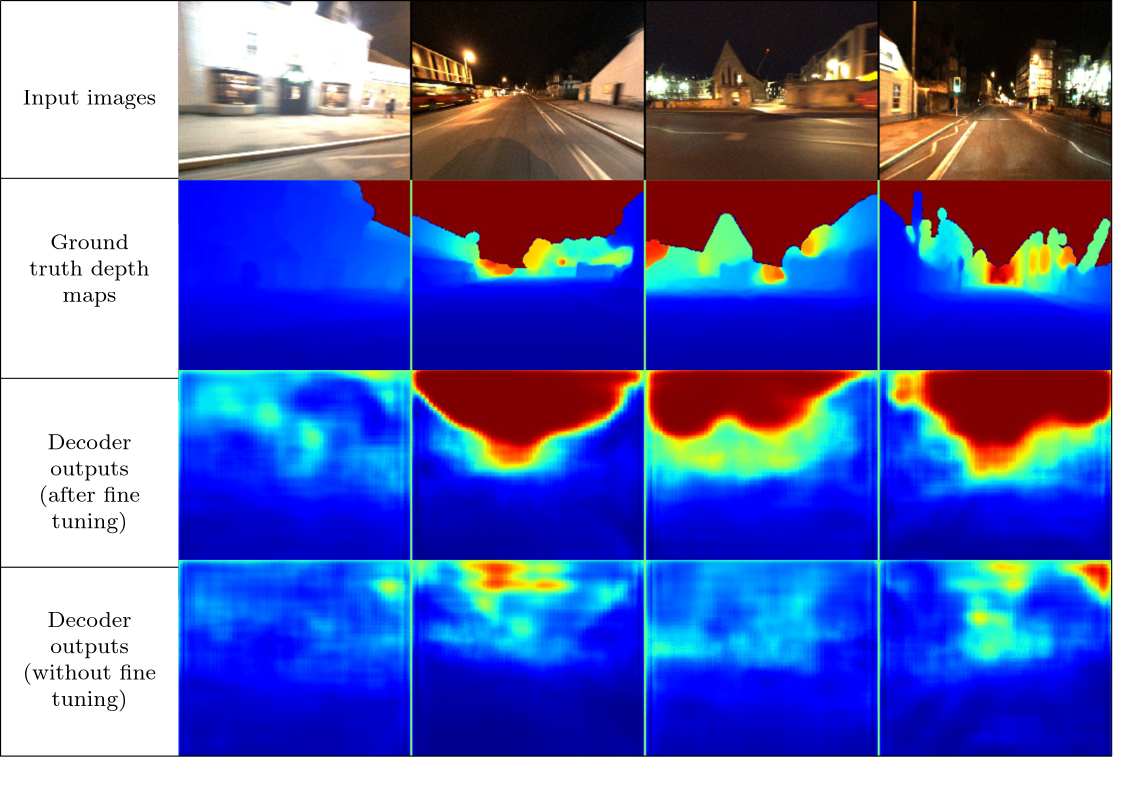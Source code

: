 <?xml version="1.0"?>
<!DOCTYPE ipe SYSTEM "ipe.dtd">
<ipe version="70206" creator="Ipe 7.2.7">
<info created="D:20180911113828" modified="D:20180914000705"/>
<bitmap id="1" width="1433" height="356" length="110786" ColorSpace="DeviceRGB" Filter="DCTDecode" BitsPerComponent="8" encoding="base64">
/9j/4AAQSkZJRgABAQEASABIAAD/2wBDAAMCAgMCAgMDAwMEAwMEBQgFBQQEBQoHBwYIDAoM
DAsKCwsNDhIQDQ4RDgsLEBYQERMUFRUVDA8XGBYUGBIUFRT/2wBDAQMEBAUEBQkFBQkUDQsN
FBQUFBQUFBQUFBQUFBQUFBQUFBQUFBQUFBQUFBQUFBQUFBQUFBQUFBQUFBQUFBQUFBT/wgAR
CAFkBZkDAREAAhEBAxEB/8QAHAAAAgIDAQEAAAAAAAAAAAAAAAEDBAIFBwYI/8QAHAEAAgMB
AQEBAAAAAAAAAAAAAAECAwQFBgcI/9oADAMBAAIQAxAAAAH33W+BeY9epIRu46reWNjKp8sp
KJZ0yyhJxaaYY21w6q6+yMdyhucVzgunNVG5ihZxjiQazV9O7Xb7sZOWpWc0dlylsONou8Tb
PzNs/J6VrzXobPA7WeXVFvwx9DFF0+bW7/Fi6XPVlcvD7vNfI/qHi3u+rrtOGOdGJEaAAQgQ
wQDYIGMBqTHkrGnkptTyTQAMbTzjLNSkjOWE5YSAYwMouWM5q5MckJbbHP1fH5vU/O/ML/rf
lur8r9V5H6b6d5fr69Vsqp31xThhKODWEoxyrxcE0CAak1LNTYNMTGgAAAYLFrFxQMM4zzUp
IyyjKWM5q52Krtpk0en5Ob0PN4/s+J5b0l3z6L0HnKnq/NU+7y/I/U/N+j8nLa+A9jf8R7LL
Fux1ZHm1UuV7Dm3e+jeB9F2dNujXtIZ117K4bK4LKo5U4yhi60RTSEAAAAACAAAAAAAGCAbG
Dacsb7dGvpvk4dR5vzbxn61/MnPvXelljDZ48OyzY7tGW3Rns1UzVVyQiA0s4RGorbK910M7
IZ2YSlBZbmo3c+W5nztFDVq0XQ6up29CGdmEpZxjNCq5Rn2uDDsufn2vFnv/ABvR2vju9c83
3FZXjfTF1ebT9R5zDZlTJfM+p4V5f9jcs9fx45UjQAAAAAAAAAAAAAAAAAgAGCAABibBjam1
JkmNpseUbZI3ZKckbtlk6np+To7j435B6D1Pxfwfnf0TwH6H7HVbORXsxYSqRFNAkIBCAAAA
YwYDGAAAJgADSAECABsbTZLKNksdNmrb6Dm9fpXluH7fl+J9H0/mWs+n/NIupzaPf5r5/U5h
9cl1f5Ny/TfEfqkPiPqdKfSuQwzQp8l1fU8V9573xfd5dK/lYygiGLinBCTQ0AAAAAAAAAAA
AAAAAAAAAAAAAJ77neg6/wATzGX6e/HHhPT+kljXtcWDbZMF7Plt0Z7VFEtcGlFbOOc2LOMW
km4p2QWWwWW0dGqCdk8Ks4qnfo12rZqNnR1uvbTv0QTthssjlPGUpIVyRjdz5vScri+v8/w/
Vec5d7nqbOY2R03oFNTGfM91889byn5t+y+Le7pgnkUogAAAAAAAAAAAAAAAAAACBgAAgTYA
8ieUbMlNqeSnkpyw03aOns8mv1HJxdG835D0ubytr6J8Wl083xHz39T8D+heu1urj17cOLgi
KaQgSEAAAAwBhJgJsYDG0wYACcU4oQANpslnG2zVu3GLs+y4VPYfK/Mdj9G+F+e+n+O8X7i3
yHpurtsfPYvefNZ8u+rbO3fGvNeo+D/XdD5n7Lp9vR2ObHtsXO8p2fQca9z7TyHa4tO/l4uG
LiiIRQDQwAAAAAAAAAAAAAAAAAAAAAAAARtsfe67xeFd/S34w8Z6Tv2K6d5z+XusPMvZs1rJ
Rd58ZqBSKm0q7bIrZ4SkBnGIFa66pdo12rZUt0QWW6/Vs027o0NGutbfXttwlOKU4pzAAzjG
OcxG0y4fR8vjet4vn9zg5u1wYZ6K9H1ukm0n6/5f3sPhn6V+cvefS/O9PhxTzDAAAAAAAAAA
AAAAAAAAAAAAAABNg1PJWZKecbMlZnG2evZu8Hc9357mdX818uvfS/hGi+ieT5z9K19G+Jeh
0XyP9R8G+g+k12nkQWY8XAEmkIEmgQAMQAxg2Npg2Npsm1JgAhYuIRAZLJWSQut09D0vK6PT
/Keb6Dg+aZfV/hfPPtvm/E+o7ug6XW1OzftceBo6x8l53Lfq+zvnw7y/qfgn1/yvG+yafb0b
tGe9nyeM7vpOW+u7/murwql3MwlBEASAaGAAAAAAAAAAAAAAAAAAAAAAAAACe4w97r3G8/c/
S/4x8p3+xapo33O5W6wc2xRTNnhbwk1ABT3qlvtraL69trCxVTnCNa66hp1anZ0Nfp2a3Vs0
u/qaTf069tscp4Sli5IMkpoVT11TQhXstrW3ZxjucPN9bxfP+y4XnPb+K5lrl6vPeur13Slr
9Wz1fzvq2uVq1Hyf9H8Q9D9E8l2ONhOoAAAAAAAAAAAAAAAAAAAAAAAAAATakx5KzJTyjOaG
rdYPQdK8tz+v4/gPiv038H5X9I9F4L0HrPo/8wUan49+muG+/wBdO/mRyoQgQAJMGgAABMQw
CTG0wbGDalmptSCTQmNGSnLDTaq27XHr9vwMvVPO/M/Qeq+M6b6d8/8AGfTuX4r0fotF0OrQ
066OjTssuOlfp6/8h5XMPqmr6Q/MWHY/B/0Jyr1f0bFy9BzeRtMmDx/b9FzL1noPN9ThUr+V
hKpEEIYNAAAAAAAAAAAAAAAAAAAAAAAAAACe7wd/r/E83b/TH4y8z3Orbpzeh5vJ3PL5rgso
qfOWMzkqdbWqXQlQ3aad+nJRvZctrLTFbPWbtvnOp2dNv6Wn29HRdHq6Td04rLMHIBpZqMsK
7NVNunPlGNW7RR0aoLLbFVO8wcv3XnvLdP8AC+R3vmn531i1nTvo6NXpPB9XiP2X0HR/muX0
/wCeft/zz3/qek38dSgAAAAAAAAAAAAAAAAAAAAAAAAAIE2PIm1LJTlhp3/N9F2DxPB6R6b8
xcT/AFL43kfvfcaevpfTv5lw6n4/+keKe8nUu5uLrQgABgIYAAAJiGSYxNjYwAbUs1ZnG3ON
uasyjZmrZ69e95231/F5nQvNeS9bf8yq/WPjvivrfmvM+k2aXf06GnXR0aqd+itbfez5dRt6
HXfkXM4v9i7f0n8D8J7X8z/dvA6PqrS9dx/NXKMvh+767lPsfbeP7fK1mvhxzz4kEIYNAAAA
AAAAAAAAAAAAAAAAAAAAAACfoeZ6DsfC8nn+nPxx53t9G3TRvedytvzOe0kyahXMLsZJ4WKt
rWs61lLXozitjzs97mApazrT8h6Pt+c6nZ0+7o6PodTT7ejWtuwlNBmoywhLGuWEJq6pIwin
ZVtvpX6cW5oQ9LyuJ0ryvi/X8DgaTp9Grfc0en8D0/mL7l9B2Dydu+TeVvfm39M8L9Z6/V6+
NjKAAAAAAAAAAAAAAAAAAAAAAAAAhphLJTyU2pT17PX8Xv8AdfFfMbH3D8x/Pf6I63P/AEHr
a/Hu+n/znz9f8d/SHEfezqXc3B1AADBoAAAAQJslkpsYMEAAA1LJWSRulhpmhplhomr17TJt
9vwOP0vyviPYVfOaX0b5x5/63878R9Bt0m/p079NW6+ho1UNOupdo2GbJpN/T6r8mw8E+y+p
6Z5zxPc/hnI9L8S+qFGjLsedz5/Q1/n/AKJyf0f1XmXq+j5/pcCCzFhKpEUwaAAAAAAAAAAA
AAAAEAAAADAAAABGSs9fxPQds898+p/qH8i6Ht7LFdW4w87Zc7EmwJaVsOY58NzHjZXr+tXS
6Mps8dpw7bXH6Lqsh6eDx/ubfLdnt6Tf09H0Orqdu+pdorW3RTsnrqt055q60zJLJKOUq1t+
t1batl6g7cc/u/P+V9pwfNVbr8lHY5cfpPBdX5a+2fSI9Utw+d9EfCvI3vz5+i+Cet+g+f6X
HjlQMAAAAAAAAAAAAAAAAAAAAAAE8lPKNkiuzjdJC7Z5ex2/wvluh+o/M/Hv0z4/jP0T3ujl
1IePZ9QfnrnwfGP0Zwz6Dro38jB1DQMEMAAAE2nkrJI3Sw0A8JVYSqxcAigYNSyVkkdE9eux
VutVdD0fLv6J5jyXT/NfObno/nmv914zT/SPE+W9zRqN++pdp1mrbpt/S1G3oU79N7Pl0+7o
9Y+Sc/5/+w+s2tmDpXk/G9C8Twcq5UuivTeXz+l+W+xPmP2jlXb+r8n9j2dPt4la3n4SpxcQ
QwAAAAAAAAAAAAQDakxgISIjQwAABxnNDT1PyHT7b535L4f9d/mPS9jXJGGwy5LlOaOU8W2i
1nouY6sooCK4ivld59e189qs8LsZ57o9+PQ+05PmvR9DT7ulqte+pfohnZUu0U79OLc1dWQq
1lybySwlKpdfpN/U12jZhmlnfHeY+X6jkcLJK7Rl3WDm+z+davl37N9Fw0yk2x9XzuD2P5Z5
f1350+08V1/aPBd/BXtxjQAAAAAAAAAAAAAAAAAAAAnkpyRvnr126Ols8vQ3WCvp3l/J+v8A
ov5i5J+h/N8v9t7DzursQc62PnT+n/g/H3fwX7588/RvX6fdwIpZkIYCGACBSzJyw03c/T2u
PobHNfBYanZk1+nlQWY8ZVoQNqWSlnG6zVuv5+vucOz1XH5vSPL+M9zg+d4eq8VU9P52j7Py
es9bwdV3Y0tl/n+p1vN9Ts+c6nZ12rbdz5tRt6HXfkXL4J9i9Vdty7bFz7dNFS6+SMPa8HzX
QPI+b918n61/5N9c8Bm+18t9b6vx/bw67VyIZ5sXAaAAAAAAAAAAAE8lLON80NEkNCcIp54p
0YutEQAGTtU9DbY+r9DfPfCe81fGuSfrX5F5/t9BpWqqJq64Z2QWW4SlPXVapozUJIxs1UTV
17HBl3HALnD6WeTVjoo1np+V5v0+rU7OhWtvnrqkhHXatev066116CKdlHRqgstAjlOlo0+d
6XY11+zHJJ3qxOnc4edLGG1xc/fc/ldC+Yr5p+z+9h2WZ3x3eXmer43A7H8l8/v/AM/fdeGd
X7Z4P0GSpdz8XAaAAAAAAAAAAAAAAAAEA8lKSOi3R0Nll6nouZo9zweL7Dn+N9B6z4nxr9Te
D5H7r3els6cPPsxxyxzv6e+I8DoH54+r/O/uvsfj+5xaV/KxIADABDHkTsVbdzg7nQPOV+58
/wCe3GLl63T0PB+i9Pz70mnVbeNBPKnFpsnkpSw0Xs/U9Jy9vqePzPacLzXQOJ4GT1HgqfrP
MQdzj1u7xa3f42r7tFbY9R0uh5rqdrx3c9HpOh072fLr9OzrnyPmfP32T1suquxXVi3Wsut0
0e34PmPd+d8r77xPD3/zT2Gy+UfVfKZPqXHPafQPB+iya7VxYp5sXEaAAAAAAAAAE81ZNXqt
U9G7R0b+fXFKFK/HVuwQWZsJUg8lO/m6Hv8Azp7zz/E9/wBv8/L1XiuUfoDg+f7HSBSwhnGM
c51rbop2ZxjPXTkjOMLNVNyjNtceDb8zFteKrGKzGyOr7kNF2t1K/VNCr0HD52z40qfRjpe3
p1O7fUu0VLtGs17att6bQa3Xu8p2e/qdW/HNJ3LOcLdNGQtti5+5wczqvyjF87fafZ1912Tj
vMHL3WDm+p4/B6L4Pjes+GfTvEeW+/co9T6jzPWopX8+KebFwAGgAAAAAAABANpslkp5xtnr
2bbF2Pb8CHvPPef91g+eSe8+U6D6l4fk31voci9v7zXYdkeCaqBNQPpz4z5rrP589ZyHX9+5
P7Hp+d6fmo50IiCACWSnPDXuMPe6b5PN2DyvyzbdLw2O/mZ8ntaLH77l3p/onh+/1tLuhDZW
DyUs4z2Ga70vKze24PnfWcbz/pMPmbXY8bV9P56t6HhQdjlQdnlVPQcWh16IrTSdroeX6/c8
N6D1Gi6HV3GLnUNGvrvyLl8A+0+stvPmo4uUFltyjN7Xg+Z6B5nyXufD87b+G9NsPDexk8R9
F5T2/rvHfcei0HR81XtxYFRJAAAAAAAACckbrdPS2+Hvb7nW7vBn3OHnsILJ0r56vXfUunaq
q2GajofnfJ+v9B8Rn3cLS/VPnM+K/lf13T5nt9YDJLJRwcobLa1t0cpsWLk0rFdVujNtMmHd
4OZtsOCeqvGTr3Wa7VtinZapz+j4XL3vlNShbru7k8x6nZoel1NVs367VtrWXT11Twq1+nX5
Tsd/UbOhEWZkbMKLdNGLe1x4Npkw9S+UYvnz7T7CvstlUPRczjb3n8vZ5MO/5vJ9BwcnrPm/
YvfM/puk4H03n3V9zz70XS0PR5dW7Dg6U0NAAAACGPJWZwutVbtjm2bbFbu8EfU8vl+z5nlP
RbvnePsPCaP6D5Xwf0iPj/S9nw/oPTaGvrRcyaqbmDSrf0z8c8p1X5Rmg+a/beYeg+j8d9v0
tXs5UM82JBjzVs9evZZOt7zzz7L4v5rvvT/HKvq/LxdHBNyunc8l6iLzPuvOaPV+U6vpdRs6
Na25N2Kqtzh53q+R530tHjp9/n1v5uG3HF0MVb0HDr93jV+9xdf6LmVNqjsfn+11fOdTs+O7
no9B0ettsfP1+nZ2D5ByeAfavWXVlzjHJLCUrNVPrON5/pPkvG+5+e17HxfqLPA7dzyHq/Jc
/wCt8a9p9I8L6HDrtXHhsyYOsaAAAAAAE842XaOt6Xld73/m+Z6blcXZZcW3xc6xDNbfMznm
rrfBK+xXRahjl9f858/9u+RFlOi9Zk2vmOlyT6n3vMdvssTSaWLabpX6ad+mCy2rbfjKU1dW
zy4tpjw7nDzNxh51iuqeuq1VRBOyOdlyjN6Xgcvf+J6tjg9uLoYNB73heH9f3PNdXtajb0K9
l1qqi3Tngnb5vq9nVbN9W2+zVTfz5ZoV4t7jDzrVOfpvyvP8/favW19d1quj0/I4fp+Tw7VV
O0x4K11+1xYPYeS5noPnXqNh80+k+Y4X2LlHrPd+A9G9Pu4kU8+LgnFCAAackb7tHU9DzOh0
XzPP9xz/AA3oYeTu9Dytf1fk9b6/z2g91xPFey6Xku16DynY72n29KhRqh49irbsTsFAVL+l
/knj+i+e8Rtfm3vJfMet59V9n576L1fmOrZS0QyT2WWzf82HsuHxfe8Xw239D8v1/wBA8HD1
ebhrzSZNU3G6s3M6OeLXY8z6XHhesoVd6vPVNXVtKOTN1/KUvY+Tg7PJacvM6Ctrp+q81V9J
wava5mq7lc1JX0PQdnqeb6nZ8l2vQ+e6XX2eXFrdW3sfx/jcD+0+qslMsa7VNFqmiSMN9zuV
0Xyvj/aeKxX/ADfXzy3zcnp3vn/v/Pcj6jzzs++8B6PpeY63PoaOZHOhEQBiEABnGy5T1PX8
TvdG8vw+keX8Vuc3Fnrqknhx6HNq+i4OG7HY4Payz3qyClDX+98VofrPzrOK13Zp2vk+twn7
d6nyPd7iGxJvOMZYVw2WVLtFa2+lfpgstzjG/nybLLi3eDmbXFgzULtGfaY8Gaih38+T0XF5
fofG6rXnO9jfTqfacDnvu+15Tsd/TbulFOdqqm3RmzUdXr30NOuCy2WFd3PlaMZPcYedLCHR
PmEPn77Z66HTZYrp9bxuB6bk8S/nybzn8undosV0+m87z934/pXfJemv/P8A3ms8/wDSOVel
+mc19V19Rtw1rcMNmWKWfFwZKWGjaZOz0Xy8Or+c+db31vxjX/RPn2m9fzNR2bNH2Neu26PN
9bs+U7Hf0m/p1IaIsc4+fPHNLLVHPVEZjlljS/pf5J43oHL+e7DxvqM8Wu/4H3cPD9dpV6vU
a+raqzbWvh3pce5p4GHb8/V9R52v2uRjpz4ac7hOTBtzy6MNmWTn7bfl/R2/Mejz5vSzptx0
5K3ouFU9N56HscpWQk5+3HRRU9N5+Ds8mt1Men74BBdbS1aNF0Or5Lteg8x1u5boz6jb0Ozf
HuLwb7P6i2s7Su0Zttj59iqm9ny+y4fnPQcrlWc8IpSuZIbnyu3beC9bP4r3Om4P1DkHqvpv
OfUPW6uLhKtptSwlVi4Mdmrf6fkd/qPkuB0LzXkPSV+Jh73nmxNYbsdbvcSPoYbHC7ThLG6p
WQqem89qvoPi8q5VOnRs/Ldj54+8ev8AIeg7sc5gIcsK7VVCHUv0VLtFO7RHKYKxXVsM2Ta4
8F/Pks1U7XHg3vO5WSUc52qc+/5fL9T5HNb4/Qxvp8/63L4b1Xo/Mdfuajb0QLlGa9nySwhU
u0V7Lo5yzirVWdDinZtMmES9/wDNJfO/272RcTwr9Vx+Bv8Ancn0HN5O95vLhsnLCFvNRv8A
yzuee7N7xvq9h8/935vmfUuYeq95oOl0tZrs1euGv0469ueWFu2x6/f+b53WPOfMNr6r5Nrf
pHz3X+t89ovSrQdfq+c6fZ1evd57p9fQ9HrarVujwWR86WOaQGe6OeuKgY5JY0v6X+PeQ6Jw
fB3PKelad3x3qrHD7M/n+8q9K38yDtcbDdjj25MNeXDZkw1Z8b6cNeXLPflRdLzehD1ebjfT
Jh2T8Xry83fLz9zhODr8qv3+JX7fIj3Y2nhpzxdTnVevz6XUr13TnV0X6zZtwlOlfp8v1+55
Htehu0ZtHu6nafjnC4d9l9HchmhnZsc2Pf8AN5N/PkzjH0HN5GzyYo5SrXX2Kqd9x+f6rxFu
x8T6vZfNPo/hcv2Xj3tffeU7OaKVUkbLFd8cq45VSRnu8F/u/Pcv3vnPKew43lZPS+Gq+l8+
Qmpwj6GGv2+PH0MUvO3Yas8e7Hhryw9HDpPYc+1hWs6d97xnY4n9s9V5LvdyKdmLaHNCu5Rm
QU9GqtbdXsthnYm5q67NVF7PlsV1T11bjFzvQczkYSlUu0TQq3nP5nqeLw9tyKJKl5/0Ovyv
Z73nen2Ndq2SwhfzZNhmxzQrxbzSkhDJRsV0xysqXaJ66ql1/tvnGj5t+5+6w0ybXqORwvQ8
zkbzn8vec/mbTFg2ODLFfLfeR1XvN9qxwe1sfBe1qeT+neC7/s9Hv6mq2b9fp11Lrqt1uwzZ
fT8njdK8t4ff9j5drvoHhavpvO1u5yNR6fH5P03U8f3PRaPodTQdHrajb0aj0R4JY45KJlep
OjF2pQMcksMcvpb4z473vN+e3/IelaLXm/QT8Tr2OF2sqLo+hhi6fPUoYac+OmhSi08b6Yep
zpMWuTDszyaYepz1bU6bXCeea/PHrAw2ZIujhh6/Lh6fOxvpx00Yas2t9HzdN3btbt2UtGmG
dksIanZv8p2e/wCR7Xodti5+j3dTuHxnzvE/snf2ebFDZZcozeh5nHvZ80c57THgu0ZrVNGE
pIexyY/aeM5+28F6zYeF9lD4f6vzju/RPAej9XQ06Jq426aZoVAbDLk9BzeR7Di+e3/N4+0l
5qr7Dx1X0fAAcZQ9TnQdzjw9TnEo1uxzKnToodGVbTZQ26dpzsem6e/0/ir+H/XPZeS7vbwl
MSxlKWEJq6oLLad+mOc8oxwlPFvJK1VRezZJoV2qaNpkw7zn8pN4OVynPucPN9BzOTcxZ47J
afpdDznU7Wk39OtddZppu0ZrtGWxVVi3bpz2qqMHKSMIp2VrbrFVVO/R6nwHS+YvuX0GDZah
3DNtcmDf83k7fFz/AEHN5G+53JkjH0XnMW38xvu+Q9TsfBe1m8Z7zyuz2PnOp2dF0etRv04u
WajvOfyvUcnhe0x/PanvfAUvX+Wrd/iUfRcnQ+mPI+g7njO76XS7+lp9vR12rbDCzHM8aJER
3LPdEYRMcrjwz+lvjHjfdZPnGy8R6sal5+6bkdSfideXBtB43UuE3VYra88mp1WQ9bl1fR8E
shni155dOGvLjbVnk1A5MWvLNox1ZlOGGnPF0+fX73Fh6vNj34afZwef9PZ5vs9fW6tle25p
RTs0XQ6nlux3tRt6G75/M02zpd5+K+X4x9j7e0x4Wo2qqdti54yKU7VNFynPu8HMu0ZcXK5n
z+r8tztx4b0Ww8X63YfNfpPlH9C5/wCk9dqNvQjnZZpou0Zp4VbbFz/R8vjeq5PnLOjhxeg8
7R9n5OHqc3Ki7Ki6Hscql6rzlTtc5o0HpZ0NuinovqXaKWjVfzZNfp1+18HXxn6p6vy3b7IG
cYpvOMckq1t1a26Oc84xwlJDYrFVVmqiWFdyjPsM2Pd4OZNXXNCu5Rm3mDl7nDznFUNOrT7u
l5/pdbV7N8Up3qMtujPbpzzV1xynsM+O9ny5JSRhTu01LtE9dVLRp9Z8+3/L32n6JhOSqeWp
S7a9lRi2mTFvOfyt5z+XtceD1PG4fp/JUbXxHp7/AIz1lzyPqMuB6nR2+m8p1/Ra7VsxbzjH
c4eZ6nm+a2fe+ca33/iKXrPM1+5ydP6TN5zvdLyPa9D5jrdvV7N+q17qt2iCVuBLGtqljM9U
UDZjRKPnS+lvivjfcZvnGw8l6LDXlyz3zcnp2fP9ybmdBwnll0y8/bJh2ieeHbhryVvRcGp6
nzmGvNJg2Sc/cTjjfQ4TdF83J6UvP3Y21k4RdLBD1OdU9V5qn6Tg0u3h1HdPM97rea6vaoad
cbkN63Vs0fQ6mn29HCU/Q8zj6bZ0e6/F/N8X+x9yeuqzVRbpz26c8UrK1t2ajPXXtsfP3WDm
X82S/my7LDk2/Gr3/hux6D4v9X1Xm/qfhe/67Tbuji2BPXXbpzb/AJ3K9Ny+BvK/Kw+g89T9
V5uj7LyeGvLJh2ZUX0vUef8AP+35ev6Nktdek6fT1urbXtt12nZTv07TJhgst978+y8g+oem
8v2+zko5xji3klklUuvgsuwbljDJLFvFynrptVU5xhPVVfz5N3g5l7PlvZ8uwzZNjlx3qMsM
7NNu6Wj6HU0u7pa3XtxctjlxbHNkuUZpYV17brmfNcpz2qc9muqrbdTv0ywrq3aPXfPN3y79
h+i4UPGh57FL1a5tVdurP6Hmcfec/l3aM/puTw/Y+a4npvn/AFp+L17Pn+3Z8335/N+mr870
uM05VZWZs93Ii9P5Sh7bx9H1vmdb6Pn63ry1PQ3ee6fX8x1u5pOh1Kd2ipdojnOrdfFKcM7Y
s01Q3YnaO1Kp4YZfSnxbxfq7vnG183tp9vn2edfPzN9jh9mXm7xOTFrk52+bl9HPLpkw7Yuj
z6vouFW9JwI92ObkdPPHqcJqcFbW67JOfun5HUTStrh63Mg6/Kpeu8xpvX8vS9rXoej1fN9X
s6Tf06t2iSEGLW6tuj6HUo2ahm+w8qhfq7p8W83xT7L3o5zmrqs1U3aMyCCy0COU7VNGzy4r
FVNyjNsc2PYZsnvPFcf23wT6VL8y+xeM6/rtbq2Xs+aeurOMLlOffc7jX9nla/pfN1PT+dp+
s8zR9b5vOmcmHXhbDSeuweR9P1qd+iWENbq2a7VswlOjo1U7tG3x8+Gdvv8A57k4/wDT/Tea
7XWAmhXHOeUY2K6opzilZko5KOSWSQEkIMQOWFd/Pk3vO5Wxy49jmx38+WeuqzVRUu0aTf1N
Ts367VspX6U3sc2O/mySRhklHKd/NkkjCSMb2fJLCtowlLWa93s/nWr5d+vfRca3jnlnpjJ0
YZ745zht8fP3nP5diqne8/l+s4vB9BxOdNnc+Sew4mq/5/pW+F1I9mePVRBvzVepm13dxVej
VS3y123TR06qd+jU7Oh5/pdfS7+lVu0VLtEcpQzsAxJYZJY5pElloTtSreGGX0h8e8TtO54P
0HBx6ft2bfjUTZpWeZskz2191ODnLkvs8rbY5e6TnbmEHV5kXU5+NtcvP3SYNmVNuGvNHux1
+rgIWZZtJKLSqdTNW6FOh9IabqbqV+rV7N2n29HV691a26SMc1HX6del3dOgasrFvcXKq239
s+N8Hh32T0UGi2SMBFynPNXVmo5xjUv0S113aM2SV/Nk3eDl7THh975Lz3t/jfq9t8g+sa7n
e1rW6NlHhzSyKu4toz6PDq+r8tW9Bw6/oOHS9NwdF6rPmoQ2W0N1+u169Nu6VO/SmV7Ltbr2
wzsoaNcVk9zh52t07Oj/ADnn8m+keh812esWEijiNis1UtJN5xjJGDFlFAs4piwlLJK5Rm3O
HnW6M2xzY56qpYwyUa1t+n3dHX6Nde26OU5oVXs+aeurCUslGWENllxYOQF7Pl3OHm26aNbq
2aTf1PdfNrfl7699ELBVMks9Ky2xz0xkUL+fJbpo2GbHfzZZYV2K6blGe/nyX82TYZMte62S
MKl+irbdr9OxikhClo1U79Fey6tbfqN3Q1GzoRSsjUhNRHNKDxySVTJmV8SQqHhjl9G/JvFT
+m8XuubztL0+h6LjcnOClpUdr1nR1avbuwcrVFO45WW5gExThBpGLZcWd3j60p1unmg116T0
D1m/XSv0ywhNCqjp14SlQ0a8JSxbq3X6vXu1mvdBO3IjLCGv0a9Tt6FC/Uw9BzuRWsu7H8g4
/CfsfploeQoJWSxr2ObJdoyywhWtumhXboz4t3s+X0XM5G85/K9XwON6z510dt8397b8r6Ua
rei4UW/Dnm0KcK/c49fv8TG6rDZkg6OSl1s8V5X0S1XV1Vbb9Pu6Op2dCGdlHRq1ezdr9OyC
y2euncYedqtm/pnzbl8e+k+n0nV6BYmwABiyUQeSWcYZqMsISRhNXXi3DZZg5Sxhez5Zq6rt
GaaFctdeSUU7Kl19e26KcweSjapoaWajPXVNCvZ5MU9dTSmhVs8mK5Tnr2W6bd0vcfNr/l76
39Ez6EBjYTMr4uwGOSyFkotIDJKaFckYWqqLVNGSjboz4SnBZZWtvnrquU5oZ2Ur9VK/TjKV
O3RDVYotVMQQCQqnjU2x2J3IRjQ8MUvoj5l42h7TzfoeXyNfq17rn8yaFeEpa/Vs1Ozfqte+
vbcBcozyxrkjCeqrCUmLYZck9Veu1bNZr217btH0Onr9OyvbdLCu1TRJGFunOBJGOEpVLb9f
q2a7TsinPNKeuqGc6l2mpdexbzn8undp638j5vCvrfpc90QI6ZDLMqbtGW7RmaL+fJsM2PJK
auu/ny7fFzt9zuT6bz/L2vntNnlbY9EK3Ty0unDKuUc3jYK2mWlN14WlPXbhY45yoa9Wt1bd
Pt6NO/Sm6V+jWa92u1bIpWZqO2xc/RdDqdT+ZcfkX0b0ml6e5zBhEJpyGIADJLJRlhBikhBi
inZDOzJK3TnsVVXaMssK566wI5TjnOKU03i2BJGEU7GlLCuaFd/NktVUyQhdoy7PJiuUZmGh
6PV9x82v+ZPqvv5OlB2DsQBFqIA7U7EIUGIEO1ORlZHMjmoywrxcsW45TljCxVTi3DZbXstS
eNLxzSIgAgmAKl40sBzTtFUKl4ZJfQvzfx/mvoXK3WHm17LtllxSRhDOzXatus1baOjVVuvh
nbmoSQhPXVPXVBZbi5TwqwcqGnXVtvxboaddW6+KdmcYW6KLdWe1TRLCvKMYLLql+ilfpp36
MJSzjGzVTJGDSxcsW7+fJrtO3rnyPl8L+pelm6deLeNTciScLtGba48Gyy4tpjwX8+XOMcJS
Q7lObb4uft8POxJYkqt98dkoZ2Q2WwTsisssVU3KM9qqhpUdGqOU8W6GnXrdW3X6dbRNCqOU
6V+mrdfLCE8Kr2bL5Ls+g6b825XJ/feh1WvW7EAq25omOxNgwmmzITSzjDNLFuGdjSnhXNCu
3RnlhXPCqWEEGLeLkmYOYJhBZam8oxs1U26c9mqmauq1VRLCFqqixTToel1eh/L183/SvcSd
KDuTsFWKpkGILE5ghRBAh2jsWeyLtQAhQYADsQhQBPGpkDGlkGTQBBkgiKIq2A2Ekqnjlljm
f0B4DyXh/p1G3xc+Oc7NVOI4bLKt2ijo01bb4LLoLLGGUYyxhlGMVlkcptKKdlW26Gy3Byr2
3Yt5JSxrs0026c80K5IQAq3X079NS6+OU0DCSMJ667VVEsK8HKeurWadvXfkfL4f9H9FP2qn
JIbFkK1TRuMXO3eDmbLJhsV1RynSv0RTtGW6M9iumpdogstgnbmoJuCdta6+KdlujNez5r+f
HHKdW7Ri3FOyCdtS/RSv0pkkISxgABNXXapot1Z/Fdr03Uvm3G5f7buaq3U7U5CpaQAAMch2
p3LK5DHJZCzUY5SaGRyRLCuaFU9dU9decYYSlDO2GyyCdrFkli5MSCSMbVOe1VTapz2KqoLL
E3Zqp1urb1T5Nh+e/fewz2xdyc0qmoMiKI5hJCZAUQB2rK9Z7o5XpRCLVYMEO5CMaWJkRVNV
NRHNCFW1W0giDHIJIkFbxzvGh9+8D5Tm31q7dYObkoyQhFZZWsuq3X079Fey6KyyKU8kgGkB
HOcU7AI5ShnZiSTAYhtSwrt00Wqc8kY5JQ2WU7tFS7RG5pMiAOaAkUJYwBWKqqzu698j5fEP
fegm7VeeuOTjJGLSmhXfzZNhmyWKqWKpdoqXaI5zaViqmOc6d2iOdmDlLGvBywlKOU8JSs1U
382S7RmTeLckIRznFKyCy2nfpr22oeSjYrplhBpSRhlFaO3qdP8AAcnn3rujrLtLuQxUhFqA
JgAE1lcnahjtTtTYgYDEhsYskpIwzjHFuOU8JSSYEhBpAYkmKaFdmqizVTZqor23QzslhCpP
R1z5HzODez9RlqjloRJKtkRJkQAQRABhMytTtWWpO1KARZEGCHehGNLEKtkBVtQHMUBQZEAU
W2iY7E5igY5pY5n3jxHmOUfYehss+KaFckYQzshnZUv0U7tEU7MJTwbYIGJoTeLYCGAIGAMU
0K5q6p665oVA8W4LLat18M7MYyICiAOQATTkMUsYR0T7D8k5HEfbegl6tcnQhLdCRQQJyljX
YqpAwlKvZdC7Em2sorFuOibkO1OxJAgTGOSkjCxXVJGDE0II5zjlKGdmDmABmoyRhHKeI5Ko
Veff0zyHM8N6jVrL9TtTtSrZEUWoAgABzCSbCQ7EMEOYTQGVqGAAAACFFqA5DmhgCixDmmKa
Fd7PlwlKOU8W4K7uu/J+VxD1foXastCc0q2AkyIARFEbBhIdqck7hzQhRAAYjK9AKIAqxVMi
0JsVbUGRAFBgnMJjmhGOd45Zd08b5vkP2HqWraMoxG4J2Q2WwysxrkoNRBAwByTtHJDAAFBg
OaAYpoV5xhnFMSbQ8W4Z2Ruag1U1WAEhyCSdqcjJRMz7B8k5PEfY+gz3Qz2xy1RcgYA7E7UJ
qAqWqWTHNKtqIs8stMctayuioNIAbBjkhrNJixGm0MAAAAAAABVNVuLlz6X5jmeF9Nr1tel2
J3IiKLIigwBoBsJjYMJIAiOwdiJDtWVydiGAKDVQJqIMcgAAAknYNoZLGGLeKYiPFPsHy7k8
V9P3nYnoTklBjAAABAAAgYMAdic0JgDQCi3YnIAc0ovGhkQkNpRZESZWKtiBhNOwImNLxyy7
j5HznH/rvWk3QzSxbhnYhqIqGoMiAJADkO5OYMckMSCLckgEDGAwQkCZEUDGlqpqtkQAY5jm
ncnasrkZTsHyTk8S9d3890c9kctKJJyBjsRIWZ41MiKLytSiKlqI5GWyOVydqUGAAMAck5hJ
DHIAEDAAAAAAFExySUXHzpdM83zPBej267LoJGVyUQAQJjQxsJBJNgAwAiEx2IY7Vlcncnah
CqapkohEQNgwY5J2omNggsQgTIkfPl2H5lyeK+n7rmstCGKA5gAAAgABQYgABzRMAAc0Aotz
QADsQxVsgxokCBAhQaqarEhgSBCg8c77f5Tz/HvrHWz6kSQk1EIvGpqlkBAAJgDTmOxEhzTs
BCgCFBqtuSJDkCFEUAi1BqkUGqwAAByCZlancstkVlfYflHI4p63v59GGeyOeqJMckq2IUWq
HjQDY02KIqJAPRHLSnYnMAGAEBRBAxzHYnaiQ2JBEEwCaAAVLxyyUDDHLpnnOZz/ANHvoYLx
p2gAgYAMbRIc0SAAHIEKIAMbHancnYnaDCBjS1WxAgYMbCac0SHIAJoi3JO0wxS7D8z5HFfT
d12LLQgFEcwQMAIiQJqAIAEEhyEhsc0MEEwQIJjkhCTGNoAQMUWRFU1WKDIigwFUdr8twuO/
T+vL1oEkqmqmIUGoAgAYAIAGOQTTmO1CFEEysUGMGiQwSBAmoCraqFWxABEG3NFiytMtkFnl
2H5jyOLes7kvWhlsjlalBkRQABGNEsaG5pQZAVbEO5ZaE7USHYnMdiGKpqsAGOQTTtTkOaGK
tqtqpjQAwi8czUTHLLpnnuXz70PQo4rnNO8bFEAIhIc05okOQAIJACgAOwGnMcwmnYDQmqhV
siADCQIAGOacgAsQDY71hjl2L5pyOK+k7pIy0IAQTQmAARFEEKLBACY0SBDY5BIGOaEJDkDA
AABgAAAxtKDVYqmqWqmgVT7V5jhcd+j9jPoQdiItVgCiyIojYMSCIMAcgkOacwQkAERRbYMA
ABAxCQRFWEWkDBADkE05GWlY0PsPzfkcY9X25etDLQhrHPJVhFjFAICi3JY0yEKA7Flcnchj
sHanMdqJIi1WCYgkhjkDHYiSEOQq2oMQMUDHLIiY0PpfneZz3vdGnmsdidoMEAKI2OaLAach
yBACAiIMpgwkhjkOYNAKDUAQAMcgQogAxsGExzTkO5YZJdi+b8fivo+8Md0WwBzFEGCFEEEW
ojYAAMGCBhJNgx2IGA5IBIbBggYASBjmgCDUDHLLHO1W1Wdo8xxOO/QuvlrjlehhAASBBFgE
kRZEJAgYNOYMEDBggQMAAAAAECEBEExhJDBDmCBDtWOWXYfnnI4x6rtydOGV6SFU1U1AINRH
IAURVMkiLyvTuTsQDsHNDHNOxJMiCAAEhgAWDmgHanMUAg1ExoeOOSi1WdM8/wAvn3oujTps
didgMckSCISBpyBAgYosQIIgBIGDHJExyBjkgAAEgBgotRGBIGgHYOxDHasckuxfO+Rxb0fc
UW7UAA5pJgCABBESGxAA2DCISBg02OwGAEk2JDYAkCBjYTHanJAAYZJY5JY0NVPtHl+Hxz3/
AGMtCdycgQMIiAByHNKtpDkCEhsJITSG0SBAxsAAEDAEgQAIBjTsAAHYlBqsbMc0uxeA4/F/
UduTfF3pVCpkqWoCiCHMGCFEcwB2JzBiiOY2kDkEgQAMAAAEAOSAGOwdqGDASpeGWRWwOmcD
l899D0KldjkE05DsCSEDBAwiAAJMAQIAGDHNOQNDAHIGACFEURjSCITTmOQNO0cgAksckuxf
P+Pxb0fdUBzBoBzFEAEAAEQGNCBhIAEDBgDYTTYASHIGDBAAAABJOwckTMrljmeGKWOeSpfZ
/K8TjfuewSMrU7EMJAgQAMcxQACQIEDGxIAGOSAGDBggQMAAEDABDkE0IBuaUGqWoipfY/Cc
fjHqu3lri5CqFW1U0gAByBoQA5iBzHJDCLGhgmNDABAwQJiEgByFEAck7AknYOxKDxoZEA6b
wOXzz0PRqVWNp2BIdiGAACABAgAAYAAIGEgY5IAAAkOSEJMiKLAAAc07E5gwkmxRBPHO+x+D
4/F/SdxVMkDBptJMQMAAIsYCBjTkgABgwAY5AwAachyCYIEDBggacgmOay1xVbxySwxSVL7N
5Pica9n2iI7U7BzRMIggAYSCIA7BIEDABAAxyQAwaGACBgwABsAAbCQIEExVmNEiAoPsnh+N
xj1Xby0RSaqCtqLGOaEDBAABJAOYMEJDYAAMGADQAmRAEgQMEADHIGOadqBqsAGdF81zvDeq
21K7CSdgMckhiGxIAEAADBjAAaGDBoAABgMASABMiCBiTYE05IY5hJAKDxyS7J4bjcX9P3FU
ySGNhJCAAAABMAEDGiQMEDHIAJDkhgAxyHNO1AJMQARACQA5rLTEkKh4YZ4Zn2fyPF417Psp
NzTsHYnYlFkQAkOSUW2iwBCbaQEWIJAIAYAMYJAxsAAJDYAASQgG5pQeOZqtqp9j8NxuMeq7
eV6EKAJiCadoRAAFAECBMYAAIGDBpsGDBg0JiAAABggAABRGx2oBRGwkdN4HL596XoVK7HYi
wAckosBtAwBoAAYAIAGAEkAAAADAYkmANCYAwiCCQ5JBlIJCiKt45Zdk8PxuMeq7eNDcgAac
wAQAAMSAGCBsJIYA5BNDGwkMABgx2J2oATUQQRACQIGO5AKp45njQ+z+S4vGvZdlVskOQ7ET
REUWA2EkIAcwBA2AJDAmAAOSGADAAHIGgYA0MGNgAgmlW8c0lWKt9k8RxuMep7eVqJAwkOad
iGKhpDYq2qwTUGIAEJADkAEkMbABgAhIAbCQANAAEWA5oYAMdi6Z57l8+9L0akZ5XJ2IGNJN
gNAwQwEDAEAxAAAACAAQAA5IAYAosiDBAxyQwBzQCi1S8cr7J4rjcY9X21QxgDkEgQAAAMEA
DABpyRIGOwdiGNgwAQAATTsAAACAq2kOQISHNCeNLVQQfZ/KcTjPsu0qwAQSHIIiiCBgwQA5
AhA5AAAxzQwY5gwAYCGOQMAEDBjaJAwachVPHPJQCt9k8VxuMep7TvTtHYsrU7k70QMcslBq
JjmZBqDUAiCEmIAbBoYMEDBgAgQAASGBIGDQmA5omnMGNnS+Byuf+k6NRTy0J2IQMEwAQmAN
DBAwTSGCABgkACAABjYkMEggJAAhyCY5CQ5IABVPHM+yeK43GfWdvHOxjYMJAgQAAAIAJAwa
c0SGx2p2BIGmCTECABhJMBgwBVNRBggQAoNUtVsR2fy/D437bsqLECBg0RagCAACIAMAAGDA
HIJoABzACIMAGOQSAAQDkDCQ5A0MVbVDUAi+yeL4vGPV9vK9ZXp3J3J2J2og8c7VLxpeOWSi
CZAUABRYgAY5IYAIAGACCQ2DCabCaExggiEk5jsQwZ0zz/L573ujUjZloi7gQ5AAA0AJjQwA
YIEDBAAwQJgAADQxVsiKDUAiDABjkACCSAGEXjQ+y+L4vGPWdvHO2AwYMEAAAAJADY2EgmnJ
EjK1O0JJsGKIJiAACQCAcgDGpkABJiAFU1S1AA7R5jicb9v2CQIUQAAg1EIggYosQMEADGAw
aJAAgkCCLAAAJJyBgwByQBIcgYNKtqpiAOy+M43GPWdrK9Zak7E7E5iiERVPGlqp40sgwCIo
ghRYgAAYNAxAA0DEOacgkOaJpzAACIogAx2DsQHTPP8AL553OlUhPLQsrUAWJsJAwQA5CQ2D
QmASQmIASBAABFjQhQarCLUBRCQRAY0IAcgBzFAxofZfGcbjXr+1jQ0gAY2AMABghIQMBgDm
Ek5DtTmEkMcgQgECABgAhyBiiERRagEQBQZW1WAdn8vxON+47LtSgEGAIUQQRAAEmIGCAY0A
AwGgYgYkCYAgAkm0MGDABjYMGDCIIAEdk8XxuM+t7TvWVyJDmDRBgKsUGAq2QEAAmRFAUWRA
AAAAACQCE3JOYTTsTmEwiACFWADBjmOZ0zz/ACuedvpVXPLTFzAHaiQSG0DBDCLGiQQYwmiA
JgKIRBghJtpJqoItRCAkwCIIGCCQ5oY7BUGNEuy+M4vGvZdrGliBAAxgSBAACiJAwBgMcgYS
TmOaJDmACFEIgAACQ2DAAFEItRGxRCDxqYHaPK8Tjfuew7koNVAgAQAAIGCYIYIEwEAgY2AC
CSItIGCAbaJIAYAAAAMbCQSHNERQfZPEcbjPre3loi7kA7U5CgxipFFuaUGoBEABgERQFBiA
CIAAMGACACQ5jti5gwiDBggYMAIgzpnn+Xzzs9KnVY7EMENhIAGCAABAAwQAMEAAJADYAMGA
EQQkEWIQEQQMEDHIGE0qmI7N5Di8a9r2cc0hAgQMAAEAAAJDYkNgAAAwAYA5JJgCCIAAIAAA
AAAAAGAAKI5HZ/KcTjXt+yRBCgxAAAwAAYAAAIAAEAADAABggQMEADAABgAgAAABzRIcwQTX
ZPEcfjPq+0SHaiDJpyEgQQaiOQogxsAGhgAmISGCQ2AAEhQBAwBsJBJDCIJjQDtHahCqYzpn
nuXz70nQo8y5AIAAAAAAAAABggYIAAAAAYwQNgAAgBIAAAEAAAwQAxsAdy7P5jicb9p2YuZM
iCYAAAAAAAAAAAAAAAAAAAAAhAAAIAAAAAAAAAAAAbHcu0eZ4fGvadrDDIQkCAAAABjAAYAI
AQACBgAAgYIAAAAAAGAAAACAABjYMJKTfHsvi+Nxb0vbVLGEWAMAAEAAADBgIY2AAAAADBgA
AAgQAAMAEAAJAADYTTYMz2x6bxOVlryeep6mOaSArCQRZNKtuaUG5pQbklFtpAwJBEJhFk0Q
HYKA5CiDCIAk20Jk0oNzSrbsWEHJahrLQrevP2n575vkX0Ht6fD0lWKqRJKscxQbmlEcgiEg
QSCISFBuxKpuSVbJIixhEQNCQMIsaIsZjF5NJAwQ2DHYnarfUz9m8J53knve1q8W8RjQ3MVY
5gABJEWTRBu1KpuxKtk0QZJEWSCASFEchQHYsKpZ2xVbdqUG5ITAAUBzFEyuQE2uvY6cXXPm
3F4j7n08GS1VMiJDYojmKA5CQ5gh2JJuxAOQSQhzFAdphS874qtuxKtuQojYogBBkkqmSFUO
YIehNkumvbasHa/nPjv/xAA2EAABAwIEAwUHBQADAQEAAAABAAIDBBEFEhMhFBUiBhAjMVAg
MDIzNTZBByQ0N0AWJkJDJf/aAAgBAQABBQKsrRADjXSzGrpuLXTcTBQxBpQrGrimriWriAuI
C4gLXCNQEaoLjUa9HEUcS35mbsxLMm110Ku64pOrconxTKjjJvzlNxlNxhMxRpTK9jk2paUJ
gg8IOCFlYIgKyKcVmWZBy7UYyI46jE3yI1ki4uRcVIuKkXFSLipFxMi4mRcTIuJkXEyLiZFx
Mi4qRcVIuKkXFyLjJFxki42RcdIuOkXHSLjpFx8i4+RcxkXMpEMUkQxWRc3kXN5VzeRc3lQx
iRDGZbc7kXO5UMckUGPSAU2O3mw+r4tW8TFa1tHFiHaLxZMfcXPxqQo4tIVzSRczkXMpEcQk
XHSLjZFxsi42RcbIuNkXHSLj5FzCVcwlXMZVzCVcwlXMJVzCVcwlXMJVx8i46VcdIuOkXMJE
MRlXM5FzSRDFZEMXlTMZmCjxuVU+LzOdTV8rjSPmlj2AJFi8XqJRHG3E8z4ZC+NgJQYVlssl
0BlVZVNp48Ux8RyVHaAmQ45IjjMidi8hRxSRHEZCjXSFcbIuMkXFyLipFxUi4mRcTIuJkXEy
LiZFxMi4mRcTIuJkXEyLiZFxMi4mRcTIuJkXEyLiZFxUi4qRcVIhWyBQ4lJG7s5j7g7mQWOz
WRmOWKVMl2bImSFNkQkQlWqtZay1kZEXInuKtvZMIuxybJYGcKWpGWpqBc1AzOqGoVTVxoBG
IhqZiwDoscaAzHmXix2JwjxFhdHWNcuIC1wtVOkT5N2vunO3BuztWTmd6NZBpUNO5ypqSTWw
KDRa05pO1kuWOrkzSkon0ABMZdU1C6Q4fgT3SUuCaQifHTRzYmwFmIMc3mDTJiE/7ClqAaij
3powp6nTUlaoKsOFQ/pxR4MOMP8A3Ep6rq6ur/7sMkyTawWO+eXpjYoo9mxJkSbEhCtFGJGN
ZUB3WWVFgs4BEC7yg5CRa9k+q2fVG0810ZTeSUrVN3SlGZy13IVDkKp4Udc8KnxF4dRYo8uh
riWcWVxO76iynqt6WqupqjxKR+oO2NNZSC3oNlZWQamxXMNFndR4LqLD+zceizA4A+WZtOqO
TUXa0dFSPEd/lsrK3uLJjLmnpNQ4fg2qyjwOGJksrKcVeMFgqsdk1JcVkc6lxKS1PWEy1z74
LQyfuqB16QeVdcKXMqNzlUP6cSkdo4sbzyfF6DQfN3WOebR0wtULNmxhMYExibGFphOYLPaL
kKyKHcRs8J43einPspJyC+qKNSU+oK1U56z739glB6inIdR1BzU9UcjJjlaSS4FVWz6Z5vNM
RNhDsze0dA2rocSoXU7nCx9BCaqZuZ+G0ofLhlDEyKep0EMX8Ovx2Q1HZic1FJ2uksKh95HH
/XZWVkGJkN1RYaZJcLwFpVLh0NPDPU5G4jXu0qiseVLM4vc/enks2lqDq1bj/wAew85qvDm/
s/gbXVKfUXVLMqqboxGY6WIvLppPi9Bw/wCcsa+Jg6YQVA02AQTSmuQcnHZ53cdy5F6DkD3P
upDu96dIpZlPN1OlWps56zIuQd3DytvZPCvu2QA0s7b0tQ3LSvaWRt3LVXR9dOzqrB42EOyw
w4xA2XHcNbibcZwuWjqyLH0EFUzvEwbeel2ixioa2XjQI5qgOn7BOz4X2zIvL8R/0WVlZZUI
yo6dzjDh8jxQ4JM5UGGcPLJO1gmrWA1Va1yqX5myp3m4bxDohtrVpA7M4Q/97hu9FXSWp6l1
ywFyo4TaohOTEYfDr47SyDq9Bw0Xnssa+KMdMDVA3pDVbuCCI2czdzU5uzggExqyJ8amZ1TK
R3TO5Tu63OWdZlmWZBya5B3Tm3zKQ7uKzKKXKqer2o6zppanPJnVdJ4lPLvVO8bD3FtDX409
k/Z3tCHKowpuPqupDBUW9BCo7Gbs9CHVEg0W49VltW6pJjzb/pyf/wAjtqeuX4j/AJ7LKsqy
JsV1T0OZ1Dg4e6gwFukymZAKmqysrMQKmrSXPlunbp7UWot3Y3wor62IuLeytFU5K3B68HDa
gCWmqsNc0wYebUtDlbPTeHikFo8Rj8WcWefQcJbeo01jA6429MLVCOnvCaFZFidEnx7GNNiU
cK0EadT0vVUQbyR9M7FOzrMaLLLKrLIhEhChFtlVk5qLURbubIWqmqyBQ4gdZtaSqyou6ll3
qeqal2wusfmmoK11MOzfaEtocU7Ox1dNUUhiBH++ya1YZRuknwSi4aXF68QnG63Uq77fn9Nv
pHbX4pfiPvre4BQQQQCghuqKlvLhlFuwaTJHKs+VVNUjUWJ7ApE47lyY7wo/n4t9ptdllw7F
3xUtDieqjllAysXEWWrnVdSiaPFMNyzV1PknLUf94WAxZ6nQCxcbxNGSJRWtdXV0HJrvYktY
ptlH5dzmi9VGFLH0zxqaPrMSdHs6NZdw1Nasu1lZAJzU5u0nfG/ehm8eCZVEm9K7eQ+PD9Kq
PmA7U1Y6JmFYw2phx/B6WWgxHDn0rnNsf9VlZZUGqGAuWC4aGT1b2RR9oay89fJmmX5/Tb6P
20huph1H3dkGrIsiI9wCgmpiphthzPHoW5U/zcqkXjnjupI06IKZllOE/wAz5t+XH87Fb/8A
Ej8UcjhHQYm5ksGN9EuOLnJKp8RD3wT5jPRMqn4vhI4iWkLWvZZEf7mNueylHnm4ULFT1Rno
jKY/bVWqFrBCYJs+7agLiFrBF1+6IJnkArIhVEN1JD0zQKSmJdwZTqEqSiRpDfhihTlGFOi3
EayIs2e3aYd4VNPaSCrUlVdUc+75bz0xvhE3xhBUFWYpMGxwOnxKgZjKxrA5aerfGWn/AEAI
NTIrmOjLlS4S6Q4X2ePD1tc2kpsXx8SQ11fqve/Mbr8/pv8ARu1tPnhrIskjhv7iyay6ZTuc
o8PkKGFSKTDpGqWncxxaiPaCaFHHcw0txS0hth9GdVjdMOKKkG0kSmiNzDtUwm1TGbSg53+c
Z8OP52KfaP8A7HwRzWXGWa+tUdUFS1fiYZWeJDUXbZssVdgDuHxDCJImz05jcW/4Q1Bi01po
tVlb2LJkRJpKN8knZbDzTU+cLGHdUb/DZIhKtZGdGoXEoVW7apcWhVrid2TXMUm0b9g5ZldT
u6ZT0yrJdCmJRoSpaJydROvwpWgU6FOj6hGVk3LFIFN5d8Rs+KVGZUku+t+4w92bCakWkCAU
DVQTaUuB4j0T4c3EVX9n5I2yQFiI/wAwamREqKkc4U+EyOdR4C90tFgmlHxbKSLGMfZJDVVu
o1zrm/d+f04+i41Dr02L02WpkZZ3t2TGXNLSGU4fgZkig7PrkAVRgVliGEZZpqUtTo1lWVZV
lWVBiiiu6lozmpqHpo6DaKn0k9ycUSnJym+K1xUN2q2qo2kc7eKxZCPFxMX7JH498ocbOJtd
RKm+Zh3x0bvDifs+0rcXwtrmYxh2SaWLK4j31kGJkVyynJQozZ1IbPpyE6EoxrItNCIlRUTn
nDuzj5JcM7MmOVoFNHnWMnrjd0NetRaic9OcsyD016zoSITdUU+8M/THOmTXWdaimfdPOzhd
MYLQxNWgxTQMUsLLuianMCewKRouAFlFzGFM0Ko8u9vm0rMqR25d4+Dm+FVg8YJqhbdRDKqS
YsGG4i8McGVMOMdlINHEMDdTufSFpMdlb39lZZU2K6p6PUfQYMHqjwBhiiwyGBOcGDEK90Sx
TFpeImqHvRPsfn9OvohYJo8aw39zW0+SYj22tVLBnkwXDQ80FDHHT5gFqq4eqvDWzmrwfapw
zIH0hC4dcOuHQpio6K4pcNGejwwXp8NGWGlbG1zk4pyKcnFSbuA2qbZa3yqvmu86cdEY8fEv
tT/6kAstZOAsQFCNqYeJhzA59NHZjBs3zmZqNx+C09Uy0rkfeAJjLplJc09ALwUQTaAZThwK
OEtcpsEanYM1HB924ICqfAGlUPZqAMEcdOtawfUXfnKxx/XE/wAMPWdZ0XpzkX7664hcUuJQ
qeqOoUFR0tm2im3M61ynyGznFZkw7U+5ATosykprmeLKpTYSSJ0m4emHcKZTt6XDuypjNwxZ
FSsRH7jBPpVd84DaNu0ITWbR7KCQtUWJESwVzJUaenqRP2egllr+zOSOpwx8LZIS1FvurINT
YCVHQPeYcGkeoOzsjhT9mN6Ts/FDJHTwU7HVMbDUYyGMrceOlW40576qudJIT7P5/Tz6FE9V
NGKmfFMF8SejcxGMhZVlWVBibESoqUuOF4aTPg9A2JjzlOZXTXJj1LTRyMq8GY5tTgaOD2ec
J2GFpmFKHClS4U0PjgZErgIv7nJyKcVK5E9RdZtSeirVV813nDtHEfFxDfsoR4p+XZZEY9mR
7Uw8XC/jg+FvkDvGbrGaTWmrqA6ssBaHNRHugFFHdUdEXCHDFT4XvFhlg3DukYcLtoWBxoY3
B2GRk8ojKbhsYTKGJge7Kp5Ns/h5jdY5J4jJhptmC1wjOFrBPlTpNzIjJs6Va6bUdUVQoanp
bVbRVW/FBMqAtQJ7kCmFUxTe4hVcfRUt2n2T3b5t43btN1IpWG0kTraTkInpkTlpuWRypI3F
SsOtggPKq8WmYoQctM0lNiKaw3hhdZ0fVS7Oo3Jr9idWPE8H1o8XwSRj6mjdHIWLKre0GqKA
vVJhUswouy87hTYJovipookJ2MTqxqlr4w2qxSNqq8Vj1p8QY5s1S0tmlzIn2vz+n30Fj92y
WbcPZiXZ4vhq+zszVNg8zHcslTcLlKiwaZypsAlLaXs/Jeiw3hnvdYPdvdXQKa5Z02VB4cjC
15fQ7cAUyiTIA0Ods9yzLMgU4pxRKkOzj1AkukO04KqwVUNOeT4oflw/OrvtR3zT8KaspTWl
U58XDJLGGYECQW1QmTBMe14qcK1jiHZuUR1mCzQiamdG4tVvbAUUZJw+hLxQYeQyGiTIrLL3
E7OOwKB7roqRTt6QOhsbg7rWPv8AEZJ4bZFqLUQer3R83HZztnne6ad45FE/pZJsyRam8Ttg
imJg2pvNqBRKq/lVnw1Pm7ztvH5tR8ns2fELaYuGBNAvlCyqkYp2+NgzbYZiQ8djemFvRTdJ
a5QgFQsGR7FA2ypEDsx+4cHKtoG1RxLCAJ56HKnQIxIxrKrLKgxQUpkfg+CazqDBGQwZmxCa
pIbLWkKXEHBzsRepcRdkqq5xNRVuMzp3IuRKv7Q8/wBP/oLfP8NKvmElGyZVGCMe44A28XZ5
oLMGYxMomRjpanPTt0QrKysgFbuaU16D1cd105ORV1dOcnFFSbNPn5IyKQgsrGhVDOuYWdGR
pxfMrftJw8Zwsy/VGmtBAi2ibZ9CbJspaOKNuLN46venqMzWzbHLKMQwqOdmL4Tp1E0GVxYs
qyLIsiyrKo47mgos8mFUIDaWkAj2aM6zLMs2znbByD1nWdGROepXWGboj6isdcc7T4bXIuQc
U1yB7neT/J/n3MUfk12zZN2yqCXpbJs+SwEyFQqafeOTMrolVUnRVnpqEfOyiZu2FGFGm2dS
ArgNxQoUCNEAnUgVJAAp4xrYS0MwzEDeZrumI9EAUbd4WApkVmGBCABQmyj3Y1MKiKrqTPJV
4f0yYaLPw2xlobE0q0EKW6p8PzrDsEGvhtBHTB78qc5TfBPsp3db5VNL4dRLczO6yij3j2Pz
+n30IDf8NTUChurBXRcie491lbusgiEQrIIOQcsyunFFFXWZFyJTpAE6UZHPsnypzrr/AM1D
bqfLmmtmitpMNparfsiR472jJlULSoYrrS2Y3emflWutdcRuyqIVFVnLG+7Y3bs6ljdFmqKu
gs90FlopsF0aUrhVwyFIqXDrvo8PDXUNNkbTsyscdi5ZldE7OO10HoyrVWqnSKWXMS/woJlr
VSx/5rflhFAJoQV05yJujusqATTZNds1yD92OKpz0NO0jlcoOKppDeGXdsxRmU7+mp+GYXJb
u1m8YTe4BZUGLKgNiFI1U4VQPGw/6XW/OHwxyWFPUbxVQvBWBR1vQ2oBOcEC2aH4E1RKoVSN
pB0v+KRq0hbh94qXppKVUNOGyybJ/mQntVUwWq22klU7vDmdvK7q9z+ewH0EO3vsE0oFNKui
j7FlZEd4CPfb2L9xR9gqQhSyWa+ZGbfVWttV1IVVUdcsnXE/ob8yo+0bePIPDChHVAUXJrlE
7YOumMzAwrTsqQdMPy4/ONVUOoqykU1NsYNo4gE+MJkF0KUXjoxlpaUZ4qZQRWTdmvPsFOV1
dOds5+z5rE1KEt3GUaVO/fMu0B8Vnywj3BXTib723QvYrzQCYNm+X5YFCekHZ+6DdwzanZux
u/knOUztp3bSbqxTWpjUxqtsG7tYhEsm4Z0uapWqnaqltpqTbCqp15M211FNlUdVvBUqOpVP
Vi7KrZs+9NKcjSmKMoxB4qaLono+mSm3fAhAE2AF0NK3LS0wtlDFI5Oci5TSZW1VQVVz+JJM
p5PDkcn/ABe5/PYD6C3zHkgUCmlX77LKsqyLKnDvB9oBWVlZWTgiEUVI+xlnOaSoNnTLVNtS
yfOqypU815C45oL5P/o/7QP8iT5bW3TG2MWwc4LOLslCbUKnn2z3XUqbNlZJZkTkxyaMzauE
Kog6HwBNhRiF4o23EYvFEMlLAM7IQHfCnOTnLMsyunOT32GsMzpgFNVbcUpajfXC19zUjSo5
bnMFj58aM+G3vCKJ3vsSmoje2wQ8mr8sKhds1yvdMCA6YNiCnvsnzbyz7TS7OkWdNcmuTSi9
Nk3jlTXq6/8AD1Md6V29WfGpPo8x6rq6ugbKGayjnIbHUKOpKjqOqnntHHKCmFMcmu2e0PbV
UimpDmdSEkUTk2hdmgo3ZKemyte/aR6c9F4VRMC2qmCq5et26mb0lly6Pqyq3uPz2B+gjz/G
ZByDkx22ZZkCh7F08q+2ZA91+6/cPYKcU4p0gAkqABPVjPNV7yVPSahaydMpajapnunvu4fF
Tu6BvI/7QdtPNJ0xSIS7tl2dKjNZCdCoUFVYNqwm1QUFW2zq7amrrmCcPMB6apu1REcj4imw
FOhKjideOFxUNM7Tp6ezvJOcnP3c9XQKupJLCoq9m1V3Go2nmWqpZlxCM+4nvFRy9WosfPjR
fLaVdXQKKPnZWTQFsvwgmuCzC7HKJ2zUwJjAmsGWMAK+0z1JJ1TS7Sy9Ln7h6jfux27HhF6D
t43pkmwl2MmznXU3nSlVLvFpPo0nn7DXWTHjLE/qZbNG7qp39FM4GRpTXJr02RbPT6VpPBsX
CR34aIKzWB0qdJtI9SS9TplNJdlU5VLvEzqV123RstrWFj7f57B7YA6axc+zdcXa5AprlmWd
B6D1mQcsyJTnInuBV+4q6zIOWZZlmRcnOTnKaTpmk2nkOeZ5u5210D0k7S+VR30wuGDrf9oT
fPndtG5Z01+xcneaz2TJdhL1CYqKcgcQ5U051cMkzGnd0TDolb0Fm8VMHB1GEykCip7KCIaZ
8i5PcnO3dJZNcsy1FVVHRUS3AlK1jaaRCU3kPTdO+Jg8Kk2WZY6/x2u6WuWZFyDlmV9/wgrK
yAWVAI+bVCdmlRu3Y5B+zZFqbTyqSTqkcpPJ3dF5hAouQcmO2z7NkWa5aCTMzeAWNT86l+iv
9q6hm6mTps+9PVKnrmhzMTauaBNxRqjxFpTK1q4wW4xqdXNRr2qTEgCcVbc4ptJiF1JX9RrU
6r2qKi6qJusyJ8m2ojIsyv7j89hjbs7JN1yy2Zr9Uci1k2TbURqAFxYQq2oVIQl3Eq1EXrMs
yDldZkXIvWsFxACFU1GpauICdVtCfXBS1/U+rJD6glSyHNK4ou2TfL8SqfuHnSOKZ8dUbdkJ
HeNIVG5am4k2a4kOvm3TvNpKzlahUDyU0EtpwRLhTuqF3TfMx9Fdow9RU7YxptI0WrTAWcBO
lRkTnKR5CmmdmZIVNUOajUuUkji2ZxtmWoQJH9OaymmTZt3S3cyQ6VNP1Z1jjv3AOwNkHrMg
5ByzIFXV1dX27rouTXKOTZswTJxds4XEtsKkLihaWpCkn6jMjJdZkCo3LV21N86Y7dhTymlN
f1U5UvxMdvKfGo/or/P2B3MdYtmsmTqOryoYgAhigsMTbmGJtysxZoczGGhc6FucNRxQJ2JN
UmIi/MBcVoXFqSp34pOq9pKi6mm6zKi7b3f57Dm3ZyZ9nzyksa92aJyc4przZ0ykn6X1NkKy
ybXbx1/UK8LmLVx4Tq8JtdvHVNLRME6oa0cYzMa5idXstJiTQ3mozczbbmbE/EQ48YCnT3Of
YvUjhmkcEXbFyDti5SqYXRb1Ab0rdo29dcbdj3nxX+Q+Epr7KN4yuIuLIjqa1CNGMqFlmR/D
COugdlMT+lkq1UZgnTLWWsjMnSLMrolFuYvjTGXdURpzFKzacbEJ11I91pCVM9NQ+MW0qf48
yxg3qh5ezfuurq6uge9yBTXoSJshuJChKVqFaidInHcq6ug5NejImOWZMO8Tu4eQHVD5v3MT
d6gATUf0V/n7i6EhC1CtQrWK4k2bUm4qyhWGwqzfizY1RT6griDds6bOpJtzKjOnTJzyT738
9jDbsxPN4r5vCa8XjmTpVr2UlSpKjaWdcQuJ3bW7itKFXtxW3FoVairdjiG0uJuyOxE3kxJy
fiDrSV5I44348ptYSRUnMyfp1VqozKSfd0yMq1E2TbUTnJ+6y9WVU2wafExY27Hf+vx3sJWb
dm6092Q7NgRpk2AhrBZRk5qVxBils1lQtdGqTqtGt3FftzBHEU2uuuM34m6M6fUpk28kuzpV
JNtLLcX3UjFI1St3bGizqyeBTnxLrFz+6Hl7N1dXV0CrrMg5Zk5yzIPQkTZN2yoSbaizovRd
7H4ui5NkWqU2XeOZa3SJSmy9UMtlq3URVQ862HuzYK/zHurq6urq6ug8rUK1ytYoykrOUJbI
TbGc5jIr/wCD89j/ALVq5bSun8NkyZMjUJ1T1PnTp9pJk6ZGfcVCFQhUm3FJ1UVxZTa0gOrz
Z9a4tNWS41V06a6c+4usya/qa/dku2qtXZ0u0ku5kRes6a5ZkNzlusgvlF49mxnxMYP/AEy/
VfbvCzbwEJjWlRtblaGo5UXNtqBRz2dDUBCr24+yOJOs7E3LmBK44rjjY15XHOsytNxXG7as
rjCnVibW2Eldu+tKkrDZ1VdCoWvs+VOenWuzKrDNLlEET+vMsT/lDy91dXQKuj3hDzah3D2M
yzLMFmCLkCsyBF43BZhYO2zoSha4UMzVWSjWwd2bBHIelfnsobdkquTxnSdDZEJk6ZGbd0qd
Js96L0XLMg9Z9tRGRai1E56L9i5Z1mV1mQcgeoJqur7Pcnu3zK/ddB6Em7XrNu5ya7pjPiY1
9k/n8d1kAmhU6j8mWtcJzxZzxfUC1kypsjVhOqwuKC4oIVIXEhGpFjUritm1W7KnqFSjUBGd
ayfMtRPejItZa6My1UXpj1nGapeOGjPiXWJ/yh7m/s3WZXV1mWdCVCXYTISrVWqjKjKtVaqz
ouWZZlqFRyISJr1nRlsuIUNQp5bz9n3ZsEch6V+eyxt2QrZfH1Ohrln2c9GTd0qMqdItRai1
FqLVWqjItRaiMizK/sgIfE1AouRkUkiLvaumvstRGRNk6Yz1Y2f+kfnvDVZNKjksmzoVKNYb
OrE6rKNWhUXXE2DqtGqRqduIK4hcSjPsZVqFNm3ZP1Cday1Vqp0m+onSbOci9ai1U2RaiEq4
neoqbxNd1ZwsS/lDy/y3WZZ1qLMr94csyzrMs6bIhKmyrV2dInPUMqmk8bsu/PgbkP8AFf8A
0fns4bdi6uS8+v0Mn219nToz7unRmRkWdZlmWZZlnWZXV/bDUGq247ij5PHux8LPixv7H/N0
Cg5CTbUWdNlstYLXRmRkWZXWZahRcrq/uGusWyrUWdaiMi1Ny9E+w02RcsyunuuxvndYl/KH
l6HdByuineUR3eevsib4I5D0vs/9kVHzs3Q1+xkRkRkN7/4g5B6zrUWotRamznX93fZnxY39
j/n3N/8AFmWZZlf3ZTfNYgf3Po2dZkSgUTv2O+iu9MwI27DTHxM3S1yc5X/1394z4sb+xvz6
SfJvmq8/ufSj59jfozkPS8F+xJD132v6S3zxn7E/PpJ8m91b/J9KPn2N+jOQ9Lwj7Bcd/Sh5
4v8AYf59Kb3Vv8j0r89jfozvTMJ+wHefpQ88W+wvz7d/Q291Z/I9JCPn2N+jO9Mwv+v3efpQ
88V+wfz6BdXV/cN7qz+QPSvz2N+jO9Mwv+v3efpQ88V+wfz6FdX9tvdV/wAgelfnsb9Gd6Zh
n9fu8/Sh54r9g/n0pvdV/P8ASvz2M+jO9JPfhn9fu9LCxX7B/PpTVpuVZ/IHpfYz6M70zDf6
/d5+lDzxX7B9Lb3Vn8gelfnsX9Gd6Zhv9fu8/e3/ANoWK/YHtW9Fb3Vn8gel9i/ozvTMN/r9
3n6UPPFfsD0sd1Z/IHpfYv6M70zDP6/d5+lBYp9geljurP5A9L7F/RnemYZ/X58/SgsU+wPS
x3Vn8gel9ivozvTMM/r8+fpQWKfYHpbe6r/khD39/Yv/AJ+xX0Z3oF1dX91hn9fH0sLFfsD0
sd1X/I9i6v3XV1dXV1dXV1dXV1dX/wBHYr6M70zDP6+PpYWK/YHs39GHdWfyPS+xX0Z/pmGf
1870tqxX7APpF+9qsViOGRTv5RCuUQrlEK5RCuUQrlEK5RCuUQrlEK5RCuUQrlEK5RCuUQrl
EK5RCuUQrlEK5RCuUQrlEK5RCuUQrlEK5RCuUQrlEK5RCuUQrlEK5RCuUQrlEK5RCuUQrlEK
5RCuUQrlMOblEK5RCuUQqPBoDLgOHQ0GCVmEwvJwiFcohXKIVyiFcohXKIVyiFcohXKIVyiF
cohXKIVyiFcohXKIVyiFcohXKIVyiFcohXKIVyiFcohXKIVyiFcohXKIVymFcohXKYVyiFcp
hXKIU3Coi3lMK5TCuUwrlMK5TCuUQrlEK5RCoMGgdJTUUdH2QrMHgzcohXKIVyiFcohXKIVy
iFcohXKIVyiFcohXKIVyiFcohXKIVyiFcohXKIVyiFcohXKIVyiFcohXKIVyiFcohXKIVyiF
HCYQOUQrlEK5RCuUQrlEK5RCuUQrlEK5RCuUQrlEK5RCuUQpmDwl9JglO845QxQ9n5MIhXKI
b8ohXKIVyiFcohXKIVyiFcphXKIVymFcohXKIVyiFcohXKIVyiFcohXKIVyiFcohXKIVyiFc
phzcohXKIVyiFcohXKIVyiFcohXKIVyiFcohXKIVyiFcohXKIVyiFcohXKIVyiFMweEmgwOm
kd/x+jX/xAA+EQACAgECBAEICAUEAwEBAQAAAQIDEQQhBRITMSIGEBQyQVBRUiAjMDM0YZGh
QEJxgfAVwdHhJLHxcqLi/9oACAEDAQE/AbLnbLliej2MdFiMWo57UekWo9LsR6bI9OZ6cz05
npzPTmPXSHrJM9IsOtYznsZmzucsh9SI7rEel2I9LkekWSIKcxaeeD0aQ6J4OSxHVtjtgjrZ
J5aIcQh2bIcRqbzkq1lLXrFV1UpLcqjVIdVbJ1QJQjgtxEvtSYr8sd+GcNl1tRBfmjhnD40x
VslsW20x7QRK2DfqocofIjMPlR4PlR4PlR4PlR4PlR4PlRiHyo8Hyo8Hyo8Hyo8Hyo8Hyo8H
yozD5Ec0PlR1IfIjqQ+VHWh8iOvD5EdeHyI68PkR14fIj0iHyI9Ih8iPSYfIj0mHyr9D0mHy
r9Dr1fKv0OtV8q/Q6tPyr9Dq1fKv0OrT8q/Q6lPyr9Dmo+VfoY0/wX6GNN8qOnpn7Eeg6Wzd
JF3CK+R+E41w+umKxH2jgvSlFHAuGO55wUcKqrj4zoaWHsQ50R9i/Qd1Xyr9Dr1/Kj0iv5V+
h6RD5EPUQ+RHpEPkR14fIjrQ+VHWh8iOtD5UdaHyI68PlR14fIj0iHyI9Ih8iPSIfIj0iHyI
9Ih8iPSIfIj0iHyI68PkR6RD5EdeHyI68PkR14fIjrw+RfoekQ+RHpEPlX6HpFfyI69fyr9B
XVfKhTpf8q/Qj6PL+VC0mmn/ACot4Xp0vVL9Bp0uxqtLpIyxg1tmmg5bostpcO5dqqufCZrr
fqVNEo2LLK7bUjS1WzcUU6C6T9Ur4ba/5S3QWRnvE0egnNx2OH8K5rnlGh4NHkfN/sLSaerZ
4P8Ax17F+hz0L+VfoO2r5V+h16vlX6D1FfyId8PkQ7YfIhzh8iOaHyozD5UeD5UeD5UeD5Ue
D5UeD5UeD5UeD5UeD5UeD5UYh8qMQ+VGIfKjwfKjEPlRiHyoxD5UYh8qPB8qPB8qPB8iMw+V
EbYL+REL6+zijVaCjV1cyjuf6cvkRo489jf5irWSdZOscCUESgOByHIchyHIcoomPMjO3mkm
SiOGTpMhS8lNTwKp4FSx6eR6M2h6Nslw9tE+GS9jP9PtS7iptq9pTxFwlnDNNxuHtTI8Zg0S
4tBkuIwL9dFmp1icirURbLLvHseT9inq4f8A6RUl6Hks/jcmTJkz50JHKyNbKq8LcttjyPJ5
Sa1RijTWxu1ScTyZr8P9jUS5ZYJz3HIyZ/jURiV1NiSqWWa3jFdVbZrvKOmHx/8ApxLyqr6r
wn/8NTxrrN4THxLCxgldKS5mTXPooZL6mqnghFY3OHU5nA0mj3IaQ1OjedjS0crTNDHFjNN4
ay+fjZzHMNmTP8Yjh75vCdJ/E0Hrv+pzbk5E5krCVhKwdhznOKZzDfmycxzMTYmyKGhwOlkj
QRoWSqvAq0QrR00KtHTR0ojpiOiJPSwLdHHBfpuReFjnOvwo9JsPSpktRORGLnuySdbI5k3I
8mpf+Qm/ijhtnW0yiXQwx/xqEYMHKKJGBCjJ0YRLtTCk1vHujNx2JeUzdTxj/o47x6y+fhxt
/wCzgNzukpS+J5Mtcn9jVLxk1uP+CwYMGDBgx9DBgUSurLK6Ir1i/Ux0/hRxLyidcZqOPb/2
cV8p9RZBpJd//g+I6jVPxf5kjp5XeKUmQ0MFuajRwyXaZKCOXGmikaqH1UsmcdjhU0rqzS4Z
DBqIxKYbo0UFzlW0DUZ537i4b94bGh9d/wBRvcsZZJ5JTZKTHJ/RT8yH5skWRexERGOSFSx2
I0L4CpXwI0o6YonKY+hgcSypNGppWC6hcxKtZGl5qOxdFYKq1ybnBH0rHL+h5L8XjOxQk/j/
AJ/Y1MIWJOBZDllj+NyJmRMyJkOxHaOTWXuEDjXFZ0ySyzi3HLpaixKxj4jq94c7ZTpJW181
u5walVWqETyah9X29hqZeMnLcb/h8GDBg5RQI1ZK9PkaroXMzXcVVWMP/P8As4r5QTVnhn/n
/RxDjN1rnHn7lEZWy8ZTp4r2FdaSFHYuhll9S5CUV0kjVrFMsCrcllnC9K+tXsaWj8iNJfWU
VeJGjrXP2H4dkX+sx+4eG+v5tF6z/qSe7LGi1rI2P6SQoiiOI0bEcEFsRiRgV1lVexGs5dxR
OUURrzPuZMkWYHB4L6ngvplnsXQlzPJXHmZKsi+XYtl2NP6mxodo2HD9dPR2qzl2/wA/xHkr
5UaW/mjZZvsjMdeutRuicWnj+PyZEyEip5OJbVnlVZGNkV+RdGVurnJfE9FbktiupqtI0kca
yKPJ1NU+L4Gpa5yT/hsGDlOU5BVsjS2Q00vgRhCv1mX8QprTXMcV4/RGl4mcW49VLGJI1ev6
88xK6JOWSmOGVi7CZZ6xbnkMNwWDiEfqJZ+BoYpUrBw6lKUCiOCTSNRYslNq5kaOzxDXU3L4
4mxofuDhvrGTR+u/6k3uy1lr3M/TTIsTGyTOYjMrlsV+wgtypFUfCJHKYMGBxGhrcxsYIIRg
nXzF2n3NTpt5HI63zHVILn3LYdiheDc0Cypo0vDYTrXYdlvCObpyfi9n9Pb/AFPJHyl6WgjX
dHfdk6OpDrR7NZGvcCIMrwkcYtcajyw1k1dD+n+5o6ur42KlKSZjYoX/AJ8DgO1H9jUvxj/h
UIURQOmKohQOEa9zUa1VLY1nF3CXtNfx9+PGfb/n/BxLi07a3H/P8YubUbsr0yI14I7EWJiZ
J+MnjkIxUsZNVRzUP+hbqXprOl3OF8Yi7K4lGti0W6xGq1yTKNUnJI0NuZGn3ialeNjGP+OR
w/bc5zSPxP8AqTluyyRa9/pYMeaMhTHMbbORnTaFNw2KbexCe5VIql4RTFIyZOYdg7TnOYyR
YmJ+aUEy/Tptmq0i5GOjBp6sIvhsU7V7HDd5SNNHEDV6aNzWTU238Ota0ywcD8pIazTV05Ty
l22/r3NRpFGPMiUcfx2BIrg2SxRW2/Yjyj4rGrT7fE49qHrtRFx7Y9hw3TctMTHmqX/nwOAf
c7fA1Prj7/aYMGDH0ciZFiZESIQEuVGpvxBmv1eEjiGszYay9tyL3koZCQpEZMgJbCRJeMnn
plJKPNDBrOHxnc2zScSu0t8U+yZo/KS3Hcu8o5/lj/Yv4/OT3xn/AHNHxqXPHBwnivUsaZod
bzQJw6q5yUNiSH/HRRp1yUc51DTbTf8AUsb5mWE8582DHmQmjKG/oRwRwNL4Fy3KpPKK57lU
yufhFYRn+ZGf5nMNkn+ZnzZMikRZDzzj3NVX9Wy2v8imBfHYh93ucK9eX9in1Rou08bJZaKN
ZrdHr4Wxk2lL2bdjye8pY6++NN089+7/AM7Gorqsx0icHF4/ikhIURQIVlNKUcs4zxJV6ezx
fueUvFp3UxjGftNEpXc0rNzSwxBeet8uvgzydlz1f2NXHEyXf7NRFAVR0hwMfRQhMi9yBX2J
PY1kvq2cUm8I1knzmo/mNTsiqWCE/wAxTfxK5FTI9hEvWJ+oVYzuLsTgnJmp0nhbiOOor2iz
/wAqf8zOjd7WV36iqzmyzhHGLIWPMmcJ403S8y9vxOHcQVlEfEW0R5Ni2lolHBj+CwYMGPpp
FUMs1Nio0jR6R+Zp/Wf9Sa8TJolE5Dps6bOkx1M5GjlZysS89aIQOmW17nqzIWbldpC5JHpK
FqkQ1ItQsHXQ7kdQUxzOYUiMit+dl9WYFunIUYNTVsQrxWcMWJsr9UYzVadTi0UwfDbeuln2
f/DyR8roOM1bLHb2Gntq4lX1633LKZRMfw6RGJGvYr0+RadR7kp10rucS45XTJxbOKeUHprn
Wnlv/wB/8Gl4fKU8yXY0uk6ccEY4Xnk8auLPJe9OP9jWQzPYnHf7FRIVNlWklJZwRoUfWPql
7TlhLsWadt5RKtoaMebBgSEiuO5VUbQL9Qlk1mpXIziOpi0tzU2JyLWnk1cPCyUcClgVhTYs
lE0QawRJrxE/UKu5/KP1ideT0bLI6YnQy/T+Fl0HTvg0XEunDc4NxuMaoRz8DS8YrnYlzCur
1OyNRp3nYlW0xr7fBGGSNTYqGOhkq2OJgwYMCiVaeUmU6fp5lI8puJ1xUoKXwPTIfE0qzN/1
Jw8TJQHWdMVQqTojoHQejj050SVeCUcMjNoru3OsSt3HvIgtys5sDuQtSvgV6lC1KwddHVRG
wjPYc0cwpEGVfQmsxJ1irNRWdP6o0K5ZspeY+Zlr7mrr6kMFd8+Hvw53PJryqjVooRkvY/b+
YtRTqK8r2l2llBDg1/CpEYNsqobIafbdjtrp7+w1PGa4Qz/ucS8o6q2l/ucZ8pee+fJF/qaP
h03bGx/1KNNyMUcGPPqHjUJnkxqmv2K111kvrxNj+mkVVczKNOorLLtdDTvlwW8YW/8Ayf6y
iji2TS62M4ZLNPmOSylodZ0zpnTFWRqKqdyU1Wi7VLJqdXuzXa3NbwazUN4LrXknazUPKJ58
9MtzTsp9UjEntIs9Qg9xeqbZGkJLPmmXeqzWeqOXKcP1LjCBouJtXL/k4VxTmkzSWLUQyy6n
dk4j+1USNTKtO2yvTbCpSJUJruWaUnpmPTs6LOgxadsr0XZtl2sp0q5ma/j1caso8oeN9eyX
/OT0xfA0S8T/AKk14mOJyHIKIonKOI4HKOA69idWxZVuODTIywdU6jFuyK3EyUnkcm2LBzcv
YhbMjOQpMjJkG8GWZYpsrkyn6DGjlNQhR+rNPtNmm+7QyRa8FjyaipSZO+zSP6rY4R5Xaiu6
tOSx/wDn2f0OG8eWvahNiqp1G8Cehw9iVDiOJj7XByigKohp8lWljF5kXaiNG0TUcVlGWEcQ
49NQnh/scR8o7+TKft+BqOKX6uSz2RptMr4qdndlVMY4wJfR1z5bcnk9rOnLucN1mamWVdSP
OTjga+hgSIQNPUk8s1+p6S2OKcVnG5pMt4rN5FxSzPc0vFZ/E4dxVutblPEObCyLp27EtLF9
j0Q9FPRhaZIVcIluoUVsanWvBdrtzVa95ZdqW4monkuaJsva5Sf5eenOTTdyj1Bdi31ib+rI
H8gm+YyJvImyx7l3qM1kmkQhzmlqSjE07xYjhF+Js4Tb9WTjmOS1D+0jHJTTzIjpordj5a+x
ZqMEtU8i1jPTmR1il3OrWz6nuOypFmqhDsazj0q+ZLHtOJ+VF0oy3X6fp/nsNR5QXW07s1Os
na+b4nVkaCOZP+pOPiY4nKcpyiiKGx0jonQOh+Q6duxOktp3JVdydYqzpkYIikYJIfcrhknp
2SjKLwVz3wQWWQgRgcpJbeasqe5F+bJKWw5HMXyE/qyn1maX7tDJssfcctye5bBMjCVTU89j
QcY1Oln677Y7nCvK22tNub7/ADft/wBmk8poumOZ/wB8/v8A7YNPxHT6hKG2WWU1TXhLdO4s
lDDMfYqJGpsjpWyOliu5yVQ74JanTV/Au4zRDLWP1X+bmt8pYxr2n+/+djiPlW+ZeL/+v2/u
anyltlN4m/1/zsWcQ1GpzHne5Vo7LHiW5p+HJJ5RRpYwithL6XFHyvJw3Wcku5w3ieKHmXt+
Jo+IxnVFc37l2nThlE6JL2DrZyM5GKpkNO37CvTpYyau+FVexxjiGMeL9ziWscr3uSve+51n
8TT3v4mk1jiluafi7Ulv+5pOMpv1v3KOKqX837i16x3FrV8R638yWu/Ms1/5mp4liL3/AHNZ
xTZYkWcRk3637k9U5e0bbL+25cWTRdPK867lC8Rpyj1Bdiz1ixeAQn4BesZOYUyUy9+Bmt7I
0z8JRJciKrcTOHarlk8M4NrE6e/tKb4yqRfR4cosqaHH7KMclFHMVwjVFZLNZjO5drvzLNdn
2j1vie5LX4Tef3LuK8se5HjLz3/cjxh49YXGZY7/ALkuLS+b9y/ikm9mcQ4jY5WeI1OonP2n
WfIP1fNw+Hf+pOt8zHWzpM6TOmyNYoCgKBGs6Q6didJZRuSo7llB0GSpZyMihokPaRp5bi3R
bW8iTUyh7lRFbHKTWw0QK5LJCcTniOcSU4nPE5omonEhJchS1zM0j8BIsayXSW5KxDksFliI
z2L90QfJMo1OII4XxRxthv8AscM4zBy7ml1dWoT5izTdTxRJUtDgzlMfQwRg2ynSykKEKF4y
/jenpTXN2NX5U6VQfi/Y1PlVp/m/b9DVeVOnlL1v2L/KCqWd/wBi/icbY8sScLL3lFGgnydi
rSSTRXTJMrhgS+nxrZMpu5ZFGvcKmaDjKjyr+hoOOVzkk3+xDX0Xe0carN4nowqFHuJ0w7kt
fTXtkv4vXvucQ4xW69mcT4h1GtzU3c0zqMcyq7BTeLV4KeI8po+LJe0p4rFwW5Xr4yPS0T1S
LtZuzU6nMWam7YlcK4haX27Gpt8RZaSefPHuVNGnaKWuUh2LPWLPu/MvUF380jKG0XLwM1sW
VWdPuQ1kVFEdfFM03FIRfc4Vx2EK+/7Gj8oaOWO/w9hp+MUXNRbHKrUbQLtLJMlW0zBgwYMe
eMTT0OUiLWnW5qtWuYu1aSeSesh7B6mA78MnauRmotXIiuxORXNNCaQ5osksms3c2XZQo+A7
o5WcNj/7JQ8TJQOQ5BxMeZIityK2MDWxOBZHclDuTgchZEYiRJ7k+5p+5CexOaP5zTdykj28
0+xIRGW5GbOdjkxtmWZZqJFT+r/xlDzKRon9WiUtyyW5dvkkviWNosk+YjItlnuN4kQsxBGk
1eJo0PEXF5OE8Uk4tM0et5q0SojOJPRk9NglTg5DkOQhVkp0u+WarVR0iOLcf5LOVL9zXeUF
jc/7/wCf8Go4tbYsf5/nxPS7Z+0XPPdsWnz3ZDSR5ijSxWSnTrkFUhREvsON+qxeuRf1bNPa
00aTXzhLJpuLzW5puLycf+xcWaLeMtL/ALLuOtez9y/jbcu37lnFpPJqNY5RL5c5OvLHVjuO
ojVsVw2JwfKbxRTa4lGqfKinWEdY2ekZJ2ZL5bMvJvDFMjaX3bF89yY0LzKJBNM07ZVLYr3R
PPOWeqe0T8BF7nsJjk0OzcsexqlkccnIzps3gUauVKwUcWnFRNBxyasX/JwjjUpt/wDJotSr
oc0kW6fOWSqOmKodI6jpnTKaMyRGC065jXandYNRqHzM1GqeGT1TFqHg9IaJajwM1F3gRC/B
VqcxHqmelsnrt9zU6lS5mWyyc65cHsP7nDks7fEa8TGhIcRoa80e5Ej288ifclElDYdZbXuO
G5GB0h0lteCuWGK1krXkr3mjTrcpF2Mk5krDqCuFqMHpY9UPVnpLFqGai1sqm+maVuUpZNIs
Voa3LFuWvuTZbJolPcVo7GTI5wU5TRpbZI4ZqZRRodV9VEo1ecC1Cl3M1y3Hp4S3Hoz0Qjoy
NFda3NVruSt4ONcXmlHD/Y4lxOdluTUXtuRY8lZVHwkYdiuvxFUO5WvCIX2PGN0yEfFk5Y8h
TjJQ0VWYKLsEtW12LdW2i3UPYnc2xyJvJJJjhFslDAorJyLDKorBKEcFkI4ORJ4ISwVXYIag
heO0unsWtYLGOeDrFlzZZMlPJ+Qo5I1iWD2lLKubBVnBZnnJLMCW0hP6tkZPmOYskiyeDqEn
sXRydI6R0diVCZdXyPYhe1hGiufOmcK1fLI4TrM0kLIzgT0x6KR0p6MmeiRPQxaOJywpWTUa
ttGqu5mam1Ns1NmIyJXeHB1kO1E7fCy+3wI6u5DVYRPX4Q9ePXSyWalswfkTjjBij5n+n/8A
o4b/ALkvXYxeZjMCQljzZMkiURxOXYlFFy8Q0QRhDSL4LDJwwZaMlUfEinuVvYUthyJsl5sn
N+Y5fmZ/Mz+Yn+ZB/mXMpfg7mh9aRpvUH3Jwy8l1PcnQy3TP2E9PuOpoaZvgq7CksmnZw40X
3USh7og9yPYgzmOZE7Umai/vuay/6t7nFJ82NzUxzIsqLa0j1exp34SHsKl4itEFt9nxr1ZH
M4yWGRnmDK5blFhXaU2kpk3sTzsNbmGST+BKt/AjU89iyvCewokY7FVexOPhZKO3Ycd1sKG5
HKI5E2c7yTk2ieX7C1Es5JfAki3YfchHLI1CrOn8Dp7mnpZRTsVw2Jx8WSXq7lnrGfq2QfiG
Wdi1GBosRjBKWGK058mo3Z/MaJeJGilys4Rdik0+o2juV25E0SaIyJWYHaS1GGX6h4e5Zd+Z
dZk1Ni52amezTZLcitj2ZZY/Cy+XhRKW+Dn/ADJyeDLEmzpsdeEKL5i6Oxg4av8A2S9ZjF5m
YEkbZNjYXmbJPcfmkyxbjRHYchy3LpdyUvMkVrdFS3IGw2SZKRncbJSHM5hy3EyDLmUPMDh2
85FCxEx5p15J0FtLJ0FuneCVG46thvlkU2bmkZobHGJpdXiCTKNVloq1O5C/YjaO1krWkWXv
Jqb2uY1esk62a7UN4L73ktvZOzmK48/c09XhIVdiqHiIRI9vs+NerI7TKvUE8Mrs3K7X7Ci1
tHOzOUNNsUJNi07ayejyPRdhafDNRXhMa2MshY8EnJokpYPFkimYZXWOtjrlkdUsEqpF1TJw
lzMm3hsnJpFk22KvOCFSFWdNHIRqNNSVV4iJLGC3HMfyl/rC+6ZD1hyJS2J7sUWcjwSrZKku
qOXB4S/GTPiNFeudGlvTZwvUPpmntfhKbdyNrHYKxlk5Dm8Fk3zF9r5WXX4iX6p7Go1L5mX6
jZnX2I3PB1XjBfasM1F+Uh2POTqEKuY6BCnY6TOkKl85qK8GGcNX/smvEx/QQkY8zEzIx9xn
sJIsW44mMEmN7lu+RojHJGrYrq3RXDcjA5SSGho5Rw2JwJQMH8xH2la2L4mnXgOG/eMrWxgw
YGi2snUsk6e5OlE6di2vxMreJGlng0t2CjU4ijTaxGm1SZXqFgjqFgeqiS1UcF2qhzGr1sFz
Gr1ceRmt1Mdi7UJyJ2ZyRTbKK2aeHhI7YKnuKWBT2OYz9h7DjXqSP5iMuWB192V37lV+5pr/
AAnXWNiNywQmmQksCkhYbHy4HYk2auzZkrPCdZZK5rl3OdYHNDkiM1g5llFbXxHhjiiSRN4L
5rJdalJll3hJTcthVuW5Xp+xCjcVJ0xVldJTVgjHCH2Ll4h7RL/WI/dyKoblkO5yDr3I1nST
HUOktoyx6dkqGW6d5Fp9+546ZcxotXmWGcJtzTn+ppJZjH+xTNcxGaHahWInOJO1IsujzGo1
MVGRdqFJYNRqFlGp1K52i7Up5wRsyQmdRJdzUX7NEYuwdOwqtyqs6ZXWdHsKodWJmpr2OQ4a
v/ZP1mMx50LsZMjybnt8zGmcrwSiWIkSZKTHJ5JtsxuVRIQ2K69yFe4ojiTiSjsSixRGicSU
NxwFDcSKi9FK8Bw37xkPotEo7lkdmSzgnHYtj4mJYkUTwU6jCKdW8Ip1mZI0mtkmQ4hhbj4p
+ZPirS2ZZxaSS3NRxaWe5qeKT3WTU65yjjJqNQ5Dk2KJXDcoj3KV4TlIJ5MCyb7GWL7Djm1c
jvjBK7wnOyuwrtwae/wnXI6nBDVFeq2I6j4EL99z0jKJW/A1F2zLLMxObcrniKOc5iUjqbiv
3KtRuQ1CHqNx6jKLLn7C+7cvt8TFuyuBVBcpXFYRFbmBrcSKynz3PBJ7Iv8AWK/u2VR3JxOU
cRIj283LklWOvYdSLKlk6MS6pch93LJwa7Gm/U0U8wh/Yrl4hSLLmhahk9Qyd2S2x87NRdJK
Rbf4cmp1DTTL9RibZK5squwekYQ9XsRzORVXhjgjpIrgciILcwLsSfjNRuYOHx2JLcaMHKOJ
gx9HJkyNiJFiJImiSHEcDkKoEIbEIkO4vNPsMaMDRJHKOBy4RJorlsWvKRT6hw371/2I/SwW
1bMlUSqLqC3TPGyOhYux07F8RdWO25DV2wkVcVlB7i468d/3Jcafsf7kuMzk/wDslxWx/Enr
rbH7Ru6XxOlNi0zIaXYWmI6fcqpKa/CKBGG5yCgYMfY8e+6kQhtn8jOdjp7HYU2iGocUPVHX
l7BaiYtZJdxcQexXxHx9yHEk85Z6cvmLdWn7SWoQtQV37CtydbBZfuS1O56W8kda0R4hJD1z
Z6dLl7ktTN9h2zmR07fcjp0mRqSIQWCCEvM+/mrKvMzURRL1USWZEF4GRROJybDhuNbkcYNh
EkjlRyItgkPGWXY5C98rRwzUctJotZ4Yf2Ia6PMPXxx3NRxNKXchxTcfEtyfFNuxfxNc3cv4
jnOGWazmWDUaht7F1knLCFHKyYIQ5vaKpEIRTK4rJynImQjucuSqsdYq8IlBc6L6tjlOHx2G
jBymBo5TA0YMGDHnwKJKJOA62SqZKpnQkdBnQZChkathVihgwNEonIchyklsSRFEkSjsXIr7
ElsiteA4d96yP05LKJV5JVE9PkejbHoXkehlgehlklw+WCXDpM/06R/pzFoWLRSIaN4PRGej
M9HIUbHQFp9yFOCuvwigY+14993Iqjt/YhHxJEorBIWBiWSFW5GnI9NkemwdKUN0LqLYxYcs
zpTOlJCm4bEdSsj1ZK1t5N5MWmmQ0Um9z0B4PQZZPQZ9yOjaPR2hVHKKJCLwQi9hROUcTBAr
ZnYzsXsk/CjvIivAR7j7+ZxJxeRJ4GJ7DkOYposlmRPuy1+Ev9hpL+SG5ptfFKP9hcSjknxO
CL+Jwz3I8Ujk/wBUXL3J8Sj8S7X8zzkeo5h3L2lk8vY9ZsewmRlgUiEviVdxEcEIrJBIriSH
2HnnRd6pg0S8I/sMGDBgx50YHEcCUEOCHBHIjkQoCQvO0OJyEkYJImvMxvYsI7Im9kUtuGxw
771kfscHKjkRyI6aOih0LA9Oh6dD06PR0dBEaUdJDqHUQr2FWKoVZGKX2/HFmLKqvB/YjX40
OLwTrFA6WSFJCnchUdI6A9NsPTI9H3Ogejj05ZptxaXcr0abFo0Q0USOkiQ0iR6Kj0VD0yR0
VglVudM6YqiFWxGsVZyDgchFEdjOxzF2414SlZmez6MkY2JbHMSsHaK4lblknnJPGC9DyuxH
VThg/wBSmS4jYyWqnJnNM6li2Oaw8bOSUTxDybka29x14RCAoEKtyFeDHmhIgytjmc2xzfWF
3qmDRrwj+xwYMGBowJHKco4EobDgOByHKcoo+bPnwKI4HTQ6ydZ09xwJQ2LK8nTwWLsUxXJu
aFYtIj+zwYMGDByo5EdJHSQq0cqHWjpiqWDkMfwPGuzNPXmG3wFV4yVZKsVIqdiNRGrchWKs
VQ6R0jpWToCoR6Oh6ZZI6VZI6ZJi06wKjAqxRwYMEo7DgThuchybigQrFAUTlHEx5ss5ng5m
T7k14ShfWmNjH0GY2LUyTkTk8j5hcwlI5GTqyi2lj0+4tLk9DRHRL4Hoa+B6Kj0VZ7C0iPRY
5JaZD0qwS06PR0LTD02SGl2I6ZENMhUYHSdLcjWKIskuYy8FfM7CyPhMGm9Uf2eDA15l52Ml
9PlOU5WcrEhowNMmmYY0co62dJltb+Bp63ydjTRxcRH7r4tuzTw8G/wFDxDgdMVR09iMBQ3I
xFEwco4nKcgoHIchGIoiicpgwYGhrYZLzY3IxIx2MfQcRwJROUSJLcmvCab75ns+iyRcTJZM
MjF5IxZyM6ZKnItO/gR07+B0H8DoP4DpfwOi/gKl57CpOhv2HR3JU7DoFSxVfkdMjWchGJyH
TOkdM5BRJROV4KYvqk14TBpvVH9tgx5sGDlHWdM6Y6zkOQUBQOQ5DlMGDlOQnAcBxOUVZ0S2
kqrxWQji5ER+6+KesaaH1f8AY5PESicpGAobEYCgRgchyHIchyHIKByHIKBymPosfYY0KJyE
Iij9LA45OQ5Bw3JrY0y+vZ7PoNmSSJwyOodAtOskdOLToWnHSdHJHTioOgdFHROidIVZyode
xKrYdR0zkOQUDkIxFEUTkOQlA5B1nRKaMTZJbHKzT+qP+GwcpynIcpjz4OU5TlOUlAdY6zpi
gRiWVlcPq9iceW5C/hMfxHEFmw08MVnS3JVHSFUKrYjUdMUDlMGDBynKY+xchyM+dC7kX9m+
5Lsab79ns82BocDkOUdZ0zpCrFAwYMHIhIx9i1kdZyHKcgoHIKIvoNZFEwYIx3GYNN6o/crR
gREmiK8JesXRI+7Nd98in1EY8Q4igKAoIx/BOI4nKchyHIcgl9pLsab79/xuDlMGPs0PzULw
+5+UwYGhGp+9gR92axZvRWvCY3GhL3RLsab8Q/daH5qfVXutGq+9gL3ZqvxCILYx7qfY0/4m
Xux+ar1V7rRqvvYC92aj8VEXb3Wyn8VL3Y/NV6q92ar72Avdl/4qIvdbKvxUvdj81fb3WjVf
ewF7su/FxF7rZV+Kl7sfmr7e7NV97AXuy38XEXutlX4uXux+avt7s1X3sBe7LfxcRe62Vfi5
e7H5q+3uzV/ewF7st/FxF7rZV+Ll7sZlfAr7e7NX97AXuyz8XEXutlX4uXux+avsP3Xq/vYC
92Wfi4i91sq/Fy92PzV9h+69X97AXuyz8XEXutlX4uXux+av1R+69X97AXuy38XEXutlX4uX
ux+av1fdmr+9rF7st/FxF7rZV+Ll7sfmr9UfuvWfe1i92W/i4i91sq/Fy92PzV+qP3XrPvax
e7LfxkRe62Vfi5e7H5q/VXuzWfe1i92W/jIi91sq/Fy92PzV9vdms+9rI+7LfxkSPutlX4uX
uyRsaecqnyL4nWkdaR1pHWkdaR1pHWkdaR1pHWkdaR1pHWkdaR1pHWkdaR1pHWkdaR1pHWkd
aR1pHWkdaR1pHWkdaR1pHWkdaR1pHWkdaR1pHWkdaR1ZHWkdaR1pE9RNQbOtO+9xm/gaa2Uc
R/qdaR1pHWkdaR1pHWkdaR1pHWkdaR1pHWkdaR1pHWkdaR1pHWkdaR1pHWkdaR1pHWkdaR1p
HWkdaR1pHWkdaR1pHWkdWR1pHWkdaR1pHWkdaR1pHWkW3zUMo55ai6fO+zNPfPCX5HWkdaR1
pHWkdaR1pHWkdaR1pHWkdaR1pHWkdaR1pHWkdaR1pHWkdaR1pHWkdaR1pHWkdaR1pHVkdaR1
pHWkdaR1pHWkdaR1pHWkdaR1pHWkdaRK+SRqNTZHGDSTlaupJ7kLpHWkdaR1pHWkdaR1pHWk
daR1pHWkdaR1pHWkdaR1pHWkdaR1pHWkdaR1pHWkdWR1pHWkdaR1pHWkdaR1pHWkdaR1pHWk
daR1pHWkdaR1pHWkdaRK6Rq9VZBeH4M9P1HzH//EAEURAAIBAwICBwQGCQMEAgIDAAABAgMR
EgQhBTEQExQiMkFRBiBy0SMwNmFxwRUzNEBCUoGh8DVQkQdDYrEWJiQlguHx/9oACAECAQE/
AeG8K62zdxcFhfkS4LT9CXBYEuCxJcFXoS4P9w+EP0Hwl+h+in6H6Lfofot+h+jPuI8L+4hw
rbkLhCFwiIuDwFwiFj9EQJcJivIlwmPoS4VH0P0XEhwiLZR4PAXB6Z+iID4PD0J8Fh6FTge9
0irwOaVkirwisn4SfC6yVsditodQpXx3K1CtGLsitKtEVWoinWqMjOVyjeTNPRcoj09kiOmv
E19Pq6MvwZwnSTnJNtlLT4ipowRgjAwRgYoxMUYmKMTBGBgjBGCOrOrR1aOqR1R1SOqOqOpO
pOoOznZkdlOyo7KjsqOyI7IjsaOxoeiRU0JV0TwfM72nlsKbWklJkMtVUaiabh8sd2yOg25i
0dvMWmR2c7OjqEdSdUjqkdWjq0dWjqkdUjqUdSjqUdSjqUdSjqUdSjqUdSjqUdUjqjqkdSdQ
js6Ozo7Mh6VD0kSWjXqVNLFIq0UvMqz6t2UjTQ1NS3P/APop0a6nyKOjq4XaOFaV1dTKl9x+
iacYPJGr01GFVwNZVowUncrcQopWUifEIvkynr4Y2yNVrY74vcjOVfumk0M5pu7KWgeK3Fov
vFpELS/ednQqAqSOrR1aMEYIwRiYoxMUYmKMUYoxMUYmKMTFGJijEwRgYIdNE6CkrHE9Dtdf
cdnl6HBqSUFYwVycCUBxHEcBwQ6aOqR1KOqR1KFTQo26UX26JJkkShc6ohSdylTYqbsKkx0W
dQ2PStktE2ipw3IqcIyRX4BN3s0ar2dm6bd0az2crR9ObJ8CqJkeDVFsR4ZPmafh0kaXQSwK
2llFFLT3hucap9XS/ozg6VkL/ZrjZOokVa0MGVl2mooJmqoyoaOUZHCo3qSZRjaIl/sLHIq6
iMbmo16tsmdbU1DxSaKHs3qdX9Jdf/6aH2VqRjG7X9yfs9VjMhwZxppK1zhGnw4zUpy8l8it
S+jdjiTa1U0cSrPCYouqRoE6biR3ZpI2maGPcILYsW/2DVxvBmDOEX6uJfcmychzHMlMdQ60
VUUy/S2XMhMQiw4nVipEaJThYUCMEYIUEYI6tHVRHSiS08SrpYtM1PDqTjYrcLpudx8Kppj4
ZGxS4fE0+jjGJq9GmijpbUtj2qpdXTS+5nBKu6j+JF/7HcbHOxUr4or6/Er8RqylLBchz1P6
tqxwLgPWRdSd9/wPabSrSp04+hwr9ZIpchfv9xyKlbE1OuwZ19bU1OrS57f8nCPZqNaoozk7
W+7+poPZXT097u/y5Gl4Hp6VNR/z7yGihFbFbSQuVaCUUcOjb2hrpenyNRH6N3OJwfa53OIw
eEzT2IWKyRTjujSxWRol3CPL/YtR4ejhFlTjYb3JsnLcciUipUZKrIdV+pGo7lObsRe3Qh9C
ZFiF0KJGmRooVJEaaMBRLFvcsYk6asV6SsVKKuSpq5JRSItFHkVo7FOmnT3PbKndQj63KCqa
LUX8jS6hVVzE7/7Gyq7JmqrOMSfWaiaszgvs7Sr0I1KkE299z/4rp1UjamjRcG09GltTR/1C
gqNZr/xX/s4RG82U13RL99uZEp2K+qUYmq4hLazKdOtqpZXOF8ApXptw32NBw6jSndRKVCK8
iEEkKOxVhuVaaxNAv/smoX3fI1O1J2OK1ktbNI1+o6xTimael9xGmVYFKnujTU+9yNNFKBHl
/sWp8D6OFfq1ck9ybKjVxtEiaJR3HEitymtiK2EhRLDRsRIkUKJCBThsKBiKJYSLdD6Li6HH
YrU2Vqcr8ivGSbNRVeLuQrbnD6l6ZWlsad/R7HtRDPUaePqcU9mNRq9Niov+3+fiPR6rg0nL
Uqyf5Gi1UKtO9xP/AGJlVd1mu2gcMg5vuns5pnHRUzs7yRGGMUj/AKoLHUv4V/7OCL0Icv3q
5cuZEqiRPUwj5mo4hTV9yXW6zuU1zOE+z9eV24M4fwSrTp+A02lcFFWKUbMgIRPmVL4HD0//
AJNqPw+Rro3oy/A9oXL9I1E1/n3FNZVv6lJWJbFeaKdRXRpp9408rxIvb/YtV4GXOFfq0Se5
UZUe45FxkiQpbkJ7EJ7CYmNk5HWEKhCWxDyIrcpoprYSLFixYaGhrcsWIoRYnC5VolehuzW6
W1JnZ2jQUrUyrDYoLubntBFS12ki/X80abQwcLHtP7Kw1+CVvP8AH/H5nG6EuAauWmu5Wt/f
yNPW6yEX/sTK98GcSqNQPZbTrUQm5epwXTqOkpr7hUkmmOf0h/1Y/an8K/8AZwLl/Qhy/ebl
zIcypqLI1GtxRqOIPKxp9HU1LTl5nB+BRVdcv8+XkaHhcKN/8/y5T06irEYWFsRYmJjfeJ2w
OGpP2o1P4fIrUsqDOMcGlW11Wcf828yrw+rp6rqehR1UWVNSipWyexCdpGkqXkaWXdKb2X+x
ax2gzI4U31SJPcmyo9y/TImzIVSyIViFW4pjqIq6iw9XYjrShqsolKpyIy3KcinLYUi5fouO
Z1hmXLiYn0uKZVoJtmp0qcGPRwRp6WKK0NiltDY45/qOj+L80X6uOxVpKva57R+ytDiOpc6l
/L8LeZVq1uG6yWlktoy/sU6yn/sLZqq6jCRUT10lTj/U9jODYUJuV73OH6fCjFDe1xy+k3P+
rH7U/gX/ALOBfkQ5fvbZUmV6tos1Vd7WNPQ63vM0OnUVD+hwpJVUUmRYpCZEQkSXeJeA4V9q
dT+HyL91RNVoY1KkrnGfZqm6NSSvf8zUcD6iXduQ4K6mzRR9no89zVcFVNSlbcUJaV3ZpNVe
Jp6mUEJ/7DxGeNNnWHCX9GrE3uTJmLMTElFk4uw0yzEmUsriuTuVm99yd/UTfqUJyUeZp57R
IS3KciEthTFIUi42Nl+m4mJkei5KOxqIdxlSBSiVkR8Bxr/UtF8X5o1LsrFGW1yVJVO8zj3s
1QVGrVhBJ2lul/co09boq2VW+JptTGqnZid/3y5cbKlRI1daVZSpwfM9leFTlqH1kb7HA9FC
hQajE08bQQ33Wf8AcP8Aqsr6n/8Agv8A2cDlbYhyF9ZcyMi/1LGMqvmamXcZLvPc0UFgaX+E
4bL6VFKf3kZfeKTISKbI8hD8RLwnC/tVqfw+R/FElFOTNXoo1KcotFfgNGcr4LmUfZ6hFW6t
f8H6F06/7aNbwWn1Mu4ca4JHq1jDz9DUUqmiagkzR6tqEVJkKybIyE/36TOMV8YtHXfecLX0
SJLckiUTAwMDq2So3RLTHZjqGRhborOxWlzKkxVClU2NJXVkiM9yFQjV2OvFqERrirI60dRG
YpjkXEyLIMY2J7FWneJUokKVivTIw7hxxW4lovi/NGq5sprYp+E1NBVItHtFwHtmkcIre6/z
8PU4hwuvwKXLZ7/eaPXRdPvCkn+8sbHMlXSK2tUfM1Gv6yq4o4B7LTqainUnHa/9vn95wzg/
UTbNPp8ESmobHWd1if0h/wBT1lrEv/Bf+zhc8K0olCd4i+qbJVEiWpgvM7ZD1I6mL8yFRSQn
9Q2SlYqVStWW5qa6xZp4OozS0pKJRTVjRVbSRR1C8yhVTWwqqKU0UpIg1YRLxEvAcL+1Wp/D
5HnEfMlA6i7I0CVErUe6ziWj62CRxLhF6q28jifDKtPUykkafiCzV2abWwm+ZTqKS2E/3G45
GRkXL+9KaRWrxjG5r5vVVsIHYqnocKj9EiUe8OI4GAqYqZ1Q6Q6J1I6J1RKmVaV2VqO7KtDY
6ghRsjSwtiRW5AysOqkLUIhXQq6OtR1gpilsZGQmRZAYxckTV0TgKBWgYfRnH1biWi+L80Vo
5Ipw7pFYoqM1MM42PaXg0dbKL9E/I4po6nDtTKEd0UOIxyUGRqKRf92bJTSJ1kirrYpMra/u
3sOrU1MnGMXscM9lauqtWb5v0OGcIdBw+4p0ur3ZKqo7FSrdmWxDxn/UhZa+K/8ABf8Atluo
1EmaKremRe31MmVqyganiCjInxHmfpB+hT4gabW3iQqpikXLly5cyJzsitX2Kuo3K+p5kG60
sTQ6ZJsoUY2KdFGmilIpWKCWI3ZopMospeESJ8yfhOGfanU/h8i28TzLCt0TKvhZquRrqd6i
OJaVSnMr6LqYuaNJqZU5O5odTlAhO6Qvr7kpkqiQ66FWQqqFNGRkZDmideMTU8TUYuyNRxPr
EopHCeGSrONVv/PxOwv1OFr6KJJbjiYmIoiRYsOJiYDhsSpk6e5UoXuVdNZHZxUDT07WIiZK
TK1Wdmdpqo0+oqMp1J23FJikyLZFuxdl2KTINlPofMVrDGixWRbuHtJtxLRfF+aErwFyGVGT
dytTUjinBNPqpNzNf7PKg5Vaa3XqzT8S1FKdqppuIKqiNZMUi/7hcuOZVr4o1GucSvxGWRR6
7UzUXyZw/gMKs8ZX/wCTgvs5poxk3e9/U4fwyhSoxhFHVqEboqVHYlNjbEQ8Z/1AWXE4L/wX
5nF6TpSU4mg1X0ZQq5QQn77ZWqYxua/VNEnUrTuQ4anYfCoW5Ffh3V+E62WneJR1u6KWqyI1
rnWnWHWDqkq9itqtivqnYqap3LzqMoaVRkaWnYopkEygpZFKN+ZS7sSUu8iiUOZR8IuRU5kn
3Dhv2p1P4fI8kJu5cVxMnzKvhZq54xNbqHmjWVm5yuapXps1K6qzRw6p3CjK8UL61kpDrFTU
Mqahj1DuLUs7a0Q17FrmduHr2irxJoq8SrTk4xNFwZ6hpVP/AGUfZ+lGsaThkKVOKOzwOFR+
iiSj3hoxMSwkKJ1Z1R1J1R1WxKkVKe46ZOmvQVGPodTH0IwQkWJI1NlFlWokUtZiUNb3eZSm
pWIq5GIolhrogU3uLct0OWw5GRWkfwHtL/qOi+L80R/Vi5Ikyoxy3JFSNzU8Mp1qMoOK3+44
r7NxwvTgufp/Y13Bq9CSULr+n9/yHV1ND6N5bfiUOJvJRkUtXGb5kZpl/q7jqJEtTGPmT10Y
+f8AcqcTinz/ALlTicvIlqK9dYxv/c0/CNRqW5Xf/D/5/oaX2XlKGUo/2/t/U0fspThOHcX/
AB/c0nBaUJ3wX/BpuHwhGyRSoRhFFWtsyU7o5mIokF3z26jfi9Nf+C/M4pos48v7EstMsUma
XXWjFNlOupeYpFy5cuOZOqkazVdzmaqrKtJKJw3R3optEdMtthUF6Gp0yvyNZolKV7HU1acr
7lLU1YPe5S1782LXbcxaz7x6v7yWs+8nrPvKmqlJbEKVSsyOhbW5DSKPkKKj5Gn57FApQZQh
3ijASWIo3aKS3KJS8IuRPxE13Th32p1P4fI8kfxFzIUiUiq+6zX+E16+kNRBucitRvBnEtNL
FGlm6CxkafUrGO5ComJ/WTlYr17E9Xz3Kmr+8nq7+Y9S7naGJ1J7K41Vjvdiq1FzbHqai82O
rU9WXqVN7nD+HxlhJo0GkpqS2/sdnSrChFf5+ZscLh9FH+hKDyHBnVs6swFAURRMRQOrHS2J
0ydLcdEnROpJU2YsSGSNWtmaqOw9mUaiSNFXTcUUnuUxIsSQ0RISVyM0ZIc4jmjJGSK0kRks
D2l/1LRfF+aKe8D0J8yq1uOaHInNClsVt0cRptx5Go0l5tmu4d1eVSPkUNTLTy75otfGSZSr
xnG4pF/fbJ1EitrKcObK/Fad3v8A2H1+oVqaFwrXVv4f7+hR9mNXNXcf7mn9mK8ce7/c0ns9
qI1ORoOEzgnkihopKFinppJohSaZCOPMqTSZJ3EriiW6IfrD20V+N0vhX5mo0+UP6fiajhyn
WRq+FTjNziafiHVztIo8TpvzIa2nJcztUB6umvMnrqa8yrxKF+ZV4lDfclOWp7kThnD2rto0
lDGmkdUiMCtQuV9OPRXK/DHI1fCpRtZE9PWpuwqzXM7Qh1y7mabS99GlobkaA6JOkaeluaWj
3SlR2RRj3iMe6SSUdyklcptFGxTaxI8ifiJ+A4f9qdT+HyFyPPoZcbRVXdZrYZKxrNLJsqaC
bm9iXDZuPI1XCKkktjifBq0andRHraHdl5fkabikMl8ihrqc/MhVUlsJ/UzlZGp1CiajUq5O
vzRKMjCTFTIUXnE0tF5sq0molSEkxxbFTkUotRNDtGC/A0M45LclP6YlVg1v/n9DKkcKX0Uf
6Eo94cTExHEt0ISIroaJRJx3JRJRMSaGIZI1PhZqeRUpu5Tg7GhTU4lDmUhdEhiIyIzMhyY2
y7LlZlN9w9pX/wDsdF8X5oob0xvkTe5V3uNE3YqN5EZFRmvu1YqUrzZrNFenI1ugaVkZPSO3
qaXWvBFPUXFUFMyLly45FSrirmt1+CQ69TUTujS8F63FzfO3kaDgdJVP8/z8PQocHpL0/wCP
8/qUuF0ox/z/AD8COhpqxT0kVIo6dIp0VgdWluSljuVKzJVHcuQRGJKPRT8Z7Z/65S+FfmVP
ATX0qNTSTTNTokleJKE6PmQ10obM/STJcRk/I7RUqCp1KneuR4fJ82abRKEjTQwIVbRFVu9h
VbEqyuVZ7kKiyRdSkV6KmajRpyZW0RLStHUNEKdjTx7yNPzIK6HBkqRp6G5p4WRC/kUe9Ijs
tjZ7Ch6EU0yg2U5bEORK+RPwnD/tTqfw+QnsJ7nkTG7GZN7GoVyVKMmdki2dkjYq6GLRxDhk
XM1HB4OUjVcK6qLmn/jI1Kmke5otZlTIVLpFy5cyMi5clKxqK+MTWajcrVm5MpUM5IhpCWmV
zsyb5ENN9IjS0F1jJ6dSK2ltIWkTZ2NEOH7bGl0jioo0tLdHVS617lVOKs1/n4l/uOEr6KN/
uGu8NFiw0W6EIXTIlzGhxHAqQ3HEUTAdM1FK8WamhZDoohSVjS0knEorcpC5FychzMxVRVjt
B2geoOvFWK1RspyeB7RNy4jo/i/NFHwFia3KnmSZOQ6l5Cqjq3K0ckVsVUaZXs4s1dKLOKUF
kmUqvV90o6ndEdUyOqIai51x1g6pU1OJqte8GPPVyt6HDuGx6vc02mUVE0qtM0+9ymtiMORC
HeKcCC2HyKlrFQsY7lOBGJNCiQX0h7b7cbp/CvzKknhYyl1hXviahMq07lak7kaTZS0veKOm
SuU6KURRIKxBtCnJIjNscnbYc3kirJ5EKkskUqkrmbabZONyrQuT0xPTipFCDuijGVykthU7
nU7lPTpFOnYp0HtYhRlmRhcjTErHmU2U8rFPkTvkS5Gh+1Wp/D5C8JFu5cmyczMk9iqrnVnV
nVkqSNXpVJlfSxU5GvoLq2jimmsk0aGs4QsyjqNkKoZjqHXI606064raqyZX1LaNRVyZN3ka
WneUSFDvXOokKiynR76NNR77Op2J6O8iHDbvkR4cLh0bblHSWasUaOAqa601FG51bOFfqo/0
H4hi6GMsJCXRcuMaGjEkiotxoiiyGkVYqxVpJoqaaItOUo2aKXMhyL7DkTY+i5cyL/eXEyL+
8qlPwHtB/qOj+L80Q8AvIlG5UpE6LKlAnp9x0WkdXJMd8TVp9YyUJWZqUcTP4ik+RHmR5EWZ
nW/eTrb8ytW57leo5Rtc4Uud0aSeMClVexQqu5oqkm2UHeJDyKa7xBEFsSexPkTQoihuQgYk
oijsRX0h7af67T+FfmSpqUP6fgTp2mipHumopIqUStRIUyC3IW3E9hNEWr8yNRepKsrcynVT
a3HMlLcq1N+ZCfeRGW/MU9nuOptzJWZK3qSSZ1asQikynZeZRkvUjaxH1Iso3bKEZWTKdPvX
I0zAwMCjSZRpbEI7E473JGi+1Wp/D5H8DIvvdE+RURYaJosSlYzMiu9zUeOZr33Wa+OSKksK
lihW5FOqKoSmKTHUHWZKu78ytW2e5OqVJ3KcHLc0kN00iOxJ7o87IpK8kaeLyZCG1xU/uKVP
fkQp78iFBNchadehhZHVPrORViYnCV9FH+hLxD6WWEjzNuhdDG9x9EmT5jREbMipIlI5kIbE
FuU0R6GyTGy42OQ5mQ5biZBlVlF9w47/AKlo/i/NEnjBiaxFMlBMlSKlIlSKlFkqO46exrKC
ctivSsrGtRxCnGUirFxm7FKvuU6+5GqRqDqDqOxUqu5Vqu7Rp6XWTSZw7TJXNPp1Yo6dGl01
5o02nUblCn3SNPkU494iiPIfIcdicBRMdyPQxLYX6w9tP9ep/CvzJX6v+hVv1g1dFWm7FWiv
M1FFJmCLYyE0kOpFIlqUnY7TE7XuPU3RpauUkKV2WTKlONyMYxZFxud2xNouipUI1EKrGwq0
bkasChViynOLiiCV0inBNmnoRx3KVCKjGxGmhQMEYCplCkU6fdLbWKlr9Gl+1ep/D5C/Vsj4
hsk9iYkYslBjpFWmY2Nita5Uo5Sm0cQ0/cZq9O1HkcQp4VSjUexTqbkag5mZOTHJ2JzdyrUd
mZORSo9YabSrFFDTbo7PuSoK6Opjlc09F5I0uleTFpO4R0r2KWlsdQQp2R1Z1YqXeK0LFjhS
+hj/AEJeIfuIS6WXLjGPokiaGuiTHzKg0RgRp7EKe5CG4omI0NDRYcNiURx6PMRBbFVFFdw4
5/qei+L80amWKZ1vdFVIVfIvcqQJU9yVMlSJU9itRUpcjU6dqMmzV077msoX5mo0vfZOlOm7
lKrbmQrKwqysPUIeoVipXVyTlOWyNFop9YjQaSW5Q00lEp6d7GmoSi7so02UYbCKb3FIUtuj
EnEseaLlxi5H/cPbP/Xqfw/Ml4P6EoZTOo2RV0+xW07sarT987O77kqDuTptInGWRKErjukJ
SuKm3FGipO6IU3mdQ7FSm8tjB3FB3FFkoO5i8WVU/NEckKb9CDkU02aem7FCi3FFHStzRQ0b
uzT6S0CnR2RCluKkYCgQplKmRWx5FRbj8kaX7V6n8PkLwMhHcnEwHAUDqzqx0ipRuOiOkVKL
I6TdtM1fDlKLucS4dKnC5xmjavZL0IO0inPcjMdQU0SmiVRE6qyKk8k7FOjI0umdmaXSPq02
UNK1a5OnYqQ5HVtvkaTS5SiabR4sen7thafcpwMCEDqjqx0+8V4bGJwpfQx/oT8Q/cQui47+
4xosySJoZJkpMbdyRYhEjHYhAhDcUTElEkiUTEaJIlExFESKZVRSXdOO/wCp6L4vzRrnzHLu
mRCe6Kb3OY47k47MlexNbFSO5rIvqZmop3K+muyvolduxX0Nos1Gm6tbCc1sfSiVVkaVaexS
0Eqm7NLwmOzaNLw9RnexpNIlco6dY3I0VsU4WZSRSXdMSC36N+jc5kh8xSEx8hchfrD2wV/a
Cmv/AB+ZCg3F/h+JT0zdRHZNkVaJUo3NVp+8dnJaS5U0hU0feJabd3J6fu7HZrO6IUfU01Dd
FKnaRjsVYXkzAxIROq2JafulXTbE9MyOldiOmsylQXmaegrGno92JQo2kinBFOKsQithLcsW
3EQKZfcuVXYl5Gl+1Wp/D5EPAymiSLDiJC5dFhwHDYdNE6aOqiVaaxOMUu4rHHKF9V/wS2qt
feQe4pE6thV2SrMnUKk9yhTUpIpafvWsaXTJpo0+mTpxRS0t+RW09zs12R0O/I0ekxkmynCw
4GCIRMERW/QuRLxFYscMVqEf6HMaLFhosW925cuX6GTGiSJIxHExKcCMdiKI8xdE+QxosNEk
YjiWGQkVGUvAcd/1PRfF+aNbzY/CWZDmQkQd+ipT2JUx0yrRK2mcotFThuXkPhNypwfLexX4
FeL2/saj2ek14P7D9mneyj/Yj7Ny/k/sU/ZprbH+xD2c/wDH+xQ9nko8v7EeCKKWxHhUYsp6
NQIabYVAVEp0inDYUSMTExLdDJsbEQZJkXsX+kPapZe0dFf+PzIUrQf4FCh37nU90q0V6ktM
mVdJeWwtCLQX8h8K+7+xPhLvyJcIe/d/sVOF9zkVOFtWshcPkv4SjomvIjpWS02xV0246Njq
LlPTbENLdH6PduRLhbl5E+Cy/l/sR4RL+X+x+inl4Slwl+cf7FHhNijolGK2I0EmRppEIqxB
CXQ+iBTN8jcrIl5GhV/avU/h8iHhIokjEcRoXLoQ7FkYlSI7XKlsTisMoI4vpsq5q9I41ZMj
Vdzr2dXUq7pD09SO4qVRkdNKTKPDJuORpuGWcbop6HF3NLpkluaahCyyZRowUeZUpQ5so6eD
FQiQgkyC3LGKZFblrlOA4ChsOPeKtPYscP208fwRDePRYsNFi3Rbot7liw0SiODJU2OmzqpH
VM6lkaRGnsKAolhkkYGJiNEkJDGtioiHIkuRBd047/qmi+L80a7myMW4mDFFkEyn0NXHTHTJ
Ubj01x6RnZHYekdyWjlYloWz9Hb3sdhZ2Ri0rI6Z2OzM6g6khSOqFRI0rEIbGJyMjNCmZIlN
EpdCIkmRewn9Ie1Cv7SUfh+ZCPdf4FGlGLQ0rFaJCMWTpxbI0FsQpbkaVx0LktLs0VtApRsk
S4Xc/Re5+jrEdBbyJ6FWK2gllsT0ErEOGTbI8MqRhcjw6okkR0krojpHc7HsdjYtGyOmaOps
KmYliKdiKLFhosQIM+/orMk9kcP39q9T+HyF5CPPoauSi7i6E9hsyFNE3dk+bJ8jWwzSNfpn
Krsarh0m5/1Hwqdinwmo/I0/CZ48ifCJ2P0RLLkQ4VJLkUOHOKtYWlwsKjLyKdNpbkZYKxSq
7bFWo4xRpqi/qKRCRT5iFYjFEUiCGPkO+RV5FjR/s6/BFLwIX1Fi3uosNGI4mKHBGJiKIl7j
Q4mJJFhomul8iZEk+RSd4nHv9T0XxfmjWPvMp+EUUYCiRMhSv04oxRijBHVIdJDoodBDoo6l
HUojSOrHTHTIw2FA6sUBJIzM9hyL9F2SbL9CYmSZFmX0h7Rb+01D4fmU6fd/oRp94cSdO4oH
V3I0iNIhTOrOqHQ2HQOpOqOpHRJ6dHZEQ0cchaVWI6VEdMiOnR2dHZ0OgjqlYlT3MDA6sjT2
FAUDAcTESIl9i5VH4ThX2r1P4fIv3o9MyLGW2JGRKY6h1o6m5JkrWKyTK2nUpFXhylfY/REX
sQ4KinwmKQuGRsh8Iptn6JgR4VFcmS0ET9Hqx2NR5C03kQ06XInS2IU/uFAjTIQLdEWRZBjk
ZbGXfKvhLGl20y/BFF9xFzIyE/dt0WLFiwkWMRxHEcBxMTExLe7YSHEwHAlAw3MBw2JwMLE1
yKS7h7QK3E9F8X5o1niZS8BGxt0ZDmKZmKZmOoKqdadYKZzLIxR1aMEKCRZGBgdXsY9Mpbj9
6XSuiUhS2IvvnHt/abT/AA/MowvHYVPvEoDgKkKlsRpipkYCgdWOmOkOkdUKkjqUOgLTojQV
xUdhUhQFEsWHHYcSUDAw3FAjAURRMRot0XMnYuyXMlyOE/azU/h8jL6SK6ZEeixUTG2SbuO4
riTMWSp7FSkOgdluLRQ9COjj6HZkdnR2dHZ0dnRKgdnQ6KOoQqA6BHTi05GghUR0zqxQEhEr
l3YhdzJLyLFLbTx/BFJ9xCZcuKQpmZmZF/ca6F0sY/fsWLFhIsWGmSRYaLDgzq2VIP0KEHge
0qtxPQ/F+aNW++yk+6Qew2ZDkNikZFy5JmRkZbEXuLpuZDYn0uW5kZ7EpmW5kJjZcyRkN9KZ
ckIXjONb+0+n+H5lGPc39BR3HEwFTMBQFEUTEsWLGJiKJiYiiJCRiW6LFh8hj6LEURRb3LDi
OJYSGtyRwj7W6r4fkJ/SxsLl7rKhIlcsxRYosxMB0hUWKi/Q6l+h1T9B0n6HVP0FSfoKkdUO
iSpbDpCpHVmAoGJGJiYHVmBgKJKJjsUovrB+ZYhtpo/gik+4iLGy5kZmZ1gqgqgpmRl026bF
hwMDAcDAwFAUDAwMSxYsYkoDiOJiKB1ZUpFOFoHtUrcT0PxfmjWPvMpT7pCQ5GQ5DkJmRkZj
mZGRfYjLcjIjIci5cbFIyHIcu8ZF9ibL7mQpDkZmZmZikZFy5JiexHxnGN/ajT/D8yhDuf0M
dxosKIo7CgKAomJiYmJgYCiYmIolveZ5DGhIxIxEui5cuX6GrmJiOO4+Zwn7Xar4fkZ/SxM+
6LobLjRKI6Y6QqCFQFROpHSOqFRFROqOrR1R1R1ZgYjgSp7DpnVmBgKJgKIkKJiYjiYjgdUU
6VpNkJ5SZiyP7PH8EUl3ERQ4mI4mJiYlhCLlxSEy5fpv02LGJiW6L9FixYsWHEcBwMBRFEnA
StA9r448T0HxfmjVeJlN90g9hsuNly5cyMjITEX2IvcUhTHM6w6wcxTMhyG9y5cky5cuNly5
cuJly5ckxPYT75xLve1Om+H5lFdw6vcdM6sVMVMVMwFEx6LFixYt9TcbL+55i6LFixbo8xdL
5n8TOF/a3VfD8hy+lVjrO4RqXNixZGw4XMDqxQMUi6Mi6LoySHWI1LilfouXL9LQ4GJiYigY
mPutFi3Q9rsoS7/RH9mj+CKPgRF9L95MuXExSMjIyLif1Fxi+oaLCETQ/JHtntxLQfF+aNW+
8ynLYg9hsuP310XE9xSFIbLly4pCkZF9y43sSZfpbGy42XLiZcTGy+wn3zXfarTfD8yO0EW3
HEURRFHoyHMzM2ZmZkJ+6xe5YsYmJiYmIl0ZDmZimZmW5GRfpXiZw37Wav4fkS/WK5fukGXY
pMyZkyMi5mOdhzMmXLmQ5FyHMj0PouXLl+ixYt9W5FV9007efQ9tPD4UU5dxEZmRkORkZGRc
uXEy5kZGRkKRkKQpCkX6Wy5cuZGZmZmQmX6bFjkXuVZd89tP9R4f8X5o1XjZDkQ5DYn9TcuX
Ey5cuXGxMTLl+h8iXQuiw0WGPouZCY2X2E+8avf2r03w/MbskW3GhLpY/euJly5fofTcyL+5
cyRmh1B1DMyMjIyMiMhSMuiPiZw77Wav4fkN/SKx/CQfQrm5dkXuOWw5DkXEzIchzMhESLLj
ZfouXMhSMkX+rbJSKsu4aZrPoqbaeHwkZd1EZGRkZGRcuXL9C6bly4mZCkKQpGRkhsbMjIyM
hSMkJlxNF0XMi5dF0RKv6zY9s/2/h/xfmjVeNlPkR5DF779y4mXLly5cuXLmQpFx9CZcuN9D
H7ly5fYXiNRv7V6b4fmVXayfTexkOY5GRcuXLly5kKRcTExsuZDkZGRkZGQ2XLjH7txMTExS
E9ik7zZoPtbq/h+Q/wBYi3dIxMRIsPYUtzLYchy3ExMczMlITExSFMzMi5cyMzIzMhSMjIyM
hyMzMUzMchsmyo+4aZ97orv6CHwoi+6RZf6q5f3L9CYmJlxMuNjLly5cuJlxSZkXLsyMi7IM
q/rNz2z/AG/h/wAX5o1XjZTexHkMXu3Lly5cuXLly4mXLly5fouXH0L3mi3Qy5kX2E+8VftZ
pfh+ZXlae3qKfdFPYlMzMxyMjIyLly5kZCkKQpCmORkZDZcuZGRkZFy42Nly5cuXLiZcUiMt
ig++aL7W6v4fkf8AcRbuCRcysZkpCY2Mv0XHIyLkfcXTYfSuhMuJl+hj5l9zPYzHMyJMm+6a
bx9Fd/Qw+FEfCiIum5cuL6tdNy5cuXGy/uXLiZkZGRkXLkGTf0mx7Z/t/D/i/NGq8TIciL2G
xF+m5cuX+puX965fpuX9xosOI4jXR5C8RU+1em+H5mpl9J/UU+6RlsSZcv7ly5cuXLiYmXLm
RcuX9y5cuXL+5YsWMTES6U9jTvvmi+1ur+H5F/pFcv3TIchyMhyFMdQyLmRkNlxES5kKQmZF
y4/dRcuJl+ixiY7Fhrokyb7ppvF0VrdVD4UQXdRFdNjEsWYkW+quXL9Fy/uWLfVLoplT9Ye2
n7fw/wCL80anxMjyI8uhfuS+tQ+hjTJIfQuZP7Vab4fman9Z/UT2IvYky5cuX9x+9cuXLly/
Rfov0X+rt0MXIoP6Q0n2t1fw/I/jRfulxyHIyHIyMhMuORcueYiLMkKSLoyRmhTRmjNGaM0Z
ozRmZmaFNHWIVRCqIzHIyHIciUiUu6aZ94uVn9FD8EU/CiJcv79y5cuZGRkZGRkXLly5kZFy
5cuZGRkZFy5fpRcgyT+kPbP9u4f8X5o1XiZF7CexcTLly5cuXLly5cv0X6bly5cuXL/UroXQ
47E0SXQuZU+1em+H5mpffMtiMthyEy5cuXEy42X6bly5cuXLl/qb+4vduORl3ShLvmk+1mr+
H5D8aL90yJSHIchyLlxMuX9xCY2XMjIyMzMzMzMzMzIyMhTMzMVQVQzMzIbJMk9jTPvFyrbq
4fgiHhQmXF71y5cuX+quJ+9cuXL9C6V0XIMm/pD2y/beH/F+aNT4mITLiZcuXL/uVy/1CZcu
Ia2JRJxLCXeK32q03w/M1L75lsRkZCkZFy5kKRkZFy5cuXLly5cuXLly5cuXLl/qLly5JmWx
RffNJ9q9V8PyP40X2MhyHIuX6bl/dRcuXLly5cyLly5cyMjMzMzMzMzMzFMyGyQ+RpvF0Vb9
VC/oiHhF0L92uXLly5f3V03LlyLG++e2P7bw74vzRqfExC6F/sUWX2GTjuW2I+I1G3tVpvh+
ZqfGXIvoXur9/ZI8ih4zR/avVfD8h+ND5Fxv3LFuh+6v3Cxb3biYmNjHyNPzMJfz/wDr5Fa3
Vw/BFPwoX7vb3bFixbpRcuLpRJ989r/2zh/xfmjU+JiF0L9wsWLFixYsJFhIxLFvej0IqHkL
xGq+1em+H5mp8b6I9C/erdFumxbot0MkfwlHxmk+1Wq+H5D8aHy6GWLCiJFuixb3Lly5cuXL
ly5cuXLly5fpfS+hMTLjZfY0/i6K/wCrh+CKXhEvesWLFixYsW+ouXLly5f6he62JjffPa39
s4f8X5o1PifQuhfu66Ey/uXLly4pGWxkSkX2I+I1X2s03w/M1XjGJmQpGRmZGZmZmZmZmZmZ
mZmZmRkZGRcyMi5cuXLmRkZGRcuXLjZJl9ig++aP7Var4fkS8Y+XRYUTA6scBroY/cuXLly5
cuXLly5cuXLmRkZFy5cuXLly4zyNP4uis/o4fgik9iP+zsuN949rP2zh/wAX5o1PifQuhPou
XLly5cv79ixYt7q6Lly/Qx+4jIyJSFIi+8ar7V6b4fmanxsfTcuXLly5cuXMjIyMjIuJly5c
uXLly5cTLly5cuXL9Nxsky+xR8Zo/tTqvh+Q/EeQixFCRZEoocSwxsuXGy5cuXLly5cuXMi5
cuXLly5cuX9y4ujyNP4uiv8Aq4fgijyI/vVy5kZGRkXLly5cuXL9D8R7V/tnD/i/NGp8T6F0
L9wX1rH7rZcbLkPEV/tXpvh+ZqV3xxMSxYsWLfuFy5cuXLiZcuXLly5cuXLjYzyKPiND9qdV
8PyH4y2wkJEYiXRIfQ+RLpa+pt71ixYxMTExLFixYQ0NbGnXe6Kz7kPwRSexBlxMv+7v6i5c
uXLlxMfiPav9s4f8X5o1PifQv3BCEXLly5cuXLly5cTLjZcuXLjY2Poj4iv9qtN8PzNR437t
/rbly5cuXLly5cuJly5cuXLlzIyHIuNnkUfEaF//AGnVfD8h+I8iLMhTMzMc9hyHIb2H+5rp
Xu3Lly43safxdFX9XD8EU+RHoSLFjExMTExMTExMTEwMTExMSxYsWLFhj9+/v37x7Uv/APM0
HxfmjU+J/uFy5cTLly/1th9L6H0R5lZ//adN8PzNR4zy6b/v1+i5cv0s8ij4jQ/ajVfD8h+I
8iLLi9x9FhosWLFi31y6EL3H7t9jT+LoqeCH4Ip8iA2RkZGQpDmZmY5mZmZmZ1h1h1h1h1h1
hmZmZmZDmORkXLly5cuXLlxMR5dH8R7Uftug+L80anxMsW+vuXFIyFIyMjMczMzMzMzMzrDr
GZmY5Fy5fofRHmVvtRp/h+ZW8Y30Nly/+wXL9CQ4ltiiu8aP7Uar4fkfxI8hLoXLofQ30v3L
FhxMTEsWLFixYsWLFhdC9/ExGh8ih4uip4I/gRlsRmOYpmZ1h1n3nWHWHWHWfedYdZ951h1n
3nWHWHWfedYZ/eZmZmZmZkZGRkORkZGRkZGRkZGYpmexmX7x7Sv/APN0HxfmjU+Jly5cuXLl
y5cuXLly5cuXLly5kZGRkZGRkZGRkZGRkZGRkZGRkZGRcjzK32n0/wAPzK3iHIyLly5cuXLl
y5cuXLly5cuXLly5cuXLly5kXLly5cuZGRkKQ5mZRfeNJ9p9T+HyG9zIzMzrDrDMzMzIzMjI
yMjIUi5cuX+ruJly5kXMhSMhMkxvYoeLorQapwf3dGRdlzIyMmZGTMjJmRcyMjIyMjIyZkZM
yZkzJmbM2ZMyZkzJly5cuXLly5cyLkE3I9p4OOt4fl/N+aNZBxkx9F+i/Rf6y5cv0XLl/wBy
grsrxa9qdMn/AC/M1UZRluNsyZcuXLly5cuy7MmXZcuy5dly7Lly5cuXLly5cuXZcuXLly5c
yMmZMTZpYty2NJF//KdUnzx+RUumXMi5kZGRkXLly5cuZGTMmZMyZkzJmTMmZMyZkzJmTLsu
zJmTMmZMyZkzJmTMmZsVRjqNmTZpYyctjqqotfUjp8UlyJaqX8q5/kdqljyXIeqllay5napW
5LkdqlfkuZ2qVuSO1SvyR2uVuSO1SvyR2uXovI7VL0Xmdrl6LyO1S9F5napei8jtUvReZ2qX
ovI7VL0Xmdql6LyO1S9F5napei8jtUvReZ2qV+S8jtUrcl5i1Mr8kdqlbkuR2qV+S5j1Urcl
yO1SvyXM7VK3JcjtUsuS5napW5LkdqlfkuZ2qVuSO1SvyQtVK3JD1Ur8l5na5W5LyO1S9F5n
a5ei8hamXovM7VL+VeRHUv8AlXmUtbJNvFbI9otfV1XE9Kqnk1+RU19RxUbLmT1creFeZ2mX
8q8jtcvReZ2qXovI7VK3JHapX5I7VK3JC1Ur8kdqlbkuR2qV+S5napW5LkdqlfkuZ2qVuS5H
apX5LmdqlbkuR2qV+SO1ytyR2mV+SO1ytyXkPVS9F5na5ei8jtUvReZ2uXovI7VL0XmPVy9F
5Ha5ei8ztc/RHa5+iO1y9Edrn6I7XP0R2ufojtc/RHbJ2vZHa5+iO1z9Edrn6I7XP0R2ud+S
Fq525I7VK/JEdVL0RDVOMm1FczVaudb2lpzl5L5k+IVJ4pxRLVyf8K5I7S7+FeZ2qXovI7VL
0Xmdql6LyO1S9F5napei8haqXovM7VL+VeR2qXovM7S7+FeR2qXovMWpd/CvIeqlbkvM7S7+
Fc0PVStyXJnaXl4VzO1Sx5Lkdpll4VzO1Sx5Lkdpll4VzO1Sx5LkPVSy8K5napY8lyHqZX5L
mLVStyXI7S7+FeZ2uVuS8jtL/lXmdql6LyO0v+VeZ2qXovI7VL+VeZ2qXovI7VL0XmPVS9F5
Hapei8ztMvReR2qXovMWpf8AKvI7VK3hXJi1TT8K8ilxGrTgpRiuZwrW1Z8fr6iXNr5FfWzf
8K5EtVLO1lzO1ytyR2uV+SO1ztyR2qV+SO1ztyR2uV+SO1ztyR2qV+SO1z9EdqlfkjtcvReR
2qXovM7VL0Xkdql6LzO1S9F5HapfyrzO1S/lXkdql6LzO0v+VeR2qVvCvM7S7+FeR2uX8q5M
Wpd/CuaHqpY+FcmdpeVsVzO1SxviuR2p5eFc/wAjtUsfCuX5naXl4Vz/ACO1Sx8K5fmdpllb
Fc/yO1StyXIeqllbFcztUrclyHqpX5I7XK3JeR2qV+S8ztcvReQtS/5V5napfyryFqmv4V5n
6QqUYXhFcj9M6r1R/8QAQBAAAQICBQkHAwIGAQQDAAAAAAECMTIQESAhkQMEMEFQcXOh0QUS
IlFygcFAYeFCsTNSgpKi8PETFCNig5PS/9oACAEBAAY/AlvSuqBFCKEUIoRIoTESJEiRIkUp
1UxI2NVGomuIoTITIRI6R7W92u4S+rcpOuJO7EndiTuxJ3Yk7sSd2JO7EndiTuxJ3Yk7sSd2
JO7EndiTuxJ3Yky4k64ky4k64ky4ky4ky4ky4ky4kVxJlxI8yZcSPMm5keZNzI8ybmR5kfes
jzJhqVohev6aG11e4lXdgKfkm5keZMuJMuJMuJMuJMuJOuJMuJOuJMuJOuJMuJOuJMuJOuJM
uJOuJMuJOuJMuJOuJMuJOuJMuJOuJMuJMuJHmTLiR5k3Mm5iCXkCvu1mqlFVRqIqR1CKJYvK
7rxqeCA4/JNzI8yZcSZcSZcSdcSdcSd2JO7EndiTuxJ3Yk7sSd2JO7EndiTuxJ3Yk7sSd2JO
7EndiTuxJ3Yk7sSd2JO7EndiTuxJ3Yky4lfeXERrn+Z/FUWMon1CCkKdZriQWBB0SVYCJ96t
C4f7bJQYOcqJCq6hifdT22I37iXtQrVzFEbVAVL41FYsak1jXtrqr1DK/P8AUMENcTWdR0RP
sJu1i7CaSi+nUJ9JGhdInkLXUarSJd7ij3fdNj6z9QzvK9Kzv1uWq+8a1KvsVjd67D1lfi9j
JuVXV1VneRERS6oWpGmqh0K+ZkXLVHWZOr+b9Iyj+qhfgcIJuF2E2hd2sShLrECGmiLeTEdE
l4t5ESzdX7Dx1yd6tBK21R2K0gg+tjVO625PsKqqd1uVdV9luO8q1+IS+q9dgoIlQ7wNKlya
Vjr7kF8SxJhb6VjEzdb46jJ1/wA36jJlaiXrGiOI6+77CeI9tYuwm0Lu1CfRLYXSxJtYy+wp
f/kZZfIVFyrbk8jJ/wDbtV9SVrVC8cxzKobEaew6uuuvWOrVPcfff9hyn/yKf1L9fchIpk//
ABqI56VIhEmH+K1qM1rqm1mTv/V+kyaj9x70uNYm4XYTaF3axKE0C6B1CULp8n7CJSpdyM6V
Io3UOm91HK9HXVJXWf8AcN7rK7vuZVsalXYbN4t36RES7cZZL46hyULxFP61+uSAsD9GAlUW
iiR0GszWqubUM9WsyKrdcOSFaHuahK6hwm8TcO2E2j21CafWa6HUJQunYNgLSlfMz3hr+wsP
YcqVVjEc5td/4H50nf77mKviXWXpsLJ3axXuTVdWNS6BlYRpXiqf1r9ag0dGBUKKJoNRmkJt
fuV/cyaJVX9hl6KX0aioRErEu1D9hMo9hKE0cBLqYD7iAlxAW4gQIECBAgQtpeNvFvI0JVyu
M+4a/sLQjUcqDMi91feREqyi1jv+lk8mj1clVSDa2KntsBLuRkHOZihdU0Z4v0+Y++l3FURf
/ZfrWjR1C0QJSUhazSr+brQ28YvediXu1eZPzP4nvWN8fMjWd6pplVay6tYILdy2Cxaq4kp7
CfROoSiFiGgWwgtCCfN5n/DX9hacmt1y+Q1Fd3UT7Daq1VqVXLcOajOYv1aECXmMd3VxHVOq
7rSpHXV8iuw7iqMX7qe2kgJ4SUlKlTSNG3W1FtZp6tfvQlEaWC36qL71HVNXETw6ypU+uqRt
Yx7m1RitC7vMT6JaEo/BHkfgjoVsrQgnxcZ/w1/YWlCv7Dt6azv+FtfkZR6LWl6y/Vfgb0Ku
8nlA7yvbf9hMnXKmoyzal8o3CXWXcVRgm4XRfgRa0wG3twItwNWAvQXQIL0PwM6Fd1taVpXe
Zp6utpBgtVCHcqS/zGVeZqh5DvpPxbQbWqf2jlVUq3HcTlQu7yE0i0JYWwmjUW2gnzeZ/wAP
4FpShfMRFvFY79XlEVcm10f5tQiI3n9MiC3LiJcuIjk71aXxLkQSqq/7GUqVBa7T+KoqKJdq
HpoUQdHEbGm8V1Sj7lxtpcJdzIEFxE0CiiC2M19XlvPcSwg0XdQlPsP3/QJca6EuILiQXEgu
JBcSC4kFxILiZNytd5xK24LQ6hd3mJYjTEiRIkRbyIl5EiRspTAddTEjSottBP8Agz/0fAot
DbqEuLlVBL13d4qctYteTya3VQFemTydSrXVUZRyMrREijSvuLgQ0sORKv8AaSu/tP4a/wBo
2tE/sK1ybKir/psKk7qe49a4f+xc9U+9YnjX+4dett/FWivww8jKqmT8/wBIvhXAhZgJcuAn
g1eQ+tqYFSWVTuth5ErY+Qng1fyi/wDj/wAST/Ek5EvITwchPCmBKhDQrQgtP5M19VCUwEGC
7rNaJq8jKeHWuohy0yLVyG+DkS/4kvIS7kJcmBX3WlXdbgSNwJG4EjcCRuAqJClY40Lu8qht
pdA3QJYfu0C0pZ/1TP8A0Ci0Ns/aqlWLrE7sa/Mbdq8xUXRXFaN5mT8H+RW9OZrKqyJES/kL
fyH3kdDlOKtNS3jla3/Il5kvMhzJeZLzJeYzw8zvO0N5WKQICaVRBaV6GaerrSlKDRd1m8e5
Ej9x3h8v1CeHmVKmjVauYl3Mb5HlolFuoXXQ7d5iWloSwtCWEsNsPpWhbUbERL/gz6+vwC9R
aGFwogtZcfem9CtKrvsZTf5Dl+NAiDq1/wARK6lXcVIkKILiQUWONCRxFF0WU4q2KlvQghXd
gav7SKf2kUwKri5Pqo0pYW/X5maerz3iUJSgllae6rRKrvY9vIdoEoXf5DdItK1LQveREWrV
1G6ZLCWG2H6GBDnR+bH+qZ7V/IL0PahttLD1qHXcyHMhzIH5pS4bdzHXLWv3KkFoSh1CaTKc
Vdh+dlBY0fkXXf5GaerqN37tGtDaa6tSD7vPXYhYbdzICiab2F1rhzP4OR/+5f8A8jt3mNtL
bhStCWEsOoQhRAgQIECUlJSUlIEPgz3hr+wvWiobTGoSlLCjrqYEORKS8hvh5CeEusJQ4iJp
H8RT32Cti+zVq3C1LrMz39Rm/eJcQsRI2FuoZTWZS7z1C+EhyIECHIhyE8PIb4eRDkQ0USJH
mLeRFv1C38yI7cuobaXSJYbYX6D/AFTPeGv7C2o0RoSuyt1r8jS6y2h1CaR/EU99gvrtIKVn
5PczPf1Gb9wmkZqsP97CUoM0VVEaVo9j8UO3LrEtLoloSiNCWHWo20oU/wBQz7hr+wttP3PI
QS8bZuo11bjXhRrwG32kodYXRP4invsF9pKEoXeZnv6mT37xBLELP3oalQlLrMCCidBmgW2t
Cn5IDvfUJaXRLQlhKEFFsJo1P9Uz/hL+2gbSgyzeVkCBXUVJZWhKFsLon8RT33fWqKRodaSn
8jt5mm/qM/4oS2lCkSIg6hd1iBXQmhdUJY86FoXqfih3vrE+iSzGhbxaYCW0sKdbjtDhL+2g
SwlapiTJiRTEmSreJ4kxJkxIpiTcyZMSZMSZMRfEasaPyLfQlC6bKcRT+rVfTCxFCKYkyE1M
dDEiTITExMmJFBalsLoYchxmfq6if82FtQpTyEuHXVUVH4PwatBcJ4SqpaVEusRpgLuPyR5D
o69X0aaBdO86Xmf8Jf20us1iREvUiuBVWsfIipFSKkVFojQtCULpsrxFE9Wu4cp82FsJeRsR
s1XixgOj5FyqRXA1lVa210Tt5mnq1e+maIOoTSeQp9qFqEojaXqfbdQ7euynF/O47Q4S/t9A
mjX6LL8RT+rVeOvojSthNAvWhOtH50a6JTM/X10esjQggtCX2tWJBKIUfc8xbyNC30RI0RsL
EjQ/euxksOLuV52jwl/b6SNtfos44i/Bf/NruFsrbjREiRFvIkaFsILaXRLvMz9fXRJYSxFS
YmIi3kSJES8iRIikSJEW/SP3rsONmJEXxEcTtLhL+2zc54nQuX9eoWyuljpE0nuZl6+uijRE
iRI0RJiYmJiYmIkRLyIt5EjTGzGzESjKb12X0O1OF8Ls3OeJq9j+rWLZXYvuZl6+v0WvQJ9C
lOU3rsu+/edq8L4XZudrd/E1+wsJtQtldjZh6+uzspGKx2Z2vwvhdm55xNXsLvF2XmHE67Oy
kIrDZnbPC+F2bnnE1+wu/ZmYcTrs7K+pdmds8L4XZue8ToLszMPX12dlfUuzO2eF8Ls3PuJ0
2b2fxOuzsr6l2Z2zwvhdm59xOmzez+J12dlfUuzO2eF8Ls3PuJ02b2fxOuzsr6l2Z2zwvhdm
59xOmzez+J12dlfUuzO2uF8Ls3PuJ02b2fxOuzspr8S7M7a4Xwuzc+4nTZvZ/E67N/iu5dDK
+pdmdtcL4XZufcTps3s7iddnZX1LsztrhfC7Nz7idNm9ncTrs7KepdmdtcL4XZufcTps3s7i
ddnZX1LsztrhfC7Nz7idNm9ncTrs7K+pdmdtcL4XZufcTps3s7iddnZX1LsztrhfC7Nz/idN
m9ncTrs7K+pdmdtcL4XZuf8AE6bN7O4nXZ2V9S7M7a4Xwuzc/wCJ02b2dxOuzsr6l2Z21wvh
dm5/xOmzezuJ12c57q+9UsKk1kXkzyZ+JM8meTPJnkzyZ5M8meTPxJn4kz8SZ5M8meTPJnkz
8SZ5M/EmeTPxJnkz8SZ+JM8meTPxJnkz8SZ5M8meTPxJnkz8SLyZ+JF5F41K36tZni5JFrcj
q67xzvEi3QIvIvJnkzyZ+JM/EmeTPxJnkz8SZ5M8mfiTPxJnkzyZ5M/EmfiTPJn4kz8SZ+JM
/EmfiTPxJn4kz8SZ+JM/EmfiTPxJn4iL3nkz8SZ+JM/EmfiTPxJn4kz8SZ+JUqvxHNycH1Kt
d4q+JPEpF5F+JM8mfiTPJn4kz8SZ+JM/EmfiRfiTPIvxJnkX4kzyZ+JM8i/EmeTPxJnkX4kz
8SZ+JM8mfiReTPxJnkz8SZ5M/EmfiTPxJn4kz8SZ+JM/Ei/Ei8S9+I6vvw8zNc3alWT7yEXk
zyZ5M/EmfiTPxJn4kz8SZ+JM/EmfiTPxJn4kzyZ5M8mfiRfiReTPIvxIvIvxKq3wIvIvIvJn
kXkXkXkzyLyZ5F5M8mfiTPJn4kzyL8SLyL8RO9318TdZIuJ//8QAKhAAAwABAgQFBAMBAAAA
AAAAAAERITFBEFFhcYGRodHxIDDB8ECx4VD/2gAIAQEAAT8h56ImotJrvfNKOrzF8gcyDaA8
SctAuROnOiOjOkENgowapvKEJaoluNKmpuZmiQhkv3zKNDQrch4PKM5jUZE/vBB1VOn9ja6p
068uwxvRhr059yzz/t7CrMPwOsmjwrx6DL0Un1wONZFfjJpDEmxByzA3rBLmVMN39Q+iC2Z+
5H3+WNvuT5afKT5afKT56fOT5afOT56fOT5yfKT5SfORf6k+XnzsX+/F/qj5ifNz5ufIRf7E
SPC3iR7gQ3eYT9wL2leRg1d68zwXKvIxarzrzEXyXSvI6omteYq8l0ryMHP1PMVfJyryEm5c
76jGy1mrnYl1JXfqaCHs1ttdBJWPkbhOXju/PxErzu93l4G/PN+5G56vN+4H/qP3I/8AUDfu
Bv8Afnz8+dny8+Vnz8SfdHz8+RHtVHcedeZ2rlR3nnXmdr5V5HeedeZ2rlR3nnR8/H/sj5+f
OxJ9yJe8Fzfm/cC/1Hj5nM/N4eQhu83j5m4fN4eRib6vx8zUBvry08ie7J0eosPb20Llw9fH
g28IUESurK4FhydjnxGwS1RGrBkqVIrgupM3GoRbwW4ycSaJ1+fcc33bleXgOrV3rz8Rh7n7
gbv9j9yLvyD37D/1Y/8AVnyk+Uny0+cnz0+cnz0+cnz0+cny0+Uny0+Unz0+Uny0+Uny0+cn
yk+UnzkZfnk4tjcI0ptvl5P1UOg9Da6ajGo0N9dR24fVk5ofNRsQzmUVzYmEzKl3qMrG20LY
PXHFYtTU/IlV8MQqaZsTGcTMkTEt3cXrS2I+HqLLyCctfYbKctuYtNNGwkOOD2M5E6yHWHcU
TFuMGokSEsR9hrOY3IN6XsNX8u8KJlKUohCRY8KY3cyK72+NRu/AC0ND8o5/UMQ3bzamd8Cl
KX67/ERYag6VAsnjK27jGqNkVNQLLBkY5E3E6pU3kalNI8IbyBKbU/2wSwTbCkrUsJqSrarU
f6mt4NGTKToYzXRuaxbPUbPwMPgUv8tC2nd9DphE5S11aksNbXUQ90NPU7p3zFvBd53ST3MX
wIJGNeZzASmRTUIrEJ6kg9JNENAe2Ua65Fw8IeME2fkCp00Ec+JiPCDJZ3pons8DJ49fHc0Y
mZBOS0FoVEW1HraMwxrsKTkI7z8CWDzqlQ/5a4IRBcBHESkrTFNQQt67jTUrUGOJoIfZRqYp
tkepOpmdx2nj8RgcpsJljJ9+EIT6BCEIQgkLgRrMBfcNmm5NqJOJjQeU48dxASOn5dTFlo99
dmMCa3LPJ6jvhuDtxJO4Gv0/zGM0/pqdYzPmPt9BFKR9GuhoVNLroJOMh+Sab6mmGP0UnTTh
mNj/AOCjt3svo1LmmPC1EvELlhHJIXyRAsBcgbIhLQJrwROF+CeQ0RBTLIRzxI2b9H1qNXRb
brKu0yYdvBcCWeERieowqon0JXjSjuXXcRRhaFblhZvqKtfr1Lh50GZetNqtzYQjKewx381M
TExMTGNCFpuajPkxYawXiJwuyJxG0EttW8b06DuhRzB4uxLZr02wTdYXbAyjbeN9TK8jZf4s
IQnERoPfAe6+kL1swtnv7Chm36zCoRoPoX9QcrMYjDM6/AfqbbmoZ8hFHl+cyKr3H6DPD/JF
GwkYvFKp3MR3wWvY1L4v7DcLegRHNKIDbfqDAx/8D+8QXSmvq1G6eTOxuQcZHLYsgYFwMAcG
URRi4L2htzQbkGLSOTGJkpkTeRbeQ03CeYsx/cYJ2iudRYDziExomNUij9COpqI1y6C0kdRg
ORxEaTz2JLC9X9G0sXOhr1BK8RQsnOZYZZMLCvUh7E/51EyiZiPOzR+Ad6iZahdINUOakKET
Vw2VHb7CNefMHXkGz/FRCcSxOMPQhmtlYmdmhZDa1y8S9aG+gqKXkzVUYhQlkdyNRG+Gdb4D
o9yu6yPDwBvmLmmnb/sdJnt+R0+vKTsjmGu5oSfgN2Tbm+o2dCpjmgmDQ/8AgecOFW6WXqxq
eXiI9NTduBEFEOoSyqFhn4JocJcQ16CcaEdZg/FwGcZZkDaDZiZGszmBioEkDFRkY2o13+Bi
l3UXpBe7Z1IJ4azY1PnuPmn44NWaZaerRjefLoePmXRTgplfg3DuUymKy4sNZNGOP5i+hMfA
qNoR/mY7illYWYCivU1f2ZRNdRtZZ37RGF+mBvQNnhS/wkJCCCKGIQ39DlBS2HkbUXdv3Aj0
iJUUTsFMefVjs8j7Feljh1HCGpeKGWFSuzwNbqLnMvGK6OQrrkV2NDJO9unQ9aaDanJlDrJr
TbQdcl4DXlnm1IrqJgf89HmQ7BdSW9Eep/vmF66k05CWDJGK4Oq4KMU7qdUd8a1ozGtYJWFv
/QjTdiWruS3GU5Wp1xANixO+5dmF60gmsFLQs3wsb1LBOC3EF8mtiF0Z0M+5Dun6DLnPbBGF
9ZFOm5pqHs9GiDxO8szoOyKwmbRZkxyvKhvbFkh/NSIIMYn02Y1LEZMtjbU21sMZa1NfwaxQ
1/cwhmD+o1P7c4Tgn1J8BscCFxlI8whIxdmtDcSpe+SjFeMij8RqiuohuYIgMxn/AIGTvVd1
kdWw2xRO5Ng5FeZI71MRkTyGWlY5COqd3r/scYkkFK3E+RfBzj0GI1p0GJR6skhB/wA5MkE+
vAs9Tl6urU0DsKknjcbREkkiohV1QmiobUehlYIFgItgI8BzIbB30Qr/ADFUsr8RU/Cee8iU
/E/ajMvxFX2iT/EaBJQm6CZp6CtgsuOL11SGrudynbQp/gLrWtVrkUv7kOlPwe4dujb7ujlq
wK0yuLggOu1UeNPEajkUvYtFBKXU3XqGyan8lCQgihfYUZWFRond2dxuea8ujJpa6j1Gsbmb
Pg/Z8kMb9KEvCan9pIXALoOwiyfShPgPng0Hp5TDzFYJotEPwVDBiavASv8ABDu8BKPQJUGz
HHPniPlrLs8eQ+qdrg/vEkmnUcbE7NWhgV2V9WotPDJ2z+pNEz2/IIDBt6P0CMuBcx2Z2Jla
CSzkaXyOq4H7CbJ/BhCEIT6kuAeVcR1pJ5Neim5rvI1e5FCBy1HzDmhK1HMEcyi1FpqWsohM
OIzDkbo9R9a+Y5vAYGWTynch0z3GYw532F2xnvuLtO+wptnvuNS0wMWjI4TXjEtIMY0aL+oT
ctiXU0p7rTAqt+Uf3y7jpPBQ0GgS3FT5L2JPg9G03Fc3N8EPM7mOgoqk5CQa0J/HRYxjVIN0
q05jVk1dI0E3EN5ui8+wh6MaaxqIXSk8ncelGnjZRFFmjgefpYQxGnnc6DEoQYf1wVDAowNR
Z3OZeZuCdxxgY9XgThCCQhnQ7Eh1I/MfiuW4jtO5rgum8qK6CWSHdTuaG3QumMZEmUGeodov
g4a1St5V+Yt0bpih48ew6QIjQaqwYtvVXsOJZIZN/CiOQ6NhTGnuOU2Jy7VCrYsbbNhy7m3M
UGBybGvvpFBrE/IbchqHwoQgihYFNjIbCRPSPsdQnqa9a3J9k1O5iG0MRm38+HrPM75o38zE
sCRxBDODqnEMp8HgnrGe30FGodWnUKTOwUfDXkNG/oS39By39B9ZINfQvcOg9Ud8REdkRZE/
B1ybO6bh+1tREf26JgtgQnOHzHavVoxE2+phsP8ANm5M+JOYKCdb6C7PPkNX8SCRZmmr0E5r
SwPPnmWJTozuiek5Mt4o3uILXnctf1CFEy314IxRBp+phCEpo2/QlOn9pJ9Ron1LgB4mwabU
LVloXJ2N6HE6WWq412g5hnQch/Ra4Rqn4HtAM5Rq02C3WsuS4TbwXqKGbnVC2PyF33FJLQdC
WG/w00CzkcXkQFfWnAvqJA1CklWjYqBnm/0drojJ77cDRtmLuGNmrVUxK2NIILk+E/uQQYM/
wFbi9B1PYVZ64o2b0Fnp6DaWWfGEJWr5CFTxu+/UjVnOTBPy/p5HaT0tekbm97GoIaDAZR56
mQ6o8dRsWSSZNyOYILLkIdZJ5kXXjsSyNfpXrtW5bn5izTze4m2sMzUTW/C0+CTQ5z8xIIL4
bcGNHiegdDd/IHd8/sKU+m0Eq8Bc0kpeFHtdXsRRpdWR1C6pBYDaTLxrneZWQ0r6Iz3yPUXR
3cOePUdQ5J9yE4EUaEYgcnMRXWo2ienaJtI+5zG58ppoREY3r0F3IK2zeaj1WU4DZeCDT9jC
OSmTytO+PIw9hNk6ThCcEjIjtYUBal+2K6I8rU2MwX08j/AN6lz2FrWs+MzCT13ew9WM9y7p
6lLb1Ez29R7b1Lxt5mswdfKTmJbijBbKosNwMoSkyduS98zHU9FwmR6nTnBdaJ3dX1IS8Nc1
Bz2MGMBYoNcq4ZBaHoXBeYQxK68yYYqYt7dTZdv7Cf6hcPgf2kWJhn5AZyWjmcu7eZrZ5mKy
B5MQYe//AHFm9IJxgxf5ZavV8Pc0UVN07D+OmmRK7jtaSrWozKT0xJ6n7Ujqa9a35G67GJ5O
4fWUQbdR6bIo/wBCle8eHuFivzGR+Y+/lGD5b3GR+Y35iY9Yw2eETNj4KDYUmnoKa+bkMRqw
huq9R6ayx1DJsKvWNRa+AJrQgqSN2vQTnA8f8M+H5IYNtmPUd+oavazjeluwWr8C1l6KMWK9
BVArEgHKrpp3HgPUhOU2/UnA4KjaND5IvLQYktg++sLkjPPryGqrLwGJk+xBBr29CPHYWFnf
UVP7vj5CW3q8/l4i2lbbPmfh6lzCRvC/cmoPmxIWpnRF4mWiNObkc2SR6xt6OZ/Sjxs9LdS9
G7whBDD9TCJvX1MUtgs5+Yx3ir1BXoOeJvjyG/IrkVyGPYQavIResxmIxc91UsC9AS2Q9eS+
Y+akFqZTLjIVmnPKL0Ck0SvRV6jnhdP6Ck2GmoXdHMoknuUNYuxooa2/0FhpF2OoW8RzANU/
A7Y+EHvxltdohIXy/il3116PQ9iOcyWXPuIl1B3I4Nov6h1R9iXd5cOWVV7BuWZ5DYcMlnTU
dgsfkJtoLhkGrYyE+zRjbx6DCX0zM0bCusXi+wTpJz/uIWOJYj00ryK1eQVC1WxcuSlgXrnb
EnyNQlMBMJIany9ecKddCjJk969Cv9Que9+dzPCBlZ3Ooc0J24m8AxMgJiVC93oamSeovk5b
HPDc9fQeWvMbksiBTc2NLmZe5D5NjNwZLxj0jI4TL7cErdNLepAx6n6UxE9SnT1HfT1MWnqP
Fj1ggu3OnIFi/wCmMRnLaCOdhBg05atzlvUa7Ryp6jlmo+epyl1lRLWszoYGwmwmLmDDty7d
iLLM/MJ+ynNR6o2GJ9CQ5sZNJfEjQ14ew4oz0+JKgSWqKN6KJ4ZD7a/qUbxzsPkThjoQg6fg
Yz1aCHwWY3wS4ofoOSMzvyhU7ja2pP1MMBxR5a4yLVFte3xICNF5h0eO4d6A8eP7yXjz/aP0
H1IKIkud7C0JMpwmJ8DEiXK1wMka5LsS9RIfuGL/AFwwhwDC4HGZzXOr8CqZyYhlLW+g6lhI
fWhknYxgka0CN/7gmbr+qfCUVPfsM2orkxXepZP1dEEkFZhDWuA4KvUmZFbUSeoy23djnxXn
mG9Pg+A4Gmr8mpgAcTHpsYhCE4Qo0aLG0rI9i4dXWdib2LHV4BQRaGUYxlENFhA+TUHPEbwV
W4xzIHMlt+TsQ5Zt/PvyIdk1xuK+G+cQwgx7UX1jGGbzhkeSLTQ7D2KaNibnOiTuLhwcBlrb
Ghnc0M7HPHUF3NuFUwltp5EjJ0nkLRDdEPJka80I9HUS7eRl1WZ9+jNxxjmMt07EUyLkTVCq
Erbiim4+xnbJdBbVksE64yMIxyTkmUKCkjT3Cg6sh60/oNS/wm/8IMfFWFE36DZTCQ1qR6lI
Y5iY5uN55ihdUdum5d3g7pevM6AgwM+Y0lryPa14Ly4ISGuJ+w5I1u/OifDJJfcESTR4DQjN
ts6hmpF7y9pE2G8BYMELocZR8NYmIeBlIiYEIeHoLkFXIYfD+gLhMnBmRwzy05jbyw9BTtaf
UbtBhdgiuR2AxOnhT4U9D9AhjLv3JnAZvwOWl2Phi4MqYxyHHL8xIT3FznmPdl6jv9xsJqow
Ij5kkKCpiTWgS3JvYhwoMvgotS/AzJy5GgI4k16CWg2GEbQ85iETEPg5SwS3fxEkObDpqGef
4J1H8odSYWehDCYMXFNR7i5o0OKtTWxmuHXrWZXk5/mJbOAJqyYkjdt0L7hHKPfaK+MfK7Gu
LIq2PU6We5h0x3LRM9yJlO4wEXR+fkYtP1qbA/PyENvXzOaEmqhn83a7MX4Pk4Ap8gzbdNxT
rPYxjx4kOq8mmR0Vb5vczP5KUv8ABmwYNDSidE7yb3Ex1eL1GteDwkKcw7jZoNWg5P8ARrXq
a3Hcnf3DWlDWirYLh6w6BaKLkPXAHNZqf0EEEhkEgn7GyPWER1cEiEMw5Q/BlKMMijENDFwI
go1DQlwVwcA6+qBYugy7zyCozekMmM9Cl4nJDabarn+RSdnwKrMB2fyFe242ugRtHJ+Rk/6U
VAnNXU1ryFnz8SDK7KmKDEr2Q5M6tQcJ5G0LWv0HGQ4+mvKDXuaGQOkafIS5MOZ+Cx5gdsP3
k2i9SL3FcvUuyeoxqz1M93C75OZ465jakSYwEcOUY3DFEEMVTAzAJ+gxVQ+TNhTgdV81zb8h
V4QovEpmg1ugRGTaCVp6D3TwI7U5ThjWlgaXmGiPZMT1E5rUR2Ytjeo3m01JjWLdsyRa5NJG
WMLHoTb/ABP3hL/gr/g1+0/UhIn7BP8AgfuRm9g7P4UZP5nl54G4/bQ0bO3YgiOTSbnJPMW1
W+tNItDnSjJG0JY5FEPTiao/DVxFvSCkmL1SOQlppqKf5QtphrH4CX3SrxVzjTlY5CpEoXYS
8GhrY2R5CGSbEXxku4fo0ZY2MZCZEiDIIfpuSHX/AEdEDZ+hVhscD1IMbchZ6EU8EEsGITDG
saEysCyEIT4G8HYKPUY+FZpjuLeuvMS9JjqZDEtbQazUmQJadaWatMvHN60rZaOovYer8CaX
rgYieoyJlfibQhtmiFqxHQaTJQ5qGYmZpDLjPgL/AACby/36HoEaA0YimV8BNYi11nIUsi2R
5UbnTyEMsHgbRDGAEuqK09vYR7F2EkjA8jFozY0sbCHlwKWUEuT34Edh7i9B5mgtC8CPPX6E
DC/0N+Y97QmogkWi1wQ3UeCEB3dSMOvBpgRBapKTywwQW01/oZMG7CzzHoJKHsZWbmepGoX+
gyoZX7kV05GldRUF2I/WMv0MgkZMoVn4FI59jn/Qu4vvxCgg1lzopplimpblYE4lEFtuJpSC
3cNtUoufQxBcal83hckWG/c7u631EpO91OX25iqOYnqdKG079RavmnrDNYvDKOLr0MBc9h9F
3nzG49S7hjtteEGiG4uDNhD9NyRDfpyTh3PGcJRaiNlNixL4skyYKNg22hpwzRcRiqN4Nxoy
mhjRD4o04UuxQdGu5g98N0RFvI65+g+RjC0I76Z1WArf9FRL+JdwvTBl4hgadqa7hjJvfUSu
4loLrDa6EsaZ5C3q21GyvK6syTak7mbcenqT7yim5lRkEHsvmE1jckWPUVlm4P7MxpjmP9Pk
Un5IXqtywIlM7NXhWBcMDF5DEZ57CB9ETb8B4x52EPW/IyJ0Eqr8Dj31eQl2Ws9Hqd7zP9E7
8jyMbXgjQPkUEVkRFk7irZyKdRi9TrsqLLE3vHjmTCMmRuqoxMi8yjHhwwM5Jud67mLk28MS
veGZZOoPDEjDKPwLoVOs01jTXubNlYe416vNhvhtxX3KaOBC4cjyVKdT3ug5TmdWp5QKaG99
nTs3pSaWr5cSwiOfkWTdLPIRRRvHIfeZqJlgLeH5GGaDNPMqLsRgRRa5Q2JNeJBo8xTfI6Yb
XSkjL/s5gvwcDXDcvHbg/XckOrz5qJwanws3EFwDKCaNTY1GNj4DAVDwGxYFyjvHCDSGgimV
jBWhSIuixsxew/EW2mM8y+NfEyWsMHXuOTe5V7ioxrmQpRNnoqIm/wC09D52bh+i5GJ9zmZu
8g3uNT4wPbcUY1tw2YUH9zxkwFjXmSPRwsFDS16O+hm14W8EqpqZ1ZHJ5R6sbo7MYaJ68iRK
PyGtn5HV+QhqeQ8ep2NAMOceJnK/JgZ1wuoKuBo1FPC5015iKN+pr3uIacSMcbEK5juLM7rH
iaY25C7wtdq9D9oc701TvzG8kRkjgojWKgyTIxwG4iCWR0uIqQph8BF025jr/wBIVRiGvI52
gpB6kxp4BUI5mqbsTZE31MIgI/0SsXuYgrEoSmg6y/rIte7Bsc9kG/U3GoXBRMTIGJKUS+mB
2w5c+G6qoZCdTIEUYUZEeSMfZ011F2XKiXk+nMTL1e4ow/EnUv6L6jRH4X0Hb+GNxM0cPMSE
MaxILAsHwouG3A9f7RCJu53oJYzILrg4uBcBgFiZTTwcTKIuTEuCjcKyM4iy7XCyEmKwY2Bv
uxqrmOesu8VnyNQeotUb5tRhHpuSvqSo6dF3GHd3Qivcz/0NWpDV+SiZpomdYymhug2ci+rP
MnObkTS389Ru/JjbnolpwN39Zdt8l0wWEV7iH+i5xOtENpRDAYdhjG1GUxa17nVMUNUtTHjV
wpvUaS3mmUTzHyGW2DX+BWoaQvcyXQPllrO+Hmd/qIen2Xub1DqHdwcZTG9YLyGYsCPkVyNO
hl0P1gbyEmgvIxaDGPQC6hK1CcZg11UaWRRKrIY6lEK9whYtuQnwHXCHLQY6Bk5DEhiCbQ5q
p6Gm/wAmS6eIfseY1s24ITEKTw16UXddieWncxquYHmlGFq9oJOj3yH9mBlqf7D7JqiPlRqA
LcIR6STuX1Bg59RSyaFn+UW3yJ1PUq+RNyFbzXqUFg0XBsfFDFwUPnY2Q6UljnfpFRP2MHxH
dBuIFlnCNU8LYa88lD+wXLEHPcGZh5nPGrkkX3GVmYxcZyEno8zlvmf6w5J5ijo8yaBfSncv
ovcee/MUasa3jDLtg27oMy6HZbhuNEInksbUXtPO7j8jKlO6C7Vs9mGvzGpLUf7se3XJqljh
YeH5DONRScxIdoVt0LGzesOpMlNGM6Vrw6TqlMC8L3EnRIv0DlVeRFLTyFv1pyHiqGvkooZy
hFZBYP0MlAUaOzSkjSproZULnIWSyWe039wtKUbUZ/ooYXeiDk2lb6n5FcwrfdqjcwuKHXCT
YRWIEokEUCY3gTmU1SQQXgOfaF++wn7hNrLHvmNbsS3yWUMckpTeTSIsewxc4zZRRr5DWmOx
GOm+hV19B0MkPaR+QVl/RjWEsEILihi03ErzFJq9ORvjt5COplOWw2iqu8hfJEugiIOzQX4j
Ewkw1gtXqJbDKm49hrwNh38QeoPyGN3uNGluOf8AQjcxG5i9Yq2RjYY4KUpRsb4oYnwUfpXZ
GuWul+mUgp0KLtyEYz5sVazULKv1DFqzzJNmGPlzlDmvQz9arYVNbR7CdrfaGHfyKp694c2X
gc63nkJTbaqKNSobxLRsTUs0Fa0ZaGqKuwXXBLoYNZkY1ei2DtFLujWjnY5liWZErCIJBplI
SLFENTG9yEFVX9Ems03cNAfgVXmOtvYoql574GTWFLZ5jEU6kz8jBotrOYt5GjIMxp5i3LhS
peGS/AJgeswICF5CadQKoku5M1Ec2Veo7J7GQzF0HN5mz/Bcz03HZeNmBO+r0ZDYQ1rA5uak
mkog5NU1yYe+eA7RMfjJn8aB+vLs8yOaNgdB3f6hN0oTcEwnEViZFktKNgiOQycMyNSQ0BuM
cKhsM0HdRyRFcCurFC1MLJqDaaeSOwQ0yylqZac+ZTNkWqXiEYH8g1BaEIQRSlE64hdcSTCF
/cKdfU+aM9v3P0MYLv8ATmBtGta4KF6eYyMbEXRSl+h/SxMossdZ9jZRNbw1pG74kSOC01h4
FOviNPkZssdyrmjnPcbJCnQ8xi/2Ob+o1/7E27HcbV6eZre49Lp5jlnQU5q68nRnQKXm+ooy
2CJn1IJp5mFbdKJCXbUa/wBD2LY8RsGfMeHwfCtJZCYDS8mvXAjZLpsqaklbzj8jafc4G6vc
YuBiFkNmpaPWdhM9T7Fky/IY3r5DqTEG6MSWIaxkBj+uIlJ5mO/qLW/qZcTzIPheZHZ5jyD5
wwcqXmdJ5nbnQ3rNmSzjfmMlompnTzCMpPG7PxyiUZJdeQaTQRHW+gmCuopuxi1DdMT0ciUQ
3eefI7ylr1FNzQ4Uv2BMWLIwlIw8Zp8PgYsNahqZOC3Rqk1NhayPRHcwajYyM5ids7uQZeBv
DUUyj3W3Nii5PtH7A1GoaBcaUpSl+oCdCW4lb8J1zfhc4buGJM8AoNEG6N/W/pbKIPGK9JB6
Mu2OxN7FnqRJpZYzcZ8yz5NDJk1Gbh11Hc+EqmvAI7hBVGtoorMWMqOeXYgy4p0Ilk4JKSB5
SCZG7hwc7k0UwiprgJ2HKjUk9Bkz84GOTc5FRyzO8ioeAeHgxDwSNaNXGxQwaIKdB5WDAQjy
LkJTqLPXkR10eqkeBzQWLLxQjXvnkM+u35DcKGQnRllykzYejq0Gqm3jdIyibI2cvIab4EG4
W8JEmTUQx20HQG9ceQ+zTm7II8xvlg8A6cZ0H1Gw+ilKUv0Fw+wVsgkxDENjUbAnpngaGiqk
omPJiWTrCuYlLUScyYKHkVGdxUZwJEY+CMaoe/AIrj44dl/2DWxsC4UvCl4UZSlEL6L9FKUo
2UouNL9T4IKacl6sKqHdoyO9HDEh8RzJznAaOcmTgJzILmGjU6w+oWOpieeAZx5PI3LEwxod
BdeB2Nksosv7h4eTHSKKCBiF31FwjN/BkWXmY+rO4beBInA6lmYMRYPsPDAknkmuWYz0DtZE
iehiN0F1p8x3/Q4PHzGx+4h9w4v8j/aCltvcaf7iPdCH2OYubnce6Od4PSMupm2MbICncWKy
VYQq+DiWI6NmyErIteZPMbUvWXU0IXGlKUvBSl4IPibE6ZPgsiE8D4gfULATzUYJpqXRU1G5
GQwobpaj4Gy0ZrX1J8q8xzRHB8jYEylKUpSlKUpRMTExv6EylLkvB8KJlKUpSl4UfBBjatsF
Vb5YkfKouDRCaXC5hiNMZeRIjo4h9QjdDdobsvFGJFQM85Iox6mBjIsly8KXgoYwo0aN16nV
hn44uJcCEqxzTE6HI7Qetye86FnLHNLPgVWtMYkXatizHR3O8M17jNqxYj7ioa+Icm7GN5Hb
MmJIJg1szDHw6E1Lj6ib1HFVoj9cbmJTpiLBOl3NARCEIQn1X7CYipQy8huUUpH6LRMWYUOx
oGMzP8Dc0UIaJiTBrNAvrpSl4plEy8FKJlKb8X9F+u8HxJcYX0BvcAXmBoZYVodKZtBhLllF
lFlDb7AlSq3FzUncYCxuNROswIan2WXRod+CriaOBEh4h1yO3gM2qN+hZaj3yG74FGg2FBlC
l+lOMbQZkTPgtIu0N6KplF9Ky8DZkRDCh3k/1DQF9ylKUvC/wVBiWRXq/M1DpDI/I+56D6+Y
NY2BafepS/RSl+h/dfDcZ4LbB3nb7hea8DmB81H8zeBu9ylKUpS/aTgmcToHnqMsMAbKUpSl
Ey8FkQ+Hfhh6DYTKUpRMpRhsvGl4IX1XhYKCxtBs2Uv2GxscRTn/AKgngTKUpSlKUpSlKUpS
lKX6qUpSlL9FLo6ZQiWyH84GsWgtB/yX9ul4bG4htyWFJ+Q1edMRgY6+5frvClKUpeClKUpS
lKURod+DNhsL6UUbGy8KUpeCEX6aUpfuUbG4hjtep3E8CZSlKUv26UpSlLwpSl4X6aXheC4j
Gs0C4L+BfppS/dvHcdp6t5RRnXfgKBspSl+ilLwv1UpSlKXheD+wuFExi1aWw2EifRSlKXhS
jfGlKUpSlKUpSlKUpSlKXg+Bq4PyOh3FoL+LS/apS8aXguIxqNAuC+q8aXhfuP7lKU3G1J39
x6kuCjZSlKX6KUpSlKUpeNKUpSl+m/RSlE+FkRsNuNKN8GPjSl4L71+ulLwY3g1cG/Y3FoL/
AINKUpeKHwMahC043/gwn0bjT+n3DeouBPA/sUpS/bvC8L9iE+jbjE2GxSlKUvBeFLxQuF4U
v2rwvGEJxY9DVw/UcxaC+iEJ/wAUMahC/mv7DHx3P2+o/sNhMb437lL/AB9uF+l1Ow24UpSl
Lxv0ITKUpSlKUpSlKUpfoFKUo2NjeDVw/UczQL7tKUpS/TS/RSlKX7CHwMahfavC8bwv8VoY
+G5+314C4Exv+Ff4lLgcfpdeFsUbKUv3KUpSlKUpSlKUpS8SlKUY3g1cP3HM0cL9ilL/AB19
SY+CDV9N/wCCiYGhrhufv9eEomUpSlKUpS8b9F40v0XjftsuOF+t14WxSlKX714UpSlKUpSl
KUpSlLwZsauCNLbe4fcWn/DX1LiA1fYpf5q4pwWp+v1Grgv+OzY1n63XhbfzJ9xmxqPgS/Uc
zQL/AJL14Yav4k+iE4whPsLi+G5+314hfzIT7TNuNnf6Z/Bpfv36NjVw/UczQL6oQhCf8Ehq
+xeNKX6l9u/YTKUb4LU/b6/QKUpSlKUpS8FKUpSlKUpS/RSlKUv1M2NZ+h1L14whOCfwKX6K
UpS/ZfDVw/WczQL+Bf5O/BDV/wAelGyieT9/r94UpSlLxpfopS/XfqZtwv0Op3+hcWifepSl
KUpSl+5r4fqOfAv5dKUpSl4X6t+EGr/kvgtT9PrwE/j3hSlKUv29jWfsdS9eEIJcXxf3J9qE
IQn1bGvh+o58C/4tKXhvw41fz6X639C1P3+v8/Uv00pS/RrP2Op34IpSlKUvB/z9jXw/VczQ
L6IQhCEIQhCEIThCE/ib8CNX3r/NWp+71/4qv1bGo/c6nfgvtz+Ivs7Grh+w5mjiTKUpSlKU
pSl4KUvBSlKUpS/TS/Y34EauE+9eNKUpSlKUpSl+gUpfqWp+z1Gv/kwhqP1Op3NuK+5CEIQn
0QhPuQg1w18P3XMTEyl4l+8AApSlKUpSlKUpSlKUpSlN+FGrjeF4XhSl+q8KUpSlKUpSlKUp
SlKUpS8Efu9RrKUv0XjSlKXhfrvG/RSlKUpSlKUpTWfudS9SlKXgpSlKUpSlL/FvClHw18E/
Y3+xeF4Xhfpv0XhSlKUv03hfovBaiwAkb/5a1F/TzCtPhf8AjUvBKxe57jq40pSlL9F4UpSl
KUpSlKUvC8KUpS8LwvBSiV8CHVmaS+AfiXNexg6HNexk6nJ7GD8i9j5Bexg/IvYyfkXsfIL2
PkF7HyC9j5Bex8A9j4B7HwD2PkF7HyC9j5Bex8gvY+QXsfAPY+QXsfAPYwfkXsZPwPYwfkXs
ZOpyexg6HJ7GTqc17HkHNexk/A9jB+Rex8A9jB+Rexk/IvY+QXsfAPY+QXsfAPYVC0knqvY+
Aex6FuvYXm269h8IN7HsJGFzPssH1bF6EsrseYt17HyS9j5Bex8gvY+Aexk/A9j5Bexk/A9j
B+Rex8A9jyDmvYyfkXsYOhyexk6nJ7GD8i9jJ+Rex8gvY+Aex8A9j5Bex8A9j4B7HwD2PgHs
fAPY+Aex8A9j4h7HwD2PiHsfAPY+Iex8A9jLAauq9j4h7HxD2PiHsfEPY+Iex8A9j4B7C/wH
sJrBZ2ewvd7D021dSPN0sNew/Aua9j4J7HyC9j4B7HyC9j4B7HwD2PgHsegbPY9Q2ex8E9j5
Bex8E9j5Bexk/E9jB0Oa9jJ+B7GDoc17GTrcnsYOhzXsZOpyexg6HNexk63J7GDocnsZOpye
xg/IvYyfgexYcrdc+x8A9j5Bex8A9j0Ddex8A9j4B7HwD2PgHsfAPY+Aex8A9j4J7GDpc17C
ocqtnsVm0drDn2GHkqmG9HzF2pmT3XPsP3AvYwfkXsfAPY+Aex8A9j4B7HwD2PiHsfAPY+Ie
x8A9j4B7HyC9j5Bex8gvY+Aex6ls9j0Ldex6huvY9C2ex8kvY9O2exkaKtV7C8S5r2MHS5r2
MnW5r2MHQ5r2MnW5r2MHS5r2MnW5r2MHQ5r2MnW5r2MH5F7GTrc17GD8i9h0/A9j5Bex8A9j
5Bex6ls9j0LdewyXSez2NsAaN3nbhv8A/9oADAMBAAIAAwAAABCbsE2hZH5epLcYlQnbxjx6
9uo6m1h40VGEx7zdxZgaMpIB7OQyVwtdE622JPNAYVdDzAV0qzqMPpcBi7a5pJtoLiYzm8eF
zKPNBZ41iIaIzdS5QN6SwAAAAAAAABuNuZtfBHKn6QAIuvr9/wD/AHbdtdv8mfKfo21f+wKV
680AAAAAAAAAAAABbhrwMiyo+0kPUygVILF70Zu3CgAAAAAAAAAGAG3yltelJeeuQ7/2238t
uX+gSppEM2K1ClwgwURO2wAAAAAAAAAAABy+kyL/AFBvyEmMHIh2t3Evbt7FdgAAAAAAAAAA
AAESOpO4OYDrN5FsP7p9uQlZshrxEQ2r0N9MpudtgAAAAAAAAAAAAbkV5Ba05UBOmVIszO0P
/wD6a5RWYAAAAAAAAAAAAAmsvvpzVRg3TAAAf6fUpcUbUp4eqdDcbyVomm4AAAAAAAAAAAAA
GGOoPfYgcPhbMOADPh+gxO3zOU2AAAAAAAAAAAAAf4ovxtU66/4YAA+u6UgCKFdyHqSKTQ5k
F2WP4AAAAAAAAAAAAAFWlETpIK8BbzlP49RFp3oYiqWQ9YAAAAAAAAAAAAb+X2TrnPzbAAAf
2sSdUlp0m8baNMjX5OUdubYAAAAAAAAb7YAAYZbAa0fDZKFIfxdkKpljQwSrwbUtYAAAAAAA
AAAAt4im5pqw/YYAE+btEebcmizfIq0shUr0TYcndYAAAAAAd1u7AA7eruO+bs1ezOoQiS57
Rs2j+rvqC9VAAAAAAAAAAFVvnZhbNkqYYDwjUNXIkXdrI0WKloSgnXqipKNoAAAAACOeag6U
1cwgW0msPTbMtTT5tMbP5tY4piD3pmAAAAAAAADrD8B5MgzeA7AaLwXV5w8BN2uR9RGxMGsP
QU3vyIAAAAApSpfedmt9bt5plDX+tQuu6zifngyHwXOUs604loAAAADjtd3gIgSIKb/Gb3A0
FgCzplRO4CmfDvL0xSlkhDFHAAAAFI3zQr0jiYZsvDZOHjmlS2datGxP7VSks8pvelK0QAAD
I6PoND4p/DP+9E6FxdOkWLZMf/duQ8EGKyucdSmS+AoAAAzU0m0puaMg6BfPby4V7Q6lU6Qm
A1v6AV1h/GC0NbZAwn4eyYMKyxv38FJHsDav2GF8962x58VXfWivZLoAl70r4aFkZv6OeOs7
oFEzKhISTJ1HMi2yrzHqAH1y+NAA1UZyRoXkOk9VZz1srozl7bTafEGko/MPUQ6kgCrM0OPl
tmHPfKjDfRPAXEHKNFsaWt3OCc/egH0cZGZAFc1RaGf69BpNT36Eghs2FIdd3uw5tcGmJwiZ
jSulnQ5+FTPlWpO6bOrO9uTLpyEbJcJmvz2PXFzEQnBvu/mOrrYDeq3vGtCW0kvwneKOObdL
pz+ZPS75C5asZ8pD9qURcOr1dX02KETAT+RtQpk2iaCihG4hv7wgc+x6Fno3w6aGmlvJD32O
1W8/fVGypkdDdAdHwsJJBajCaQkTxuq3Yo4l+AB9ihVij6WGnQygXTH8BifKfpbJiqE1NZYr
G/8A7ps+ZMVOu8sQumGYdrWdkD+dqm29l2dG/COEEx43Szyu/LtCYwJuQaWZ3iofLCMIWF4k
ydyhOtXIneqAiG2pJ8r3H/DPFV4IuLvW1plOcxGPOLKEPdxHUyQ/YpUr9NWNgMMiIEPl0ClU
g4Aeu1jpPoFaNPHlc5YP/wDLdw0S5eVFAFY570DlLHOdTO2XdKfsBxZ9i0CUG5sn5sMvsOtZ
SNWpyx8J1g77ysC2wgoCnyTNAgFWWo7/ABK8dhJyxZ7Gui6HG+uK0z2T0mIc/Ydmehdzpg57
qPmsRoLba6T24yVBWiJaQ7vdaMfHtAhi109MLsIBkGqMUeqCENGIyMnMwNBBL/WXdo91NaYZ
bWxiv9oqAlSxATbBpPSbor9pAhADStOI2E/yxRyuxry3kjIgWX8Kf/L+eh2rZ2+kztA43Aqd
uwStf+lmUqvJTyU9yzjYsKj6lGXkkExdMhVoiGDhm540TUX4/AmLrfTxqMC4soZYgv8AOaqZ
LRGUe+8HN2RcQflna536LA+BEPFER01OObi5KQ036jpfjcZUrAuDOwsRq7vAM5O0NcfZelgq
SEACEjuoev1BdFSnHCMQenGMY55hAdJnVZzUBtfn8xgOF0EBNboOrSTkryTsXV+F75hhElFR
rQ6znEOGCuxKBu8urF32V02ybilGSt6LQbghhsWazuQLdQz99j8okZBc9fiGIsZg/OMfWY2J
5sovX7IwJuGgszTXWKjI3ocbdJ5TXkGPTLy2YkJUkgZ8VwZTDsLu5kY72ILcIcEAT9VsDGe1
0RjjSeBs5WYcFL9I0CMLUFGNeMFc5NMuc8VaUtk9wkJhI66rfC/NJgNnMaYANv12YkOtjXue
OYBLJ8whgEXdAl0A3B+OiP6zX92wxQwVac6jpIkgsEM5jXjta4hawZkUs1oEB44By4hDtJNt
ptmgzOExrHjE2vFJ/wAOKus/srEXO2qL5G238E/SHldbx04c99m37F/gIAAIVylmDWi9jtsv
H8+8iGrRuh2hdzseTbYBIPTE7Y3weZsB9l6Z4jqZ2wWHUCvZ4J8R3n0wCziQwo4cV8KyyaO/
oujNC+seqC7bSPH/AIZPbL2c00wv5XxAc5FmkNl/dETSmE5kPZmTx0Ow5T3L9Jqumsa3p/G3
9LC66LWIRZE8KSXnAi0i9bJ2vof39cEixfJZH47FlnrLl2JVrkbwQowPMt3tLQAogmkmjFZV
0V6b35d953C2fQAYGLftqu0pCK6GccB7fEQ4oWqB/LA1TMx8k1D3Jb5pFpROv/7/AOzKhPpS
T6bf/wA2209oBdQDbapJLwSRvlLhklss3u/nkutL37kpmqyUYDa4SSJExsntw3ir9z9WzWXW
lnEtsw/Ztu16IX+6oPJZ7aZ92uu7tJVcG+rRt1/P2ABagqgVVT30ktusse32co0TpH992lhb
PvbSSYNkDbupD9UDGWsvTabQM9pM0T2l1Ioiq8+/9i++/wB77fRDJZucRYSORfJLTOxy1xJ9
/wD77ey0Qs1smV7Vf3cymQeWSBsNmvjIa9GdtNtElMEJr74XvptSR3RcgBf/AG1Di/8Att9v
bCYC6zumFzKcwC2w2m01u/vtvPLLY8IAcqQCCAtNfPN2v3N9vth4vkK+zkEmm0SN3/7b9hbg
zIZuYHovt9A4vt58dvTbkgUzPKqM+xmk+csN3nttNp/oCLBHy9J4FlN/4CCApdl1tu9v7775
aeh2YBLk/mtt8jm8knzrPkwgTASQtVFvP7rZQJGieW0luLgFOopbdTrmzLEwIFsAXsstZMvr
7PCQEwVoSA/ElvAbeLGLHi8u+niQQk03t00kuhMD/EwSAQAC/wD8aSWXZNE6V6Jw97/T/feX
yymyJJ/tNM/r3Ig7OzG1aFC5smgzIE1EgUFblVZjJPlp5IpFptosM7e8I+U+tkAAAAgPayRW
kyelgLazAFzot7/f/wC33m/2s+oa8CA6Bq1LT0FVUBDew7BALJVWSKku1zyAL1eSTzaVBKzD
d20IG9Q3tCbSSSAX9ntcMmel5uaQTg0/1++33/oe32oAdmYugE5ldzEUn6oLLe/WTWYIK29+
2feWl92brLhUJQmokcH3y/tp+I/QRIJRTCop9O9v1tcy/wDDf1+r/wD/AH3i2rhKgJX330/S
8nGmCpPnK0LT3/3y4C1z8+25Nltuxg9GoRhVtwzjOQkuHxgrZLIABaQYL4gBZtnsk8cdaJef
/wDv4tKV9AVXvCtvt/flZIPPCDzlvGB1rbOhWXNZ5Oj1UtqCCSQQCAW6S0RqEjvgG3VkCACS
PPJSGmMkSCJLbZIXDvcbdO022Lb1MrrJ+k12x4VhlHH4w0Af4EGSQwESv4/kKgbvt/8A7bLL
bf6IEEf7f/v+z478BgMItttkgAXbf/8A/wD/AP8AuOIX/wD/AEgG7fbff/8A/wBtt/8ARuVf
dpIghJaAkkJJAkgEhZVWWy1GxdoYc6y8MwUaXGLNrVzj1we8aX2DpM11HX+OsFZVE+eFxwAV
0AhRQFoNZ9ZUBxCAYbH1z3UHJl6ft56KrwbP3gRf/8QAKhEAAwABAgQFBQEBAQAAAAAAAAER
ITFBEFFh8HGBkaHBIDCx0eHxQFD/2gAIAQMBAT8QlTFjlE9M4/P+GbzPj/R4+b88/Qb+jnxy
EnGu+YsxoScPv+i3fnucjrd96mbb378Drd96jlt33g7ne+4ywu/5sW0T719TkH3p6C5zvX1E
xVe9PQut9t/X1JE3e9DYH3r6i1Hf+Dft+RIRajGuz43GKrvz/hVbzx2/dE9Dvz/g9Onh3y5e
ok0zaT3tMHWb0snp8iS0Unlb632KAqdvSyPymnUVUkkS6y487qOBrq35tZMEnsvRaDBta90V
bmhkBVIk8DmR4HzbSMj6q9WY/S2pT8b7+wlSd1zFpsv2US9JeXpsM/oXeT/CXeC/zIv8SL/M
h/4kT+ZH+EifzI7yR3kjvJF/mRf4kJf6EJX6l3kSf0LvAlfqXedxJ/Su8bCSvgXn67+x/nrv
G3uf5q7zv7H+au8be5/irvO/sL+Ku8be4v4q7zuL+M/W2wv479b7idr6D9CZ+hrtsf5Dz2P8
xr6HgHg09BO5ng19BN1h4NOWnMTVveDXnpywZtjwWnLTnkSGbeC156csDXcrlFpy055F3Kn4
K+PiRgWW3TQcEaWaRbLvGwzrBt7pXx01e4lI2S7LyWmwgxtbNd3puJ6eg8thr/Wv16D/AIT9
b7n+av1tt7n8au87+w6/CvL029x/xV5+u/sP+EvL02P8Vefruf4S8n5bC/mr089xfwl6+Qt/
016eDP8ABXr4o/xV6eG5/ir18dj/ABV6eG5/ir18dj/FXp4bn+KvXx2P81enhuf4q9dNXof5
69PIcvgXr57n+evTy2P8h5vz3En9a7xsL+e/W+/sL+Cv1tsJ/wCp+t9xj9a89vQ1T0nlsIjP
pLz23EleTovLbYdcPRb6+pnyc9FqtNthjZJJps9fUZUGs+awvJLUwylH6PX3EIN+diWdr/Yr
a2klo+RhDzb/AEgFx48tfyVDZ77S6ek9xJqk6aful9B3fnNvIRTeeWn7GYROijf65Fsr13Ve
Omr36C1KpaqLyWmxUbkWzXd6bj03oNNthPT0Gu+w6Y9J+vUg+Fd42H/0rz9d/YbfwLy9Nhv9
C8/XcbP1Ly9Nht/Uu8l/iXeDvJd5J/EifzI7CR3kjtJE/mRP4kf4yP8ACR/jIn8SP8ZH+Ej/
ABkf4yO8kX+Zd5L/ACLvAlfqXeR3eZsu8bDtRLGy/W+4zKNmsRbcunM/xjnp6v0IMKEUXOCT
yE0akcdlGCEkQkkxpRaAm3ExxRMc8DmEzKMdRdm2Rox/cYw2XMoaxzUfHjTqMuI16jtJOe/g
PI6mPTIpUTOwlWhhct2OmHq1tsIqk9uW4wo09+WwkSV9tyhVGhvoNhV5f0k235RBEeaM28jf
/HSlKUpSlEEEFwExMqDBOcGVRiqQixug51Wq3tyNF6tYEu09n++YxfQZGCyGGKUbL9SZRPhS
l+ul4JiYmK6OegooqNWB0bFeWxHUrC1XgNGGN7aYMYzA/DulJ2sHxzd0TJREq9/MeOibf0Uv
Vd/ifJHc2vxoRaNaddeZNO/zw+RJPw583fQa2c/PhyH5Gvp5ksS57GkoeA+BZYpf+poXLx8E
zVNPSNkw4cnPoAbRuJzAKlwKNkJhWHNhxZQyDWtC2ILWZRoWC0wQKmoMA6haY4DOBnIwngdd
pu6+e4hTYtvIzBdO/IanH3dfUk9O1odpz14WIDVG1bgfQ019NRiHOrx/SV5iR/8ASuKQgggi
uDuhTLUhbbMImnc5/ItBEeLdZt1hkEXS+DXa+Y5NM7b1tKPpZ5HMGL2N52DWs5IcmFwNEIMf
1rikQgvqfYhCCCFieha2zRKh5834cxSmC5tOT59i9JDetxqeZhaTzFRIkkmor1Na7izPPw0W
wkyd121Wj8hMakTyl/Is3S7efMXbk3/glWc23zfgy2pV4aD2b5fJrxjiV9/gUkIrluXXcbJ5
jeBsbGy8H/1I0r14IstfWSej6slzJBqc0OMy9ScE2hkRW2ZCDcE1GZGBnEU+CcpjHCbCOIQk
oiag5QoWSZG+CoS1oMKaGVwasthVsCCosCJmRBh2i8/4Q+4bYlxyuL4jE7i1Nb9r7D7E3+x1
CGv+qlFlwFjwV1cJ8BECwTeovyMXVXWTldxMZHMT1fT3pIix3O6IbTNbp3w5Va8hBky/wKSP
k/4TXwGts8GlGyjfClLxQuC4UQuEIMPi0KcBhNrv+DkhYFqOVu627T3HNM02aue19hDmya6b
6+O3uLyerLj732K4TUkLwE6BEqVnn+hB6a7+fI8LNv6RBVcXPkp8mKw8Z8tfgUm8NOvp47kq
mu+Zoxen4ERaz7lR9ug06HhuM3mNA2N8b/1o0vBlG1v1FYjGKmRD3IY1OFHwRDIZuAhCQXmE
aGKaRkGujc4MUwJw/kNhAkaSGQeD4GMTNDmgdSLc8rIUWnMQlGPvvwKRZUNllvp/R6JcLXwe
oiKJqvXlnX/QoUJFJp8oo5PHroPXpcvVYY1tt/2UTExBIKERCFSIr1+Bnmp45q/Muq09mm3M
VXh1JoPHr4HLokyPYRWNlKX61wQlwXFQQkhcGhuJmMbDaQTywgkGPYmF18hyot6+f8Ga+Wvl
/fYY5tXt3yFR1qx+ZCQdIKg2gRllk8v2QFa7T5H2TzZ/BWGd5j1uq8BgrTH4/JA/DhOtP1EI
fwTeg1K4YwCD4P8A7EJFfR8DpQ19XCm1DbwM1/VGIymtwH0oYipyXAsbMAxoSUSoavjH1D6G
9CKEhcISwUiEOkMsnz78y02w1aLqJqBNx65/Ahlulr5njg2fl6bCBLHsaXR4FxkWyFzCmHsr
U3vdXoOTDZOuSP8A1rgmJiYwiIZFpZFVt7/GxVm7ztXVvpRCpSrzn44ZEsCkrvRiaTuIx0+Q
+WX7S4JCX0oXCtKIoKhbFuUXWtBRh5u/fkTC2c15+u4q19Qp5+HoE1uWt8df2KK6T/PAQXfe
NhUDLUhYmC5kSwr25Z5ihI8yHXoLhYmungv6OanalquXPQvly+RV5vqhkavqh/lmz2FNS5Dp
7XM0XqLj6B/9iCe8QMXL9HpwrMijjeeGOCQrRZIyL4OUaidsPInewoFl5Cx1eChCrEpA1WSC
MiHbHSY8OK0Q1TURuvqIOzcf0xBYp1Fu/DH5LRXQStZ31EpU9rtRQFMO8+r8NhhWUFD2TDKp
+uwx9H03Gf8AVRKJCTE41iRYGdcydBbpVx5yx88CkE8SiJ5ez08xUvLuiyTJgoh96iJOuSaH
ga32kiCCK4UMlExB3BdENkc2MaEZRTFNbLf+j9qRfwcr6mZSaYwahgyLDDwyJOZ7COpK+WCh
0CP3Ouk6csiAUpMptJcseprKNz3v6Et8HJ9s7H47H2xuZkUvJyTlrqNaEsLZ63vIprb3PFQ9
MRE4P/hhCEJ9SRRjH+IsZxa+r1MoYzbWRaEZRQ00askA6CDwFRt0zKoVnlGxCdprgZvHR5MT
IzGfcyigyWph1GwN7qV8xtzG01HXUbdRrLxW1hzEtCXIjAxKQlguYjb/AJZ/AjdOYRJIKtHx
VvAoTJ5VG0TeFNMkGJJmkc1n8OuxYOnNZnXQe2RP+hLiOiN5DXsIEV4jFWlcn41HkG9Gbs9J
oL6murFrzYWpsRDl4cyoukYm8hMuE4P6YJUoPbWBvIbLYm9Blof0GaHxZHxkpvUViTroOWQW
m3qxq3rB235hKRD6yMFwa2lRjouArhSxFxfTln1Fj/XDZTXfUSkqT5zrqNW3nl+Pkj28Xn6/
A7Ns8Pj5ECpJ3kQnYS1m+/PwGhutnLTyNS1S1d8+g22ApWB7DEH96CQuLYhPpoxk4aBXe8Fc
ol/zehCBSF2WKgmbDBBaD2R0ToDSRD1KtCnBpChr8wWVJPJEENH7FuonmN6h8z/RjcSvcW0I
GkMhkHNoQhKmiohmMDtgyr1GNi9Mfn8GB80PhwahirlPfPqMyiRtcvPseNRcJm0lPKUTT0SS
1W7yhaqXN0x6DR4Gy/58hYc6GMsGSwHDTVyEuYsaN4ns7uJTjLWjvgfRtzzRXyUx1d1FsZfv
1FKSJk2FPuXjzIm7NupJfIOToa+qCVHNjnCI17iPoEwPHYgDBcwPQxOBcRXRFmJqjYyS8zUw
rVuexqztGKvn7iXDp7DeGoTRKr2GXqOKxVMCNZMx472GmOnRwWfII21G0JmYHpaCzaaHPH+5
4iCdT7g5qdW3T18uRp+ciaxcXm7q1qc8R7PXfy5chHXKz6iGLA4JoYhr7qQnbGMbYNrQUTwJ
LQemNyihMNYpJIc+CkZkE2NPrk6n1O8vcsWhSjEtMxgMzFw8jIN0qmPRDgYowjrFOhqePCpE
zHBJye4s6/cZePcfqCZsW2EvYTOCjQmaCKIeRFULgywi0JMY051Lq+6vfiZTzRNY3kaZGtUJ
8XyIHE2iePTnyGg6maHpoS1V5b6iqxJotGmsq3Gy36jU7cmsjTX/ABQSGsmBM38C0iQLKy8y
7g7fF6Tn0I/tc0rzuk2vMS/FLhPDOMjeUq8J8jXNskiEIPQau5eHMcNN7buot+OOmR6vViT6
JwSpUYlDA5EB0Z1Xfkc29HeOexZ7+vfpuIuXXn36iCy16iHq1pyEg5FUTCYYNcJK2UwhPyR8
3cgK9RfTe+/fkZ6vvvI5V33yGt8jSpvkrTQwPbYjajIKwfC8uXySR/FGCeAaeCw4JJaE1irG
Kml5mgQjLpOvpyHW29+rTn+eZCq6Lfr7jIvf8CE9dSCYhPtpDmMNEl8EGba9BHG0MkQ2E9+Q
u01y5Cra+B96E/8Aw/zhzgL+DAhOcmk/85c9hGQ1c67vrtPYSs05jVNHRc+e52kU+V8cE0h8
DOSQsDAK5CzE1iXpFRgdsHDA1xsNhaWOD0mL4EYzqDfBhxcE++EiDBrQgOJUbKELhpFMWQlp
+Zkz2x34CpldBm2P9jNPA2w1nBKwQrlHJtnz5+KEBKNbmubVXnVbvIllEsxSvZeE8loIXTSp
97/A5s48du9ixURQ4J9qEEFQxjmh7pT3IYcEyZrzV0Gdi9N+9xWIwms9sdBGTcqmTsw7ctLC
fLBeiaJJFG7PC58RsDepn26oTsnfMQJE4PQmdHiVFG2037yWDe77pWjWmVwGuKFyrQvoxGTk
+qeqFYNtt5jvYRW1M7bb97iFRfDfb/dhJOpLy23/AMKYl8Jn5M0wfTYSIgw/USXQnkJeXuZR
oRTI9thJMr0GLUvQlU1vt6jkmxaqjDcEKjbDZQ3LTERrGkYh4GR+57FOP5gq/IIMOtRTgDqH
1RJSe5ltr0HEunfUtPgci3su+hfzvujetQ1Jij+0lwmUg+SGMm+EZp/BVz7CGavQgq2vQzje
wkcsVKmzee1+thLH9rr+9xG6iSTTks97io3Fvsu65mwwSk8M743vuPDteBRxaHXP0BPc1xGR
YI5C6RQ9BU0ENMDrYdPQXQPJwJ/kISWBG0RcCCcR0BpyFGsGqGqWBdF2j9vsNaL2GaGWRnuK
BbWgiLA0mhDAag8SMIoyjzNUmNxWLMfHko+fnvxNP4dwSIX6HjRFwe8GLeQ7ppjFtpMXRlzK
3xXgMDa8qpau18/AfHNo4+RTDrrsWhmQq2eezXHib6C2NOon5X3vkRDqt1TIsJL2GsTQxPqg
kMZsPsSm17d6DCsvbvPsJWtu3Wr0GEb27rzfl7m1l7Gi/K7bjNFbWN9XPRN9UKxfnI25vVdt
GYd8aqZ67/hN9SaJvrJo/XUQ2tFmOzw89aTo9PeewsoICRpwo9Cr0LpuQtGm937wLY3HJy22
nuTiylsfn58jCN2afwS6vQSch0hO2HNvYVfoUQaG6Wm6Hsq2Ps9r7D5v1G0D2fcJp9XMTTfT
mZk6rk20vyNC5eTnr8QtPLPJy0+aNq/z9/gaa+XsIWnu9zke72HJtfmOaJkvc9/PlsVddvgs
PPzEsokSB0nEWNCmobbZMCVBKroIk2NgPQtkh5eXyPJ48qUw5eAzbidWiSmXUs3wN1i5ik1W
4lhEo/YjHMLfulS9zf4FY2sr8jayeQgWByY19hIcw5Xj2IVXnsJRPy9hsS/L3/g1r+XtTGP3
D9sdkRWtfX3+IT4/Ofh5c9xzBtOc8/PlsZK/d5eXPceiTdtfPlsJqb6z36e4oG2bv4+oqabe
vxsae7CVK+fdIxrbflfYwIxscBcoasjIOiNAo4UHY7YaQ56CL8xh0EpaCj0EpvA0YlRTcDnA
lGMOKb6iWFqZhGgTBIZKCaFT4WW6RanWOsLJ1jj/AOd+BifQQ1fjvRlV4lGiiGoFvELuUQ8W
TqZoxLbyRKcSK6iaeujTl8eY5TBLk+ft4+Q1Ges0Hs9N6ZFTwIDZFIhCCZkAO3F7iAnj6Z/A
8foPfTvcfF77ttc9wx0uXfv28RhmEe7bX+cjAXz1eX95lAOvoxaRUvIl33DfhnKHrkghLg3x
eg1a5L8kec+U78RBN78r457g9a9I05PHjN+Yz7vuWUs47hhm2Oj3GOx+v0NHlfnn+zLfny/Q
lza/v72MGf0e2pJ8fp3uOK3OXrnuC5ubb0x3R7WjAyyHKxsG277d+grJvHht3uJXuvLefjp5
nShy695HySfsN6w/YSzfYQkJj8j2HtBqd+BzgxskhXyFmybIlimIImgq0WMSQZPAdLP8UdQv
n4Fqv3CcOniIk40spDKdCTHm2MgiJeIhIEI3olsVt9hjb2LYgOZ7vPPxsMLb6bm+ne4wLvs9
VrjuCmt35amArluPCaG6KLL4IQY2iESHNY3zH2j9u4aEn4DKyvih1NN+wxr18h56ee9zXHfy
a4Ed3YSYMNv8cxxY+/AdpHjIjne/MYv7GmmI6Yht/Ce4pllQlHPBUiTSRZqDaXDJOEpJwTL5
hrooQhOEJskZaHKDUs1rFpqWPI2na5nR2NLwaGC40GqGQzTHpC5uGAynO+9CTvvxFyu+9Bcr
v+7jOXMami7fvmLgU0KYOe0MVd+pbMeZ69wbAwSHGaRjSWo5IgxDMsVENrZ8+mtJvbOfXR8/
A5xHP4+fIq5qrr36Dw1K+RBYfsNb+DWaG6XAmY2BCtx4CI0q3Vh95HVGEtI069d1uQ9PXdzv
rPRsOOS035dOvq3Kenv225Cpl9PX1IluTbloTFe+9BRo9Pj8iKoXacEJ44CWODGxPg9D2K/J
cXn4jlJ7+HsQRvEF1m35/P55jGk/Xvy5CDr27vMTae/P9bchpc7fvfmSsv6/W3I1Y/j978xS
sebvz/W3Ij2vfv8Ao9k2Ne0yBiiQ9M0SkSZ3Yatpv/uJI6cxtX7P9Abrr7mQ6WJqkIBCgpMS
0RR2Mm3WSVNGBckhuIjBRZsfI7BMnyRONuXyPQ+vKlnb5eBRxJ0xYhwZBV0YCfMW0NhMcbSK
qepll+vx+eZip7b96bchdNPT2deu/MxO8T1dOm3I1OHfYTDv0IIZYxiQxIbCdj1PgqGdhiRo
nPqPUfuRb08RrLs8dO+Q/qx4iSbTx4i8ffkP1u/ga9X5Hoe8FU8+48O/n3/DBSTz+RoxZdG2
ufeg1LHybHYQJPba5v1X+RRLEsQuHAVwNgzU+IzSqImEViWFTByo5MkMbGzTwZKNtmWFl0HG
yJkcyBTDNAcIklwVmRdvsO3ewmS19hk19uWv8GXX256f3kJ2/a1HO/TgliP48P8ABO9HdHeY
3pv+YxFGL6jUoZRFsWVyx7AjeRXtC3sG4bDmk9+XTn8Dr3ZDWyx4T2GEb2NSMGQuae45ehVa
e4gNHu/QS4/tz0/pzQnyaa+PyMjNaLb0x3BqPekQrdHMPgUzNB8LiIpRsbE+D0Fh6L8iHZYv
h/pk+Pj7iLIhBG4iST5lKvYzdj7y9ixK1CEyaxwChHBjISHLUY7oedND4aBClJFSyM5lFqIa
FNkPhVwVQUK0SZEulTTI3kPGLJMhJrv5f0am+/Ed1WGJGjLKWnS9+I5C0xz+DSLnzgxeB4lp
M0McRdhjpsW4FPgVMS0h6BQscPQR6Qz5z7g91fLb52+Sc7u+6KaeW0JlSPB7itWhrae42bP1
Gq29zepjmU6lSbotbf4FEn4lgnB6Rt+gmpobXgLzsXC9/J1hqU3tyKkePAfJc90zid8vQUtP
cTPLE2wtUenq/Q/y4bL+E9xgYYbHKE0Q+oY2onFhi20dCXcyaik3kahRIQFNsTVRoQ2MApKj
mCjsPkxdskxzAual0sniLNxutzQI/wBDdoNr+3Bd5iOfvBF/134nN8uvsYrfxBKviMgGtMup
NGOahqtqixtCGBg6SUfRQY9Co/HvA2ryGLJ34jniy9Q3mNLn8mPMIJOeY/yHuPsy7z+9L7vf
9FV18+/IUMTBrWlw30i4xaUSEIbKNlEyj0Gjui/JRaj8R+Bm+AxZj21kbaYR8wx7YSqQ7Wh5
MDKyIV8Bn9Q1jkY26FXTXsIhwTgWxvAmWga6gmCDNohaJjUwwVCoyG3QSlQkUGBK4ESY7/0d
aBosWpBRDaJMJ6jKm9SWJCycHnxhEpNuXyPu58qLL6eBR87DYeR9wx+AneUP5DbYPlGOMGRp
Ge/6NFP9e5MJzND690Zq8t/gYhXd9wdB8m4h0mxl7GyGq5EI3pnmYcsc3PuOfOGtfsL1P3Kh
v37opkMGuBjfJlQEELHfIQ6C0jMesVFSmBQLFUM0PYiJrcfFXtPfcvkKrf5X2FhNoMhskhky
EoC1DdCqFSFTgHyyuDm1S1mRszUYk4JwYmIKag8jWuOJIhvQLguJFCsENhEaLHgr1F1gbga3
/O/AlHqu6T180lMaFqMjwLO+IzdGISyPUQkyhWhRHRzfWDpyveR79tyKK+3wMbfo5wdBTN9u
BP8AL59+Qijk+un4+RZN8u/P2LDx2nfybqZMHrEJZtBckliJVio6KkkEJiY2Uf0PQjyl+TCJ
z8Bk3XXx9xDEhUCWoqGJuRPnESFQPEY8R0yuQm2e9GsNP7PujVYlNJG9cFNItx4WO1sdIMeS
RSFKliaCOH3zEdO+QpRc+AK8+BVeJCpKC0KmRK2yqSEx4FpqEnQZf4o56R55+cG0eXiI7JWl
sBWiDkGxkh15RTI1PK3ErqihpMw5+/YbZcmdBJP8chBjjxsJItq+6PJvAbJZqPwmQMggoKyL
3oNroLOvx8HPRBhMZyNO6JatkScRCHlQbvA5kmhbkOUQwJjdqCWHP/RyLG3P42+Tuhgfwnvw
JdODHqJgdEVRJ3Q8JBaDp6GWxAmvA0grAsZmUmBejXASgZY1w1kGByw3VDdbEVodMVuhI2XY
iQY0SiNQl0G+QpJX9CF/N78RFh5okq/hq4GEtQS2sDUtCHW/I1Wo5O0h7xDUrqaJchaNp78x
XguZcs789Bory5jtN7iKaXxKNV69+R/o9+YhVXr3rsIqez39fGbmxvXvXYaUfnvzP6QTRGgi
5jVoEYbsgZtERjgT4wguJ9TkvyPQ+viJZXv4ew0zCod9xTZ33ELPmxwVPMaijbLGbb5k6zOu
vfU3YZovwf7ELfg8/gUsWKBf0aQc0SQ1ghCYmKbpZgXKo2TH09hOLfBv3yVdJd+BDRC9wOaL
klJ5RixdENoWjJiEjjXV38BmldPH3Pz+Il8Lw9hDcgg7Qpo6ISVYkNRNyxHDMx/BRds9/ohe
XT36D2z5hJhO6QEx43IrO57QW2mEkrLm6Lbi5Fr7iJZRd/ZmBevwLnyFFJr1Ip+RhueIqUKj
aYsBoQxqavqNIx6DXCGpqmWSsTHgMOCJHuMnPt87njMD+V9hSV4KINR8LuCkyh+BWG8CN8cH
YGpiOsdBUsNMoUvQNdFtaKjhJqDdIYXB0F0MtGwYNeSE1jsiabEbU/g9z/Tf/md+Anro0ImS
DQ0XaY12RahUz4Xpgyj0K2+gx1ZEXRchyF35D3HicjGNvpNBCbaZ9YQnsd/wnXs7/prvs7/g
00e357o2hPyOay8JFWRjiZpCwpCFuqFQdwRtwfF6DU9F+Rqm6BadL9mRvmMWRNIckSfM01su
19hyTrzgSsXzMCbcsHi3gNGJ6i1W495O/EZkKhMcgjUksmTyOTSQphsx3fYTY01kW8H7C31i
2oY8huqVBlm6uEZQhKwIIDMJk0MWg8Kss/hkly8PYp5czNP9KMOjNBd6EWkjKmXAkyMjwIuD
MwN1CtwLtO/MSSNCb7zsQJz7UXUIIRTGsvsPbkEvsO0MzhmYOeZRqatRtPx8DW7+f8HzV1GY
3I6k8GgTGUT3LA9sZKSawNaWzEIRiC2mYq68hFGNuefTbhcm8eUKvx6CqShJENK6mKxtbsq5
8D6+FAyaIcFNlG4YR8yNbHZE9wh+cDJqINYEg05Y5zHVGSSTKZFziZli2zN0VWbgQWWLTOlg
zF/jPfie6GlG/BjQx1qYAfNCqwZXEVqenuPHRicqUXroOvDRNxIceHdX4GaGsTV+vj02LDed
5vTwWz3G/wBjTZ+L3Ww8S3xefps9xWkn6nto/PfkVnVu9/17l26pz8xvx0ddY16PYjMDVoHK
jUg2LA5aBMQ0GtpAkLhBiQzY9qvyIaM/Nj/S8RnSeBPgCSa9xrR1gk4k/V7fsV6vXn+vcWaN
8t+X735CIX596e4o0Hj3r7DerHr3oKWnXmNYbFW1PzF6NDXI1EzCj9yTr5Owy9OXM6Z5sWav
lq/X+CVl7hbK9x/lP3EadZFj9DwWkWkhNElNRUFKIiVTYSqFCzvzhPlePuaTz8San+hSENiJ
KRQWggSkKoMUbMUZYgdbajOybEMJ0krq+4TUn6vnb4EkrXr35cxdsPXvzHRJPXvy5iHSavj3
58hKpNNePflzJo0nqMun7u88uZN7x946kS/fUVHq8cDUgW5mONGUZFSbYolCMijYwSWFYQa8
i4qKwsYtzENH05Y9d/gjl7kHk150ysdDCkaxtKWkMG1Gww8hrYSyNGINAox6+ZPCOIdBtQra
Cg9KaNQpiUscJzFnkeI5RFhSEJpiNxGkgouojGNErP3wSp80aUN5KNjGMqDWGsc+hpGg3oQh
UXqMMsa8x1nFJzHmUteY7VpacyeIvURdSQpshXQvUUlgathMnocoVgdsHU4PSCUkhKnSEGiC
QlxYhmwutyX5LvF5M/4Ke4MGhI8oRlki4G5DHzmebBD0bSRnBK61McG15YnDQ1FdbCSW+glq
K3wFpNDNem3mNNepKovUyWkvU0CgoUkK8r3NJB6SwN0xtGCggyiZ6jKJ0xYStErocULbxz5G
MfLwfoJLHz3cHLD9iNZEMJD26VIKCkx6wJaiNxrhDt+cMopZISldQhW35Be699uQuy3ttz0H
HabfblqWsvVbGuTb7chtppsTbmIY2roLdx7iPIJRV70G6O/EbJCMqCmH7aFmg+TQyWSlbRlj
JFCJlWYb4F805/BfIg/jyhqH9DShFoODQaDQe4eBGiCjoUxFIuAuNQRKVYpKCZIQS3BbeBCe
iHZgeOGk09CqMTYJa0FWgTwDC/ZkvNzRoQ9Rso2Pg0QasbuA37DcXbY6xDoVk8MglEg5C4LT
EoIwIousSxEIQhgwJE4tCQ0bEH0X5Nx6lPxqPolt5Fyj5hD9BNkYUyI1xK3kdJ38CmEhog0u
gkhQSxja/wBIlsWTe/gaBfged+Bk8FF/DOxQ2xqC0IQqYiiAnAiiKqaiJrCfaZIllTFnLx9y
yv6JJZi1JkQxTYlWRMQapE2xS5HNXe4jIhTUhKiWlgdsDhOXXv8Agkur8vv9mFnu9+/Ivmvf
v+icrXWLCNlk9SJjHlZLNYhS2mQDkKZMuUP1ZJMDmeC0pBNp6DKkkNexFaHSEu0lonNefr6C
W5icvk8ApY/miZ4QhOEITgYyHwsvjnZqjQ+obRPkToWPASgoORmukPAhi3sdAVNBOsGqiCaz
ZGgZSYEqBj5sFfxRpNQ/og0QhCfSDQbhu2OgdEV2HyhjYat6cBUQi0SEuN+hcXwSINYEqHyX
5FM9jPrdDEJoqirkF7BcWCGg1TGImgiaCHiGyEXQ5QpsPVCI4Prgg0QhLCcRdjg1lXMSK0Wh
FdsRNBCgk1QzUc0eESwc4KGRG1EJU+QphZYJK+LEo3WAgJTJSyPGolSlVKVDRax4ldBul33q
Jj07/uw2q+3eo06du9BY8C1whkEqIPJ4wIo0hhpQWtBTiSLo1oJwgklgoWBeSQwZMtHIVFh8
JJ1iYPMoy6d44VazEz9EIQhCcT4GDJFG1wZITI1kaGJ7iZHBMyqsGTTgN5DKNyLQiWB2yhtY
3YxcGbCE4Hfiz+T1JGgTI+EIJDRCcEQhBr6ITgyEEiEEicGLhCfQyC4PQVsS5L8jJjzY9IKh
ihq2KFyjR4TVMIi0MA89DVpwF0Da6GVYIPQwCWJQSkEiUxFERCIST0JCsiglwJQg0mJZiZFD
acd4E5CaBuNxtopRlBojLQZ2oWpCjURhIRWClIN3sN2DOQgFbISEKwrLgQ97CZg+YD1pGVYE
tuCmiZoYJYM6EjHew3rwJ0tByYeHmw2wY3wXyFSWCZGLhCEIQhCEGNBGcEjVooPIeDYxcKfg
pEoy1olQ1pDQ0gmCKZ2JXsIegkeqNCGs++PwMs5r8iYEyNEIQhCEIQhCDWBoaEicIQhCYIbi
ROEIQhCEITguD0FTZPktfEfE9GfyNkgyxiZso3wGiZeCnEKGdfGIMoQkQkROLGyRgKsYKMyC
ywJrwIRCEIQeAoMqEbU3PIVBkyJkY3FkSNGIfALexTMImBKbwTRIQ2LSHaIRyPBEidMA8hIJ
U6IRvC6LDKKTFYG7HwuIyozCYQNYQEhQStQoDKSOsXNGyMpSlKUvB8INEIQnCcGhoOhcJIiC
DQ74kEFRhmFDNZ8HEJww8P6eb1+TSPUYvohCEJxnBoaITgg0QhtwgkThOEIThCEILg9ByUuS
0Eo103HhE0WZNsYMCEVoSkkkkECVEIvqbhBjKVBmwgyGRidL9T4JiqDXPbkyJkdFSjwIM2Lm
eFiegtCVcDV6iQJQg0NEIQnBi0goaIklsihJCLQkf0zASJEQdi4IESWexqHxX1whCEITi/qh
PstJiaxxoQI24YkKhMVDzRoGhiIL7cJ9EGiE+hL6F9EJxYuGwidOQixch4jMIugvkQaCREIQ
hCEIT7DVGXgI5MQQWRMSIQhCEGicGs0XKntxaG41whCDRCCQkTjCEGP6oQg1ZAlEiwQn2EhM
mng5Lb5jWRohCcIQhOEIQhCEIQg0T6IQhCEIThCDRIlQkRQSLAs8Y0D1H96fYhOCF9N+qE47
DEly2HJU+Rpsz8NJLghfZhOC4QhCEIQhCCRCEIQhBonB8L2otDcfB8WJEEicIJEJwY+EJwhC
EIT7cEhMmngqUhrI0QhPvQhBohCE4QhCE+qEJwZoPc/KNI9R8H9icJ9UEuEIQnBcHwgvtPQR
Nb5fsgqXI1UaEiEIQhCcYQhPphCEIQhPoX2YQUJEdP0bG42X6IQSIQhCEHwhCE4whCEGiE4w
hCEEiCQtTTwUHqP7D+mfW/qn0whCEITizQe5+UaRj4P6oT6pwhPrn0LgvqXGGwjwcv2KJkaE
iEIQhCEIQg0QhCEITjCEIT7MJwg0Jgx8D9GxuPhCCQ0QXGEJwf0P7L4z6YQnBCWTSQQHqP63
9a45+icJ9uEIQhBi0Pc/KNIxonCEIT6IQhPrfHb7tLwpubCXwv2LgmRoRCfcn0zjCEIT66Up
eL1Fwe2/RsbkIQhCEJwhCcGPhCEJwnG/VPopfoQtTTw0x6j+m/dhOMJ/ws0HuflGkY//AA8c
EIXDY9l+zSbjEv8AwH9e5oPb/o2NyEIQhCEIQnDYY0QhCEZCMjIQhCEIQjIQhCCQkJCWTTwX
EY/uQhCEIQnCEJ9UIQhCE4vg0LQ9z8o0jIQnCEIQn2oT6Z9EEQn1JiFweh7b9i4JkaIQhCcH
wn0whCE+7PszImD2v6NjcgkQhOM+xOEIQhCEIQhCEIQhCEIQQhamnhoj14T6FwhCEJ/yz64M
Wh735Rp4P/wXwg+CYmUeh7b9mng0QhCEIQhCcIQhCEJ9M+7OEETJoPa/o24QSIQhCfW+MJwn
1whCEIQhCEJ9GnhDWD1Hwf8Ayz6Z9L+pDNj3PyjT9D4QhCE4zg/swn0P6nxfBCZR6Hsv2aeD
/wDHXDQex/RsInBf8cJxX2pwhPo9J7/s0R6j/wCCl+5Sl+p8EMWh7n5Rp4Pg/rv2aUv0spSl
+t8Vw2Pbfs08GZ+vP/PSl4UvBC4aD2v6NvpvC/ahCfTCEJ9L+yuGnhpmofFcbxpSlKUv359i
cZg978o0/XCE4QhCD+l/W+M+mcWiEEiD0Pafs08IQaIQhCEIQhCEIQhCEIQhCE+qEIQnFG5o
PY/oWnGlKUovvQhCEIQhCE+1uaeGjwP7s/55xXDY978o0/ff0N/Zf24QSIPQ9t+zT9M+3CEJ
9EIQhPsQn0IXDQex/QtOD4MbKJlLxnGEIQhCcYT7z47mnhpcD4MX/VCEIT6ITjse9+Uafvv6
7wv0v7cEuD0PZfs0lKUpf+mEIT6YT6NB7P8AQtDcbKN8VxX279ulL9F43hp4aHkMf/hQnCEJ
w2PefKNPB/ef0wnCfVCEJ9EIL6Hoey/Zp+iE+qcZwhPswhOMIQhOMJwS4aD2f6FpwZCEIQhC
C+1CEIT/AIIbmnhocD4MpSlKUpSlKUpSlKUpeF4r6pwn1bHuPlGk3H9+cZ/wL6mPQ9t+zTxn
34PjOE+l/YhBL6NB7P8AQtOD+xRFKX6L91/b3NPDQ4GQaIQhCEIQhCEIQhCEIQhCEJxhOM4T
jvw2PefKNP8AxwhCEIQhCEIQhCEIQn0s9p+zRwn31wf13i/tvhTQe3/Rt9D+mcF9NKXhSlKU
peF+3SifDTxDQ0JEIQhCEIQhCEIQhCEIQhCEIQhCEIQhCEIQ2PefKNJP+ScIQhPohCEIQhCE
ITj7X9mgnCEIQhPsQhCcIThCEIQhOE4whCEIQgmD2/6EQhCEIQhCEIQnCE/4IQnCcIQQjRwb
HhCE4QhCEIQhCEIQhCEIQhCEIQnCcJwnCcJweg6cOfyhk1xhCEIQhCEJwhCEIQhCEIQn32PQ
b0P2MmuE+xOEJ/1wnCUh8vT9C4QhCEIQhCEIQhCEIQhCEIQhCEIQhCEIQhEQgySKHhtUatvb
qLoGTYUNjoIwaIyaIwbHQR4B0EdBHQR0EdBHQR0EdBHQR0EeAdBHgHQR4AqbGDYyaIwbHQRg
0Rk0R0EZNEdBHQR4B0EeAYk8bj6B4A+hsKBLn2HWZJaMarOgmS6luzo8ZF0DwDoI6COgjoIy
aIwaIyaIwbHQR4B0EYNEZNEYNjoI8A6COgjoI6COgjoI6COgjoI6COgjoI6COgjoIam1EdBH
QR0EdBHQR0EdBD6BhRcEhrCUxEsrQccdwF0DBsLoHgHQR4B4B4B4B4B4B4B4B4B4Bk2MGx4B
g2Mmxg2Mmx4Bk2MGxk2MGwnOY3PAPAPAPAPAF0DwBdA8A8A8AfQMmw6tTRiGsrS9hsaeTumj
6DdTm34FDYyaI6CMmiOgjoI6COgjoI6COgjoI6COgjwDwB9A8A8A8A8A8AxXB4Bk2MGxk2MG
xk2MGxk2MGx4AobGTY8A6COgjoIfQPAE1ibDJUyeiwd5L9H/xAApEQADAAEDAwMEAwEBAAAA
AAAAAREhMUFREHHwYZGhgcHR4SCx8TBA/9oACAECAQE/EHKjFWYuNe/xC3s4inbtvzSTs1i9
++3ENuvhe3bfmnGfsvfv8QQeG9l5PmjVo3svL9hF6/jyCO748vI+X8edhT1fHncfP+PMbCe6
vjzO4x7vjzGwl029l5nf4I1h+y8xt8l2nwvM7/BvP6XmNvk19Z7LzO/wJKTWvZeY2+Rc3OfT
4+u/wJKrLsvMbfIuv08zuJTWvsvMbGaL4Xt2e4qnb7K9+622IU58L27PV70UNPrF799uIa9b
7Ip27b80aUWyaL377cQW2Y1siln9fNH1tqTay33v0hfVa39Zn6T5MznCXrE6vrdfQcGbJv0s
z9JoKRuiX0Tx9aJq1u+dXqJknp3emwgV18o9A7g4N0VYsiMSbNGf4ECzPbt9dxCutvz7bCSF
0iD0CD0ielPSnoR1BlH8CJ56Ek8jTnz9jV7+foa8+fsa8vz8Ddv5+xry/Pwes/Nvqeo/NzNq
/Nhs3fm476vzbtuPmfm/fYzavzbtuch+b99hLbjfm3YTYm3mpHmzy5q8HmBoLQlOH5kZd6j6
+PcckrefjYVuefncS3fn42EvL8/O4uTz9C5vP2JVv5+hK/kVDYP/AKDd3ZR0mj3GzzzQfJ5+
x+Xmw+R+a++4zu/NPbYc58199zPdeae2w5Zf+6+4r1/5p7CmtoeymWn1PP1M0h1P6rT41HaM
9eN/0Tw6tCnprdhsGSWtK9/sPQlFj6az7kWqs/XT2hALjezX3vwPqlu3eX8fcd9Ntxd/qRqh
7NbfxCU7dXr5k3Cnn7EqN5t2WwhbvN+73Et35+NhCWrz87iVv5+hCevn7EhEv4EEnpEnpEnp
dak9InpSekSekT0I6DRdPP8AB7a/j77nibHlGWtLx6iUwkRRYsUcAhkGzY9EfEPgEthSQSWB
JJjQWgJ2UYUQ14K4xNU10SJkaMZ3NC2SPIwgwPHyNfM19eBtFFj150GO4PngXKET33c4Fir0
G+yojVrRPfcY01vzsJ4Nbc7jJ2fOwpDnzuLi7i2OV3v2H5d/6ChXr59Olf8AjhCEIQn8GiE6
QYxtECUP3R4HyZ2q79p9zVBaTz39BemWf2LkuTAhIhCf9YQn/VjQUhSj2GJctmmw8CxN18I2
NNpZv2D1Vcudiw9FozC2nGli7r1IIGzvYsTgZDt7n4Dk/ht+xcPjtvfsLLXD/vUYSrA11sbr
RjtVmo5mdTJmlMDoQhOs/wDU0NkPWGyrtrOPQuui1PrUTKNeSjgtoVobKQE4moxjNrIrGzWh
TYzyy7QhMSEQ1hiIhdNbMDWR1PBWhSiLT6LT2NfPjV6v6jYlfjRaewhUfxvqJvf/ADQgM7/O
pTej/RddfSfXXYWs3/pLMbCn/qf8GMpSj6CRtiaIpSx86EGHq+rwPNK1jtvBljhXZLhveXjI
5S4PHN9R0ra4/sYtgXW/96UpSlKUpSlGJIWqyh8cfP0KqCTZeNx66zLg1iNLFuVHyE9rcG02
WnyKAm9eNG77nr8C52fGhtRq1PpPybDuIX22/wCi60bXstJ9y9aznXuMzd4NWMfl+TSC+IT9
zS6pfwX/AKma5gTBNtO3qZlHjqyPmo0Q3FG8jLwxerY3qGtMlbfQhoMvQdw0oVZYU1YYGBJ6
CWxKWCChpFBMl6INGhhk0MJgUzQq2BnZfr5+yWUMRiL6/oRglC5024yJOiWsJpLh52evIwNV
ISUX/qnRoaIQg0ahrSNQsznS3u3efYgKDA23cRTffOJ6jQkIpUntm52enIuNTfR3txfgXVRf
cFTrhf2LUJGAS6Qn8IQn/F/xpSlKMOBND20/P0OtGedudjLOZ2e22mr22FF55NHcx36b/AhL
pz6/XuIGElJCMBDE2pafUTZ7wnbtv2O0j3nZZd+xuIXH10+5kfo8RGqecmnF7CsyyKsOSS3N
IQv4T/1vpKM3nba9vQRQooDG4ye4llWFoXVFhEQy9BlCEhHIqaEuGcrRodjAmowZSNBpIZUb
w+h20JNoe9Aylg+ijAPIjJP3r+jVXxeZM9d2TW8FvsfvYldyaxrlrS4onN22t9mn0+WxU5Wl
dc456CWuqiGk1/7J0g0NDQhrBNfUq1se37JWnlL+9/0JlFgdu7JPyodW9EQjCQv+T/6UvUaj
RCetj6NDMV+foJrZ8PNOBktYW621f4+RcTb4vp+zGxEhmRGAySHUHKMk/Q4tXtDcLPL9CmNa
K52WzR9zIvkTPsMhVlmJdNdvJiCF1X/sY86B0pzbTG3qZg2ozhtGzZTQjpSyOTD0KoWfUGKi
Yc2XOa6JrmGaJNEiI/gXKG0fQhITBAhUJbqL/VMC9P7+wmEmYt8sxYR+9n+hCFTVZ0BJSRej
+ntsSUqVZT3VpPRLk12FcQRpsosenImLKl/Qn/631nRoQZGrgQ69yeTk1rDwjhEmvfboEbgr
gSR82FTZ+gQL/m+rf82NjY+ixIttUejXz8bDcr5+dx4Cjpxp6XQfKyj2z6AowWZovf8AIVU8
/wA2EQTqEiIJnSo1PUSznf2P0IPJWXlpNNYZZ6/QcZ1M3hNbzfcSfT7lg98MehMUycGXHuUc
LUXVf+xntroym7au7ehnmdGRRpRQbQyTYmODVPpjVNPNRDLPm3QW3FM1V5qQarzT3JOpr29/
Yzrlz+ii+jptTodEVkMqJIDyHTHaHh1lO9GORwP1EQyRORMUI1Ct/wDTBT7YFfux39xUtfa+
om5tCytDQpV68ibKUSmVTecN7aj+Jid/9T/hRsWh3N7DgcJ6ByemzU3YsVY0EKm8Lyi6TYvz
DRi8WFw7w6C0/wCTfWlL/GDQ0NDGyBGo1wOJI1G3raY9BQIVPhkr02D2ZiVGDo1akRyRqkNG
OhW0/wCvTgVhRN6q5cyabjmvE38TX3wIaE9JVrrPbPA+nkT1ytPbnbUrRC3a1vOmhyi09VyK
e7uJaMon1X/hpSlL/JsbKJehQr6TRTYZYzbEdZkE1KK2XtS8Uy9GBWY8j3Uy0GRYCeoWUuQx
5uBu4fHk54zGTPqX3NOp6g+aja6lfI2+RtNRt1H3UejcQpYhs4JeLgjMDEtCCwhW3vzkRunE
GMTTHb2PpSRXQm2LntiaUbdw1bXpq9BMQ6Jpt4leG7yszUeiHPUWlT/9TGxh9KxdfyMgN4Y5
7DWZHB873X6CkyTdiTS04ErTYRribqMsp/VzuFu24X9j0t0vRfzbGH0EKX+DGNCEdOYOQY6C
kzFESX0EGXZi5gXFWo5tVjHRAmCwuLFWTzC3LDYaEZWmppjXgv2409JPuXhuJe637CyEj6em
hGzpNMa2zX0EJCrPVxouGtaIrMXfPqRjNJavyCEr8iHuU6r/ALXrS9b/ABZBGZuChrF21d2M
2FCjZSEwnGGEHN6FcEXoPfQaiKoZmXqNV81G3zYmWuy0wLGsIUELcs1F8jS1GvI1uJWIaEkw
ymUc2hojMUUuDcYOEMjoxPPjBgfEEyL07++58VFrIedvKa1z9GXMbMtSyk0m+U2asvkmdOzD
b5V9BWTx8QWJoT/87GMpJNim0R/gNY05/XC9fsNE0rbq2aTXLOyYME5a+l9OFNuciXpiCWNW
gSwxBvo43CHW0/sQ5+o1S/nejYlDfLLAfQcrExLEy9KUbGzELTIlOUSdMYUmNrSIGeMzVcfA
558P5Ln2fGntuVzeblCKlWPPUYsVTAq1GlPPoYDrQX69hG3LibQGpaDk3UNeAdMdr7ab8oao
mkb7bfW6+hDUrnKdazcaL01ElI9n5OBwXBF4wloT/wC1KOBCGolErEKUpRtIQalkY9uTs241
PQ+xpM20U2Mw5yjJMnVYetyDlVEEh1BLwcmVT0jIDWZ+nl6RImbBqn9ibyvkf0/sfWguIli2
LjA1pE0E0U8k1FwXNFeoUUUhFjo/qa1+cn0rBz328mxD6CAhrTE90NDLuDeuifHpuMramllO
Kq4bxFv6kDx1LLXGvY0gSMv/AIr0pBGoDeP+xEfdC1J3i6iuKc6t9lFr6C9cpLLPbW7cXS4G
LVgts+/2Fu2DhIUIKmQyb/4JafUVBQj1fbf5LT9X5C6MT/herZFCRX+xjST9y8JP3N2vcu2n
fcQt/cmCmL+HssIYxCT8iP8AZkgUW0ZgBbbefUmKLzzAjHOPPyIX18/BleBS0oygf9jaObYj
aGMpF8bx5kaO/PY1a+/5Kg1uBa0EktCMirAImtFPenmR9zW6Y9+Sqo1wn5DtR3Mo+XuUAwi/
9GxqISNUKBx/scHhKQSICR3YZDH2fHp5S+Vf347bGSpnZp/VtfseJlPob3Yz+g+jkMIsR49B
ZDyEMKi6ROZclRzj9iZvQitCMJkckIPAtFKR7F1U9hO7BxHq6dh9VDBqXRPQfKHp0sA0FhZm
Niz/AOedhV2ALbfn13MVhgoQbgjEcK6Com7tapukphPdbjPGSQauye0+ELckmntvfjA6Nv42
/wB2EqaYliFL/wAqUpRhmBRdHCjXsJvGvYZdqk9Y9hBwpplfp9hQSQd1WS2azF4MDxKfS2eq
ue5hjTojjQ9kuHL+f8Jp/RuFUb83A1tnd+UsexQT/i2QKASqNb7DnqX4HrO1+u43qe+2/wDm
4tlDvf2EvtTb9j9RexdGxKWkcksarcSty5pMZefgSTPwPYNexb81FFpDHcFkqOTgWQkbxNq7
8FMvwVUjWNEwDwujz4LbP7wrPj8CDjrUZGMHdDag5E5FGVacfYUGrPnoR/3glkJWX+t+Uo/R
Di/50aEWKSeRZYOYXciWb8CSt+BXdew+lWvYTS1exvi9hFqvb282HNLLmm7x/orR6OtIrFlT
WLbnYSFHh4ue2dhFU1Lq7nfG3fc8ofCbTYzKjKsdCCnYXNBLWg62HWwvQPPCGuwVFgTsFV4H
kN0nsNC0CLUQoapCKWPoxLr8l9T35+BbW7efXUSQ9RTC2LiwPHQxYGoPEjAGodmFscwZyLIw
PInX/wB87nxgSnXntsMEnBjsYh5Dt10SzbRgDDVdLPK+w3FVHFVinZdbotB+kNWmSa5dtmu4
icjSaNm3XsVa07o36aX5v0JJJ7/ItqYkfS/ypRuDVGoP5FDce68wbc9n09/gjEvs8x8jabVv
s/j6/BrauzGrbsP5PCVwVZj1Ymr2FKtvOXzMZe66LRi30N/Vn2aTV6jevwPpd7rfoNSK+nzD
AiMAQEajJUQkZs/H+n5tNxms9eG3mRV+YxoOgzwsvyfYdKfIS9xL1GopPUSN35Ep/VyM8bW8
zPYRR27qvURf2BnDT2GUm17DYm/jyjSK4T2ug0JNE3ELgzz57lF+8a2vuGz8hlv9hyb+4ekz
96TleFw9S4W/R+/1J3H0GFDNtXn7FbVZAmPSQW08G+IW0SslNj4jhbB4V9zH9nYrLFx5kTbY
UWiSmXUo30psUnM+dh8Z25+5mjkahPgYmt3t5DSJvr9hj0i3GCz8i2J0v/BsbiEhLtX5MVfI
fF93yMb8hps/JdONmWqnqYZC8PQRSjC31KCWo+R1Y0FyJ6mn1ogVNtpurPuTZdHy253+xjZv
z68epASaUXE29xOXyO/IuxU64T8DdDoY10FbLjdjtholxJswCZISYlMcI5RC/aYlO/UdKQkl
AbpfXsWC0xGkXESHSgohb08h0l1F01dPJY/zzsOsHAJbP7+43Eg61CS6MhIXcFsLouMcE6xm
8FGVb8+hhr0V33Y+rFTi/T07lae/HnsICMQxIUpSl6QQhrY5nwe4klN7vp+zXM3PTX87DrQ0
q9C9S/JHe3hq9PNxM2ns0WvmxYTibrfQw4fVf2K8fIxYZ6iChoSM7oHjdITcZ4a/4ST/AKtw
v8jwuw1EtuZ2xt68iIEs3W5WW/rxsQ3ZXCx5/Q9zw29vNy49W3Ap6/Ao/A/SPYRhfD382JPs
e3m5j3LMHFm/39fgQ4RkX+iUxDrAmiZU19Z53MYlm87+bDbZeu3H7GJ0sYGqQbt/gW9yrGhm
GhabsJan3Fqi0mXc+WyGAnh8kmbWCMSXx5F0erx+hRoemKIOg6QdQvv9jyZsdNegkkHMpDol
McbZoQ1Hqf8AQntLZb/Y9QD3HhejcW3J7zv3+wutaiW63xp99ytS2Y8ab8jKG3vu+o1aXDbn
QtmEspSlKUo3BNGNEk/gceP4FPkGMLJgY1GtXQWsvOxo/wA+xoz5o9prcdZRkJf3wPlWv019
fsImCrCGQtf64Epmlc8Xz7iS8cPf39B6jFv7KbciW3TRc9BQJNJCVodWYCIwF5OkbXBropQl
MisgfYbJnh2Yqb43HEgkmChrfzJ6BpeDSi4NK6WaYxNDKy4aiEAuAvgfwNTRffzuIcFMAmDX
wZULl4j1HTIxkhpoikSHtRoShZBufByHK49dINTYm48ee41ztvx8jj/Tnz2FOl9yrECr+EgL
awuRc7+foa6JSc+evImFeRr0afTnkTFVo9ufX0/AV+z2fn3PUVF325/HsWhjiW23mu/JSLz/
ADYRP8C6IUUaCUhGAOOym4XYtpkETDEz/wA/0x8rIZPHjif73Euy27/O5UEtx0mn259OOOBg
2q88gjye/n15ElafPn04FkTe/HmeRMyNTz/C5g+l89Ryne649hNae3Hn6EI0hSk0LQGsx5E/
7NeMKm4o0Nu+BgevAxJtPPYSa+mhZkxlCeASNgcD1Y9qfYYmZFQqSBopqiOmrgSZh9xajRrp
FJsdI9C5DQxt5k/xbsaKWcjowHsPJlXRuBYbQ2jfn75Htl7efTgXkv6vnryUjmnE+fTZbDYT
SeduPzvyPkbT431Y49NjIdvn+cD0Nrd7ltyLpsr+BrRiwY07c9AHZG4uzF7ee4mmPjT17DTJ
5dhuXz6jWHbzuJI/6FsmlFSK/QWdafTz9j7bX6fbyCFPCg17X0+48Ru7ClVjjw6QXX1eq7CK
ECVjXouBD5prZp67BUwusW0R6RqbRZjePBlpHtbMa5TccfDEkwMZefToEwzQGMHTWZB0etxY
6/A2mo26/HsJ357jX0ypH9vOwoXwBGp+/wBysNjEWWDHJQcsoU1Jya4KZYzBFBv8i6odh5uU
YybjyC25+33HIq09BtL8fYSevwUWvwQKsSX9dCULRx8+eaiOT49vNh6jTXDGX5lk5o7Xvxrn
yiAW0HqaEeQayyBTEkzFRgHYasDptixGQgp0aJkfD/wbx2oxh5nf/OxJX6dvgZ6fqMX6D105
FGcEEaEahNh8kQLUY9sGgdGvFcMSDKNBak8+/wDgoxMRYRIlbaFo8CuPkg9BqYs4UDnkNSwd
xBw4h0KDabWJqsLn1GVVPqISJFWJNePoOTZZEIwySl8CNqtMGKvx2Oq3siqmaRbRJ4MmxLgW
2BUxJSWtBpLBfPXHr3wKGbv9GOt1/fI5B0b38/RuDzsXXeNhT6Zai5CeSZRqnqYE/gimyYaU
LWavnAlvGnr5BoafIm5yNwrzsNvPPscy+RbmlvySU8u/v5uJtSx39hSUj9H7iYGhMm152GIa
3+5sOOb8bHhP0P8ApTbkfIYYbHKE0QyohuJxC2UdaC3cz6i8jSCVBRs2L3HAYHmRpJDDkNIX
6HzUwYeMLmMGpRLJ3mm443NOo/UN2g2up6hiDLkdVn7+dz4YMX/H22Eoa1LJvuQZGPRlLao4
RmareeSbNDmF6/YQZRKWSau3mTCccnkO3qK1DluWnr8iaBi/IO9zceED6+aLYgJLz9E0Ljz6
/BOy/PwMF+f6NTSoKaBUYgZEGbFC5ioUthIhT2EUZP8An+i1f3txGtY9Hw57iKnid/kU8CZu
C5DMIuULSjTDFW0zCzwJwhW/uFfziw5IQ1KTVp/I9ukHZnubYMTtQpIg2RMRNRUaE9MibGM5
wQB4xjNujM3MjZHn+DXYY7fke0Z+P1GLUWMQ2iSZdwUNkMSNkJa9xlEmtjd+YU/Y7FmyN65H
3DH2E+qGcDLWhzsUwWOR1MmNfx8kUfLNT9P74E6PO332HzYxyNi3jca2sjG8P5HPcWuRyWvy
QZfyWPuGP7wa1r8lGpgiw/qNRDO8ZELF+DDo8/JRPPnJhAxuiEVah7Vr4nfe3n1NJPYTjD2g
pHovI3dfH33K4Mj/AGu3AmQwmNkEMREJKOhtUiFSGXSPllcGOUW0ZGzB0akxpcioxUg26RBD
EMgsQ2tBYkuasDYSGIWHQaiMGBsGPL8edjJPoCG7eXcWR+gp4YpHzQcsj90TRDcIZCgzVq8r
6FqIKS0xRaW88wbHKYefOxRjHqMgzWig/wAYdQ9R3qkg+2918+hsvzx59TB81JjVGk9fXz9C
YRIJyFx0RJIK2w9hmw6CaRGh1MVwZYuf+/4bHyYdo/tf87Cor9O3wNS2XBpNoRKyNeBrgGa+
cEOJlZ7ewnJR8/sa1n4nYSjzuI7leQRFjUbaNl9eTiLEmews65/sRiXiFKsWsDbdpCnsS7qP
ZXi2EmfOSMPWdJWdDlpz55qdoPyXQShWIbZcRnApJUJEDJ+o9uxj+lsdjx3FdEaVwEbaGsbF
gY1RbI1PQSMjFxiOm/z8GrBV3MGKWHV6787jBaWdx11rEIe0fIyj9BNGRwSoorpNoRDac+R5
0hZGkG7bGO4kqDYyYGkfccYkPtpY70efcLZY/wAEqdQ2BUTG7UGK1z/o5F+fsWfqU25FyF6M
YmBkRHRJ8dChaDpmWxqIMQRgzmdkaWBGjQwlpwo40KdUwIgwOk3xstj0z0BXAl6CZJjWy6Vt
N4Y1fweDIvsQkO3k2ISdl/RBYKQJMRLawLcNC3XuKHpohgoYBhLfXUXkW/2Gskm3H3HNjxng
aUQ9kuA9TF0/JyV79KZxnuPS4Pk3B7e/tuIu052nl2FyJ+3n1MVGJIIUcVahuSCfRXE5Gmgl
qjlQTSJIQ3giEWJLzP8ATNa4/wBhG5nsn+9xyYtu/wAifEMpNfAoinOw54YwhVRc8C1QxxfA
syS4KGLrjTz0F00MhPv8GuH9CnfW33GskOp59oKOhwqZwcwNM2hqYlCYEQ4zcBJqqoyqRT1H
yv6IRfb7/wBjTH67efQZr2+n2/sakDdRuIxZlEtkaJUDww53d+w0XoHlehz7fYW2MLHSEtik
lWJHuNbliCwZlj/oPtf58kIi3YmivG3rwY1w7tPO+5Xkx4piG9GKS0RbRHPTS6iq1LX5GKLb
gtrQw5p+x9gAk1l2G24PqNedx5jUx6SWOxfbfwSh/QpQhqeTkVwPQLEgsGRn4+53ntO67CZC
MjINZ6GcRclDjJXRsRscYhuByYuWMggVB27TVgc6LgVV0EENjE4NgzQWQyDxreg82ZKQrKag
5w3P4E9mDPh6fO4xJ2FjqOfQU1DmIMQiZdFmiODbzJGlNxK3NjkQ+RTiW3PqTGuWxVlgy01M
Emh5TwvP9F817kfzj/ryC9/YYshbF5t+xVYGgi8vpNCGoRoSDbqE6JGRUmxlIxUe2MFzFaf8
X/Dt99BptFser7dhSNbdhtpEnB0MQ3bXBriRJp8iW1FjI55LgwiZzk7Z3EyNDyjHEopYfn7G
jk20JaeDS21DBYENNtDqkjKSXyPnuLJqCGS+Rq4hrCCGHn1FtE4LRrx+gk3josmApCBgmRMm
lmEjTcs/Q2pcFu/iHP8A0KtmNmkoyGDOikvJmZljEwPOwpcCTiJpzv8Abcs3jxNjLPFImCY5
oObmiGvcY3Ysda9LGLabAun9/cSFYX0/0Q8TK9TeLCYpms/UY1fISqZXr9i5iHsZqZ9BpS2F
IRYhnTGxX2Fu3z9ul3YbPREq9UulgSQmdTFG1uVdD6DQTTRIqpmcMY2DZsfk14QzOB8YJtYE
g7jHI2RkoUFzETIimTE1mKyOkssUlaUSZg3+nw4Pi7b342EbTG32PQMUwSZEyUyBsLrBkcQo
C19PsIZLndPgUsaxpYvf7QS1Z2yL27b36EQrxNFl1nPpxkU42rejXjstU99CWzpx057vdbEm
W9m+3ZbPcQJmnbcaPu91sTd/q1eq7LZ7m3v07aP678ErW9lvr7bcmKLjbj8/BUi+DQpfBGYH
pjlSZbENunSoItINEZGZBmZDCZwk3/M/0onHTIUw3nkp/vcwl47kNVaoZFj+xBjUXJq98Ems
Y7efswq3t7e+/A5rc/u19tuTKL4+3vvwLp22/u19tuRydvOrbzXfgaNk7e/t8jSV6481HKaZ
fQVyl8DcI16wdbeppmaDRmVfBFf2Eycr6eZIqu66eY9R25Tx4hXs8L6a0bNXvNtn9Riv9jdf
TZ7iF0+PbHrvwIhpexQfYaCQQkhFElBFRSiIhJjeyNtgTjJMT0MB8w1g9/QQtBLFiJTSFpio
RUmCsN2KSKWB0a6js6bEIXny7FV+i8u5Cujb43Eag24SNUPPsPYTnl/RqyZDO7dxCZO66eY5
ew33Al5n0Ls47aDckx2yWUl/Q4a/7GEnIyyneIVdaQiCayTRsYJpDag15ExUlqFtbyKf6fcn
gVMfJ6IlDQ0mMqCg31Kg0xsNMYmRrYSyNBY9OzMoj6Z2HIVB6GpDREpkzAg1iyyPEwJoQhSY
q3F6CSgrGAIWf4JUeIJbenp87mEcfYRoMoyWkxaZJBzHMdsGhpjToQyw0ziHWUvcdU2Lcaph
YEp1IT2FtAoLA34E6ehhLwNug6iZSpIiyGiY1CzFTQiWxvIhVySQmhNT8/4Q/p9BdCX0Z/wQ
CTvqLyhmXPgTNzPk9h5fjGaSxx1C4Ahya05TEKdNLRPNE+xbb+fsXEvcxKGqS+R94Tzz6FNx
LHJHJLWa+g4NNLqJhNZqJYVEuR6WjiXyZXBFWIS6F7BqSGyYno8HpIT0TjaJqJCVEkzohDeD
XFt9fYVQ+YWiTd+aFp5HGKlqVXpCODqYxYHONdxjprNg+Y+jajQ+C+fQfiS+rgcmLVb8jDCT
O/Goqiabb86DCRKx78DxGm2/IyJord+PwJaaOXyOSlIhrkOMS+Uhrvj6cfcUkyb14zz9ihLX
b04+4wkn45GbaFGqNlBksm80W0zOmqZRwV9hPr7/AGOwScv1tFsZUK/gyIcIiBhoaJCCDoWx
rRcGVBORKLQhKCRCCKWYuJHQyMXRSaY7RmtBLRgjFgMbPjJu+IUl6aO/AiefC/oe3JuotMhb
jhihURPYbCBYbTLR5MjKCIyCQIhMFiURCXBJRdEMHkxuGsbszsQXRNmxN0oNTHwwsW7+BPpZ
3Pux/pJYsQZMk2hPYW8YkQZqiVszTEsJGtGtEvQceRNaq+DNT4K1/ofg279hZmAzCSdGoJQk
VMSUUF4ECGc1kjARZohvImE4Fq/OCoStPTK9zc9RnsMayInqJEIWg0SItiBegU8kIbdQtBIq
i3nx5r8D7Nn08/e5Fh8L6+bbGbP6X0833JvPt5+hlF+F5+Sx+y8/Apx/0vPyZdnshZPGZwT1
fB3D1FRsqu39GVwEtVBSYZqzMsDE9CkpBNrYfUkh/BFdFIEjRMS1MHYZvb6Wi36GlIJolmpC
E6GuhhmerfQ4x1G0T5EwsBFKCcKb5IeBJcgRNBesGuA0ybQth9CECXl84PpODvN6a4JeHC/o
fcLClSRhkYh11E11IlqqjUYBNdRLBLcE0G4btj0D0jYC2w0Y1bEgUQwsjaQxBtRJ6DWRMUG1
Bx6l6E4bRlDW8/JPZSrstsmAYS5k0EbBMRJmv0UkEzQRwIuhN0OEW2Ft2FywJ1BK0CVkjCD6
NRZjAjNSkILNioJwIXUuB4RaOQJyyK2gqS3gRPz6F5b5w/YT3HoImlSEhqobpYEBfcvZGkS9
SktR7DHjuIb0IWNCDCaonohYsCpoLSgqyCWngaFYaaC1IIcSKuNCpoKSWC5YFLMGjzH2j0K0
uikFfrSyfBdLxPX62i20NfexRjyGIIgxKJGJRIzUhOhBul6NAo1kgxMTIyyy6WNGzY2INB/A
2oyjdmVgyYQnBsXtkz7iCME20yT9cX9dElDSGQ9UVSLqL1k8ieRIJKaAuB8iKkNEqKn0blG0
skIN42oe0iw6ZzCGJLlmDUiainuVUbXQ1DjYY+8RpriX6H1YEyxY1bFCxNIy9JYCLUeI8jX0
V6R5mbQy6GEWCIIQNExFREFQknoRRORMFpJ0ao1ZhJIbzqRcJLg8T0KnRvtn+xsGOwaTFjA3
geLpd2oStCjwiyQksE8kG72HPYa26YqBKFAQKA17Ce6Do8DFoG1YGcC9PSuaGKWBFQrGXloJ
1sMYOhWg2glwtYiuBvR/S0W+vXBiLKQ2TL0omGDoYxFKxOqk6IQgasoPMeLGroXQIEg0IokG
tJGsFCaIIEMSvU0Iaj8je3hq121FX2X9C4Y2TDJgQZRZCLHAIphWg6acQiZ6Tx63MLA0RTC1
DFGDEPIkJGyHwPUPpchdQyB68IRfEumewbpR9E9M3RaRk6aKNjOrqUWUoSIiXVXow4F0KdFZ
CuBKLB4dKtZ6G03BIaig2Rmy4Rh4NC2Tnzvj+hQrY1Q3BCGjFFxbKlCwKTeBMiQlZBDtxC+g
lTMQ8hIJE6JEQY2U6BQYIbD4aDMumggawmI1FSnQiASefY9Qz5/raL6fxhOEZ1FCGA4ujJFS
CClFXVhq+olIkNEJpjrpkgkuNMosjd6WISlJzIqgD6XpofE6DELpGFkM0htR9AwgikJmPp6O
pzCxMBUpsmnBeDamoTJFRnIwHkREViJW+hkC1mWkuOnYqSb4g8Iqiz6OAxIRSiCLQghkEiQn
WovXQcsaVB5NRITD56n6+hYEEv4MQLPY+o0f4wUJvLbT5MERiIbbA1btEjcnLoLnTFi1BMar
QbsMjgaBBwaxcUg0GReiGoKGi6JbICxFDEp/CgsSCJGMEOcfciMeH6Wi+o0h0m0VDqDaG1Sq
FRUIFgPrRvNResT3pyid/k2PDoZCfTcbaZWJkNQfDoV0wFguGBma7ajtPA0Pggw2UbH11CYs
F0TDANNHQ3Mw2D6JYMQNEWYmqN4/iBeQjk6HNmYWQdUMq+IWXg9h4TMJokQloYQywbcnqFCb
kTwqVF6PoZfwZfS1iKKyIDcGuTAMYDUkK6E5ErVKhrNHsNPgtS8Qu/vv0NoyNqyesbJnMyRU
lIaJUXgh73PUNCpqG6eGXRTZAl0WhgXAkRBIkfRoyCCJf8pLBKzmPt0aJ6/U0X0EoMxp1EcI
8h/wNONGUwg8RONE4y9GyI6wYzpGViJhsKuhtFTL0khGAhQkT09f0Mm0LrB6aDluuGy9H0gy
9GkWfRWIyusZDB0LITwKE0N+h6FDBuI10WCgQTNRZg4oo0V4hklzmfciGZuhOjQYbQ2UpRYd
FFFV1JlGiIIKioqGqGoxCoZtRhqMozRLdRFEzUSOZE6qOpb/ACQreIVd1t+xvAyIrHFTYXAO
TIzMD9i7N4yYHgkMtMmRs0O8DZGKmkYaC9VItxPJgJZeq/mlChDWDC6X56N6GO2i+otEsSwk
awaEiUSCQTQyGxPIk1GhAkSCaJFyiSoTBKMo0Jg00IEdBIk6BE12IGnScCGmVH9P2WZvJ6ai
fEXotkYv4UYbKU1dBFlIIOhZCwGVl0GrQ43noPAQyFx0qxpmSsTjsyYcwm/d2NXI3+37E08m
o0QkQmXGH1zFCxF0COH+ANRg6V17wMoy8B8D5G2NspSjL08JkRrjGNPj8lKPiHec7kNGZlRQ
iQ4Wo1IZVY5gVL01W4JmTARsIbMWBChFiBI0NCYMuWMJxMaTIhBdBN02yE1wUVYhnwVo0WHT
rPgqIcv1NF9BkDBNCsbZkyJsTYrBUrKExWNsbZRWMowfC6Ng3wZMjMbDcTiYoaX0SZjcRNrg
oUh2Rqn9v0SZZYJtp0LhxslKUo+gw+ixqE/TfRTjKCwGLkQWA3U9BD1FoPIgaDUGHPQsxvBr
DxDifY+9GNm+kxMTDy6LD6CL6a/gLh/gLV1a/hLy6XiYTIMPDqMrPprEZUM0lXut+v4FW3/g
6x52/YsFFJp0aQabiZKJbLtiox6h5CeBz0qpTeTSLYTyIqCWgkMJnpRi4M4ulVFwOMGtCjUJ
jIbum8uo8ZWNnn4NEODrNIhgbQ0IEGQmoVaGCIwKDHBSigipgTWhAlhNGg0giDQTRVRNCRDM
RDSJBo2IpYKyOn+n7LMs8w866NnopRh9BilGyiZSiYugmLQbNxMQYTomPA2FdFoLPQfSYiQ0
LUPsGvm0Lqr+r9DLyUQdBdBsbGxdB9BfwwWAi/ULpsUTL1H0HgNjyxpEQkkgSJiUJKFSaFFu
nS/QpTv+C/qm4sYkqMfTrkamRbyOmo3mpdGG16KzHo2BtgTUYNgmwJ+SmNkZBLoxgJ0eqNjU
lsa1uEhKLo4qKyKL4+IouDL9hdQEiMobDcRMomgqKmerdKUTElGEKIINmWhpjYTEZHBpjEhJ
0ax0zSiOG4yS/P66Ezi9OkwbGKXJRsb6PpkfTIzImJlGE8DFqKioxUQxM3ExuBmJMRkg6itM
Vj6O78QsqnsMkxuigw+g2xUyUZFR0TYmxNCuhdBiiF6L0JsbY2yujpkVIyMSdKhGIxyjVrfq
MlSf4NkudhYYbTFr0pF8iUaCYNb0NY6QmHEpD5CjUXMKep6hyxc4+c9Q9QXIPkEvI15FzHKP
UOQcomaiWhnMaxiHDFKHNDvrdl0DkCQRhjQkhODaI6H02NHUQ1CKw6UV0Fz6I6YJGWEV0qJ5
GNBrmNPjBrwtrCAsPpENX8cadED6FGKJi6CCSECSiQTQ2JlQ2oUuSjqGCCJsUE0gzZnGNG+M
G73ncS2hMChJBBBAgiCBIJobRAkJJJEpBBUVFRUVFRUNoaFQ2JoZCZUJqlUGgokfJGdl4hbM
yIQ+RwGIYU6aMIwxRaCeRoM6KeiYssQof/EHGV0iIS9RINKa5hEnA6JQna9EOgV0NkTE4NlK
Pq2UG0YIhwUFKYE1CrqKoJobGxvqvoJ9CEahMYi2VS/OSWZjEPgxD6g8upSjZSjYmUZRMpRM
TKUQQbFr0bKUbJaMyEM2VQzkGzS+kRJD8Q5M5KobENhnQzf8AYTiL6a6+xFP11066yYYrExs
TEylENA+ho/NGTe/ELehyPCOOussJlFgMJ0QnguRhBuL+HpyhuWWNyiyihMNhMJhOJhgnfR0
ClMTIqqZvec4XCRaQsVKoqJsbKUbZkyZFTIjJkVFaZ6ZKxMXQYYbdFZei16EUXQbDKxsz4wM
2wLt2GcGwVjFY26UpSlEylExMbL/AAQngpRMTKLoxZIQSFhiZkyRAibWBVYNYQaX4hZ1eRtB
kRWP0bKUYo2xC6oz/BMrExMpSlEylE+qZSiY2NkZ5Kyz9w7w/Zsd8PgPom+iEGEhBdEy5GKN
iZS9F0vVkINdCDQkIuBZGUw9BunTVJw9R7BoXtTZCJgpMCWel/gyPpBInSEEhIhCDQhCDRB9
RRGJsZldDFG8DpNiIvzkemYKITBwgiGkJIhEQaRCDQkIaIJdCCC/iAutPEwJkaFYTomRNQZV
DJsmQtKqb8wovqdhpQiFRIoOGDAoKDgoKDhgSQ4YIiIUMEF0mCEyJdEEIQXQgg1gTJGeiZ7k
5/ELaH4G6EZTLGDRsJMZwGujcEhI1JEpJAlJEkIIIIIIKhNdW5ELBFMA+gYuoKVm967I0OlM
CWRohP4BdQuhCE6UbKQR/AMXJSoqg2ioTRBgomimAyM2X4Hpl2SeBsDYwmUpSlKUpRMTKUQk
IQutGE+obwUbz0JCBjMPELMu2KmGPlehbLv3GwRXVovqkNHQguvSj6SQknoiE9EEkiXpZXVJ
OmRBjIagx+QPY/ZsdD/TQEjMqhWtRPyMW4xCWBDAb6N9R9BBdBfwNF/x4uiugxqFkLDqMO46
fgKbIZKMjYQ11fSiKUTKUpRsrGylG+sGhIg0zI2yuioqUuRMo2BNWOm/kYCxJ4GL0KP+YBMo
mLokIIIIQhM9SYgg8CobIwmyjY2R4DZQbRsfTtW/lsfkdhhMomKGxULLLLLEw2KExRY0ssTi
eCYsTicvoUNhCihN0JiY8DManRf5D+R7HT/wYXQSCIJiEUBxEGnpPqDbqV1ExRZZRZZZRRQm
KEEKUTE0GGMtj0/YrsiJ7CqMxBDf8aUvRfzf8qPosMPAeXSiseoum0aFKzh/BmRWf7CWBEQT
o1/JC6IXRC6EhImBoayQS6IQ9BITIghuFEzEPJFmLAYZ+bQ5vfuYBJ0oxRhpCEINdF1XTAoY
MCaEk6NX8OnpY1dCC6SQSDQRR1kqP94l+8mxXD/R4TOsCWxEYiZEksDKUZaDao6rowToNEGi
EEhJEQ0IiEIJCTpSiRiUki9LXphIRdQ4BCn9VNkQWickwQNCoTQ2iowYE0VdKjHTBgxBwcFD
BgwYIg2qNqjahiDKJk9LKKVs0GRjKf8ARrILUrgYomUpf5JlExMqGGVGQkEhEGg0IIIEhI1g
ka0Q+hqQJTEZB8ieBw3kexdPvdh6MTwN4L0NjeBsuSlKJlKJl6EH0ENHS8/59116MiCQRB9J
Q3zFJn9LsXx/wbwMiJTyIkEsGuRDQTRGv8RdGmRjT/hWUbKVl6ITYzFRUZ0rFRjYwwhPQtiV
D/krshsC8kcHVFieCYblCcuFUTlwosTDcsobIssblCYbQRiOoadHYZGUT6KNiotRaCcbH44K
GPFk2F0XVE6voiiYughkEUENujRnqmUomNjQ8BR6lGwPU1CeBzR34bFsu/cYo3jobKN46b/w
XVdKIbKUuClKUomVlEy9CfQug2aiCQ/tGjP7TYtj/o3h0KpTTK9xtwraKGmVOm+gwww0Nfxb
6IQ+iYwmr0QOQuS0TA0QSGhi2HnwU/WpsjSNLIYMlE9NNGyGTAggyI1icxWo3Kog2G3ImGxY
i26E/QqOnRl9Bh9QulQas5FyxvzkyEJ5Q0CDQhdF0fR/won0JxlE40TixK6FDYssbliY9Qsq
Dyyx0hOsUSx0Xn212L1u/YwMv8ApcGpuInRIaJ0fRD6ImCEEiEEuqGUo2IIWlkYOl8kw/Y2L
d/yGsCSK6PkbCFx0KJmbGiEIEr6LQf8AJ9FFnUIIJCYEh6GaJjaEr0IzEDtJ589G9vvdkNWo
atxvI3kvkp7ibQN7qVyJ+RsK5EwbzUoVdS+Sg25LF8lcifkrkrkXrG/I/WJ7qeqXyVyP1lcl
clcifkvkTcjLqXuKuonYc6A8GR4iL/hSfpsror+QKLL5E3JXInmpfI35L5K5K5K5G3JXJXJX
JfJXI3e5XJXJfIn5G3InGYdtn4bF2n7jZqJpqM94nO809dP10WdPSzfSyvX06S+lP02J+qnH
6yyxlMdxY1LXopmpR7v1Gf8Aj2MlY3konmpXImmosJRvyadRtyd5fJfJfJ3Hd1D65i9V0uBs
uRPAn0NFnqPHU7jvK5MmosNTHqLOYM4MimOpq/hFaQmQysoroV0K6FFlFFFFFdCv4lXqD/iV
FllllFlFidFQTCgkShEw3x1Y+dBmVlFZRWUVlZWVlZWVlZWVlZRRRWUUUVlZWUpSlKUpSlKU
Q6KMIN+wuKbd9cNyyyyyy/40V9K+lfSssssssssssvpWWWWWWWULoDjhg7fzJUU/AVyRtSiy
iiiiyyyyyyhAit/4AAiigN49Y9b+FSgI7mpCApRT0EURJIspvZcsec2K0emXI8zmaPnubAsN
+O4s/mb89zQ7xb8dxZ+0no+e40TvPnjuJtbS557jwN587LuKN2tj3fcdJvctl3MPpbHu+4qf
ebabjn95vruL98203H++b67ievvNtNz/AEm+u5j+8203Mnrct1ncx3a2PZ43Fgb3Lddx521s
ez7jU7yW/HcefvHo+e4sHaLfjuZfePR89zS8TR8dzX8zfnuPE4m/Hc1/M357jwd5zx3E+9pP
fnuNE7zW/HcbvaWz57iEb3LjuLK2uW77jpN7lsu4qtbWx7t3cef3myxuKX9F767j7V+he2m4
r1UNYfHcVso4klNXW42DlC0el7jCP2L2eNx29Tlus7jj6Wx7PG4qety3XcedtPnZ9xYO8ueO
48/ab357jE7y547jz949+e4sHib8dzX8zfnuaHib8dxZ/M357jwd4t+O4s/aPfnuPB3nzx3E
29pPR89xqjefOy7iytrlu+4g/W5bLuYfS5bvuZ/vNvqNK+83+ov3zb6n7M3+ov2zb6nwXP5M
Xc52+pl7XP5PmOfye4Ln8jldh8/kyTcXP5E1dh6/kzep6/kc7sev5Fb1PX8mO7Hr+RYm568d
zIbHrz3Fjb3rx3HEm9Jc89zDoMtHp7ivVXJJVKJRvfkcvqdej47i5PcNHu87j745bLG5ju1s
e7zuZPW5bLG5j/qPd53FT7zbTcf4K99dz9i7abjp/Re+u4pelte2m59cc91ncxelsezxuYbc
TfdZ3MptbHs8bix9g33XcSveNHs+4nxsFvx3Gqt49Hre4nRsFvx3HmczR62cixOBvpO5rOZo
9bORCNwtHx3FmbR6PnuYXeLfjuN3tHo+e48fc5bLuNN7Wx7uPczzc5bLG5j9LY93ncz+py2W
NzFfavd53Ex/c7abjR9q99dxfgr203KP6r313FL+o9njczety3WdzHdrY9njcv8AU5brO5rd
w0ezxuOjWJ7Huu5c5caP19RLKblxjEaUgPcPR89yvhRs+O48va4fPc0W968dzUbXrz3NNvev
HcpW0uee48LefPHcWZtLnnuPG3nzx3FC7S557i76fPHcUfS5bvuL6ly2Xc/3m+u4qfebabmD
+q99dxM+xe2m40P+i99dxS9La9njcz+pte6zuazY2vZ43Fjbm17rO5ercNHrWuTD7Bo91ncy
m4aPZ9xemBaPRruPeCno9b3E2NgtHplyNSPJlo9cORY/A0emXI8zkaPXDkatApaPTLkTr2j0
fPcU5AtHx3Fn7R6PnuKTvPnjufRWx7vuLuLlsu4o+lse7zufVnPZY3FRcG17vO4nbWpte2m4
lqltno9Z3P8AEP/EACkQAQACAgEDAwQDAQEBAAAAAAEAESExQRBRYXGBkSChwfCx0eHxMED/
2gAIAQEAAT8QS8RoWW/4j6WF5e568dqlIZilWq+3pz6wq1qXdt139YZkFirav+p2Dq9t1/cw
OfWFq/6hRw+rFV/KwUx8kzfnYKYQj/qM4K95Uj3l94Uab5fb/ZfDh2vv/kAlWW8vt88xQ4dk
r7/HEa17XLvj2eYRLgXd6O704gCd8Rfb/YhuN4YCxhNK5YWQjybrn3ge5TdtjenxKpOipuvy
49IEFw5rX+DPe5SVxSi2/wBjHaoRZa2FteHs97h4TTat/wCr+0E0G+Fpa/ipijfk38xkmRk8
x5A4B5qXcNr78zGWaD2il632glrXSKk1BpxLVrVzYUesrom2nmYLTkN6cua8PvLiewPzz6n7
RWg/oc8Sw/Q95j/U+Z6F+nM9V7/6T+i/0j5nv/pLP4/9J/c/6Q8H2/0nrPf7m5/V/Y3PW+/3
NzJxdvsbhVz9/ubgHY7fY3An3vubgH8f2N8QH2/7N8wHvfg54gj0f2vmff8A8PPHEeya/Jzz
zAfc/BzxxMvp+zvnnmF58O+TXPHEYvkw7OzfPMOrgc97TvjiIGYsxx8m9PM0xNJfNw72aIVv
IsbV1WdtO2OobThZfG2zRC7KbGddc7ads4B0cbL422GJbrvJrqs7aXPe4MFjBuXfnusdqh+X
JqVXnq897mJnhWxd+e6x2qJOZ7Svfq897hGDg57u/u47VHlbA4FX7Dfe4yFEDqsoQi1UZJeZ
DQ4r7wB1YUz+cbujZ53HjKwObHq3o/aYAFpRrdba2PvCDaBk9537vtOKWcfGb9n3jrwaye9z
7vtFFWb/ABc8cStx6173PPMcvvfg544j+0eeeY0fqcc8TN+xzzzP3z0d8QD+Lg5N8xYQ3vzd
98QHCxqnRyb0wHIbu81997mCsetKu29cz7o2r92+It7bSrtvV5nP3G1fu3WJgrtNKvdq8x39
xtX7t1ifaWlXberzFbVNtq+Xe3UVKoNVwcG9EUc/fm5d8z+g4ODfED7vf5HfMY27x8JviKYt
xn5nfPMEb979s37IUMWv2Pu+0Gnn/Y+z7zVcH6H3faAY5PY/Q+8vri4fN6vd9pWqxA2q9n4f
ePQXDQt7B7sYWrdvfD4EBwUhHOEfiiUmO3MOAu8R0nq2+dVGRgsrZt5fMuernh9oQU049ohb
HOdXDExVUUFQtnaCKV7dKgFpHLghB0ArdM2d6NnNwla7jUerbTxWoC0DQUZMba2PvBm6g2L5
23o/aWNwtxjrg3rY+8S2sZ5uXfuigotda+DfHEEMXp73PPMY/qcc8RF4f0eeYp+x254i37H3
j+ifzP2j8z9E/M/SPzP2T8z0vt/pP73/AEln8f8ApPWe/wDpPS+32Nz1nv8A6T0vt/pPUe/+
k9L7f6T+5/0npfb/AEgX6n3gT+x8w/TP5h+wfzAva/S4QVt79jniUby0VtOeeeYhrks0eG+3
H3n/ACf6TBuWscuWM3CW7GOwdvSVltv3HzK6qXinU2RjMsdlVOWd7lUtl0bQM29omQsVbOQY
g2xceU2HvHNIy4sc45iZqcbPzCRINuTiZKiU1BgGqquIBPKOoB2BvEyGLLUABHVWXLprX6RV
bUarWZaCbIc5jcDcMVjEUgW+zVysZsMO1XESjTQcjCBXdTzsF3uK5Ts8mjmU4dmDCFsoDKu3
DHlcksSILL0YicU87jg3B7JElMrqtzqMJCHnQxKcXj0YYzXOY1Fx3/8AJcuXLly+gYdCSQKE
Jl4yQRqCY/iYNBQQ+sYzNDHyxeeYDRZK1iN5v8TOYDWIwDeMZ4B6Q0CQLWznLWJfi5lgxlyj
0Li1Lly5cOi5cv8A8L+kZdQYW4ukwQ+zF9FrBG8SnXBRcRZeIwgVVBTGbjtGZLxvzCEKCi2F
m5Zwcq1TTLm26UrkXmZXdJxyZ3fEI/Js225hh6pGu23UBaqIPyUzVJWoIzJkmVXeceI82YD1
KoqCAgHCmd94D3qUV0xo4v1jtDHaZW5axBWKFrRHGeGZI7Rhhb/+pUzEQNI/UYV8My9i8Qua
vrCTIPBrcEN4tlahXZt28wb3Sue0v8/bcCtPwamLIX23zKAbX9cTlRj/ALEqW0d5VyxGLUjm
VY8cv3U5X9bm0Hz/ABMQVftzYEf2psfX/YV0F43FPqHrGBdKQM3XM2PJfvxDhrBPHpLkJltr
+YtDDSqe0b1lbD+YZBHFJ47S1dIjlfOrggUIKA8bqPF83kvOrgAKqtjozUYaWWNu3CwrqvAV
qmQ74ZlqgzvbY9SMlqqy8BojFndWl4XcBsp8X7RLTRp+8roEou7rGou2djltc7iL3B2ReNcx
EgGw0v2m/wByKX5uUnvBT/8AXp02gh49Am7hlg3GCJPiIBFLsrUtIBqDLH+alSgFDVOS7NWf
MstB2TouDdQF52kOhorHzEaZuHcVGsbC2FMBhrhFL/MOGOESJK6Jn6TpVwPoD6Eei9QQdC7U
oCmFLWBqudS9s1FZDu3x3+0V7tQsSZ44nGZhbF/bmGn5G7w/1MSUyDoO9sJWrrkOyxvSzcK2
K5MDnsTPws7Abrir7x3AJWe+yuYmws7TbqAybCw3tuXgstFc5WJGzl6jxcVDSqr7WIMB0t/O
/wAQVAtLzwvxiK2FuqrXPiUiY4zwt75jbXdu4sa6ClscEu//AKzcVYhy7l9jC875Y+pWYKA9
jURZ5AM9aikficgtagllTrB5iXo8QplPaU1bpWKGIbE51KLYiANTLx7wBOIiiQN4HMFoDRAy
gmYksolGinOGVAFYw/eEvftqzjiUV2Va4PMRg3OHMM2HuxwyeLgAKON9oDKwd5fdGBQoGYOP
aIhHzUrNruoQAteHMN7OAo4wxmxLR5jY3aBAda2XkmwsHA/uIyFCjW4C00J+6mW/2YNP8IrD
Bw55g8cQWQvDl0cTG6oqpL0emo6oTUd//VbBlD0VrcymZ5Z5YuQiRXdW71BRpXZd49qYoCwa
vMITsyACF3njiVNUwirVq5N9o5ibq+oObaKzcs7YnYphiCUCAmm3vCCSmxTwxGTDuMLFlxal
v0jnqPQ6DBhKjDhGHpGcddRBr7QA5oaYPkorbxr54lB2Bqzbv8vtKtEMOq7M65ijuEAlAaIM
MIzZa+3OOYiqocucf3GArWfM24zcKnaxFGCdqEz7Ju4pwaFQY774ibQByDLvsl4aRVCY21Lc
Dab/AJipDBUfA05riCiN3duld2PMVxFQDJm9K+Jbw0sEGxgvPmbYNhld1s9dR39S0hGXDWIj
kvLqLEUuXmX/APYbhWgXwl+5BMu4qJTsXEZbo5gjMnJmz8KoSPGtZuAGnVZjodc4lJVmqzET
+YuLXiK1EqAtMx1dQ0dp5/1grF6+0136ZicfHiUx4Fe8xHnO/ErbjmBrU/iJJNVi5zRudzRK
QfwjnEMxkuLkHvORLxH0pLW3dDmAhU9ZnwhBSZzL1Fe9viPq00HeoyJTnwy8xbNCg8H5gtE3
u4CF0BesdpVkfDz5g4Fs0cvyl+IAsFwHgzAlWwRQruPiC9RECGByrxUSOscSsCaYSlIp/wDY
NQYdAGH7wgZjFb3+LqNWrqW3V8eYmVWrS2DtLwtiq8Oq17yu+x5Dfi4yNMKpnjzDBootlTFT
udqxFGkrs1CtnEXrcs/8auBCBXQhuAuEE2qL7QTiM4YQpTwACyVQ2PUaledapphMvxDaOW1d
MVXPeGYispq9EXFdwjxuBAU2CXfioUZWXeYhbUUILiLSxR5Yxc0G7BX+S/S13PtTFRKiaOY7
a5hwXuqc67oqBVLW9twKSC/ddnPaGEGNi71z5ht29EVlxN67VrD5uYwAxlS++pYauLyVVc+I
ABo1g2ygeWYmCujv/wC03KRj1SnmWWeUA+oEx1lcjHMxnA7MQG0a2ms8QANAcwC2LYU4lRrX
MsVjcCwELDTiGEJzqVPIT12dQfD+IjRxEndGmXwloHAgxHBsShN8xNqKMT4dRWh5Zgcx0bSp
5SWRhrtOc6NwbbxevxN5NbZuPzAVpzvEQM8e8yVVmDwdRjzkMRchFtvPL7ys38FvkoO1R9XY
2WlG78xQaeLg72C7U/MNvfd58RlEXtOvfjxGagRQTILi4gF6FKErDHy7whRr5AwWbcKK1Fg6
lh90+UrHrG6BX1aw0xh/9wg+OgVMQTDYGzxB6zYiqw3e/aBMHE0M8XKLChSCq1bZ6S7inawt
79YxhS3NRd4k5g0XleeyOlbum9yxRa6i3/4BAuBXQOpDfSTLQhPBLOPtDTR8SwaMoalj3u9r
tM7rYX7/ADzMjQlUPH9O0YXRsdNZTy8yjVSYv93K1z4E+j7cRABaCxz5+eZVVUbz+9oRVFVh
j21LzohHaZmcEx2iCqK7RipMm1FvRzcIYrQDh33smZ9l1V991MGMrA7dBr3g7ASizNOa4gxJ
W8Vcr9JWo+AZ4qGjawWc7slRQolO7VRDs3DK3HERa2nu2eZRhVLBAF13/wDbtHGDbwluz4iV
GuU9As341Xk7nFh7nmFRXDNdovo7Rw5gHHjEYHNTKBmoZqXbkiDSmdvxGFhPr8y9NPT7RAnz
HvLVo04fiIFgcbT3gFJTPCvEQnDWz4zM0Ahu2+Je+Rz8xaKdOnHiBmwxv7y4wTab54ho5q/t
zAVRnXvBnxv2iAU8KvmNmGt3fHf5leIa1fPaYBsu747x9rBVXzHblr8S8VH55gWbevEtLs73
3iKzcAFmeTMraLucXZdzMGBFEKrGJTkNEznPMRLRQ38MROJafWvzEEKXeNb9ufMCyKW1unYm
cAACgSsblhKAFk0zbQd4XVC2Baorhs7a5h+hI5cJrA5rxKtRQvxh+8V//WFSriYg4jDDDFG0
TQC6Wq/MpqtqYjkydudxApmKskut7gNl1AsuvhFg3tjbOp6D3yeThH3qadVTWugd/wDkQFwk
i0rqMHMe40VHeO0irqMNPzLWyNHzGwG3tK1mLNQQsOM1Uujq7btsWz5jVN3wb3NUpvTHpBva
ufzH9nvzxEWl2+dyvNby+JalXjMovxd5zEoLCkRhfrcXXpwGaeupYNgWzl2Vpjj4seHMDv3K
Eu1dctcksHy4EGmWnO+IK2B7vHpORD3l693EoDGAVplWBW8MQmHFwKw0nJCz2pAXbeJVuBhW
8fiKuGOQUyt//HUp/wDG6AMYeeZ5GVViCy8hCEYB4Y5gzWvCCag1pIU4q40bIFyTdC4knJ3i
jCRv2fMzTCo8Ay1MFwhEfEthYBioS9RCFSC44gGlD2h8S2w2Q+7OnZbCuOzUaQ55yv0WI0iM
d0KogEDOQsjSBVj8RAw+JY4/EscfWBafcgklCvaOJcL7FADszxGZo1flrvLWFNg1GaC6rKn5
hApPoV+JQRuqwKvV48RxKI3B9SKKDWbkcAhVZKKLDSt2EYmKolC1Yr7I6AqbCDxFeXEKJFIA
Dv21GqUcJUqv/pWTBLkx9ot6+0W34R+LCVSbzCEwqzQ+ir4lOVYALxC1KBs2W5MQCpFUHfr3
iyzeZRMHUi5j7Io3unrDUkz/AOAX0FTUVTH2jv8AiKD+kwlfaNYldPeZvcTG7xKMx0ZiVc3A
vd7RXD7jzCwN1oZ13gqAXiIvfqXvszCHlkwlx1fFeW0sLoWfD+5uAi8nd/USw5GyVOqw8Qyr
4hozTfGJRNsM0LuMCJ7Ofk94BnfYOxwb2S67u7Y3zAWQ0Cs3x2mGWxScFXqA0JMdt2/rADwZ
niv73EwIhg97/pU2CLUXXLXmLaalUWvMQNVLko3HWEJUacPcdyWIAGbBV4YIWzLxOAjRYn/w
EF+IPtLxh+pexKK+0thhTaiV5ehDtJu17nUFfBytzzBAWvlCyDXEtN5hOx6cQHlfbmUzh4OI
FwcvHPMcYZg+OIovLmjnmZkdIeviVC1sDTd12mSFyun4iguWi5ZUZtgSC3Ra35jMQyajKKqT
DUFA8bcXxEg2r0brn3mbG2u6b49qmKcatPV73EI3XdK7PaoRMvYvu97ma9bCv8VNkdpea/u4
l7l7xf8AUQ6a1viCbWd+8cWGtbvEUV33wzuDVZ38zCbS89k3K0Ap4xrOIG3GgXn0hdj515hC
AfyWJW1W8hv0OfMvK2HdHowBThjgQfZ0DwOR2q1fI7waaYECkRXddPBA+vBUewE3xTxmWsEt
gWlYNY33lOlSOfMUf/MFwW9FZen5gATbVDCpc2GtDe6hpSUQDhq9X5hDLoBS7SOaFV3zMFNV
W9M/5HtXqhCU2ebZvtibXGz2eB4riMutrzGyg3/aXFr0ZrgDrpXsj7DIcFHPEYdaZp9ZDIiG
C/eE1nNb5jCsWcExzKFZta7dQwakLVcBuKhB1d8TSNRA1GkroOg0y4s/MVCLRzGquvgy0lL4
DmO6wDsJrGIyZilZb/SM3jHaWQKZNRCVxnF99yg0rTfpr4jdgBaBWdwCB5m8+ImcWFxsUca9
IF0LNrmBWxKga3jlX+BXiBZRXZc/Rr1i2d/ZzK7wmVMZ894oXA8TMAfGiaLDGFV/1HMxx4xf
83DMkS2B0du1SiJoClK214fMDg0s+ZbRYHwFEx7IUlkwvve3mboTuBkC/aFVqjV3jiCSZuVx
K/8AULirGWpxD8xYZX6ww5fMM1GHUUOvo7KYhQNXzGSALBp854iJamlzwrnzPM+ZWVPYD7Dc
XBUeGOZSUuoUBkx3gla16xgUPzHBAQ1T8yo0bMYUTQ5jVcLYBzLxthlJ3zKXEKIWRe0mxqUZ
uZjpuZQQduaPiBe+/aewneZnYM1/aGUOS6s+3vD4ZAXbnn2l5bt2rXvUAMFC79ty6a2F1fvE
uTutpTY6uDn31qoRPq2mcZ5q6gd/NVBherLqVZzYfz2jqJmYBmOHxfMt27GsQvL4giTndFXB
Za38uzxAMHgMPqzb3EFPsiIEOqWDj+Y3WIFVrr5PEqGBKw9RHt3ihPr2NYtcvbxKRM+lUw7u
65iBKaZRcobPtER/+KuhWNX+IE2PooDCIWsnr6Q1K9xO9er2mMprJbLu7+8csDVICmsi+Iji
egLd0HfOoqhYBFpvC/FzyqEWPcq+rM7DBm6XO3151oXdVb6HiKUZWqrTfojdoXEojDj6AlyR
DPxD+gUVU+1QsFUWvvv278Sx0NC8cb09uZgRdTZdpu+/Z4lJ281XdOvR7cywbwFRa3fPrMFw
C3c5gPv2jH/IO/8AIL9IL9In6R0P6h8NvdLmVRW0Teq3q/8AEZ2N7J/5KcUOw/8AIwFWZZeZ
fmNmIuYgFNeZfCtWNVCAAO7tOFaftTmtTgK+8EngOYxhpeMSgIGHfyeHzEGQ7D+Q+sWgfQ+d
r36R1gu/l3EkVoaBhmpKY5iwMXvtG7iVImQyX/yFq3ng7O8sIlm7xz94mWt3Cj4iGxMblCJh
DTGfmMLvbl4GnjzEPIvpFm+e3iXLWQ1Kxgjv/wAy0d/5GJ/UeAcbjjA2Xl4NW1vAJfAscwDK
q6u8DWjGlQa9e0e39oL/AMiGBfRMLWxBb9vn7yyLWRmRrKlPtMus2QrbS8jz3j3Ctrh6DgSv
Z8QBYd4fu4ildvLPM5DWZUbjkzjtLQ35lgL8SlPqmJnxFr0XFHXhX8TW2z77jCCgVVfEQtGh
qr9YTmNsBIT0fMMkc8fEQIVpTUMDwmcvzBXm895vD2ajPUc8Ta+YOVYiGkpSV2cnpKYHa+7h
lYA0peO0sqrXu+ZjtjtfEAmx9eZSs1rviBttW73zFQiFd4V3XzbMdJZusw7Dseu+81juFUjo
RlyxG2U7Rynd6QrcKPB+DXrCZp7pZ6MDyAFq2VnEFF4w5nGWZvMMyBYaC+IKKk5JdQabUNci
tX28RmMGtl8W84l/jSPTOA0Mw65EWtuHsEJBZhXvPaudcQJWAXTlXp+JlBrzEGo0/wDQgktL
Zea+8bAcpzHUuJa4G4zUFFHdYb49eI+KQopyyayPbmHwCF0qULGwxDyG6djkPfMsEC3gVeu6
AUVeVwFM4axccaSms1d1fa8x3LFsjZh0rn9udkSDqsF1z3gYcJ1XLN9568x76UWbx+PSVIaf
QBcvJZg5IKIopaeI9LSuhd1jw/EVgtw3wuTWmVKFNLO0LKhn2Stfl6y2zQW7jTNFYnETGhtj
PpzApc8zT+4CLtvy/eYWM6C67IoS169UIaaBfojO93XqmNA066/eJUVW3hus/wDZwHvHV49P
SZZkM13zmY/aDA1g1ctT+IYLqBEF94xy2BZzXjmGiwwzefTEPDfsIqJrH9uYlu1tv7cxtT2G
z0llLtvTmWNwLLX7PpEjfcFfgekuaxXNfw7esoxyC+SWErvvom4LWbuoAsQwgyg1Z2tzNmVa
00b+8o3rd+K7S4Qovy47Qdg3G7N+sGldR/4IB3JZxQ+OYYlq5Wy8+z1iU2uWOQFE2/8ALbo8
vTrvUKhNoY5RyAOOdl9vxBjrWve+9xldKVVdSlyHhd/vMyQHYAxxj14lyo7qt8uO3MpPKxgY
4+/HED2MSrnnP5hekBumnWPxxLirWYOXlXb5lppaaUzYrPg4ilW1Cxgjy8yn4AQcdvSFGAYP
8j6TwHwj5dNIn8ksp5ua5iO+3xBh/eVjlfrECvdDG2Nd5WWvn7xCtr3UL2lbh3Bmbnedv69Y
6qaK1o7Jt+Tzcd0lIcm4dQVoZ/SWB0PP7qZ7o3qVqFJZG8d44LTOkju3FnH5i8B9pUEOKuDo
HBo2xqbSw1VcxNg0v8xsqxdL9o/eNWY94jyLur+0XIMcSlZTnVVU4G7zUtFqsZDz2gi4K9vt
M2aRS+INS0qn0c+8IVNV2qA1oPX9bgjPM2RjNK7r8u/SJvLNdUfVjPBTbtzULrhjjtEMUOcc
pWL1TMBriW6ILfCxwVcA4Um1N7jTnZAFZPfdysPaHR/jUufiRCu6HtzGcgALBX783GrFBoTh
38VvmFFTVNVPwzcLr4wrL8xkIleIxX1kO8fac6jECeyYZqxQEzwXXP2itGDHb7tf6lxW2p4t
aeq+OZegMrjDycca9ktugCSAa88vGoIptSMOcHxEwEhVB6PHaUNXGoLGvcZviAIgrP3ecTVa
rncv20yZHHubuNxjkZd3+Iti5ZQm3oMIf1iK79+IVYXRylj0UOBV+704mBt1YabPNd+Y7tCq
SwvDXFwjIZ5UM7fEe4+INy+JyD4mIJ7mFDEF3/cQ1aCaUdsXzf2hBCDBuHh7TCswaSMn5Ily
+YBZb7ytHhyxMm6wpa3qMKhJW8V6O9w4Zsurv+le8KyAWybrl97gKUYZDF7r7VF3obwvvtf3
uFsYqsuu9faohVN3ZvtfjdxFEBStMd/ftHnSppBg7MCpfakRusPWKFXDgslRg5hXlIHmqWYk
OCt1SRB5qnKXHBaWduPjiLIGFxT88S1eaP47wzPGXWJlFOGrlgVu0o/XeBw1/k/n6TH4W8+q
XmCLe6/qCCGG0u4zSprJcuV4FXw8xjVVDGXt4iFTSPvrvHWGPs5+8NVEeh9oZj4hg/uYqNHL
CWhHXiVfpfSUugXCO/zUa0wTKj7Q0y+IppGn/gFsbAQGic1tKUBLsuWvHrBcQILVrv8A5LPa
yAhHWXPe49HEqyeeH2qV3vuv4fm4pSlUrX3/ABUetuaTjGv9iSzmwNjbGqQ1UaSq9oMHBcAy
N379o9VCMCy+PbvHdhaUCNO5jbroAie4A470usxb68S9mBLoGfees8b84ciHBX9KFsceF8yr
kv8AlKayqu0yKzvtAKMNVqILdmyyG0OdRHR3slQ8alsFzvUUC8YNdtRAcdwd94N51ASqZbxW
/MLAa+CAB0B0d5myNRuqKcTdTuC3UE7WzmpiyHQ7TU05HP4lw9IZTHVHuq8nO6vv3jazFX1q
XjhLPSYPA3VQ9i7nfOm7jBfN3cHrVN4uOYFIV7u8YFLVIRao0Pu1KVG7q/DcAcdF+qYSg5+E
caiFb7pTd2zJwfu5hkpVDy7B/M0oRll344hAYyO3O+3Pviu/EVQHLznxKYPYPXEfRtvFM8QE
gAO/HMFEZO2l4jYErv8Asl3bFTMUvg4gxKk0ClalRjQ8S0IXJPp2hZi8A3yp2ePeXqjoN1Yq
vXmF9uqg5qB2NHeA4iHEWMplSmW1AQEsogv2bmvNloye5/WCESjTwVr/AB2mdvhAlmseOe8e
VTAFVL23547QOMC9PE2CWHqdSycVrOA0ywWUKXt1iL46y3436QlXGtrz5mTmWwI/7M14Cskt
Vcyy4F9CpeOk6SamV1X9N+scFnsv7y/SCF04VQ8est4IQsNDyTnvBIay8wX+uIzVNmvohSzC
NONwCFmOHOplyq2wcfr0gENkdTf69YGwhZx0dnP4lL6ZdQvYcVz3i70LbYiNy9Mwd5WZhgw5
86gbOK7TPRpYrEuqFcuaq/TxFwnVAm6vVxotM8Hfp+JSWq/jLWETzzCUHjtMBnntEv8AyaMx
FJQJ3/HaZMsSh3a9dkrZUuWqxLYgmS36I3mJq6fLG6hEL1vUGFGyr7eOY3UGjfiLB7s7mMXd
J+2/SJcqzNbf49JnqHW+/wDD1lSYc6o7oxqFNJr/ALGkGHJUeDXFvBNELq+RKiN1uv8AsEti
nKF8doelFVrdZ+0qoZBZx6xbV0MAcbtNRT4HEzaz0CZuAphTDNMvi+O0ClN4WYXlz+YEKI1V
z+npOKoF8OoKVq+YnPTeXlpTLRAQCFmpXJBqjqpdWQZoZX9/SFCxjkfB94rD7rYZdwCDvmYQ
WBmiDth7ue0J3+0I54gBGwv+ICKdfuole6MypEnY4uUNPLVOJakrGqrnF85X+olgpAbf9aOv
4XXMxeqXhM81f2nYfM5l+9y9jLWcRWzk8YgPUK5P6h2XTA+ii2553Lc1VzdXEGzgKJ3xVu8/
aPtLa5d/6mcQw6/eZgLfnvLLms8XN4aS7hzvARcq3OJSNOaiEurSwv7zFPSEL1hK5iDxbu/x
Kn834l/t3v3gvyPWaNvtKNTwIwG0cxjaWnaNfLhw+JQaUYtPv7xoN82vLj24gmQFGTOP75lN
oLdd/wCuIxsQxkO398yiZt7O/wDXExdcaHD++ZsoDDkX3ea7TVUAFKO9xFN8FDwxi+lnFdnb
mXgyzo1Ay7Lq/vxMysU5c1AWDYMlcduZgYj90MQB5wX2gK6bJVeveVqLUXbrHEpxD5gHhe/5
mLT2OGOA6xC3P2Z1LrFgUz1d3y+ZVQ1mjuaqCnMN7EMxv2ih/ktBfpHZ5e0I7ll+UUACbauL
r1H7y9VjQgpc47nHaIGtXsmMvqzXHMH695sqQbaf3EYBRl40Y9u/eVgMQ3a8u/U4eI2vUacM
cejz3meRkcne77nHaYyMnYa+53JsaHN/uYPFIcXFWIqXcNs3TB0HR9CX3+z29JU81n0iiZZR
ilYy1r3lVkbVC+3rz3gUGNee/jjtGSpdDs18894BaNO+7fxx2jBaUMGn9894Gaqt4b/rjtDj
dNCOu8RcVmWiWPMoG/4jYji/roGvl1EFmL/3HPS7wwC/JjuF7hxib5bLMIqYDEqf9lwS5ZiG
7Yl3wowTGy98ALhdGcvWCE4d0alkILcGb/qU0laIVF0o0M7SA1Ihc3USaNhtMXnx6wrXQ4YH
x3esxJVvY7vy9JQLJfOOZxlb3u/6iKNemoypMeHmKBwOHlKkUDtlEssDh0xG1auChv7w8GXn
+neBgecYenpK07Kt7fzFxWiyqb/ERIIClZPrEOEKRe/EF6SBCJRr3OGErVlq2tZ4vnvHPwWu
Fmc8+O08LzhqMH+o/qoj/wAiB/kSv8iv0iP/ACC4tXylS0OdOeGWEFQ0UNdvxKKDTbdM/b1l
jBZsTmzS94iXf33KDmz1n/Zj77z3iLn5lx71EBynvFY595gWV5GE0mWaRpWP6R7sMsl8TETY
Dc8+Et2xFZ29Z2pPsQVFOO994AeG5SU/mKOHmMvaohV3e7iMC8nLxMYu+bfzCVl294ABVIZ9
Y1bWpojcGCu8c977/mKZsFf5DWmIrdbXE4luRqJ5xRgxCpu14YM70N6pi5g74hrH6u0ZM6XF
DuRFZgPYZftyksx/X7wb9/l6QjjavvUtDV+95mUbHxgpSvyQEtnburiA1lsevnMJ5C++nUFB
bt6zf+d4+2K79L+r7QDJ3r1H6rvMphc+h/V9oiZDr2/qu8R4VTut6i70cIe/HHrFMXO3o7XP
pEGxURXb/cQbg3hly67w9d7UjUrsAw4faWcjFodhuH6Ah3CmM9oqab4g5vzcBAmx8BvtMlEK
0Ws5K73DEUVv/qGLVd5bhQnOKgGyt0kyGjCuNfaWQilWbLizGRfHHGPxAoG4HDPMZKBtrJrj
/kK7Hb2bjgBb7y4AbT27/eZcRVjXbj189oGNNdzRw/PMoCGimJr0fHE1AA5LiK3KwAPKc1N5
VpXHaLOMHnficTNrrt5iHI5iZPDxX2gLjDvn/kV0aWIroq2GRKGYIIYPWkpCaxtRUzPXBuA7
owSDyioNtxO1NwsWGMf6RWG9wEhHcVggayQC5gMG4LFqVeJTlABLBUsGZ5PtLzcQkBUYdos4
jV39pgXcdC4TcUvabQhQcjlivWX4NsvcnPCDKziVMturKy6gNgvC6wcHnxFqmygLi3s/mXcH
aZzW45GhRzS6lpKVaE5/5HFKLXZX4ekNwYyTz/q4FcpUNnc8TEwNkcY/MPGrS7mEhjmGMszQ
asMJnuLK2mw5qJLYAbxuJU8lqCWQxUpHM37tTFcaDV55gkqLPg4z+IlUUFrvLlZpmhNpXEKc
rIdpnw/MuJWJeXes/tQ1tYawxwWiHvwF5pBi9g796ih6b9m/3mLGi9XrDOUpcWwb/wCTNIUl
4U8Y7eYcCeG1HOOIxASxd347wAzBhHfrO2cSgl78QQSJT0nOWQd32m+/tKHPG6lhnHpPJnvU
UwR9SVOuatJfUBdHZ5lTiju8dpZMg2VLwYP8Y6PqHw4/3rivxK5gF4KvtcFrFe1QMevBKExn
dVAaIc7qoUkFGqiMJRrmECl5qoNrgcfZmMraLnCUbfQ7Sg7rzUr2VfaUirxxAaMYC/iOLTdv
F/aMiraYijFC+eIgFm97hN2RJLa4z/MKSzkNnEzl3aYWoOG8ZY9ZtVj/ACYt5GVDCjdX95Yy
hvVXEMFLzpiGexjnlK03hwkIBq1rCCwowXu3kmkjrK7nYibaQbcQdCnHb94JpUkRFhZn9PiO
8T9AYhYboI3fauF7O3MFrDnmx9oZEAtbcd5QIrDGh3BFQcagNQbFNjbvww/QWZHGoDGwx/eZ
wgGkzEGY/wCooYuJx2lqfX9xAuEqYPG4y6i6qjeqhc1OOB5lQIDJp8I1yvGj/sqizHax9QG3
vgBQ92E40/zBzxKGAWceO8p8bcRykyNv2ikRZMJcoOC2Y7vPiX2AHLsd4rY2ndX2lnXoRBM4
Hn+UYor9pcM1huEGLrhDBg/eJj/VRMDuwcDz29Iy8ZvnHStZmPf46LVEVLWYgeDFZw+sDWuZ
hZetR3+iN4CDvUtVhXpMJr2nDcSvK3tHtB3lqa+0CGpd4YhUXbj2jqxLJDXplrYmBQQ6yVCB
xFThTt38eIJQqgptXjicIdkEo2apmcleV1A0NxMP3Rw0ggAKQHxELSzgNwa9R2mDzfHrM0At
WtwlSt99n5ekasLVGPN5iNDa99ntXEVoXvCWoiHJuGFaZmzBjUEoHFWY95ZNi2PfxAACA1Aa
JF+sp8its3M/Zp0rz7xLy3jC+57RqtNo0Ynf1S2AH2oNHmLs+8BFWDv+YypTL7+OfzGyhh2/
aU8KXeEIri4ulJAd2EFk+WD/ADFpKiykK+0Wi5bvGXqQrnI+fxA5Wx5IdJQznf2gXWu+ICCJ
nXa4LyTuSKuKG3QgF/DHFzWNXHgOXeoCOKbfVGqvQBjeMh1G3KCMhzdaju3FUdu8rSjlWDPx
ngfERyvJ/nT+0L5jpTOe8eiKJf2Zc2XqVw/2Uuxc8xFSd8s2GfSMqUl4FzEgypq4C0V65j1/
cUv5efiGX7a5+YB++IRVDWLvcQFVC+PvMN4a9Jrke9tQ3QV50lyRu923wxjOgF0a5xFTRQZp
3MAZODbDXWqyhCXKAP7cuu44VpZzgUVUsLdq4XePoDO83iXzD38u8TR2FuO1yg2wu757ysHO
NwMDbvLzzGDiqxXZxFtVAeeeZWmhD7OJYbyvP3gg5DhvWseIc0TFi8pVS6YPa+O8ThsPj4D8
T2qncrbsM8yiFw6OMQCqKboiywVW9IcsIFRKqYcFBbiBbQ+y5YqpuinvGYAYDW4NRa+0d13q
Oe1xghtb2XUowhFF1bg1pEVDx7fiZFksYwxAEpOTNyoXi1XX77zW1Gc43KlOQrsce3fmDEqr
XcTjm/tK4kaDLxG+TiNy+0yoLyqw7blQsQtv4S46KLsu7O0VvcsH5iCqzhEyzC04mDFrwxum
OHTMJTSDc5mkDKDP/sG6SE8ilfpn1lFevrCiINkfhjtnEEz/ABOTFBXzCwiqeO1xuyQx194V
XVz2wxRaWK/icwdp3hiMHeaIViN1qOxcVUbnfvNJVQvrAMI8GLibNRwlvc4aC34i3wAAsYv4
/MbeOc4vcLtY+0AwCXyfmDd7pbLZZLFHpMAI5S/x5lNZgEruRnhBsKvXiJWwpMl9v6lmwTwn
vMGsz/cxEvcrZq+3iM2gdnPrzK1VC0LKu0FadpO8OUawbXxHUNNtdo7N7os5luvC8OJSysq9
pWh3WliLoDeDNxUngLs3GPUVNx/WJRNYlVGWO24cuPtDRTTjiKrtz3xFGakw8r54/EvvY5vX
nmZRc/Px+1AofdrUrCBKxdMy5rS663Xjj05lTRdN8vMxKuFHIwwFDiprvxz6x2i8WI/iYwUH
7RQtkoFu/E0M59IioERzCG/EIKrMSYdy0iDalihcumV5Kvl2+8dyFhXjBr1qN0s8YXzFrSVy
+0VXdpZYe8sB7KcfwlF5W9C3nzvtxPD88PivgT393rHbS/RXMxrTfaOQzftF4+0po+sE2+cS
t3Rq42X69oAL1VWRWFU9peL8NccRkbX6c8zuMsgLL7S3YHH8QOx9YY243Fxs78x6r4IExNVs
PvHOAOEtl2QI7qI1AEbC/vDzX8I5pkM21UW6CnZhuYsfqpZcinV7hlJ8gxUDFxe4Kl1vWqxK
mr3XHbvLLSvn+oAttD0ihWHvcJMi0xDqWm2IpNpg1AUpXfaKOTyuPUtMXbQe8bIFPaQK0bP+
P+IqrXr/ACJZ65qWA9IS9kW0U7Ux7vhMXSxTdGcj7Jl22gwf9eYpSuAL2d4bkaN/AmKYc22Z
WgsDkErx4lA0894dW8d4gIyBQvmDWC54ld4UFVUL03qYpQXYmmeAN1eT1OYTItrfbw1yPEKQ
cmN75PbmX2hta4WdupwT5lSlX6zdoerOYVXVywQu1V6jzW3Yt95hilG2vvM6bXIfiZotF4mA
hXiM4VV8lWR4D7JatdOqnCGPtBjqG0P3qGoSTnXsP0PSX+efSJgK7+8NWfvB2pyytFNe8FKu
CuU+Yrc5lLgHkhS2fMUP0RInGu9wn0e8M2ICzXzCTcxbqBhAMwDBgEruIvA1LEx7kT3uVOzA
2bnaIJ/fKmFd2UdluqWjz8cwoOJN03es/wAQDIjfY83jnzN0Fn/j+IYEAxkgLotqF3Fq24ah
eu24e78P5RnM4oRzKByGXBFKbiq1d/b1jRrGF2wQycsv+xKspRN9y8xr5Xj+HEV1ByqzXeaE
L2g4s2rtjvFNQ44WLhyFObx3gQCnzm4ZLED3+8UmgQYvzAOLaeP2lAxCs1ec+5zAHWQvB7eh
4YVaI1Fw8ntByGYW1RjPNxCJoWm5bdbyjkGq5jOu3MyEE/olwZ7LJKNVmcr7vtG7GUhowpeg
Ded1h3p7cw91I5r9YlzpPIuOyjC2HzCsH8wFph9ZjQqUfmVMNCI5MFuYQgHywSBM1dvvK8IB
sfsx6Adx3Akte2W30h0xlWae82Jh5XMrpQXZqMqyarktXfMWqVY5TnF8fWetKouPEHf2QTPy
88sR7u8AL8Twx7wAs+9StCa1j1leV71MaRrtC1dq6p5jRo57xx6x3uGCDg2b1mVg3rmpwrPa
5Vwxjm5815qA1djm+I8rYV/bEINN64Z4gBQFuhuzmKBoEyYHPAb4ub8mOM/aGOSOBbK4PzK7
G/NSmXbi/MO3au1QqbVsN67SuWtHHEzAi7TVKcSpsrNQNrehpwRTa5bIgN3dZYQBu+LqWF7m
IWpRaO53xFC6xtFxyyK/v/zDVNnn9uJfV5Kjg9JrM5M0o3D/ADARsrjR/sM5ao9Xeo9Er3ae
0qzwjV1RNOVWteLhDgBWs12l5zWJaZ5iUXo7SzNz2iUl0yA/MVF4CzIpg71YDENCqe+ZZxbG
2pUkPc3FsAK0QyH8IoWdtXUArqP+oXBc5/iWA4t9PWYkt05r4xFQzVHl1mDSW3ESZTMuFme+
o/RL944QvPeV7X3hrGIcxckIWYuIbQ3/AKuHsK0ZiestZxuK7+szIQeC4MduHtBJHK1DMRwl
99zXcqd/aU3n7Tvk9pgU47Tk79I2Que8HYvvG2V7dN1cRAjM2Kb8TyiWTBmG371Bt6cQ7MsF
cN+0FLaiVhjMXC+7DzxutdvMvdi26fM9jOO3iKpveXvGt0z/ABKtsS4W238TveKtYb2ruVOK
r5iz5hUgtXEGopTyQ48d/EUQXsBG5G2A7zbl714JRbVba/MJrRb2a47S2ajN6qKwUzF0atyK
1GhclVWoBS0CxG/mIhb73E8KvH/Y6+gchb8RRF1ovE1HLHD7ykgoFUp5m3FpZi8duILZ0Yet
WygV3d/3FI0ou+O/E0owVn4zBuhDi4ZtLhqRwGlC0WmKNChavGIuupyq1g2XBcHNl3ziIvqk
brEQbe9QCN13qOOfjMsQoqKLl4Vkkbl2eajnhW4NhZVaw57wUYA3SZmr7Qqo1MCsDcOwyxTI
TJQLXaLG8rgN0S5p35rcIkybE90rcHvF2dv5itjt6Dbjn0BMNqFJy8SkdB3qKDk5g0OFRAco
x6ZWLL34lw/hBqL33CAqPsgnCPaCNfKo5sjticr2VNbr+EIFLLwXHy/hGB5+JlC51mKX6o3i
YVOPCYEF3DABPOKjEmziCFHZTAXG41dHzMKAesImtVf+SwIi3dVA0YaqzOIGjTKwrbHxDa02
YDvcV5Y51zBNGcy0QbKhDZ2plULY7RDlBgsmxpuDMscm5WRDd1FQwoc1PmUU0dhaMLex/wAf
PiGsFd7E/wBbcT7JT2m5iZo7iEA13h3NKH/SObQul/u5TWsNj/CCDXKYeL3AYhJdBa1f3gTD
VQdi9+vEWbDlGI9vSs3MQKOLUa7+t8QOSXa53F9vMSU3AnDvC4qr+UO6eIAPK5xg+d9Y48Pv
KNaoOcPPxx3idfsrfx889oSt+w9W/jjvCNdaummP757RS6Xdzv447wWAfDT0+YaVfe5oIPd9
4DOw5r78xxUFeGO0reMxG1PRuXM5PWohYwtxSkRzHmLBjzFiLDLmoka2KerEg60V87N39kxI
W9LauJYVe6XEF1y28VKtCtXeZngWUl3KSUw1cAWrd695ZbI508Qn9PeYOt1qRRWNd4LkK9Yo
aHvCtg35h6X7wXYXtc4Gpb6zDczFfzKFm/NxRwAXFC2nWZZW50SFDeb3rvFbudd0cFpad1cN
QHI+G+cyp7CFceGvPaV/d5b/ABXj7wvdh+/eLnsOVlJWjedMahR2xc3yuLxv4joobrVXDCVb
ZHZRovj8xubglg61AW3mdh3lzVRrgP1uWQLURwZjvdMJyeWWdrXcxKqg3g/MwkUb8veowE20
4p7RhSHcL/5K1pwd4ZiittI2rCsBBrC8CFPcMEigMeJSBDONxDBYHVLLAAWGDGKZkFFMmr3x
zKQeX9qJU05QvZ2iES0NA9vmUCEq8o9/jjvBopXkXX+x67aSwc6iCwbLoZIDhsgsVKqqBWMS
wqPRZVWz67jITL2vEI9DXuIvKLaWhe7h2yJVZt9JTgsjcUX+5jcd0tsKi1loZrPaCsbvfmNz
a3jPtC7kcBeZdQL1ZVyiwFuHUYAd7urisp73HO7Z5UAdBO5GjGeLhCGxbhbzqeHmf8dHFQ0Y
7ZzHdj5iL3uAGb1DvBCnfeKFqVzBKHFSk3q6lQb4hjOM1dwFaSIrN+8cBsqKAvLxcJzrmMpu
/TMLZ5gGNplmyMU1cy6jLfNQ9mwIwd9QhkYXXacNCZSaxCl1FTA+n4imL4i5A3cM0HiZm1fE
uOSF32g5GgauMDIPLGcEJ3gkzjsTaFL53CktIbuBSgeIN9gPiWROtxdcGDfz8whbBrjL8Sqw
YvOjmOiC9j+XHmWHl28sz3d8lSzHtBwVy8whFbou5liFMNaiGFdNeIUG5yw7x1sDsFLrcxvu
DS2vmOjEFa216xkBp5cXHsK0pM12hBAtRVX3uXkWiqXdZg2jEUnIuJcSYMHCblUmhZ4LiMas
ya8Tik1jyghV68IRXwG6j6JPREc+DiJZ3uO0SAro2QHCoM4zGO21xiWpMSomE1gQOh0KYGD+
8wxrKzFnox1rGwFzMlaeWMhLlVusxjA0HyjK7U8HGMQ9BZVIZeZfgcrW/CHhfgMQHG3Nm5Rw
E3aNhbhqtIbcUyB/iPUmTFr9e0MSSwgkm3tzgTYMUKW3GDSEdiE0RUFh7AjaYq4sAmmkDmtS
8XsHF1D6rV2urqJI0ZS1F1mEBBPA1dXuFlZAnV1MARYMBGu0Ca5Wi5V6lejYLSrWYVowCY6i
K7spYfiNY85yTJb26zKFUbrMpoo1pJkOkOMn6y45LgbpYqmOeYIU8c4g3eL2QVWne8viM3OU
AXnStjstb5fLjH4lDsPAvyr8REybU8tu0O0UFde/xEBc5I71Dt4RWrgYTmzzE24aHKufvACC
jij+Jcg7Hq7wxTAV2jpYvNx2HseHBK+7WuL55Yj2GXAtB7zeBRh/PzCU03dGTgxjxNrVNs5X
d8XK3OlMeIAbfZBcl5ddoY2HHESkX4l5mlnE7lzxEJSV4gsu2cEFuXLHmvC4aKbmwDYrv3jq
4OFZU3/aeRmXpHvUU0KuStrt+YvgNatHrEthFHgTtcwSEZ9+8JGrGlrErE0Z3fMUYgwWQdQp
asheoittNEcRMqZupaOaBulosYFqWh9jn8QytkOrBg+5n/TghHDAvL3mqH0Vm2Fl22wtBblI
y+sAZWO95dS3viC0C8SqKb3Cl7vsShevOIgaWaF+8q96lT3lMbVW5zfmIBy3jcq7lcWyqwxE
XAxDJj+ZstriNLpJ4lgFqIA+ySyrQe1ypfJAscEg2aXt5g1lsMEwFw5HcBDd4ZlSl2894RFh
jJ9o8pCq4HnPibTHeAv0gijIXue3PiUZgPTmuxxpuG/bAPM9cKMpMIQM5j2FrtcsqV94qIrX
rAyrd9x3F6rfEpG1d75g0YAqrOPWHLTvtE1trW2o0YZX6ncyjzW2uIv4u7vlmVXFVtxCw0te
8OM48s0oYcxcuvWKBSr2zh1+vxGXH3iNtcYjm95rG0W+lsTLZbBg0xTAw/6zTauINc4KRIRv
5G70+CHRsG2uHERcERbcS8qC6tZBA2aQ6AhfekwdNtQuYGcFxrcDMEe9MwFAJm9eYHWsDWVP
aKNAb0NxzNEFW1t7QHCqLYviNrXdxKNitba5ZVDarp5RI4KwhrvMLrAB4dfxxGGUAottPX8x
JOcm5Xnz6S2JhoV7/cx+pd3d/wCPxNqR3HqGCRbsssFTHYmj1ia6755S3WmXmXDJlvDEHbWc
ZgxSL2GWrhxm/hGN9N5uIX9x88Pa43K93TDDkSt3mVxkuXCXh1X5jitXdjQqsjZX3jGg3ooP
zBrat1gejHvL9hht+xuO4yq1mZj1jptqOJmB2h2LlRWYqlmUmK7i7ZNYW3yRl04M9nDBGB7H
Lk9oTSUjyccPvEGWbStPJXiX+oUX3mKAJtwfMUgizP8AHzBArZu133+IrMfFpXJIeYDLOVLM
PMK+QhUpAJayIGH7oNUA6u2uYVF0G0eJepa4bEBh5FVDOLk07gqUE5fkTEZG1pXiG+kx0d4m
BV2KApHZHfpDcAxpAo1zyzvR2d4/zRNpmpdhVtW3mBFq7qjOOIVdtcnzLzpOx8fMG0mqs0nf
4gQGaoUyYz54lHRc86Z50J6fwRrrHV8vaOA10bQbg0zSq4gDicIVGDR37wGyoVnUutcSb95Z
/SY8ynbUqBfaDgvDCcjxqfd9zlPEd6pB0briC53fMHSm+FhguvS4gOFc8TGJruMAWSpylxRR
hd1MQy4gKGu6h1MaAgQ327xwYahqL0Mygi6p4xE2KDm6y58TORg8GpiBUJRh78eZ5UX958y/
cqfxysx0wjJnPXDpsGMI1Mwd+ZoHxAdtyvnBhGV1O/fUdu/xAubT5pOXDU5lcdoud32i2xxF
pbcyR5h9HEVMehqX0DFiy/EXOBzDrhDZVtVHI1WzyylxbNOR8wMiVqA8WOYKAjHEcBbh4zFM
0X4m2MPMdGpPTMQpbMqS1nFTLD03BW3qzKQALc8R03eOIEcj1J4Jd6JWCaTRW4AaD0NRVKnK
BEByOxmIE6Nq1EQcquGV6M1BXftiFGv+5lyfOm4pm44zKi2bcMES7AlCDzzLiKUpy7EegYJ2
IuyceJSC/llQ1gxEBZYHfMVChzV3H1eGQLHlcesXVF8PSo/VA1D5Yr0oFly2vRKGc55xGQvG
6SOpRlKh0r4cSsKN8RvAlNvmWxvTW4RS+DmA8XdgG17QtCHs8xCshWkdhSDWMmI4XuJL5HvW
DH7zDWCBgHG/8nIk3WDnXxzDkU4wPG/niZZd05A518czKYsOnG/niah3k0e0boDORxGqrSaK
Yy3YcBqKxUUyHz6QoXS3QGv7jHLQyQq/6gYwWSP6yyGTVJhz/EYiYZqlnj1g+taoQK/5HgIF
ukNf3CxOhWoTtdvrCrbeAFimFTwz2uZXZrf8ygOWGmIxR91xrYl1YODg5jB1Tits99ynb5sW
1508+85jiDLlwgzhJJFwal7uUc3BDabxGxSAaWLHTOyY2Mp4qbL95ci1QTeZFlxLW0tMzhk9
NzJvG8yrgTIVJjAK/MuqGo0OFdyNzS91GGmazKphNMbrMMlLoxCAFdr3KJ2MzP3RxUEniXmI
VSZpuEVGQ2t8S+M7y5+3PiDURNJxNdrjU97UeIvQ5RYR6oPQvMIpNIskWZxLi0dCwej7Yu9z
nNOjt0KLBzllJpuKXMXFgy+k0xf9SpgN4HuIm60rs5m70+koDyK0/EDoxFuK95ljn1i0rj3l
7ahnbFc228UxdB4XLXT6syubJUM54JgZplYKJzbENMT1m+xfrAVxv1hez3g1ZnGYThR7XBDm
6xuKO2E12iBDA+ZgID5uFaFfEVWV6aj3CVGmBK4IEUzzHHy+kEDVuJkdlZtio2hEybllzEeI
oL16znuMXL7O3tCU2JzcrGzF7cRmhbrRv5gieoA/EK7g7pzpUu6e/E0MjAa3ntHKWq6anANx
B28ZmQubB1C2MXRTOI1AEBoMZmXG9XziF7geMx5AoNrtM4DzeJbizjcBAOjuUJJzk2ilpH1e
0EwhnH3QpQ45Q5sG/wC01C3Xl4nEhzVfKHOReftC1rzrKOwwss0+Zqd7oMgCw58JaBelKi8Q
vbpYKhdNcO4o3fysVXWDVxDL8scXePWUOHvCqqVWbgaj7yx2XM7Qk10lWTigcuo5onbUmsW8
Rq521e+08+I+ykc+0clGX9LkkGPWGKISzn4jZggmQziXC42St3MLO4FJezEcudEbu31hXhdT
M5qNTTjzFtbRHbiLfJ7xNF+0wnq/2V4POpWbPc/mCeBVV+I7Z3FovtFCZeZmCntMkjXz5h1e
5rGB412ggGLierfEGuq9TLNu/efbzHGdIwwZTaHResMCZDoYOguJcXoaR0jDlLxHqXmbdB+h
2ScoNdCg4YsvxCNYxgX2MU9edUMLNVs9Y6U5Mmo4o8DEF94Yrzu5oi6ncIF8sF2XzCvLUHuq
4dzOYJuzyylauohN57TG5Yma90QAvHaImVgAuICsVnO+osZgLDtf8whLxCNRdVZ3j5Gr+IoA
wDUoZfmfyDEdj7xTuL1BiWDmAOW1u44bTxMAveiAMR9kaqIEYAT5glFyBpfM/fczXFriV4c8
RAExncs1TdXOU8yn6DUHKTm7lYLYV/SHwVN2h+3D8dGIQ16YTaGmio4lhto2d4BJwL5jrpW1
Zrv8w7q7dkPb4ggKd/3zBM0PT4+I/N5x/PzEVz+tfESim/P3lXSxQC8RgrbEzzLVb4TACM1Z
3hbHJqGyWXWIbZ1cxBb1crfbW6hOWYVNRBq25RVLXaKNrETngzGEy9ooFuI2oLLoly76KnWK
qUomhueL8sBa8yvPvDAR6Dh9ADoagy4QNy5fW76IHMQefSPZcUrOPWIrMVcWKuPlB1EV+Y48
alzg3FLdBC7RuX3V0RXbbmU1VxiaDC9pejDMSV6jzl/MUzGAaX21zLP8B3Lbr2i+yPEWXFuX
Li19AIG4amQhOGM6dLOWGEcIsXuXiK6l5l5l1GFly6i3Bl6mkuKGmDDsAZknuErcFJKXN83H
4b7nNSguhomQCbzmK6H7mFS8K7/E5hPn7yxVXtHqAesVeIs3zMdQPUXIUUxR2imCOYq/RUvd
iClob5IQZJ4gHBKhbdRWxaVObqLerPid2q5elSpUDpzDoEzmMUr3xGZ6vuYtia79ZdDvxNMp
Rl1wOKzMYhy8yoYsHEGW0VY+DVUSwVQO7lTKwlWQlAOcWy9KVm4Bli8RmKpjBnWMRM3D3ies
SFoKvEuXLlygd1EVuIYy55hF7OYMbuvENx8zaMduJwj2jU9xipai31sMuHaXt8xTKxLOwNEp
Op60ZaXYBz7RwXVinW+gy5cIIegRcMoN9LltVFXnpcWzoP0Ky16IEtiUmlRkAMNo3dcy8WW8
m5SC+prLm6xXP+ZcJU9SSzu/foHCwYtRb+im+t1LxBzCDCNpbLlsIMIxeYO5eIpeei4i1GXF
qLcuDLYMWZeGCyBkeAF33xdsz/dRTJjshweEA6UcBYirj1uWVrO4yueueuW7w85rB+lg9bl/
aEyOeIAFN+sRe0ZY2iGC9GM4VPJLFmzzFFH2ljbGWGTHpMpshhLlSEStMTBdUwRXXjDXrPK+
8XCZiW7wXeW56h3VzMZY3FZbOZepeZtuMXmbTlDUd9b8dA3BaNRh5qKDnfEUC4IVbgjTLVV4
l/Teep9rE93Rv97d/eVHo+roYYfpAYdQhw6CCSCDCX1Wos06CBx6wcweghIBgYO0ewsi8vMa
/fuRLVa5zLAvWzU9uvaOFUKX/wCVy8wYMWXLYtwYOOpqJiCc9auJKY9R6CFl0oM2KxZlW+2C
ytW/Vy1a5e6Jjealwc3F5Rbixety5cMwZcIG+jB6WdFz1S/LPVPVE95rGHPpfP6BtCNJlFv0
jM1eqMUezfrK6u/EXCPJLYXMjqCxZjg46GToGycIqOcyIcRZi30L1vopCKSz/wAmPUBHZd9L
jN7Pv7SgwZp9IEWS+gy5eYMWpcGUhAICGUpGkXP0KkGUgkuFQSPQubRSotzXX2l/cT2/mfwT
SOpt9bqLfW4Nwa6DXQsGpeJfQdBYuYNxalxZeGMSonS+i5eGE4WZcb33y+BLbUZILy64iR3J
SMssLLlnUIuEDBxBi3L6H6gFz0LNIvS2XLlsHMUHENJglNrd8Smu3XrL/wBpWEyEICVjcWmG
TmNSMOUNoMZrMkHEHUMofRjDl9ImUIOgQxjDOGPS5RdxxQ8d10Jr/wBbFhFuXL+i6gv0XB8d
bl9BgsF6CLixlsVlstlsHoFCLZbGLS2o2ab+89lb0m89e0X2RYizb6V6FuL1L6LiwYPQbnHS
8wag3F0Nx1O0dw56JEiS6jDBgwYITBbnXsy5OM8IZoY/Q7Hq6LgxfoBBBhCXqFlv0i5dRYty
4vRcuXmEEGkwRZau4rLvu9Z/m4lYwKSLMJrMm4MWGLpxMIxtLzNIdCGuqVHf0XiDnoGDLxGL
mLma9LaXuPpXj36Otnz+uPCPc9pjrfQZxLPqahvoSoMsg4lksixYpLJeeqwgjTqXLxHuPj9p
7q0t+5qxQsGWly2XLqXmLf8A4DUHqRYZYN/+SSowwlRIaYQii9vKORb7oO87iKDFi30WXLj9
ADcGoMtly5cWXcGMX0X0XF60SiUSkMoErE0kGG/KK81+HrN7u/MvGAsjUjFo1YSxapeehyiw
c9GkvXQMMOgZcd9KgZ62wgfPRuVHLU04nCJmd4oyXjufEq6vH64cIK61LRUFAblY6G/ov6Ll
wegwbj0RlMpldKjDiBmcdOYSsTlNN/eeytLbr2mkWI5g56XmXF+hc9GZv6rgy5fQnEYdNPoO
qMDUDG+3Qh1fT5R2V8IOUwHQG4tRi+ua+q6l4h0Bv/yXEVqW3HoTMzAblPRgwjs3PH9UL+Ti
XjL1HDcei+fWHEvMYvPVdCkpASlblbge8r3iZXvK95XvKysrA94GU7wHeA6XoOU2dQvGX6xd
zzvnNHVcvonW+ly2XX1A2g9pcuX1LJcs+gPQGXLlwg30e4v+Y/lT3794ioalwbg10uWSyXHq
Lcvx0LXRfUag305gyyLqDmXFuXqXmXB6EouYIcwThhGE68vXmEMJ0B6XLJcGWRZZ1uXL8S5Z
B8dF+JcslkslkslkWX9B9FkWPReRuPXA6SykegYYYtlwYtRehqXmDBiwyluof+T/AJfpJIMO
nObR2io6B49K4q9Pziwg9F3B6L0uXDoMD9Rv6Lgy/oXPS+l/UGXMzHf9o77Vp7YOIOOg9F/V
f/hcuDfS5cH/AMRqXBmUYZJmlYgQamFl68TRiV0H0gOgwRcXoG5cvouWy3QMuX0XBvouXFg9
Lly4sWLoL7ulHD8Regww9AZcNfQMvPS6i3LlstLZb6Qt9JnXkkkl+hbmkYGPRGIC1255aAmq
G+hv/wAj68w6XB6XL6LLZfU+hcWpbFli/wDEfzZ7/wAw1Blwei5lst0W9bZdwfrIfQb6H0V0
Dqsy8RmSVh6GESs/XmW1FLh1vEv6SZ65+gf/ADGL4ntB630WKXH88Uw6RcOi3HoSpUIw+gZZ
Fg1LgxYa+qs9FSpXU3LgwYOJdxRjRs6XKcXp+cGEHQ3ExNf+BKlSpUr6guVK+ipUqUwXpcuD
L6DSxY/nM+5T2w1CNQ19dda6vQOiq6B1KgdB0ExK+oTiGybsrDCTM7PWOZSpiFQCPUqFRqFf
WH/kF9QK+iutRx0MfyT9TzC4xcTL9AIETECJKeq1LlyyWSyXLhFJZLJcuWSyWS+j0snEGmED
RLixY0+suf7vzmnorENxJUr6gVKlSv8A4rh9B0WoO4v/ABFF74ahroNS7ly+i5eY9DaLmDf1
guGvoGpcHoXHW5fRa6DgQnJLw9Vnd6xcQeg6D1x9HnWn/l3FJZLIP1gWS5cuLFvoX39ANM4J
Wuggk8oyldEqOPquWS7631LIMv6QIu5fRbl9BxL6OJolxdv0/OPDorENx1/5rUvoWXFly5f0
PWvpOoy4sHcWfvU9kuDLhmX/AORv6QlfWMvpfRYwydRjhGMsMOhcTs9fSPW5cuX0tlsuWy0t
LdFugZbLdAy2W9Ryly+ty4fQWLFuXC6AHWcQ4lEEDEogVGKqOosWpcWpbLfouWy3/gAtLQbl
9Ll9RshHUdM19P8Ad+c1PSc+h0a6svP1JK/ajvpX1jL/APAAPRcuXLJjMZ+7TOcrEDEr/wBD
fUhvqErESvpIG466VcdMNRal5g1FxFzFmXjr+nL1jhAlSulSsf8AofRdHRefoB0GLlwZZ0GX
Li5i9H8sFyGmJiGkMoFMDEqLGoxqaMZjolxP/BUqV5lSjvAlSpRCDobdFSjoRKiQcJUX9XXO
LBHLxBlkslkuWSyXL+i/pxGoBGqmIV0aqXHcXE4juDmXLl+YsI26ByxekfZ0GpbBlxag4ly5
eeo9R6EJcHEslkWLLly4MuIqEWRd9FuXBIsS4uYa6jm71nDB+i9y/oWXBzLlwZdS+t9LxLlk
uWS4PRSDLJcv6AwsWcT+WL/JcHWLiLU2gKhjExxjDtFx9JLlf+o9SG/oXqMsiw8Zf7cX9zfO
aOimBK6j0Lx+kD0HoVHqElSpWIxP/IhvpdLLlXJ7o/QSs9K6u+g1GBvpcG4OZcuD1SVvqMWX
1SVjo76XHcZeIoVyu71jrouJcWn6k6BE6HEdy4a63fRfpH6r6Bv6E6t1AOs4Oi8wlsXo9KxE
idFSuif+gy7hv6ifTcaJc/wfnNU0YsyHUJevcJvBzXcZ3nqjL03q3rmXpLL6L1Lgy4MHM4nM
ejMZysQhIED6nf0XUOi+qQUhh0s3j1/r6fVLd+q9C4uJdsTqf8GKz9YuOiy//OsdujGEeh0S
4mYEroH/AIXB6saQ/fMfwocegJeZoziPRer9OUYfoCmUyn6BWZUCugQjGDmMq+giiJiap+7i
/ufOUG5TzHzh5z1T1Q84+U9U9UfKeqeqeqeqeqeqeqeqeqeueuHnPVPXPXHynq6Hynqnq6Ld
5aeqW6CTymu+ge6Ob2RcS+i+i+i/oFy5cuX0X0ero9U9U9U9XRaW6LS0t3lu8tLd5aW7y0t1
LYsxfrIrP1iu803GLly+i5f1AvouXLly5fRcvouXB6hT6A/QBhuM67i++KYWE0mu56564eUb
8zXcZ9XT6uj1T1T1QhZdy4sG5f0rOYMvpcuLLl+egfPQYRRcRtJ+6ijXZ+fLalstlstlstlp
b0W9FvRbLZbLei2Wy2WlsvLy8tLdFstlstlpb0Wy2Wy0thUxbeBjXIExH/5L6XLly5bLZbLZ
bLZbLZbLZbLZbLZbCG4UBxcqEa3FZaWy2Wy2Wy2Wy2Wy2Wy2Wy2Wy2Wy2Wy2Wy2Wy2Wy2Wy2
Wy2Wy2Wy2Wy2Wy0tBY2HOYlTiBYi5bGPVPVPVPVGLly+i3otLRTBEtLQUt4l5eXlpaW9Fy0t
Ly8tLei2Xgot5gmMFFz0IkyvTQMuimp8Xe3G1ly9+XCw4ezBlcM+Xy1PtcNzuNys5T4Sdv8A
Kz4fCT5/Kz4fCRl/qxvwsZ8rP9ln+6zvxs/3Wf50iw+Fnz+Ui9krOP5JE5XCz+2RE++Xu9KX
w+q9+dbl+zPsn785/LUW1w3O43Kz4fCTt/lYsPhJ331iRh3ltW/sh87EUza1NkECU2XuA1As
sEikrF9oWQ2GRsaCkok3b/OTPsrP86TNPhYzG5SPD4VnH8motrh+/Ofy1Fh9V78++ftyZXde
7Gt2Ue1w3O+uWfD4Sdv8rFhvhI8/lZ8HhI/useD0Y8vqx/YY8Hqx/YY/vMf2GP4lj+RjS9Fj
+RjX1JVV6jN5Y2rwx5vLHii83ljKHsxlh3Y6J2SJmNcPBB9VixUqhWjtBO5UEUBRUNPGmb3v
sT7KTfOsfwpPn9WJP2Yj5XqlJSz+ciafCzl53yLDfCs+tzhEj5Jn1uU+GHK5T78GN23sxbfu
vfn4y9mHK7r35fbb2YMrhPuw43KItrhGf3yxEhcpzzgfumeuViafCT5/K9ErfdYn4WI+Viy+
jF8KxfOkWHwsRf5yJ9dn34fJRJw1BIDj1SUHEHaaspKuQ1lckYQKGplkYbn9gz5PLHg8MeTy
xlHhjyeWPF4SPJ5WMq8JHl8rF8CRnurP9lnF92bH6MRHJjth8MbP54WHxs2TzwhMKAOe1T+E
t+Me3Dlc59+TG4x7cZzyn34+Nvbhy8+Xvxr48Pbja7r34Tp23tweifvy4XO+ONrhPnnDcqRY
fCT5/KxlPhJz3+FnO3GGEgvomIsWOKlikY5T/pZ//9k=
</bitmap>
<bitmap id="2" width="1433" height="357" length="156111" ColorSpace="DeviceRGB" Filter="DCTDecode" BitsPerComponent="8" encoding="base64">
/9j/4AAQSkZJRgABAQEASABIAAD/2wBDAAMCAgMCAgMDAwMEAwMEBQgFBQQEBQoHBwYIDAoM
DAsKCwsNDhIQDQ4RDgsLEBYQERMUFRUVDA8XGBYUGBIUFRT/2wBDAQMEBAUEBQkFBQkUDQsN
FBQUFBQUFBQUFBQUFBQUFBQUFBQUFBQUFBQUFBQUFBQUFBQUFBQUFBQUFBQUFBQUFBT/wgAR
CAFlBZkDAREAAhEBAxEB/8QAHQAAAQUBAQEBAAAAAAAAAAAAAgABAwQFBgcICf/EABsBAAMB
AQEBAQAAAAAAAAAAAAABAgMEBQYH/9oADAMBAAIQAxAAAAHuVW640WtBVqyX6HBAgQIECBAg
icZG+MsaVc9OL2XC3HTUe08eqBAkchvPzj0Y5Crf5ej1bj6dib8+1z896+WtNQSRjAAhxSOW
6qWLkh8Xpjy9SzRFsoNNOxIcGYTkZpmOCaSTqiqWVCBgwk0yEhhIHYzYg6TUJD3IJsBKmIZi
adU0pNHTdIWaFavKahgfOnoZpkENqHholxuAWO0InTZBJjKdjWnQw3bGEqbg6TMcbCUt9ZCG
oT6Jhs20yW6bnpUUYUkiTJNMKQx+zfMfReLfUfOsDCGpUt2OqQhaEGEzEDggYGBAwEDA4MNx
CCEm0JIcbCJtyQQ7boRMTf3YtetudV56bm1NSjQIECBAgQIECACYE5Jc1jAASAgQIOQ3z+Zu
ma+N91x9fbc964c9U+Y9WOXTzpURUGTjaZU0UpDz0mDi9ceTqUBKmE7aEcgUmHIwJTUHQEpI
cEwlQVJJs0hpS1NSmG9JpHYKE5VNkMx1IDdpwSaadiaICajm9GraRITHlNbRTuRSNsU3EpSd
M0wJCBwZjw1UumKEUtE4kmwKBrkgEZMGErpEoYynpoSGmkqoZxJLQOh3SkkVey/M/Q+MfT/O
NTSQiATskTZWDhNCDCcBY4CCBwYTppjgwIBGnLDISTETg7HBIYHYIA190Rr2ry6TWbkUbECB
AgQIECBAgQIECQmIECBAgZHlXXn4mFjLTtuTr0ufTK6Mdu3w22WU1guKkVDRDlQqnyCm53Uu
WvE6c/JaZpW6h6bNukSE2IJoYaqXoaE5TtIbuHdRyO0Q2STBQ7TUODJCCG4hYyBoISaZNIdo
qTgTZExqr70aWnJJs0pFYw2QrEh4SqlIkycC6ZiUpNxs06EwpbAgWiaEIydM0kPohzHQNy6G
GgITVTNNDp5wSbpopIIJJr1z5v6Dx76b5xhukmwJcbjYGaSQsQMDAmmBDcEIQcECBAwIGBNI
HGwnB0IExAgAn7kx36now6C8NydJVbjQIECBAgQIECBAgQIECBAgQIBRz035vVBj0BCk3z1a
OW6MsAfHvOjDrzUWVC6eakx0lgky04nbDj9cnKJpUlLSbg6AaIoVLsYBEQ1cKLepGR3TiZp0
A0huJm2BNCS0tqTsARJkwEnZIwUPQ7RUHJFNX7bRbgmkmmlIrBbbNPoyQ0hADHQhKmkmB2KU
6FpTQOJ1QiZiEm3EqSgFjzTUM0kKpcpkiGIqOaklumgQ3RMq9Q8D3PKfofAjEZQidgg6GaYT
DYHBhMNNMDgwOAg4IGY4nTFpkOxAgYCaQ0hCEbgIvuDLfq+jm6GsdyNJCzGgQIECBAgQIECB
AgQIECBAgQIEiJNgy50wKrc0zytZ4Sd/LtcMSCmqaGGGhRUissalm+H25+O2zQPITZIUNMdC
YmmAaCSFiGwnQqEkzSbZNyBGwioGRANJhIYiZjg6aId07SAgRLqjZNRGqnTTpxIGTJyJRiFj
S3aFkk0yFUuJhsCtPnTMaUhPbU06TaJlSgRKsdJmiGCHcoppFUsOSNLuWlvGyqub25AEhoFI
mTRfo/i+z5f73hsNxOmgFy4IGBAgQMDAgZpAyExAgYExIcbCQ3JTECG4mBgQkNwYPtzn26fp
5ui3596HYjcikCBAgQIECBAgQIECBAgQIECBAgQIECBAweX9F+LQ8KFWigVtLHGn0p8W8Pit
8eSvNJkDBIqNNIJM7UaGaYBEmmEimEmMxSlScGAQZphPQKbCTGlJthJohoFSfMVom3hlczK+
lx0zNJpWMJxsN6h5bNqUkFVChMdgyk6KUzTgmOAjQJDgzEIU3E7bCSGaTEDw0CYrbiu410HJ
0XOfo5vswp6Y5zgSRE7aQw54r0rwva8r+h8N0kNmJOK83TlQKGEm0CBDZoRIEDjQmBA4MDgg
FjoTSTQnoSGBCYEhU/uLm26Lox6bbm2EpY2mLQIECBAgQszTKArYzshoECBAgQIECBAgQIEC
BAgEOay18ljXybRVwGGDFnRTRScTrjydwhu2bZSylSTbkyKhELY1MYCS9DVIS3aESbSSpJAs
QOmIkxmNUuNIGpSHB02Q4Kw6T5q5Vd7ydPsnH2+Q9XH5724Ck7aaSHVJpOUm0t2M27GSSbNO
CBKk5EJGCm6E0MpU0k1CTcbtNKdsUnBNTRp2HD1WsNKekFnpxvqcEOs3+DqtYbc93+czBByr
Gd+j+J7HmHveKUg0AIWgqZJo0mYIECBgEEJNoTAgcEhgMYiYbNIGYhEhA9CQwMmmiAnP2zj0
dJrj1WvJtK5J1MpAgQIECBABANSq3GgQIECBAgQIECBAgQIECBAMmZOnzRO/EyoqI5HytRTy
+M6sOWuHTUh0IUiuWXYi5lbyDSiuaxMdZtQA1cBKTpxMImAkzTlIkE3BnJNoAY4maQMhwNhp
s0YujnT3fzfS9R5e35m9TyfNuvnYFSQJjwJ0lLjSbUkqThkEUiBqkgkMAoKmpllTtNSUtxtS
TSKbNPSehQEwg7Ty+3Ux0rWVNZWWvEer5rUewZz6z5XofNlPjfS85hCO5lp6H43r+Z+55Dg6
EnBpnG1Zio6lhIbghCNCRTNODJJtCdBNyxRoioAlNA04IHG7QidNmkNImR9p49O/ePUdXL0B
E0bSFoECBAgQMiFw7Uy0QIECBAgQIECBAgQIECBAgQMjzDLt+ct8q0qKLHMGGZR43yemU/F3
cn6PDU2yLOpJUhpOqt5aaWWtjGmaz+jLNvKLSIdIBA2hScFctDVAJOxkjoGRxjUsmmCSk0BN
MEzby2uUmRPrPP2fRHl+tuYv5b9XyfL/AEOZJMhDVjSnG6BpGmmKRmMnIntc22F2YM042lpp
0IaSTBBwZpIdtmPKYZApJaOk4eiJqea3eTqrVEbvhvX85lPs5H2gLmeTf5PjTw/q5hHez07f
yvR899jzWCRN04nEVTcz0pbYsEk0hJtIQMDMQITpsw5HK0cdNPLRqkiaO2WPrDDcGCRplLNs
gQvxYJ/ZOW+/ph03Tz9GRYjU2ybQIECBAJPHqKA+6dTlIECBAgQIECBAgQIECBAgQMHj3N2e
B6Z1rmOGlccN5Yq+XefUeP7NG8nHx3pedm7YSzdmKvRrucvT2vm+ltY68V6Xn8d28GdtjV1i
NwDQtvSZQ6aojSdjDdSzE0ypqlDETpu08kjcrBQI3qfU+Pp+j/L9jWz1tqflb2fH8u9PmfKW
KSTWKUgTbtMm8pporbJaeGu/xb8v6HNU0hUhQQPNSJ3ufozOnmdjTLNmIG0wkibSLGb6Ll3v
41zvdjr8mvQcfXXorBwXsecyXsaj7TuHZn5H5yKsKnpY79h53b5963nM5JVJFNRLFSpZ22LN
ONCQ3QwkNmICEw0mSNTHbpOTqKTI6MI7jN2xKoSUDcFEjSQgBCDYzvH2j7T4+3ZvLqenj3nN
p1IqkdOCBAgQMGYsYKNpauNAgQIGkCHJokxAgQIEgQJiBAgZHjnF6Hl3Pvn1OB2clWkKGVCn
iZ19N/D/AFPzn9N4t/Dbf5OnO35eC9fzMnpnU59eh5ev27wPX989H5jzPz/b+Z/c5uT7/Oz9
c69ywo6ToTTgLSGxLAhJNmNaFDgIWZpwJIwioekKXp3Nv9E+X7O1l03EpzP5V9rx/LuzlehN
JUIiJYbgI0hUKR0MHU+f16OWubpHNehyjcMhIQ5Y2ljWrtyvSUphsxwYDCzLmk6Li3u43due
d6cb/P0b/J1xyp89+T9LkCa77XzvrfPPn1t2noc/yVzV84b3q4bdVwdfAet50bkgmz0dk2ek
N5DURMTTAw0h2OgQTHQgcc0V2fB3+5eB7HEdmPFeh5m88/Ne7mEmS5YmpZdSFFWgAuSbEPC6
Z+xuDu07jperk6K8tFVOrJtwQIECAIEx2nY40CBAgaSDO59IehAgQIECBAgQIEHh3F6HlmN2
8N7Wd5vRnzXRx09sml89Nfc/wXX4d6Hf5P6k9Xw9WV1Lo+JPfF5d7fLUuvZfG9H6o9P56vjr
8k8n0flfteJkbYV9IjoYlVCTEHoQhSdiTBoUJpMIJ4qwnC5cHBmAz0vn6PpHxva0MdbTdvSH
I+VPZ8fzHv5XmRG42E9jA0t0mbTHAErMadp5nbLnQk8x28+P2YMxkOyZONoREraoQJDsQtfn
2tZ1ck7Lh6vSOQAfknp4dJwddeNZYvPm+B9zzYlPqfXw/ZOU8Bw6956UcnyX+fm5PjtscvRy
HpcM01E5VN5dmK0MNs3o54moNM0CGgYHBknbSHCSatZ36v4vq/Z3R5vhfje74d7HBZvDz/v5
HqbkJVFTVe18fH2OC+afS7Ik93EsUctufXPJ26NxvdPLu3jrD01cjbjQIECBIQIExAgQIIYM
51K4vMkGgQIEAw2YdJAgQIMTLTk8NuZnTDy6Mzk6KeVYPXhzvVycbpj9X/B/QZt9Xh/u8fp3
i9XnXr5dV5vbc08KXD3aXT5fKehPuPmavlr4l6+Xn3qeVk7Y1rgLkKHQxItECB5Y0kgGmaYa
qSkmm5yhJjaNpI9J5+v6e8X272WzKLOksTGz5Z9nxvNvS42hTlEiuwXKGLbXCihSdjI6Di6+
h4+qwqhqKrni/S4YdU4pQFUDlwZNnLg7aZZzrb4ttLPToMb91zz9s9biyfP35TyOnlOH1PN+
xsq57oz869vy4LO804vrJLraVi1DyX8S8vX5Z1Z6/Pvy3occudmintmaV/m6Ol4u2h083O9f
JBpKSYpxEmQRsZIhuF7HW/np774/f7j4+l3bHxTX0+c7ODxn2vLszI3nfeYaz73z8Xn22wld
xxb1Mp0cjxX1n9F83fco6Pp5uh0xQ+bmuf3yPfLazu1GnXpW07iomMDggQIEiKTjheadHJ12
enqU9DsQIECBAgQIECBAkJiRDNYWOmDz9PLc/R89dWFLz+j1zwPaq68fW+d0eTe/x+peD7lT
TwK1e3rHgHj6mH6nH456+OZvhkb40Ncq1SmhtOkLkQICTdMWhpCBpGnBc2oshOgbHSZv0zi6
fp/xPevpoI6U+uUSdel8wev43nno8Ll7/Lrh74RW2oCWkgYxSAVMivsPK7tjn3yerm1sOiFL
n+vm5fv5ZET0VXKTZtEp0kio0sK2efU8r1sddAXuPC/a/T4cfh6tHuwg8nb51836Brrjevm8
297yxa7qub6sxjN1ihnr6X555L5nb8hfRY6fP0cZ6fnEqYmWblVXsdeh4+ujtz5m+OR088FS
40ieasQ6ekg0hEn0XJv1GG30rvj7GufG+b7/AB3n+g4H0uDx72/I6fOcjo5umjP1jry7R5+M
5a+xcNbPQdXpWBlj4NvHdc3uTwtreNS4Ynic9POdpwenn67DeZ55G0R6xs1PeZvtUdZnppMc
BQIqM5yt0qiBTum8jpAgQIECBAgQIIgTmVUgQIECD5ix18d8X2+18z1g2w0eWotub1rye+qe
XQ26+h5/Hqz6OPvt4B9P5fLd/HWqa1zHQmpJoNIjSTlJmqdKO4FNM1MN4NM6ziwUoYtDaZz6
bxdn1P4nsWpuMYU5LhXnDTBL5+9Xw+I7eMo06vjXG90U9dal5104poG2ohGSWjz79f5XoGTl
9OOjjvpyR5Xw3pcGH14WJqttCSSTaOSC5lUVG5gXMNujy19B5b5adPWuM6/lNfedT1+SfA+e
/nPp7NacX2Y5q8/2L89vzb7zD1TP1YunP0jk8i7yc8cP5L+q7PLvSw5ju4Y6kk7uHQ7m5noc
iqbud4vTz07hmXctJJr6C87f5x9Xkr6wyJk+68/q7Xj6/oPu5PS9uPP49cn5z0fFtvS8F+h8
Gttj6lPJ6osPcfR62ZnEaU3xHJy9v19VF4fP22Gt5PvSBc25dTbKRVy+HTxFPnN+bYjbvePX
opvai54eDuuY7Obf6Ob0eFZdYjni9ue/nPpC2tq0wJVdFu2kJiQmIECBAkMFJlgJEExITEHy
xNeBef6u/wAvXvcvQEElv1Hw/dgrxcLo6vU/P83A2drO/IPd8zyb3eWHTOMcbmeK968b0fDf
W4M7pwERzVnPSDSI6U+daGWvp3Lv531Y5e3N0UvmbHFKn3/L0fVXjezdytqYBFoHWbBGgKXz
96nie4T5+iT1Ge3g2uGFfVze0c9sugy05bdYpI3XQYG/w9UvJ6fPdfJPOk0v6T6uDxTyfUzr
jm+rn431eNA1TFcpu/hehz7UNcd/Cu18zr1eyO8UY/jej7N7Xl6vjzyHj+py3qGzll51l6vp
3RxdV+f4yfGViehfg367PuHnesk7k8+vn58+Wfnnb6vyl9h5PNdnK7dXXGfPVOdXDo3cT1Xx
ezxv3fO5rs5ogdVrc/Rr8+3U5x5Z6nJW0g5dmL7Xz+vq+Xp+ku/z/QTn5D5f2MTPq8t7b8e9
zyKu3L7Ccn0FOPV+l1IM/BFpDZTodOwk+KqM3zfVnpTbYaF4yj5zn6uGueb2yWi6THb2u8NR
mJF8FO+d083Vbc3pPPpZjblG/Lt+fG35ekyz7KCyHPFdGdPq0aYeG/IWrNTl0muN4O5kkZHi
4eS5NFG1E6rW59JlpAL5mmuT8H1Og6uIe3PnE4ZcWe/MZa7LPQMFg8HrW83V083yb2uejtnB
cDRfi/Q/O9DhuvjzN+eC10OOueOnpnFU7Od3+Tr3yed3y6u8Lsl1PJ5vQu4be4cfX1uVx0Qx
OZqefejxddlfU4btLGl5N63jfUXZwwzFnW8XHm+fudZZp6JrEmGvisdOaX2nKtLKfJ+3Xp/N
9vkfT8+Jq/jt6aZ+b1LxSSr2s/ox9O58fLOw53pnc4+vR59s3fA6L2N2I0vZalNziqDlVRyi
blysNCbHnJLH7I1c6+j/AJn2xq8Xo5tTnnqPP4OD7fZ4n0OLxT3OMQic2o0sxoNZdYufY6PD
5Fel5t6OEAPL6Hl6vpz5rq+X/qOHG3yguewwrbx1Dn6L3Pt9XGfR+p58nymtK+jzCtvmr6Hi
7ww9YMfT+iVda2gtFHnnerQ9Hw8cXzxGfofn+/PTffG1eTlYePRyjOc6M01qqvSMb7iDRSp8
u+Ys7Pp8WLRSz00NDgunDnbz1cr9O8/r8z9Lz5Kj1zPXsVrwvL1GHomvLxWPT5kXquPaejns
3MHLcONPLhx0qYt+fYiZqyr7P5s7o5TyvQ9T8Do7uePnO7p6+ufq+zk878/s8+y7/EPp/LzN
Z7iNOe2n1X532sHfOeJ08c+G9HOTv5eWvLsOPd9In5+nzbv54tMqOme/hv6X5vo0byDt8/H3
59VXt8+up43vcn6fk/Qfn+ntZVFk7PBHkvuPwb3PF+hPN9H0Ll6WTfXLyT1vH+nOjz5tbQsX
jw8Jxio79u3Nar+W+bbn8+j07z9MnTLx/wBPb0X5/wBvA68MzbCQdDXPaw6LEwNZUNcg2j0w
5/DO6er4db+PbNx91LfKheUienhtpc/Vey0q6ZUdc5oqCnAAqqfZz5vdwU6ygz36rkr6T+X9
qVRw/wBH4+dy9nrHzr4ft9TXy4PPN+q2vO5ff1rfP263Nrxfs+Nr+n4P099D8l8e+T7/AJX1
ONgJ73P0+7/L+n4r9J5ve8s+Q+phaJ7zg6b/AD9nN7Y/Vlc/bYHFeD6mO9/NvTw8m9fzNd4e
4rlHfTvLy7rSo9pq8s7PRdRT5fzR4NU+sc/sTVKuJt8Wgyufq5m3y3TgU6eg8PbsTXK9nFnb
5tSh35+5Uej8uj5Xiavzjpx5nXPouff6O4tfAuzHO25/eJW/zdXEcvUovqoz5GteE6o6JT7B
18ZNZvmdMVlqs6HH08tl19Plzz9GS4WQvlv1p8bru1eTo3I5/cPM01OHqfgvmfY6eO6uPgvU
86kt1tls8Po+jeT3+h48Pqfr/P8AhnL6fU+hhV3z8d5fQ9cynjo3g6cfODTE7+J8iyq6jm6q
9Thd3nc518jVnoc3T9E/N/UeN/Q/OfSnj+1sQUMtMzHfxr6DyPOuzi+jfL9Pr8NxpFc+K+n4
fq8ef32ZT6TyyMvOXvPT6nFdjyV4T3bnh0+4eS9no5/mvt6vXfmPcxt+jlPQ8/0Lz3m6zgru
1Lz4b0/KRDbZ9Rpj5r249D5XZ6V5HqYT6sPs5MDqmxk9nK9zk62TxOnnrOZoYOqekVqHroHT
psZ9E2ep6/O/RvznWmuD93zi5Oj0Lxb8+9HsvY8/jfrz3PlaeSe7yV6z6fh6aO2ef6vie0+j
814Ty+5x2ugJ3std/l6PTPF9LjPR5NzTHK3x887+T1/zO/m89tDO/qHDl6fy44TH18Do38n9
Xg887uaj1cXo8c3GaH0BXN6sVxOGuznNzSe16a+QMb8t3r6g4+64N6UtZu6yovj9Fx3XzVNF
r4a7GesFZ1doh1ymvP0HI9R49tCNOa0PLO3Dntc+h5tvV+W/Ie3I9svc+Z7nF2cVlrzMdnQc
3TvQYO+NXv4PXd+ObSeb8n0MXRdt08lbzdanP0waxR0z6LikVXyp7FeP4fQHNpKJ56GHbMra
b0q508qCKe/J7B4Wh31d5zc3dRz8UvXztbDOsnTPlPQ5Of6uPK2xlVWs9KlqN5WUZm2WdtzZ
PThE46Hn6Po/576D5/8ApfmvprxPa0o0sNzufnT1fL4rSPZ/P9Ow1oNb4/Du7y+crDrcM/W8
Vy/dhx+PVoRo9Z63Lvy+rtc3R6op2cn5ry93RefvhdPdz3Ty95yZbF48by+6W3L597Xi6czR
pBrnWvP1Ti1g4/Up8vo8138PP9WcifS8uu7x9kSGUWcrjZRtcJ7Hm4fZh1HmfW2Z7K+vO6Zb
/K/RHz3ZLOflft8XRcO/d+Yecej11tMPn/6Lxtnk7a7Od7OCUcdQtcu08/r4Xv4c/TOGq1sd
Y1fT8XVtYdXreXL7f7XnfJfJvxt3QVFR23B3d75/T4L7/kTVn7D53T5nrpxXqeR0sR6lv4v0
fXV8ocfpTYz0Lzww9LivIeqPP99Pp7j67CcdAbZMnDnthN8/plQ6MCp9Lzb6szkbxkb5a6XW
KO5w3mx25mzzHv5Oe2wGhAU10kHtmNa/B28FOvPTv0HPvy3fxxVl1tZ+tZXPRxXN12+7i6nF
c9x9dTO/OPT41z6es+btZzPkT1Y4TD2Shx6ceZ1eZvcnXv8AlelzfqTZrLI24p8aPQ9o8P0v
RfK6N/m0jV172yNOnku/l5Xv4M3bnz9Mq2ubDsyU7i3ld9XHcW5ZjhaG85ZdTXLUnUmrDnWi
/Mu7iyUdlz73AlCejzfr4sa69F8T1ul83u4P6Dw/RPA96hF2I1iedes7E11HD6O9xdAt5fTj
S6+Sj083Kd/l9hzba3ke3S6vOyPQ870fleVCGo7ng1pUvOOm8zbtwu3kyegdT0HPpscnWUKX
LS7z6FGmXvnzfocuV0cgT69qfW0ctI6MT0fjvX/M6e283o8B97zfS/N7PQ/KPKvYojH57+k8
O9j0dX5fq892cUszK6431/L9d+Y+j4D2/CyejlrM6BIMOnreDvrJd5x9PTdE+gdnmeceR7Hn
v1Xj835/XBi/pbycPk/34na978H1PJ+2OF9jx9GI7WcfV1z+JbdWFnpDcdllPuDjmNl4Hd+q
xpMCZDtKkOLPLfSmtZRe1znqJ293DXpcir18fCdvMOXSo1x6XI9OWRrAKWVSS90XomT0+Tq6
bg0nWtzR81tENxPnrvzd5VZMJt4o8vVjc3TzmkeI+15fofDv6r5vbpZ4/L3p4eSHqdV5mTzh
y/r80i0JaX8y7GnUcPd2vnej13D2bGUa8+dcXLnrs4/u7uL7+TM6eajpFfXHPuIbh3OtltZl
5W+FmL1cNtRguNTLdXNUkm61zC4pXnnXENKs5jooVnScvc8/pl0nH6NzO9vg7Oe9Di2eborZ
6DpLyQNSS9LDe3lo1DhHpnm9HK94S57afP1a0R22/J6NfPfhP5+lrjitpfFv1PLe2+W7uPP3
zzdc9HC7EaVHmmmQWdtbiFX0ittdzm9HouLsmz05b2fmfWeDp9A8X0uI7/C7vh6NTj7fKPaK
rjwX6Xweq4u65xdmT0cu7zb0enl5L0uHv/O7uL7eF3NYq9DlVTy93l6mmzVxCrXMs31nl9mH
0cHsnD0eM9vVt8npcf6nm5PR59XTnhvOLXK6pwt8ps9K2kVN8Om5djpYVx6LUyjdgNRACo3W
hneylbqZmTS9TPTTRn7YYvRzzlOqpCwtihaGRhyo2UdJBZw2v89Wp1tq7e+UkXhZa9PWdmLy
I0KNY4o8tKXThxPTh1nH0a/PvG14X6XB451ctiXez03ubp3+Pq3uffoMd7OOl6Nuk4+jcwjU
nkjL5/o34nuXO9vFU1zhqa95hcV7iOpkQ1x3HF2Y22OfrlpTcsVbx0v6RVqNCdNmakY7QiGi
FzA1XcVqefUZhPnXTybHP1JJ3QNKaRQBG0StDQgUiNxkDCbRApFpMTWlm+6wOi5qqR25bday
EKuk5O2VO4jcskFgSE7AABNNnTSRXMWiga2Yn375/wB7puCsb0PLfLoXPr5Z7XJGn5L7fj6e
O2px9YIsZ7uycfQ7cfI65kKaW+2DN6uVMrWelF1o8/R0/B3T57xt4PRy9DzdUFZ8/wBXJznZ
yYHTy09cdrj6rIyjaC4q1HG+t5NzHXsvL9W1lvzvVxe+9Xn6bJakpVTQruYm5EWlVoViXMUQ
EzQFoJXESCIdpuwwmyZPM2bk07UpgznVRU9CZNL3KxlJDOouXSrjpnPXBXRUw1u812+bWGb+
d/Z83zvY1cd72V2W7UXey03cN+p5Ntfn3KNyCheeJ0mbrjVuc3fmzOjGrpkQU9sIamO1dSZq
dPsebogvPE6MXZoZuuVfwrWedXU3s9dQUgzGZINRhGwSYh+GdvHHGrijbAJVJUk5AIU4QEqI
YJu07bpNLMZKjRDSzdcodYaQW3CVOcWjjejDsqpVV3Ity5Ca1UKKwVNEFAigZEyJgQeu+L64
XFW4elWWnIdfBHlssenV5et6cLhwkRbJ0LjoOZ5/TlkbY3LnoUkjFuLM3MpwZ6IY07DzfT2+
fTmuzn5jq58nXHN356Gudes4rzpNDcDLlNAkxezj08N+z8r17WfRzPZ5/wBLej498UyLFKaX
Z0VjMnTsMshcirCCcoRiluSBwQlYdp6TsZJ200kJNNNLQJCGkmQs2OTHFx4XmR2RzUxmodfP
X5t9TDise6aCwquTW5z9G/z76kUo3v4dBK6+mbKKl54G+WL2YZ+3PUuJLkGq2mUNJVFhN2ja
0ZO05+ipefP75k1dktJ88q2MzarOnvmlptZ6aiWpF2mjaiEhfOvbzUcto6K6ZyjuGpNILQDA
YsGGLGKSUqchakiuGcxtsBCkTlTsQ7Kq5DszV/M0M6szc8O5D1sq3ss7CUKrL20xNFj7xQ1V
K1C3xfVx975npDGsuG97l7LOW2zz7XcLp6VPNTtZ+uTNS3zbnT48cawaVsVhd7uXJ5+rLNYx
ZekE1lNZ9FJyyfQ83V3nFrgXXnnpcHO9XNS1xq1nBrnG8zcvRXm440o6Zprc4+3Qx6sro5fr
Lo828Fgo0pWrMqamaJU7CJyrKTtEmbUjRiSbuRoVKQRIHOnaehUJIc24PKYAm4othvKKAGVs
96+eoyxLFN2vnT0eTF4PTuxWnnrajSeLkKsZ6RjpaTkbY0NMmZBpAkiONyNxIOvrnXqWqRqN
CKJgVJNdNht0eN0tM+d3yssIWjLKji09jM7LbGrT18dNJOaXLSsJ2GfOnZxxY6JVE6vPCGoq
auCagCJqIqIYpgIRvFENxtUiDpO2cD0iVSS5USDnksQXpq9npNITdjNygw40Q3MDbNqQKYNx
q+dS9m+Z+ru5XLJaInjKGqztNM3SZGiHJK3b8x/S8Xl59Hv8sOXXo73Xw9Xv5fmnF7oNUazo
6zG5zailaiuM5uIWhnfUcfcJGL1cfBd/FnaZ07hPOe8lRCqrRqCYsFOK1nbYfbOEX5cyqe5l
TkkmFInKwqc+baiO0ippLKqRKQmckmicmJIgnSgaVgidUHeWFmHsxWisgi6rpS2lwO4sw4qu
t6rc7ibXF6n596sNTyfTgh0mnYRohU6UFzWqSZG2NS8M3QEw1NoaFR1gahqlVNiaVTC5eiYN
fK9RGdpEWitZipXA1JrMc8gV0EP0q8Z06c3cipXNqj566OeGNIkwl6bWtLpOKrpCapqzpEqj
ZCADaROrmWjig1mjplG5NOSSRuUcsFgJ5diKmRem7MOzJKmSZgKQOoaVRquOBqLSmmqGO3tv
y31kizdxSq9uOa4uXNvqy66Eq0Hy7HpfO8V1xQ5PX6Mw1awzX0emdvheW8frU3vVaq2qFREy
C4qOIaVVzXdQOSRfz11ZeFvhzPRy5G+MDiSpOphbriiRIEQyWmfrl9qYxaGckrZilTlRMBpn
QSRDdtxFJJTkTklGBJyNSIZiTGKruqTvEtZLKdEkVLLScrLpFq1OkhRIzLjH0jKyrFx2qzfn
HTh1fmekSFNR069KtcxpJt6GlNQSYNEivtAuE1GwXMqo01UOwGgcu09I0TUWWpkzCYUgpktV
XpBkquAi+uI9QvKzLzo1ti8B6sKWPUDgkSsNSFQ7AahYFkcgoBDO3itXDq1OXWUeR1c+Lvgw
pGPJI3KSc1Zh2k78O/nelDt5u0qkTeWFTHTrhG1VJq24G4hxqsov2X5z6glnfjO3EyEyOI1p
lPq6Tq8LkvW8jD5/Z6fmJNs8iekh+tep81ynF6HFx6NSphCjpmmVNIIVJkbmGpjarUqlRWaF
UmmU09sammVe8oW4rmuhmM5iEGhQuPsflq4g0zLlEYTDkCQRgm2EI45GasDnRLDVFdqsAp2G
5RyQXG7NTBohua4UgpKclmWnilY2dQRtNNzZl51eatxRsSXkXRzafn9wU4h1qULkWkNIFEjZ
yV7mnrjHTaosKgqKdy1KQVmdLeWhCbSWJYbiGlKFoc1KzIzU6dgCStj2FRQ+F2nkcdfQon1v
bC7F/Ne2edl1hKe07GmQcqpdpNKkCqNsc2IANxuMkwJOgpTjScoGiUJpdhOxFW5LudaOdXE7
kXagmlO3HJFo4ZqBtk4G6tPk98vcvn/e1MoCbqG2e6F3vX5jen895x09Gpw+v2+fD5vr22xz
pem+l4mnwZ+QntmDJ0qVW8goo1E7ddxGTWuXqa7nMt1amk4jYwq95S1HpT5/PdXi1VNEYo0N
SOjK0y+vOXS4wxkBjcDBxTpwio1Ofaq6RWaOXbT1ZvRl6dRLZbpEhkVB0KMgMVPDHiKqcVK3
dSu566SNOLuy2TjcMOFuOCGpF3JK8k2y0OPsgFWYKGpMgRmIkxsq3lHQzmOplmpaVVzBcHSZ
guZitXn3tNxVIilkGkbm7NS0dHhpj7QDiZOw0ATIuy7wZlvgHOFhp6QLkurnz+XuSB0gWMxn
mal7mOXGMSo02YwOgKFATalSWJMpUjHQQSjsQpyrOVWgsp3cqtzc6RQ5GCOC1ClXpwqgGc3J
Ombpz/Qfge0yKivFXTaMuk7vA869LiwOT2dLPo6bDHTfL57v3GHY3xeonm+RY+rl9FTyyFmF
0UVLKVRZcHcRkx0qwVtIoOabdG4r1ItC1arLqdMe7yflXTGKGeFROJhU8vTL6dwoqUAxE45Z
cjR0rcqei9UX7NhzaZLLIrMmsdmMHPxXOt55ECDqrE1cb1ZnbV6ycyDVphyPnddOm1WJjVSl
lmjKIclqRPx7bmg5+oEgTSQ0ibGAm4rmneRjfQESZNDZzX0zBj0M0nL1Jq9vDaebjJiCZqZk
pXQ41OHaYbcF0c1bRStWkBSUlod+WVnPmfn9vj6no+PrWjTTRmVCuRScUToUAMabSMwXIqia
RLTROXbdEhUojzcjckordiCyixLmVTS7EshKakTNphunGqgcsaBm8roy9k8P3AJsxfW15md6
vj+T123+H1bYs+jsvOvA6TH6I2zD3ePH4zl7vMu7r1HMwjRjrTJV0NYgqWc6Jm+kQJ06VWop
VVAmpc1mgpM87dzfvLZUdAjkrnFpZzeYnG6ztc/o6M9Ue6jXtalLQTOXCrxQxcbxWYI+YpZg
U2n1g250tJu8lphry9eDQmp50OlMyxnU6u1nVZAqiKjSjCKhhBLFFVuBVEWMsZXjPfxwcuzj
GRqCE4yKhc5+uJAVNpFSlB3IUq4G0rkWk0rJJVuXp49CTkFIx5JnVtPueXcdMuz5b8u7ca9J
6i2NqTIsN3MizagDxDbJuXtQ1Us09IZI6HUhLGh5oakQYT02lNVNMFbcHkQEEgjG8uQDCzLl
RYTkTnhGqcHGQOxpCGybUwkRWZU+q+N6/Uzx9J2+V5D6EY3H6+zzdVjTM+e5cenF0yz+nOd5
/Q+fjxcHoeO+hpA7uCKs5Ayp1zWU7mnScjUqSrKJVWazLirdVHNNzUCtaZzbcWHNq4mrPbkm
RjaRztLLLx9J+z+es6NMVVjwYpWQnT0ziQ+lTRL3L6qS8btLQHrStBu7Dtw7zvSzspApRDph
XpWytDK7JSlwyZzMTSK1kKmJUzEmAoc7nel7DW5jtWa8e9Dzix2aaZDtIl1de4p6ZM0ct6TD
kYaFRFUxkvcoFSQC0mrqqUUsXfx2QSsMdtGtnfe8u4ax1eEeQdsQUE5sNWERslasJzw/GenK
rzdjVISkAMaQbGYKT0DDTTNJMWkk4OxA7aUumgOwpHTlE45JcgSyTtEmaZAcNqRzT03hkgaZ
SxiamkfSnhbcZ6vD5t1Xp+f6/RxVhLU4lzeunOdTjErj2rh4e5yXnfXrxWu9ZgsmUOXXThc5
tqlUkTrAVRmMo1OZYLlrVcKgVGoGp3EzUtxKQTmZ5yUXJqClyeue1xdjSx0mQJryns0haFTo
BeFeC21PJbmrFU2akolVWE5BtLdFdqrarUAyPMtFayuxFtLYKFLJuao7cVZnSMmhc58oHdvL
V87rWvLu3hm5N2bcSbUFa86lyKUtDNKg4ZWjEFqORrTIKpTbiFwydwcoM1ey1szpI1MiRaWU
u059uh59JNI6XPPxztVSiSs5BWJqES0i0n5FrnFzdrIUsKhMAY1KQzAoaRUmTehoTVCmndKo
GWV08y6Em4jaJMkyBwllmKZhSyQrDB5bsKGinlmmk83bini7WHd2fF33nn0POUlnxnVsA4Go
rjsePL3nzObhuv0OC9PmZvKTFzekeNM+inaqiguZaz0EVKWYOlSgE1yNQzKTK5MNKMUjlNSX
CQ9xI4NpS8mn1GkbQagtENGS5FWgNBxZUlIzpVBSnKmTkYTYIBqJqFUxMYyYMsNCJFiXpxdi
br3MUgqhm01MqPPSkPIrKlpLNvASfmvThLy9AqVTOqpvOrWIupUgaNsHMio2JyFEZApm0TDp
PSFDIsN2ASlM0sN5VU9Dp2Yc7fp/B2V6jolnsTl4t3uqJOZaJKmOQFHl+6XF2tbCYQBY7GAW
hYMt6TKRdMhWnhNTFDiQOx0MmQIHRIS40g2GhMlRImaSKdpMMY5s2zbeWKOR6eXu/M9fpMd+
n5timON6ufM1mxlYsalpZT9F/Nxy/Z6vnfs+Vm3dIQNAJlRTddgNVGNUteTijahCtSAAqYbh
NQirMjJZgUM5JoHLEvSlcTNZFx7mqvZkgSKzB0yUS0ymnY9ykMiJjNoRSpQFsAEATKgUC0Lb
JgDJzCcHdRpiEip4qBECcVAJOUMIVR515x2c8vPqm2mqe+UFZgBxTJOwdZOQy0ZswWowQHSk
pHLVpwCSdqZshDSlk0Md5U5ipWpx3sr9S4e3E35/ReZlXP4h3Oq5cSpHbYnyq5Li7VTC4ZoB
lMtTaBaSCaYEp7Gls04mBFNUugU3UrRnAmkN0EmTTylQgkkMcgGh0MU9DCIosqfRPKyLn1Dy
fX3OXq5vq5cjfB2BNSQ1SvQfQPzRna9/nvrZcr2caCs2yl2Ws3E3TpV6QhXCOswZGSNOGojG
VTEJVINQhFUggKQuSpQARJUhCS5zrj22C7m7DLacqo4UlMAgcwWgBgSUwiqikIUbbqRKKx0O
myAQDBQ2jGHFSJIi1DG3HCiKNSpGugihBwmyu7zb+b9/LWzph0rzgrNqJIbUgaFMgllrWSEL
ABMQjYQOyRpChRclzUE0Dk0EPRw6ZUWKJ00HQc23d4bZ+2PqXFOfpl4Z33BUsB2lJ5Xtk/N2
tIzTtx2mUlFLSWZGk6oCXVDSZS5Q0iGIiARODSEDsVDsaQ0ESY0UiHHImQOoZ2ctCcZod2Wa
qUvQ/N9XC6MHVApJpK2BI9/+f21+ffge7q8y9nx0KNkbGSdNyoUqmkwuLCuvUROYUyAaUFQy
bUo2hJdg1ADjE1KMApRkhScQ0pGqOufu2RblobzMY0kTbCRScKm4OgnKTexxGnKm4zApYjBj
ACY2o4IrUYhhvQBToSFLcI6EqZiVIJca6Fbeb7c+JlpS0yrOSadigegQFzM2kFQ8oLQDYRAT
qRowKkpQBZHK5lQNDVCCxlto56yjlEbDVdvw9HQzUlx6TzZYmuXhfbde0mSOfLdIDm63SWjb
NqpZjIECJZgsZtkhiladDA7TIViSdtJM2SEkzTyyYQiqmmXkcaG9kmck29jZpajQ5FbhRI7L
i7xAEO2LV9xaF6blfo/m3ysdnjvoYc/vhNFECcBNamS0s1cgSU0zZvSLMqaFTUg0WWrydZxt
sa9EdZi0VKwT3muW3pID5qHTVcE1E0kRtFaHXP17KZ4cjcqEhqRIQJDtk08yWlSIJDhInJUu
UinlM2woWRtEgQBuByLBG43zpmJDS3Y0tlTXMqrps9OvwvQyvwbs5uG0iCZJjUiVC5SAokSO
qZp5ZKQsjCRomOmbUjCGIRk3SpSSBgFwmxpaeHRam5pZ0jlSrT1bg6qWuegn6PzZ81pl4p6L
huVL8x0yXL2DUuApKqET5jatplA1gA8jpDTdDaIZHoEEk6aaIExSkU1SSbzJ1SQ4nbUjwPaJ
s0Ox3IlFDQZdZ9xweizTTWkn6138ncZx0Pp+bvXKQEnnXJ0+b/Oej0+eXT7ZdH6/I/y/TS4e
ibIpN0rqxL0/Qxz+fsh7dK+GuPn0QR1hRudvl6vb43K83TxddnL90+7+343oPXzOCYEPm+Tf
j5v5OnTn7kQTVTePZMYsqpGymTbYlDeR2zckgwNM6HGgOWzlFG0wC26lKmbFAWoRRgICmkIa
mhSKqUD0rirqIrqcdbmeoiBPwXv5OFMkUmjGLSQIJIqZuU0SaGDQhI0VORBDmByYyoxW0S2p
JCcR2DLZSrevzdMyc1I5bur0V6zwdnL9XN0uN+j82XDdE+Pd0s58w1kebrdJ2ApZthuDUk0h
ADS3YmMxShpJUqSBJqoU09JoHsaWiSdM0SClJN7l5CGqbJSOpJlgGgopE51R23B6F3LXr+Xf
1Tq4sT0eH5zZ2XPPrvFPqhmWGlbzrLnI9ql9fKf2s5/NXH+H6PS+VzvCim0yz62PIV6T8XaN
tarFx9XpevwY91orDDx7sGPSoVpH0c0vVjp9PL2nX5fTenw5U6c9w9fJ6Y+TOPGa0jtZ+uXt
OVWooiTJcb0jTe5KLOZIZUyE6FNK4ZMmwhq5NU7k0wbaiKBrkExHE5jVNQ00gkSeHpq+pzrp
I0nmwVpKFJqrwzr4+GUq4em0MbhDUBNkIqD0Shi0IPDPRSJyMMZoOpBuELsOZwQhpi5iaKqj
U3s9b+W1hBAYFRvc+vo/H0cr083Y47d7y4+e9Z5P1ryzp5a2fVMtCltCQloKRNBIVyLps09D
IdgicpkmaYZuRbaRwakSbUnTdUylCMbtJp03GhpSmzmSTbQJBS8vTP3fx/Q+gery6/Jv4tGn
X3z+lZ5yeZpFjce6ya32FhejLF00ra65TvB01qcmmXd0C+f2bzNXtzyypctDq3JOdJyL+nN3
XpcF/jrE8j3SOqd8fS9XFyr22qx6fv4dzpzs9edLCea2j5ky6OITwdcPa0WEzlOg1TNGg2zI
KmLAkYE2UiE6DpMWZJDeU7plTNATCyNDUwpCUKTlPC3k+sm9bHVlQUSZ0dt4FAbfhXbx8G83
oYYyMIWGh0PYchaCBqUcEw3Axy0GiZjy4rkEriuQmRpVIIAGbGpjDYx6LUUch2MI4vveXXps
9eZ1y7XPXt8cfNdz5W9fiw6R3U8O1hvYz0lBoTAgVgwnG1J2hVJJWOxJjMu6TQVLQODpk2hM
pcs6lmzyS0tnKyHtpSqZxL25MxMZLcyr7Z4Oabzyv5+k3dE3XAcVMyT0Ji53jeP24+PVnG8W
+EXRnT6p5PTfG6s8StcHSFSgaO4gm4qUs1FpEkXJL1Jd6Lg0nHrMdMyuNLLS+3Yw37xHq/p+
ZUmub87uysnA8srt5OC6sG0LKkkyApaTdoaAY6TASTw1oEBIKkhmqSE0+bksSAbhICgU000u
NuZroYrp8dNBaChhoZQ2blZNFPLTfhPZx+fVmwJohih2G5ZM2PSklg2rgYqZhsQSomZZVZcv
lNYtueyzuwk7b1m1MHIJipClajTUw6JZZaS8UrUsv1ri6a4Ym8dtzX3eOXxz7XH5v1DvMYtq
UgTY72srniiigplKSTWO20yTBaZ0kOiJzW2zg0ycpJS53bjWWaVoUziWArClOCdJJxqW1JUF
MyWFK7nz8/r7x0/Usvj3r6Ot1xxS3t0vRaxg63z6vzPzeuPCzJu9/Poelz854HpUlsK0rFV6
pxavX59DPogqQmpNc+enotxmWmezGNborAjehrnsdPL7X6nBXzcuV9JWPSTeVN+b8ndhvnr5
qWdeE3zs9fNZKUSNpSDTUhIISsEbyNQTlJkORJDcbyiYKbtkSnLNgmybpXC+rl9VloaqvRWa
OWQxB8rPSVFywyYoXgvfy+f1k9iG8JqCinsJopDuXnRnLMQEEs0qJ5QXV3m14Xs5+f15yH22
G23F3XJOTYAA5FqFhD18OieNJXKAkPSvJ+w+d3cxrjnbLvOTT589LzvLe6WuGyps6LSRSTZz
U86T53LOhwyJZt0OIaTptBDtNTTGG4dt1ROZc9LmGpjdjSO5d08oqQyzGkkxJuDNIHqpYVST
vfO9Fi8zXLR0ROrk5M1sY7d75nsWL5vMd8Oa6uGNk1ZPfPQnpFjzQjrtC0hwCCsxpOyFDIai
VPYw15zr5nYDjdazdcwjWxN9twdi9Di85cVXAEAOlcerzUsjVITRtFaWbagWgtFnT0nTJjCe
acDQUN7SQKRVZCEUjE0eb7fKuxx3aXUZTqYdHApamkOU82MFgTQPrXMUvFOrlqTLA9NpclSm
kg2Emahi1SiHXKhSsZXh9WV6NMbbBmoKlBIlGEpdiKvp2GXczUku6SCYVNjK7+W1ikIzadjZ
11+OnZYdPI9HPFrn5lWPIdWUTaGzFEp0k30YtMgoqbO7GdT50t4bPRUjlxopdGMV5nnQ1K1G
xdsu1z7IGqSmmpIl1RsUD0mmk07GkQOA0jb2+Dp9X8P2tnDDyn3uebK9Ll6anTz3Gdlz69H2
eZ0VZ+W+b7OfpljdPJ03Z5JXhxXH7UFldQJVemyN/DTA6cYWmc2UszRJN6Wrz6+iZ5+P9sIl
ax7nvw8tb5XLbX5+r2zzEXu8vztlpQuK9RUHn6L/xAA2EAABBAIBAwMDAwMEAQUBAQABAAID
BAUREgYQIRMUMRUgQQciMhYjMCQzNEBCJSY1NkMXN//aAAgBAQABBQLHVoJa4xdcqDHxNDsf
CFDQgK9jXXsq69lXXsq69lXXsq69lXXsq69lXXsq6fj6zlLhaxTMc1inwVC4Lv6fQPVnpO3U
PS+JbJc9lXXsq69lXXsq6z+CrS07MMbXGJqx1Jj3UMXEVNj4GjL4+MtNZoJgaF6LSvRaEYmL
0mhek0O9Nq9MBCJiETV1E0B34XjtrwiO2lpa7D40gvC12AWl+eO1899LSP2aR/wfhaXFN/3S
0BaRC0tBaC121313C0tBaWlpeFpALXYjtoLW+3FcQtLijpaWgvC0tdtLXY/7nYL86TAOXU8b
G9M/HYrS0tLS4LX+bX+EJ326WMAdFBGUxulxTRr/ACFu1wcE3fbW0GNb9vUtv0cfZP7o4+Ts
ZDoVbrYl67Jm5KIatR8ZH/DkfCKPba2moBdSfPbX368dnLXfXnS/Hbf+X47DuO/jsP8Ae+49
tLXj5+38rXbz3/C39m+47fj7NdteT2/P/wCuvHbfaP8A3OqH/wDtzt8o99o+f8I+899fcfsP
bHv4x13eIfI4/wDX6qo2pDKHB0LdrHkBkkJ4Q82PfKZIrEYM1iPQcPLvC8Ds0a7NCDUG6XU3
8u35/Gl+G9vlEI/ftfJR+e+189teV8fdr7Ndvx2//daXwh2+e/lH7vwfDvsO1rttfHb4Xz9n
yvx2Pb8/n8dvlH/d+2P+fVT/AP0D8D7PjsT/ANf8o9gt96fiOHe4XOBa7/rkbWQwlS+230S+
J0NCWESgxKB3NSVdtkqHncqu1Kwglq4+CEOwC+Vx2up26P2fJ7fhHvr7teVvx+fuK3215B13
J13OtLS+UPj4X/7fjt8rXj7/AM9tr5H4Pb5/w7W/8IHcDfb/APVa7hRf7nVJ/wDSlv8Ayb/x
H/B8/YO21V/2K+woimnbf+xwCMYcrGLgsA4AxmDHgMtYrSvwgC4P7r0TtfK4rj2B8j56o/l8
H7ddtfeO2u3x339p+VvX2/Hb8IdtLXHs1uzKzhY2fsCPba13+V4WvPba2vk6+zS3vsD319v4
2j8o9mxucm0JXJuNK9nEwThotbW0O8P+71Qf9DtaW9Lfba2j/wBgfKH2weK9d3iAgpnwP+6R
tZ+hJGrTDze1FulvSLvHYOQcupf5fZpBa7fK0iO3x31r7z8fYfs13Hf47a7BNYXGnjHzLLVh
UvDf+ffYDfY99/ce5+/iSoqz3KD9imPFr7f73T8i1hlsEfbX8z9X/wDD/KPZ3YHX/Q1/h14+
6uP9PAoPIYBoD/DK6dj/AH7mEHY/6RG1e6ep3Rm+jJKzZIzGUUUDtb2h4XUv8l8d/hBaXwmg
LS14K12CP+H5+4Df2b+3SAVes+d+OxbPUxnTzGj9Q2BnUH4X4QP3bXyfj7B8/Yex7/PY/wCF
sfJ1Wi1jZW6bGP3WviX+SxbS67epLSK32rf8jq//AI/57ntrx/2B8a7H7K//AB60mxWITf8A
FvydE/8AUKs244m9SyxSW/hF21899rqP5BW9L5Xwge2lx2vTRYixOZxOkQta7Dx2C0ih8f4N
efs+O4HYEbobsOwFMMETF+pH7eo/t+P8IWvCC/H+TX2sYXmlRbG187VJ5bF/K34bJ/IL9KK0
drqbPfpysxhZqk2vPap/yurv9v8APyj/AC8J3ygP2k/5B3azkjA5GJy4FOGvt/Glrt+B/LRV
cn29UqsQEzyB/h9Vm/2k/wDV6pmDIZHl5PlfH2fKzmvcTYWG0LFSWqU3sEPJYmx8kKxevbqS
HinMTm6RWvv12Hc/b89gh5Qah+3uPnpXp+ayqdFlQNav1OH/ALmP3H/AxvN1mHUXcr8fH2fC
19++zWkqCuK7JrjlT/cZG/shH773w/8AkCv0f/8AtazGAqZmPrboGbB96X/K6pk5dmon9yd8
/kD9pQ+fsHff2BD5rN274TuITdNN/g9uvAC12/H2V4+S2qrg+rW8mA6UTvH+Aq1Wm9cmeKSF
3KP/AKnWMb2xPhexE+e35ROllh6tqfEugbHlODXdP18iy7jLOPcCgmjaY0g127VHHGwpenJA
LuOdCZodFwRGvuHY99/d+deUPKa3zta7N+ememHWXVIGwRRhM8r9Tv8A7N57aXla7fnt8dvj
vSZ/cf8AubYj4PPj7Q3kblCXHv8At/HcBNhLlSrtiVo+ont0aIU38YRt2RaeMg05vz+kkjYu
qt77X64tVM3TfQyetqiN2uq2hsn8TyW0F+QxaTwh8fn7fx9gVWt6zosc9glqSNUkLwix7WP/
AHIRft9B6LCEQh30g3Z48IVX/wCPVd5geoj2Dv8ABNAHSCJzZB9x8LmP83Wr/STZeSsUQ9Sw
Oi7fHb5Voc8nZwPq0sxjzUt4U6nyeT9tIen8dloMhhLmMIcopfNRzSelYmSSChC5nU/TrHQ5
GmYnyjyUfK12+Ow+0r8/YBtcVoBBvkL4O9oDz0z06+5LUptrMYxAIeF+p3/2Ybb2PlFN/wAV
KPjHoK1Dza5vE/ZD4fPO6d6/Pyh3+FpNjAAcNY+k6Qyxn1DW4xzsVONTt/t1W7dZEhE2KlmQ
wzGn9MoS3rA2nQNi6g9OVp5D9XMGIbgWP/5nVJ3MvyEF8EL1NJ4/b/4/42jzhofUlo9OSWIM
nV9vNP5dW9uzGFoXnfNzU5xe1w8wU5Zw6nKEWlpVeLkZY+MCrH/T13adBLoQzBDW/vO/8RiB
/wA3WxL7fEtQei1sisY5rlLXfCR2vS+jkcTO25j+usY1k9H+1b64x49hh4/c0MXbmba6g6Yx
UlvIYO3i3QSad0de/wDUIpQVfa11fqOJnrTjy8aRHjtrx8rf2eEVv7PyGhDyuPbfIFu1pdMd
NPyEtSgyrEGaTWpoROl+ph31NsLS0tpqP2fCJ7ws9R8fEN2uauwcXbW+21/Fvf4X471o+Ksx
8nVKZ1i67rDqnRs8yzOAdSgdD/chpS8bEHilBo5MlqLyS55X6Qnl1Y9gcMrilXbwh6rxTMri
bdU1LVQgWc+eU+9FzfLgECt+YxtGoOE8JiJbof4gNpq6KoOuT4+IRUursSfXtQSsc62xtEtQ
b5bXc9MoPKdCWy4RhhnuWoPeZMbyDaEpbVqFWIj6XBVv+PEf3QvUM2k2Vhc0/wCeST0wcnA1
MvwSJsjX/c5A7+69hquQM/RVV6m6Emapem8hAnVZYVIxr1YxYcpaz4TkonT3OlJLOPq9Wn14
Xs4y5hn1LpTo2QuZKz0J/wBQ4ONrFRSTnqbA0IbVepYxVzJ552Kydjq8TQZe0JpJ/wBpd5Th
2/PchArS1pfj7NIIFE9v5I7XS/SsmTmp0Y6UOkGprdAuQX6leepdLWlFH6jpITEtfYR9tKHi
mR8k/iFrSmZ6kckfpv7MbsvO3Dz3P2QReo4DyK3qvqu5N6Jw8MjQ3SyGPjvxDpSjCMjgnRG9
BxdTi85kI/Lz4/TW9Jj+o6PVtG2QWTtCmbzj6+w3tb1X/lZs7lW08bBTdqJpCa3xeb/a5aR+
zS19sbVXrmQ9B4gXaNjJuoQe29TF5OsY5sxWY/E8fDoyI/VcFWuO3HA61Ph2GNnU94XLnTXS
tnO3Oq+npMbD05gn2W9S40AfTJFXP+na4B0A8RM2pvTjFjJmFS9VuiUPW8YTOtqRFbqiGxKM
lDxitNkG/wDA9oKyHpFWzzf07MQ4f9CSFkwnwFKYS9H1irvRc3Hq/Cy4jIw9RZDHXqnUBtR3
WYiV+MxrLGMweJv4PO5ysCer4jb6S6ekDl+odYeh0/jxNi+rYfqMj7D43yz8lI/acUfsPcLX
f4QbsekeKbHtEaTfCJ322ul+l5MpNVqMqRfglbWk46RO1+o3/wBm0uKjhENcrS0tLXjj4Wuz
G83wx8QQWC7Jwkjj5J7fN6oePwvkfxj2h9vyqcPqIftbEzmYt7qHS6PyohDJ2vWbmMNGiP8A
SZCMGDIj+7TZ5zvjs5ux+m2Qbiup3zYfPL+mHVo4+psjipmWG2IuusGLtGOL07/UUbI7W9EO
BLnJkaiZ/c+Ht4Fl/wD2GV2lszeD189gEYtBw7t+aVb3MnFlWL9MIHw4xwVoysZk22TZzd98
VNjR6mbkqSS06T7MrcG+C1jOhZed/p19ah9Lc9dM+pFe6qoNtOxOOjo0+pYf7XpMVf8A2B8x
PGmFurB/bfHJXK217IvfW6OktRT9CX4zP0tka6j+pU1Bn8vCqHXcsIq9ZULKrZGC133pOeGj
kZy6pE9v0msF9IjbIwcR/jkBLWAgfd+r/nI5OowZGlWaIspDyr9Iz8Zm9RX8Zn7WUjlg9Srn
OnMJgjVqdaVXWcB0W7lBkB7ddSwmpmuScdpx7a5LgVrXbS/OgiitIN2mQqXbECv3MHPa12JX
SPSbstNUqx04tInQLdofBKPyX7XUzoW9dXMeZ77MLPDI/GH2greDSKNYgvjIXBcSvTJGk5nE
0WD1IGHc03+pyY/fPJ6ValVktQWKn7bmLkhXwpv3dwtJreR9svQc5Y9votZEXHGYqXJzu6Ku
VGDFzV10hhm2atehaqZPqF3+hxU3qU8g7VbIs/fRh/bnaUs5xnRdy87F9D06ceJqRVf1EnxV
eVVa1mm+pO6SJvgSgSM6twXs8jlTuV3ym/ITD+8HaaNCbkYo2/27Y3N6a4JtbmK8PKz1J0dW
xnSrx+7XaNu31JBWFXpqwG9BSc6XqhHIQ+pNeaZ+seLaU7fHBdG4OHNS1cNHWy4Ce3k2KhBF
XAAF6rLkMoPi7WFmL2L1B4gUblGfEh2rvxbCIIdDkZY2Ur1iaLHXrUj5rVZRWaZbZOPebFLH
l1HVZta2DGZ9q1mHV1c6oCqdYwAVrDbMXZ3xFOH/AOR9tkZbK145D7f1qkMVifOy2zQ6o9sn
9TVbbMNmK1S5n5I7GUEjLFDps8mdOzOjhhdZqdP9L5+Wc5swe8/UVrDlCVtb8KPy7GdCi/gL
UPpSdmhFvgpwIUSbH5oVInRX49T1wWS5F77Fb03oDgnD9vSXS78vYqVGUoefYu12HlFFFdUV
HXuuemsDSqsv9MMs5KTDQGtb6QsSS47Ge0vZit6dn2+3O6d/9GqCGrYA5OZUleWYZ01ePGRU
2NACuDWQy7NC2zlS/TeJ8eAyf9m44K7jY5w+F8To4n7k8O7QwFBm3GB5bRrlZCj6VPAZt2Cm
b+ozjZmyn1mXp5kOKx0+TqNOczlP2+P6yo0nWuucVYjs5elI/B3sPOnVoOWwrecpUm4e9Fc/
UP8AaQRpMtlhiutcZLQas3DXyFXM1nMkih5Plr6c6Ih0LSSB+6JnJsGND7DuncCX5GucdenP
KUeO0Ac18+Mnqi91dZv4WT50tKBp9ahAWWL2Ykmh6DrSVsCeSf6888sk7LHUtqSerYbpOYV0
BLFWvV42WLHa21zq0LTWp1YmtCLuI9RqgP8ApvlNCj8J7yBdf4tBzlK2XfGwqM+RjWPvZxkc
2XnDTmacinsxmR0kchoRqvwDCXEZAFZFmywliqdQz1hB1mQwdYF6mzdmeTDPkfMz+ORtTRAZ
fL8pMtlYQ7qy3Eh1+xqo9Y07jo5BI1POu204BbaFuNP9QgGVoE8m/wBY9WbmO6CpWU39H3TJ
/wCkV2Jkv6bZprx+m2aVnpfOYaIZPJYuer1rZqurfqjSrxVOuasFzIdYUMlL13kKWYZ6EpT4
nNOtrio4XcK/Vd6ClZ/c5sD5XcCDiMa2/alj4ritbWJhZLYcXepHkbyGzaEtfm21BHNNWken
9NPvvb0rWjPTuPjpVUT49R6uZAVmSdcxxzUc4b6HwvxJ5/VMeB6X9xX6pkjyTLtK+6xZtzUu
mTk5b/R8NcXouD6orxvpOa22GOsq20x3nQCBmSO7WSsevFM7lR6X6vkxuJyuZmu3YZzInguU
8DLDW1/bNm6bwFDCZC3jnn5VOq5yfScwOr7I5MXubMrGxukXsU2g5PpSFHFhDGt0ccwJtVgJ
gYBG+WqTmsiF9bvlE7d0PxPVTQ3XHzLlRDJUyEFgjiGZX/hXsNFd6Xha2GSavtRjio4jIW48
8rNH25xsHrXb2Nlj6nzsHuMlZj4SgLSg0xdM161/prJVfaWfTLlpdL4tmWzHUHT5wWedVkkl
gaKsmAtyzYavJOXcl7wNl6+njlxBc2vL1NPVydrojDVbVOAMpWpM3E02bTa0daVtyB7y+djd
BdS5GWkz6q5V/wDY0h8glGQ6tOLlOfD5OLvVJUMzmrE9UzV2x9VREM6jrPE1+ncTm4aNO+mG
J0n7I5CHvL3NyK58RjTHNM/D1/b3o2wyVP3PxdX9pc5qy8uz04wzyBgCz1ueojc907HVGusQ
N4RKQbXBfxUsmky7FKtAkN0neUWyNX6tOe65SjidPizVYvcRtbYt5UTYC3cMT7rWMzVnE3jY
iwms1Ti9StjTYZF0bWmxrOn5nRULU0laxiprDo+k5JbNzC4Blm7gK0Tv6OuV6ltkfLpCCBuS
yPSRmuX6laLC+i98lmAwObC/eGx7bN2dscFipHM2ezLBNJ7mKPI1srCzI/1LDI/egLDZLuID
G0gj+18kjCOqLDeFUc7mBi0P/HfHtJ//AKoX/vW1kbvt25mz6dxsjqz8fko4IJ7cT62WsxzT
saOeIi9aXqXGZNlekHPnyccjUcaXh1EuJx7wz0S0sxjSz2BiY1o4SNLTVpyZLIZfDWMtQdQD
aQxEE2L+hz4id3p6ezy6wAWS8lGdGN7uWynuRm8h/JSLRTgnOLVJMnTr+69dBfs6o14ava+7
yuCgkgzLyeORcPZY6GNnTz+k6NqQfp0DDL08yOWHDCGWbGeo3M1PaQdOsD8lapxEdRches+Z
+KITWrpi6a3TmcHKToKhj54LjWixjLz8dakuWclYsTMaZbEsy6B9b6Hat8WHJZKWBmUvBdWZ
XnF7mJs2QycF+bo7PRxrqXr6s+10jm6ubgs1mWGySRY2nj7LJ6zHBwYf9V1dnYatr6vCq5/s
bOx22rPlWB4m3thDVj7bTF6tcrImD1GTcWutkBtmR7sc9ygriaN+LiVyH0VkH6Tnrp1vPICO
QQ9SB0N6g/lNiP8AblHI3a7ZHYinE1euGrMY+zdLsNbhdhGzC0O1hvNMikgYx5crTtspUjHO
3bnviexeSF+sRPuK+Q4JmZ4LDWa+Qu1MJWUmVjwsn9XYqRtjqDHPdfydOVWr0W4b3pmWSSR9
C/NjI8Lk/wDT9N2m5K45jF1jXZUdRrQ3qed6giu4Wjh2T2a2MxsOHq5DHY/I529icnYMTa85
cbNp0jHSQyxsZHM7JviOlzAEsv8AcEwacaPc5L2Hpwtc0ZTGhopt8Kbm0zyzOXUL3tbiBytY
ZzGx+qFva2spbFL9R8ZZjs5VmSgbDbz9Su3qPLi2+9lJbZn6ime691bLkVBbmfRvNe80a77T
8djZYps/06M1NJSZTu5PBvs1DU9KGVpBw3TLMhF1F09DijHHxV2d01ADcHtyofUqWZpK4qS1
WjEdPsZHGwPcyStxbOzS9EcomBRxqGDSmboSsJXtivTKMBUrvSQnDk5jSvaAoVWNTYw1dHf/
AHFpWtj6pLBkMLlX38hLIDHlP2Y3HyCHpqPI7n+vS/08+1biX9RWmOr9b2WNyXUTMiylfsVZ
Jv1BtspZHLm3M885S4qkwSzuMLZsfbbFSnkJsY6GGbp7qLo25hWemQsXkpcp0/PwY+pSfZHR
rnRYGxZMMcWeaxfX2TSdXg2L81cNLZYwOms9QoMaw5C5+mtO7QN66WZG5dn6ktQUIMS/py5W
nc+LiusXvGd9ZVjuqPkaQ1r8TnYteVZYUOQVe3PCo8nbCluySr3GkZPUMThzxpVQ/sdM3V+R
pbkpGkl7OOEtQU7B6zqNjzeU+p3Ma7c2Nk/a+XzdscFWyRjVPKbd71hFuyCsVZ1ZikD2kq5l
G1VUzRyEzYxE12nJzTua/wDT46Wfr5Qp3hfq7IJrvsWJtONGOGNe9ZGRP6w9JuuDWqAQhTws
cTUnav8AyrS4m9hOmcLkImYnC3sXNYs2fRuwm0q8lqhEZJmG1lJNS3ZHCdqf5Wk2SGwTGxhd
FC4VbTaRfIA+YOcnRSBHmF03J6WYyGRgfSjPK/QyUMdT6lXKbLA5Oe0x9XyEHBsaX1JK7WCV
hMWRAMd9jl1U9n9ZvykrbFTqIF03WlB8MmQxc69xFK67Yx0kMLK30yrmK9dPyNN0lLIUatqv
1fjYmDrSk93VVmvkpp+qI2Y9+QdfBg3Jg8peac9BkLlVkMYjfGBUqxyWFLjrkCfFNG7Mmvas
Ybp+We5D09K0OrGNS/wshHw6HTjA3SjHiRm0yo1e0YnVGAyxBZJmlWJe9lR5Ht3AE6W/PRpA
6xfIxRnbLuep1b3T9mpbdNxcM4NYyZ3/ALS5KC7/AKOXmKnpbXoL26gtl1jJV3MgljPb5NKn
JJCzfHGxvlUGPdLcw3Tc+CzeTxtfLwZ7oizVvU4rmOfZyO3x5yw00Otb8bMk7qB/T8l2RslS
w6Sa/Bc9GZvhYeeNq6EFVmdiy0UlrrDLSz52h1DJjU/q+S6/p1stuzVxmSkWbqS072nKvIz0
PUYvcMA901CyCnvDlPSdIpcFZkR6fvpmHttVDHMCOLoFXsGwRRYS25R4G41Uqk0arfxcr50s
gUSt6XJNKxnETY2bbfWGspO4spxTvMjXek/IyQE5d71h/wB8sH8ZpNC9NKxYASSS35fTjZcc
pcuKqznU8eSZ0u6OB/1LRlt8K/6iXpLlz19JryR7eeZe3c12MqwTF1THsZ6cshbWsiNuUngm
nzN28GUbE66bxuWx7aMd6tM+0569N8ikj4qacRNs5DamsFxdKpJC520z9jpaoc0M0o4Ynudj
vSAZA0thY5PhYxOijLI6nICGQg0PTey/ciX1qVhZm2OUWT1D1BO+ZY/1GqKdwa3KuhH1txEe
Sk5dTWpJ8zXgM82PxkL3uxcMUVbk63WiiClpQ+u3HVQ1lOsXWaUUUjK1XjRh21rOAIVhv7a7
uDZZGl9zJSUZcd1HbyFb1WBWJTxxmLmZPXo3fTm6fvWzH0R+6niHVW5TKWKSsZF7nvycRbPZ
D0X+WScTDd0I8l4NnkWyuTZCUSpXebNeOVezZGnSBihk9Rem4I8gunZ/S6qGReqsvKvnhVN/
o9kYhsPIjzUhFC48/wBGtkVf9wjiD8e9oJ9E6dDwghGreUm3jJItx+28Nh23G2bfoxwuYqdV
W6M5lwGTyOPnxPUlqiMHma1+DqLISXbbema0td2Dcx+Wpuwl7qjhU6Wfp74Yv77cia0OWaIp
eP8AZo3vZgZ5mSiwuSrQ4Zt3G2srG33CiuGFYHKx46xj8q/IYrqPpupjMb9QUUuovWRlK9Vy
Erl6rkJnKK1IEy/MCMlMm5OZfU5VTysyZlZldysvCS/LtmSlCfkptWMhK4W5i9bW1tNVF2nV
b/piPKfuikqWmQw04HzwwWmO6UrSn+iqwUdeDGvgyMSfYjIjugN9+GqzainDgCsuGCpPM1q6
W1IGwjb3VxD+qUFOGbYCp9TyY+Cbra7Iw23Tv90wNiyk7ELGTtKLpizYVTpCtGaeGoVTCWxq
KOSRR0tjjFE2zba0XMpHGrFz1U7T04DbowAW6TGfu4qnIOVylwIbpQuMTmSxSD2f7G6icx1e
RPhZprF7fa9qE+iFJjg5OxIcnY+RofDYjXqzMa6TZcxshH9pWv7mUrf6VUr0laR2cfI2vJ6F
ybLOfZuZKS08ZFzV9TK+oO2zJFp+tuDYeoDGI83++TMNKOZaQb3N7rYco7vppmQ2hfhesYzC
Tur4Sm8fQowhiWNIY2EPvRxLM22XIp63ASU5iZaU4XtbIMb5YkbsgRuzBfUp19SnX1KYr3kr
l6z098jlwcVBafXczqCdif1DK9uDlM/U0UZe+pC4x3/0+t3rGC6akw1ed7uPUDh9OuymPpRh
HKNvCjzdJRMRa6JzA23MyRlFjfeZST1MbzO3TEpsSZS4J1jiGbKhmfGz6hOn5B8zW2LMTZH2
pXRe4WPr8l1Xu1muqMpVt4qpHWcZoasK6hmjDn/343UxxdROm15Iy5ss0b2f3Yv2MfZAZFLp
0chkbYlJXIJvrBrWWCi20nOsNXvJWr6g4IXyosgAmZBhXvmoX2IZCNQZaONfXolZy/rD/USJ
sNkAxzKRsima/fpuXpPXpOTYnKvE9RVrOgy1GY8hLEPrLSW3Yym34mp+Tj4mZ8stbH3lZpXn
MFG81eytPX0601CtZYLkDzFZxBYsfCYYPWkRtkr9SZOTv3uTK8j1DjnyKLCOcocJDqDHV4lG
0MAO1FC5yrY9RV2Rps3AOm4q1lgBZyBeXu5Hey46Xynu2vKGwuRX71ibkc0NnHhg9FuopC1r
YixfVvLaPrk23RGK3GU0NKEW16C9vpGsAvbAo0wnUmlOxoKfho0/CtWRr+1z3La/chsLXbbl
zevWkC928IX5AvqEi9/Jr6hIvqD19RevqL19RcvfL3i92hY2oMvPUWP/AFHt1AP1QhlUvXtO
VP6rrTI5uJOzcRTsxGFLmCjlHlfVHr6k5HIFfUCvfr6hpfUF9RX1Be/Xvto2doytK6PYJM/H
VILJTFG/qK+HQ5udz7mfrNbl8x69WTIyWsCGcTHOWMgt/wClbY0XVfXUeJO3YWQMuY5w6Zix
/qL6a7kK3tpJYPUEdHYbQLW8P2mn4dBxMDlWrwzr6YAuHom5A+xdicIGvNZzZYoLanwoU0b4
kZNqN4LePAu+eMb32eMccnl0EH7K1Nrq0mPiXs41WocohQC9gNuoMTsNE9O6bgev6WrpvSdc
pvR9ZN6Oqgjo+s1DpSsv6WgTem4GlmEjam4sAtxLXL6Cxx/p+NN6err+m6aHT1Vf0/UTMHUa
vpNVDGV2oVo2p1SJ4kwdOVHpqiV/TVFf0zRUeApxGOFsQ0iwFGFqdXRhnabVCxO+/jZ7VWjV
sQwlqMbdfqpGDYjxw3HVjYm6CG01RBzjDULjBj2sY18LB620ZeIlyOlPPM9Pq2JV9OlJlrCF
F2ly24nZfrZCb/NfKjeYX1rXJZDH+kNbXlhBbKHUHwvZn5GNFKtkCTLj5obcMyABQahGCjCE
a3n2216HkwI1QR1TH6XVHwtpz0HbWvG9La+UQixFi9JemuC4L00GAr0tr0AF+1qe8J+lpaK4
lcHIRPKbWmKjpSlNxcjk3BuKGAe5R9KTvX9FXSh0HlCndEZJqd0daaT0tK1Hp16+gFHBkI4d
wX0t6OJeV026Sjnzfm17qV6eOS9NrRK3xaLSwyOfWr4X3BOBlBd0/PGz6O7fsPIqkIRyFNZY
fHHj/bizU5vbRAdHjg90eJ22XFuLZaBjUVB0wk6dl1NiX10wPhNO0E/H+4FrDywiT1I1JNtS
yuTrB17hO4uTgE0/t9Z3Jsv7ncXD0W+rIz0G1GPEEj9Hiqse6/olNr+GwBNhCbAEIWoRBBjQ
uKaGrg1em1ek1CJoXELXfz9m1v79ra2t9tracntehyXNzVz2nQc1+q8PpW+KATWlyjrOKq45
8ibUjroTO4iKV5EBav2hGWAL6jVapc3DEps7JKn3pXJ0hKc5AeD4GkfBb/LS1tAKlMa8kT/a
q9ijA0HSDCo5i1PijsCTGS13UuqZqb2VKGUVqrexDoMo9yjtybiuhyZJtDRQjBBjCdCCusmc
erC0otIRQC0QvO1tE9tra2traC+Fy0ue18oxr0UIQhC1CJqa1oTSAmyaTZFG47ZMAmzsQmam
WQFBlXRGPqd7F/U8EqdkcZOpYqUykosUtUAvijRiYnRNVKRsPUXug8etMVHBalQxkzlHgQ8w
4GtEDTrxr1/RPrkota8GuEazEygJE7p+OCCGaKpHHjrEz7pingwvTkczsvXrm2K7OBY0NkaE
1v7ZQtJ4KbO6NVszNGqWTZPXsYj1Rcx7oS9nhx0nfLkXbQAcvaci6FzXOgenghSSulVfJGNp
ybXH3jVVGq+tduJ2GIApo8a8aTUCg5eqvVAXrBeoFzC5La29B0iBcvJXlBclyXJckHLktouR
evUK9Rc9ouRcjKF67SvUBReF6zF+qzhJeZS2mUQmUeKY6CFxt80yYL3RCN/Rkukp91y9QkGZ
F21y0iim+UApPk/OkP5NCLVx2Gu84+0wKnd9lJlcb7U/xOg8AuBZOp6cVptrFT01i+r56qig
xedUlG3i3V545U1rAv4oSFNcD26z8dY827L4HIV4pHNxzlJVLD6YRiRiXpox6XFcdLSCC2to
999tdh2ah5TQmBBjl6LyvRemwPK9vKvRkRjkRbIj6i9WUI2ZUbDii8dsLUba6pjxkTAKsYDa
4CbCEIm6dGSpeIXplx9DwGkLRVXGSStt5uDHjlJO+9AIMUXOkWLx5uSXcnHWqk77SHQJ5Bkn
7JP5OO05OGz8KtZdEYcjyZPO7hlcUyJssPBOIW9oHy0tKO2qSYkmTa9R/I+k5e2BL4ntPlVT
/pmoFDygVtfhhW0HIO0jIUHP1t5Q57aUEEHaXMLmuS5JzyE+0Wo5DijlGakyIKdccXQ3SDFd
G/cByfYDU6+xqF1hBusTsixq+pxle/YU+WNy4NKbFMV7O4V7FwH6kxMZkuLIk64S0u5Lkg4N
RscU+3yTplzPbmgdo9t9h8E6b8k+SV8Ll45eOWjyTH6QterFUyZY2bTSH6Qk5Ln5ZaLXNlEi
uYyK2p8VYpLEdZWse6taxWeU+PtU0yx59TaEqEvjrF/Lq7ki5D5gtyxr6kdOnhctwlbrr/T6
d6CPtyi2uuEC4wL+yF/ZcWVGORoeHUyE5vD7QgE0BNZtekmxJrdIFAoOXNfgyaRcU7yC4lH5
K2UD56Z8dWh4XqN0JxpxLnwxePbtKkoxr09IH91Wm+0+xJSwgv5ibKKGuGCLGTSi7e3UpV3X
J9wYyvdt+5mPhpl0ZpCWlzkJCnIrloOauP7f4pr9KK9pMyH+kmrslU9ctL4eJ/LGbRJaZPlz
AAP2r1Nriwk+rEvUkVUj24fpB65IOXJBybIuRQk0jLtcyhISuW1yO+elzXPa5IErkvU0vVXq
o6K4NUsTSpdBPPklCYhC3IhNM5CKy5Mx1qRDB2XL6IGD22PiT8ph6pn6zxsCf+oTAJeur0pk
zGVuH2t6ddU1X1r/AC2t+NoyAJ0+0XrntbRcidoeDtGRoQl8STgJs3h8xTrZchOEHD7N6TvK
b5G/IctoHaHlfxTXckPCY4tMdjaadq7hYbjbFKzjX4Xra3j1TyGJzos4meoWFBvJdZDj1Xva
J7clzXJckXLkUTrtru0bMQYE2RiMrNTytKI2dLS8hAuXLSD016a4JiaHpuwmhBgXBq4RrhHo
xMXpNTomaNcIwow6RiK9Px0zHy6t8Be0bIYqEYXoMicZ2xJtphUtphDYnzGLGQ1o8r1QXqvR
lsyDHVq7PqkMLJbEkpYCTiaDcfXz9xnqfh3lEKX+Uh2fy/QUgRj/AGuai0pzU4BHwhJxT3cl
6r2HiyRSVS1emWghPb+4jsQEWJ44ryqx/wBP6i9Ta9ReovUKEvgPQJXNeqvcAH3LQveNXvGl
NtMXuGIWmL3rQn5JjUcq1fVNoX170FC8wptglenLKDjpnp2D5D6VTgUsmGqo9UYaBS9eVY1L
+ocpD+vMi9S53JW3ayFhNxc703CbQwMaZiI417VjV4auXjrf/nB65J0i5rmto+EHLyguac8L
fkvQQHhxR7BxCjnQdvs7yghsOeh5Q+fPGMbJBatEJr9jyF8KOfgo5wVK1thuQwQ271qjsL1v
coMqZzE50TYuxXHWW/6rJ0trfj4RKJK32ci5clyW1tbXJbK5FeR2/O+21tAoEJqamJu0ySUJ
tiYJl+ZqZlJWr6nEvqdMo3McVzx7kWU3L2sJX0/mjjJAnY+VqwDXs6vjokptVgT9NTpGBPnB
QPiliJZxd6hp4ZtnI2MtLiqDXT5yuzGUw8rYTV0/ieAymTbVhMjpyiNJ50XfzefBcGl3Ep40
nAp3g/Ifop7U8IlF2lz2OejC4iSvjauagtUHwSSwkHa+V8Ll5d5CqHdbwg5eoAvVAXrhe40P
XXuE+1pPtJ9ny6ZesUJHbY9QsfIm1ZUzFWHAYOw8jpvY+kVa6Iw8aOew9NS9aYxgf+oIapuv
7blN1tkZFJnLs5c67YQxtqQtwchUeBYmYOEKPGRsQrtai5gRlZv1gjY2vWRlKEpXrldaSc75
enP2i5b2iexK/DEZACXly2vgEeWInQJQXntvSY/iYnByIWlrYC0mt2oD5fC6F0EIuRSxPheG
6TX6RbsIHShnK/mrFFk4uYUxkTSVHYXrS3jh1hmGZrqc9trkvlDwt7XwifJPj5W9dt6W+2/A
K5La5IfPYFAppTU1ya5B6a9NkXMLe1tq01cGp0I16TUYgF5ahPKxOv2Auk5DJ1lz/a54Uk0D
VNOHqrQmtl7KWEjy3Uti+W01vQwAM97q2xzl2GoScB09jXZGe5MGsyVv3Ew8p7fAYOLx++Ql
OkKcdpruQ87CcF+XO0nuT3FOROltA7Ufk0rDoHyRsz9a5UcySWvpOj4ohFOP7OShyB9E5ByN
9+vePXudoWULq96Sme6nQx96RR9N5GRRdJXCW9GjQ6apVwyLCVTJn8NWD+ucVCJv1FYFN+ol
h6sdbZCZS523K5+TlehO551M5NpzuUeImeosCosK1ibRa1ei1q/ttXqNCDynPKMnh73LjIV6
ciEEuhUmK+nzkfTbBQxllHF2V13VdWt8tDlvtvttfHaV+h8rflctoBfCJTvHbfYHfaF2iyQP
X4HhDw5a7U3CdrQaU/tIsxWnrvpylqaeK1yXHj2Y4tTXByfGHi7h2yi1h3wudyGV2uS+Vvvy
Rd4+VyRPcor8dvlb7ArkuS2gQgUHIOQcgUHISkISpsul66My9Up0pC9ZertFw3yXyumpTF1Y
6xNKv3OMVJ9h1XBtrtyPVMdeKeeW06JvpNa/ipCSsAXVWZPIe8tbCxVB+XtRshxVPqDJ+1ga
4heOP4aQBL/J8pTinbUUhCa5FcE7wpDyTkT5d5W1yQKjdpNm2qV59KXIXIMuLNOau10PJSRe
XM8u7V6FySGLp/ITKLo269RdBgqLomtGv6YxUQbHhaYkz+GrqXrrHwiX9RyFN+oVx6s9cZNy
m6ivzl+TsPXuS5eugZHJted6Zip3JmC5KPAsUWEYo8QwJmNY1ehGxbbtsfNCsE2rEV7aqE72
zELldqN+qvqNML6vWCOZgRzcQRzzdfX07qCRHPzFfXJyhmLATspO5dbzOmuL4C/KC8BOfxBd
yK2iewK/G1+fCK+O8SDtGOYOR+XJp32aVG8xmHjkK1WZ9Ce1Ujzlaau6vL8LaDtos8JpUb0P
3KSJkzeo6/tuod7QW1y2uS5IlbXLS5dj2COkF57Ba7hfKC3tbQeg5ByDlzQkQevU88kXLkuS
5IOXLyXLkF04OXVEj+KxWEsXDdytLAx5TqOfIGIOmTQGI/sbXgfbMrq9EWMrNZaHbEbTM/A4
luIp2LbHK5adcsMKbICvUT5Nhzk48lIi/wAtI5R/J+S7zL+1SPCd+4OG0U/5c5Ncoymu2g9B
+lVyckILKVtWKTmieuQnx+OKi/UChBWl/UlTfqLcepet8nKpeor06fkZnJ1ra9w1NeSeL3H0
nk+zLk3HOKZigVHhmbZjAAyjxQqMTIWKOHyIw0c42oyhGRycdjlpMsHbJOSAC0E8AiSEFSRE
I/H43pHz2cVyQZyTWMQ4lSRFdYeLm/CPbwV+HycUTtD57fKHbkn/AGHsVGdOaezZOJ/8W/KH
hAhULZqzTQCzHTtOpyXsdHm600L4JOzXrXJfBa5B+lz5Lqkf+5NLX27+8+UPt33+Ftb2vyhr
YOltb0toOXLSDly2trl4LvG1yQciVy8dNUpsj1XFQo9PxZnrM2WixJbNemAmQNaIYpbcpqVc
Yb+bkspzkF6gXSOD9OO1Y9d/UFpoLhpu9D102ROPJb2HEKQopiG9PPFOlAT5fDpCmu0XOT/A
Pw5fBYUHeWv8mRNlQlTZ3xr3cUqmoNkj9k9NttDTcAXvSQJZnIQ2ZEyhOUzGlMxW1HinJuJJ
LMUAhjo2oVYwmQtauDlwKAiCDmprnohzkGtCMkYRtAI2CUZyjKvU0o7Cjs/t9XY5ouUrdqVq
4OKbU2vbNCfAApIU5mkHaTbIajdKNl8h6s37vuCgVJJ42h5Xwh+7sO+/JPn7D5X4j/kPPYqt
JpbQQPhjk06WCv8AGS3Do0Lxqy5PGxZevYgfVl+OwcthyO2lsnkSrqX/AOxLfc/Ol8fb+V8I
BHt8La+O203tyQW+wXJByD0HLkuS5La2trmua5FcltYTNyYLqG7m7GQlqVHyqCvxDBxMeNDY
7vU7IWPlMi1457TncW9K4T6pYuW2U69u2cbVhk9YzENBcXEsUegnfHqabLKjJ558kHjTbH7X
2W7lnRl2nO2uXguW9h3y9a32DlyXJc9ISLmuXIbcxe6lUGJaWxYpqixaZjdJlFgDKsYTWsau
QQJWzvk0L1YwhLyXKYkRvKbE0LlG1e4C9wUZiV6vn1Ftb7OIRcFtMkKZL4Mngyp0wXqr1EHl
clyGpHtCfM1bPfwurP8AlfjkvydJ8qJ7DwiUSvnt+Px+O/5Q+E3+TVtFA+Q7ktoO8pqDtHGX
W5GtPDwdiLpidlsPFk454H1pQFsLa3vtvznzvqD89/z+Ps/KI19ulrv8oHwe21v7PztbQK2i
VtbW1yXJclvfYMM2Yo0WxiNnAVqckzbGXgotsXJLL16mhyJRdpYjGS5e1BDFjajp2+tk8h9R
suk0DO7XqcQZXBeqd+oXDmU53h3hAnSHLiWnb2bT4yuJCKdtE+CUfntvSB8n45LZQcSg5B62
oBGIg8BNcSfK/aubEJEC9y9KRe3Womr1YwvdaRtPK9Vy2toa1yC59tr1NL1NrkVtfC5LmhPp
e4KMqMi9QoPK9XiHWl6riuXYlcke3VYItfj8bUknbfYoa389h22j8bQW/KHbfhnhwQ8r57Al
qDuQQ8hvhbVa26rMJGZCs0mvJjLoe3M4RmQis131JuPgLfgeUQs54z/x2Pbfk+ft39xQW/K+
Ow7a7g99aQQJQK2t9vygguXbaxuvrtWB9hzpq2Nbays1xAnZK2trfjH0JMlYxtKPF1snd4jK
WfTYHaXNunOaFyag4FwAcZBxW2rkneTz88/PqePVK5KR5XIov2NrfZ3la0vhfCIX/ifnsXoO
88lA/wDssL01shLYXIQsX9pq9w1G2U6w4oyFckHhc1tA+ea9UL1VzWzvyteNLl9pRK2tovC5
oybW9o/K2uSJ2gmNTQ0HrP8A5K8BSSeR2C2gthDx2BW+2/J+V+F+UVr9yHb8D4ik4EIHz2Hz
ish7Ca1GHx07RgkoXPUbncGzJQyxvrSnwt67fyWd/wDnkV8or577130vC+EfPcLekO2u20PK
/HYeFvs0ra2h2HbfYFbQIW0CQcJG2XqGxdIDnFx8d/4r8RxvszYDGMxdOxP6bbd2OFr5fVlI
86WuwXPi1z9qU/22O0NpzvO1/wCScnLkiidLa+V8p3z4RHY/xRRKJQ8nSgLRF62l7gr1SvUK
5rkua5ELfYFuuQXNctoL8hDtv7Dpcgi5bRcua2t/bvQ2VvS2vnszblWoTPHXtb0LLvh8m+w7
hctIeVtb7fknx2+APlNHlfBH8vKHb8/BUMm1+AfAOuw/cMDf83aelj73pGpaEjc9g2ZOGaN0
Ei2gdrP/APzx7nu7wAe++576R+z4Wu3yvz2BQ8la7FA6Xyt/Zvwh5W9LEycM0T5+e2tjfiGl
POBhb8j+m+kLcL5MbO1ZKrYAzEwdIAQgV5KI8AOcY8VelDemMm9o6MyKPQmQcm/p9d0egLQb
/QEz1N0HYYm9D3jJZ6KyEDpelr0alwl4KapLXK/A+AmROkdU6Eyt4n9LcoU79Lsq1jehcwVk
ejspjmkcSfnfYfPJRn+0Cgh8Lkt7XJErkt9vlDz2CDVpE6Gwt+ea5J79rfYo9it6W1tbW/G0
V8I9oonSKphTIq+OjgXgD9Sj/qnyb7EJ3lfhb7Bb7b8fg+e3x3/AWux8EDt8L57n9qjfsbXw
gUPB3p2KyTchBbiMLsdkzG6tZEzc/ghkGuaWPIQ8rOn/ANdC/KJX47DsV+PsC19pPf8AH2Dz
23soaK0vnttDytodteNrH/8AzC/J+aOPmyEsHR3tXzXKGOlqXqszuzmh4zXRVS+yHoG5yi/T
+uFB0jjIw3F0omOggjDshTiQuROEl/ijkyo7zk2zJMz98kr6ky9KRqklkC9yEbUQWOfTkdJg
cZbVzonF7udC1CX9CPE2C6exOPaO/LYjyME7s/0bHmYMriJsXZ/K2uQUBPotKC357fPf57aQ
7DttclvfbmF5KK12JXJbXlaRW9orfba3vtHUkmVbCKCnFANho5Jztr9STuwFtb7kr8BHvra3
3+V42FpBfn57N3pBHttOTHFrmnYHxrS+UNqrYdTnjkZfrWIXVpcXkHKCb1GdR4H1m+QSs6d5
0L4X8gfjttFb7fjS+Cvx8Idj21s/b47bW0D4WkF5QW9Hew34+zax51mPlQ0prbqXSsnLG1qu
Bj//AKJUtz25slLkcX0/1FO+j0/nZH1WuqwSXGRKS3pSGXixtiRlem9hdja7l6bWtjsx5K3w
aFxRYh+1MI415n1532jqO6QbVwzFzwUDDfrYzHtnidiW7tYubnNWsRuf7liYbEgZk5YHQ9RW
GOqdQQziORsjb2LrWXSS37FeX08o/q3pAwQuYY3HtH/tBeUB4/I+weF8od96XPa2uW1yXyvz
vt8LkvJRWkSt9t6W9oLaHlQUJZ1XwzYyxrYwXLkVtb8r9Rx/qEfhb8/naH3FF3nSAWux7ce7
FrfYha0N6R7QPTew/cnBDysRkTRmnhFmItdWkx2S2opRKOo8DzBauoHBuaEoQkag7yUe3z3B
+z5X4+RrvtD799wEOw/wa2vlFUf/AJfpzpWXMDF4aviq2Uuw4xl3pvNdWWsN+nVPGSMxteJ7
yWrjNIxtLmy16nKpV9pGXNVnN0aZHUNR7ZeqnsVjrK36zOpMhEp+tch61jq+6p+pcqW28vk+
X1rMRQ07GX9J1rMAe+y7YmZvLxpvUWTLWdXZSI0eu71VY79S2yPl/UnGl7+sKFg/U4pVTy76
Lrgp5CD2IiZ9JjcWY2zTjhvTtZ9TqRCzNQusyGOtQY3J49jp7NR9cqH/AGgFvuBvt8rS+FyA
XqLmSgdrfYFeVtB3ba322uXhcu20O3LSa0vVbEySqvjYoR4YuS5bQ8reh2AX6lD/AFH53pbR
7Hz22gEECie20PHYL4Wu7nAHim/DPC0V8ojS0j5BQJYmO5tCKHb5GAyivVuYBfWdQyO1HMJG
dRdP6HUn/wAuUHaQmO22AUH7Hf5Hb8/Zvtpa7FclyXjttb7fn4+/aB7BB3byuisazJdUVQyv
E56dxCYXBcj30E6RrVI972+I1/oKxfnsYAOosLGb3VVERyZ2pTdN1DFKBdcY32LZUUttSPyh
dGzNOQsZaVzp8wxPs5Eslky8Do71wRxXciVC+++OKazPNbsy1H+7qPLvYyJvoxqO5brRR9TW
PSr9TRNOM6pfrHZxttly/inKxQx8zBFfxqtWYsiv6XoZFf0Y9Q/7flaPb8rlpeouZP2632+F
tDttctjfkLwtryvz8oBEdo675DWwbnqChHXW1yWtrhor8jwgtLa/Uv8A39olbXkj4QHk9wV+
NfZ8IIFflWLXpSWn7fj7x5xfCHz+SNrS/Hx2rv4vX4XygU15jOKyDb9e5WUUxgdjsio5BMz9
S6cdLqgfYHEITaTZwg9bRXyvz8/aPn+PYuT5FtbXkJrygvntra/H432/HbQ7b7A9taH6ZPaz
q78AMCsZOtXTcr6jJc8yCC31G6+cVh7Vp7KI1Jh6LldxWFqstdR4iu7+tKbW/wBcVmir13V5
Xuv6LCevmpvWjWu/rVHrI7f1omdbnR/UNzK9brn0J7HX80hh6+liWR67Np56qLizraeFtfrq
eKT/APpEqt/qJNbUvV75U7qZ7lhepacNipmunMrVNfpSWOLonASil0vhccoqtWi7IYGjcOTq
YvFMq5nENsv68r0pZOt8JZH9RY9Q/wAPlFErl2/PYlcltb88l/5fna3pb32+FyW9r8cvtgpS
zmr067cdCOEEJwRC0vhb32H8e34/H6kva6zvt+N+A7Z+PsHZ3YfO0PgeEzSksxxqGWKSLK2R
JYTXcXVcyzjHkIJSDy7NXFAeXBa7Qv5sHb867UbrqNmKVlyG5X4mGYwnHZHa/VF/qdUA+d7K
33PhB5QnQn2OW+wX5DvH5Tvjek56c7uezU34/KB+zktr4W9raHx2+Bvx5WK5/WX2rIdytljp
JVBkbkDRfuMX1vJcW5nIsVPP5OJ9S59QGTxs3pWqnNOpvY72yipukfbpPglMPni5q4lEOC4L
0kYnAemUWLgnsXFcPAjTIi5+VxcmPl47RagCVVoTzwmJ4PqStQfO5MgyLI8/QyWKEpkevTKL
StL9yiyH9v3/AJN1e+XvvBvL33j3/k3l75e9Ru6QvaHvtL3y9/498vfI3177x9Q8/UPIvL36
9+hfTshoR3ObqToEzJxwtdndJ+b8vzSdmF9Y0vrHn6v5+sefrHn6z+4ZdHMeTmf23+opA3qO
++5ZEvgzITaRm0vVRnXroTIz6Prr1vPro2NA3XAvvPUmTd7H3UjjDk5asr5HORPj7N+I7crE
y9NqPLTgR5eUiPIkr3e17r9xsqG5oi7yXvfAu+G3Nr3mkb3jp/NPjksZJrlPfCgyzmO60uG3
nHP0ua5Iu0OekHrkuS5oPXqITlNsbXqoTr1l6yEuk6ZOlTZFzXqeXP0RIhIvV2vVRm8eqvU8
esvXQlXrL1fHrr1V6vj116/n1vAmXraPScjRn7bK5nndXjxssreccjEXRhrpWhQPjJhMHHGW
IQ/L5oSst3WvXumzRmw3lg54ve9Q2Y5Lfum7dZC9wNOnGvceRONyzMdQZMPUdO3YnGp5W69Y
FcxtsoVSVvr9c2o55PVBJkCieOfSNmJkcvom1Z9Nr6ZjNbHZCJ2K6tvRZHGTenv9gUvAIlq2
F//EADQRAAICAQMEAQMDBAEEAgMAAAABAhEDEBIhBCAxQRMiMlEUMGEjM0BxQgVDUFIkgTRi
kf/aAAgBAwEBPwHWx/tuNm3kSa8F/kcUx4/wKLXntaL0iiKRJIa4K5KEMRRRtPIkiqMiqh60
JdjWlaUeRo8912etVqzxr/Olj/ZQvBXY17EeH2UIZ5WjXHavHcl3LSitEjwPkZR5PfclydbF
fBErvr/PeqX7tftSYkJEVxomSfA9EyxDELRDMnrua0/g/jRD1rTzrei/Y89j73pevOtaXR/O
laP9uxaJdrZfbY+30Xp77aF5Ov8A7ESu5f8AgPWnv/I2WxxcfJEhZSKKs9j0vjX+D3ohGXyt
EXrelaLsXdRR60vRfteOzweNOChF0X2P8HjsfYyxdtD0WlF6Ifgs8nllaPk8avV968nXv+hD
S9H2X3P/ACUSRYn/AJCf5FREn4Ezfo4lVr40Wi50zehl2V20Vo9GUX2331/gVevJWtHkbPQv
AvGvrRnFHjReSXZdFll9nvVH8Fl60ytGJ8ci7o/cde/6UP8Aw7VEm9E/8myz5H7N0R0WJ2S8
nOlFCRweD+TN67KKOe1nk5Rd919tldldy7WeTwedLRfAhi4K9lXq/GtcaPs8DXbxWldjGIrR
6tsVsSkxYmfCfHBeSVKXHdDydd9kVpWr/wDA0UT4ORWL/OjySholfdZl9aLXn0XpWlDF3P8A
Z9960fekKJJUzjXyPs8vuof7CLR67vGljE9aFFiQ+Bzo3WKLm3XdD7kdf9sR9j/Zf+VNHsXI
v2W5Jil/irI0JxmVt1XZk9FCVC7XwUMrR91C/df7KRGBHFS5OoVTHEoet2Pg8C0TK9iPBZZf
b50Xb5KK1vRaIhD8jESHxp033sz4faK7Ifcjr39Me1/+Comhi/avkbX+Motcl3qtbMvo9di0
RVlcFcFFUMo8at6P95v9hMxLTqfvH289njV97X7K7/AiCSLQyPkyeB+dNzTtGPqvUzNhTW+B
41xfcjrfEdfej/wkiiiv22UUNEivwL9m0cP/ABlW3tukWIl9yJdPGf2MljlDzp47IiVmw2jQ
0Pg89lFf4SGtcWJyIw2FHUv6zzohjPBYtL7ebJR4/eoa7VyKK9jZArgiifgfnR6Ys0sT4Jyj
k+pa4/uR1butEe9Hp6/wIlDWj0X7C0vgkiSFwL9lR/JsF/ixjuXA4tHPZ4L4PM4k8G3kjldb
WfpYZecboyYp4uJLRC0gjHi3D6X8GTC4jXdfa/21x3Yse4hDahrg8I6r79bFpZ4PXfDRxrT+
eyKt0jLheLtvu22yK2k6YzGPhETJElFnA1b47EIx/cjq/Wll6e9X+9GNsWNjgx8HI0NFP9jw
jg9Ex6Ln9l8Cb/Yp/vYvAuSWLdyODjrekX/Vh/sllxyewzY3BnTN7jPl2upD6aGRXAnilAQn
ZBiltwto/VZVLydL1H6lbMhlx7eCUXYzx2P9ha+da7oY3JmLGsejKOq/uaI8slwPVD7URVLR
ofbiaUtx1HUSzS3SGc9/g/0QjbJL0ND8mNDXBHklFtHwt+xdOvcjLFRm0ij40/t0QiH3I6v0
MrVaWP8AdiYI2zbCFKTM8NjJ/wAaUPsfberRM8i/wtz/AHsf2iVCZ58ksSfgnBx1j/cidRcc
livLC2Yvpnyf9QVxUjBHfC0bE3UjJ08fRLHKLIsjl/ptE4P7jppNZFR1SJFavtfP7C51rV86
YcTnyY8ajq9Or+8XZf7MVYtOSS7b7H2wJoxxIKyVLybU1wVbIQaHExwSMjpF8jtIl50/kly7
IexEfKOo8o9jHqh4ycdrGv20rEdJSds6mbllbFNZMcU/JKLT8D4QxvStJ+BN0etPHZIaGR/w
PI40X+9HJKPgWd+xZo+xZYt8MhJHnyTwJ+CWOSP+SMmOGbHfsx49uIfkzxc8Z0EvpaJwp2bn
uIwtWx44S8HxSgYfjniUJmPpsEHuR1E9wxv9qv3cOFzZjxrGqWjY3o0dX/c7PB609jfdjQlY
6KGNVqh6+e1ciHGyKJycEXZjyuBDPT5RCUcqtEomOJn0keWVrF0zJD2iK+oz+dXzrFHsyLgv
9tISMGSOL7nQumhklveSyOWs5liZF9DKGuCXGjZJblwY+I8ibfB4L5N6Ny0aslFmxsUWNMbY
3IU2/QnyXwX+05kpkJq/8FSa8Ec04i6t+xdTjn5J7d8dhvanUiMYzh9PBKEocM+dRjTTOle3
I/5IfVEyw2ZGiK3YrMT+qieT4tqI47nJIcmnTJSskxj71o9Hpt0rRdmLC5uyKUfGr7Or+/Xw
jll+i9a7Iq+BRo8Ik6YkMnHWu+ihcCQhHx/JElBx8nSQU8nJm+9nSyrIjIY0dQjybXI+Jym4
olCUTwRx739I8bhKmY/6i2Ef7iTOqSUlR7LQ2RiRXOloyeDaqJKn212rk8HUehcGH45P6pUb
o7U7sz8LwNDfBIk6OWbHERGybaIqkZa7HM3Cd6SjZsF07fNnwyb4Z8Ej4pfg2yRbNy7vJtR8
cT4vwLj91d+L+5EyQXycmOCo6hHRu7iSS+bbJH6X403GRm+Vy3PmzF1KjDZNEX/UOu+2LOnT
j9f5OodZGWXwXpRQ+56UKI+xlaYMHycsSUVSFrZWvX3fBjvbyRolIcmJ8aJ61ri8kYjf1UT8
jdIjTJQ4J42tHzz2MSNukSJ6IbX4Nh8ywmbJHLjtHQx+s6iLU2dOryImqMUa8meDkfDGP3G9
R+xHTyb6mTJQjPyhdJi8sz4Ywl9AxfS7Rkx/UpIzeR+dFovJ5QiV6TX1FFG2yEblQ6dxrsR4
IYubkdX9yo2s+KdeDF08qTkjOv6RIkicvq2kptOtYx2qtJLfKlpmx71wfFI9aPSPnWXk3EfA
iO78jjL8kox9k8eKuB8HkoaHYpURkpdl3/hxltkmPrXL7kY+ugvKJdXgyezp8kIT8nUrdmU4
EvqhwSh9FHSfVjpnV4470kPEsmLlmGTeNfwdQnasfZBFQTUH5ZkjtlWqGhrSIo2RiZIlF8dm
DDvdsUUuEbdEhnGvk6z7hWJ7ZUPwY235IzTVLXbGjleBWcm12YuJUIl/cMy8GSP0mbhob4Wk
8afgaaNrHw9UrKHFiK44JR4pixxIuMYmd7pcEE6Okaxu5HUSx5Dp4xjKyeeD8GT9TW6L4Fkz
eJabTpV/8mSPqiJ7vJLp1JE+mkiGFs+OSSi/Bmi7I47Y4Di0QQhK0SioySJYsf5JWiXL1Qsb
j9Q5pq/Y+dKEuSK5seR+InUeUhUJY4Qj9VCcKX9QyO47Yvgn9JKVmRPemVunr4JPbExxpXo3
t5Z8kT1pLSK5KGUxRkRU0P7hceGKc0/I8kWScXomIZJDVlNeBTmj5JMVkeNI47R8TNhsevjR
Kyiija/R8chprShR5SP0Tr6eRx2cSRu55E1ZurwQ6rJHiMj9TlryLqZxJZ3kdyZHq+neLZIx
T6eCqMiaclZtbHAplEULLSToyPc7KekIjWnkxfdTH5La8Dl+ReR+SvwQ6Nz8s/RwXlkYRxql
pZyO19Q8ysg7PAh8nV/foo83pkg/uiY5m5Lkhc2XsIy0ZZjtyNqijL91oyyuif2EccJq5kpu
xO9GrK2j82PTHCx4z47HGuBJ+DbYsV+EfCfp/R8AsJ8KFiFBFyj7JZGfJKqGdJf6h0W2WvZL
Ioui3LwctkvsMyUvp/gglF8kof8AIS5FBy8IWD1JGbDsaoyffEl1kP1G1SE9/wBw19VFaR4H
6oyw2yKvRfkS5THFmONHWY4xyxb9kopJUV45P07kltFCUIckotnqmNIpR1Tsf1OhadRzwbEe
dJaIS40b0VopS8nwR/J+m/kXT0vuJ49v3DiLWR4IU3yPDBoyY6fAiyNkeCc68DdkEmrRy/Rt
JedIm48kImySZbLvT6X5RKKi1Rjv0yUbXPI8f8CxcWkZsUWroWBtmKLhwxbYr6kjIot3FGzd
4R+n4sxxyv7UY4ya8E8Uoumh44LkmsUvCJdOquLK9LyK/ZCL5aJwp8nxVG9xtbdEo1wKLMML
lySik+BY35ZOLbGnE3c2RdyFxElJymRXAzyuCEJpnUTqG1i8kFo/GnV/3OC1da5JNcIxxGnd
Ef6fDJfUjD45PYoeycaMC5MkT4uB47HjZtoWD2SxOIvA1QyT0SMEfbPpKochMiRejeiWiiVR
JE0hJshhnM6aModS0WSOrUnLg6RSjB7iK54JcxLvMv4J4o+dpLJGL2bTH00MsVIj08YkscJe
TqofHEzemZukxRl80V9VmGTfkl93ZhinG2Z+WY09ton5I8EeWj+WW26R1NyatmLp7e6Xglhw
waTPjj/2zO5RjtmP8jQ/NijaE6dF0fahaXzRkjvNujJFFHrRidCyWvBarlE3G+CxyaJTcixa
y0wr6hyjZl51iKmThxwfE6tohD8HxzXse73rje3klKM34HFIxIsk6VkZxl5RaRwZK4oxdQoL
k/VwrwKam+BZ3H0Y4PPH8C6aV2pC6d/7M0N3Aoyi/BslV0fFm9GGOXDHwY2trbOsk9u5EZSM
c+YmSVuXJDHOM9yZDbJksWR5tq4RkxrZV8kcMI+ZclKMinKQ3Ynt5FL5fBdWmWS0w/VkRJVA
cvrI+BkZLwRagvJ1MuSPkgxMZSOtvdwRWxW/IpV5GyrlbIx5scedw1uZLHOqTEvRGLaJOlR5
8nT8TK+aW02JIl5Mslij9Rj2zjuFE6jmBXA4kok40Ixx5MeO6Y4EkKBQkRRJDTFGzabR/Sbr
4FiUiPSY/wACwQXoUY+jx10x6dVJxlR08nODIRakZfsZxGUWyOa2S2yXynyZYLdZ+vy2uRf9
R9yRm65ZlVGTd4TJ/qY5+X9Jim15Lt6Y1cqLqRjaofnkScRxU1aL5oxVfI/IlzR1OP6kyGOM
nVksMW4qxSjDg6r6pGziyfkZkyxgm2Qkp8xJXuHZKKfsT+pplCRRZ504KPQ0SRyRc4+DfNDy
flG5DneiEUNEizFOMXybsbJyT8aIxqzwY5cEVuR8W3km0SZJUeSHTyyIlj+Mct7FaE/yPFHI
riRhxohw+uKP0GMXR4fY8XT4/Quo6ZOqISxS8Hxw/B9JOaQsyPlTM2Tgjnyv2qFOOxqReKts
2Qw4nK4ox4Y14P0kP+SsWHEvER7IeETyOXkktP5QnGXk+kaiRahyh0xxHjZsOnW2aMsl8Yvv
FLgUjcSMvkxLkjSKT8FtCkzqeZi4XI4ryjlxojjkvJGM/IySFFeyMf4MbdVQ8GSRHpcjIdPk
jTZCEoTciL3DhyZYxmrmdPLApbYsUVtMv21rJNGVxkRxsj91GBcD8ExPRJEfBI2m1G1FejPx
4OnW6dGLo5MfTSjyyhQJxf6/IkRhIkuTPKKlVGJP47RjTvyZPsZP7P8A6NxDL/RcCSl8aKHA
2eyL+SdHWdFsaZsossh+RcmNbmfC7+rwZIKT2ohkli8FRmk/ZBU7JTI5XZDOpVHaZZYdv0Nb
v9Esrvk+b2SyRyclfSPTrl9Ud3j2YXHI98EbfpQ4KXknh8CjumomWCxi9aL+Sx0ORuPKNpLF
JmyaKkKq5HQ42baJVRZEQyWtC0RjLoxslJ15HlnE+ZsvcMhEjkUfZmyWzErEhx+k3uP0oxs+
OJHH9Rl+nJE/USPmsyzcuEOLsx5JRFkbRbZPhcn6hWfqW+IijlyGLp5KNNC6eLVNCwRj6N8I
cEJ7h17J5/SJTbHIchsTolH8F2JR9nx1/JwmIaKVG02nxKy2uByZ8g5J+yb5IWjcy6PkFIyv
6zFjc2YcGOT2sfR44wdIUfqpGGGNLa0Pp8blyj9LhFgxN8mTDGL4Pix+THFIRwZFxwR48kmr
MmVxlwdNGEnua5FJHUS/B8TXJFJeiVPyJQs3Y/wSUErRiyV5HmVEslm43URysWc+SxSE9ZxT
Nu1mLqVH2Q6lT9m6J8kTLkrrpyQuokP6qZn+Nz+ohtWL6TFFXwZX9DMi/pf/AEKRDlWhRvDF
scUbSqXJi/ur/Z12VOKSP+JRFXpG14Ma5Mm+yOL5FUiXSRfKVcGTHKMlBeCGCEcfPkyOpeCG
DfydTFdNJbBNz4XokrYsduiOHF4My2Lg28WVQsayS5MePbKiTfojHceCPEtxkncrIqRRY+xW
JlyHJm9llsjIaRkERZuaHJj0rWhcEZm6xfycIcl+DdF+ilpGicU2fFZihtIwMipaYo2baGsn
mJLdujvHJDyJEsy9G/kjko/Uz9I+TqJ8EelyT8mPoYf8yGDFHwiNekTnCHlk+q9QN2XI/qMW
H2blAnkcmMl2wl6ZkjXK0U3HwKUZfeOP4E/yJxY67GOKZsHGvA7N1Dn+TycnmZCWz0Qyyg7o
fVyfohxPcfK9+4y9S8jFnkj52fMxZmvR+rZHrGvJHquSXVIfU2PI2NXyQltFmJZEx5MkeaH1
mRej9bL8H6yT9DlLJ6F08pmLplBcko0qJYpeh45myYlJFs+oc5/k+WR8s/ybpfk3P8jtkV+T
HkjD2LqF+T9QZJburmyK5JSUY/UZcmKTuyHUx2bDHGKZn+wzNrAeyPGO0bm8aSKo3qJOVq0Y
o1PcdRl3eDk2iibUvJu/ApMWRo+WR8jlwLcvA9z8kYMhcfRlxy43I6XBLC25owrHzYo4otNH
XbWopMklL6WfCvyfAfHR+nkODXkUHRKXG3T1yUvWiZZuZZZdCmbkbh0LRcDZONmxoXBbL0pm
1m2imUzYxJoTFLTaRifGxra+RNCgKLNoosyQkfBJGPDKj4pnxz8HUxcKs3SZtkxYmLpiOFVy
RhFH+hMgrKUSU36Pi3O2KHpEcajyyWWuESkee2y9MU01TJR9ooUvQpNeDepeSUWuUbzeJ9tD
EkUbTaP6chvZ8jFNnySPkkfLI+ZnzM+dnzs/Us+d/g+Z/g+d/g+d/g+djzP8HyCmbnpuXscs
f4ITghdVBcJH6mJ+oifqYj6heh9QfOz5mfMfOfMfN/B8x8x858x8x8x8tjmdNHfmZHDROCnw
x9PG/BjxQXkxtR8mTqNyolk+TC70jaRGb2JER9Nu/wCR+jJdLKvBLE9+0qJtT8DhtNoolUIS
EQZGMZHxL0V6Zkg5SW0X0+RuJLbk4HhfpklKL5N/BGSo8aJJvkyUo2hkYcNmHCnj5P08PwfF
E2lFDKKNpRQ1ryc60VpaNyN58g5m83m9m9iyyR88z55HzyP1EyU3PzopCySFlPkRHN6HkVCn
H8il/IpP0dXcpRsWI2paUyhJkYicUQU5fwKI4ood+hxnI+GRKCXkbLNw9Peqe0UiUK5Wl0XZ
uaKjIkpRIzFNF6Xr4LL0yL+oijabTaUNFG02lFa0UVpVlUWbh6OxIoopiTNptHA+M+KRsZHE
3xZ8LPidHxGyj4zabT4zppPHmY8sj5ZEpaK2mx2KEpKjH0W7yfoX4P0Ukj9OfFRVDlIUdzsW
LF7RLFC7ij4z4zakxwRsNvApRNvsjaITG4MlGPpjkxyG2vA5s+Si4yKWm6VkX+Tj2bU2TjsV
IwxagtbL08n8aV3WWWX2cdtfvIjKPsuLNqZtojk2+TNl+SUdaEiMGJUJWKAuBEpI3L8ksqXs
fUV9o88pDY+29WRdM8c+iUfa1vTc4jUJ/wAEoOJu/BvNwnp54ONZ/wBxFosssfBfZet9tl9l
DRRwJao4OCyy17HCDPjrxIqSKQ4o2DijYjYiPGZihJiwTZDpH7I9ER6OPsWDEvQoRj6N/wDB
djHH2OKJbPJl6uG6oKzbLJy+EOUfC5I4pWdTm2fREwwbhchwQ4jiNFaqbRDL+USUZOMorwOC
l4JwaGSejWm+SPk/JF2VId+Bty4ZizuKo/UI+ZaPjV/xqu6ijaUVp9JSKRwWtKKNptNrKKEj
abEbDaJCRsZ8bNjNrHjmZItSjZsNokcI3CkKQ8g8g8pus3DZYx6t6PV6wl6ZdcMa0rWje4kt
s/4JQlD+SL0R409Hgn/c0pG38DUtL0svtTLLL08a3+9WnIjks3UXenRQU+qkmRxRiUkWkOf4
N7N/ov8AOlMfBZn6yGLhcsby9SzD00cXMjFk35pRmVXg6rMsMaXlmPp3KdyYqQ6JDPWjPB5O
URk0fIpD4JwVDR40evAn+Dc/Z9DPj/DHGSORLVdiLPIl+xVm02lFCSNqNqEkjjRUONnxixnx
nxnxnxnxnxMVrybkPLBex9RBeD9WZcjyzjaKoT1TNxvNxbEy9L7X3PRll2uRT9Met0J6MUvR
KMZjUofyLJZu1sl/cQ46coU5I3fk4EkfSVEWwqB9JUSon0lRZsibB4yv2q7fJelll6+Bcs/6
f/8Aly/1rVngyTPlfojlb865+ox4FczN1uTNwuEQ6STdyYoxxqkTzR+1cmPDWT5H5MuVY47m
KOTPL5GQW1fyetGMQ67k68CyL2brVDgn4JRofZWtlm6RchaNi1oS1XbfbRRRt1orsssc0fLF
HzxPn/CPmyP0fJmHufmRsX5Pj/CFjl+D42ycNk48nns3aKR5Hr4NyLHM3jmx5DeWV33Xf4L0
QpUSjHI7HGcP5FNCVG0r+qhooopDK08ldtCI0hOzglLSiq1fcuziikUihIrkooSKOg46uX+h
yGb6N8mfG5HwshikvJKUYK5M6n/qH/HCRWTNL8kOmx4OZ+SWSUn/AE0LBbubIx2+C1HlmfK8
8q9HSxlVy0oofnset9iY2Wx02ND7K15Oeyq0utH3X2LSyyyxF0bkPJE+WJ834R8sn4R/UZUv
bK/kqIkvwU2LHIWP8s2RsqKP9G4bLMiqcS+RvSx6rSyxyRY3rZenIpl6PV6320c6WUeBTHCM
vJtnDwfIi/6iPI/2FokV2Wy3+76EIss3Fo4OComw+NixMcGdEq6qVjnTHkYufOln8nUf9Qhh
+lcszZ8md3P/APhg6WWTmXCEo4V9BgzyztuRdca9XnbfxRMOD0J+iy/Z7JLkaNo1Xc9b0aJD
FJd1a0UeSu2xvXkssTLRuN6NxbPqZtkbfyzaiolI5OShIUUKr1chNnOt8jZF0ZncoiG9X2eC
xu9PGi86PtUqIu+zzqhoq0VRyXo+yjc0KX4JRU/Io7ciTKGtL7/GvH7HrvvnS+y+zk/3pukb
5I+RnS2+qkUJC3CX5MvU48K+sz9dly8LhGPG8rqJi6WGL6peRz9Iyy2Y2dJDbC3pZ1HUfFGl
5Onx8/JMg150eiY0/JejH3WMvRjPtNsZrg8Fl9qLLosssbEyy0Nl6UzbI2SFD8m1FI4RuLZy
UUuytOC9eRlaVrsNrHF+jL90dH3tl9z77oUrK1eq54PtOJIaaHqz/WnjXceci7H/AAMorVD5
PGlf4d62Xpetng4OmddTI3CftjyKKtmbr/WItydvlmLp3PmYqxKom9lE1Fx2lKKpH8mXJsW4
Sn1OQhHmvSPGlikJll6WPRcaOv2GjwWUWWLSiyzcbiz6jbI+OR8X5YsaNsTgs3F9tl6UyrNu
tCRtRwcDa03I3I3fktDkjcb0KRuN1Gd3KJenPY+Ruh8i7vOr7fBGd6Pz2/ej7WSW5FUV2WWc
laJVkXdQyiiq7PGnPey++tbGetfL7UdKv/kSs/gy544uPZPLKf3shFzdIx4Ix8m70eRITUfI
5WWNmbI8stsfAofDBL2xJJcFnA3oiy9G9H+z6HpR4E2jh8McWvBusvT4hYkfHA2ISSL18lM/
ksbRZb0oooRT7vAtaGtK0rTkv0XQl+RRKRsszqpIWt6t0WLu4L/a3HrsTIypkvqE6Gc9lX2L
k/7i7P8AWvj9liPH7rLvSy+x9qZhmo55NmTPKfEPA2l4MXTyy+SGOONcH8F0uRPdyjxq5GfJ
tWxGHD8S+WRCTm98tHoyi70vVvtfe9HyPSykzY4qzdopFm43m83o3m5m5s5KKK0rsRel6XpY
pMvVsrShRNo0VpYpo+VHyMzO5I5L0rTd+1f7TIS7bISp0ySov0x8aMZejPBuF/cWrPPc77Lv
T2e9Vota0v8AYf7X0rK7HJzdGLpq5keOEf6Gn6El5fPbKWxbjBgllnuZmnu+j0UXpYha0PTy
JaP9lj1oa03UfIbi7GI28iRwUV+DwUJaLsb7V+w/AtfRbLLKHWq0y/dHX2NjfctGX2P9qLvu
hLcqJIavgXHD14PBeq/uLta7LoT08d99j7K7Vozx23pyXooOeVpEMKgi7YoN/cSlGHgbb0TL
HI/liTzTJRjjhohrs9D1rgell6Xo+2u7yUUUbdaKoS7aPAv8Gy+zxpuLN2ln+hFGXzEYmtNx
bG+7xrenruXarRfanTtF7lpKO5EZepFV2PT/ALi0df4DK1f7FlnjvfdgdZmQUpG6OH+TJmlM
/wBjen8aLkatGLHt5M0/+J/ssfZuLExs3dnkevnsf7Fa32UcHGll9t9l/wCA2XxpZYtLEI6j
zEX8jG+Dgoddzf8AgWRel6pkJ0xoUqMkb5RCX/Fnh6V+DjSP9xHGvBfa9PfdXfet6MXB6PA7
fazxorelWdOv6zJTf/EbsQ77EnOVIcK+kx4nJ8mSSihu+WX3yYuxHj/DrWi+x6fxo/xpY9EU
VR6/YvsT0vSvYh6LyWWcETP5iePI3qtU9L0fav3GRkV2eTHL0TiIyY/aIyrhlaUeD/uLRiXe
+2tXfbZRV6eT+NPZRY9Xo/AtYsuizC6ysWnk86fJEeSP5MfWYsfIusxS8kerxPiLM07dLs3K
6Wl0b4/ktP2Pb+TdD8m7G+LJKKFDd4Hj2rcQj8vMT4J/geGafg2SXof8nB4LP5PkifLE+VG+
LG49vjSjwX3Ps861okPz3sXauzxqtUrNnsRn8xJSs5XfYizwtHo+xKu9vVEXY+xEZqSJKiLv
gnj9oX4KpjEf9xC189j47LFou9C0vRVp5PZXs40rTzp6o9aorTF/dYixFexZNys+GTi5z4Q2
m+Nbohnkj5ojz/glnyPwLddi3SF0+aXiJ8GT2j42vYofyPHF+ZEsOPG73G7HCKcpC6nD6kfP
j/PBGePxFiVnk63Hk23jN+WP3GPJGf3IWGE1wS6WXmJkjlX3LsoljlD+SOVUNaVqh6eTwezc
edH+0/2H3IZZ50RtYonGvUeVpYitHqzwX+360fbXOidC7ExH3R4HwyMvTJxpl7itP+4tbvtf
Oj767l2+Ra+OxaUNX2LTF/dYhRbIY1W5s6mfy/RiI40vD5N8sys+OvJtijYRwSl9qFi/kqK8
svGvVksn/qj5pm5sSeKHLNzLNx5Hd8nwrJxL0R6eP4JdNaMPSqAo0OM+ly8+GdT1jTpC65tU
zD1GKuEQnFq0b/4JTg+GPDjmT6KD8E+jknwOLj5IZJL6bP6UHtZL6XfojL0PjSyPI9L7GLu8
jEXo9HpXYhHnVfzqzyKLEtL0XAjP9y7LLr9jkoXf6196+NKGiD7K/GkJbSXKs28kfqRKNF2N
I/5ikbh0edL08iPJ5KEuxrRvWtGedGxaMa08DPJR5OfRf50WqZj/ALrHkhhX1GXNKbtmOOXM
vPA9kVtTPljHwKfFIilL7mXBeOT5v/VURpr5MjMmR5DafFP8C6XJIj0UrP0Y+nhJ3LILpYf8
ZJjhhXkePC1UUPDBGTHHbcfJjjNr6mXkXhm/NwfJlifqMyVks85qpRJ1ldyiT6e+YmPDX3Mx
zwxVORvg/BlwRyeSMMqeyXj8iyy3OP4P1GReYnzxycZYk8EG/wClI/TZvNHx5Ieh8vng/wBj
jotY6V2Ndt93juvVD7EUePAihdlGfyhv12caedX2Wz0cfu8argjKz3p408mOfNMktL3eSUKP
PBkX1F0bmKTFOi0caLT3+x4PXYzj2cF0eex6UPyX2VqvIxGB1lkycW3bFE5/I0jbpZyKLfkj
CFcEISf28GzJHhsapjm/bo4kvvKh9tm3DEjFJbkb/wD9Tc2/tN+T/wBCWafhxPlyXxE+XM+N
o8uRLiIs+R+iOSS+6Is0/wD1IZrl4JdRFPwfNF+hygy16PlnHwxdVlifq1KVyXIsmOS8jwQy
+CfTOPgh88fDI9ROqyRP/j5VzwS6Rv7GTjkxPlHyfxp4PJVdlf4FlnsXclYoULwULRaWJl6d
R5Xf4LvtX519a+zkX5ZLkTT4H2vRlkXT7kyMtyGi2hOyUa5MjuWl6X+TdQpG4TL0oT7K7XI3
eyzyeBSZHSu5aPR6XWjEJNzdFm5/gx4Z5CeH4+Gz4pC2w4pM/VcbWPqH6P1Wd+GRy9RJ8EXL
/mz6fyxxh/JlxxcbRixKrkRjiXlDyYuLQs2KvB+pxr0frIL0PqoS9H0Oe+XJlyY5x27SGXFj
8RJ58U/MTFnWHirP1l+h9RF+Yks8ZRraJw8Mw5Y4bpD6uMv+JLqIv/iZMlrhUfLJPk+q7ouT
/wCJ9cZ/JHgc55PuZjzTXA3k22yU/Zdcrgj1M4/dyfNH/wBFp5089j08DL41vtvVasWjEJWb
Txp4EeNK1WiM/lHk9jKHpYyu9c9kIqRN1wtPApWUV2PSqekHuEUIYhcMUrJI4LtGRVMfOtKx
6pimblpQ9L1Yhs5PWqr2Lu9FlHg8jLL0YhlnT38zoe72bZpDnKxzlLhjtnxpPdR8alyzFGMX
yhSxyQviyfYTxWSht8m0yP44uTMGSOWNo2lVpVG0orXkrWhLky49j7OJaKdeBydE4yhjU14P
kb5HJvzp7GyyxsvRPSyxsb4LE+Syxll3peliZZZY2WWLlioTo3WbjcSZZZuNxZuN1DkbzLK2
i+y9GWWWWXotHOom4UqJNtjZfYhSo3ll32p0WKRZuNxZCdMcrGbjK7kXpYmXoz0IsUhTYpFm
43G4TLJMvgvRMsTExs3G4bNxZuNwpG4ss3FljkWdDPbmbFKM/qaP1LlN464JNP0RafFFR/BJ
peiLT9EpRqqJ5nGPB0OTa2SyX6JSUvKHM693haR/036IbRSNxvN5uNw5/SuBSHL+C7GzcJl8
ifJjm5R5LLJsbe6y+BMf9o+V+DG64NxZZen/xAA4EQACAgEEAgEDAwIGAQMEAwAAAQIRAxAS
ITEEQRMgIlEUMmEFcSMwM0BCUhU0UIEGJENTYqHh/9oACAECAQE/ASNaOJVf5adG++GSaEyO
Wj5l7ROa28fTCfpjSsbRKVDYrZD2JqtGkVXWi74L5oZx0N2y2YxD+jrW9L+iy2P6l9NieqH+
PqWtUMWnB3o1Q2dEexrkQ7FwUPiIiuDckM416P76XyXWiOCx9Ffg7ENv2Nraq098adijpGqt
9nN6PW9EPo8Ft+XP/Iv/AH93zrf+3xLmxu2MyO3R2IjyQ6E0e9VwLgbpjEvZ0Y/evX1+rP5G
S1ejKWvRZfGvFaVquDsv8CFpelCR2UdjL4FWibOmeiJVnb+iX40XA6OYvS/o9aUXo4u9O2dc
F8m62VxZdaNjK0XJPjrRyLv6US6PB/8AVT/9ni+BWyv9xHIoxIzsbsnyy+aOCNJnYonPsrkf
4GIk7ODiqHwY/ej0Q1Q+B8oXWl8ci0l/Gvesu9Gxu0UVWrF3pejX4PWiOtIj0baEiKHpZt9j
4P7HDOT0J8ckezanyPkSL5O5HsZ3IdFFHZ1pVrWzlc6UIrS/trTt2x/k60/jThKzosf1S6PA
/wDUz/8AZ19vZBpj4/3LLHz0JWxR5NvJ0JjqXK0VsfZt127hmG+dOdI9kuzsQz0LRa19NV9P
ZQtOtK0T157OxEnxQke+SxNJaLslHRiEvZ7JReqk9Ohpp2L8lCHwJ2c3q1ZwRX5KOtHbL0l6
1b509nfBeiploqytJfVL9p4H+vN/+zrs2DX+7o2+zkuhNMaIxUUNotokSl6NzHYrRwYvZ6Lv
Sy9FQ/oVeytEVp2r+qrEdcFa9D7/AMh6p6PR9nWjLdCQ3ejP7a7m9Un6F9w+CTEhsZVHI1+S
74K04s2+y61/kq+Db6KPZ12cMY8qR879HySkc1zq9ZdHg/6sv/Z13yd9C65Gv9/8iqj5U+B/
cXQiX2nY+Ro3J8GP3pf1rj6/7Hr6PX1UvZX0dlaIR3pVaM6GbqIcislR0LnVoXOjSZ/Gl3pZ
fsqjsXZ3q2JNaLT+frSs6Fxo1+RyTdIyS9EeSOGzZtJNRX1S/az+nf6k/pX/ALE7I6X/AJSU
aNl9f7Vws5gz9yKUTlj4R/J32cIxe/odaUMR/cssqhf5PX0L6OzserelCOxD4HwSmieRt8GG
9hGbSo4Gft0ZxQvycMiiinQo6tehd0dH8i5G6PVlWK9W71So7E0c6UWIc9vZly2/tIsl0QfJ
F8HR5f7TDm9P6cn7Wf0790//AGBfStYoQ/8ALX+2fJTSHb1fY0r0xdDWu6xno7LoYmImLgsX
IufoXOj60X1Wdaez+NOyhHL07KMpZ43MRvSkhuytO+tOBpetOPYvwPs9nD+i+ONOK0vSqGiJ
7Ho1+S6GJm2+RtR7MuRt0hQfsj2SIIj1yeycFNVIyeK4cxMPkf8AF6LTL+xn9P7lo9Vp7/2F
m9Fov/MvSLovR/5XX+2XZ2NVp/BtNo2RvbIj5Tj/AKhHJCa4PQ9ehknSNxvfoTsT09D1v6Vp
6/yVxo9PVaX+DNkUUTnu08T9hfFaUWx8adaPXtns/kbpWQasXRwejrT19Hel6Itj55GN8FpC
lSJy3uiME+yfBdDboxK3bEuLL/OuXBHIY9+N7Za5P2s8FVu0a1X+ynryR/ypaP7SLONH/kti
lff+2nNRfIpp9D5LG/wLsa0XEZMjk3cMlgV7o9i8zJh4ymPNjyq4PWRKROVIy5dhHyomLLu5
ExfQtHyLjXg6/wAmrGMqyhUceyc1HolK3r4n7BKlY6ZVC4L3DRIVaLS2JHbMsvR7IS4OCxr8
nS4P4HwYPJh5KuAyzvR8F6V6HaOi10ZJOXRjXPJ/JlF+4n+TE7YuRv8AI5xirZemS9vBF8aZ
P2M8H2dlfQ3Wi/zpzpDyL2KaYmhCdG5exyQnf1rkofYj1pX+TRX1t0b1/nZO+SkhZSMk1pSK
KtEvtxSI53GXBgy742eQk0YcG77ocH6vPhlU1aMfkYs37WMkicTy76MP9Kx5MalfLJwyeFPb
LoxZN0URekVbO9L0fX+Qvosuui9b/IjLNRN+/sfQmvZ2zxP2m59C4HzpVdfR/bRoVliMrt6Q
kKVnGjVaTXpGPFHGqiL+SVeir+pv8Hf7jNOuhN0JqxcmVIVWTbMUlu7Pniuifky/4o3TliTF
mceGheQ4/uE7Vl7claZf2M8JVei1elCPf+YzO6RLNyYpblaEc7lWvZwtHJLs3LWTojzzo+eU
cil/lO9L+tmxFf5s39w+VwNeh3Ehnfsjk3FtislH/DkhQW5xPDytR2syc42f03K/kcGZ5bMl
MzxW3dHs8PzfIcfuW5EPJhm4RKJ5WDceH5Cj/gT7R/VtuyLPFfBC6ELgQivo6Fqi/p/kTO9f
ZmyfHwZMl6LS/R4rqBKu1pyLR9aLg9CGmdDJukPkorgxS9CrT0ddFXp3p0h6f3OuTJK+DFfS
MmRLgzNRXJ8r9Ihm5pm7gyZYuVClZklSMPJtSQqbF0ZIbkRu9rIqonkcVIUrRP8AazxenohP
ViyckJWi/wDLbGedPbFH9PxQ/T8+zDKm/wAEZL8keZXoi6Y5rsjyrMisjB0R/ab4kmQZZ0Q4
fOiZ7/2Fl2V9cr9Cd/U8cX2fB+GfFIeP8koU6EnEx5n7IzUhtRhJszyhv3xPGf3l3E8aXxeW
eeqakXviz+lS+ycWeTJR5R4nl5ZRt8oeWOWLrhmXG8s3liPFlycZHZghtI8Ij/lL6UPS7Fp/
bTLnWNE8rm+dWciPDX2cnRXJJiaaP507P4+jo9mWfockuCmxMT2sj9ysuhD4Qi9KvS61kxs+
TaqRL8sWP550yOOEFSRn8NTluXBm3Xsg7PkcHtkjHK0ZJHjVYqIqiUtsbFkixxT08lXjPGy7
lRP9jPF60oT0ZLTH2V/ltkpHmY8mVVjIfqMUfj6GtmL/AOTFK0YZPeixPmhIlDgS9Imq+0xY
mkZpKC2x5Zji4/uM864R4+5fu0fOkZ2RqJvTFIVM2xJQ29jT9Fc1/lMSFwTjfQv9g4xfZLBC
RPxbX2s+DLAW745bh+LiyY72k/G2P7HRD9RHp2ZZyjkUmqPJzY8+H7WYn+T+nzryHH8nl/8A
JH9NlalE8rLKOVGHKorkjHdyKIkL6L+pad6bj0Xp2etOjNmUSUnJ3qudEvYzxP2ERqhy+4ir
96UdnH0djltJPc7OG7ZBWuCbrhCZiyU60XB+7Xk6P5Oyicto5bnZJ/gaJcmTI8Et6PH8uGZV
7P6tlljxqMfZ4eOMcSo/q2FRj8kTBLgyyo8RiXtik12ZcyhDcLJiydm3/qyWZ4v3Gfy4ZY/a
eNm+PJTJO8baPEbcXejTEvyOQ3SGcmJ/cbnZF2voZYtWTlSOzxedzM+OU1+2zLizxtbDG67Z
gpytMsxqXbNyHJPgjKkfHvlyZZSvajFDdk3GWNGPFHbySxKMvtOSVIRX8G1srahL8EZUfI+y
XkpcUfq4LgXkQfs+SL6Z9jKTNjK+qv8AYOvX15f9ORim/j4Zkm2YGrPPVqxeNjn4+9EY09oo
rxvIjJHlPe3weBujPo8hbshD9sjw5fJhTP4EitOjcLn6L0SGxDfIuijsqkL8nRSPIzfGqJy3
vT+T9xFFkS7MF/E6Iz2R+4eVS6N9yOKTkJxG707L3aWiLszOokpCj9tmF8Mhc5E7iyEzHnUu
BsgyhFsZ6N5u/Jl2yHSRdGWc8a5R8yMuLL5LqBgfw5tk1yf1TKskoI8HMnDYf1bIlh22ePL7
TLI8XLGP7jzP6/43jR7s8z/6m8nO/wDC4R4+afkf0fDlm+X/AP6RzZIH6x+ifm5WtsmfKyWR
nieT8mIwdC0ej5R1pGrPbMf7Syzf+TJLbCzG5cTvsWrHyzJnS+2B4VRjI/V4yfnYd/7vRmnG
XKPD4nwRYmduj41daye7liSRK5ypCKV8mzGP+dEyKJdFikLqykTpS5HFUONLguSZFzRjnk9n
fY+NODaO/ofRF3/s5LcqZHxIw/aZPCcumLw8sOjyPHyThVHiwawuEimp8nlVujM8qP3KSIZN
2dQ9Hk4vjlaIKbXXZ/SG/hcX6OxazdEsuS3JdIxy3LVli0kbqJTogyxcMRwXZnzKHBKbn2f3
K0rRoVrTx5bMTkLNPL2uCeOUXUT9I191kMlumTfohLg3DySgOSmuGPns3R9ks0V0ZcjlyW2Y
/wDTPHd2Rl95FbrIie0xZnHsjJPkcl7E1XB2dE5eixSXsyS/BjybsjixSfaJuc1TJQnGR4fE
W2efznTgZsefLJNIwePlh9y7PIweRn7Rj8XJDijyF4vjYt3kHn+R42dN4sr/ALcjTbMP9L8v
O/sgYfGyeL/ScWHJ2jnRwvk2tD5MM542qPHnwSnSIzsUkybrSTpnyXFyF5HlL7/Ril8sFMgq
WsuR5oz/AMMhg2y74FrKXBKVqiGFfukeHPdvr8mT9SrapomsmSTk1ybGkeMkpJpkORfwRaT5
FjTdrWd7eBvjkxJd62PkiyJ/Y3cERcClGrPt9GSON9nEVwcP0bIsjBrlEb9lk+XqmWmj4zZI
cWbRquhDyUx5Y0LJFm5HGl6ZXSN7XNnzMeevR+ogLNCXsUl+SyyUqi5H/kqf3IXmQyftkRkm
rbG0veksOPtxJeLhyrlH6SCZ+gh2lyT/AKbmn+5i8HNjR/TcWTA5rKbo/kU0Wdku6JYE2QNy
XZZOVITLLMjqIuuTbFlD6EnVm5fkl5ccfCP1ku0jJOU3chM/lnyRohU+j4aRJbSUi9PFV46Z
FJKkbbdvSWNejh9iSRstWiUMiXIvySuh2obrOoqSP+ApOT4MP7aZhhtkxfvJzyQlUOjF48Mc
CUEhEZOHRu3HzZG/ixGKOX/nIsyTo+QU2hNPs2QT3Ickuj5GvYsy9nzL8Czq+B5n6Ys0vY8s
n7HkmPHDOqyq0f8AjPC//Uj/AMd4a6xIikuIn9Q/9NH+5/IuT4JSVxMmGUeWSXJi/dEw5nDy
HEm9y4Iz9WN/glPb2x5l2mY829MTqEiGN/pK/gxf4eOKRB2i9J8nkPZlcn2YZ74qy6LMrfCQ
p/Y0RkkuTJLdwf0+1HIok5tKVoc+W6ohltcni/6vBFm6r2mNb8lMinCdeiWZRltoyT2Kxcqy
XLoiqWjl60XBZF6WJ86RRSOJcDuPR82Reh+RL/qTyZJ8dEPmfsx7/ZLvRMiVZNOKs+aafZCe
6OjVux8DSFjUuxYorolxKmUo9M38EdMy3cHws2SJOyaVac2PJJdMj5c/ZjzfNCRk4j+0zbu4
wI5pruJjy8fgfnz8Z8coh/WoZVSXJly+VN3Fifmyle88ec1FfIyWWvYvK+7aTyYq5ZleOD/c
RzRUex+U4rsx5vMX3LlGPzJy/dAWVS56G/wZp+iGdURzuU6rg3JKyLvkckZZ1HgjK1yx5FVC
nwRdol+2icaXA3ukKNQJt3yJGV8URjyeLFjX2mWmdm3kpHi/sJNppLXNm2OkXu+4XJjyJR5H
mg+LKdcDfBkaUaPHyY5UjM9sTFJNs+b0RyVyLMrsc9y5HnoWZSZJi5XJCNIhUG8iLd0Ob+Xn
ozZVLiJ91m6xY2bKJDjxYkIolwJ8F+z+TG7IlIqED+o0/HVfkaeniSjHH9x5s4uP2jRjX3Iy
Nqe5C8vPFU0f+Rl/yR+rlVkvJ3Ec8ouzxJ/IxVTQuYbPRx6Ift1Z5sN+Y8fhKzy5yUtq6ox/
tRkjuVGxQUooSfRtSVyMGX4t22J5HnfJjlFF1HkUV2pHiY+d3Yk/RCO0jPZk5JSlJpoS3Soz
Qc1SG9qISbi5EHwRlcmicrlxozvgXB2WexuiL4sdkovcfcvZDdXJt9ihYoKJLgb0RHTP+wWK
Ri606MjHLgeVo/USPnT/AHI342uhbfWuaT3kVlhzY5uRdkyMXfBkxrGMqzw8e2LJ4bP0zM0J
Y48RK3E8Msv2kfBzQZHHPqzDCcGbbHCz7V2ZccM7uzycL3Uz4/j4Z5PxZMMdi5PFvmNmNbJK
JcJQUZrkyZNq4ZHLD4nfLMW/f/BOeR9LgalONNUcKNG2uB88Djs7K/BRFcFfkyvbAjK5WKP2
E+JEXZODIYnZ48eCT4Jp2ISFwYZbcTaHLdyyPkJKmfPDIiS3MXHAo/gyYr++yEsalyRaMjin
yblNuKMeOfjwuJKbnj5MXkfFNo3OTsh1yZPKcZVFGDyZZeGN80Yf3jdCnYpGNxlE6keXdKiT
roU7MbG2NjJyZBikjejchsX3cGykKddHz7T5G/Y5v2eXz4kdcGGEoHl4Y419o0Yl96JxvPwP
DSP00f1NM+PHN7KP0GKuif8ASoN8M8fwnhfZtg/QnFw2jxJcWdKtJukNNozQbyW0R/bwSnHd
9yI5dstsuCuLJqSb/kXRJpKzDnac+aJZpPk2OS4P07SPD+yLN/oSZtfNiVJFveRybpE8yb5N
63fwY/3J2OKX7WQaa0lx2OkLhCdF/ksiQZ/clGLfI8cBRV8Ciyq0kSOiJBFMzY5TVRFjzrgx
w2rk6JdmVnZkhZLG/QtxDc2KKoixk3ciMd3DZNJRJcE0zxsri9p5G7dbJcnXRgl9jP1Mj5pM
35JdHwzlyNSib2i2JMa2LdJkMmOf7ZWbScMmLLaj3/J5Uoyr2Tzbj5fTPmp2j9RfKN7l2yGK
2RxqJF6eqY1KJyJslFzOSPZvRaZ5HMHRgjJZDqJPG7sUGbSCZiVIyMdnQlY4Iwr/AAmmfH+D
4pKyOO5WcLktIjuKZLHL0NTrhmbG5cWRePGqaMmePpIw5Kbs/T7puTZsUODdSJ40nuslhni/
xJDdysjL70ydKmOqINejGsmKPBm8qO2vZLKtiMji2LshZzpKRJkWPI0LK0LJIWRmFpom0kPJ
GL5Fki3wVY4o8tf/AGcaKGYcM5wtSPJjOLqbGn2Y/wB6RD/1JXBPHWRSItbxSFM3+iUNsLMH
kJui71ySqkcLsy8NEslQbj2YPI3xU5/ky4MeZqcvRHLtk4S9GRxkuyGLjseBMyeHHmTZhjCO
XbRHFGuB4+KFH4+2R70nfoxSRPJGmY12bb4YuzPxFMhLf0LmNaS/gV+zmyhxZ0KSI5Y2fLjZ
vgTk/wDiLJkvojllfI8qPkQyXekDGLV6SMooGWvRFc9HxxkfCkdIXfBOXBVoxwSXJmfolFCi
nKmRwQT3Hkpmyh8dnj8wZ8SKSPkxx/dJEZxa4PInKC+yG4jl8ly5w/8A9o+1CcZOifjxyQ2z
VoxeFgwcwikTyY4ezyPJwyZkyKf7UONnWkY30QwihwKNG32KJVi/Akcro+S+znRF0y6EzeSU
WKHBsYlyQJ0+BxRVmyjbRiX2mWWxHk+RNK4i8vJuSbN0dlsyyy/ui+BeRk28MflZpD8jMuTH
nnNXIeXKZZv2NssxkiMeLIYY5FyeVCTW1scZGJE/Iio8kvLxy4F5UI9Il58mq9EvIciGPJm6
FgmuLFglZHFRQ42SxR6J+MuxYdvZKNFF0R4MctqHkbQsbl6JQ2m+L9lfyZI34sUz4IsnGpUe
N8myonmN3UhUYofcjEr8o2snx2OW3K0hMsvkyf6LPFxNZHJidMvRpdsdPkyyox5IVyT2Re6J
PPa232b4KG6XZC8kty6MOHHPHe4y5fjvk8bKvLg2zA/8dEXSHLgcpzbkzDbL5olHcOLxqx3t
ZFNLkk9vI43yZVujTMcWltJKKNhWj7OBskrHFGxCifHwfGikSiKPJCC9lJEopmxWJJEKONbO
ySJ4ySyRfDP8RCm5dojuHurs+5iUkybdEJSifMTluZbkYXci0Z+ycvSPtb5PHqpUd8Gf+mQz
y3Sk/wD4ZH+jeOu7/wDl2QwKEaSo2WPDDuTNuDHyPzMcejJ52SvtJeRln2ySd2x6ehRbIYWy
GJIp+hFCK0nD2iEr4ZQ4J9m2a/aKafDGvwNST0SFruNzoT022bR8Fl1CzJD5OXIyYozjtP0S
u7KuG0+FbXGzF4qgS8ePo/So/Tpn6dNH6OLJeEm+B+JxwR8Vo/Siw0hLah4rHgPhkuhYdyqR
HwoP/kS8Gv8AkSwqPbGqFOS6Fd2J2QyRSFkgzfAe1myLHCDPhgfp4H6aN9HxwXoSj20RUeyM
0ZIrIPwMTP0EL4JR+PxoxG6RKS3cmHzNsaUTyMnySuRVMx/vRiiv1Gkn/icjqORsuxJtkItM
ySuG0wYtrdiVMsbNxs/JtRLGmfDD8HwqPKHGD7RHYvQ5I8nI7UY82f01fHg2vsipOToySyLp
kXklwzw4vncXtbaPlaFnPlvs+ZG7gclZGHO4ZXorR8MUTg7GkVZsNhtaFeskKFEeDehtHAqE
bkbkjeizchzRKSYzadCkTkPIkfKqHM3o+VG9WfIjDODQssbJ5Y32fLjcuR5MaPFaknR9qNyH
kJeS+iXkSN837K3DTTonJRRKdjvSmyGK+SGIijhHelaUbdMkKdxITv7Xo4LscN3DPjcX9op+
pCjfRtpjX5OtO9EdG4UjebkiPONm1Gz2zambYjjEUEfEkfEmLBE+CP5P08e7PgVHwIeC/YvH
VdnwI+Bfk+H+TZRtHEcLJeI59Mf9Nl+T/wAfNC8OaP0sj9LMXjP2z9OkLAmfBEWBej4V6PhP
iFjdWfFuH498Hwej9O0fCkLCbPweW9mFWPINJsjBJcGSF9C8eb7RDBtlZHEsefdo6ZPH95Lg
WXb6H5N9C8iJHKuzdJcm+uzduFJDdG7TcbrJq+iUpRPmvgv8GOahF2P7ujbPohuxkc/5IuLK
JR9idpiG2kY7kxcInPlIy5WpjzyPlkOXouzdpZuN7N7NzN7N1m4uyzd+NGzczcWzkqijmyhx
NqPjTPhifDE+JHwo/TxYsUUfGiWJeh4aNlPkfxn2LoVJ2Tpvg2scT+nWozsea+hzkVfOroc6
JSbJWUULGQjGJvxxFliKbfRRRQjorWSUiUKIT3fa9HRT9DSfZtcehTvs22ba0r6HwUcDMf8A
psSoaOBlosVibWnrTcWKWttDlRd6KIjg3I3Jm5G5DlFHyRR8qPn5PnXYvLS9H6yC9H63EfrM
Z+ri+heQr4P1J8wsqPkPl/g+Xb6PJXyYVZ8KHjURcIastJn8jmlKyfl7T9bH2fq4s/UHy2OR
SN6SF5E5/sZDJJ8Nm8+SuD5GLLyfIblZuo3k6fBOPJvcSGTcbURiJGxGwprhFsVGwlHg5XRv
dEH8jsytOZVrgrR/aIiWJoYutO2M60YvpRzpZvSNyLOHo2XRuPkPkHkrgcx5BzHL0yRTKNvs
rjg2Nnhx2xmfb6EmcezcieQtsrnkcl6LspyNsukj45sXjTkY/FXsjiimUl0Ja2Wd6fwdEluG
t3Hsxyvh6euTadG3cbWuURyemfbI2m0rS9JcaY/9PTsoVoX5ejTKfs21pQ+SuNOi6OXpQ9Lo
s3Flskc6UbSmJNjjQ8djwnxy9CWWJGWT8CySb5FOzcxTaN7MnOFDaR8kES8heiXlr8D8uRLy
ckvZvm/Z8d+zZ6FwWbmKbMank6Jxt9iaSojIxpNb5kpNM3G52J/S4pk8CY4uBDNRCakhC0s4
NqNtDN0RUyMUieHc7R+nkfCxtWWOVFj4LL4KLLZZ/JenGvXInomzey2xiN7RvN5vZuN5Y2S5
6N1osbP7DfobGdo9CZ4zuMx8HyDn6GpUbGOLNpsFio2I20bUUtV+NV19K0ZOPtDjvVohkvjS
9LoX4NikU49GOVko0eihciQ9If6bOWcrgc9vYsibL9ll39FHB1yLkaK+hjZzrRVD0a1ui0xi
aRwjhiQ+OSk0NJCiKIzzJvH4sWiWWTN0kWy7R3ojovVRcuEQwxgrmTy7uIjx1BT08fE8nfSJ
eQmuI8eixIiLRacaygmPHtZGK9GLI3aZF/VX4Kvs2r0VJdG9rs3RejKHyJcaVpZQ/tLKspHB
RzrYhvgsbGJis5KZtser5OuDo5YxtrolyNCv8GyfpCwTFgrtmGGyE+Rts2C4elG0UEjaJcjo
r2UL8j5K0R39HYtEq1qmSx/8kJWUVRttXp12WhxTOYicJfwODRWiR0Q/02M4RXI8aZ8X8lSR
yfdZ9594nM+8+8+8uR9yHkkfKfIJj50et3o2Wez++nWm06HE/sUJfQ0f1D/0kf7lHZtZVCPZ
uL0jb4Rj8Vvlm+EF9qHK3civZubjs9EI7mkjJnjiXwQKKooSrVC19lFEoP0fH9ykKTQpJl6V
p7G9NujjFm0aovTrRier5K14L0f0XrZ7OhMti02o2m02ixtvo+Bnw/ljx417HDEJL1EbkiTf
5JOPdnyR/BilcJaf2KsSFGyqK0r2UmMqzabRJtGyxQPjocSmtFpV6daV9HZVc6VY0cjocBOW
MU4y46JRelkf9NnXeiL07+i/qnZyckY6JjK1aOR2UP8Ag4LGyy2fcbjczlG52OTLL/Ju5PO5
8WIol0WzsoSo4svkx4ZT7IePDCrmZPIeThdEbP4Oj+wnHw4bp9sltu4r6EJD6FzpelfQ0VRV
i4E/8qT5LL/AxjK4LS+miho509FNlG0o2+xops2SFjkxYZHxflm2H5PsOPwW64Q5SL/kls7s
3RN3NUfJJG6TLGhIkkYXcZabRRFwhUh9Faci0S0qz1olZtOhcocCtL05E9K147+h0Vpyh0zZ
+TdKPRcJdnxNckOMTOy7FyM/sc/V7G9GdlKyha3p0LV6vsaVm1G1Dh/Jsf5Pjn+TbkLyfgvJ
+BZJe0fN+UfLEU4+jy3fixLrTso2lEcLnyujB4yXJLJDDxEyZHNbpCX3CX418fEor5p9Inlf
kZLZVao3Uiy9EXpfAtUULRFtaPjWxacnH0NeiihpDRRQijrR8FWbWKDPjZsY4x9m2CPs/Bu/
CLkfd7PXI0jgTHIUn7G7L40or6KK4K4MKqMiuChM5F/OjsSGxCjWnZRZQuBI20JaVZKPPOi0
fIixsUrG65E7VnFHrSx8aWJ/kqMh4xOUDcpY2z+xfInZI4SEfwUWr19a0LTsWvspErL1Y+NK
KKKGtL0UmbnZ/DHGzZF9oeNdHlxrxIooSNrXJVCW7oxeO5P7hQx4VciWeWTiPRtMtJUQe5ti
KMcFKVHleTv/AMPH0YoUitarkXJQkdarjShC+lFWJvG6Zd6V9LiJVpR2LjjShLkoUWUyv5LR
uib4+h5K6RvkWym+hRK06O9G9UyytKK9HQ3ySf407fJwb0OaR8iMPMZCVFHfQlR2JDdCspMX
Gq50rSvpQ1Y1RY/plwfuLeMjJNHrgvRK9GhkfybhqLEqxtFNso2svR8LXg6Lsf0cFFaVZt0r
RaehEl70s4KRRX5NoolXwbBxIr8laJO7PJV+NEpI22dMWK3yY/HS74JZVBbYj+98m3kZndva
Yo7VydD44RmmscNkezBj5t/Q1pQitEVqhfz9Faoa3cCg8ZuT0qvolH8DiOIoG1H2G/GhZlZL
LR8suz5JMtm02sUSkUhfj6LRuo3Fs5KLLZ9xyKynZUimOLHAcWjaRhybKZ8Y4r2bDAqixiRV
MrRlWUJI6059aLrStFqq+iUfxotOdHTH9kit6Iv42Rd8lidnvRoZ0L8lsbvGdCK/Ju04TOzj
o4R2coT50cr0qudP7FqjlF3r2Iqir5R0Pngo49lcDVFMf4060opFG04JUv2nk2vHiJfkcr4i
YsN9GyOPkyZHIqzglkUez78nXRDFFcm3SMkl8kiX3ysUdqpFMp6Vol+Sq+liFp39N/Q0pH3R
FJexiKPnFlbN8qFKQ7FH2KPFlacWKiv40XQi0Sf4NzLZY/zrQnp0PTs6OuS7OD0etWq6K9jb
JNj55FL2YHujIoqiitLZQojjXWjLoor6/wCT0cC026etLKJw3EXtdDipEZbHQmmITP7HvXnT
/wDGV7ZXs7PRxrZRaGLSh/Q+S2fzp7HSY39HFnY0I/l6JCKHolRQ1xpdnlS2+OmxXkZh8ZR5
kTzRxqkSnKbH/BJqCtjnPL+whhS5fZVKjhFE8u6VIlNzdIx4tvP1bSudKKF9K+u7P5HouSrP
uj0KS602JFP0bOBQZsNlGwUEUkfaWORbLEyzsZ7LS0VlcjQktdpXBxRwLXouxyaNw3RbEThu
Pj2mxGKlF0Nn8sR2U/YkhnRyyKL9L6KOj0dHR1ox6okhad6dGWHFoiyUdy4Iy2n7utFensYv
uQoj/wBN6diO+9F2Ni47Fzx9fFcae9F9N0ex3otOdPVaRX5OtP7iJFVybb6GuKEjNi+XDFEM
UcK4Mub1EatnXLJZG+IEcDb3TKS4WqVnkZvjW1EW2YobpaMejGcarShr/IWv9i/oWlWbRRvs
6EiTNxb06LOx2jliWi4Y3pVnRXs/grnSr0WllDWlX0M5OdOxl2Rv2RoaLR7MXUir0/vpXsVd
Csd+yq0rRH9j+dELkbt/T/Yi607HGnonWm4pMnj+OW5EZE43yQm0btxZzo4qSF/BfJ/wO3p2
M/uLnrSrOlxpRuoYrKEhL8HH01oj+NFptOX3p3pdjH/B2rEuOTboiLV8jRJ7cSJ5HMonlX/H
kjCeT95GCSOkVZRRnyrEv5G3ke6RBf8AFGLH8cdaKGVpQtXqj+NEMoWq0RX0Vo3XQ2WW/ZZ0
LThlv0fycnZx9H9iteu9PWnWsUNFC1elCivbKR6KrTijcYZblIdlHbocaOEtOTvVnYuBFF6e
+NGLhaPS/X0UM4KODbu7K2umfvRONdEZ0Qaa4LenREY/9NlPsrTsZTvTkRYrQxcF/g640f4Q
mj0WJnvR8CKGbW9ORHoXBRGkduxm4b4I9aMgrH2ZleJE2ooSyZTHhjDSuNfRkyLFHczLklll
uZjgjBC/uY9FoyzsSKOivpX1+tFp6+jvX3o9G7VIt+yj2UVxx9XYuhRsdH9te+9KbLb+m+Sh
p/So7tKOWcElQ1Z4/wC2R/csS9so9FlHBaYhKxKix6JU7Lrs60tHZQxy9HZ0PhclDKK065LM
sVJEHXBJWindEJbWJlCe070l/pjaOuSyznsei0q3xoqqj9rP7HGlsfByOT96Xozj1qnTPR32
dHQh2IoZQ0dlOhUXXRJNmf7cCIQXchcD1peyhtRVsz5Xllz0KNmPG5cCW3haJa9FWVREelaM
WiXs6/yEV9NabkXX0LjocmXaE+Bn9xNNFWz2NU7NwqWli60ev8FCVMZ/fRdcjRVCSofR0IsV
NCuLP7HI0SJVR4/7ZFEVwc+9KTEc9CY+BcFfV3pRRVHZXBR70uhD/A1pZQiqRlhXKFNjVnRG
dMb0a0//ABstdHRxV6LjSqOuBdnCEULkXZwMQ2WLRLnRnAlbK9jF+Dt6Lnk76OdO+CX2i09l
6bLNpnj/AISR/bR/zpRtfbFCT9Gbxc2RVEf9P8j8H6eeLnIjDCleqYhyiuyWbGu2fqsS9j83
D+T9fiR+vgfq6h8m3gX9Qgf+Qxi8zHLhEvIhCW1n6vF+SOfG+pCyQl1pYuT+BuuxQb5R8Uj4
pFSXojcuCuTrVHBY+Roa/ByJI76E+aO9Ojkr2Mrkv8l/cWRl3o+ShdCR/fR6NFHCOCqOh12f
ydn7SxD4HI3WM8XqQlSH/A09UWNCGzn0WL86exIeiGi9EdD074EV70a0XLG9OycdjMcrJwvl
FGOe0T/Av507xnR2WRd96euNF0dCRaSdl8H9tehqh8nWj0Z706XAuDs5sprs6ELg/kuy36H9
/BSSoqtLGuDv2cmR/wCEh8aUe6JbcPZ+o3vbBckINL7tZRUuzJhxpX0ZPLjG1Q/Kl6MOZOX3
mbP48YGXLu6RLczY2fE37PhX5FD8SJ+RPLh+H8EPFnke1D/puaHY/FnDtihKf3HxyNskeJs+
T/FfBJRb/wAKZPPmwumyHny9kPOg/wBxieKXMX9DfBj2ZUfDJS3Cb9nf0dG4/uN88arRaeyt
U6H2WxFL1p6O9X0JvT0N+jder5HH3ryOmM3jkN7hdCswKlIv0VR/c609nfRyz3pZW4sX50pi
0QxF3xpZXA16E9G70a4GqI96eykSjuRzBkWmiUODpmPJXApWIXEGNo7YoKTNoxU+z2VWiHzw
ND4Ehq+ChMWsnZyhadaUz1Z2j1Rt06GrFwUJ07Q3ukPR/wAC65OD0ZP9NDRKcIdsl5G77cZ4
2RY5VPsdy/cuBfHhVIn/AFHHj9n/AJfj7Ykv6pNrofnZfbMuXJLtlWRxt9nj+JGb+9i8TBDt
GbBj5lEybY3Ia/Ay2JmCUPilKP7h5548a2+zfN8tkZNUyeZzk2vYmRrLH+xHxZzfBLxs0DJu
f7z7WRSE/j4F5E4Lsj50yHn8fciE1kVonjj+72KGWa3WPlHWtokkbfwOyPA2vQrrWXIxIej/
ACP8rSrKIpnYtP5H/B60sZx0c6VY0fwUc+xuiUhtkl+Cnohnj9SFR/YoaFyP+To9Ceu06Hyi
xM91pYuyxnQyz3p2hd1pZPnV0xcD/gyRsjLazcmZl7WmOVcPSMd0KFjGvQuCqObJcG1C/By2
bWuT1YuR/gZdIR70dnenI42dcH99FdHS5FR7PdDqxx0a28nFWf2E7ZQyOm2yqZlf2Ibnlltx
C8fHKLhf3ex/pfEe2PMheTFPdFWzd5ebpUZfFlL7s86MkccH/h8nJjwPM0kZYKMtn4P4HRTf
KPleL93A/LlL/mhZ2o8y7Pji+KYvFhX3WQ8aH4F42L3Ehgw/9DDHFB/sMqwzdKIsWB/8T4sF
/tP0/jv0fp8F7R+Jh/7D8eLioqZhns+yZ5uL5Zf4aP0mZej4prtFWOWPGlL2ycOE/wAigvyL
Bkx/djdkPIydZY0PJDHHseTFPlkX/wDI1/1Ezj6oysZVCXsWnfJ6P4Oii2RVLk5WifFHFjSe
llDFyhd8nGnQuGN8lk5HLHwhNPgoaH0IpowPh6X6H/B/c3PoT3cDjbOuCuCmbhEvoXOi0lfS
LHoj930WWMapiRwd8a5MXtEZVwMlFIujFkXRDrTamOK9Dx1py+xu+DlC5ZyuBsUqLP4HwdnS
50aLP7a7JP7iuOSrRQ/uZtdj4Yqenuh8nKGhcFc2iQ0RJEuBU+jzZ/HgTI/1CEI1BGXy8knb
lRuh65MeaWPqJ+rzPiyW+T+4WLcR8bDFXkmT83B4r/wuSXmN80fNN8i3zI4ZP/ixYMv/AOtk
PHyrmUKNuTJ93QoT9yQ3/wAdwow9zHHGlxMUMP8A3FHD/wBz48KXMhQwf9iOPE5cyHDF/wBh
4oXxIePF/wByWOCX7iOG/wDkfH+JGyf5FvNifaHgxSdH6ZxW1PgeGa9EMssRh8iOTiRmhivk
+GKbcJDlmx9kc/PJCcZrh8m2R7GcFllaS54FV0hcCEVokUy6R2WP+BLgS5OjsfR6P3HCH+To
ZbHLkchItf8ALRVXBQv5HL8/R41VIaoSo65KsSL1fYkfwVyNlULkl/Gi0ZJSESVaLT0R75FV
0PSiSvk60SRXJQ/wZI7HYplbicRcM8f9hFEqID/JwONmyiq4KLEh9j0b9Cidi7LKFG2KK09H
ZtPZX40rd2dHLViVlXo9as/g/byJ2yVMljWPlH9Sv9PGvyf+PzNbrMf9NXc2ZYfFKockcOSf
oWCFcs/RzfMWPwM016If0yS/fRH+mYokv6Zjj3KifhyX7Jj8LL/2P0WT/seLgnjycyPM3Se3
Gx+HkapyP0M6rcL+nv8A7H/j3+T/AMf/ACf+P/kfiR+NRj2Q8Rx6kS8SUnbkfovta3GTw1N3
Z+kr2foYt22T8JSXLI+Dt6kT8XfzZ+kr/kLx3/2IeOm6mz/x6nFfGPxnD7Wz4f8A+R8UWtsu
RQhjlSRkxQX3Hxnx7j9NzyS8RS64P0r/AOwuRtaUvop2JUxlVwUJDQ+OEMofC4E7Wn8C7P40
706KVWXxQ2b1R8no/kuxlJ6RRTs/uM60o8fhSE7Oxcm7kXJ+0fR6LLPYxv0MX2qz+wj3xpKb
Tojzy9OzbQ+EIsTKOhL2PnSXBx2WUmVpOKmqJR2dEGmdolE8bnGQe1kueR/wK+iy7GUmrFjH
E6KSEkzjo2lcDqJdlciPVnDWiRZJ8C/kb/6i6LXR65F1RbL0svij0Ki+dEq0lu6Znr4VYlFl
xT4OGRls6HkZuPl/BKTf7XTMk82Pmz9Rl/5sjksUk+jcJ2dDa0svSzdyddF6XzpdFjfBiy/I
teze8fRukbmbmRyKeR432i/TEd/S4m3gSrSihIoo9jRQuSuSvZ7GUJG3k28kom3k2iXI0USs
2mw2CiKBJcmzkURxNvBttGwcBQFC2Yo0mbShrgUShRsaoorSihIZXojj/wAS7GjZYkUtF9Di
jaKKIrkl3pbsQ1bK5NokUbSVroyx3KxRIolBM8dbYPVcDXGi6EQXJPvRrkaNnJRX2lG3kaIo
S1R0PskhoSKHDgaKKGuCjaTiJcCXAojiJFFcH9QTeBJMi51VmPe8n7hLiyV/k5bIpjTRHc5d
nxb5qzzcSbRHHT7Ixa9iTMEfvVnkL/EZtNn8mw2G02ij97HHgURxEjaNFE09rIYvjfBRtEja
pQ5IEojvefD/AIvyWZF7KKoorT//xABFEAABAgMEBgYHBgUEAwADAAABAAIDESEEEBIxEyIy
QVFhIDNxgZGhBSMwQEJSchRQYoKSwTRzorHRJFNj4RVDg3ST8P/aAAgBAQAGPwKHOCw6o+Fd
Uz9K6qGfyoeoh/pVYEP9IXUQ/wBAXUQv0BdRC/QF1EL9AXUQv0BdRC/QF1EL9AXUQv0BdRC/
QF1EP9AVbPD/AEhasJjT9IXVQn9rAvW2RgPGSxWdwbyIVbOHt4gIaSABh4tXUQ/0BdRC/QF1
EL9AXUQ/0BRIjYTGuaJ7KOo3wWwPBbA8FWEz9K1YTP0oyhtHcjqt8FsjwWwPBbI8FsjwWyPB
TwitFsjwWyPBbIWyPBQJCWfSldl7pl7iPY5LJZdDL2GSyvy6HLoZXnpnpDtXo+TQO77nh7tU
XZe3zmq30AHReze8SRuyUnBapncZLL2Vn7/aj7gC/boS9ny99PSC9Hj7nh0+ALP3kxGjEwcF
JwleSKqlFrIy9nZ+/pD2p3Xj3cexp77S6XRPSHarAOH3PA+kKa/b3mUSEJ/MsVniY2/KUWxG
FpRrJawBRLahZXVHsbN3/dedw6E7p9Pj9wHpN7VYfueD9IQQ97qJqrVqOpwUnIuAncfY2fv9
hL7ire0cvcK5e45U9hQLJTLlV808N2ekztVkHL7nhfSEKKtFn7+57RNp4Iz9jZ+/2Mz9x5SH
zFQ2iez7hl7GfsuXRmQpS6D5cOkztVi7PueF9IQXH2eoA5qAfBcJ+6mcMNcfiCMSB6xikRI9
Oz9/sB0Je/ANCwtGnieQQiR9d3DcFBA/2R+/Rl0Mvd+PSlmg49KJL5UYjO8dFnarJ2fcBHTh
fSEPuMh7sPajgAnxHS4qz9/Rz6Q6WXvFUGDVZyQkFIqF/JH7/csggXqTVO83WqFFaHw3WczB
7QnxrA6mehO/sTsUMscNph6EPtVl+n3jJbKy9rCp8IQVT7OU6oe7P+ZEz6dkxVbOqxWSJJ3+
25FsRhaekPe69KS0hGFqAbndB/kj9/bgISHRr7KfRksRzUpqtwuN1o//ABz/AHF0o8PW3PGY
RtMD1tn5br4faoFN1590F+LNNcM8peyJWagmssIzErs/ZuLRMIUITT7q7DWaqD07I073SWJt
FoYzRFZ8r1iscTBG/wBp37LDHhGHfzU80EA0KeFVbdl0T7lS+SEaKKINaJXwv5I/f280emBx
QZGbhca+zyU35rVVegaKoVVaC6nqD/cXxYRaHhzZSdkrRAezA5rslmoXaoQFadOXuFKLJDVW
xdRZKo6dLoX0i6vs5pusZe7MF026qr0fRzf+Qf3WqxOaWpoTYUeG2NCPwPyTn2V5s0f5XbK9
fBIb8wqEFyuAOaGoFjY2qyXL3oRIg1M0GtF+VFC/kj9+jn7LLO+XRBUyfYzdRarFiepALK7K
+TWrWe0LWjtVqZCflBNfBetb3hYI7dUmkQZKYUO3Q20ibXbdD7Uzs9hPj7aix6MyksJFVTir
QIlYhFOV1KXCdVktRhcqw3eCkb53QvpF2SqPuFrZ5Cd9RNTZQrWbfYX/ACvmobxXE1CK0Jp4
FQbS0LGNob0yyxXY7M8ydDdslCHCiD0fHNa7JWvDJhnJ7azQUGGTIOMlhnUJwdkn4fcuN81y
XC9sWI2UNBrRKXRg/wAkfuqe1CksrsXR7fYhx33YnCikBPcg8iSyUhDxOQOAMCrcUZ3Wn+Qf
7hSWJskwclFhvaHGVE+E4SLSofam9nTB4qW5H2riHthy+ZMbQ0zRtEKEHNxYaITgEVT4b4JB
PxLjcVszTWuCg4GyG8BOh4Gw9XIqNv1jJTwEDmpAInAboX0hTurl7jNazsKpECoQenl0sUWG
C75t6OBzh2rUjtPKSPqZt4rXhu8FIhTZQrWCskNu050gm2e0My4GaPI3Hi0TUWDLEmPlkV6M
tAyLJFCDjOiftN3FQ4bQLJEfUOGwoT9ts6PbvUp0eA5FvJOJPej0xdX21E2LFEoY4psNjQJX
c75qD/JH73yXH2QKrkhzuIUr+XseSaOCB3BYc+1GM4VF2CJkjo4c3cSuIRFxvtEVlndafUmb
WHdRBjybPFPwRAtVweOVxBT4jRSdUxDsvHQap+1nuURxs+mDbQJ8hJaNtle0SpJNDmzOZQbK
k808ijrsRoSUAE7UmckCfhTYrqBoTnMbQCSZEkGQ2ZzUNzozH4jIMaFIimZKZBgMGWYC3KF9
IQWa3LIKkTCuuXrHOPYV/Ehn1AlatvgFvDAQpiLDf+cLMfq9jVGQWoFgc4j3GT2hw5rqGt5t
RwOcO1arhFHBWAPZoy91EWMtD2NnlNDTMZHBzMQTK1mRLPP4wdVRYUC0stDT3ICLAc1j3Ztq
EHSzUCNm+E6c+SsrxwqrFH4OwqLhEnyzVgdDmHuhZ96LCdZvunFTWV7YsQSg8CM0GMEhfRCZ
VLoMv9kfveXyqVNcvYAIBANCYpm4nffzPsHmU5blglVVoiNyK0fFZ1TnNJB5KEd+EJyd23OR
WSjviNLgYRFO5SiiHEd+MZI/+K9IRIBnPAXTZ4LQ+lLGXTyiwck17cinRWjWbmmseJVTcBpK
+imigp4hNDmgiPZAHZ3rvkrViq10SbTxoskcEHHyUxYTNaM2Z8LtyTHGeGaDbHPBnVMY2hOU
1Fs9HuBwmWRQZGbgOZkogBm0NGSDzDLmh3BQ4QhOYwtqZUUHFxomsaMxVQsLd9V1ShfSL6TQ
qVmuKlilNCI2OzvWphiDktaCtV0SHLgpm0R3ds1K1Mx9gktacPtXqn4uhNapkFIsBXVhB7NU
+11TIqten6C+o/3C1xmhgNzofFGzadxgE7JKD4sFrhLvVtgsnZmYSMUSslBMK0w7S0GeJtFN
tdEcdFEbxXo6F8TImD+5VpHOYv5+143UWsDJSulJUQixgRBHmhDhiQHQp0LIbS0PhaGoPenC
zMBY46oapRoeEojDVEELJZLK8nhcFMoIM3KH2oFB7Ybn8wEQsQ1hyVUHT7ulthTGSfPeiTkh
CgsmU57oadpWmGOaMXKspppdEL4SIUPsT+xFTRDGHwQ1dGz5ivXtEd/PJek4MNgENsOjfBbO
E8QvV2hwZwCk8zKkBJOa7IrGzZmh2dE34vhTUb2YKk5prOahWttY82z4V6ACbSZ3AI2u2SYA
dVs1ahXCIkgO66WLdwT2NNcCeXPL38EyY3UU00RIhwzlJRoDcbGNOqZ53EHIrQhg0c5yVMlC
wulDhVIuwkTWwoX0joU6AbMiSmIzhJSjiI5gX8Ke0hbDR3I47Ow81NgwHkhgfiQquCoxSc2f
JBoszm96D25G+makdrh7SRn4KYPS9EPbtNxEeSBitGIbwpOhzHJYXThrEYmrxkoFrgPa5m8r
VcDq7la7KfjCjwZ7LirW8PMSIGTa19Qmf6WGHmh0YkohdG0TmRg8hwnuUCLCOrEhz6Trbik6
UwER0zdBpvAUZssnlNfhoDwUIkVrshbJQuESKPUoMhiQHsbHBAxEwsvFMebLOI74njJCIGyb
wRaITMUpZIthQ2kzKiMjsbQSkWYkcA1eTZKrfJO9IGI0Sdh0XxFE2qzuiwiCMLaFRGsmGE0n
wUmsc7uTdR7Yu8nJS+PtuhqGmozFHGiiMdQ4iuSnD1XrC8SU5TXO+ZRX/aGLIKBEFA/ci9on
POaGkYNBKss1V08Z1cTsghCfHhzmTtBA/aIX6wpfaGHsKAfH1exYW2jP8JXW0nwQhQXF8SW9
YmgTuJiR204VXpGPDM4b4dD4LNBbrspq0YqOaJglB24qqpcUaIBQYZrjIC+yudGEbFh296j2
cE4WPICnewtO9C0yxMdWaZYIhnDb49BnFMfOorNCzw3OixcVAoelZge6puizgCI0URw+jtbB
xCisiwHsjvyM6STWkhx5LWbh5FNMSQnlXJRMEQOZjmZXuYw4XOoCmMe7E5rZF3FFwzdvuqs1
C+kXZ9DNUKyCAgw2HtKZp7A2IJfA4BHS+i3mX4wVJ/o6JD5hqdR8Ns6Ymlar5ptUK+KoWqrb
phAY3BvAFSwkniStYU5LUjPYO1Y4j3OPGaCOgLcX4lh0LHcwtayjuWvZHS7FJ1jiT7VhIdCP
NBzcjfndVs1s4V1sTxXq4jR9QVZPPJVgkDjNehoeUy4f2R0luDTwksUP0lCw/QVNtshRDwwr
+FY8cnAL+Dl2RAsZZGht/wCN01j0kZrvxgqegshnU+qqU5p9HxYhcKgxBh8FpYMIWVvyymjE
cZPlLZzVji2J4fgbgIlJdU7wWyVzuxBMszIpEIMwYUSpMaSeVxhOiiCMJdiPIIjhe4PkJNJq
m4W4u5SZCY3sapxQZl2sE2Ho94ohAEB7n5VVLHu4hA4m2eXwmq9bEL+wyUoRJHMzuoF1Pmpx
HBkuU1hbKJ2CSEmYJ9D0X/K/Y3Y5m6cI4Ig3hOjMiFrzvUN8ZoivaeGaEeKwQYZ3MonPbiLA
OKk4F3ataGSZyzQgsbhxBRw52AM+JECJph8yZTMJj2ick2kpJvYtDQhuzNGMQ3PcFNTCk8T5
raDqyAVlt1vMfSx2zk12/wAEBYbI6E3fpnYiiQJU3KcwswslRNa6I8tbkDuWsSV1c1k5veqv
cRzN2yFkFkqNCxQXuhu/Cv4yMPzL+Mi/qUzU8Vap5aL/ABdROZEb2SUhmqq1JkcDXYnEjEOB
WPDqqoWrDqi17JFMI8FYeOJCMGOwG0cOatpiHDhjOl4ojO8TWGM0OaA4YuE1FA2A6imK3Waz
RNiI6RQs20ycweSkycNrUx8IesxZrjFYN6tGlAIDtQcpI6uFODqS3pzW7U1CeW4sNSFZrRAh
6JsSAHFvAzWOLZmOOWIhYGNEOHEdINazenhrXPwRNG6W4pznfCJqFHAo4TC0ctUVnewMbPEu
rKh/SFNUWfRFVNBjzjbzVR5rh3rXYx45qZs8Jv5VOFR0qYQs11jh3qr5jmipIMcwOU/s1Zbl
JrS3tTQhhCkqFRHOLsI3TuEpOad0kZwWdzVMQwCU0SlfS7gFhD5m7JZkdi1Yn6l6GxkbTv2W
vHiQ+bHKR9JWof8A1WGF6Qr/AMjprAy1wiOICcLVFbEw7wJLEckDaRpCMqKno1p7ZJzoEHA2
eyF1XmjH02CM3NuJNi2aM2M8f+uWXesP2H1jKEzVbMQXbk0Cy5lRYNo0kCOH4ZNWGBbiGnc+
GVDtFo9TAfXSSn5KGGxmxBgEyGSqh9om2C5pm4dinYHCLAiTLMRkVZYEMNZbGOcYhw1PJBuH
MyT2uGs2inhTWxTgbxXq4TQcMpoRHvkwOxeCLw0Ysc5yWl+FPjubiByWj0Rm7mqTTtJjLeE0
3A3CLpmS3BODV3oXSu9F/wAv9ig2d8gRM8SsJOLmE0RGkYsiFDhxiQ7sUUz1cJmtnVmhqTke
Kn9naInElOeTDZB4NOGalMTmoeIjJTxLDmqvMuCwgFTMMz7VPAR2oIyUKzwh6x+Sh2KLaYLR
YoWmwhleEk204hLSmHh7lYtC7/VxtoToFo7Q1sxwqtlTyW7wXFZKUp3Z9DNcbslsqitIfnov
8XxGGHPgZK0QnzkDkVXJWidBxTGOIe0jNHBGweaxMtjcP0owNI18RnxNQnvThI5bSZXHvmvR
53cUHYJnECrZPfHdLxRv5SCdgE5mo5J5E5EzVtjW4jUZIAqJg2MRkmRoZwvYZgqyWqOHvpLG
cs1ELogDm7hvUMQmlozmUx0U4y7enMZPSbqKI5lnaS0ykU/T2AOH4SF9n+zmA7a1nTTdKDEa
NwUN0KGYDWMw4ZqA2JaGw4eDDgQs0B8UNhu14kJ8pqILPAMMNMyXGZceKwvaHByrqw2CSMUO
BBcqGaiV3CihwTWQrVZnxUL6Qs7z0AVIwWP7lr2ZvcvVDByuo4hVdNCqEwFsqmSNzarIPplk
pPZoz2zQQWaNZJ50sQGe5ywtJ70C20S5LrhPsTdK6fO+U5Lbn2qqICLi6alWXFUfRZ3ejPzf
spOKofJYbVaDBafiTXQvSsLD+Jyk6IyNDObmuWAuTgIbS3tRwUCkwk9ypv5KcBzg53NOaYWM
P3zTozXF5ywBOfOXq5Yec02QkU20GFjeY5ceyS9FWp1kZHxMm8luyo8Ozw4mkngo2oRc+zOA
b8DxKac+JZQ2IKSDxPxQi/Z3ulue+aLwzQRdz2/usTImkwmYLhMIxHAaznFwlROLG8KSU3bj
NBsGRMpp4LspozvgsHFGerIZpwcZiaZLKV0wwP711Mu9RMc+9TK2gsxf6PjZ4YX+VGiOtMRs
hiEPGmF0SprnVYnl7Tu1CoMSCQ8c2yTC9jGy+RslZw+EwNhZYWqEBCLGiUpHen6SAHxcJ+MJ
1KgoMhgY6ZmSs7sLCW7R0gTX2iIRZmNOowyM0dECG4paygRdIBqimFYHIhuaDornS5JjoWOR
3kprmuJ71Vo7QprNQo0MyiMNCFbIlotMWH6Ri0ABo5qhxg/XNoLcE+WclHxSL3Qm4ZnIzUYx
Ax+lbnPJZC43DpTKzuzVVksla/5X+L4tZy4qNjhsn8wFUQrQCsRkW4ciptcYQn8JRMOIQ4HD
VGJpHdoTfWGYR0gx0lRYRDwzpmmaOKRhKnJmlHKie941nOxFE3Ma7ZWDZbOU80yHDcKh2SiB
4xDCU+ywGF1vixgRIfDVCLE1oRlrIFf+NDKWf12MUp//ABVBNPk7Do24lAhP2odCsWHErTMM
mH5YwFFo1ut/uBMlMjApqomogtFg+0l7ZBx3KOYMOWPJoUcaIiHOTg6iszH2lsCTnHD84knW
JloEODioQNystjbHeWnE+JN3JR8Md2IRXUc9OfDcA4/E6qiY3CKZTmMlsBQjuwjMXHjcbis1
nNapC+Fa7Gz5Krbwh/lb7jdpIkXD+Wa1bTM/yytLO5tzlQzRL1OamHFNmhc44S9aLROYD330
WKNshEQjlf6NbIja/Zb1vuoqmfaqALMLWE0NG1xJ+EKboD4Y4vGFYcj2rRaCJ9uY2U2NxTKi
h8MwWv8Aj3hY2xGv8lhxshu45o6aIIvOSEKFFeWDKqe9pwudtHitd7ojuZosOI4eCmpyWKFs
ipYUAfUvqS74fBHWHgpKcKhkRNULjNGjlsFUYVBe+g5p8nB1OKB/EoYNFteSo8IyePFOrNa2
Sl/Zar4o/MpesK6sqyku0Q0Ocp8VjbFwuHBM0tD8yYC3SmWs4hRBpnONSyGIZ8E3SQ8OHgsP
x8UIxkcDpUiAeSJizdMUwuRJhHCXcUYsNmqcmxBikhKx63JqAMJ7WfQVBdZIbsLdrUkoUKFC
c57ZZhTczCitBAYx/aZKdqgtZCbUyKkAntwzT4MNs3TTcUN0zymtcHwUPEXMOHduKZEfrMaZ
y+ZR3f8Aj2a5mDiFOSqwMPyjdebhS+qyvopSXw+KrLxvtc/9r/CoiVEbGs+J3EJ0Sz2cwncS
VlJR9beu66JArnNSBody4dqJFViG5NB4oEbKnfHtDWl0KFRxQlxRwnC5tc5KHpnDQRDhJxVU
O12RwiWYSYZmeqc1orQzFDIzVoFlbpYMNpeZbgsWCJDDxIzEphdWjhm0GhlvUOz2dsh2qLan
xsMPBioayQdEJfPNarBrPoFWxyaGzmCj+9zBGaXMnuUV7m4YPwF6tDYbAdGwOxzzRiYiwAyE
itJDcJkVmnxmwmYywMqFaX6XBExTAao07e8MlOpp2I6V2Nzm7qrYP6Uyo2RvW0FmLs1mEZRA
qEFbA8VrQz3L/U6RnY0lddFH/wAXLFZ4kSMfl0JC/hongg77O7vWsyV2aNekCs06qOGqmGS5
4VrRoc+GjkVR0wqqao5ZqkLF+Sac5zMA+mSpcXxBMBGG1haFiaHeKyRfkrEXkOAJlJZKgJ7F
qwIjxyaiC0tPAhO+0Wv7NLLULpoy9Kl54aErUhvcOMkXBzB2uAKmIhY9uRasMaNFjt4OKaYc
CLXktTBBDs3nNaSPbdN+HJZqeSMzVGoCp0Ct6xNncA6bOaxgCMzizPwWUjzWyV/0qMP6VMME
+bUWkSCDmUPNAHC4KsHzWtNpRIiAd6GZCoKLZuqcKGGM5Q3ufNwhymEJ5FFjtyJExTii1rji
WCKJxDxRxtwhVk7uUnNAQwsDm8lOuNZNW5VI8USCPFHFJETCnDcWnktFGiEs3zWaIbQFGJBe
2Z/HJEmLrc4s1rvZ+pB0SK0kc0AMFOAUmQnPP4Wpz40GK0ni0qUj4Kl+wtm4LNZrNVJVHLNS
AJXUvPcp6J/6VanSlqZHuXJTzTnPLppxhmYRmFE4TRwjdc5yY56IUwETlNNH4lDhAVDiiiVN
Wiw2ZzAyNrvxckGjOe5SEmkgzmUMNewpn/sgCjmu3qPDtLHxHPiY24onw8FbLQJw489djjTk
nscxrGtbhAT4ptIbE+UhAAhygwp6xrNRZvM4sDRtZunmmjDktUESqE2zG1B+kZiOKsuSjBA8
VDnDDgDNQ7PDgCzua8xC8dij2iO4TMFoI0lSnutLIjYJDjtb5UUsUqZKU5oRm1caOmVGgMdB
Be/ae8Nwgo2v7cLTFbISD5krJyZ2LO7NZrNbRW0s1u8Fu8Fu8Fu8Fu8FmFtLMLMeCrJV6Wyt
ZmqvWQcPYvVxInYTRS9V2kLrmqf2lYQ/EqE+CniXWNVXt8UNdviqPHijMh3YVIBVMu1ZiXas
MTZ5L0b9lBE8WKfdcITINlcBvfCBKws0UIf8TMKdFe+bjvKympQ4EL8zFIEw2n/aEliiV5ly
BjRMQ4Berg4vrqsLQB9KoFN5pwVBPmjiNOAVCtYrPoG4Q35cVihg4d4uxQn4Cv8AVwJH52BF
0GIIrBwzUntPYVKa1Xy7VVvfdkslsrJUr9VVRjO4SUjDK1mOVCVm5Qt+qnTh4geSLsE+UkfV
eS08u6SbEDCJIHKV2SnuWSk3VK1xiUzXktnzUpKf7LYa7tC3BbggIrqckB9pIf8AiovVRsf0
vW07xW0toLaCLJtCk0AqgAW5bpLcVs3ZrbUtIttbU7quWqZdy6wLbarS81JYpSQbvKc/SAAr
A52M3PoQZponmLjglU1QbKg4LJayLW7liimUMGagR2ZOcQpyRUhNYn6n91KEJc96Gc+KoVtk
KTzXinYXmR4LEYrieZVZOTzEOHRtxS4oxQ0OhUkrNDGuRKkuSdpGSOJTbITG9QtARzwpge81
HFCT1tUCJYg3BQKREitlaMNHbvuaA6SkXz77myaclktldWqwlsLJVW0toLO7NUJUmglbBWSq
FVqyK2Stk+C2Stk+CoFqsB71WA49i1oL29yycO5TmtpapUmifesTIbT+ZS0LZ9qrAA/Mqw5d
66seKlo1Iw5HtQe6Gh6jyWw7wVWPVgzG1nduX/SE2y71rVVGz7aqgDVJUatbfdIUWJzkcHiU
ZFHffPoZKaLI7CXgZg5hGJCJMJc0WOq08Vjs78D0GW+FiHzsz8VisEVkUfK+hCwRoJY7g4LI
tVK9HJZBZLKanhkp1PaVBb+FZlbZXWeS63+lT0n9K2v6Vu/Ssmy+lbDP0rYh/pWxD/StmH+l
bEP9K2If6V1cP9K2Yf6Vst8FVq2Vkv8AteqjxIf0vWGL68L1lnezscv/AGKmLxXH8y6s/qVI
R8VRiyHgthvgtkeC2R4LYHgurC2B4LZ8lsjwWXksvJf9LIeC3eCjfy0Cg5jpELbhgdiBjR2y
4BaryXdidDw5nNGC5gwtGamnDcVLCpDzVIw/ss8X5lseBVjGAz0r/wBlnLtWGnihvdx3Ikux
O7FzU5LJTldJZSWqpHJNdCYNHKRqtZleOamQB3LCXEHnRTD59iOqaKswsM0K5qhKdxCmCJoy
TnZyTZtqtm6Hq/CFsrJbM1srZWy5bLvFbLvFbLj3rZd4rZd4rZd4rqz4qkM+K2Ssit/isprW
hhdUurC6kLqG+C6lvgqQwqNVYbT3KsLwXVnxXVnxWwfFTDT4qQuyWSovhKxSaEIbJMeN6DYo
xEb1sqoXosDfi/ZV8ls+KoJXyCqsTgGjnmtTWPHJcFXJShiayJUy1cFV3hdVZXU6DXNoQtIW
h0I0exaeFrWd2Rvk4TWkszywrRW+CIzTTERreKH/AI6PJ+ehjZeKwWqE5kviGSo7xVCsrsrq
0vqFAH/H/noZXZezyWV2SyWXRyK+ILaK6zyXW+S6wKkVnitV8I/nCnhhnseFVq1jLuXWeS6z
+ldb5LrfJUiBZhfCo4bKYYqnNUefFHEShvR2Ae1SnN09y0TZqocO5YWw581MiXesh43UVHEJ
rA97mg7M5pv2lrBiyAbMqsHA0ZSElyWbZcytUw/1hSBZ+tS1f1IYcM+blV0E/wD1CzYZcHoG
Y8UGubmjq58EXYSAjrLWEuxfN2r4m/SpYp9oVQFQUWZWaJ4qoX4Vh3OTApEXQvpCHQyuyu3L
JZLJZLJZe8Uv3XeiOZd+y4LiqC6gn2r1j9bgyqwwoQZ2oF1TzKmXLaWu+aoEcLFQSVXFVN1b
q9LlvCn1lkfmOC0zNaA7I8FVTF0sK0kBx7EIdthiMzhFr5rFZY32aMa6N+XivXAy+YVCzU5T
RxAgoZS6NnH/ABD9/cqewyv3LJVC2VQL/tUJ8VWTl6yAFVpatSIqO87t6pdaTuwqgM1qw1tB
vcusKGN5K2cXaurHgqMWJZE96yWSAa0krSWiOIX4VKzwtJGPxn/CMaIcJnM4zIprauf8wotP
FGoMmnenNhMADVlIrK6UpKSkjJZoa5l2qOx7icYpPctUtd9KM7qrK6tVTVCoZqS49i4SQnuQ
BM1W6F9I9zyWSy939DhpnrH9lVZKsmKQGkPErPDyaspIrNVcs7qdOXsNHEPqneSNnj69ncsb
NeC+ocN107pFEPaDNYoBLm/KtHaRpmE1ZGqsUCL9ij5lrtlSisJbnjbUXTF1a32Wn/q/yqtV
YZHetVyoJozHu+azWfTyWyVvWZVVUX2phyDJ/wBlsrJUbdRTBwhZzPK+SoscQiDB4uotDYmC
I/8A3FpLQ4uKs8SFJpOZWs4u7VMn1TMyiGfS1TnNyzvlcVTK+hUp4T+GiDHhr2cf+0yJD1oT
xnwR33Uv1SZKREwtV2FVGNVbhWo+ayuhfSOlz6eaz9lldWio4qjiquWazvzWazWZWazUwHla
rXd62WyXrIrGd69DCHGbFOM5bqha758gpMAZzVSXHocujT2Q6WB27ejBi68MqhmLuF+aqJHi
i6CS9oWjjeuhb4cWqmx/2G07x8Kq3SQ9z216E1Zz/wAX+b+C21rQ2uVYcu9ZEL4l8S+LwW0f
BbZ8FtnwW07wW9CWJbRHcqPW0Pab1kVkt6zW0s1ms+la/wCX/i7NbQU5lSqqrNUVaqTG04qc
RwjRvlWGejh8AhIVWKJKFD/HRMssM42D4iEIbN/ktBulUokCTBkENxPQPG+VxU7iHVHBPgkA
sd5L1bp8Z0VRJUVbpI3cFJzQQqHAqOxBZeShfSFz6UrsvcKtC2QtlZX7SpNy6t/gqMl2qsh3
r1loDVr2ph/MqvxdlVqQsR5tXq7KF6qHh7ltOb2UU3x3fqXo3E8vm/8Ae6vTp0ZrmsqoXzU/
Yjpay5KcpO5L5m8UIZdpYW9j0TiFjtO+Z1VqethnJzaqV1n/AJQ/fp5+wqs7t3ss1mLqtWwf
BbF1W353Ho2sf8f+FQrb81xunRTVAtVszwCEW1vwgfCvs9gaGt4jNYnh0aJ/ZB1oigfhZVaO
zQQB8zqlazy7tKAAJO4LG4etfmtFDz+IoqSwoBT3XyvkskegHTDvqqpbC3HsVFVHoiV0P6Re
Lsunms1mtpZrNZret6yuzVDPsXVvPcqM8VUNHeqxZdynGjjvMlMxJ9jpqgJl+BeqsoPkvVwG
s71IFo/Kusf+Wim58TvcVrPVXFbysgpSVAsl6Ln83+PaZ9Kd1FVD2E5Kiyr0Oa4qhqtYIvh0
K1x3hBuPSQ/ldVDEfs0eXYFjhyjQtxarPMSOiH7+5Z+zyWZC2j4qj1tz7lssPaFWCwrWs0+9
Vszh3rZeFtvHcqWhUjhasRp71mslbB8Wj3dyxOVVwCqVQKmaxP8AVwuJWjswEWJkXIueTIoM
FJ/FJMEInG74gVUzVFWqFrjbR2Wp0SdcmBFz881VVunwRGV49gLwU7ANBaWifJywubJHoi6F
Npbqih6W64VWazWa2lms1tKjXO7F1MX9KozxK1g1o7VWNLuXrY476Ksdn/7Fni7pr1UPEfok
tSzDxWo1rF1oHY1ddEPYV/7XdpK2Zdq1ngKriV1ZKpDavh8FmqXZ9H0b9Xsq38CpXT9lz6Ej
kp7l+Pci190iqXyOSpUI0U4eqVJ9OaDWxMcPe11VZrQxmD1QBHOv3AL81mtpVuyuo4jvVIhW
1NWxzqu0X+FwVVMkFUatVtOKxxnh8UfCtHD9XD3Nag6Jn8qG7kE3gFDhN3LndpIglAb5rRMp
2blhnqMpdO7n0Oa4ozXHocek17DJw4rSNAFobtN4pzTquG4rK6qkgsiofJoWS4KrltLfdRas
J57Auoid4Wy0drlrloHIoYrSR+VeujTHOi66HPm9Zw3fS0Fera7uYvV2fF2lakBrO+a60N7A
q2h/c5a0Vx7XLeqMK2ZdqqVrTWwD2rJo7ltLiqBUF+RWS2T4LYcurK6ty2CurWwvRmLMuP7L
P2FEZ3G7tur7Aceno3Z7l+FECQj7jxRhxBI9GizldrCa1QCpw9U/KVCDxIgfc3Lp2sj/AG/8
IAFVcVhbrFaW1vk3gtFYx+ZTJLid5Umt1uJXEqadFOrDltFF09VTQhNowVcU2G3ZCwN62L5B
BT33ZI9A1ukiFlcfYCJDdIoOcBDtHzbitZlPmCmEegzDZYpoMmrqC36lr4G9617SR2Ba0Zz+
5aw8XrbhD6is4R+loXqYc/yyWpZh3lajGQ1LTAdjVrWh3cZLWjvP5lU3UYShqEKtFrPK+Iqj
PFZDwuyVAFmsytZZqjJ9q2QsgVsLqguqC6kKkJqpDatlq3BZraW0vR+Iz1j0+d0/bHjdz6QL
c1P4kECJNjBOhvEnC6d0xfxCmFJwzUFrfkvmq+3l7nn07X/L/wAINFSg+J6qGsEEB8Va7u4I
FyoFrGSlCZTitY6aP5BYHHC3gFxTIbNo0C1utO0VEiu6tiMV+/yQVclzXA3m/ldNdvsxVETD
mZSdVas7M/hnNHEAR87Ki7K6E1rHEho+FerswPaVqQmM711ob2BHFaHLWjRP1LWf5rOao035
3VqtgrqwtwWayK2JLWkFtKgmspXUXBVK438uhLo5qtVIBUVg+r2E+lK+qp0TfXLpA/DvCERl
UJ5IPhyEYb06HEGEjd0s7qqDX/1+8U9pwWfsLRDg54K+SEW1vxRFgs3qoXHejKZ/EVPaKBcs
ECHj/ZYrdE0kX/bbuRbDAgwuDVXO6iFrjCp2QtCw5719khbDdo8Sp38VwukuV01y6MvaTa7u
OS/1DcLvmasUBwdyWym625UVAtVhWUlrXZdDO6gWSq4LMlUZNUbJVdJazpqip7GV1PYZTVBJ
Zqwz+ZcujK6fueE9L7O/ZORWQQmdVY2S0o38UWRBI9HldJQfo9yr7OvuFrjw2hz3Q8P9kXRH
FxO6axRDIcEJUCkyq0ltiaKFnLeVoLAzRM+feVie7E48VVUu0kSkBvmsLOwBGO4yjRKNaiXu
qb65Io1uobihfQKt2Sl7PPuumCWraTZrYWx0MlQLJGslVy4rVaqKrpLWdNUCos7pezzupXo5
qlejYPq6XO+XuApO4bulPIhYH9c3zUtywuOqsbes4hOZEEj04P0fdI6EYNzkqibkEXxPVQ+J
WjsoD3b3FTiPJ5dA8U1rQdGNpyEOHRgRiPMms4pz/hyaOSl0JlZorj0OV1OhMdGV8+lkmU3B
UF+a4qjVKSqVrPks5qjVkuCqVn7PO6nRoqrNUWfTsHb0KH2VLh7SfSbFbuWlYqzkgJouYJRE
YcQScOlB+hT+6ZXxvpUmjC3is9LF5qU5N4BS39EQodeJ4JsKF3nitG3bcvsrXzObyqmS2qrN
Z3brpzU7pXZrNZoLO89MS6bOxZXazlUriqX5rO+fRpfOfuNOjxXo7tvp0KG+d+fRr0R0pbuj
JV6t2axDfVSQmi9g9cMinQogk9txuooX0dE9CnuYr7hNRsWWGawMoOSzrdPoBkMTJQ3xTtFG
WafFJxHdzTojnazs7q38rz0Jqql7ozsulPo0WV0/ca9Hl7KiyXozmT+10uieHtT7LCekYEUz
4TWNovxQwBHGXNGHEEnN3dCF9HvdfZ516doP4OhO4uhwnObyQZ9mfN2QkhGjM0fJ2aoJ9iwa
JwafiWjGw27iqXSYFqWZ7u5fwzm9oQk1vejWHXmhN7PFbYkj69o7VSPDPegA6HPtUnFncVsY
+xfwsTwWvDc1Su5XAATJyXUGEOMSgW3A/UiccE8g5EfZHjuTsdlc9gEy9mQVaLleLm9l07x9
x0qsT6BZLJejO0/t7vP2A6OIGSwEa4RIQabjGhUijzRa4VF01C+j3yXuMb6VO8Q4TcTkGubj
dKZe/IdihscWaSUsTqJrBFhujcBfUTRdB9RGzmN69ZFhy5FAvtDzykgHQMXMlNDYDJDJT0bG
jsUtLDaptdi7EZWaM/6Qv4O0/pVLPF7SFLRS7UWNh5cVPRldW4Fa0GL4KrS3tW01HS6M9oXU
MctWA1vevVvdD7E0CPqbymaEMixgJGIcz0DJOs0Z+jjkyDH59qfDwMZEa0YIwzJUSFE+Eyn0
WTzlu9hw9nn7nRpQL1QXcrvRvf8Atfn7OZvz6MunL2DYjTUIPaZrkgJ1uNogN9ZvAUiFNQvo
94r05b+nLo1pdG+m6UKGX9iDrRQ7mc19ptZbBkJCe5RYcFjnMAlVPY8vdFByCDoeOzz+N6xW
70w8fygP8JsN0QxSPictd4CbhY+IDvavVNE/xr1hbDP4EdJaHRRwKmWeaoKKLCZDGCERry3q
jRflREhWnPA4iRU5oHNSkAFlRSDQHtrKWaLnMlPiqTHep43dy62faqtBWOHDdh3lq6wgoYom
IcEMWq5TaZhaZ8OcRlQ5CPZmsccRm0ncosO0WHBasFZ8FCtllg6KGWjEBkiHCTrskzsvqj7y
emJNMlN5Ug3peje0/tdT2gF/O8e0l0sJ6t2amMjv6BtEBtd7QuChH8CzWf3XG+lY3ThwvmQg
w2g8XHMoFsLTRzssbmtNbHfZYW6HwWkL3xzwcnP0TA5xmTJYYbZ89yk4iGeLFhivdF7ULNZI
dBtRD8KljL3b3FZr11qZD7VOC/T/AMtU9HWs88IWis9im7eH7kZQLEPzOTYTLPAxO4Erb0bv
wL1VtiT5gICH6VjOEhXC3NRZW6JGxNlhcAqW57JnKiMre88pBMd9tJJ3IzfpORU9E0yWrY2T
4zKf/ohUzImVhtdkdCHFqw4Yg5lUjgclSICCtUh7PlX2iEAY0pmGoMV89FFqCmOhxZtO4ZhB
9mjF/wCEr/UQCOYQ9a1s1he9hmtFZZWuHPftSPBPaWuhvB2TmFxHG5nZ7lX29ApmgVRMqQEu
gOh6N7T+3tTfLo1UpqiCK43z9l9niHPZXNTCFVWqNps7afE1M+hUv5/dMWFE2QyZTYcOHga1
VMkDhxLd0M0ZETUtIIJ4sREa0vjg/MsYDYZ4lxWGJaYPetW1Qvyr1J0jzQEbuaLdHEtUQibo
kMURw2O1fpCMU2WK5+QZKq/gY3gtaxRfBHDYHrEPRsQsGadobE8gZqtjeO5DBYok+MlKJYXs
PAozssTF2LVsDnLSvsERkOdIgG9CDC9HxnuOUgiy0WCLCfwc1a1nIPNbZh9i9T6QLe1aQWyG
+FlNy0b26WHOeotaIYR/EvUxcYQbEYcQ2isMTCVigWsNcdxKxwojiCh9tsgcR8bV/prVhifJ
FWcJM7Oln7Dj7HP2EmtmgX0WzVSyvr0/Rvf+3Sn0p3VQ6UiZBOcIuKtFgcaH2XK6fQDmmqk7
rBmqLkpErKY4JjYQwtdCDpeP3NTp2nEZepP7LaC2giDEBI3BF0OzxIgHyyRiPs8UU2aTUoDb
fA/ltatObZbIfKNhqsLzjHNa8MfqKnEaG8sRWCHYohIObj/2v4NUsg8E0OsgkT8oWGBZZniW
hfww8ESLMGzzouoHguoCPqAv4cIMZZWNO8rHoBrbWFdWJcwupae5BzIAFKrqmrC1jVi0LH8i
sQsUFp5JuKxwZhfw0IKtnhout1kD2cGhYXtZBa2uGIjDFpg14FYmubEB5oBsKHi4kpzoMITd
nJYicBPBTi2mKBOQlJMa30lFhNkaulROZL7Uyebk3FZosJ/Fizj+Sb2Ln7Th0+PsaNU4ilJU
z9lzXBejgOJ/a+XuFXJkTTMaHOLa7k9rTiaKBw33AhAPzW2pzvzVbuN3PpNeO9B7cijRck0T
UA/8A/f2ea5dAXC+nu9clFwGuHcqxnT7Vixvl2rad4oshx3NaVMRnKX2l2HsC1bXEAWJ8Z0V
pzBQwEg/KVN8xwUnD8yk4SWSDQM0WuFRdldlfPcuKyWSy6DW8UGvbKYmpXxHMBk2q3zUsbvF
D1j/ABUBzIsQw3iSYIrogY8cVrEnvurezU3cVsea2PNHU81sea2PNbPmtjzQ1fNbHmtjzWx5
rY81sea2PNbHmtjzWx5rY81sea2PNbHmtjzWx5o6nmtjzWx5ps2eaBMDF+ZDDZpfmXUf1Lqv
6l1X9S6n+pdT/Uuq/qR9V/Uuq/qXVf1LDocvxLqf6lLRf1Lqf6lRku9Wcv3LJZLJZLJZIUWS
yWSyWytlZXBmAB2Pb3qrljbms+nRxkicZWakQCthbPmtnzWz5rZ81sea2PNbHmtjzWx5qeDz
Rh4MTDumup/qXV+aGp5qE8iXqgM1lfOSyuy6WSyWSyWSyWV2SyWSyuyWSyWSyWSyWSyWSyWS
yWSyWSyWS2VGc6HjGDKaDhAl+ZatnkTvxI6nmur811fmtjzQnCn3oeo/qRP2ff8AMhOBl+Jd
VL8yk6F3zR9X5phdBxfmRIhYZ/iXVea2PNbHmtjzWz5rY81B9XWtZrY80dTLmtjzTNTzWytl
bKher38VZnCDgOCWa2FsrZUdroGMOZ8yc3Q0nxRAh+aaTDrPioLDZhqyriWvZ6syOJbHmtnz
WwtlZL//xAApEAADAAICAgEEAgMBAQEAAAAAAREhMUFRYXGBEJGhscHw0eHxIDBA/9oACAEB
AAE/IalWyOhbUl+h+oSVyReJE6YZLM/vH8H94/g/vH8H94/g/vH8H94/g/vH8H94/g/vn8Ce
BmXwIlEa39GhorsRJYaOvB+hTt9ctxbF/fP0f3j+D+8fwf3z+DRV0TIqFJPoOtwV27+UN3FO
hI/Zhs+vUSmJBY2zPcwh6Vvo28JCaZiaLr/ppX4AjDN3+jh3CET4l6ImFLka4ZNONYErTsiw
mzZ2Y0w7nBF1ngl5IusiLLseXGD0Ekw9jVZSONZMHZDUnI0lwHsg0lYkvBE3gciXoZhQWU1g
lRlnYqsWvI8vMhOD2htNSaGrCV5JhnAuNEcF8KinAi9kwRdJDTFhiqQ8H6Ei4GluIWLwg14e
yJb25J6MYwhpWpIjyI6MDnyQ1pEvga4wqPDRMsSVF9MkcoRN8ISmtMi6GCwaJwJJ7SZyx6EF
EvZFiSHyinQiJBoZMpEpMNkKKE+KRNzBO4mLJ1YRPCIzCw9DhHSgl0SI6RpYZT57aRPRiNCe
+SOhJ1PowWhJyaEJZ2JePoyUaJgc2c6H6MHNN+zDITMN/TXBVBehE5Pj6EVEvAleDiQwvoUy
V/xI5GfQ1knh2OUsYOF/9FGtwMGAhokao8baPpf+VLnMR4HPHyZqYGU6D1T+RYDRlCoS1gS+
BnvGPGXX2Z8jzj5FirgXh8jyiIH70P8A2ePpbhmWi8C0LDTRLkjQkzk+DEIJmHx9jwjMLkUv
keQouX6N+BvxR04VlzyxPBW2TG3nhCFv+B/Bvk3lfRqjXsN0T7lzDfAszybZzXk2xsSergw5
0OPnIeGJ58mlk/AqWDYaKzyYjPIc9jVSRI8C+xe/oaElyRfAqo/LwN1TV5JyOuzlR6qLxwPx
8Cj2N9MTjmOxujzom2/Y4bNreCUcciyyXiYM4+BPDjklF9xr/JhXogf4Zc/KFL8T4Np0WTTV
EVNQ5FHFEYh7H4yRwWi5PA2JfY12MeRa8Hk08mw8Hf0VFrMv6KkXJwLL39MtFfQpF4fwIQ8q
9j7MiRaX/wCZjGi2FxK9MnyitQc6pBwvszrOSPyxse9G9g9UxWzf4G0oazbgyUWjc+Rb8DMd
kQ55fYW5ScmsBvDhCSbom3RYRolwRrxCL2MCcch3yX8jy3n5ITsSo6vRVv7Ji4LhDVgjek9D
yhfA3GbDVG3kXQayYy2LNEN56LHguezsx8eTgziGWeiJb+jJxBG85nyQ88mMhhetFqRG2+jZ
f5EcLo5uujlcH7K36IpHyfgT4B2a1yXGvkUUN6yUt2j5UTzBomtOk4Ebw0Op5J8jY+lkvR2J
8+TZE+YW8ccjUnAtjgqQYWe2xcsfB0uYNTaqNmhJ0/IvzoU6zXwO6DMxwMcb6IkwdfUeNF+4
y0b+lMouoUppZEitclyQhY+zn6J/Qtoat8m9iT0Roud/RE9w/wBJNdr0ZgnkXS7E/wD8yVjV
Q2pehZX0Dg6mJYuVMxave9CaroLrYuOD3Q+cfIReWJbsTTpPii8BNJ1Jv/Aazgwh64ZqVYIs
H2I/9DWFB579kS1kyxdDTN4MeBJ05FyhJpU2u6VXXgadM1XKZtuiN6wYduxQjl0LTYssjevA
4Ym+/gw2Mjkme0IYkvsYkjQWezg4P8DwUwKnk1MMoinLsRyJwXYolGFRpEWNB/gfPCMP2bns
bz5PNJY2NQec3RwyZyCx2GzlREfs7aM3jAnjdLXlwudRGIZXI85G4x6RfJhmGtoxPHgtYzLx
z2cRn5NZ8FFs4jF9h7zseatFt8nyduSJ+zCPans4DJPr+GXDMHDlE8DVX8GO/gQ8MpyPAsI0
/JQvuN+B5Ec0f/hvj6TP1SyThEguEF9PBgjP0N0cH2IcjPhsltLIvX/52qQdWDBK9h5SU+0X
KnexhaIm1Z28V4bolU4CYkN7+DDgT4hAP5D+X/g/IJtLsS5E8ivGGXvf0rLYen5JfgbU6MXJ
8/A97wiNpxmTpz4FJpxDrUTlcom7OBovRpm2OdGaYQ39jA6F65G6MSuBXKwdTvPk/In2GSYm
8cirmCZPISIU+lhUwqoJcsa0OcjV50Nim/8ABkoPkiRnvZtgaT/Y05EznRhxNhrwNOCbDCMV
DRLUNGb7IlwZeB6HvQvwS39jguEbXS8i3nI8LOTkHN6Gw4aaEboahw7Y1MdjRJ7IGnsQUaaP
wUEs+BhD7Chkm9IYD7qHwKWRNhyemSrbOwjsJ/1n5MXWhvJg5v04OBL6cM/f1Vk4OCsUVMfT
eTOxsxd7+q5MbZRXBj/EPy0ZNH7D4Shv/wBsDQ+bvC5R1vngs3eWIHyePoEPBgkwZJTet/4G
+S/cTLHgrrgXQo4Er4G0+3sw9HNCVxjXQweNjXlSamBvkbK2XENIzGEslo9nlYGvlDw0N16T
Forb+mjLL+w3V5FrA1CYnDh5Gsmi9EF5HWO8FSyauvnYiK8GaN0mTLzwZaX4IljliRc69jTn
M8kqRMFbVf01kSY4GGn2PxRdpw+xnvJM4x2YcFZldmP8jS+xt4PsIN5Em9DejfobnAfow0nw
JZzzyJmL4Q8pSFUYGZefItMoxuJQ3zao4nhkzujc39dj0EUFj/sSlcDbZtdM6OJJyUIzRjII
1Tj627Jgs+n4JT0ppk5p8j+if0rFWCJ0QSqPg519F0n/ACFTSRoWPlyaRQanui/+Hy9exs4M
KpCc+/8A8a1jVQ1PeyPxlxyisyDnopLX2Gr3DgK+zkQnyZ/Y9FUgl7G8pQciiaxkViKpifAk
x2RaMUQtHLi2OAk8Hki1aMPRhxWzbCKNZlkElSzBlzgvBHtof6MjHJse8cGJnY1rhDcEvI8r
+Rq8n4MiUs0qi3+Ti8ip2sylEffggLu3EUhV6IgKJftCrjEfAlkgaG+g3VOPpaqVvwG6za0j
KfIbiMDq8ngyb2sCkHJyxS2iYwcjcv8AB4MtokNU0bHI/BhPPw+l5EouxbyyRzY9Kr2M4JhE
oOXYrFPBu/kUTnZOrcpxeh8pn2DF5x4MmOHC40LfSHU06/8AcS24MDnZMj56G8iotefohtfJ
eYbpIXhfT8iPx9Ju4MNi4miRE4GqNEpKoLQuvoWFOjQSosMz4KTnrB9jAHf5Gku6QtC7/wDj
hEIFlF/+RotUXOaBq5/PIN7M9ZkeRhPpikf8FTHwGbp/WDgKz2xZSb5G2nDMH6CV9ijCFBN8
cCRv2PSXY9rqKQnmD4yeSKydGy52dldmexM8Cdpu4R9xVx4Y3nJr54NC9i5Zh0TVMP8AyYZO
jfHAnI5oxOzs7bEvgSSejQJPeqSv0I7lx/IQ5tfQhI3j/IMpdC8i0Lkn/TSlo/sVQaSeNHOP
pMbwJL2NcaLVaQ/1yN2bTX0efEHoeVhQW/JKLDi2LecsSry4vpnJMYML9Mo4wRQTS6ktja3e
jPC1sUb2mTRVM5EaU9JhWTC8t0Eq38DQ8lwxrmv6Tk5CYFn/AKFsKa4XkVJkuCaJYFdCWRi2
OFlTLC0lR0fswinEMDX0b+jUiZCEGhmWQ186Nmvo9MQ2FgNZQ1EEbQ8R/VrBpPDv2Mhg8mB/
Az5/+ObGOB1Kqv8A8rH0sJoYVm3k5OOh5Da1KZT2J4eMnRY7EWHhlyqhlsc83wIpb7F+BFbS
RNtC3QsBEnFRJqTkQXOC3tYH05tjr0crJyj3wj9CN3PwY40TPSI0o0RzRE0x9CGzwIvgY+IZ
+C1D0XDvoY6TwvSEy+hsa2UWXkhyWWRmdlfIqLyZnzGS/p5GSk9fSTnZPuR/HQ15+CBpNC9j
eYiwV4JMmkPRcshpzY3wxPw72LDP6YgaEuRXseGXl9Ge9nJcaHh5rIyP7DyU2PLGCTN6NwYu
Ru9OC0Nqy74NIYOoPaFN6GppBuUlRAM4m5bTPuNCRQGKjhrMWXBtCoJCMxBnPmGxiMsbF7+i
TkY/qf00PAYAuRqo1IiJcwkLpwYArch8hk+jRiSeNG/Y0k2X5F0rS+hEtJUbXTJdy/J1xTIT
yJ/+0qwMUl0xj4THONtf/kYyIv8AJpMkchFi/kbi0N2rguYtc0w+GMyTQ+UKK3+g1ujYVIbb
bPePBTPaf2ME46NlS2fd9KCmr8jmw3wuRgrgeExLspMv2uhqbozKrX3MVQ/YejI1sjD0+j9C
7g9xq5MpFpjXI3E+h5QUi59GSvQ19IQujHh5HllPYzsZknwJWIlwSzNjQlTLP/3CSPdQ1cQl
PmdMoUTOOibv0NNZI1nllXI78iyg2c+y3QhMhYGsciZgyhOn6PLPkcly2wvJKoIVTI/TNZex
nkeS1heB8U5kLefRg1A3WYZcScDmRCkEbniaJGC0V3oZkEh1oQ8iJaBIlWvo53KKsUJWjTMK
S1zGm9hdBkx5X8DYJcGWapCbToyfQo2ISpoQxBejNIVXkxWF7GRpBsUeBvgdKi5y+hK3MjdC
r0zc7c6Zl4X6NYX5Nk4KJKM6tk8fhmCH/ZEWaaUMySZYhvGvJc4/+JVF8kCRkYJc/wDpop5j
f/pmV/5ZV2M1eH2UHV4HkRzszM6H8KZapp0LaZqr8C1sS2SnTKH8m8L2OSgtwvsbMi53hQR6
zKyC7wRfBooiwwhyUxoVyXBmOhnxC4GpYE872McdFeAxE9Fj2RN6wNicocZ7nyNKFNsdCxhs
u4L9laYq2OYWNKeiiPQjSc5H7Oxlx8s61ZUR7JId1DiThiSXsRavv+cIh+eBa4yaOBJ5KSCW
8/c3/k4lOdP5HyyH2LWuCeayI3kH0GiWUdInY0xJXI4XxCWOlkeXmtLwiujXaHj9hJj8CG+P
wTsKigZmuRNFJ9sgvHFGkVxyOY2Mkhq4IQtjKcdIe8DyM6l9iN+0JZva85GhsxxnS8cF62JW
yp5TMbUjr2yPcLRGUpfW2Xh+BoLX1foW5D4ryx0sGJ8IEmdPx9G8C0cGGujRsuCHI9h3JwOm
JGVCiNMVIiaZG0w7NeBc3tUuWk4RO2nG+S4JRTCMaGjFLhFJJTyHJEfRpDtWBFTVTWDBk/i+
Dk64ZIPJchtLAlef/eTEFTfAv/TVGS8CUX/1UPLAF4KHuJ5Qk1BfDqHhS8ieBTr7nEE/saH2
JUX7Cj1eGZ9jMYj9V+xC3Y9NnKAr0+UKXbCW+pITvEkJ8aE8ZrYlzxmkvBaOJwJKSJD0yTZd
5O4vQmxKYFEKMlGGDDcHGicmGtlDEo8oehJJAplaFSPicDd5CwE2DYb5dl3sy6XTFskSYLVi
+h27im7GBWFx0VHH84pn7jSEv4G6XZSaa2xbk3DVfInVn7nT6GUlB1bJLYl5PCIVmI2eIoWk
WzboWUvsbnkULyLkXh6Hj0N3EMMn+x9xceCp8m/JiG8ESZPR8ECLXJwGsEzLLxsYmyrQm9tm
SgKFCib+hCTYxp5ZjGyqfAzKotiWjwKFRQzdrTMVAMkA4D8mjgCHpGLJcP6Nf6GAOLS8GIDt
iA2pSvkZfrfrz9cqTXAt2cuZecZaaY3pBO0tHFuGBFT/AID7jCjElTRj7XsYNLRckENawaT3
C2WaK4+xzq2xPZ7vhIVUNLLxyOPbpWj0Q0dNK/BBatJCmSjwaMgaXQiYeDZf/qq5Uwl3TR+2
+D8Tr/8ATNLCo9o4/wDWCszAIqd8NgZNquKCbIrg0aKeRQrvDLXpiUx9k31n3baFalmqpPwT
WbRGSEaP6ZCJWuhmEO7UF4Wt7BtmoTa8PkUTaFp62LppvN9vBXnxz4Q8Dw8oVgN6CuB1MzYw
I9j2zKrgmTk5ogr39Fkz5RrA4HhjizBOZMI1sd2Qg5+y7r10PHrojSdDYRkrY2kF4xMtcnm7
TFh/ATlZnxyNMs0lZa4/Yx4OzZP0o449Dwi8nI1H2SrvsqhqrP2HcCxhk9MVk2lnQPE1A+QW
wzgYxtCUsWzg9H2VvGim3C9mxnpiwJ4yLA/Q12MQytBrnGQssoQQFbMIQsSwN2LxM4TrMVDq
OtIeg4Y9U0PWRdtYj4GLyIlpShNVlka5iUL8yFeyctUJFBGrNQxPiSW7GDKUwYpyZN4imtjx
YrYpq6RiNyzYuDZFz9E6xUZrQ/p/aLOHkzK5olTtyPaKiJpdnIjL6MTSFp9w8jH0vJpDbacw
SrB3sSiBOwO9CakkMnwOC2VEpLLnMSETlKVJ0PtDGBDS11Qw8ezqR4zLWr+oghHBBeV9zNtx
Rb06H9qdDbBLkcte/uQkm7VL8jVA8IKZelIxI/pf/SKrUcO9tlTG1iouQ+9mn/3h4rQG9U9E
Ykr32o868UQdL5F00LpHRAqywic36WH6Som7kUVenRliM1F8GBlp0PwkgbolGGo4YwKsd+6y
HiMOYi+HF1h1n7D/ANSSmemxvIW7jI9d5OI/uTG8HyMPBaiEhtR4NIb2G5VkeZ+Bb1gYt15N
8QjZUUq2NzGC05SYMdAlluEYylFPCQuC1jfLN5Ew0EXL8idD/IHO8nDscylYaObNkvjyX0fi
Ys8QcdkQeAljBMFsYmS9GcgNTaud9DEtfZd0hxFYZNs7HMKyhqK9l6MNfQ9nstZSxERNR1U9
jTLGXNCUNopjTE97o87oOkktGrSqLMbMd9Dn6QrDRfJUXVEZodNcB6WKuOchKtPc33FuyfwF
EGdotmu5lju3OqjmjRgafebFhZ7PgngQh41MVZYp4BSYkQxoSaMkM5qs49RCBJF2NpHCGCj0
acGXirIb9OTE1yNfB+ugouQk7m9GiERHXp0YHl4b2CUE6N+cjHGXbcaTTGbAzGS6Vl4JwzJj
juSbfI2pjLpR2gI0RoPlFwbyZd9Ge2IhuyeOj+6CVbWP4jQ+hxPRF2b2PxQ8sbfAUzzAlEAR
ZJvQXK4DdL+RHX/GRfuUjPCu7IRfu8/JBpvWQhTSn2E79GuxQGl7GwXYcmQI3UJdpK+B4ww1
Kbvn/wCj+vICInTeP/axGot5zWyk8mmxvVBPFJb6My8FiZE0Fk0vwYntuDPnwf8AWgoTc+jl
0i9pppY/QuhZbv3/AJB401/EQ3a8D+eRFj25+ksvAmehrVfow3kXyEug+Q0QlwKhrr8jMOPp
gvjbaYxuJl9EsX8l9JHH2JP4ByxsMjrpoSP6Q2hQ5Y1Ld7H0wh35Ptbh8hmjy3xotlv8Qud0
UVs4VYLqS+BHsvZLpmvRyQb2DtpYEGGwrE4OQGtIYY04QUxJKDCqkwLJ/aY+/fkxHX7CXMBI
y7jwJfIsbXwcjYwdiJrjGt4Eu0Jp5g5hM4ouOq2P1W4KYscZNgBw2JFVTInZkU/Dei3mIV20
qE3OVhbalt8jMCuB5V6D8b8nD8D5fLaYeiQdqNLBSNxvgLSftOiPZJsiUTpCSKiRi4LWT4Mm
xAnQd4Rn5G8JNQxfHkjCJbIxTZv0KqXCIbIWKYKdQfJy5HvNyGXBKITcGwk3o7KbgoKb57Ek
IdUfkcghZp1JRoabvHgVZ4lVshcZ5K9LI2yzwcXolz2A2txPJkvNlxYiNF/Y9iE6I14jK492
sUU0qXCGTuVZ9FxdjEkqyl54+lWpf2Rmb5OGxmwmTJpwM03RVYFBoQtTgWkE1R82aw8lTuJ+
eQET4ZQ8Xgl9A+M9iuCqU/I5OfQxFJy2V8rpg+KoRk+D6UZ1S6UtOSXf/wA1wNuWunYuYD7w
Jmmi/wDhm0Z7lDhHgIxSJtXyGFN+WqJUN8mhjJanJo2i9O0GI7j8MsMpp8jzSP1iRf528yqs
r0xDvDy8nMIKD3g222V95FgvyKTmmeV2M2k6G85GMeOBSp5Qr4ItdIjP8DGlURiW23Mdi12l
X3Y0TRPNC0DesqwmPd9xDGpOvhkGfI2elz7FZ1tEdZG9NvHQrVRDfX2GbaG+UcMjRexwVHht
yiCyclhSR8qdj5ppNjU9ZodR7mel+kPSYmzGL9mJ5sj5CmoEfkSmkN0BvTTZJVdCtcEPnpzC
wdzol6FtZarbyMSt9m3NUp/KLxq4HjOl5tCtRf8AIEnjLbQ0q8HA5MMuxyUl0JVNYMyRvCrg
5mngS6NCi3gTaUZyRZEmkFeYRBhq2jGpjJMVmkEsNu+b5Htl4/yGOvN6QxLZcozGur+jgW2u
06ELMU2v+hFZvTmSXKQksTSNX4OKdh4LbTyoh2TOuucE08M6FfQ+08IjIWqsMbFeDAIYom0U
JP7Ds+3g2B8iDGmMfbyciVImU1B+w3nykx9GKh7o5eyUjDXAgz1IqFyHE74EPDbPY0wNISlc
jG270DaLWmeCImGTfsZLodnhmnMmPzZ7hxPM+HoxryQE4mRvAZXQ7hXNkHM0ub7EPRBHvAGo
VTHLsSlytvoqjRHjjMH9EZrOSb/YZzDmA16CaqPBJ4maxdsDtH+RUIOH+WEwuStAWO7Wy/0h
2O26Iw1/AQlh+BcFomHBlOD9DmuRHFkEZWdI+QpQqcfssaOmBE795MbNb5Yop60mBazz1Gfs
q3viyu206k+YZP8AgQWzxl/Azi6n9EJkTSaj/cvujcaHQ1H9xCQ0sgjffw/QQjrrxpEzhHLf
lhXWU4rYYmTRtf8AYfOErr+Rsi/T/ljLf9T5KgX+tIsLdcek9WbDPyUiCp9oIMmxq/xBbVlF
Ua7G6HahbfJRhvlPkeG0+0N+PoN1dpowPjliaBoMpylR52FEo5UiOtE9tsaXyVYO0HzReXPQ
wL5mpYMSWUcyphQbUw54MmF7FzcjGbxQszktObVeXwNJlcE46mLTb+UIKEiuZh4yxzaT+YPg
b21PB6mDDNbkEqp5Iy4uU9jTSv4FXpDBsKKC0JXSnCuPo/u5ixGBETV5YoHC3ELA/lYek4vw
fApSDYFdPMuGWWPXNtawJG+HwEiXa5IdbypWYGu8K6w6MLM9O4kD9+QZ0T8eTNg/AalyY1ZS
7MVVk6fXpodYuGQ71Eh4RD4BatjssPsj81L0RNUvSHyPqPsH6yfYkmH+RwHfAR6xoGcNecir
trnKQqxYkZGJ0dHlMDQfRIeHEhG+7yFWLOtuzE9r+xEa0hus7S2KpOPJoUlBzrWSHm438oV9
SsxZYirXQQwibSRVUvpNWk+pthdnXOWcjbRJoITWUVv8DOhBN6I6e5ebDHuiwVWvod8uPsNt
/cqyft9TXi4FWh+g4Y+iIu8FSYSfIwFTb2PmYJyvsZWk53kyAJJKWH80+6dii2WA01N5TMh5
XYyLgrtXIEVV+TXfvyIzsnjK5bbG4nAP6bNI1GYcsI+1ThdVwETXZeB75Ks5P+aLz+peD4EU
+nyLpaTyUs3kUNuCqRqEdQMSqfGCNIwuZVr+FFBt/kK6WeqFaoOUhdXxkMkJbCJFBfYbkJ/y
W9nUWcnaGZL3Sh7UempkhRsX5M6TSXI9rY10hHjgoQZgx/z6iSVbfQJDJaaOMRfTFTa+S8Qo
h2MMYtygdtBPEG6EzfmJM+eEdd+R5XwlJkQOe4gygHxX+BLcqsMliSsWL9jAG39Zj81JBHvG
Rmkurf8AoHF74ohkjb3CYvWwfkOPBW0NQhu7RMmxlSi0V5FY/RBnb0iG1rwhjzvWZEyrrRXd
KVVcm/7Rz0d2/I3XTW8shwYiBQlmNMdoomE0vwjHZixMYIjGVMiy01yUJFfk1wUalNFzNi3S
B282hH03bSid6pJjkhpCkUNUiYbIaVLFv7isaglCuQjdqqIisjZYcJbLGeEPW2ghqT0aSrY0
eMXkbjm/J6RVtBPKFBqtiJzjxId5wpjIu0MnnDSHSadxp6yZaEgbj0NE3I7B1yxrSglKjUSF
GD1cZk85yKGA6CXdLpQYLq5whmyTsyweYdbl1RC9bFNEUhE6ryzbDIiTSV9zPiSaXOR3yKex
+xUqiGvuMb+MjcPsldL+BWxWcOEIJJ6Ii2eivgOUMcRF4IKzJhmx2qTGDwJzoinMhUQ8fBLT
GRy8ixDyr8hrS02xYlzgi3nhkT5JuN71orapozDVSPaIBZiUOfDj8DGn4Ntr7lad0ylqy4pn
IiXuG+XshFFJduR11u7HgZReAc0wfikPACCNIc63/wAQzsj5rToxGXDDnFM6Nra8izT9DcGC
ei4Zl5iZ5eRoUQqwRfbyeex8xCozJVc7VJTpoZG702kmRrbj46xBP70y+CjxX9nBLMLZbaza
UqW+CtEOFv8AMs5sdsUHRAbJQnjofRFm89GAOUwxcc38Qg67HGl+iG/2NFAZpdi1mNlXDRzQ
RpCWyKc0yIcuWlF+gyMs5eQnF9xtsexOUnskwOlcoi7i/DIGk+41n2MA2PLyNaq4A6VCqUCH
bwU8iS9EBfIQjxdClPDIpicbJ9vRVaViMDS0vt/2IxUvQ1X0pSs/aHJ5ylTSenR1ouCET1BM
KnQZBj8jArJme6xau1f5EFk62JzVQlaCJYL02DiL+yf+YH9DZpx8URCuE2lFuHrmhp0hruZx
mmnA5eQsoSs2kQY0y5IbaKkJLTF3DmKjlIXgWRb/AOovHRFYTdnZHqQTEyq4mBQGa4b9JtYg
5zW0PKEZ3FLql9hI/iWPhyOy64gr9FKpBS0yYLjWTQUnRToUMxis0Kr6iRvFRbpI+RTxFB78
EpbL1zkmdkaIyjrA8kE3gakdxTS2kMeDa01Ojk5kTLp1RMWydGbCwPNSZwPNjwei14VWPIpF
DDMIqc7X8C/6TefKc0dm+EA8Ei0LrZhGckxxNU4GtsoypzkfQUkWE9mcqzZACR7EUOyJemJ7
VyHBIY6l1DEwnY4ObjEhDZGOqI5zQ6e0D21mlb8sl9bHGMo+IaTj+aPIeJyzDPfp0IL3wp42
2pUa+0L6fCHoreRRyQpSZBZ8jMKY5UEh1iwbGVkNbRdsQ7hFzYvHexJdhNr4hjhuQ3L5yRVJ
poa4l4+haKr4be2LUszAl5hrGPKKl4YNoKekdE3trdEDZXG4W47c5IIq0bTAs+Vg72y2lcYI
e6Gd3wTgtMWq3kmLeWIbY2pU8s2Hkb0KT6iSznryIioonpGTyXznL0soV8tI7asgrQlDe2Ul
t9hXoP21kXtNVVx/WNXSVg9tjJiNdwUQthJhEFNzWTAwF2LWVbwNboe3kaFFmk2fiPoUqdmR
7eYAXqiGRkvoPqFPmNvnhcjsjajcr+BGPeDl6ESf52BS66I/sQtWnW4T10yVQ7KPkI1c9Dxm
z4LIsZQ8GNgfgpekvkQNxveRuvZJCMIfInoSJkpgWQi934FSqvZhbjMoDEJui7hdZB9ivSK1
BqSpQlcj0hVKcj6nCyMVteR+02inJnkd808MdPScmLLkYiEJUgMnCcI1uDbwI1aRZBaXRYQn
yJjgVbNHejo0OKgmjb5yJ5T+4p18mcC/uKJSfgVBifIUz0OtDe0L0LnZ/DOGJEttie4YTSfk
fLhe1gIqpisJ2OI0AaiEq3qjqwXyy/hPEQjSStTGONKwhxF21yxik3y/YPjWcSG+RPWeUNsV
wZBCwqvZt0lwIAh8vIvDTm2lBfal4LMex8a1m55E2TemNMHt/YDU1oeWHGMWGTIWvgkPX3CR
Q+3B8utLgXWxYZs+TRSflBzxHTGzbttiFIbLr8I/Aa6BtpRxNBp8jE6q2PYnrEQTpmPLY0nA
l1UYRQctCKY247MrbCYI72oaWUo5+nIA9w97vwQq3Ltn7CiGjyUK2/Sap+BnxaLbWd0imrr/
AGF3JoU2IU98Cq5eRHC8FSfWRcOEvCTsxKGnPZfyDKFEssIKMt6+p4HtTYkHv0KKAcicFDng
mkd3AxnIT+goPoneL5E22wKC/JiQ6i9Co8M4Qdyom8PI835BJp5cYIg6pydFIw38Fsuyi0/w
UbqyyiefBPehXbBTKpltR34NCX57C3Zz0GlYp8IdY4tzWE50WLTQTbZ4G1ZMlonYKQgkOLr9
Cuy2mFORKehLZglGcoeyGK0lsLb4htuTLKHrpQZ6PLHKuVs7yPK1jYioTPjToeU0K5P2KbZx
QSp2NrCbO1m8jMdjnSnnF7L601cBPGhWhzX4HeL1IUvgoqzbwJ9spcDOLnFoiEXnZJq1r2IF
LBTnInj+d8fcLecNVkmsH/e/4PxvnRDjXspfsPOvuZOfuY3d5+koyx/WjkvXaQbtGIIn9MwW
J7jhBfIT7L/kv4HEEI1gIaKm86H+HsWkfiRbIPhIeAbKwVUNUP4JWES7HmkSh/kEElhfYIYj
sBg0odvB3wI1viktPsFXYQuyN7owGvzjEVGxKp1iPpYdrA0bKje2LQskyxPTBEyew5Q3w/Yb
Gw8Bp3vD2PwZDMqAv/CBULukXfyN14EdiGGuDFSlysr0xVRbqbaT+Rqi9qa/RBqv0H+xdn0N
P2P971tMcGVcvQvE3wtDofwBl7eWMur6MmlTIPYslSHeyH0KC/JIf3a4TyjIGe6pMYrSQEgu
ykyKqkL0KFVfGY0RfI+ZRAuddwYgx6UxCfCUHlCXgYWhw0Kbe+NhwmU8tIkSBDNkQ8yYex8p
jLPlPBJUlXsRNNmWK9vCMVLsINP28RwSpfpKNo6obm3UkYAHcPaBCG1SE44EUQJkn95BNseg
jMHkVH3WNJFvgRu/nPPRXY8aC/OYxzE61o6G1Ftwn+Y/wp+P+SeqcmphBriB85MtGdCDxP0f
tKkZ/oZzwjOVMemV6GYNkzgEeIRsEo5BVUMH+UX37zEsCYa/GRq37uLhJXTYfV060CrpOIPU
0pVipHkh5Hhpd+TaWTkXsGdFv+BeW62JCqn2F8JM7SPkSkFcEoccmJMT+xbdoX7HHaJ7k8Ki
t1p9Cyc6Q6Vzwm/ejret+RleSCvLehPaVrCZlh2LTojQpXSW4dbRiS3m00+B637CsTzV5Ee5
lAzMvaFq1GRDNF1ucpBX3Zsmjcwzp0gseyMoEAmG8rRhswUGJ1jWFYJVPBfgw6MQnp8Ir0yK
2qdO4LwLTRnwlRxEGhUbZGb/AL7EN5eTUjtPIWT+hkinmOfAmbK+n+Sb5fJcgtLz7oo/5Bzb
fyahYtyTCjJRmYuSUiFVl5OXCLuGehG/0GsM3/pGVGS79kfK+loTDU1jsa8J9CU9gNLWuLGG
B91p0oktMbznjpi4ymrscaQi3FexMS/Gc5r0NwS8DXFd/R6Ba5WxkUr2DqtvQOi629hxpGwP
I7/3LRkf5jMan/VCwIV5Kx5a/g/CVtjTl4mr+BSnZeQWj29xaJXz/kSF3hLEOICtGbZ5Iau/
rREBA1DfuVNYLwhKRIjRPY0OoVQjBsbXQk0jaj8CvXA0zOmjChr4FbE4Ulb02W0POX2QTPCX
QxWqJ8oyXpJThwdCWqX3G518xvKwGvRFRrPgYViXCBJnLwMO41XBph5jGZUFq1Dw2bLfl8lo
nCJoWyp7FYYVQOoZt8IH4HiNGmC7Kb+BxyGzd6F5L8NCkz7KMSY/awOqqPtDKLU4yt+heSl4
CHL3vGthIfCUQ2ZTtk1n4tCbtOjT7swbTxP9CSLTN37Jj74sabWiGq+di/b1sv0XtCe5v2Km
SZLAjhtGDxEPAv0PIXwJdU+w9pmPmb2GpZWL4Ex+8I+r0S7+EYotwvgVOyMTlYIsj08sef5I
c9443LS0JZwvI4WHCh72ehjKPz9iQ1OlaZFJZc0hky/OvgZbFx1TK91gueCv2+u6gqc2exGk
lw4MmFeES6iHM0622HV8mhqTMLbZLTHhl2ZCyVyutnvMwxJSh5yYmvor6jUw73Mi4M1cboGW
g2k4NN8MvIh9rZrwInUdGGVYOqMth6D1CfA8SJHok2CezWbZuUSSJbdB+7AoP7OD5TEljJHp
HwaSZNHIhrH2Ics/kaEZPDGgs/llWTMgVaITZ+wRev3Fll/YhNx8E1kP0ZB3oe9KpvFUS2eo
TZPsPfwi+PwDlfzhP4fgXeIB95U/KM2kNIl+ZjF+XF+zkS6fbE1eA4y2eRHlPQUUs1ygmVck
lP0wBWTYVbPSlRrvJLzyBYwy+FghLXwGrMfCY/iCymSlwzoWvLGMie8GErvgVUBQWq6Sg7o5
bX4w5S+h/wDsQhd/YwcyuP8AZo+NPn7iFeU+2UJEFvrdsaxaextkyzOSb1or6BtKmS4HqaBf
B5GfsroXXgeAjw3teGJ2VQYxiVZ60N+wLonYVYIwfePLh4CuxVTbmBR4k8nlYEKpK+mISFzC
RmjW/JwmDD0LK3MqIb5Q5UR/BW8gGew/srL8woygWtdN8Btu/uOGzjxWg1qVhQAl8M9ils9T
f99qe5eJRfwzD/FP+RP+FHN4scGuFt9Gu33KesfYxtNBipK4YhOQ09uP7iSNO6fweW/I0wy5
YfzAYPN6H7rhx4/k0xosDfxigiVsCV7+wNGw84txaPa8DXKpi3WxqklnZWmaMqNIFrmU8e0c
L/cEEMhUZFmZWiPIJUb4TyY/5QRQBEkUHU9+zbHhIxhN57LWh85jGxObA1TX4xgcP5BmIrxP
AdaSN5QaYZ+gvRX7IVGe74GZm5YcBTBY05fIx1QqJkoJXg012zMcLmmSh/IWIbZd3YnJ75My
4ZPxkWJliJM/C5WxSUiIRGQvEFSLq23yQl5KOoTV2mxojSr0L0USk9p5GYqwDYQ2zosTbJQ9
x/RDAs8IjrZ6NKUfg2P4GRbl1XT2NwNvvMQC+KgsE8sEITNZAkMfs3i/keURc1+zH3lFOKEe
Y/4Jyb7QnpfxMwj8E5IRGe5DiqX2fRgpA5z5SwjWIhm4R+xhDE8U+B80/YTY2MVMpkCeWBLX
CjA5N1vscAfBIfJPyFlT0cNb7yJ959IdeYZx7G5H4FZZ+sjVyBeXpCJLhsv0Hyr0QizzyYjI
v20bBniCL7DQ31nm2OHmCslolD0F4IQ1fBqgpJcmJka0GpdkmeIKWvKEq07LlPpiTCWi0Hjw
TDR9oVrjUk8I3hyojxxF1TWRPunDKox/XYosnxoId3yab8j/AAZ0lEP9DlQO/BGeNKCd7Cb4
xE8RLNSCGtFFbQaQkhJgGujHqYsRGTgT1UNKmLMnonnYl8HlAkBZTR4T9obqn4RRuNC5oyOp
D6hMbw/g0xyYvvC/NPItyiHBhpvnFq+7U3/bK/kQYDyDCKWeMkckrDY2llNFqd+PgfZnM/ch
jiOpva4H7wBIanTClR5+GJ0STdjGp8zKIvKfAGLBXSJKSvmkJ8lYCQmgXgIUYL8CML582Y5o
KZPwWnAkb76GuhWsh8kzgMmLwEJsutRhI+1tQTcneDFpNsYEkU06fKwmW7yTOapwGd1yQhK1
WIolaV7g3O+GxT7vDFNTX3TCPyVBtI9H8xiNZ+Mllh9hRmsGqza08mZfAZ7J4YmVMnEMnmDk
2MwmM5b+C+0NyJ/iLvLYzZkVLhjyF8ykt0MokJMNLIa2gukXzBfMDKwLfFI1gi+ih6KxlMCC
0w/pSln1H9BsYzHXZfkoR3sSkY8ya+yDkw19x90fC9hNcYF5jAaBXv5Jb97BIdLL0svlDcNe
2lfwxgL4gmIJfoxt5dtma9e4IIn7CSBuYwYyUStpeBy25lZgSmgnAL2C+gw0yJGhppccn2WU
K3wzTQhUq5rlMxn5Yv8AAyUn4HMntGId9FlR4rTQ7YbLoVfW0Y+mHN6Dv39xfSPe/LoZJOeh
FEgxAnUxeJ0GVraOhUYxLNmc58fQKXGYZbfgdIm4QFyFt7MY2xLf+i3JHH5HXORpq/JmhOx6
12Ke7HyBt6DFHOOzfZlZGzD+mNYh6TB90bdGjQsMnsLpYF7OEYwxdcRZFQhJeg2jeH4Ms5e2
INtM8BmthpNoyzJjqqbqHMfBj4My6hM8a7E3M4C2tCGhjfuXX7AmxXpDFX3+BMVhN8Mu4PJc
S+5weymHXSBKlFNqqazqLCwk1/EMTMWFE1frz7KRt3mDeD6Lnkfv4gxtejaFrVb0Lb5LwZXc
+RtlnIOOlHttPQ9XDwMXFUyoxEjtRFo3OGPUJz2eWNWGR2nVz0OiI5hlk6K6bcnehhhL5EeP
ko5jT6moTLJBrCORbfgeMkt/4hUmfgSdaokNnYxPDFNMYwoVO025NdGs5tjwwx4iy/R3IWwt
ol8lbWx8KT2aU/cf2v3PiGtKUhMuC7r6dnlHYyCEQ0UQiTil0O4LN0XeWdxfTIq2iU8ufJ73
B8h/QXJJm2K2x3dlWkehDsnD0IXerdl3gO57hsV+mOYTzqmWbt7HLAYy3TPjL8mTTarLS7Fu
v4JXN9/SJ8hsKMJgTFRx8n2hRe0+xhA5i5WRSWL+Ihl0VEjkS6d8inE65F01LeRvnvbYxWrm
/CiCdqpZetQX4T0P2LMpMxpMlUtPK8i0iFyjIsw05zimWdY4HdV0jAOBlAvDFUqJ6ERIZK+R
17N3TsDnY/kJj+ikzF6yWyrUceSspqcDTYmEzDaomYRkMKwMc6ji3Ras+4lPf5Oc/J6PuNT4
fpiil/BLn7JBYn8GuHlDSEGuNmHpwUiAWsHDWv2NYJCadE1acCKFHY622/boNPFpjfB4b4MW
baMCyaE/cDN3MtlYzLV6TeBdyxOWeORArb7Ux35AgAqmlfZsz3odbHcbD55WcjmT9FGyw+R0
rSvZR9kEb7DxA22tJYfvYsHWpZa7DKskl/Bl0YCFUdGvIoZbZgGL+wDGUFGVuEJGF+Q7XZ/A
8IexuNxbWSdWU2r/ABGc77OzH8jvL9nkqRuixx078ltGd5JNjCwsiHAiThNFMl+xLbGStY6Q
nDYiVIRYzHAmlGw1UbA/gK2DWH7MqGvLH0T9xRtaCaumAv4MKyF1qZLTo/1Yi4/ArqbPCE5f
eExrFvUt0eTHmN5UDfKsRG3YcABa2Y/Lzhmi4SHnYrJujd9vIx4G6Z9icSuWdfuMdLsNOc0W
H2N1V+Ru4TGS8jefouajhhgdwGcrYu7I8mkJmndmVM6DG84q9Dt5HTvA/JOo4XoLmcyYk6uh
IESaels2aJFs3nH3HjOiOjsp9i0iW6HRTt9EIqdMCl+Byn5waB/BZugYljgaVfA0Dem6WjuB
83U+i1/3jNtPgcPmr0ZdsF0JHC+nXBPIH6YkkRBKB2n2hbfyDWlQhMTolkUzDXAlNCToZdOE
yxHsm5g9i0v8hPEFdkNx2GaMdr9xsn5GITU5o7S2FvER4DVl8j5nYW4eWNMpExXBlFNHLpYF
TXQeAdy/WhZE2tM2AV22730jq4HBDd+A0QQDXoo62Lkhy1fCYrlDyvAqbODd0ImGV8zwVexO
KDpxfwBj42Lkcya6c9ElZ4CtptYNs/caMTb0W8GGLA8oK948DYH2w6kapcjUcLD+9I1vRzYw
UaeMENTEptM5S+xWbZUPIxeksMbqvhskTUzzfx9Ib/rYOEg9/wCzpPgwaFaVL9nA+5ZJTRyx
gUTtKGQmS/b0eoLFkxon0Le/wJF6f7F9oazZDU2TaQ2qA4q+BLxR3Ckh1bQ2UeeRXU+xuk3q
RNzfMf5L7QRZ+uyA+/Tgs+JxC/kzIb4BNm9QMX2T/wBDskpxuOTdnZiqD82UTNj4wGzZIcfg
UkqLFujkx+D5L5K4rwJHU2acBsbxkXg8sW1UYh3kQ4GlFNHYbwwjiC28vAg4yjb7G5+xOI4W
dGIc0fBhEcCYbsNmRZJ3QlGv2c3RSLRipo+xScYEd4KYu1VvTaGKG3Nb8V6GucKpgeEKDRkK
at5vJFLBnfA2YybE7HafaabGpKdWArhjp7H8tk2jBmWQTJsEttBWRpiGw1mSi93yYidc8GTE
FMOCZPZ4RKi0OPiN05PtkmI/kVQ1efgDfJe0LlR2A+I17RDehi1De+jmBd2bnBgMWTllcbxW
BkiEtVlSor0EqSdvyZTCb7N4b0xZdGZVfbJNzGCQSlyyxta3NDL+Cpg2tr2OZF4W/wBGT+bx
/uExLPgOJqHNFChVaa8C77ke/wCBtaI/JprJlj3aUnXU9EqEojIuW8CYOWcBjlsqngYl214J
mEthBt9xqreBuzw9Df8AJCXiC4BsttvkfJbVc7Dz70MTTCHso9GOdji8kdqpkDUfP7ks/wDw
NNfNEyOi9S7Ev2NSQsGP2JCaNt2HZwwFwi3/ACIMrnSXsJi8yCYw8+Nt/Yf7w6/zF4onqy1S
YDBJJe4tcfaO55VUfc+XQzA2jcyd3+1DB+LbX+B64jy/gxrX0osPd2f6HFNiaZp3aW175FY3
8jMogTMKp0ZOIsG+V/YyRfktNwbljGScwNnEnPJFx3oZJ52Ws9jYrZpj0MJ2H4Q08hmlgydN
bvZj8ENummcKih8EZoEPBzjPsTnsv4ODqfNFzUhVxaMGt8CkDFJPdLKbewm0+x0WhQysMTgO
fpzSdg6MaFRscPukUyWdV7yn8isV3sL/AJHHkGQ38D5Emif0D72YIi0fZNLYvgUdbWTFeRxB
0ryZj6CPtBdjXyPBG+5WJ37l5mRfQT72XciCxyDpzBDYy/mDyBLxeTjgY5eimOV/H+B978DC
++hFn1ax65W/Fe/+mcnfbHIAxcR/JRazJjc6BMw3jZTwHZE0oQtOb7ZiV+4ajVuC2/vBPN5G
l8iIVm+PsJPttqYsJxOJj0bnb2xyTadropZRJE1BOgngS7GqrPus3TnXs2vAS6cR6hFM+Npo
RYu1pEPKu+xJvT4PeLI0uDAb4Hh/JbjCWIWfggozM79hlFryPM5HBVkSVc/c3UQVv+AfWmvJ
7HHGOSLH8jsDlvp2PP3K6hqKseBtORErF0h9aE9MSISYwiqfoSvKBWmRRlP+05Uz+R1Ts5nB
i3l1TO+q0Yf8gwvXxHuvFYjJN8y6zeQzrDXCGKXwGxPwrQOI2u/+Sr+2ghju2kDxkPuRs0AT
Lk7DhfEmj6NCL8ptCDC95OtekFU4CaCPCG4JMDfu07mRBJJ+aVw2p6Gsvh/2hHGeaZiWPkSp
n6OTgruvkq8ClPKGto7DKLX7G7VYlyeA03yRc6QlzMe14EvOHoleTh5E2UHYqWX+y70PD+Cp
ryGqyqxfd9ChPudmwxFdMtGIJp6OAd4P5Mhp9RmJBhcDkWP5ZhhemNLnbXDI7br4mexdl8vQ
v28uDNeb0J2XfgyKGGyzkiOxtZIWmh7DG43B1ieC3wSGkKudjZZPJvyKXrHkfHZMwMsh5ZXV
iicCcCGkMkxIuOirj9nejE1/sVctolHPuFZcIOHJDaxq1jwx4qyHeGxGzNfIYvULLcMOmMMP
NJETwQbuKS52Ibfb4YNnxLd/YrjPwH9xUydkXYi6BLn3uCHjtSpx4diMsbFak26o3gT4DH8l
pzfIqZb8ie5MYza2pkVWdi6J2EUqaOTwxqb8oPA75DZ0QYsuI+BbsizijU9/Jcug95G+V4PQ
spuaPtc8ZwE0foKAbUa4yKfIelWR3sQqx4HZ/RBBST/wBhf5GuFuCi7dZJZbTkg/8ixs/AkI
r5cxlEt+VGd9WR91eTMG6SFx7p/kU2F5zRegHChrwmRUvnQuzf8ATgStQ9IGp2+RH5NxmBWz
kdejL7xpJemMTWXPQjqISJfbhNfwQlyV7JHN+x5fpQnw14H/AC4G00mfA1HmYcNY5Qb8Hkfm
CrKnoxtxvJuhraIohfYMjQF4cFw+PJn4+mVyW7K1oysvTHuT7E27MJ2lLjoP2MhO+x0ppHDv
J5EyVLFSCyCY2i+zECfayVlo2CN10/ItYQo08MXrAzLoL28vsJSEkSMdejVFgcmOdEKuxWfX
QnFN+zvCiXLjMNU7GOJymO7WgHxaXPyNk6/wO8FbIyY855G5seR1BNeA0IJ9HFLTKZ1yNRPR
8jvOj8Cc+BaUuNH4dCSdigVoUcPlOVjMUc8UeM+TAj2q3SKvPgqEUs3wOC0IJrWP3fRsvfo7
NkUa2WQkQLz2LdT04yAQhBuzH1FKSlDY2FqyXQyyNWGubwMVkqUXV4LE00aZRxWuzqEB0Yhk
zy2JRrsvkO4OilnqbEPNfBzozNw5iQgrVsZljY1RZdM3YNZy2ZLYzJdOUJdt4XI6mjI+Aub6
MU0ZLUIOL5M25R2YoNPp+xBW8ph/ZYOb+RM8YHJnAxeBkkuiPpDDQ4myaHylnkhNmlvixLX/
AEln8PD+TZa8sRwJdL/Z+2YY8VnUBw7uqo/Ypf4EMIvoHh/NAo3XDcqV2/LHjOTXR6Mes7JV
pClP4QrkFoJisAXRwSMSv2KSH4G7R6MjMIsmn5ZHlX6Yv+OCXj+BdZ8BYJbn7Zw/siOnomJJ
9oR/RDbhL0VuK6wVsBTlPcKURHhjGfifsRcaKtgrWh8NskWfyZZRciC8m+hqGeBP8EPBbWkL
OTH22JynsdcDbyehYfow1kTVNmVX2xLGHkdN3gZrkTywXkLZBCeWJ41k4WYQk5GxilRpcM2R
ExWaep9jSbcjOsi7KS4C/TmjG2DwdXgRMjEuEbI7PTIjpisri/2N/YZJCbOjFswYk1TBiJR2
omcyZk2lyWLO9DKj1gpY4Eym2Quc+SsvRLax19Bx8tCSsG3jAolIQ6LIlRB9i3BayX0xdmIn
ZlFDI9hBjBvvA+ZCsVZNJDszPkUsVLyJucVZCmdaNRj+328savY9hnjFrGkKuBwd86IvK84z
T38OKFdIVmJlImtWJDepyMxywOXE3+IfYKam9N8DpG+ONOhGXTrLHxjpb7HoS4Lt5rFQ12YT
9h0XHgUGqezMvKjWydj44rCla29jLDGpmHK0JbcoVrBGRtqeBDt0ISbuBLYJpzZgXGKUKWSP
wo3dILCYN5uiDAcoLXVXaHZ5efoQW6enAnKgcsRoU+X8GMSL6SR+E4Ms58pucxfsPhDSodUv
DNhBv8mPMuIdSvgI1d+SQSfYpVfjRRn7TQoMelF2PVLMTZ+CfOwwsIxuGLzH5MImuxlZPQml
vsUuD2MU99j1IlZjQd+w/bSydTQ28+h01kouAtnJ4F572xlNpkR09v2jk47Es4/JLzlNCwXQ
/gbSbszkssup5E7YL3gaudUbTc1cirvHNFusDyh2e0aXbkw34djb1v0excISd0yPlHBMdlV6
fY+DUd02x8MUW3SWT0jiZJPdOeIhBaqLgwH1pqu3hjiOG2HU5xCzkh2NUUwOuRDy6JFKmLFH
OyCcsM/c+4UPOmXgeGtMbj8kQ2kwP7HjobjLc99i1k0jAewrtfTnRlLQoEi/cbimGBoQnhjR
V7KhXsJu9i5nV4/8gcmx3yHaOnAz2N3DruFK4LkQw7wprIgm9ujyM2Pw9GEA9XkcqpONSXKR
YJ+WljyZ4r19QzDuLC2UT27UbG/I1OXBa1a6zhdnpkaCA+cr8BvnhIu/ngbNtaQ5tdORyPLw
HNjHaJOD2OTxOxeTZJvoto+7QhG9zJyOx1p3LL5w2Zhpo0pQRsf4F5bEVuqdg3vDySodl40a
+0tmbLhbCeeyu0lbsCVdHcNvwSRvPJ4X3LAmmCtWRUnshqDuGOWbZErBy8jsEz+DhJkU1rtj
TOEOTx9+kOzFD4muYzAWl4Kp9sO17htkadYKHJU7JCnOWNmeYcT2h7huGQbLKKp8BOQ6sJWN
RM3mzUFHnRC7GON7/P0QdWPybHDNLpDZa5ftCdY1rBVFk2pMZ/eSOSvwNqITe7OQTUxpdj/I
4n19HTfgtHBcO86ZyXCFrHAiQVGwZpxRVKvQ2c7In8Bg/I1XaL5cbMkx7KsGQVyz0+hz3g7F
pkcUW3oipF+RAJ4yVt2i25HKLkxEx8n5DWnQh+HYybPH+TkpP0Oc4OujLs0cNm2DQnkeHFlH
OcjcZLQk2qVI7yIokc4JUJV1M+C0hNpLzwOBE6yzQoZ3FFyQfAwI6f3+l8Iq0OvgYQSrVLRg
twTPCZ/0JeH+BrpOD2SFr0Hu+8CE6r3gKieggqbPpDXP6AcUYwDKjYb8i5OvwNOwkOzwMy7N
vDdGCycgMxBP8d/sa9nzdsUFlkQnEmVdoKlOcSk6ifGR7D0Ib0UbkknOCrSPoUR0KWDwPNkU
k3D2TvCmE9+j2OhMUDnV+BLkI20zBmXss5+htsTX1yXkx3fwN2rkhjlF74+gczXCYjqqaIq+
CFYSpEWsb6pl4x4FV7fR4p+DKNB2Ml5jsiwGiYfgbfsjNgWeC4iG7I2jx2PmOD4I12bFXwJX
sSXYn2YlcE7OiV1fDGZbHa50PHBUYVtDTw5PyYqtm1ceRMGG0sDdlxixahJdGLv6Pzn7Qp9x
tqmF7iIv5OMStbGW344p5JSjXAYlFEhfBCT78CFDc4fBZX9hfnk1LsT9qNLPYqw+CSpLQmDs
wM08GLoFmUQYh6LWxYZ4JYSNHtD/ANQ5VvShrajK6dlWMDnnYMfEqxyDMqu0RbXDLb/BajYo
13/I90UeBkPX+SPlUVxK4JtMlU39DsZyb4OR4ZetEgsy80ycnPgjqr9EryzSiE0MByKlmsjw
NRCd5Ldi+HgVFYn3RPXnkbj8eSWoJJ4E/Jn4+qSsU8i4keh14FZ/wJ9mSNuHwNXsHwSmPCMF
Eq8BwN/Kg2WL5fwXLaWuRPRrfQrXkx34D65l4EhAaUi8nMussIexqR/6ARI2nOBZFLO2Vs3y
cteiKMz7HuCKOs+TgtWM2amD4N59HNRRphGK8tdDXTYQevA01jAzTWdcDNobIVMC+HYc1iLb
5xgcyiyh8WtCFYihHtjt5G5OCBcQpvfgdHnBI53bvgRLYZUoJPt4EkKRu+hjn3iEhTuAaLZX
Qt5vp83iIcxkUQJ3OgubGTJxl9Nj2SRXVkaqEpJ9zBg6HR8E9jaBp3RQroMS3JTybKxCV4E3
QSlQaUZdxo46435bZ3NHZgWb/g4ZMvDQ8mpX/aJlmDEY4gx4C4yaayLX7GGTPnY8hLSNrYxM
a4oxwwYJFsputHYYWJgaw58CSqT2ix16GiTY0FryNUneTILLI5hZWxtnyNHYtHqDKY/yFzK5
lLhiS0ybGBRoWQSsPsdLc+43dL7D+oZM9MbR/gt4ZzHD+R1P0L+TFrryXPaPxmBcnIm1tYO+
fI8ejTQ39x5Voq+NFVsyXswWPuX8D2Daf8mG6O/Bt40LH+x5eOhKIXh0aeST5KTOx8HKyZ8m
uWNTa7ElgsnZ0o1ZTeSjK6LHo3P9YEKoewyRPtEVrfECFoxqbyxXeF0YbNnQmhpw8OzLs0sq
z5MYjJg9GK2ovnogeSPZQMFzFFKr0L9Wh7zHkQtqS4MzbEh1GmhkrLQ5kh8ApZcuDyPkT+l2
MOHezBdOhmopRiZrD4GvGPBsUEnzFm+u2WWllGT+Bt9ijegqlGNx1LBiSWqKTMnsY/Xn2GHy
QhRRDz0E+0uOULClV6EdNIb7x2MvJc7g8tmDEySbYjeNwdbahVOiQz/yKDJk/oDSWDhaG2o0
qhPkbyuPZ4okw2cqWOzBSmt2RRbFjdPk7dHXI2WC2eBrP4D7rBhZHWSsbEzA3NZ/tDj3kTZl
tooyHQ6beBlrfk02eTbsllb7ORsuVNDHsaJzYbVg1YimWbwYiPsJix0Md7EphMSS4y+xnxoz
vs+4XV/QRnwSRbXJys4E5tUwplDZXqRi3xIhSO9MUs2RAhLCoqRoWk59j2kJrF0N0hefcfyO
3sbbL70aY4I6TGr9E7goOPORKb5Y1w3ye3mC8H7NQ+Nj+To0Mq2cOc4PY2uzDX2GeOhp8tiw
mTxlmHQxB8Ed7Kzr2LlRpr3kT7H+BapXDE/t9DqdxCl7+WIWL8mMcfxGMC8BjyFRbzob7Z6I
28M6bXaMNt1csrtUwJJpJgnGUts4Wg75DmA2UNeGcUWT5PQ5reSYd/AnPDY2paS5whCg89EQ
Uqv6VteA3U0Wh1txB7MRj4wKJqow/wADF7RjxEWcEpnBJBqsvIitaNYEvSCsGn+TAK5GYe48
2uP6JVvRSoHLnI7SkSbZhf2OsjIsDu8ciz/A9oaJs17FQrsTyE62I+4xLaePIsPIscrOxbeS
VPGBuRomz/ubjLeB4exatmnLpMRsaeX8Iqrg2fM7HBTXZg1SYVw0jKUhTFfpCQ6SfZkmXV9w
8eReyZJleDYimv8AJrj0PDwZ5aDtE4pktqlrstdH9IrbThVsI2VK06Ly2faF9xYSS0MWokcM
dBTRtIT4HI5nBbCRFl4HM4H5E8iwHM1LvhmUaXKLTx78PBTlLeBi03Ju8CT2+x2zVYO8vRjT
cT9GaootK9P5OTpw+iYpg4+dfSr5GqXydT5JjAvKkWZo/XZeYK4ZsVXHyYGvRpmWjHtpwiCc
WjED4Da3ghuZmBnRWC+ixYKflCcXoZQgwWkhKtMsBXH7Esmz9HkdWvFKbDpBOY/RXJ5Ldvr0
YWeSoJk3TB3xUmBQvloJRuRrJhTMcwKn4V5ZJUEpYdLdK7AakbeRDYfwYN76K0pmEED2Y3XU
zl/gfVq8f6Fa5FtCwmHzgrVNdf6jw7o2z+Bqu+T/AAaPF7iWuKw2dEntDbbWRWtTKKL44NRw
xyIsfqpVCrbe3+BaG0tiv8FYme2GqoKhv2D8Bt5GyDwH8j2XB/eB6fcR+iuxooyO808Itx+y
FDwcE9Mw8Hy9CZLJzX5E/QsrmHqQ78CYWYjJDo3Co39xO9HMRlR0bYmBujE6W7DrGD3t/AzW
NeR7dG2kaq/gybNLwZK8jwfsqLq/Rwz8DQuxolVEcCHg/ZMDDtCl4/2hCcpFfWCkIXOGY5ZN
ZQ+iSHlxHRcKsdZa9GtGCJdnSZGpceC3n4En5Cy8Jw5Ymknk1eBQkc4Y3YuBnwYTK2o62MQa
xsjav4KyWTbPYvyMVHWNQ8X9ykUFmoxNJjRpKHAc7LDThGjP9SWx0jJu/g26H2N/JhgSyXBG
kISz8G4JzcldI4LXs6IaTyIrzgtxKXEeWc50I270POmnNjTS88lmOeStLwWifOiamxuLRlZZ
Klg3j9ljyHEsZEfKMT6+fpLGcFv/AGPLc7ZprBnHCHaGnBKUuejB42a8HJdCxyNlWP8Ag3Kz
5E0ovOh1jNjCjMYFMiHDPv3fIhV6kfwidBcFKUaEpH2I/wB20n8kdJc3m/Q0ZfKpBIF1yF/J
wdClPZGSMrc1NDYmpY3tApuJXmf8jb5AHyqrYmMWzFDbB0Np4BXQyr3NY30Edgr2KdENbVs3
i76wObBvMaV6RRUPLNtI5v3CzuaISSRfo0aynQqYwTq1xAyDwJzmVaEZprA6o6uy7HvOS0/o
VSSOGqKa0NHvBKW6MZ4LHkzps87In4dCtJZHmL6EwbUS1yM1yLRU6Y4XbK0wX4GCLImy1FUl
qmCKnBC3hj22xtqVg+5GBT0M1Fv2JFjkb/4beELJ+yttodJOeSKZwY4t+RLMQefYYPmP7hlN
kxRMTN15CRm6vgoomXKGCp2viExjR/VTQ6YD6BcZSYmFkSy6F25byaJ0SItZJYG1acGf9Dts
JfYwU0PElR5wJLjrNPBXo9oEIdwPgKmxbqz2OmNrmmSkWcMSixjS4MUdq+iJlJsQrRlo2W2i
YCfk2Sf9Pgb+TBtjyqyhN4S92WDfJHijO7F4QraecEna8ntB4MYPI8l4JfTi9CKY+4tzYtRl
dSWRITSwlRv/AAOZ6FjOeCT2KuDLHPQlbOw3joTLWThM0qPPyhoq2V2Ma2ZbG4sbE1st55HG
so7EjnR/QuhOU1wMDAuhKnWb8GeFoL2G+cdJt9ok5Dsg/TeSYLcBpMfsIMTMSbOR3s9Mq1Iz
vh2g1Lgba/sYTJwpT7DCpv3MZgYh8JdQeV+DiD0iJoyq8CVogztSNr2IwNMzz2SRg9M7+mI3
aLsSMPCgZDTXT7GrQ1GMSQn7k8n4hotC95MIX6AsqLxT3pERT27EZZnKEBZKBx4F9Wp9ek8i
8CxXKSx/ORpxD1r79sZURtM0M9PuWkZakm0X2FNjEvAeR8im0qcanYmyVTNnky9kzDD/ANiX
yYnvsUTNMXQm1cieXInNIjOfouaONaNVweAptJv4HCf6M6Q8EN+B6OaP0jdsl+1yK9cjSJXJ
lEfQrILgpOPJYT5o3aSzyKslkv8AlGKJAWMtZg6zLouD2nAlfQ1fXI8THguYt9CXmCU3yakg
ZZKXryKG1aFVgRLWuCR+R0mURd+jessyjkQoVaJ8DG+h8CeSNzyJ8osm43D+C8mZV/BDQ6zY
m5WbcG6SqkFWcaHctbTN+tLxTqfkhK/Q4HTn7j4aWKZxmQn2zbobeEWJIVU7JIw6k9ixosfA
3GcCf2EDCGXwa2aeBl9+xvwcbFp4+ehNVl72LUmRrTjwTObTLh1wSTkzBpyNlqyXzkty58Cu
mfIseGOi8M3jI1k/teiy9Hs/QwscYGodTVh6yffp4E6NZSkvwJ/yczZuCmGCY+2T9nyYcf0Y
qaMtenkTWy8lnQfcjHWo40YXMybGkSPwP2XZJbql8uDBV+3MzE2jTMaGk1iYe0fyKTSd9f8A
QgwhjwMMrQmV4yUWecIvvZCpl+UPjqWzfgWej1EsfgTZJLCf9Fde2rcL1leAN6XgeRmPAYy5
+WOmF4FP2MtdvAjfj5jInB1tokhO7FHlFX6Y3H5Yl57l/wAJJu1wYGgPaJDLrOpxkl1X18Ca
Hv1KYPRp5RqXjfschlxTaEreRSJ3BCaHnlifbJHJTm1o5RZaaeBO5eTKZfBh5UQk0l8lppqe
SL2zezDY200XGds0Y8PZCvNNsvBVKPk2NEnN9D37sLzQvsTTF6D38laGAXkBrORrUEt6EJf9
aMTjB6BtoyWR55gzwSrFheTCZwUueTKNuGzTMg3aT+BU8jxrfQ9+B2FwRthiT4HhvR9lcT5H
THzISyIo4k/QmqdMzGSeAkLoSuIyHJDzkfa70bGT8HMWh7SiWwjMS5pextIukKRlKmjViPjs
V2QR+yPhfyO0qkHKhTSiqMIgONbE69YHsa2aJmY9kMYeCRpP5Q1jJw0SIpPwWuGAoUKlUj7C
ORIufAn2HvocZpXMngqZ7Gjz8CfC+4nPI/zOBVLz5HgamtjpXD9DseejLo8FPZZWihzH+LEC
yiwc0XRyT7lNgo4PIPO8inaEnaiWt5MZH7zr/I03FRql+DL31/sScX1v8Do6vB/4OlozFYr0
K6iqZnyZIfa/yD9IugdMsv73+wtqpdDGBuMcCp5GytL7kBbwmh8SVbG9DwX0IvpnQXNMvCE1
2R9gD/ASGv8AIg8HlIyfckhAvvTPwG/4FhjOGNV/CGuIFZpP5MAXtONLlnMMTBo0YXscP2iO
BaDLFqk7UzC19Gu2dvcQS+MH/YY0R4/oS4IbEphi8v7CfikeKJP4CLFsk6HnwKJ4yjiLBLzo
WTYtzQqbGi/QlzTT79kLWTESwJ1Bgv2JxWLawtD4PTH2ycinFZBvGBrPRTBD7UJGaRpyzmi+
HJg72JuAkpgLGvsJ6GbJNagvDA9DDrv7jOdIuYPPIllREjQ50WBLeRdd8lzqwtVC4YyZWiRV
56ErNGuC5j7Dr46No8md1YXRw88imMG7xtiZcXsHbTRhvsSJ2LD0M4Wjvo37sf8AwLOTyNvk
NZrIV2LHjkXyC12zTpmC9EeCZTQtOwzz8jUqiOd1wWehwyIdCjbo9dwBkVNYG0k1MwVuDkap
8DWyYHYr3ULCDcoVwMz0huv5K2y7jpxCxGQsPLE+19Kri0VsnWboTRK2K4Y2PDKtNEb9CyO5
QnMCv0NkVtUUSImCxeB8DGxtXplKRlzktlIT5THQ1yPZVKV9irOHpmeaW/J2oUZPuq0fkcFl
XM/I+SmMm/cpM9KfgYd9zZESbfv/ACHc3LKf5F7LcxBVS00v6yFV7UQW2RwIxBzmALG0nxJt
HHsJtRmmsvQl0kziEDKumcBLtHuZC4mWOSXrBjfMTCmPgjXI+LeS4r0I8+5vGUaQesh4y/Nl
tifLy5SEO36HGSojcJ2iP8Cdm8UqZvVGhtK3U7f2dhw9v5Htbv8AYj+fVPkYFrHjNMIgAtkl
b+xzQ9x39/oLC/X9C0SyKS1DbybYeBN1tukf2Crr4Es8iKYwcvLMY2Vdit4fMKPKfIu2+DG4
uSN7agnAXNJ9FBtexTs+TWXIQeM7K+vsJ9mmNIzHRMEwTYU+RnBC2t7MYLMH/tOLp9CL2NQ1
nV4GllRxbagejWqz2GzWCVIbiVin2iFyJrYSmVsVxjJGm2YfxBqtcGCo841BbVHsZZOeWdkG
yuTTBj+eNmFtiTTnUFybOUCzRNe+7EGKvYlUtrQnUxpFsdZEsg5J4+SFvlgyk+PJBuUwYZ/B
rM0N4McKJjVwikOHh2jS8WdCdiYG8jIfuFJM/wCUSxz4HYN9fI4WqxZr8ZJXnH0UFehjiooE
vQSpZHRaMLYgnWh5YXONdDaeB/MSq2OXYrKr0Np49jtkwZTFwKJwykaQxKFW1o0t4LfJoNmm
JjA68ERYUR3ZG9LgWLnJci0J3z+RNll8DcC5vgPqpYG6S80Xqu8hfvY49mEVyPnAn18L/QT8
ysU/wTL4eDN27IsjsWxt+8IObPsRi0uC25tIRwh0NnIZrRD0LK4RbzOS7tJ7FzKtUaMcCMo3
xa7IpWfI001GNHErEsWxbQ1sM9DboMizhDTA5PTUHfg6FND8xPkc7ikAsHy+BAmrV5dCusvL
Me6MqwaZabaR6EETpkYV/b7Fd8v70fN7D1Y+f+DDdn/XAny/t9iq/p+BrXb/AFwad+wrx/T7
Ck5/14Pe/wCuDV/T8HJ/2+wo5P68FtXhj+oL+3+pHU/34Fdbf30U/wCn9Dhv7/gyv+v4F9n+
+D2f78Hxf76Nd/f4EqMy+P8AUQVJ5/0EYr+vgy4n9+hrbVNa/wCT+n/Uw/0/Q7T+n2Htd/14
Fnf2+xhKn+vB/f8A6Ct8EJ+e/HgT/T/B2mf1wQbp/XA2zj++DkC4V9G/+5WJ/mZ38jCX7GOO
fkgp+5/B2f0sxi/MWP8AmLF/MeHh5Lj29iRFz5OoTS6bvJTQsiMxJwaz5wPK2YxKq5LKXDFt
DaSbhaWkmGOZ4QSUR4GN5s3gHYzVT7/SnoUiLBtyivJUZ+gQYNdgr/0/R5CGsgbf6iJ3f++B
RtLl/eh6r4/8lV5QZcsQqh9DBaFo2PAyUWtDWDRYPTRdWDdOQXWhzT9jF/5DFfhscR/sKP8A
cgfTyf3Mc28fkxeBLhwjPgVJeAy6pF/dsWJcV2Z/7k/8pkm8Pkn/AHC/qxQrn8lFPbZp/mY/
5D+tOO/yaufs4fzG3Z8mEfuXx+wkhl8iIVPF0efxS2/AsKAz/wACUUpP+tGCsp/fA281/fAz
ieP++BcZH98CKtpb/wAGzLLH+onI/wBeil7Mf6F+ya/4iCOGv7QhjOuP/QsNZP8ApFdGxS5P
9eB5oe0BqhNOCyxTLkz6H2tBzrhJ7BrWwGx4+RPb+Rfn8xe1RRMaq29/B0z5EUu3kTTfPYtz
qHH8ECiy/uCywk/60Um1/rBmELJOk8DzjZeL+DIk/wBeDYrfkO2rL2IT+R/Wz//aAAwDAQAC
AAMAAAAQJwQkkkkmsbQEir4JmqsP4Rqw4lN+SnJEgR3aVs5VAFKYDquY305Y1qgwt0ibRQMx
F4Lx2qYMRRSI0vKXb51/Nq4PjepEEkkkkg74EkgcA+70Ob/nMC4DORAb0HUbktiwqD33eP8A
FU4A6T2LW+g39CE+6uTLlws1zxvKlSI7z5n6y29YV/5nd4xBJJJJJJFJJJiwmgvGN2otVUO9
Nif1uBWowAWEYAdsYrSSnDp+ZtYbwb8lphlwQhQYXaOgucfRIpR/9na7O9fu/wBOMRgCSSSS
SSSSSTdoSlwobmP5EqvQRdipdvPbGT4yMfK6jL0FRi+KHpuHdkPOZNEhObTLRPMz/eSA8s49
N/lFl9/+VlM3uSSSSSSSSSSSJmAP5wSl5rGVdj3sSnF1KaYTTcD41/I67/8ARA6EIV6WJ69z
shyJ84Ea0S0DuQvStiXbf/m23pil41rhUkkkgEkkkkkkgkCAx7ggZ51CRwWXXcUAVoROiuA5
Tq3rsil3YlzXLxJlzz9O+4l/ftqbAHRhL/cyH7hb/wD4rMV3egVYJJJCNZJJJJJJJJLvg1Es
qLGrzMvS/Y0C1tDKAENByW52iDaplXBVfglrfceMCBD9GeyJubkdiIDnPX/1dDenHdcG5iJJ
JJlZJJJJJJJJJ8OPhwFyQb8Q54Xwa8vp0o2PIhuVxRnwvAGn6arWqYkS2CMjAbslGHhPb0hs
1dQ12Z3zRAvjIdseJJJNoJJJJJJJJJIKBt4lpZsMPz22Ph59w1eK98zF5H2PnW7wSxJY9Uj1
++sfe5sIoOLqyAi46uU0YVGkBJZSma56YvxJJKm5JJJJJJJJIFyZX6xRcz9h8MFGLznSaCrz
0LB8JIL3jKImqBC9atESWF6eVI1Qr/2TIm2Dk9MaPbyN2zQXWN/jZJJIAJJJaJJIpJJt2VUZ
W6sD5ovJ61s6OwIeF6j9FScsoaTJTznSsswTsoDatI1ead/GZT5KySkL57umhT5/qyCF8FpJ
JFLZJJ5pJJJJILtZv8jV8SwgEQM0SvFME8jZgYzJd+mzUiJriJM4rPOISRKafdfSU9teAQme
pJwwijYU0LUR9sUvyBJNtJJPCJJIhJJH2qBmO7nf3iNKBGxF1zk5JT1soTtQDlKu9ND+CfgT
25giB1MuiANOz2pyGDDpGqAm5gX7+UDP6KxkC8JJAs7RJIBJJAgkUseHg5Wv7Wt/n3qGwB6Y
UBbI+A6YDlYczz1nQUEg9aAopfmTgTaHY4nMOLdWQnftPo79/jsuYG4uupB2ozJIJJJEZJJP
uO5O0QQYbCFi9yXBtuBOGfVO4TsLp/YyGg3G8zelrkTZ+Q/QizlXPVcQ7zsOr8cyq61lXrfc
/O2wfFUNRppJIsJghDTJY9i0gP6TkiEaPwh9RYwU/fDYK5XcJdkZ2IstH1gJ/n00oruBBKm+
fS61r48TZ5qvJQUhUn2XlhrykxG2aaYWiQF/aDuucq14ctUEUUmxzieZb6OlAZJ07ioCb7o/
W54xbzh1VzO3iE5LwlorKSIz1vwuoNE/rRuPE+wPFIHxojXWAKFVGsXDi/NN5m+a9ABREH8c
9TJyxK56fqL7/wB+FJwVzzarn67s98731ufxuocMOxupW2OqVgc43RTdJIt8WCHWbUdJzm1g
1sP4KpnLzl/4ijTIzKrhgXRAW1skDMDSQSgt4X2aERllA2fKMP8AWCYiv4yVwu58vb+61EAD
r1WGS219yECQkEvqypxBA12UiI2MuLTskqTFJrmHZOESEGsiiRDB4wHaCP8AJ2iyUkx5KlcA
53XRGyrTEd+Fq+rRRMz8T8l6hAuey8uE37gdownykcaj1l5vorajGkl7wNkM6HsGypWwDqPs
UjskWGs9e3rzPKiyTnmYTKzfVVcH6hEyFlMdzXUkIn5EYZU4j90x3doBpzoIq7cfbjj2PYuZ
XDlPuV1gwKgpQKlIp0hn1O+7zR9Ed/7A1xBwCxJh29ZpeldY2fuADTYG5Eg+RsvJpJhWq/mr
55UwEdj3fpxjPWhTs4mO2QU/tK9EcDJn9pLbb6/kj1PeMrsRhZrziZQoNIY8mfZ3wZubzgHV
8ZTAXRAL/Vr6Hz9A9RzoFqO08fCXsmD3wa3jTQNnwbJey9MJr01QX1wnfSahED1mr/Y67h87
8mXuVj8itAcN4fDa5KSdekeqksiZNRqPLwSMXuVKF7Mc2BmXjnT6SSGpKn9UCGgwY8Lls+Yq
fQRtQ7Nz+nRuaL1NQnQ35V86pdfUAbK6RiyvUy7s97C2mzclh0n1X1V3iHXHOcdkTF97FB++
uURUYKQrXgSLIUOTNUcqTs2gjDIeIAWAC8BwMUj8H5kDHUNY3gWO8V2lhroDFtmHtcwKxMTB
lIiwcnrerN0aTR2oz+zdESXtcxqn73ynrFSAN+yzlBKcQUd5rG5vuqM9zmFgisaeHljgiDRX
UpzA4V2gmMJ/FH0TwLSCwTw9cWE5la82ndmpcR57Br1I3+1F9aeAO0gXvXHgKI7j0i/FOIUS
WNVxXs6BIHQKy1EryRKjmvpgvyYvXKu/41wFGSIyIweGiy5IumNaxMlCv1AhNEjxPfi/M23K
X8W6c2+KzDbUitvfW0QPrGpzTXRfCl58VX41LSTzzvCgGglA1Co7yQdlRVfwWFO4bjsbxksD
XGOkqYXMKlJFosokueQ8JXco0s8KMLnm6BWX1HObT5usRn/73eQYkye/RXtjeIA15dODR/dC
4fGUHnXbmpZs7lXI31oZOQUFzgW5xcx8hjsyx6dHD/tXYdNUJZOiM6y/nyeWZRZ4qgJX7h0v
vsuPYN/xY/qk6dCuSEbZLRRb7qe0z3POQPLT1IGf3iXX+YD4MM3+p8AdWrdlLzGUqNqsBFHN
8QXI7UZKT7elpDz5FpMbh43LRaOecJnf61hjlt30lFSYEAFkrz+s59JC50Ctixf6HoMEgu0m
AbOP6M1g7sjTZc0AkG3U+LUwbFGWQBPA/wCkJ4hxy2BtFgaHwEEyXEKMRNU7oQrmiFEtnQq8
6UqwlEnua21cjt4fKsp/ViDke55UAXHUMFlB6Wv2UlzPNZINRuLdcr80XXFhwO/gMw4OjoXI
F2U3fe0xjZGzqzcXkfcFxq+4jnLDBoA3YuOl7s7zhDQVw4wWq22HfP8AYp6XZ2RoR+clmy4n
rUSYI6aCBoKvJh9n55DrP+P7zFggzGHRGFJC81vfhwqCbSEwlpEKpKDGJjpYgDNLo+yAFZAp
rR4POoJ3e69OO3R6L7E1gghQlu3nY/1VV5fuEGlkOLdTAjvLhsiM3PM4FHumlo6C6vFQhJVm
h6ix/KH9IO+ohDULuxOg3NsmbSRrSJk2u7mdwByDhLRIJxwWg3xzPUsf8Q12HEjeVLTY6WC6
WIcPBsyjTucJMGvx6A16dc8VVbMSWoVoxYWXkjYTY4tFCMr7Ww8AhDqrP73IoXxTzU8DhK/x
xH39mPKaeeeKy9YcH7RwsR4dhq7GDGbpSjT/AG1q8MKYwv8AjZMZ0PqvACakHxnEnojKw3LT
QvR120VOhR36HXP0rcHTsyinLSic2eqA1w1AREtbIxyE8Q2FX7rKS0GY3sxf5FkAX7BmiLRa
0nWRu/7DyFF/cwCAmpX/AErjbb3RDfvJT/nflt34lBdLTlUYfDbdrmqMo4XEPmFhZ8Bvjj24
WjEbfLfNXJqnqHuV2v2okGz2YR2wq3d4hFgdvVbdFPGYyIoLkP6ldqhPlGDzjHjD5CJt4+Jd
8GeJigDxnLJRb+2/AxV2y7nIhgyWTrcon2Ba5OXgUjnfN5DTsFBl58vaquxTLMYBh7eWeQgQ
nEvxHRfay8nnXh1p3W9sSS7Qgjm7+09DPlhclP5jrYjJa+mQaEZgrxvGVPuy0hIctyk/ZJwa
sUczceOrdjfbxUhSDWPm+DbvJx2dMAzQ2ciCqxBaOOGHBeHRK5ftisjO8O70S82OaO7I6UEh
l+6f7yEc3haRlagQjiqshUPsTQuRpByEkmBJppZKrrLjnMn6QY3/AJDlAHIeNOT0u34X/wCP
s5xtMfkW9dx7BXgEHJmiqdAT5IV7VRpstVZk1cO0uBIDD//EACkRAQEBAQEAAwEAAQMEAwEB
AAEAESExEEFRYXGBkaEgMLHRQMHh8PH/2gAIAQMBAT8Qz9kyVIL/ANxkgPV2Fb8+HqnVzP8A
pEl08tXlyvIwr6kxwQvHb1k69iCHfq4pH1YgJED0+MA2/iCUwuSA32TrPGwv5I9gx2DkZxP+
LL8s7yTvl9GQ5hsGQTSSCMHsHLCcujLPyzmwcjr2xxy77dZ5a27yeQ8sX5Cfq/zPXk5Fh+vg
w/lw8nz4YPZGaR6R5AzNbd4wBAAsF0ydLN6R0twy3eWpIBkmkgGRm+Tm3HsHZ4yVvJHcvsGA
UDgg5h9Ro5OL5FllgwAgNhtiTsmF58ckLiDXJA8+D/oJP+p9/wCn7mfhvv8A6HlrZDZB9uLk
hA/f/cxAE5/2MDC+35MueWp29BE26HbBnZ0ibrdOQwtescbplry9CeMn3EuQ5EdL0lPUqETT
CHYO8gfG4+XXby71b9kc9v0SbDDJe24Qactwy2FeW7y3wwsDG7l+L7l+rW/JA5HfLowvLQWR
7BMZNjEq9tDGPNW77GmzHL+Zx9mDSecPgNNiMzYcOyclfV0djhfdPuwa2fkfuwZyx4x+S8l5
tuG/DjtunLEOQbCSDxccJw+Dke27DsfYhwycfguR32bbN6XHLb7mTP8AoY+d7/1tnw9P+oD4
z7uWeZZzr/5G9B+IAfJA5KHLM4WDqZm250uOpcNIOgW9hvEnchkBIZCG5DJw8n+2OSEzIEun
so8+/g4dJe+T5uQyPOWn3Zzl0s021cKz4Sc2x9Xn3LTsGs88jnbe7c3YXe2m7CdWMzbvRbcm
yfxLns8YT+I9xlLCG+ydsz2zsldSIj+2fk+zkYNs7nwAPZ/bIZpOvkCew5KGX5BvZJyF8hD2
NWa78CcWPr4YfwJS79SsFAyeC3mXnCCOkPIQe2cj34DYC8t/J8EQH3azoMh7Asj2c+vkj7ez
8cP/AGR/be/J85/0Py2XiQdlLKct/wDjf4s/Gy/xsZxtHEibYCTXbUn7LN9jhkQTljdjDsNc
jnIYwuiXDl42DmsOuXTk+Tp0vW3JZD9svy1eMfY7BnxhtxL+XcxnCTvJPt9lfLC5ZnsmvJ57
Jvx9ZJeEPLPgF7L8P6z6F0ewa5Zr2AT3hHPY4nq/We6h734DvsuQvUfvw3/JPE4nLDF+SLwh
U7aMYZBdcj+JwJ9wE/wj3Jq49vfILzb+pHhGHW+9YM+A42xGGGkHUWu33bl1vqAgYgQnPqDG
cb348t34fl/6X/qY+M+N/wCrPubc+OWDT4ig9IPr/wCS/RhHRtOdwxmT+kIYBPZmLSchGT4E
Ec8gXq6Y87HTSO8ni8x9rBL7vqxvFmI0vwn3bD44uMl67H7OX3L9t1f1eNu8kydGtvLbMsyT
CG/CNr5EneWNDwXZmJIEa0Xr4jG2Bjrt6ZHOXHEOFumxrq8lvkGul5H3knj9uJfeFp+WZD7P
C94XS2YWuxi6t62X3L7I+08dtfVr4Sr7IcJ0phI9tPrPDAg8fJ358diAp458PIMy9THZ5b8e
Q/8Abf2CX6Lfh9587ZMTHxiU/d+E6JDmy3/5wVhMdyF8vvX8Y7HHl6wiz9fgZl55YrYIdXGA
nJGF9wPC1Hdg05ZnvwA2Bnyzez/Id9tNxnrOJsuJt/Ez35Jv1btvwu2aa38gywezcMkOMQ5d
En5bn1Aep9wkQ1iB32dwvHGwZB5Ilm+XXYd0+D2023OydhN8lYDy+iJmeWfsuctPu88g8fs/
kb4l0ctOXFyDeXLhFfJtsAh1vsv3GX07Jj20vLST8hwYn+jDbWD7Ye37+Bw2YifkEfLP/YYn
53L28n4fbWP8wt5GJ/7J7YgJfsh03/4e5ch7eBxl+r/M8JaxsHLLe6v1YLrdk7dzAjM2wkcb
MCXVoOQx2wPJz2P82S2mHIO33f2ePPjma39COl0JOy42m2vSfILctztuzL8IlwwNYAaAh+QP
sDZxy57LGNgYXepKax3vwdTzb8D18D2wl7hO9jIOcllm9lUgcsy9TqNcgw7MYlYZ5bl1yA7M
BY8uCOlhbf8ApXqdx8jl1/muSfkO2B8fd0/B58Z+zhET/wBrfz4eTreXs/LYfHD4fLI+AXez
FyDv/Zc4kMf/ABWD6T9kn5L+WPYNtx5H6u3Fuw4XsuEn2zTbqcsYB4nWLzrGjdRufpvwuck3
lpmwDyPyOOS7etoTkKcvq+ssg+71vJA+QGzLnt1ZNcbTAnUZw9vH/Et7CJeuWsvOe2AFk2e8
nD7mHfbgcuPI9s1yxHthe8j3PgxMgA8n3Zz6t5lnMjlj9/DXYcZN7ZJkG+2wL7d5kukhLHqQ
R7Dnl0zG3Qv9b0Cfdmvh78Jjh+WdvYdwxkO2ZZzbbdf+ozLI+M+cgZYzktSIX184Tb8HX46e
fDWW/rDsLYX7/wCw+X3bI+//ABmMfDpfVuELoRDvbPfzbvdvy0A5BO9Sb0ugEAmS5kvFpMl5
YyR4STWzyzeWA5aXY62H7b+3t49gz29bhxtMyzvweWtvMnyy++SB2QfA85Jt0Cy4WB2ZL/Ln
2kTyDsiGdIWdXVgM6v5GnL71ubsC0fOHNt/L1lcvfb9y62chZ9vLbrtg7t3yNun3e8IKzIBv
DKeT+2fSJbicabc7LXfjWLn5fXD+fDc1486bktyF1B29XYPgfJE/D/1BDW9aye2fsvT4G2kI
Ex58efBF5aQnq0uktS/7DryHsCdJKd/+Kg/B0+13PY6WrxkOGzwWZH7ZDiAh0/GT9T8lWHvn
yBlpxsfb9lt8szsn0+z5PSZlBkGXtgeT9XrbBLC5+fHvnxvMscg2TTLswK3GXHl728IXtiZY
YLDgS0v8jEjvJRyC+s7v8j6EsD6WabZl9yw8z4Oy7s3ieWTbZ6cm+wngX02N+5O7Fk4t12/z
D+Wr7cHlqvcyQS/UteRel19ZImkBgiIRM+fFhhAxilqPxEdmb7fyPWMzbPnzh8tmfB8Bs2Ea
J9RVhJjpCsh5OG2fDZPw98jK/wArDGXF728dlBf+wV8vtR5/1Bt9Wf8AeXuZ6ghiPOz6N68j
3Vtv8D/zO2zcIgPu4Po/tvKQ6SPuAEF985WR3WOnlsVE4tePspESeFzMtfVnhZ+Wgd+HnwIH
w3JMuxOZBhyNOWAy8wjhPfLF8jgnITcg3sVLAcgYD8lAyyOx9khctcvG9JJfg+PubZOxaX+C
34Ryx+pM9npDkDXh1P209z6/ha9J0WYwkJ9/DZ3Cz7Sx9G7auHLTNuF9pjrCwgT6sX1yVrhd
T6XZEcYaQH4yNx+Q7aujDDtvL3pfuTC3fj1+N5kS7Hbyz4HZmlgAvhZQnsBZ+7IFhs+T0yJB
3Zcc2dH4H8tZcjnIvbpkJnef9rP+scgv+8NOWbYfNk8Dl5iWxtzhH6yxf6f+YIEg+5c8Ej0g
+0v/ADRbjZr+e2CTyWwN+QQxxmb9wrv3Y9nqdGXXL+oH21Pbx7f4sdMx2S6TuWXbEzuWnk6e
XC98hOhIg8hbwy3nZ6cty6OfkPpk7hZkA+z3yd9bMJMt3sNs+bbsKxhhjeW4n3bH2PezxtEg
BiQc/kvSXJbbNs6sD1gbruckXLfqjQ6jkCKzJs7MdtAJXG/ENWsewvB9T1neIIyClsK8Q7yO
N9W9uiDh+z4XBY+D2+5/6H48sMckjwL+vLsHnfjjbFofbCenLXknGe/3MK+x4mTxYlp+Rnrd
nwD8g+3vYf8AvA8EkQew75/1Bvsmf9XBUJ0S3RlhIQuOs4c6gvo3onJ3M/YQnDeoS9+SP/G/
7WyfqAh5C53xifvFi+xu5oxMtT/3aM1IU37uvZd7IjMGFpBsP1H9sw1iPWe+W/U8uwJH9uJz
45kgt36u+8sIW7IN9EYWnZGP8WlhukC39W54n2e/CH6s/Lsu/GJrP0yHJxDRMmWXfSXXkNQs
+XcyD/ocfbYt45D7gNC4v7lLW1T3bIStU9/JAzLSGDkmN2asgs5tT4YUsH6m5duCT7sPe2OJ
PojVywMbMHPqBTLDPg+cs/6PeWN9kcmhOP8AbDZevvZ0R55FwIj9JIfCwI3xs9+IYIjuTLNS
HW+Q5z4PMsGQHhKoHkL6gPlq5Zgzo2DpWxy3/sblmZC8bmNu9/7/AJemyU0YvTt5HIt1usez
FgE/4OSim/8An/ePpO/d/wDExPr9SMvyf/XpFH5dK/bF4bMbnzeX2L8bp7IzC3G38mfjH6h+
/Cy4ul/EHJWbHsaLpcT/AD44PIijkJkdYEuPbRi6/cDJ/LOgRxyU/rP2XMxem3vbjtuG2ia3
tomQCRwmHJV7D6Lnt5Jzko9+PfjUeSmRGuwPIHm262Bcvbab+XjIoHSXI/ZcjBekh4TAuZ8P
IFiDpcRIfsWERN7kd0+eR4N9WW3IVo8sTWDx7ePY03fqJeT+2yRFkGPJfshPwRUWQYl+z/7m
eIBeS1AfpB1hZsACaG/UgGd8PyFC3jWCxZzken7ZB9Wn7PhKHsScs5/Y/UI8YPFlchSRAl33
JB3jJVuNj6R/0i5KrCWlnUuXXBGP/dD9/wDX/wAw/wDMLhGGNzYRI2Z2G7n3MWCGc5avjnvp
FtkuWQE+9/4y5L7n7Mh0R1OPbS8hh2WOT0yS3sGufC7B+Qt24bc24bb/ACYHhGPZ/ls+HAvy
1022x93qecLM5b54cJrr2Sd9mUxgeN9glPy+mEXJOwHrPbXYbpn9bGiBX4/Aa3kuh7DnJvSz
bzheuyFgfLizmDBHsFdtzryb4ob/AItXm3ihu1z6lZ/fjWQvuIRBhGv/AGlhwvtQn/qIhH4k
jRhDerNH0tPAbzuMSY8jrHOTxpPowCKN+oND4ndwdhASfRJPpSB8MdQj8TI8fZbk5lp5HcTx
WWA7Mg8D8klAbMv3LAk0yH7N4YTfkWZJ+w+Ac1KJyOPZcmQCyD4hZhadMAMHv7Be7k/xYvve
QxiDRiA+5iY+4/cJp8qQPH/w2J9HboyZ2hc4baZxlwif5Ieb0lUvpkJZQzbUuB+xxnPtBL3n
/wBy+mXJ47H5Js6zw3b/ABCVmOtqWDJ+xHsq1hwL0J4yw4tEkfbeS5HIDC0QJwkXrMOWwd6T
j28a23L+RDk2HyasDtoA78ENBwtM7BBHWwknHpf1aROC4dhhsGcD8DxP0kPHy7U5DaZliP7D
zyfqOexDkXcZIWaQH49sgeXQ8SvE3TLQBizYDqA/2xK6Ld+4X3agfr/1PhkgwZbIidL7HJx6
wmW19h+pDhI7pYVYcCcv3l2Hf8guTdWGLkMmfuS4GK6be/DksBGA2raE+hfRbYtdZXQm/wBL
lr6Q0G7B9JQPJWB4O/O43LrXQevwYj+keBnPqPbP2A1YzSCTtyTNYeXsPP2HTBreL3YDkgTX
6gJ8Q/SfSS6C8sOQXVhxet2/h39sh5YnsdkVj8MuW/yyWEhvV38lOkhlj9tWfdrs/wC63bCP
ocuNmSH1y6BP9b+pEfefxyK+b89/3vNW/wC8t9k4HXf+LL0mG0lD2TNIshp+kmj2WeEncle5
8SfdjMUK4C3cW+/aZwyDAQlAQQ5W6yKxn1Y8tDA9cJSg7djOGAHkAaS0/wCLWA19+PQ4whz7
hESV8gJU5bG3hyQ5sPe3JLAhmaQr7toz2+2BPAeF9iT7IeWdsLhYkPhdzlhkD2U+3jEgMXbt
+olZmQM4hBlqdnXhCPS1eW3k28lvC6TWY/j/APUu7DD9pmGQ69s5YYH+WaDpr/mZo0nzBxsO
j4yzWWEH9sw1/wCin1+LL4GMNA2k29/8FpZ5a8SR4ruQIPG0c8gQ/e3iANkl9Tv87bwdTqO7
LFcz/m4R+QP8lmx9b2BAvS+0gGkcfpcfASPz4ukjAxl2XPZFwSH3ZOk98JcMl/OW/S9vDdY6
l6wxbuFlOlyf203RDALsiLKccYEE2/UuYq1smdgDOow+ZPWnw0dL32EgN2MsifuZ59FnxlRl
6ETPaBdJ55/rCDhfyzxcjP8AU26jD/EzxFkEaMycfD9v598YSwgw9nA+r/eHwf5GxbRHDj2E
A15dQY2Sy79ZcATb/Ft2x5za0wyT9ljvYBtCUs0sctxzyx/VMOLv9kD0n4uVkgxKDq2cfxbb
2Sg4yn6XVJWNpVpAIcEx6+pVxbut7ZwNZ3pkXI53yEsJE0ROpA4knDth7GWhz2wCExwn2y6c
JPy1u5OdCV+5CU8uHGTfYN9nC+27H7guDJeSj9D/ANWtHZbA15IL1yPuE6M4R0Gf5j8p38S1
Zj+b/wDl5MT4I5PTAqnSKo/j/wCI/iw7/l7f6tbpMfAO7BS8nolxvukMi1adlpvwcn6fP/uz
H596bP0m/wBtsW8/WMAb/J8dWWdvuSMfbeh7d9Pu4Fzrts9v8L/YfD8uGw2G2uEeO2Gdsb2N
nIsgT3Q7hkfmM0b2mOOz2Ds8LxJvIPROSbIekmkGPx8DNhO/AGhjyX6QA+0+/HrFn+LxYR1n
hYu434gUcOWpu1Yowukf7T9dvDu1X/KLh7//AH9gmuf7C3YMscJ/0jiQbcOP9mQ8sUGAV4OQ
VF42Qppk5uDeTPkkbDWOdD7yRp/miA0neHbo21wgApUFxoebJdnjy3XY4YmwyfZPTGw4Ukn6
tV2enIsgPu2+SnX2I/XI0DZhDphcc7Agwj0pecHgQID37sRYGLRZBgJAROZOKPl9hFfUhCQB
n4EQlyxiQZF3H4hoHly4TeMJAunx4E6VdlDyU9ZwPtcixa6j+Q3BBjPz/wBR7pa7jYgcgB5h
ajeQTvcC8IfTC4Q7mb/f2c27LbxaZpycnA2JAkQfxn/7GaLoYYCUjD6uWNvZ4jjHB23P57aF
NB9vIBjZGGAHUtmxHjkM/wA2afA9nl/iSETHBFHZCsAnFu//AFPl4QTrwlOfj/iIic6jaBbj
Oba9SbBryQHLDEmcmzduzkZ1BtneQ4eZZMlM3JfUdhMlxJtFVW9JD8WjDvPgH3SzgMPLRw2P
zsK5IoHxCAZxqGkml7I0rBsyITtz6hvIVf22PdgmCA1+AnqmA7i88y00S8K2LhMj6sjE/s8/
5nJHf6Tv1D+Wsj//AH+JWTMY6CvMP9r6fv8AC9BAdl32eMnZwz9pvsvXY/sKOEroSj6gUz1j
stnJkJ7ZfZ6QzDei8iWvrJb78Bo/fI7ImMdwILjtq2ciP12QTkk33L7BJepLm5dbHbFPn8nK
OMgxLqYYPD8tZNYHENWI1ECNfuONlDfy9/1LEn6yUBvfiQPZPvy0fq5H7ixawGE4/GjOIbyf
0kGIn/EFJtRIh5I/A/8AoldsOvZ09SGoD/OwR6ng2dv8f+bQ39xsvJ4zs1OwHdt5k4Si+ayD
/lobCI67fdPkHP8AmdAbMK6/sk4GOf5to+/sgvqbg8j15DGFzOp9vZKzD6/f8b9bYHRyUDAz
Puwry6Ou+D/j/mU4B/024B7O5C8PC5JHA+3Yjlj+2eRH1IG7A9I0EJhDfGM/bRmR90T0tIfF
+kjxBey2HJ8+Kdl2A3nt57PtxPoSvXkjiOcZ9xOmtrMy67l+TtIHY0rB9kSjcs70IExtfGFH
5AcfTGvDD/e0tbjsn+5jNnb/APd+Jks4/wB4BASLD/i+pZIbGwA/0I/IB61nxhyyNUOYTnZm
Q42ihOv5fZ4t+JpnqMdh9CwvkMt4gvhLeO2XECguJA3GN5GcMl5foTrycexpisyEbprFN74W
+aCC2wuRAH1ZoWcPIPA9jNCZnCB+xHSe2OWMix7FCgmmbKGQ3fVv/wAFBOn/AGY+kX/Rvo1Y
/wCy1xsiWRo9sQHMsDEkqQ8metnLz1+ODuNg7zBYNkjRjXd/4v37/wCiAxNtqKRvQc26qnKY
b/H/AJsWSkDTA4Tn6sr+oiT5/wC0BH6f7Sao92B23HJpg8m+pBkPIWlEwNev3+wE6PGDd8a9
+/8A++pMxJGAetrLdIxLq3Zcc8lYFiEJ/mHCJa/WWPh2/hcLblR5uEu8bX80uw3ZH2fATyX0
RqeybAkteyPCS8YPdlIezvsvjfnkZhc+SfUQRPbO78Agyf1LXJi1GPBAulv7BnKP2UTPg15Z
8zmB3b1WR3ky7A82ue9+oHjdJef5+Fy6+7oc2BMI/wAmynhz+cm9/wCbEdVwt4EzC7dYuP8A
xPS4WCA/3g3Xt3Dyetj6l+57HreWj9UL+i29hJcd/bE18n+nwGXjDsO+Tj7A2+gs+Z8YCeEI
SeCXfJA4QYk5SZPBX9S//JYgF0v1AY9tncl3UmtJzwMidO2qXyV4WDAmfz/S06f+LOZAd291
jMBP83oPLSngim6u30umdhg53ED7lPg3Py1dIUR7sIcm5sMexF2L7TGGLFAn2WWff/5MjI08
ZINO/wAZIJlsGSMD7gQ/kOiOy/cp7QjSQZGyTG/BsoP3t37GS+gtEcxvYjC05s95kCK1dSf7
FDeG4Wh/+3AMlox7thCcl1kv1+ZCCzlyeXsds9hnfvJLBE8QGRfexmMSPi5auhLXyw8t7iSv
q3P1tjbDKD7PhRnyUaWzkn6X8ob9SL9X8oX6lfS/lLGWzt9JIekn2TqTr6bHwjHkvZJ8bR0S
/ihfv/Ni4/8AM/h2Ral2GWMLc4mqeOPbO4SHch6n10K8Fp7OzPIKrNMOSfZ/8QuH8O4MZdlV
bnsr1bZXYwz/ADKyAdjH6bHsma8mTd5zjfikB9gJCx2XPbSe+TqwFosvt34SE24GP0gPu/Xf
1v6WRcfqB/IyzCz+iXMAj7Zz4Lr4n7hK/RnwC36lfqfDLX8sODZRjOjkFB1CW6tjfTWv18b9
tv7Iw+Xrcu/IA6kffLC+X+F+W/WT4BL+2X/n/q2bbB8uETxp/wAWvvbbJPgWfcnb92YH+YK5
EeTg+n/WBgnkvDY6iwnEQ+GVvZFu1gMkzYZF4l7RAEMv0X1cyaMGl1uZfZJGd0kjEOMdsAGQ
QyBj9yb8W0k9dfiAJG2PJ/KMHC49L1tl+o2Rjl1ccgBfwgQtc4Q61LfV2zYF6sCR7BSPyBfi
Wvy18r9tYfl/h/2v8MD9yWu2Q+4H3J9w3kOTifscCh9QTqmTDHscWRh4T9jHE639m8zW4rg/
lmdvXYfLDz8I+LK9QF6kJmS7Pux3iVvZXsb75N+C3GF1AXY8Tyy74wWvS4X6Ld0+O68vXJyY
hDaLy0J/JIXT/Lrz47LD2S34gBepIxzrY/Vtbp7Z9+Cgzn2XnLabZsPD5IdtLbSeWWKW+W5S
GdJ/lJ8ZDA/3kBN28Gxji21xnX3b/b/KXntlnuQvGUcWBS3PC5x2y42bb2NcSDwR1IW4k6Zk
vxGOLare/cRcn/T/AO7iEmATWcRmeTn2cafqRzH/AGhJi1CW2DGuuMg5/wC8Pxt90kIIx5P3
O3sSW6SJ/iA1tmr9pUM7D5KKe/FTofGuZdPZ5GQ9gGctfO5DpO/UotSrVra2/sxz5BbXwf8A
Rm2WWQWQQbBgHE+CfNa7L6aHF9Num27CfCRZHl4llXLLyNT3WCdY35P0k3hy+5k+2WWTwvPb
b1ybyW3peQ5+01fobPqAIxxjvkdD0iOdR2+kN4oTLbV237+BxP8AiM9JYy/VtYsE/SwPYD7K
PLhb+wfJz6h/fjv5dsfGwnLhOm1+7CQeRdCxAPYj202ckHw2f1A8bh8BPahHXSExb32PZXkA
dv6XPPy+tuLkl1X0DA6rh93gGQGQw3I7Ez7MQfT/ADyBq/8AD/8A24F/h9/73H/sjYSVwfr2
9L37/kT9LBsIdLhwlsWL92p5MOxbyYgxrXPuJ3j/ADyR7LH34EEmzkr5sswtPJqwZ+64Q4Ty
FN5fv8IxIBnLy19I0vL3Ptm3DyHZ9yx8Wf3cSB7JGUfuyASjYTbOcbVr8n8LZatIHnwI+pxA
fGN3IAgmH4F6rJmdjZrccJf2BtuTkCb8SDhP+zfTL9XdpaWWS3s+2fbIs4y2HH4GwDDZP1XV
8nyI8nnLH7PH4ddgGMB81+l5nFqexyWnY1bLsPiDF0Zz8hJ0Qv1a+sQfss/lghLbfjCE+S5x
Otmtl2H6+GsO233s+w8jbehZG6SY2d26ONoLclTdcl17LXLlB+k/l595/wCr6qPAW6Yi72wY
PYfsevLt1krJm0/+C0a8/DyU9mftM8/IHhkM7eF9PXX/AF8vARTsg6Ws2DYm+SDhH0lPU4bO
QDLbxxGZogGXEunYHpJjpGb5DEDqduNt+vJC7SufDQJe4xucIOzo8nc7JvbHsx5sO3l97Y/C
c2+tlt9Tx8H4lWXbY5Ldn+bAh9oRyHJbiHckCzHkRHI/ah8c9RHXDbjJ2SOticl3sK+ssolL
kua/WdFq+T9Y47LOPLMJfspk9l2eWLLPJcbx8M5Qj8rQ25PeX0XBVlMjOZPoMf0lucRLDlqH
7Lh0t7lphtgw7Pr8JheJ28sGtn7sPYL7s/uxvsL6yP3AHTb+i2nLxkD2cxyzfLCzIsvSwWDu
XTyy3eN927y9dlDy3s/ifpcGQ6Q9v4mZLH/+38vSfdkLYNdsPIB0XhLdtzj7aG/0+7kP/mge
If8AeN4hCfV/On+86Fi+tma34aeSIv8AkwnRbk9NbScueSW5Jtzy82+pQNkjckyqvSTLsc8k
+5Oya6X6LI3zZ2XHkfvvwMzG0HkASzpfcOnScEvsHbh8E3kBeR0hZkedsGP5Ivti7+JiN+/j
Ek7JsEMfW5eQPW/RfdLeuwnmJ+xCHSBPUxj7IngI4lD/AEiwa7KwAcbe5clHlpIsJ6kBkL4e
QWkwg5AXTuTkCd5AYLIOz/Z77cJe5K5Cl+lr639bSXvL2xxLXi6OwnpJfLT21jjI74mc8fiA
nAFhOr+vgGcnTyOq/VhMfPphEQO3sYYpIvJur7LPv41HkPPg07bfqzewWbyQRI0hjWxnLD2/
C/i0dtC7Zf8A9H5cAGROfSC4WDsv5PCrkgSulz9vva/fSN36/X/xZjX+vJN+v4cIPIP9J7iS
jxZLcPLBn6XWE/BOp27s4OWDhP5Jt2S6djlm9Pbqbatl/SP4JgkjkcJX8snHsjJhy8W/uMzC
4Sm4fByfIjuN65ctkTLnkIfdjy/lp9yn1DJcnmzkTrnwx6+MH3OWNiPBG+mE6ZGPtQ3u2vkF
YATvvIY36jiCcHi08mOwkth/Y1u/KHLL6yzyWXPLh203nwEHZhyVflLtn5KOTFlDF4yHz44j
l9TfqTnbbD58Ay95DvstgD20+7H1OjsCuQJkvvFr3ohTNxnqvWwz4yeck3yecLCe3USfUJky
NPLt0zb+tu9+Nbfq8vfbch20jNz4w+oXi0WtlFp9IHifBr9sf3DGLY+m28b13jsV+P8A1BpO
cCb4bG/XI152xDTIMmxf9EKSJceH+8Cph5EF1yzHSdf6kij/AMv+P/2ADPIx2xs81kLzyUM+
oHDfgLjuW+pKHSzJddZH1Ykm9uJVm3ZCZaDQ2R5besv1eHxjPgNJh9p2I2Q3bYtkH1Kvfhct
n+Uahy+7bMo4S/AtfCCv63mPv2PDLDmQQ1269h2A62HiMDyNOkmdYH3GHlsa+WpqZ8LVf2QF
9132C+jC/cv3anGEiPbwEc3ZAQkDq3L9y2y7Psi1gPJ62L7PCM9ez4lkCx6QKdPLp5bHt18v
UCGsK250+AnGNYu4xLcFjyw4WZy1LnbcdJnTyDbCB9XsnIMWy5fey/kYGX3nw4aPbVvbPgI9
26xb8Q+4c8tfq35GbjZ3Jc5deSOw0LA4xiNtj+yVfz/1LXspsU4MwdXZO/n3Av8A9rY16/bf
eM0fqj1/cv2je2vuDQ1XR2D/AJYG462q7KN/bhCZ/UmlpL3Hw94XvsuXGFrbE/sl5DSFWxoc
MDw3E9Zaluwcz4Rnsn7nC4Nu+2+WHYc7J2U+4bMu38bT6sr98fvfzh+mR9Eu8gbuwPtkH2cO
EEc5H2jAxtBdHkOTrH8WlwlvsGwtkyDfJVh4X0kE0/bVe+XXluFrb2be7LZHLTC2qzs6vLtq
XfjZZbuw+C8jKOsO8njLnL60gcvuT1k/5Ezyxnbn1Z8HrDnHyRHJN9sR0hb20VOfUCz8GkgT
1ASZM3GCrPETjsH7IcY09+AM7eQqw6y4fGnx45LhH7GrGMaeXMP5axj2Tu270uHLcey/k6ct
R2H6WoPz/wBXZpfaSR8LYS1/Z1eEvouZSkfe1XuyF5E9MWmvC2GXvfw/r9xoVhdVvDcOeyLK
Tk8bbpyxZXk+xx1vGHq4nLey7ATjxnhl9NpfonZ/ZecsHtll+zjYgkmQ8lfUJ8IF4W/1DdgR
j1ZJ8gPhcefDdrubf3ZctPq94Fr8nXyA7sfZI5YEdefAnSNu2H24zYPkoffwfhA2BfUp5YOx
p5LCTyH4tBalC38SrP7dzZYvRNqwyHl9dvOjL21+7dZey5LOfHsuQjGrYDjb/O32WQZGsbu2
f5CdofSfBkSJHSRHbX3OHYV0hL2QbBNh9Qp5LrB3Jc7H2hhwmazI9LdNnfW5H2ZN6R+p77YL
luthAFgSgeNn7eR3t78C72MeQv3OD2A8LxpD4Y8chQ7fjanIeZDKpkU5Ekvr/wBS64jXWwvc
j8hnjE76shF12zdZeAlC6tyMN/E5v9P8QA8XB2Fe2TkHdtDrM6EheZFs/wAtL2Hekqiko3nk
8lx7YvSX1sHUHm/DskOG/wADL9Y3stISxj8WsD7YfVn6L8S+hnHCevbcvGXTJORH2yfL/D4c
X2PjwSw5ctz4QOw65IycuDlr1jkcunW0JLx8fol1w+AHqFwWrAPYwkjktdL2AXZ6Za+4VnnL
zEp9tfHfg9tNlDs9eSsr8P7eyaR5F9wzj8DH2VbOeyHJKILwXPpZ6s32eeQ77a4kyOMJjA9c
vazPL/J8MwCHZ2e/Gbxt3kMds2xbowv6vWW2ZPtv2R/YPk2TY4ZeWoj7uOZa+F/L8uvIv7HX
koHPZD2bPDP/AFa3H9W76X7nt4GxU1YjRTjDD+3gCfOwiQfU2n1lU/PC+wb/AOITMtOXD2ws
Qp45AsfZexhHdIEnZ8k3WTHYZdnMmH3P7AWxmEeWPHjfqC/wh5AeyVkh7AyYFL3hC+fCdGbH
6g7oT+ZOZPVgewH5f4tZ2ePYQOyPq1Lr23LUCLx7DYGX6bvnxSPi8ds1ikOyBwnyJNMIbE9h
fc8JxyEzsg3CVt3lu/CzLlyWXeSCdj+Rp5Akrf1lvlhxnPT42H6n6QxL0R/gw6HyxPbHMiHS
Fa7jDLvi0+30LUh/bHsRe2b1nvbVvC6clW3mxnrPhdIHhv1bzt9/BANuJ9v5eYAbFu+R7CNt
u9+HjsoeRbzsfG85HHZd7cuidsoOQm9AcI/OoWPT/wAWvTX/ABPnYwdfuUXk8uyO/RfSP23Y
JlYX3bsrWY9t92fGzLiHGV+5mSxo9+H+JNt7CvG2W3TvxqFmT0+H7XrGu2/wlkKJgtrr6tJ1
yxuSTZh6vGwJrLjyTsm9LPuEIfYfu1l/JVO34jSzb7+NusYSzUvtl2N+7TxFC0Z12cnYg57K
52Mz4H9tQvL1jOCRfLJwkZPtjb77bcbHGQXXIyNW9fZMfbPG3vYub7Hsx4kfpYsnhy57b9to
lvSHZ7YewDV1jU5fsiclxy68nch+n4nWwDW2AJPY/ty59zhsCT+Xrnw8tg+7G2/q09LqxrYc
s+5fq3nZ4g+rEt0g2/EOt1g2C+PfuF+7ceRPbfBOPmY/tLWGdhfqQGXusaOZJLzty5Cn5wjT
hZssdyGPbLYwOTwgMjnEgic+7qaI82Buzol3tiXmQB2cOw7Zs/21nLOdlP8AWc28dns/q4eT
+LUDOtw4X+kJnCANkC37PhN9vGbdGSC3ORyS8s+229st2Q8IuvkOctwh0nccjPG1ttvLow6y
HCxbTCU+3rrdE9nZ219Re1/F4H24dnb7YPLCxbpxk3k8c+HeJjnZHhPPLkO2I/z4T9nM58H8
vYP2+8tGwHyzbOR5fey0HWXV7aiR3pY2d5cfJw8vGkawaRZnNgIx8tLybJSfjctz2X8sU7Of
VrY3GZcdvuXJOYX1GpsLZfV1LHZA9v0eW+mHTl3MZNg0u/bHeXHkG9I5bkvdtc2RJ+SofUdR
1eDyV3IjDrrcfUrnYhsaw/q+pG+zW5eu2bZ9N0eWj6nq17fZCOS7sOchPqDxessJdnOpDLzp
H4QPWd+m792E3pZzlk8f5s7Z/Z8Wn18C2EsDkk5kb3Z4ttPuc+peli+8ky3SNR2d2Pjv1B+z
8D9ZaHGe+QYxCfdou3Sw/AR5AyWyuwi69mB5PWhnZj6memcG3XZ6Mtb12Z4baCEjJ/b7gFjp
8Ypfy8G+hk0jvtgWZMuM65YM9eRjkndh2DZsHyLONpyEtDIMIbsp7AB7IhyTAjz2XY9yQcse
fcveSuXHyUHJYw6yvi/t19tye2Tjto+Wckwv5eXkj1t+ywPJW8gIY9sDJNxY1YZay8vYQZdj
ZqdL1SCb8A9vAvEsLZtx1lpWHZUIzNb9bWkHh7/m0Xgtf5+SvS19Rw2Dewp1urC7O7uwJPDZ
edtxh7IXZ+mRatyTCMOWD2DdndQkH2SD7l+oz7+Pfbvtlm2L6hwjjbf1at/mP75Y+pDOXvU3
g+Au/B3OQE+Q68QB1ufV7y/kmW4Q7HWfDfd2yfY1fcx/V6h3kMhj4KnkkORe1h0rfh5PYBtf
cButr63C1bq0uvLVljz4UH7ct3yX8sX2eRx27uzhe9s7aLjjeIGDH+Qa2/SD12CaNpSJ8LOS
A8kJkMPqsN5Dtt2U9fbCwe2Mck267L5Z9lruWjHUNkPUZNlxbEcX6RjwlxyEOoJJi1aYQ4Wy
E8jCI6Ib7Z/ZcJPLCxkTrPyQsGLnwwHW0Dbvm9h+4gVdbvPIk9MH1kGlw9nupDauyPrP1Nh6
L6By38oGDBmKD3X/ABF2E/ze85KNNJCbwV6mD6iei2cdnhEvbbiRZ96GaNzmfcvcnvJ5PwA8
nrJWYT9FlpBrs5vbhMnlvMZYCfVxcnjknOWnrD4YW86S/ZLvl2SS23t72ZFiHsSmCEOw67aL
YHkB5KjmR1mXSwdMM4TxrRhIHZ7xlMwvTCE2eQ/ROGxPUfAM9kg5BAv3ckWz2WR/JLM4S434
W49lyWeX0pdk5DkSzpZJ9L1nfgsiHnU6Nk3qOUjdl+580t+koloezq6QfUdvPZe8jUD7g/bA
8k/LW1Gw3Z9uw3sPfjX3eF9E8gVpddXR1D4k2TnbMOXjkG27Hk9LhYyU4zD/AGIaKexlZXQ/
QjZf6FqL+E6zh8noTePb7J145CYph77bsNbtMyH0RwoJc6ZXlDO2x7zWSNedQjikgH3iAHd+
pPxkdG44hmmsq7B/0bEGzU4/TyABeP1Yd+od7deyfTcv2w+4cORvr4A9T9GQHYPyDvLz32/z
DkcNIBtd+EvfbxA+/IgRfXY/kOc9g5PIcdjsc9jhlxH6smWl5GnZeM48jrjHfJaNmeW32Hsd
a38gDkeX3eLMaWn236g7L23XLO5HkcGwTWe2RgGHPYaTgyWI9g2B9pC38lvZNIN5kueW3GwO
lhAtEmkexH2Sh7DjLtGeEGPZyyOWK6WfsPLS1jC0WOdnycyO+y4cs07f1fWX1e2gS7eJ4bc+
7NnnSz6XLl5Yl6h2/k6HfgvY65N1AhEmeSydWHp+WsMvZMm8YLCeJ62V/qCRF42PqlCkhdIP
VQsHEH+b9h/i9v8AuRjuMC6P/Bfe9gT1frf2/pahfs6esciaT0xGwBGx5dtdbN2263lv5afx
LlF/0JOQGzBOj6SZiL+3YwSc0ZfdpN4bPHD/APc7R+vbxnVE7A8Mbm2vyHiGcnkfi3ZsM1lM
zbd6xj0jFJ45HIRZJ3JYK/ElrkBesg4xxb2W1L9Mtcb1kchdunJs+w8I0clPYXyeewJRhPWR
TS77Y7rfY3ThdJ1dvPYf2Wf1k3suHJVC+5fd9YXfqHPZNnQ5Y7sR+pzckndsZVZb3WAm7YeR
PGRvGJ42clXfLGQtGixg+z9kY4+yi3BsP1dQ/Fn0hzhcch+y3djXYzxL4n922jcPu6+ELuPw
e9+Dz2XdsDjOcy95GDGFC4d9uL+2tOSbPWWfxd9EL6gBjcTWfD9S5LzkGZfY/LWdP5eLj6Jj
uPvPwj+QRD7KfTjNw/8AMr4f8v8A8kDsmHV+E6GYHhCeZaEI1MsJcz+ex9wT+/USBvn/APcu
D/8AyYfg2KdD9/Uvg7/iOPI8tKmv5JVX/iMhu7OxAYDyO2PqTXlfvL7T/rb9zjQJ4nshvr9/
L6/fJhLj6JU9ch7m/wAXrn/Mp04VyA+wl3/7yBp5chhvw9hYbOL6vTsn0FhyeEc7a7bnW66Q
mXGcL6ksxsux0j2TfJB5JeEDedsbtjORp1h3sfcNID7BHjLQclnsv4WcgW15a6zk9dlyA9Jn
S37WH3c2W8vNYOdhvsbzVv0vL2XuXfIPpnR8lEk/IMJElc5P9kxB+WdumyG/DGmwvVn2QAk/
FZulidIAyItIfT2xJfVGEK+9faSD37svGT7OGri6T0cjh2QnvG0s+7fBHcTr1gUWxHsu2wOu
TCAMvDCXXG99se7PeXqwR1L+QH3Il0Y+xoYwM86snlxyNg1yVPrZeGxvjgmGbYLQ8ujha/C8
XyAML/mwAi/n/wCz0P8A2L1NWMS0gCANPPyOp2bEvvCydHsHq8JbgiDmC2+jKMQhppBcpypt
k5VQ5T2yPie+eoX2rPhYOpt951zGLazrP6rNuRC6J+2s1uAHYsdsfFhmTA/FqHnJc9tHy69n
9tXyfO2OcnOBYMjkHO3vLMs+7ws+354t/c7B1nUv5HWzZOWK7IeC77evhAOz02Nck2/UG9lO
b1s7pf5lPqcIedtrRhfeycnz4PfhDxG5P0EjrIfpJGHpjMS15PuNzyd3k+a2vqxDbhujIAjr
vwu31kSDHgzhy+xBw2/Fkr+W5PW/UuRqam2LZgzbDOZjcEnhO7jYBsK7GLD36gL7v5YYEtNS
hl+1j5ZjjJffjEuE4mQJDu78dXrtvwjcFjiPxnixXSEEewt+LI8GX8U7gZIse/6yJun/ADYd
f0dtiDn5OxORw6f6H/qz0fv/ABf/AHLjHT/Sw8msHf7O09/IbU2Rjxg8QR2470idao+i8zZ9
3V6//wB/ZDf/AOf94r9Fhdro+EsWN+4Wgt6YH9vYN4Bj5ytN+1q1u7Q4f5h6BRG/7sBB8WTh
wLC6dQGYP9v/AOxjvZBdty2GjhaeWY8kLb+zxpLhY4s+yzDkrA+FuOWs/iOuNmSx8kJH6kz/
AGIhPTMlWZZgOcmPoXR7M1gZjeATzlx5IPII3uurYeL9xNbe+3D5PI/V9sGlobBh8ceEMZJa
b2+oDrkSUtcjFpBjbp2dN0veSFxLp8BRsFjyddPh+vg3YgM0I6SOkAbfZJrhdXGUxAXCdPJ0
yXf5EsJ2ETkL2WlzxsPkCOxqZfgnvtkrKv8AE6YIHm2b1hpmc5Hhlv78dR2+7nixmfdp4wTx
PPbxhbeTrDk1nl1Bh7yGs9Qu/UDpvuHIet+8SjK1RpN0AC2P3IBidlZjILH4AhfkwPIQ55Y5
haEj1ubnsisgwB2Xkb5BraeMbhh4fdm2AdnjYmPtoSellSF+Df8AMHdx+LkOdlD5Bnhb2XC9
mXsxxaHwHi26nCz0S7cX7S/BZ6tY4mHyB0ROlgcIdIRlqXYctr5dTkxn+F1zIO5k/wAxtwv4
zg0JNnwU3yX6l8+G6ZLC6vV6+BN2B+Sh0n5EKxJnwpDAYT8HXsyZeLV13L6EtxyM1LDb7lWk
c7IbHu1bzMjnyfCAbkiENkv8teW55aSw7Hpl5LSXOJYfBCwZInZ/mFtx9Tjy47k8+XPI0Y8c
l2ULxc7n5D+W9naGX8Zwxz5GB5GjthOvSwfUkzluNjpGThaMk8LRzef+r71/5hoOJFGNanP/
ANv/AMuITGGG/wDszHObJyewY3/lAwQ4EnAbLFdCDvLI+T15dHkF4kF+osIaukIOQINIA8v8
Id8sm8j+kp94yfMkGcvVyAQy5ys4c7s/4aSfzZ0Zl1y1K58f/8QAKREBAQEBAQEAAgIBAwUB
AQEAAQARITFBEFFhcYEgkaEwscHR8OFA8f/aAAgBAgEBPxAMvg3FyX4wl3/potLZhJwlPJTm
Q8fyx/0psG1nCC7l0ZN4zgftAq9yY5d9/DXE3GHkIgYDwsBySjsO+3iPJNujOq37HPLTyw+T
1k8uffwI8nTt6Iwey4YXYR5AS7rY7sDiN23z8Omw66z5ow+LEHD5Zhl5xjjseW/ux+567dX+
bpt45aCzPbAbadfIfhK7Rsx/f4HNQRy4Q327FtgZHkF6sF1JjpGLHXtmnb1wQ7meQHq+H7nQ
y/h5BnSxvYOD+YW6uWg1PIOaQCYASDx8nQEDffZ/aZFfLFNgfZHWPkJ8Pwz7LyR9jyXL2tAX
Px27+Fy3eT/oLb+d/wCi/kmfyc9/L3z85HmhHrKjpcyq7/1BydYU/wChvseWiZy71biLPDDB
yAbjLIeR3aTweyoS1ktebNgXpJzYaLTB0y/iGPPLYkzjLhbImH4ftZcyfJ838PsPspmQ9yQX
y2YIywnvIO5AP5WRogYT7ZG37STnq69unW4HbKZkXqVdbi7Z2MRssW/gkuW/qJ7OYX7T+t0l
EI7wZUeyjJcgYTV26WYN2G8SGaS7xhAyOZZ3lr1YP2DDS5ASG3cZPKMgzkLAhqXyKPc+wnvs
MNZ8BKZ7yev4kLIGe2BwlDYsbLLxLEzVX8+sP7vfxuwRc/Hj+Dtn+nfwn+jOWz/p22HPwdtk
MJCFBZ/18/6DQnOy8MmFG1o4XRy6NLIX7ZjKGA39IDyWOSeIxu/ZRCFlvIeQc2O8Ydy0Z+Dc
dbb5K5F1y1hNM7CPL1kPyAXNkbyHvLrAE6kDNv5hxIA6RWJjo/hgmMky7Izk8YTibDe2vS13
n4DQk1JY4TmzxiRpgBYpsPR9uX+LSF1MvcdCBxbcZ8GDTDl3omisel5SkzPxef5sMTmawNIx
ELAI0/1aUV3bft40sZpHHZH8rA5sMWMjDvtwdEcIP3k8ayE8ufIGb7Fl6R28nD2I/DH6j8Z/
oP8Aob+/9G/6M/L7B9sPxlpLX1cB5fDZ7/8A0a+OW/GZuZBehjTYw7DusU0hDyHqfhNdWU15
J22uMdcJLDJHw2dhzsjWTxY+y+E9icxtxtbpf3GTg5aEudjTpYPsYQG9s7dLTO+3jLUs59hf
YMbCPbqTPLAh5loMutQ45LDJARlj6qDyQ77Cd2OzLEbH0ujsAMv0OQ7k8gO2P+I4ck3F5y3V
oE8hr7HXJviD58utMafZ4f3Ll3yeMbAnCx9PknRgz3ljyXgDBeLNdhw2d6Lcf4jqPkIFWM/m
Onfb2vywO/gHuvSUT9XH83t3bS4k7cKPiiTTY/0ff9O/v8Fv+vO/6PeR+N/G32c2F+/j+rOW
EBww0GILz/8AowsTy65ZHHIW4+QOIcD239tr9YPPscm2M4WvE+NsbkkfkA1g4lvJ8J4x+0/t
+Nh2WEv6h52eshMDeHJKduuycscEdkbDO+x5k+bHpD4Qo/lcLt529y4uS3iZd7kYdh15aNmG
wCCzNydzkeRa2hy/YsxupuMs248jkfLJ2VZCnJ4csz1MGmMgx+SJiNyAsz6kPS8Q/Uj2F7L9
/ZGC1dJDsA/0gb20eSen4Ecbbja+hOvU+iB4b1z5HeJNbE6BZPfwO6vmPLCj9XnIzdsZscLJ
444p+477b+Ru2b7HYn/SH578/wBO/wCn32yLPx5L+Mn+LZ5qDgmOFIf/ANw47bBF/hJg2WNk
IuyB524iauclfe3o3gW8y4ursuWfWeefhckerR2UQl+MY+Xw/D5CbcCOey7PsruRsa+QbcNU
j0lclft3dLxDyfbBticmdwj0bH5b3GPIWH1nbDs/piHfkk4WA2R3Or/EZsOaX7PZEc2UzbDc
Sozp5GL2RvDk4MSvEGuwDTaafwuu3CIxl/ZdGSY9jnUbmhbvbA7cOw7y5jL6neCT8W94QPq3
FcIdYzLNj5RrW3ex7+MG8t7fxJf7LcLn4+X3N18iZcj8+/6j3/Xp+PkuH4BfP9DHthBERAhA
5Kf+kjp7BWKeOf8A8hLS3Y+WmRYf5lDWRwh4p7Y9LJep2WibYNZ5FBns842tg5BSeGx0aXBK
A/uXW+EHcvry+kG7Icxs5su8s9MQPloO2kWwXtuvPJR6Wo3IEcj0uB2AWBdINclWCN/pPvbS
2Ye2jVy0HBNNfdkz8YHYzCNGFrvsTdhUwRdIFuVSGmXW5kGOQcm3S70QZE9N4GDnXtoP8TXW
7brrdht3wnTkkdWsD1tV7x8nPjOTYnWwZMwUq6nbn+cPBN6sxyQHf3+DHsH7ieS/2o/L7Mc9
iYvkPb7/AKj/AFv5+/6D8PXLMuLzkwXkDe3P1GfYE5PDP+mySX8//wAi5IOMbxLrB2xdkuGN
qUDklWkGWYXfZTJWhNx+rrkRN2+Mt4yNAkQKYkvVpYwG9s+3zcg9EMYc5cMnUbwyw+zhfLXk
9YQ9xmKHHsYdl0Kx+0s7s6aRp3YFSs1ZArt32fn+7piXFjs2BcjjGx3vkpwYTycchJq7aCJS
eRPdQptmzzknNuuFm9ZFo+RqRh7GPtsY2ApBtzRL7K5wuqz4EFNPJPJSx5CRRTIPFwRL/Nzx
tOMmxaRC+n6+2z5v8275ft+OEP1Hu/ueEMny7LC214kdsfwx+c/DFz8ffxx7Cx+6zCN35+F/
C4X8/g/C2rd2dZljL+5H/Q+2Nr6//lfLvcnxCNIsTQRr1gG7MOBZ4Pc5NAP83cRgFLYPLJ8y
dHbo2xP4nvbpxZew7b8jOJachAsXtrMtydXSOM/ux9kc5IOWD5Yralxe2dhVsy216jN1uDS4
+Q+Fjs5cVnB7B55bzlvf9yHQ7IB32YeRJGN76QK0ureLAeWypJDm7d1EOiFpfbrVvVmYlVCY
z0FvJdgHrd+pw8uzIzbkdgf1bWmwnPbIZIP3B0uakM4n7hpT2R/OxEvqSns9/HX8f3YHU+Nm
fnC1/NnO2kAEvLzrfJddh5MT+CYI/Hlo9tmbotwyHe3DyKOF09/Ht/FuF7+HkskbZ627ay40
9lw7I29/6CZpPD15/wDylievsdfYC/1ImzTi7OMiG7a/hfxxGjP2kM9P2f8Am6A/hUghcMg3
snvsndg4Nr1vfIdhPC0JD5AGdnqXq97ZvLEBCqVWX+bcNuSEmuxxujGnbjyeZjfbbJ20VgEd
m5t8nDOS+v3FYLraEHu2Mb9Nlz9wxGJkQdJ5rYfLtrYYQeJM4bwSYD7bTGwMXsiJDc/ax4c/
ckfQckbv6ke2agF7Y4n5bB+SP6R6Tx37Jk5jzI3XcYR97a625JgbMWEKzZ+EBNPwEsa2wlwl
/sS/52eL+FiHb2cJByHTZ8vv4fwTfLf9Ol2pXqe5KPZD9vmtuQXkM+8tebK/PL+bdlw2W/we
9QdwtOE7Z8LG7tovP+gJf+h9F9NhE/1MGf6huJo02YOtwjCPYJ1bhbKFnp8H/talRCpCvkY1
0fqyv+4Yz7fq65IONzSw/hPVAS9OvLUEfrGPfwHFD2deR7ksxEJ8vu/jTP5gX2CWdy126kuG
T8SOpp98kFGPeTiIPIRR7Ozqw8RIvb5HP85RYwdlu48/CV3kr+r3Mnjk+4WBk85toZYLHxb+
oT1iGw/UoydbHXW46e2CYfINJBYbCO/L16Wm5c3t160t1vEPN9yxMn5fIHreiYfxBC+L5exT
6S0HX38bm+dP4gIQW+Xs+QIwb/cOSnLDbxJ2zegt/A/G/wCl/HyYFnbOMOh+PGhPsRsd9gOI
F2ByB6hPGOgk8sUdYsLjpCM7a4sH6ksP9a1yF+/9ABOysYM/6rCGz+Bk+HyFzzD1tghhmVfR
/wC0JXvZgnjdz9kSPS+0B8x3ZC5D/me3x/Ta8kWHIffOf/mLZ7sydtEy6E9aS5LvZWNpey4c
gBuWN7afL+WUge/gXNvfZUiJvSDxaDjDnYNwRCI7u/xJHJz6QeQkf5kkhRuDryWu3jjPQEaE
+1k6WOWjYMb9uj+bjyWzHyPbnpiu/ZDY/aNUE9YH5OzEZ4P7gqMdWDScjHl9uGnCYFbJdhvR
tzwZ995GAw1+MxBnYEQ7HhjmIFCIy2QEll+4DSKs3yWaS5tozyfO3Ky6GHaNP4D/AEv4Je5Y
S4swD1kpB+02Vzef5lmkGerVO3RLgnUj9CArB2R4G+DGdYwe2f3GJJQwe2XBs1W5x/15ZZ/q
cQYbeTz3/UgRh3/UyokNZbnZR49tpSWjEc/BjK4Daq5snX7sIWA/GKxwN+S63jMpY/smnCvL
hPAiywkH7sQXgIfYhIOxpBfZfjD8Yeyt3l5YM6nIS11lB0lLN5d9ZLM71aPWSZ6zNUL+7d9g
/wCZ/aOEwz9rMcn0sTlst7dXUatisg1nHjY7l3c236nurZgOvWA7sD7HpPCELZOkkIx7JnZ/
ZYhnyEMjzZTAIwxvpB+xJUgBfhcQiLuQH/Y19hR7EqYzXVgYto3Lyn4TpnscIk2P+PLYWPY8
nBIOR02B7PW172aAsbcnk/jy2Lby/m7csOX0ActHSGdR/l/xNocglaX8Nq6sfSypBPVwH29k
HwlHxYvvLRXbX9fgHvsfDPZXbTsMUHbfz2VauP6ubEvascdP+gwGEsCTpWg7/wBXD8Jvsro2
+TkPhMJ525p+W/jbYgw8H6fZk3V7EQsT+N+jQxwjAPpBi6Tr4IAHxs3c/ByRE4XUT7Pfwv6u
rwcgRkucjqVNDfowg9v2JMnhjIjjE4OWsdhPc7av2CNhU0tGJXLW8523vWBbLwQ9OI7xkByx
HYB0kzralgCsALJsiR/hdvMVY3Lsn6Nmmkn4uDrBntgvfZ47eNId6k1AJ8F6Dlo7HzZuL98Y
RqLJggZkgou/Ys8s+XUYAhzfMCRotmoyVuz4nlk1dK4/khRxywSZN3CaFpOF5aCWVkP52SkB
cGUFtwNpP2HeyD9B/wDFqsr+YlcHvISmEQ6SEDEWcDPtiqTw9gGwb5F2jE1PWAEasURbAHLe
8IZ5MGZNymvsIanZ5HxlmB/2WKYkkUfwKHX87Nmv4BlmCEGe/wDUM3tp/rf8R/7SX6Eg6dvU
jFEQHHLqPtr4yNPXyWJxpkQEd1/W/wDa/wBh4/Swcge2ZZMbACwa8sk7GNY5A/YByX2XQQhr
25xYwhsOu3DduI+yaLO52DI50fg45INA2WsggXd/AANdsrfsozu3oGXfZnD+pcewm7AEy1st
TGJ28sIIB+RUBD7dpy4JvtpxJWbddtnGA9nmm68JyBEIHtyGF8diDwlQy+dT9zlgDCH9/wDk
iy9NlJ6ZjqMNhxQH8zz2Pg2TTWsBuv8AmZ2PLUzluqB/MfE97Ce+lwH293LxGSyYY7Zrk6sR
WH8Wz38OFIaTW2jXP9Hysds/Cw0Pd7/tdXrz+H/1JR4/g+7foR5FH5kFtZE/3nGngwB0hR0t
v7bxDL+DLx2EHzfyt6QQabbGTgoyWZOHsGbacbQ8uMLqBMHm+hA6LePxC8i0khE2GEHptt/D
RJOe/jf+guWx38b+N/Ir5MNiutCmjb7Aj3RuX8sQL5bjfJ33Ewu2hLfQL6iVxbdMz4WJywH2
7+5QWH8IOsJ4Qj8fls2snw2QciJjLnZEoXXC4P2QfUccFx2M3WNgEnwn2H8VmduabjZ3ZfLy
ENv+skfWAYZGYN3XpEnBhkV0gzIijvQclHYCy2j9XaTAkd12DxLZ3cFGOpJVc9SGkfbjiwYb
+USNPIieknSRvbQvJgbc/QzgUP8AzBgZFKA3EGx/9/UekfEf+mXFEKE7/iAzG7/usicurv6v
SZDp2H3EfhhUbDuWDsZiwZyXA20G2N8GzMnO+f8A7Ap6hBnPefhmhi1OJkpdY8P7nmfhe9sG
luD7accCIfH/ANLvvwGf/sKB/T9XYTG0IZJK5lpIJ3M3e9h2fLI/VhuA37fziyv5kS8dlM4l
GUul2QNZGmhPEAPuMZXxdSZw7BQvlaYaXzCOz820CQ+e3TLjy19gGerQdtwh+oj238jX2TID
5+XOJD6QPGGXXLwIrwR03BqWWfCXjkfvLzDf9rNEf7LqGv6ZVdTn+8/if8QgPn+JMTVPi6f7
WKjP2T/tMOKWVDf/AFFEg9guzgxs2niRpSQPsMAsnUzMjjD25uwezNMxKtoz9Q9DC1Yw7NYl
YfxWJr/cnPSTiTOoe0I6yE/S2sD/ALLHHCbibyd0dl5Ht0i1TkOiD4v2rYhfeqwno7NBWR/e
IVkblsjr2zJ7eR7INX2en6ydc77vwh92neC31+QB89gLUWW+JrAsSa0nrY88Z/UrjlgY96kd
ni2zN/khu/8AAW3eD+IQDAg+3/zYEdWPVhpCxrHmn7lS8WTNZEOurY6gBBs1RM/m6vxtFHfH
+0H9BN/2sdn9IVk6yDxjM/uRXrJPTH6WVOLy3W6nG23U+28n88ef7E3bB/2yL9u5ja3tvoOW
JkD+x3+7S8QtvOmF9N+w7DbBYvNuZ+A1nJCdnXhEgSodvO5Y4jrgwh3sAck6MteOUd1eCH4J
swX+8yA21HTyTTbO6yNZYAxl6k0tA2SDByQ7NvxfodrQ9lEacLscPwLG5OPO5IfLeDImOctH
DLEiPqfQeEljD/iGsJ/RBYmRr4q16f03Hb+Vy4P4hXH+t/8Ad1If3bPiZ0jL2b+QLcGpquf1
F+x/P/7N7/n0mhmHntuzQE5kz3KNcfY3bDnXsE9tV/BYeFyDAhkFFRHxInbGwNk46kXJNCTG
9hOpZBfwDeWUj9Tp522Pf3OF/docly4x2ETEzYfIYPLQPU7tSemVa5H4LjAqeMLEHxLXCEGk
dZvCwBLu2SPq4Ax9dzP+bbA4Wt5EWpGBrCGbMNWUdWPzYzRg3kFeQkwgvLTLfwWC9XiIYYSb
s9iyb8f/AKmFj8tZiKMJzYBcmPBuiGRr9f7kuKDIHI5rn6l1TDvJt/7P+8R14H/gkGeeXAnH
yzJcvq/q4S7l350efszJqz7h+Cf5ITjB7b6RM76/P6i4J88YICP9pZxf4uouPOclcGSlPrfw
RlR5bDOECbO/9otGUHHbQ926J5Iz8fhmuygNcs+ISOBuu70hO8orl9/I2whHXbHxE+z3C2+X
vC+l3fzs2JwNi0SPRI5yXQM+WAbpt2y0+kF7Om8EZhkyMDdEMmNboiQDk3PWwmPY6ztyRL9m
LG3S0W1jkEf6YhB5MUGaYR/vdZ2+a5acXyEQHlgHReBZCJ27HHB/xcXxyyQ7nf7/AJkNj1aY
OP8APbaJ1mAvf1yfcz9IHqfw3Pr4WhpiwT2Kcx7DM2QiCCyXZG9uNkoMGsm6MqvgJjr8QGQ5
sDiYV0Zd835A9VuCKI3dYAx5GDqBfA5l6V+rzDy3SlieyfJ/yX9bQBEUAn4A9ZPLXaOZ23Ze
bPLd45lovu2+Txlk/f8A8Q6H4yLG6WTlsXPtmy07EctFJR7B6eQzj8ROZo9ZdpGetsr/AJ/9
ygW/Iep1IgKYwYEcmc/eTFN/xGQ+Jt0BtlnqKbFrnWQzX1O9d/dyEAAfhnS0JeHhk8D+056O
H/xMHU9P6niPs6nT1/E13HF9gQyX9fxEv7WUBvUgg/mOoY9sldbIN7POHLQN82AeSHZvG/8A
5YOIZ/UTpD3bV2EBbAXZPRkGymHXbGOwZiXrFf1A43ETl4B5DfYW3uPkTcLN4yPkiQnNssSA
sSbL6njljp/B57fBA65axLgN7JbmSA2FLMIbFSxyILtphsGPK8v1OojCvwkXCXYeyqYtMpeL
bbs32DBB/LKYS/hH/tC3fZGlF7jM/q1nx8hzhmTzpFhekR/ifYN2kitC14csMuv0y2nSNfLt
jMf2P+0Gtl9MI5t4YAvTCR/chwtlWvctm8nPS8guWTbCjU2HvJBzjCofZeZ0RoZNr5kDaefq
VoMj2ey2g+bMMv7iiBAV/nLYhD9c7O1f0aQjAGGZeSRCG+jcazZdLM6Ml1JBO8nPRPNibD4T
Xb3Zkn2XrY4QjRmTz7ds2Pe3NuWWpsj0mJ+N8v7dTskJXJywcmP53/uEvkURima7Q3EHZoKw
AfrZdMcuup0sOF0xge/WN/sPxOCYet4Rr6s9Rdyxo/8AtiMcS8gg3/8AyALE8dzj2f8AyR8y
3c2OcQXbOmf1FG039yEc2+j8uw6Sg8ikoU30gMdSDEfZX8CxrQ/rIjnhLjE/5I3YPTqS83WU
5bmdCRWsLrG7OR9EZe9v5yMobBwkPGE+yHXYbH+YcyD42fYcg8YGcl/cT2Q+QIb7DAQMjDzG
Xx2GLP6WC7C8rY+r5L9qJBpGgYzOBL6teHb/AGWw6sv9yz8X+S3SE/i1Wh/kIcYj9/8Ayhw1
NsU3/ZnhE+Mltf4CE6Iw9c/XLrZ/5tWr5YeI69leRz2ABF6gPFw6yRv6mDp7A9nfej9R5LJE
aNqesld/8yxBl8bGOnsaHYjQ7A8MhM4C55+IE8kjIfhn2TYtgZ2Dk/hY/wBhPTzlgzXZPxR+
PxwEueWTY7xYYGknddmOBICZPxAdAfNjDyFRTyEGjP4iNC/4Zfp/s2KE0VHYXrLGRhBUmHW7
z+JBdWuys1COoA/ZQOHbQwLy0n8u2Oy6kXp5KMCf5nBw/wC5fyY/93oj6OSBwz8Old/cyz8h
Bf3LWUEZbKhsHcbs5BEPc/8AExXoWTsnhK+E508vZlG/qY83Vcd/xKr0I8+c8t1ujz45zyQ2
wu5FMxyJgDn+ISuWJfF/2g0j+oWPHlpIhq9swf1MAHVlbC8tYTjjNgRsf7xv8tj9yx4SAkSn
FgRjIVjC8ILDTslwv2sRxFa8gSk/FfEsDYMW7dGf0kxaloOWojfRuFGDyB66kA3swQ5J4+2d
so+Xelzkw3IuuLGBE/jnp4uv39IF2iv/AIcjeIW/Tl6i/wBNmfs/fYHD/wASEC2jGcGf94np
GnSXfXbwCL6RJhJQLi+R8EM9ngRv6if3Ef7Ni5I2+jz9bNeLB9WoSPcS4ctD2DNBlcyOMsuI
n1nP3B62CHG14sevt2htUO1QAw0h6c/uw+xc5fbTihHRMtObKAvl6GEOCNJkl+s9asWHz+5+
UT1m7yOkQbef42HwG/1kxcFyh2N87cJWh1KhbCOynk46ESsmbCGuloeQ/Q7L/svpooZ9eXwG
R7vshqQfpCB8/wD279tsbTSYGNkmbkPyV/nGZbAHPkGh2QO24vAzqPUmB8hBHVias64GwN2J
vJbUk8/a1Y2Z8oHhD8HLAHwf4lJs6/7sicZAHlk8puMLl8jGYdqX8Mj+qxd/cDGM71P2YCYy
hYpLGD0bV1ZA87cXWd18vhIPtvdjYwx2VHGTeS7/ABbNnrGMesnuz1o37GwduGbBnW/ns+7J
d2wdYT2Am7AOb/zBvkD7CdL1IZhAgSD2VOLAJuq5aBlo2G4dpdAfw0yEXkLuZz+ZgCZwn2RH
W3QuSBvgkx2+chPLRAwW+MHSBgZhGHWOsj3bT0bAnDhfpLInGQ/tE/jdx6RdselyfBdOJgp0
t1pG/bUzQchTsj9yjsQzJdsLD81txI3AsGBfpXjNtCaxn6jxKN3WP3sPGr6SMfWPhPHIeEfo
wfWL5kehfyd+2QHYwxOwX2ewexiO249bXivmrL42w9jJR5bOOr/hlHvIoR3bBB/krYz5IOQc
T2M8L/dlxmNjmvbTLaZdj7DGpffQ+hOesjS+z4E5aJz/AFAMJRZek7us9csDD8hakK7/AJX2
KwU7yA67BNDY8wZB+9snTsq8XAT5mWOPIhGJGMEeMDu/jRJ+tjBha7xh+S9hIrLoz95rjyCu
s9k9xRZXMlDkauvJW4x5LaOQUt7s2wPszV+QHm/7x/P/AL/h1dvPlXsjSB4kbGA6mQdoNq2W
KO5aHbSfw/8AN4YpzZ6JtM7GbrI67GsnuSwjOwbT5Oe2hreUtpkhzdFwct81i+MCtLgFg5sw
mX0e/GzeLBzkkZnZDsOwSrfMHE/SylqWYjKPlmdvmxma3TkaBL1gQFvq/c+rTsoCQ+QB0vHJ
A7EISh23cEc8nN3pbWrbjt9tg25bIrAOMDbROl4Cw5KHt9iVcLJ3JHQSAokpndVx7sY6Xh8X
GEHpllNy82Qd8kPCcMgMH267DHIHhB9QQRii8tM7P2MeqnzMh7u30jeR65aKcIZEP7jetjJj
7P8AkWJmxcZAetsCdv4gvJFH1l6HyNYkP8lDdjWNP3BXzL3kaYwT2x8mwRps8v0uq+TxJg1Z
j2AtbPQluxt4RjH2SDkt03vk9Ic5Dk32XTST7IDtvNnvsZ5Gnlrdh1KvIHloxsmS9lj+rryW
vbZY8n5hQrly/ZHmEiel/wAL6Wj2RmJfUUdui/Vo09QPYUsR2I4XaBI6dmSvpn4ABD3MB1yx
6ts5l4BaT+o+NxHW5IiPMvWJ8TiwfAhH3J48tXEQm2fEnpmpiYWYOTvcuvZzySRxY85Aylim
z17dXW1GykgOkVjFgdhOQHDfchPYY2Na+z+pAdj4W9G7uNz5CedldEuUeSw2GYb2D6sZ22vL
jpIdZ/qQbL6MlyO+RnGca5+AeRekR4JC3Cfko3Y8B/K+InM4JfjFeoDdWuPLf2DN2GbJbwW4
OiEHyP1J1wPD+WUmQ32G4v3Wj4xx0uOcuTByI8nUyTYlxFk8vVruRh1tUV5ZMHsfeRckXI0h
/A84vXZOMh/qx0SlsvUjIIZCeWvhIZqQclTmXjrbyX5CLqZ7OwuQq4TxMe7s0tWZC+y3ydM2
etZK5s4bDsj0h4ML7I+3k66s3CeuznC/tE2G85Ye3Tl8xs7S3JS8myV5HeZAoI4WRyNr5Qb5
zL7adny8LPUfuDfZ4S/Zr7P7gnZn9xfJ0suvSTQhb/Eo9LpyWm/s8kr3qAu8/ucaW5xKzYeG
DdZq6x024y/cgYMtODF7SOuoCbA9z13bNNZ72RkAeeWR0kfbGSa6Rjo3PZa2wE6t72fs/wAp
gJ0sc7I9G5s4O2eCEbI+wGMpddh7xJsQYkTCGwLhyQdk+XuBv/u9lhHW2NmAcq2jxjrt/C9Y
yibacS5LDbXZ4f8ANm76p/tdkV46Mi8HP+xf7/Vr77IjB9YCx7LCM3SNG3y/WwPZU+kh9k/x
pA5D2P6sPntp9t325YnWbY7y+pt8GOQu/uH2FutpRajJ15J8PwNG3TLhyErJ7aICol+k/qwO
sj5N3raQOYMnm2tBvQvhsC2IAo94XF8lbU9YL720eQUC8hLQxDoWhhB+S70/3h4Hf7gya5A4
eQH1vEeWmuR9Q3b0IPv7g4mHCPKgb/UAUfbp/EQfsn9WfECdjt8yP2l15Z3vIOGHmQGR0EXO
DMNgp0ufJgz6EaoBy7ZC/HS4vq9jtzPPYU2/Vl/vSw2Do+wHTd5IXsPWmX7n4t1jk85B4kj+
Gf3AXUuPkyv6NhGwt6WF8tO3I7Djsu9sN42fqVPDLXtxCa3yM9mB2cjjYO2eE5AdJOZOjCI4
wJ7G7KByDNsun/zs58g8T+qye2N216DyGOZaXtivLbHUvP8Aac7Rk2NZ/r2M08O+fuxR7MB6
+sfO8voxo2T3GHbFNIbyA8gDs9cI+I0WUdkVQh6QGpeYwGHv4BmLLiy6fzaPM7AHRn+S8Ay/
vAsbst/UgdINPbxtpyw3Nkxwu3Pbg21HWO9sVpDeWHuzOM+6y57Ckb8lNwunJRvLOgkfEx7H
oT3k8MhHZB0vWv2MLgv4AxeZJ3RL0KM3Ftof70jwA/xO63H0bhh1d6ZhDt65ApZH/F9MEXR/
ELnC09XG52GOlw9tJGULEfJog7AHGXw8km3WePZw8tnWzuMGu2HyQ8sDyyNNj4gFDIfICyxe
XEMdhzlwjpdMaiu+l37C3kux+7kPTb95Xy1WRXTlh+HPWCGBbvLA4y5D8bO5MmBZM0Z/m27B
/Mj7be2DIRYsOyYIx0bY/rapK+wfu1mlryUYNgMgPk8ZTqRwhBzsH2JRE/sf+5A8jXQltGx9
xgz2XicY2+BeEy8Z/wAXC8mHHxu5ggBJrn1AA3/j/V/MEvja5kLm5aztkQ9F9IXYD5KPl63Y
SA8tx7aGxhZw/bQC35tqz8ZfYjFvCO3DC5ZdQPt62acl3ltMsEB9sHsD+AF7GFyGynCCJy6A
/EwHbCcvdw6gIZwv4LiZC/8A9sEOWM581tRpfkIP8Ws7APRv0GzrSKMCOgbrq/iFMJXQsn/F
n7LPpY7+4KCSDGIcQvE5Z+vIOlgHbrmWj5Z5kHXY5P02Gx5s5wWMrDy/nee3Uj7PW2GrGxNR
xnCdGLQMYwdszrdOWgyxtTWwfzcbDj7P5kuLGQaeXYJUa21mXw8nhpIcPq/XYNk/cutv37fd
tOoFnzS24/LMY3gzkg+X8PID1l6rYeRx4247DSe8Z3dJMGLafqB0EXGT8JV246QM0onSdtO/
jO1BGN8JOETRn7/9yhuy77Jrk+brWcdZnD+0Lg/yxmWs29WE4/UKTE/q6uTkf0Eq8zy4SC6R
rwuzj28Ebluw/WWe2Dsd5A6/UuZBnCD0+wDyNcYBG/Yg2zLDQJ6g0G1HJCyzt92z97OpOcjt
nckT4tDx5HWto7Npkt8hMTcSQ+WA6QG7foIWpy8inl9EsD2+pPotCZN/CfkFvpQaldg9k3wg
HhYDklzxasY+jJpkMeFpNfY5LhCLlpMsuPsl4b/A5fV5sbV0uui4mFidkzlg4QXmXwEH3Lr5
fsF+h7H3DxYHXb6WBy1nKQx+HjC1ONjiWG3RFmnsA7a/0/FF6SHUhhlw4MsdjppOXLIizCxc
vJ6WISr4hcWjIcws4rxa7EHklqD6SbHwwCRwsbrLPs2sR9tkF2wURQRwuCz7J3LSZM4YOazx
+ItyfgkzIMMnDkcPcgOn4mqwAzLyR4xB/N/+4+4dxn+wsdT+e2Y6T/aYv/i+cRIa9ZAT7EZ5
DWQtqjgdbKNglF+s45Ycjm5GWJ+G8WEGszkI8nMwJPEgaxrJZal5cWyC4ckDPL1KSHwh+WvW
5PmEmh2z+YsQbL2cseyJ7clWdkbkouX8CI7L/IxFfWT+y3iVZAnhfyyrrZE62AjvW34lVjKt
4A3jauknrCXLGdsNwb1kEId7D0WjFPRs9E4+wDmwmrGL2zi+kvp5aOzxkX0zA3kq/dl1+wzZ
+GdGMT+pHRGPfkg8jeXDtoM4bBfeX7MPTKoGcl9jE0hud5fMIq0nDLO+WiHk9xPguLIFfk9e
WvLQcjDT2ByHAui8C68kDhPJjO/5uAPY5x9t7tjbcQXmRzluch72TXkq89vOQDSR+RHD2zmM
H7dBIa5Pjl6B9hvsKakM5Y/U6eE/Cz8sR0bbPbpqBvYPS07NFiEtb5Hs/f8A7tnZ7Z7IgM+/
B/zCIcTaU7OweOSAwLOHtzx2IDHo3tBetpBBcLiZZzlhyDl+0B9gbk+7fysPSPRbmydy4IbB
tnY+o75AjjNA2AbneefgApkdCTGTDC2VYQAEic5YfZH7LnrfsScJCNC348vFsNxYnKwzks7Y
HlpgfLzpGBqyEjononTSBd2R7+P6pU+z+raObZLYbrYgzsRn+QGWnjCdPsvF8s+s/wDlG3CQ
b+oq5s0dF6s+EFMJKhPtgzbBdu75cN/nbHDKTg1jp7DuNq2hYa3p+reziYzCMHSW+yPyeALt
oxnw+TwMr8sHV07Eres8gPL9DDY33D6gFtCTHLAfzCNVaeJCb323ROQxr9lTBkRhaEjE7+Aa
dkQ5+4NdmvD2zyu8p6tgG2I0YIJ+5zjCHc7IgWeWgfq24JRYJZhuZIrln6sHVgPLh5YzZ1xh
w5P5n+y3/wBzPazflK9H+bMr2UMgrX2Qee2xuE+M/ad/dnFmGsyDsnZ6wDRkMj5Y52X7fLpk
MBsPbBIw5HSG8jp2G+x3tvxBg/uHexfchLZnbe4Wvo+3IuGekznDBVZc21adAtMy2RL4Npxb
HVE6R+vscOy9oa8hw3e3K1kasuZamT+HC2dYS6S9gvh9hfJR7B5+E+IdgTtv1OLIc4uQ3GkI
onQHyAPI66XxJE9jHd20IZBwWjhMmusI6S55+ATbnsRmmEFDJQhaYcn6hYM5+rH/ABIfIDJB
4wiat0N+0D7Id5ITQjNS1Z+p+GxCP6l1XFWT9aa07A6nIN1tOIj9JFcbAdbPizWTrI0QBn1s
zx07G/qQ9u/l3YclsN75YpCtch25+r7y4aWi7A4weYlvBkeC/Rbpr7OuFpcaJVEL9hh2e74Q
D5AKsFeTptj5OJ5er2cPJGcDUsrAg/fP/dnZfyhYQ7dx5JwmsY0OD9zL2hwIOF+zZHgXy5Bh
nZ+t+hhQnfC2OIUBY+p+IdyeTz2A5JhDm2HAsPWA9vuQY2mMYbGJPhuFpXDLp9XqWn7nodkm
iMHWx+Qk86xhmSssXs+6Eds+5JllzLrjELrfTCjJZnbCKMlXzyCchguOwLDO2Ywn2Xrs46uj
bqPeQguwg5PlKHPxU6vsseQM7B4heGGOwpItgwO7LhSPaehLWcLvOSjsB7LzDyP2y48j3th6
W42M9xA1rG6/mD7Hgkg7aIZb8IYZZ9Jc7YbpZxy9kRC/da838A8rCDYafLh2fcZVATMhlvL9
TbMLMOz+lyMd5DftpSyB5A1BCByw38dzLN8lx7YoVDbTEneeTdRkwC+mRg6susbZe6sD+5N4
RO7CHsdakeZOQb4FnpEHyGTuQAduHkkYtUXSwtp/ev8AzDIroSdpQwolt/x1jDwI1eTgdsl+
+GI2wn4So4XRDAnG44XEaSBTIce3TAbsndsPLN1s5CvsQ36G0OXVvML2DGKHsdLzkIHbe8gN
z7J1f0lWrkhxkA6WTydynI8dbUbe9bXyWjJPSyes9fxEXLXIHEmuz8oR6gGieJfQtDjLWTOs
8heNhbA8lAgzyQcIPTY2db8tZuQjjLsXL4Fy2At3EOUhdgUz5GMDTC0mpLFDo/EQMLoRgjnG
2utvdhmYZNb1j7ey2QS285YMYvSe+Lo23u2Gh8vJ8tFsHPLhsI6yHGKjbti1PdgDbS8uutm9
LSv4EGz2Xtl6LDznkh4Icw9gzxYWRd4sDqU4O2r7Gux+i6TLZQk52w3ZnkcOPs88vTbFwg1z
bB8sw5dGtps8wbl2ce/bT5dMmB5ILbu6Q10lj247MKA4nU+4XBbAfZv6hc3M8LAa+QcO11fF
zRIQhfxBjbkv3+k9TVlQD2PE9nF2Cw6T2F7wlj2wf7hPsP1DiE4SW98jOjC9cR72Pb9GR7cN
9jXkE8uJ2SGMa7Ys+iTj19jB2/xHxFjn20mDkvrJadkBxeQ+V4E1fHZPTIDkAIDdsw37c9bn
sQmtiZzlj8LXwkyJ5ySbvGzTGToyiWNxgdJHOM6ZDlqmZHCQTIDOewHDam8SQHtsfLir90fv
NAIH23I2DiEYWFX8Q57cUSAmt1cgrLBpYzkBcPZ3e2ACPtvcJvQl/wCL4yR9Ix1GPbgdkHlz
xl0DyVLkHOli99kaKyHMG2kRgvLVww7Pml40Jh7YXbRpKceQnxvOkIdCXwhA2meQa5Dmr25M
Y+l6ycdP8oRTq2tjokzDOeSDuRvry0OE8ZYyOu2PLwfq9ZR7cd2wVlw7KBiGvsrBP6j+H4C9
QG2hz5fAXzsEP2x/2VzwvVjPCQjGzOM+cIPROKUJ7YtfIll5wuDlhkcFsRuvGOO+y6uuTc8f
hmezwjxsDtjYwVIgQ9g+tpsneQ/Vsm9Lk3LVvDYZxcuR1BKrjI3AkB3ZMiUTGEtdLH3fwtHT
t3gTjhfZDeQfzYrYbjLIwJg2uRfkuCfbiyeFo0tBsa2mfjUOyumE7CNGfmzuxyfqEPTY5mQs
hTGwcYqi3bZDu7HDoWBl1hbv2HeoHmy/jcHbJwyQsydZe24lzyUHv4QAMURv2XGE624/i2Ot
jyQcQoyPgn/AgaMd2F97ZDST6y7wcu+2qPZSqDvPQk4NuCTpy0YyfbZ3YatsAFzhCflo5dfw
vOk64fJKZabjHV2WOowH7rTQOQ7NXGQMRiNcERBxac2OOSJmQVgEe/bBSBbT3YgPFj2fZMYR
PL4BazE7ZzW29I/a6cnnJbLHH4SntoP8yvow8BNPYd4WBtpsx4TtJoL+F4Amj/fEAOE+5aM/
rZ6YWYscHsJdkuLdtm3EDvfwBJ+B/KL/ABfDbzvyesnpb/F15CbOcnFvPI63DsPf4/A9MsHr
c+QCO3HZi4Q+lji925NEQmSFcNkQCzG3OzvSEZ520cyTu/gD5NI3kGZ+l6OWwxN7YDv2Iy8M
8tzjPqR6/j8UVD5czfdwDcLH2xjHCdMJDBs89+x/gwx0LicskcFsv82k4WLaLkaDtrphaDrL
jG0zD8MFykRhaOp0aT2G9WcPNujbsmbLyeMnxj2HW6Ce5MGfu9KSFKonk9eW2TzyfpLGCEGN
g6Q662/Ty1z+5wyRpDpg0y73JG9vQYOiwGz1yau30bryw+yY43gfJzch+ocYF0I1wxxyQ+LU
Al1y10jrZxxZ0zLBavts9IDZ5xZTMjPLaRuuMD/MgeTUFluMNzCe8Z8z2ewhgMITrqXck2b7
b9ZPt9NunYXXcHG1/vG71BQtlA2SCX8vkrV+Q7k4cNl3FhHHMVoSALWB3I17Y0NkDiHge2Xk
/aTMYYLYueTvi8eNumQF7+DwycGRnLENSBzOQPZBTThKqMbgwl0SAi1MhdZBHi0K8akEXUlr
bgyDosjtgd8XB4ScgU2yR2dZt0yxPZ0cbQdkTEdAFzT+HLkRU2Y8iPWdMfLf+LzRaM1ZgH5f
Mswwhzt6y0NJ6nPLd6ZbgixzIiwdQIXQnloYw24eSXsD3YSQZqx51jf85b29NhVxa8lbFHrc
vJzMJugSh5CrKBLVh4fxBWqSjF2HN+p8Yo6R1jVfynZqfinM7JBu+9tOmV1k+a+xCGZvIvxt
X3yzav4OEBcGTwG6je7Ecl8EYiXcPUEdt1yekQnfLQ8tepwYLVgz9CdJHoeWxrkGoz1icG3a
ljkIkpNjQD29A/ywOi/a13q8tITBtmzxOBrLFghi7gwZm+UCY7y0eJ+hgoKATrlg3VJgEHLQ
wtrW59uj9vtLs5Y5/cLP6C6XwfOk2BwgsTCfLfxknPJMDj+vpbPrT37/ALeXg9Rk/qH6XLRK
+XDpG7vi2GOTr5H1SGGkaMgOkYQ9BYOy91tBkXIBhtN2/nMPPYQ0RnRKjv0tft1iABbp2xh5
Dhk6suOR8SZiQ02eR0y9LAQCYdZB204GW8v7xYOrC06wc2eNtfck4JIfhI8b8vbXAIw3ywcC
9agV0ljZ4R7rH8Nb39RlD9WnkfJsDqzALQ7KTCDQctMTLUlmAj+IM02AfjD0FzV7D2dybXry
yX8on4AR0PL+gQB0tZHCYeOQut5KJrBM/mZ0JdL4SeswxKf8TDr24dYeYyuDeg+QhuXT2wLv
xfdnDWM4ek5s+w7pOvsoc+2qsBl15AFZhh9kh3LAgZNwnqdcEHv+4Ny5hGwL2ZaCx/vPyXAG
QSGp3hmCYRlbwvRH92uAkdXY8hB74z3xHyZYe8D/AM3XVafs4bbcieCPP/P+LSeYdtij/eeT
uRCYY5/iQHZIzj1/cd1gnG6+batPbG4S3jmyjryOdQTrsmGT7yhxxfMTPLmP/qRPT258hN/A
hxtL+kTyH1I5AMN7yATSECGFkw2QAyUC5Gmawlb9LZ2d0FrMZQwG9zXsDcmDBxy8Kxc0bh17
OiFwZGbr7Amx178s9TiLXyxdOS5t562J8vfIPpDNmCe2HkYm8g+IJrNzZvDBkZ7HTnLh3YxL
k+BC3JEyMFEXkscPLjqR3LCmFuNsDCzSHAsp3LOEPS3GeRyPxHvIfsExYD18vWzPtwSAY8sX
1k7kfRHZU3aOZEOC0EnbkuJnJcHks6t6xJ4vLFm/Zcu2NzdeQsGWGDPOLdeyHQ2PG24plwZc
F6jzs3nsvGQy9SHspHeEEDL+SMMLAiVmed/ABLmz3+5K7OZAPsDk3a/mzFqev6u4y9fr+pPT
D3+P7n+h+wXc0lk/7olr/OOMTLqgsh9vq1N/aXy9h4cDFdRKcP7kCXGYev8AVw/8Igpwz+C6
vf8AcLc8/wAwtUv+X/3edgiPvkACh/cpif8AdtEYz/M+rH9Wi6yfzRczp5bxxP2f+ZxAQ+/u
SK833Bkso+ykOmJ+v5IAJzw2YHGx5ER/zkUTh8lT0gBfN20f4hXtsU3Z51tJ54T326N8ljyM
NW912G98nBtw/Eg/ysMxarHyRmrfAtBUKGQ9UtdC0dXgQ/bQbdO3B2b/AFTHEOvZ9xh27aWT
RB2VOX7LXDsYq2ObYGDPJh68tHWJzlF4QmBeTyIGOSdCCF3+k/D7CnPC8Y3XkDy5zJMMztj8
ujharyQuQGpaZHJhaSzdWWGFmrOWfzC+l/K1msteTcbBSH69sxq3DJ8xul6NdugJbb13xlPU
3uT6Xsnier2PtiOvs4bMWPYU0k5FpbkeQfEjNtMg9fI72WADg2TyNPSUUm/IM6STHkIVCARj
knYsPHLiLQsd6SuFLeXxbTy33LdV6y5bZTkMee2BpPBmQfuMf+6yvDfh/wD5GhlV2guFf7IK
Us39LEAsi957DIxsl6iHrBZo/wD38xkVP/v7mORHlAOA/wD32CaD/wC/q2TAD7eof/v8WYDY
nohvAuRuHcTmQI5D5mSMMvsBeasQ0C29IBOQD3sD426cb0XEBdSaN4iRgDd/4nsD+mY42U+L
ZD8D3p/AQbGDs5ezvhHMPtrEekbes8EfsnpJXsoWhpKGPkELEaRxl4iHf4P62hWHA3QBYbIe
Z63CTX0ew0CY0x9kXk2LHQmCdtsX3/M8UpbxIhyD9W57Dgm8TdNj2l9EruwBwsn2ThJMz6xi
/taf4FsMjEkmEncgJp9kPbZc2An6iKAdmGsODl41tyOTLH9REeFqgFjezQD0xyJ1uHjz8HOl
OWn9WDyzMyBSVa/Y3+YBzI9dgbq86HbXwtrs+iceew07KsecsHkIn4Absistevka22qWBA7A
JpIzM+WRAk1FwQUjFfiBPYeBehtDsvOw5y3pvl0cLriyYwM4i0gFkeDaIN4/8yGgD8uQO3Es
fsiBZrCD/iHdA/v/APLwhz+W2O2/deS2+sL1/wAD/wBW4bf2H/qQ6/8A3/aNtKcOOw4Tn0m3
DP6Hauztl3oNdcKZ/Pp/c98PLqLkID6jY/8ApB9V7QhB43M+UzFnP+YfQ477tcc/7Rvm59Pf
87AKCM/f/ETgzwMcwDiOrPITJbrqU3p/F/Ok7bJxk5OBlhvSPPO246W2ptIKRB6wi8fwrMJX
CVkmheE/otd3Lol1mm5ln1Ab7DpyUjXhHnt2EpNQdwyFoS3CUdvLR3yQ1IIPDD4zv1Ypa3sZ
O8zkmF/UhAylH6miU6ZbovjSMJy/neJLbkPggmtrZd3F2OAsG4qIOTbMXMeTxjb1vl4Zjde2
jy13GDHZEBa6bTMh9QJx8uhZLpDTj0g07aNOsnQZDCN9uz+7AZbZ2ZF7Enw9hcQXpbS9i9SU
Y3mehgJ2gu9tgsOD2+LIeIK7BnC9BAZNukIcb0EtGa78SXryS4bjiaHr8LgCcbr1gP7IdxBe
wnuHXG+2zTkmHUscHNhxzhHJdsy0vU7pNnfrGGEsDQl3y3e0g0dI0gLJp7O+5Xk9BnJuwH7L
+4G6WXDCLZ6t7GMQj7dP4g5yzSMSP6t+Rpai29Js/RtOs6P4wAfPXLB4XT2TTCX5ZdzI1JLf
glWyixy38k9RzZjsTSM8k8MbbFImNg7soeP4TWmDzAIEanFv3dW5ONluMtN2f5xx7K82AN2d
HZBjbVe2XjfTYR6397ZO2Dmw4LES7N2F02x5gnJGu27kx5kc9nJPxtj2Lzt26bbf4uZIJ2EC
G1SThDXJOxYLiTt5YzLBYLtrBsaBkNiHL3JzwySwjbs4fZiKvVdkANmOLGWYH7Aez2HxB1Jn
kOm1BjSe4PLBixG2DRH84wmN+sjuxXL62FgiN3pt37HDkPVgcuL25l4zYHX3bcD8NZ7ajbzJ
HkO8v2rqgW/nlE7HbGurEp3/ANw//F//AGBF/wCH/wCzh1DuHsf/AL/exZsLow6ZgC5GA5hK
3/hKiftYDttskcOW19tcihzbxuw/3bD2T08md7Jx2Q3GZ9b0Gy77efbmGMh+w37aHdvOECPm
v2AeTCN5lkJ62FQexp9nbCzy4/H/xAApEAEAAwACAgEEAgMBAQEBAAABABEhMUFRYXGBkaGx
wdHh8PEgEDBA/9oACAEBAAE/EPdLMcd4l1QLz+uKRMtF2p9oCpjRf+pUM1nd+Jxf+56//IgQ
IECBAgQMWsT4v4hxGtir9ke4jwGj4gTtYHH0qIsTT+JrH+3Gsh9yOSsylRKOII/+4IEGiYRc
1Jw/aWlAM/qlAFvKG/iB9ZV0j8QoKoXUPxMWFWvX9olgt4314j0uHp/UrY3ShX6hVg8KRB5O
qRssGDw0I0aDgNJd7FhqkvHnUdAOdgsUo8KN/EtpQHjNxUeRHU3KoHYbgKR4SFhqHxEWC3sg
tRMWhMe7JRrCwQ0qq4YCA9GjiUg4PNwmBNdnMHqmhXyjcBV9BEufBx+5cIBVMuQU6ExdDxp3
DEBTldTOR8nMqrfMBFRZoKyCAomLJxig8yxjQ2J2SyKvmgiauhXD3ABY9VU8wd4rZQqj4vuO
8OOCAo066VxCAYu/mVBrTkCUWFL0RpbkaJX4hfiBRIcZ7ZQ3UPb7jmx9CIMUPqNdAD0SlAgh
92JwBPovIS2iq9vc4GwclSslG/twwajacicgBL6CawR9cQSAu6qLlbtNhjDcDxQM9ywKKGYR
dAj2bF9DWz7SxaY4xxAghYopxCgKfFQ4uDuohcJ0QK/gAC5SOarM7gFkteh+JkKHecyg0V4o
OIWzkwD9wDR+0WAAoqQN3Yr46iW/AqDmeTIZUFYhzFmnBrjZUqD1UYtCkQT3BLtOc4lLSMVj
bmBTsVD9IoKXsKYgFSw6JmENrKiAxWCVzA/IgPjxHEG+k4gYU6cV1HMjbwg3hEqt+ZrF4qlH
oDaDmLGK8QilG+PU0ujNyWF7ITXgXcCG0OLhiTwyvc1L/wAiPKFspgizsgWqLc5E7zXdEZvw
ZEouVcHwK8vUUHl6iNKeSW4S0JKB8QM4B/cAm+3iFw1Z8Su7qIBX5JVQBrn5ladD4lF4L+5V
q4Y1WlnHHEed0drlhQdwD4+JdB8Y1A4bKvhinK3mo9T7zFYfcQqAJzcDQI0KFvBEblvHEEEa
oCB1Y7lhoAdMbwtfQbDUQuq3mW/0mxiy+GQbKWy4y8WrSwFk8nUEn/5kuC0le4NKF4MWDr5q
cI+EHpLnOyBAv/wtQm62m+34jWvyHv4ho09LiMW5XUoTHUwbTubstVZpT16gsAeRg6jaL7gO
MXjuFbU9u4zPldzJQW9EAOhtQLosPTqP0Kj1ltasyiiXb68T1Xl9Ysx6e/cphD2RFrbW1L1Z
EMIA1YcQBSlvfMSmz7uCHB9ywHDdF9ksBhQ68sqzzzFA2BbywyitunlfcoJYHLJSVp8TAu0q
olqoXjERbeOfMVg239EdocHklaNgVEXZW/SGzZWKEq3CwTTCM0oE6jodFlxCLu4QRoJYwXqg
RtRCK26oYPApZxKFxUcfzEeTbhBrRe54lkjK8o6IFiLbGBBij8xLOLDK6gaJrgmWqUQBVFuA
4ghOF5j0Q1y8E5Rej8zBp/0uUFDriI8b7PRHQNq1casWDfvCwC0eYLAauMxx4oJQ+DqIvvMY
tBw6HuIGXmn5lkIXzUQVL6ziPGocxtS/nG7CjWhLAw3RHTiz52BSXd5AN6CARP5EoCgL1NOV
g4gixUXEgWw3cOa5bcJg2u3ZG71FioCnHmOuVmN5j3QLrjzHWxY8cwOAjsgorKNPU4N443Eu
uxR9fMDoBUdgUTgbUNId9sKW+tWwD4je1FRK3qIm0DhHB8ReCPMFFBe0eULA6NPcQRrgq+oU
LuuCBArKvvC+nF++pYQKBy9TgFqjrqAaKncEkayh8wMFs9wp1QeSXfBxEbcO6jR5ILV0rjJR
EVjINROO2BLHLk17xpocd1zFBovweYhw9IFUM9RWpXBlxnw5yF4VHLRrMlKFB/MS5+/mJA3j
1BTO31EH9HUEFV9E0ViwbDiGcNr3Dwwe6jT1ZkuubX4IGloJLSrqiYYzk9//ABoKKKwPg2K9
PiVKCmTSo24FH/7V/wCxcq380I9zICDksu1LTAh5U1fuOmmtrr5hOXSwuI1SxBiADVJCQsQ+
ozFg8bHC2PTgjNWJSk3WKPzE7ByPZHRq0cvuOVg6bhKcq67IoCg9PEJEiND5hAhRq66jZEUc
JNAsniHQ6rxBBKOr7gRZbXk2K0tKzfmNhC3hFZVnCn9xFvRJLABVGDOjbfKWAWe4UJu+p2oO
89x7F3bl8wUDw34gC5cNdpdINRwfSLQtF/eOHDh9pXdxzfMKqFPBGS8K58QoaPr5llRrkFQF
VgHqNXiVv9wBNMWhfEpKBRv5itRpeniIXfhg26HMNSqvzF0xt47gBSsC2WVIgqPiKLrIIUkX
j1KXWIz2wTTTOJWLu7yBwcvi4cUDbYdzNAYd/WK3C8QWUtOAlI9lqvUsLR4wedisTAC07lHA
WDff1gJHBg+YgK081EjYXidwJZfJ/UOKaVCDcYG/ccAqvbqW6eHJ5lVx13OuCE5mQN1sv9R9
ft6QXUg8IajYefMGtX1EAY4hBotgGeowGNub3CSrFX4iVjFlxol9RiCjwjhYPixu3aeIUpda
vfxKAOvUymg/FxACnWIlGnWYBsDb7howLkcVDAVo7jeFmBJlFOrlAByC4rCeMzidy54iqpyq
TuWMzP6itd/SOQs+PESzXeRTp+su6Ko8sNUHsfWBY6CD5SwUSy1iC83mAFtvjzFaqDfiXQmI
hqtCUFtuWJZsMfnoiVQM5qGLCh3Au8jsBcdqcSFPmL47lqT8yvh9Sl6WRuoqQAI89SrDt4mV
813DSaYpe8eYC0p3xC/qoYflvUscYX3Hzu+YgA49sq0jVRO2HmIutPLAryOtly+BfMavlsCJ
EHBczywKBdb3mEEB4Elgl9UryV4MtPcGz/8AlaCTpLI2IlFKDbvxzh4KIPe9f6gkC4eZUig4
3cWUkrwJkTXQcwA+XB4gGB8vUMLuvNeojzc4PE0lcK8QUsV9pxS1AHxEwlG3C7BY/b1Fk2Pc
piPAPzA8mxAvn29QAkUQ1giFgRVhsL3I0CjxFb9GOq216OPmVdNGlIVgTTDohAEo4yAJ52Zf
mAFtKbzmOdb2RLI0vLANjVmJxctRtOL5ijU3BawWhSuPCXPPHEG+che2NVM5VElqzwTgJpie
yba70kBdsTKMevcd12nGRXKFMpCELbOCVEwXUHZqcylfScPiYFVyX59TYtcbCBQO04WWed9S
o8q5bCrBTV79QaKmVj1cKiaeEJYtds79QSIDdeIOMtb6hZ72v7itdcx0CjyQYpRML9dzAQHK
O5UShnpfELAbcJG5hbiupekVxWdwfJSLprXAlgodK34hzbFwIrT7Q5Bp3JRPB5eYBoa4zuWg
qPVRtFUeuyMspTE4JR+UKQHGFS7B1y9soPJ36lA4GUc3EqPgdEMaROohLg4Y+Q4zYhYKlwBB
lc+UFQi3Eep3oL4GXkoJq+ROBS1h5lGqxXWAAi+nSOKxJanLXx1O1jlzES7UWPfxKCkD0k4P
R8wOUsUD5gADls9TmWir+0oWrh+4AwgH7yg21yuXRzbinEHwcwtXCivrK31WQgC5S6x7lwVb
KMOHIUU6bfmWi0t7AI8A4dRuKPFCyti36nkWF8E8nLwjvw2+JagNeYkSl7nuKt1HcRV4eGKl
7xwRUiH1ZY9F9kwdvqbd+YXVdrcKEAsPEscPlKL1NxCWQAznjmJtWwF8+r4jTsf3BgefRCLS
wuAQUbY4UFxbGn2nIq5qk+0+qIchM3isKwgfPErayjjo9zpA9+ZzeH/84DS5cDZbsgKP8idO
XBwy/N2eT9RCaUqvcV4kENCF6BFjXUNrhAv4gJNA5fcfgKy2U1pa09QTVl8xVVavUH6HMZBs
fJ2Qr6uyadi1nzAtXPIiFQa8MRPLnIrTwK+52m3RJYMXwYJ2AsGuJWENu6Sjvnsx2um+4ABe
jM5+SWhQr/KWdU7CDABrJUmWB359x4UHt4iUbKc3qNo1HdRIV2Yj4j0EHiuooi1a+pgaLh6J
TS8Vz5il3KMapbVwxFW9fPEVJKq7gRdm9XNJaK6iBvhvJcukfEqp5DWCjD49QtW0a+YF8liQ
DoopwdQza64lZbzp4Yh1StCVGyuQfMCoUGHTLBANx8kK4XaSXF4P7lDi2fETlD1ALHPh6Ztr
TSuoNiy2VwsB6LfrFE6V5R8AVxKDSnFINsD9vuBapo4J7nFoOFj5WGA8vcSFQVQEDSyuJQCC
059paq9HEyLfT1NY0cSk2HIEKPNH4IUbSnTz7lwaAae5QVYr0fEDlAgiuWzJWTx4dnmBVTPc
4Wg+PEokvo5MIK2jnuIUsisP5l6EC4XgrxLbDgMlmnL+0fe7YyhC8t9wGteGnqMbiIK1AoMp
yyjAcAcxG1T9v/xIS8oXP9OJcIFFusIoICzqKQs9PFwqhH5gG3fcRbHQRwBtpj8wjwAYfDk5
LW9HcrFLYyreEu64dyoAaZXA1AXsX7VLrTjoJbg10kDTXC+YLtZVBWawxZzKrgr1K52qm2p3
nYF8qfcEbXeqhbSS1q5OILRvtERt1JQ2wAO7HUpRChBr48QpZu+GWA9cS+W78RLeEOFtcqKI
PBz1KWpfA6nklh0RC7qvRDCsrrqFETl6nyIOoa4+GsEi0TTmPWK+O5MbOVsN+f8A8bJf/wC9
f+Cc4Souwjjj5h7QFAqACGkzuMlunUPgvHhOBSK3ElUUupCK6xybCxdwK/N9IPLOD8wz0KzI
iub5ECuBXuFbW2JABC1JvxLwKHbXcutWOmbBMcL1MsNaMLE05FykNL7gO4GXhtfIREN4LxFp
s+i+ZYJU9QSJfCAouTkZq1328koN6QZUgD1yQVa7gHwGzDmCA0jdxqVHnjyRrrjq4JSljGYr
RKLmEUW8kBFAFC+Z2HB34Y4NRxvmUnObxC+CFeYTQNYqAxwPEAoHVW9eo7hy5XiAhdf1LXR0
XfUsRdZx4hoBx1fcNAp7HUYI9LwP3Emoq0W5HqOb3xUiVVVO/EAlI3xAL3PBK4mLoOoOUhfK
AFIpqdSq0KDCIAC4cdsAcHL0ncGyhQyt+YiIr4Ym3qTqlPUuoSRsZQ1AuoqlvAdsEbDw1EiX
oZXMasEheGIF4OXEb/suAWcbZ7hY2sy3uWTcikarq2Wgih4lr0q4RJVU9/4iCSj3KDxFN+4S
KtykiHa7REUDy8xWdD33F0HkvBPEVi3jqCR1wDU8wT+wYBpsuoqJ6YuF8SzVXJ5jVEnPr1KG
aWvGRBRUat6mRzV9olhQpur83LUKTzbLg1sPiDGpVb7ahOBjuIWXUon4DKBs/WcAFnVxAQFx
rBsUbLOohay4LyqPU5NqFRUF/mD9T8S7wcdwUXMlraWBHCK+h5jZXTERa/MC6v2uNgNmcxLV
UdVEex9QAWpHTRmFyhVFnuVVDZ7gc+JXuvUa6dDqI7REVwYqnKPUG3Ug50YC4tL9TkCuvnPE
NwOb6jKoLZfhEBsdpLGMeGW7/wDaWTYGtq1P4jRo8s+8AMQF7/8AxpRNyJc11BXV/rkfbZVG
XvAjRk0lVUQ4KuN7IDXa3mLT5A7YHI7sGGFNAuEp3lnP9RYLvb6xZoh2+YfwbkutDfURFSwH
hmEAnXqdVi5vxNYwc1FiartBKKP3LUV5kO5f8MCisWiTCD23liCUpHqC1ZV7wQ6eDK8T2abh
tAA58zAbt0maTnmNoeBQspSBDl8XEGmL55jEvy4goID5lAsb5I2mq65iFA9hlJ61lcQFAUbX
llj1PgQ2iUH3MDRw68wLFt8oIa1v3hdmPNS4Gg5vuAeueEbcgtH2AceiB22uHlnumXAIWskp
Plbpv4jKqW5p67+8C3mgqFoe2+EYv0FbCpOd1eoIUOvA+PUstsaeo4jvzLEdFOiIAUH5hZfk
e4d1o8b6lEKxwHiNABa0JxNNXmNcS0TrrtnD8ywVjnIjlZcXxDXAOPiMFqt1eokk8GxcJ4qX
jFPPr1LWl3XmUpQK8R1xe5dEJfMroXuolgzJZDRZ47IBlAYKpTS1sUFNKXmt7QTRYoDqbRp2
2C+x5YilY7SaElL4QueGCbCcJcE5Ihy55iXXLCDw1bRBCFHlfcB7T0AL0+oMAcw59ochjtAq
GU3sSxfPUdRpbzFMp5nnmZEw554hhIqm3G9A0EsALLBVLw2+o96PaDSvrNiqRNlhfL3E8VZL
ra3cEcWIpOh48QRCueIWGrWZOHJ7lNlv0YhSOjRO46FbA/EQW7xxBaaMJzUKwGd3Aj9UxsHb
lkbeXt6mt8N2zwr9I1HI+Y6AfPmVODvUa2CnyxozjN+s6lOZKEDzFgwronJv7dRACl2V7lwb
hVMeMy/keEqApQ5vtEFDgwhem+oN/wD4PgHmMt8lCcwVhx//ACNYJeCLk7rpD9LeuIQKGiKq
KQunxK1tqgruFtuwpDrzFUDbu+0AuVd9iAmN/aKBpYdwwqTqPQfKEBgZfcBGtcEqB5Xv8xHw
JwwtyK08vuaPbHPEMBKeTYFU2KfUAl4wej1PQEvyhVKkeuY7KvyevUa+zplVoPDr3Gy+eJMa
Y4ruFMCb6lrVRncPyEv1OqQ6ZzAR8nULaGPmDb5bULSXd8sBcDw09wtA566IiaUkOAKHUxUL
bLidAsuaLVnW+pYlLAPvDOEQ1E+Q8y7U3H3EbPfD4+YkMWVkYtgPugvyRZij2AuQJSuC/MXU
g2AiaRwvUWClQy5RuP17nKwXUL0oWrj9RNQUte2IqBVbNGtruW6BXi4WHa79xERwOblXgXfI
Rvrgc8wBVa58zSK6XNnaND5ItKLggNga77l8Ade48IDTE8D+aF5HJRXUSmQ5fHuKi37BKB88
1LoFpxgpL8vuF0FjFWm1rvz8zhTm4p03Iq2r3hhqDjy3KC6xyoAoWOIcXChRtS5LeajI1yV3
6gwzQHhDafQZVmpE2NSgAvPE3mtu+YJvAd9fEO/hNgxcP0Md9EUfVnA5YC/J0/fuNWaDb5g8
Ebqo6ghcNCyjkorgDmCUO08QiIsgcLtSvDLE+AgkCvNwHR9YtXh2+IAhNIJBlGRSBuXLi+nu
PY4OJ2m1rfUAKBvlHRvTqHKzgtjY+F7BogNPKx23hJyPHDOZ4vTzADjE6e4W1OUdwaLNcVEQ
RZdsKa7dzYKoi0E2IO6+niaKMPUsvnPBLIaj5lglLfTB66JRRR+eYraFb9J1zmUhV2ZPTlCB
Ti95lAjgUflMUCcSr+I1wjBLtbD/ANrTL6PyJ4m0fBTCuv8A+R8xnqaLsiEi7cwqs+ApnOcx
ZWbF0yrBhqr6Y9HdC6gKtePM5fV2tD8QLYG3v5BX3Zy15Uv00smqtVk7kBtGUBTYCKCeYQEA
fPbGSwO31/iXBTkp58xBSw2GtG1kO5PR1CEu11ZEQrhy9wXSu1eiWtEFFUdy553R3FGbtdwC
VctWAVNd2CLgX1G4ZwBAt5N8Rrol+Y3Sl+YEShsN8JDSvbiUgVz2R1KADa/mNFQvwikpz1Al
ijL3uYC7HSBQrfjqJVGanD8zITHrqCvBznuHBs8V1MdtvJ1AFy37SicplHDH0kAKnRLCFNzV
mKwPVQAI0tsuAd8wjyWfzH3rWjEvI3+0H8vWNP8AQiSZb7hIePEVG1LquyGmgA6majddTBTb
XXROPD1nMu58c13MaOSoPBy28yxwduoGn6GpXmujU8xUUKPMMRr5iYGzydwqeCfmJmcMispG
+YoYbvrqCsQz3GjWuWSq0fSCt7dQlD+BC6ilnLAi79rm3hPPiKwNB1l7/k/SaG5AcShMcBwR
vV+4SvCmoAmHse5cCgarxHBTnLgBLWOTzLpdwUMVNSeC9MFai2D14PHXmc26NN+YiihRwMHs
hblGwjXzFzt7ua75B+JsJuvmMwBA78xq4q8h1LdK9soYH+GZLVNSlm/JFUrr8yi7AJRv9JoJ
Z8wNJPcoW3/mci72azi4lvDnNRNBzfNQAKG2C7VdwihT7i2N7V4qHglAfWYW/IVkVYp2d4w4
L053AiQ4y02fVgAsxefU406MAOjdpBDT6GPB8qWIjYfuDtQ9FjAdsq9SvhDzWIqNeQE+pKB3
VXw4m5QR4Bx/uGKr6E4jlKE9S70Q/wDTIIHyxGaMpO/bHQoDGz8RSVCq+a//AJBdxzAcrpGS
zKrklzwdCjqNJFp48PU0KbXMZwqcD1NoC1W7MEHUso7hmDteVhDYtXRwhxu2V7BUYLYev1go
Pl7I/NPIAPNpJxbfJXcdWHOHxP2glYFa0YCa9dJUJlAYL4+ZYwBY1NtSbEx1G7+Yd1wUnpnk
Jo9zKJzXPmHIAekWoGzg8QSyH8iYste2aWtPiAhtjeTgPmRV1ajSjH7gc7VoA6IIRakaK8LZ
Uta1yKUs288fEojqyYnOcMRKPmHQOLXzAtqM2VtAaIIpeROCXGse35lMsUqGmLWqDmYu9DZ8
odDRirlFCUd9wVMmfEoHTo+4HQDHPmWqWf4imgBwk62keDxFIbco6vkJEovrvzKRFnuACgJv
x1KTdL2Zy0BTAcumY++iJj02/Me2d/zKwXz5YVRwKOYrNKMvuUcLvthilj2IC6XnEM1pXjr1
LiAAXlZA5HhyfIs2UXoSbYj38ksgtl9eY9JRHKgULil1NvQvjxDYGPnuHyt8ErfBX0uJm7XW
M+I1oXjKvb7CoQagUjiKjLgO5Y3VY+aiwPB8vcE5sKblmRFNNci2xNaczAAcimy5WiRP2YRa
0WMG4tTB8YpLMNAKDsr7wQYy4h3RLeJfmBV45jUdvvqJXKwoJwaX3FgXK31GtovIdQDVa5uY
ppwEYfNDV+INa0Jsvbb5m+d8y1XeMA5niFLnZYtUfTKGLUnMb4mrEqcTWeIFL7NCDBy/Ed7Y
8hSCTXLDmPI09jY7UXSRCHPho+ZXAQWR4JQCuA7ljTlyHMdUngse77dZYEUCsUaKC9uYMXrL
hF489x7QSyULtlzmVidgzO9OMukRZkYVLWp5g5zbX9IPiUvQclgWJXMHD/08wu/SA+7WDhhp
W+z/AOhRcEFBpBBZp/60Vx7gMF2Xt/8AkXkvCt3IAsjgnaIsv1wY3OfQhhSvDuHRdBZBwOMW
/tOi7eXkqYOGfK4i5EqV2q/Ub/2Hd7HIgNT5VUxq9MpRYsvl+8qi+iilcIsH2waDGtC8k19Y
b6Ufb5lqXOc2AI+TiFFgp0M2KqbG4sKCN8gtv6wQPI9IhAVMN8RVGWzeIYNGvZxUeFt52DsD
2qGxbpB2qx+senD46gV2IX9UZqghirAuKr0uhxElakUr47jwMB6O4OAA4bzG6D1FSqsuoqCv
liXetVRAIpXKMIRBBUI+cDhZOTK5m1XxLBRdwPEVIYDIlXwAfMJV2ce/iBfCOpxUWhiFwFpG
pPR8T17YVZ/RNrvKVGukGNL48QBRYir2FeYPmc3BQeYQV/MFNBQ8Eoalj5loUKfRO0v7hTcD
lzcnRWXACvbUdR1Ma4jKlC40yhXARlA0PXbANLDseo7eY59w3ByzzAgLlfoTkWnQHEXTQdeY
ugQAsmlI6ipNtM3qBoaWHKrBleI26bo4OZaBQSmmICsLK1iDibHSLOCrHEK0FHXMS1AjwE3u
lNUwvmWHlgHdf1KXCejmBT6Fg/mJVdtHB+YQGU2jH4hyqsDQivuCoG/pzGejwXPsoH4MB2RB
40/m6t9AgNQPaMKqKWsRwAWn1l2OViEQNCHZCQb/AGSg1Vkag1XUvDGmRa2Lg0UuV1Mxa3Zt
DbSAFpj78TgXR4lgHHxAeRbfcCw2pXTL7ZSrto5llU7+YAv2XCkZnqVtMN+YvMCtB7lgS2UV
crLcIHNwjQ8nAyckRYRWrM9McBW4eo3FC4dHiCdqpUSEDovEOxDSgwpdsRn6wW21o/1SqKdi
pr3tlBAK2HAx0KYVbbdlyBcrcW3iWWMFfWOewuDOPThXmN5U7MaIIZR/6rth7ifISzDAziv/
AEQR47ja2WvIRBgf/pW3OZMiemyMCLZXxLTA+eofAvy+4vD1zhjXK8AsZoLU26gQ1RVpgQ6/
K3/Ew2sfNLJb4GJrdVKqsqvrbuGFUCZ4X/EMRk6FX/UTGTrA75MlhxYx5wb7OWMt7KCw5069
1GCrmOFm5gRfrcaFa7HGXKHFMfiI2Y0j3cpEuFvYKUF9WVJ2Hl1KPHxcEKoeyA7UdhLXXbWe
Ig21cf7iGVFa+X5ivPPBk2BLOG+oU+bPUSstszO5zJiYkM3CEQuuklKAb6lcKbLTzEa6tpE+
zgEfkiugHbFVVAHLCAzue6lKXarUCQG3iPEA0GJ7l4uqlLEFosU1N0b6h6bct8zG8HCEktan
1JSmi/cxCeV8kawZ19QFRw6iqp/R1LawH3zcVA5rle4KQb8iFTy3HZEaUQd5mFdsVBCHZy+o
aBD3crQoIviGFKLB5+JmGAjK/YrSWTAraMnq05CWhXI8MtVfzm7TbhOobFCvLn/TA+Ntig7f
PUpDcTPEobcvIpRQUeu4pSnLjxBAUR7rmBQrV8HD7hI8qk89s5mFYu/EEq45CVbjHj1kYjuB
K+sWYuQ8xnBcBkSsQsNfzEQHftHqIJt1Dkh6MuIyVVj7GUprLjl2bMQNipXDAvfpPsnOrWWy
6y0Jq5JeqFg4nAqlQ+I7KFOeueJYHTMqKLT3EANtqE0LXhgad2KnQbyedzBbLkDvoYoFULQA
PLgnjW1HBgV1NaypTdFA+YabtIWL97jYlND1NaK16g0rXHAxM/jzBB4ZkAyYcQswYyvqA3ZY
dRBr2H4nEQChTk5yGwBw/qEbfB7DxPbRvggSAc3NgyOloqDrvc4l/qDQ9OjGy3tEUBa4faDh
SsNlW4j7dnuH3HALiaAQ9TI8Rn+oigLkr7rOylx4jcuFuzz4maRwhCVpZ8osUvylwCc//o5Y
ToYm0rlD+iV1v0v5QqzPU/8Aoc3L4jpFe15/9VP/ABjHRcSOOhp+gQT31LL8RkcSNfWruFmF
iljLFBT0Sr4jdeGOVniMhgC74FEK/WL4aCgdOmDRIzJvmGXFstfcWVQ1losEoUHy1sfFZbRo
YGlwAwSJ+peDcJQrHZDYpo44Nks34Yc6WEBdYNHzKN9sNBhX4hwO5UvomzwJO1KV23xsQp6K
e5e3V6e4cl52o4XwvzHooDmuIpYRaOepVhW6+sTJojNUeKuaKKzblMCHy9QLFK8HcQUGryxU
ZgcQUEW9Ql4N6R1Go+5AnC6y7vwUGhiX1fmPBEgt2VTmBiK6RNKkUp/ESgLop7tlFA4OXmcS
gdPUUsJ5jEmMDeAqCJC25JSWSqrhCIoyAQKqUU48zZQU6j2ro34j0Gnh4RBoWhilslLxcS1o
Bz7jfALcHiWgIGZ1nE9JPugVEMgV0/MbCWB3UWQeVMgXpX6mijAGXEpweqhZrtS9TiWPHqUl
QK0l0jgdjbtNafEvgKZ9PiclgcMcmL5v1Ext1GrRvRE+owi6fGSgCjIWUjmmR2oel40KXXcU
ofQCWPzUZe7AogYBLa31cJ9Yhkdw68uQKLFjn4CAMrVHAr6qVACUyigeHZjC3WtcTlVxAa81
UYeZUglWj8h+USdCv94lB4ZOWJIhM7K1c+yXzICpWV1wB5NgSscDn5iwUF4JUUAprzHwN9cw
1APnDZCrT0yiIBteWpmIvR1LkTQmczCahyw8n+I0hV83cvhV7jC3TxHwR+JccuuLm2WYeZ3j
V8QzQi+ZTQtDoQKPK5yVkuBV2LoyVPDi06qj7wLK1YBtfN/MuKTQC1uP1hRAVtVWMEWIaPuK
YoFfTiCWHFEbOvFDzF2WRPp6huaK4USjZjXGXKXx94HAREL4KXqsqTseAqnfFwPKwHAG0+e4
HB2rGBzc/wCdCZ4C8cYYIAaGuYZJPJf6gwiE1IwBQVjX6iYS63VS4q3kwLxQiD8kKvBkcPsj
NlAnM+VUA2hSfuWGgVa4H5xjgG3FqY5z5/8AFy9i8AdMScEIDJQHQoIHJ3aoRx7fz/55lV/7
olEpUUqZSVkSKvVH6ypkmsw9cHEy9xqkvysU1NCEenXzFaCBQRYcshTZ+bgnFEunq5S4hP5I
AjWG5j2Nnm1uGMrqsXgsEAbjQZ/UBApE+f8AEWZrZl0D+CZq+A1wwciFGXCdxckO6lMrJ3WL
o+pQUhDhlId+KaiJw4ZHgGLwYvQqOD0Rdax4iq2VhUVrWwePEuxal3sdlLri5oqabkBgbKhS
XryeoA1d8EZIWSjtgEkE1R1CtBA5qCQ0NO0tA4ZxxBTp0D3GZ5NR0itRhtvMKRRPrFPB2B8m
H7MBjxABHkbjFMrlviM2hMvxBCFNpWQpWj33BLV7H4gNAbwkEdjSnxOqrtVvMZH5gQrUl0A1
vmDSjTk8xJdN3xMLnsQoNBlJ5iZUjadxQBQI/eUUKb24DelD1mx7MVxCoKKKcsIJaluEZaBp
B6vAq2BAI84BBTnM7YVkenolZ7RgGen+iKAYT9RIXfolvpab6hiKzmomzjeZZ9nMaIV3CYzG
LNVsQBGJi3f6gZB6G36iD0Bk4ObLyMjcGOEQYCwGPxVFqdvI1hVJWqhjFHVz4j0QLFXnPczA
sceo9C5W3x4lLidvDiaIKsric2UqLtb1kC6ChQ3pBMY2encUj+YYKLw9WCHDzEAB1Ea+sbsW
guzyV8xKAEKdSpwQtvNjcU41kICgNbgijd4ZfjA76hYijiHildwBqvg1gmtPAfZALWqpzPIp
YHh4nHUyZQtHuZQZwDOqxR4ZoHWwzToEBoKa6iaW2xxoRUdeCWWmAdx45ZxgLdYy06bZviK2
PEmES0ISudYLcsPBTUeIIZ1gW5uiaq8LSOSfSa6IJnKpaLYlk8SBctXJRVtPkixlXXcovhSl
A8N7bZD43RsHkd5U5iQA7GXFfqEySD9YcdVBzahhcQBuiaM1VMTCia+Sev8AeCMqY/TFuOXf
cHkB0UUykkJtQldQOC6mVl7spyL77idw3gVI8EpfWATfv7gQm0U+gxwsVpRw+GEVXixz4qoR
J0z6jKlRsAC3120pTsE1/gjcH6f2g8H/AONBb7RKEN0EpSjyxX0is2KVly+Fc0IOFm8lx+FW
/wDIUv8A74uHUBTPYr/2ohamEAIAiYBK7+spUrFhzmJqy6WcPX+S8fzH9dakiGqv3CpeSzj9
BgNdpGR4kaPEDxZPShcRXHprwDdhRXPMpafe4wTcruPSq9cIWB5uCMC4KcqWGXQtqEwBszlF
trKPBUakbqnxF9uvD6lmpTLF3EQKm8eoOFCOb6glbVdreQBjb4eI2kfp0S8IDn6RTYIHZ2xm
bq6xxHijClb6QWknbxOSsx7SxKsLC36y11VVycxarWG+8UrVE5xFdlH2gQWOZUE2OAVx3GjR
1dvmEYRDo4mRR5A59QSpl1FscJg8dHSbNXAOiFroLR2BZ6aYm1SsByqushgKRKl/E9hmFBAX
8UOCvzFQXRqBsnqaDgjm+iniWyLzj2zMcHHmUnAQJ8wNDp1kEaN2utjGyLEuK4+KwXggx7cl
osx6qKt3GnWRtVNGD7QiCNCV0ZZA0NIFQNHRlREYLkRvCrXxKE6IFA65L5liz8StNx5eCCHw
uub4jksps2+7AdVhCNU/5nEAl+5qLKhRXlZW4K5i48DHbNxYIYsiE9WFGK9fIJwq4h2i1eYO
CYm/AECbQCviJdRxFazjCwUaSylciKxfzaLR9y4EUObfwExlPDTACnHyxbOdA3HiBa6HuZzx
vb8zAI3oljV3pZGqQjXyy/NysFxF/Wb0tRCG6PiKlTX4jVpbDTqLgA74jJejomAviwuWESxt
4t8QqlFb4VCigqKhnLaQY2Fe5Z1MBfDlEZA0Rym6jORFLK4V1XmEYU0Vha5ewR4Xmk2SxKLX
PI1/hnGSAoSmDzBZ5fQUU6u2NlQ8tRFTu0ja7IMe0bewdxrWMC2qwmSz1A2besQ/oKgoV47a
Msg8OpBocUFHHDFgNqrg5CsnsSmU2y4zuN/cIEAFDhUedYSl9ivKQgGNNTiDcBb2P7T0vuRT
HHf6xQ6olm/EtVu3BjhYjyDpFYU5L1Bx5bVQEug7axsLXLlIEqDgxKEdFq/EYDmEEvhSEytD
a+XEVopeDmAIFVA/MPHR4qfxE80ADpAnB4G38x6Kl3umF/HGsIVrkPDstm/CCxx98QXiZq9P
UuIIYgUgiztWF/aDf/4qEo2GUhkpQPwSphwVt9mI0p9MpLg3/wDL3RbwFJxetvny3PLeIC+s
br6HE+xC9+CNOtVBr1YKo8hb6gdQAVH6BKHa06vg/mPdABfbn7yxsWpN8enqUbs0ltXyviW9
W4E0wcczbRWV29qfiObbB4rmCIdeoA2C0sxtS6hVjqCOpdDi2gwafmK9p04RLU31DS0tLxdx
EFvJL4lEjorzE2MLrJbNPMeoASuzN6EGk1hWhPNNzmX+AE8gFRMDerDGcPhVMBnxUJYzOVGJ
IAWitlAYOdyIjWttVGHssCL4IMB0QeLGMUWxwpyRk5qF24+YxqwcgZEdtZu+EjpR26gZAvJr
ib67ugDfgjerIsKvNFSytyiWFVi34h3rIDoVULJ4thM5kgRGtfrBJkAQ9GktpBaHZAZ4qWjQ
AbrviMM6sGKEIVzxCWfgxy2Ia06ylF3WSvPE5hL7k+nj3F5xbK80cxIBLlBirAjv5JitvMZO
psbvhhDqxUQEVe9hlqlJraf5gFxGvE9QlYn4jp2rHfzBSEWIrITaaL4qprGouxFp1cLQBpOV
/MqWlq1xL0i4ILIUKXTo/SBb5C5wd97HdYD9b/cMeJfXq2e/UFD1lZHBv0wHWYeJWQjnemIu
wYH6KwsJEzn2I0NhGy/cGqFhwL5qpe0KK+rpRWsGJHa6+sCtkOdyWDIR2eKszUrLIug4fYzf
sMOiOUa5LvYQcIoLtYuT3PXzK23wnp8xH3uQz14l0HCmGuS1CuHzEKlug8kCCgsam2YM1FMy
fBK+wuH8IpjugNAa9DB50WeIDtq5c7cIuQXzhFhiDgyHaWuMjSaSxFug4vtFCwyNt6/fuHx1
18lC3tXOYNzfkmnVZ6gzkXveIdpTSLBnJcacB4I3ORaxsUPR6jPY2Qq0v2hbtnRUUSNsDg3r
sFkSzEE7kqDcOLh0c2PcP+KlPnJaAEC2fVMo7xKC5avmzMlfqiwM48HqYyG38QYaCObYp8R5
C1aBX3RMT5ub2v8A42IHKz/txALk/ZnYIVAMuqlRdk3H4lotQWXtkG76VHaK6pXmOtTiFuQr
h38xuK22ub+Zc4QAqt5zB1oCUc5tUKCKlvoBLnnWhGvMcVpJnWahAx0wU/tLguxbXcSi2Vri
OKOVZS194pc1oqO6p4bg1DzWE5whIvL8xMU7zJRWp+Y+oLKPiYJBdmBaBS+yHwXC1+xDPG4W
fwhxWllv0LO3fl/yqZThpAEcSSjd/SKcEuir/wDmh0PdxY4FBwnhA+IjaxVnEupuq7QgVuPa
6+kdJ2OzT7kMvlqb+7DQBeVnmiXsB0SgfMOAWZvUqcwQCXaw+YElHVD7trOIFLYPOw9ph4Bf
eCKS4sflYcVxKw+NC4wK9V8+1tmJ4WW+bsnq4x0rqjzdD3BebUlM4rMzYJrVkG8Ci69SpBA3
+CSl0tUhX4iNGHhUKFcEdwZQh5s+IpPKyqOcv3EJi6IUJCkUAtaPUpTzCqmWIJXoC8gPrLet
al2jmBdXvjqID4aQ2ATirCD3fEKVYrdx0hyQK67fQ9N5iMrjG/7DcM6KSkl0zGLiSddDvHh1
GzxFWq+mFLTXzyIBByDQ4X73KMHorp9SF0o+ngi6p4Qn7xo2MvKuLDRu7+k5Skgj7xFW0hr7
EoZc5PTMIAcRtwhNK3zPkAMRfAKLhKh5/AQMlvomLe9iI2bHy8o+41mhtRZQi7xMpOUK10bU
NwCS1B0qKyKKtDg5lhJ7TqcVLkDaEFKw+YQJWzgU7ffEd2QVunQsVQ2PJeRVlog09QbhgsuO
euDYstxyO7XPFrL8FLh+0wYKLiK1mt5jAIcA1RSI5BVuz3uRR/tHJQWpXaEZRZQW2qHU4RE8
AbDAdb2b+Zs8VgL/AJmPOjxhECDLRlaUB1B16cRaX5KbYgOV4kInaCnIGKqGxcYCOmFlsVlc
vsYeoPRDmX5xcVzPjmDX4l3js2q8WRQAHFAh4kaDtEe4k1XmbH6t4gsEu8VZAtxeTY/SLC6g
knsga84Ab96jWOjzcvz5nECtUnUBQVcI/P1g0IrvP3m2JurYfxBOi5OEusJKt8wyt7XBTkZQ
CBo2D6g9ouMvVA8ghWJ269wN7+NTYDPpG6oChvIv4EvYJQTdQrecE5ilnW0mq95+JYmu+12f
pDqk17BPT+bgqTuxs017hHak9uFv0Woy3YJs7R62A4+BqvUG+xVWruveMqyesloirr2QRg0p
x2BDg23e8ZKVsQbVHDGftI5JZLhGdnFoN5rQbEveAalSa8vqlvGEQFFwEqr8RyOLvBB63hxA
UHbGx9ZnZ1XEQmLgpWnx9KiIKFISqoSzqKRhLdCrPzP+8gGa174Myy2t+n91He5MVVN29FUS
Uq6qlsoWJyMFQ6wYojWcxtNDkC7gAWZAxE7udoMjB8sLiPoQqLeqfpLkjeY/S5YOGIN/QhEg
LK4yyohAKUvEpyi8c4xRoqx+8cFlqt5l3Kl6xlT0vjhzSlf1LQe74/EQAaXbz6yopK1DBQDU
9Lia3zkwyJ0yrnUGpaFEvZU2sd4l+o1MIZj+G4MzpTKOIwQQPHaZFXYJMt2fmLEA2o8k57wJ
kxN9VGOTmCDxmcoSytvRkuGgFR23Zdq6FlPSDCFhhsHqukrNgLD88ku08NIPFhOC4CEm+VOb
YSt5BXqoeL4tGD5sY35Y0zgUOHFhLX1BpUVxOI1Tqzo+0sYReUpamn49zCawHHIVpvJATpXB
fYMjNYYWc968ZcC+LW0Hml2+4s9kYT1V1apWRI6kbLia25vFwKIty/XcwyxjcU+7NcgGWcyu
837d0RuqprXiccxgiaeaXJ5lsAaYstfzFYeCBuqyUABtqzTMiuxiyjUW9uStMBM6G3nu5i+X
WLKoeWdQqYRSxjANEtQDfvHjigxui3jNgXGUJS/SKt6Yh2xQdQ/EAYAmc/PmO8ivO5je4WXU
Igf2MIoFbVrYZRGxKTggqKyUgqdUdkEog1q6Za5ocuYregLSo31jtmxCi9iAIF4F5jEuUwLz
hZyKwGi9D4ikBY3b6+kYJdqwOir9StOug1KymBBDJAqvCX8TAQ7nM6Clknwcp8RHI20Euj+i
P9aTdgp/MIilZzYdXEivCwH6xVPBvlS5leOE+kGvrowwKhGA/qob+c/0RZrVCcBE9AzX0icF
CVFg9vQwQe2pF/fbiA6EvW+zt1xHlJKyyZZ6O2GWS1ce7NfDKIqlBWIp+WcpuAeh39fMWiUE
4rOCFrVlxtHF28iVqqueglVhN88TitxiVcwlq+jIjRYZV8S8nT3VXHMG7G44KKNrzGZY8rVP
HvVR5r7pI7NtgeHsguCCZgVGAtdWNNxQJ7QCo20Wqllw9DxAhRGrsCuKl0HuiB2BPDDMle7l
87ez8BCQGa88Lg/0+0ZuvLKNgvKUL64+YzPY2Xtq1e4Gi2BDwq3xUai4xUNKv6wBm7gxb+nM
ZIFQenNpGgCDCtW6OmWPI/MqGNw3c18Q1xtpQcB5qKVPmoFv6uP5EALStnSs+ZZSF59/6VFi
AcuGjDKCPWLBfOuLgBaOpApj5gHOx27oAyioF9ablBTXvjmccABR9niWhwHbJpvuaWPoozO9
nbJQWrwCmyXtA3tPFoxZLrKWJ4BRpkHFmv5CdqH2+Iz+lm9KtrM542WyrmMgELVFvcKMWccN
le5bM6CCPnzQSfy4i1o0kGk5Ig9BW3ttRuaNAaCp/wA7/UFSHHd11iC6o4d+0eN2vvqNeZPN
QdloaK4CWFqaktRY5s2czTcs6RL9sP8AEx76mA4xLs38QDZC12vxNuX0YgW/LvHaAiXAK7Db
bh+KgJRszQPCBDvEFcIl6ocUQFNb1ZK6BOcg06lmBFCWzi2Wzuqys8RThdFpG9TV4LNGIGL6
iUgkeMyGopwHVQwtyWYRot/hc55zAoL5+0SvmCtrzuLRPEDQWCfzNJ9NyDwdaAH7Q6BRwRRz
qiYh9YNoQVYV9YgBDxZfvF2g8xrgwLp4ZSqqSshSJjbXGeJQu8ArTgJzM4jqYUUucVZqBcTG
0+7L5jw2rSvxdQFCWbbyZBK6Ktb7KjWGC0F/aO9RBYVsaOKtYeNqAKuwyOf1PHWJJNnr6Qbm
s2GqB9ZcuDleDqUVJgOMPsjNwuwGCL0BXMG3KL4gdAjWwyOV7VlKOy9uXDlnQKwFHLGl2yOA
rwLwiZ81yZxoLt5vOYcLba0v5ceZaE1AuCDwO0QoIR4DmobFELrTcZSQIoBbzNTAu6BD6xsM
pSrIgXReowBvKqS9CyS+tItoVqY6gOjrdz8QXSIi9laD96LG+yA6nsk+5Ba4KwIAIFlecTE4
PPiIyyK0IkoILyL5IZcQLK7Aex0Vcl/M8xIn/Dx9IP8AltAX1XMakbZrNcocIm/YAUtjkX1G
tSBZkrq9iVDxZq8nd1Ca8QriqbrCwyZIKEgqryJzBYvUDQ3wfEZBKhL82tTr4gaywBvqLz8L
JAii7qnruWYcrvgLULuZcgWLhljK6FZVWgkjbFXcpICqP5bCwAWAPxL4hlKn+ITkA0gxEJFQ
8SoxKsBfIYUpEx+rN1LN3rMK4LXqPHc8wSO4ty4JXSAGVpeGiIdpnWKjfqoWqnuLgQXfRNBe
stxEL5LEauI0GgDuXzs1w6l8pPMpgt8+vEDWec6nDGOF5iywL5qBokLCwJWC7ixhL0c09zbK
8r7EHi/tx9owak3s+0+10ZWyCADlEbc7wPjSPzKeoSu+nDcdMqF4nyShZkHKnGVSvDyQOOXy
b42X6JR4NcNRAba1EOT53mXmjotryxcGQFukptvYZ9EZh5pvWKaqGEud8SxYrlbCCXvEPEoK
wPLrmLLYRehQ6i1cTnJdiOh8EJgGM1l7vUpLBwmqvOcgRVY5ZQvy5SnvZvkdlh2l8hVDDW4a
+dIPOLrml+peDOa8bHRrg63TtX0gYkP8xGoLWo0ZnwjZG1bLQUnOJCAkG8T03xGaiV67Rbv0
hxh6zcOKijkBl9rowzqFgb8GkQTw+kt+gOYLwVs5CbIX4AS5tvE55FHnuCKE6I3AHoW3nqcC
CtRoZ6dx/AlciADovBCH60g6EVczhe7MAwuzCBoxXHIoVbKf4UCYZDibkBPqRkVGZ3CDC2zx
AIdcwjcKQSKa8xkDGxIU/a8uNdldmRwAcBNV94UMe1P5SmADTqIPdFCmFFTRQ1KbBLTWN3zM
YkOeSXjKoWLwoWq8wFtzzzL+3a2Bfo4UOPEBhIK4w4WWaFRQVnX0gVkRQIx9KCzV/WXRgWI7
I9GwKU5JZDKoDzCVScDXXuJ1h1Zct9xNWK9R6eO3iZFWXECQAvZf68v66Yd014fQyDcgq4gH
R4yEgugintLUEP5lZaAF8/ECrVeYqiK5eZepkIA8EF9x86jEiVpHmCBwbUwnuse8e0twtRwI
qs/mh2+UKowpbFjyfiPPPrv4ALuMF9oT4EgsuabNO0+k1zTfC9PprWXKDqXC4OTiaKk69l8Q
S2j2BVvwM2goJ+y1qAQeiD4pYsHvK29rLK/BqhB+Dtqh9pTUlcXzM1LxCWncIb1zkG7Tsi+3
7NhZ1crLvv1NTXVse9hUfrl0s+kl6dfLOPEYMR1Ym1+8XPQrVRKotrb4gPpqbbD5v4gaeZwR
MAGmpz+aA7LiI0Jov+I2KrirYzU00pX1uL/2FT+mAtsoU9SpnYPCYqI1G31gPWsKTvWTTxNK
gn2/Msut1a/niU/EVpUVxutH1nmGYB8O7BD2B2U2VWk3SvRt6Jcb1j/ml0FIUEV2OSAArkrW
DHdrgJ9I3HGEEEvC4URUwdKbKYyxAcfMXXKdy8iRiRztFxIbhm2eUrOxypqVHwo+Ut3kS2Ue
EPcMx0G0KdYPdwAx+sRADSlwIWHFglny9xcj1H0O2PuC4qrYpWiqEKhU2ipbHbaoJN7TiOrg
lq/pXiLYA5rBzD02JJ7Z6CBzhGISRwNpW6x+8YAJ0vVJfBQJuw6uyy/rMgJXPiAxtb7IDS8v
cO4lUriOAv6DKVKu6xxHbu4ebxUo4h1aq+ksJV0P3nLEfBX1gAAe9vzBr0peUfeMgo3x5PE7
tT2OCGVpC0xblRKVpZEKlw/1lkwuwEZiWnrNsa9AhRrFrKfmWgcPsIp0q1ZheTXF8rdy/NUL
sFrr6RJe+2ULMId6IDtAuAKYEqH3HZVI2bqM8AG8Nal50i0aUrhhkFKwWBDXEss058Q8lGui
/wAkNMSmX3hLT622I4PmUUHgwtW2z5mUDVHB7+DuA99QD4Ws5j0dtEFIfQ4GviD03XnS2wsa
IguLkUq7+IpXtIDZOTCDPGmxbqy45yrFAp2u/U1BZc65fOS9tAViqH2wgwEElEauh+J3dQha
Z5iFHyeYvSu5260Y7HSCdoC5aG8QNIRpQfZV37jfhb0KnJxYxceBwM9XnLCwoGwLdUePUuPY
osqxThBhrWsaVHC8qE/H/OBqLrfHP/w1U78X4MUuCcBuFtqWgo7KQAmrMcw4tjwBIeIn0SqB
twD/ADEIo0sW/MHQC0wvzHajzq/tFITp/QIR2/f4CNfqgO+7EC5R70UZt6BK/EEMgIukJ2xZ
uqh0N65sjdzW3adh55CNeiD8xVwp3mXZHxFWK9/MYIUiEWNC5pMhUJOreWCdEWeSQvFLbjz4
ItSWKrPlYtFzLOfzKWO6QpC17/IR3YUbqVHbgISoApg+hKZUAtPXuGFgY+nHGsnhac1csaJH
Wz7QYjVkfxL3eC2GfIauQyE1U4g1vfUuLxLoLJ9YuEcWtRgiNUL8EK2HVA/DsuRQMQduiqhc
hdXeLin+qBZOlzJ0oKo+Bbm4dV1TsP3PeF8ulW2NuEZ/DxxsQK/oB6jy98A37olnQXQfqI+l
GEaUo1m0IYPaXyJbkNNTl8xhVclP08Rk0lLuWOyWr2stJ7yc1Gtk9N6K9+vUKaHsVXk/3Isl
J/llREqGkfEw6jsqkCHuxaRRtEwj9Z0KLnT74jqwq6O74yLbHPg+lSxpzZbfmGT1jJDSbhwM
MdgFlXzcHVRRTf0Sxp6hVH1iyRyk4eLl3Log2b3HnhoJsxBtWmoaCrjc0yzrteJWFGgqH7yr
QFoq+/1heDHw/WKKLpa57j2oXs14mei2qC/MKgSupfmdGxuUP0jIIFpIF6h/tiKl3kfLLgsu
zj6VDYVNCgfWKLh1oux0IXqCviLZq4BbFOBbctIEGBBFwkRcaP4hxXKSWfa9eoo8A624+oCk
amn0uZ6tiXDuhV9I4pXVpr4jvMwAequOKSARX2ZU91B76gxnoYIP1hyL/L+yotbAUBjV2PGV
+IRjRaDMcJgrYu0PaxxQBFx7j26crbty9NDi+Yc5b3niOtAOa7YgEFppFxtaF8dMVOwdDeRc
Wul/0IRHsC1+IaMn+jUu0VAsfBjtoBxi7/MDxKzhIf1XSub8RqOBBROO4XOXYU+kE6Rrf0dS
1xosuhcMp/EY9rk2bHBOJligfaHBvKndHiBQCqtL/EbUytZ8/H1jDUr+crAsbsFseH4iVEGq
L37ShytweiWhyCdPmUIKxMIQC9eTFdgD1QePRcvf8xCQB+uwJqig0pWlZcZlphKFKLfSDUpZ
ggosyV4HqFdQeNmAoCULruHdI5kpvwTi6jlUUir83Ea3hN+6uV48MEF4/MSpglU2K4Gh2N8S
hHWcSjXBb4B+oPycaTkXRxdRuGVg1nURT8RapGX9YNWqVTDsm7CDEOHy7mnx+TWuTl8MOH4Q
7Ra4Sb3xCKUFb5hpFBR17uJsQAIHAg+LYcM1yipCwKgeJUlSNBzkIHiU/wAn+on2r6qR+Yvq
7liY1qW2PRnd6qBEVViOEMW6noIMQt8pfFHAeEIUTjTj5gwDPZi4ORh4BK9VZwIUEu8xOi9D
CBeKnTFX+oIdDBzd7l59xBHbXYZ3U5ay4hbQLbSLWnwdRD3nczVWsFlVtSmSZS65Dgm5aMWk
dU0W+8IkfFhj6cRrLch/O15nlLYQp+8VHaDg/MB0cG7e5XcBXKa0HeagnpWK/wBo019zWH5h
qtYgf2Qj4wCV95ocDSDX0lRgmOELOio0H5lHFOlMMMFLLV8EVsukF4OvmCroblqj+Cs4ttt6
yyDFgLv5ULHzAIDjsw8/iKcg2P30wBnT6kYeDZaK3uluKA43oHe2xs3YVA90IFyJrT1keXa4
E1jsFtYI+ImUDYjII1hzBX0igUOcWf6l/N1lD9ZhsFg5X17hVpTH3C8XdJcUS2vCQCi2b4le
BBKjtMxWpe3p49RDg6RL3I+IIRElo7Lu1KF2vNkTlThPTB+2VCAsACnC6tcSuAxSbK7HiXxG
qsfgZcANNXj4Ljt5JqXcF7J0iXtC0UJUpv1cW2XTS/pAmQ8hqo2YDaT7MFFc5YRIdobX/EvB
49B/EBEJdUjFSD5MNULKwXedJbcDoW9ZAoRNS19oWWka8PxLPRu4P92eNei7/EB30yliUQMG
xF62+pWFfAJUz0r2H7wwF86H2jCWZwv3FrWycKE4rXaGWFxgt6lervB+ctTXhH958Vy59IQh
YtIYuiTc37JVxYQ2/QIja5yT+TMlf1amLhxa/vEYErQF/ucsDKQm8QWAUoSawOzddt3zRRdx
xR/mI2H6P7j88ABOE6F83HoF3ATaMTjbNm0enEhpeq/uMNolKDkW4volQfZQfmKpD5tR5FWq
shoanTW/zEFcngP3uIUO2Y8YS0tbGj59x+mrOEGzrVC5hmCFpKPtbAgRsaVZAsr2Ba47gQEx
VAmcsYFJwWhvZL1QZVeNhx8aEYu4EXWrW8uEBG4hrzgxmApwd+5dmArXTeHsIZJCb27Z52UI
nRptUTtxeApMiR8z9odneE2k/HMK6ix7T087E5U+W3PURls7lxpBhG0gtjAq5EPyK5YKOPUv
CNA1HrmE311CxXRs6UIVTvfxC9IhKhf5GjBlXkNas8ZB7m3AH0Sqrbg9v9YYGtKwCnpztNzV
Gw0u6+YO8OC/ylDn864jAvGu/CDleDYaP5itL3dp3AiggVbpEfkmJ+ea9TC1VqP4jsWhQxnP
LKerHcOu57IuoJFnwSpVHJbsBVG0fXgfyjI9Yf8ACZ+ri/4YfaA8XNYhy28Mba+fGxq1aDxj
rWmigxMqucI+gAx1cBrDd7js2GUq/UABjgi7KC8xbsDtPyQrfRBxUO/lxWoTumxaFPHo+0OF
Z4XB1lPlAFs4FITae2B+0oR28v1I3rDq3PtKIgcbLftLQq8UMBgE2BsoQ05wsX0jlBTioP8A
uBzmAhfzGrGMpkAeQYainaEoUS2kGg5yyyYhix/4yLF42orgZY6fqUNqdR/EIq6FWf1xnKFB
KbxuJ6l/m2UQkNa/tOUvsJ94LX5yH6tSqO29Sj3AK+tL+kCncUV+EBVvHa0feAO5rk/MqlrF
dA+suABPqhKINBINpp2MMu+Q79EO3WUStRSvQmLzDr7lyxU4UETaQOEIRZtd1BWlBK3lJWq8
aPP0iWEPIxBonctSM5IzMogwcjuLTqJbL+T1fcNYHFsL5feAcL8R00sBr3auCu6R+sYGj5n2
J4pGVv4Oo9kljk1ZZx7mWoXY/fxGzKRJo+kt2s6YsC4uLFCEedWjGH4PMuqiXiNVoZxAMPTT
Vw3GqiwhFAKU0/eBcM4334YWOUGiqslPjDKs39JyGKrRuALSrtPvcBWi9vL8xVRlc3/cane4
TTD1FvMPjZyiNqHgRYDr6QSKio9l6nMpenNHEKueSHR/MPDb8EFLCeEhobXQLZYPiShUBcqb
66xai+2IJvdSx2HwAfkHYRRaG9+q4QQirI/EXC0fV/1iOrTlH7IomtMK7AiinwfiLJ8C/wDi
JqpeoGvxLJTfSYkCpw2YJXrFYPXDqc2Ca98Z0w54/wBRvoGNGpUw1V1WUWzqWnmbTl8YVxL4
DlEBNGw4vom8ybfGHcnfCB+1dXYkxsbtn1haN7NviNPDkAe9idKaRlnnGDAEiBF8LHlbUfLj
qUBqB8JYkA4EUkeRXrmK++m500hHgqKrhfU+KmdnV3A67S6rfvOUOsRX2JYqiMyqPEOCxWT/
ADCthUWN9b8Qq1eH+Iy9XaFAbwP6hs3QUBwPuHqRFd5jsstoXf3gh4NCF8VHi7GH04WJYxAG
MNDwZAxsVBv8SymLqfylmK6A8n1SnkLonjxkWDHEFNeOYfzGGDfco5frr9xh1EHJa2KXcXvU
oITShVvMaeHT02FKqMEGDrI+B8zwhhADz+I3k69oxOAt6vJRaSxt47iUyJZ5rxPbFmQCjnpO
DVzYMHCC9ulv0iVHKMZEVqraOUyhXQOZcoeAzIcvB7cqylC98xwzVheFaEq+TH7ya5wAEcZV
5oAi1a5+01SaU/4hQB4iyKhS3ypeEL7FQekLhIng2vX9S9b8BP6mImrCj+oiGrXj/UraqPY/
iZPR1/RFUb4CfxBPgUlEw+JuKrP6/qSjv/b8TOy/34lKUqK/1UNnji2wA4fLceRKb6AuOKAv
NSmpS0lxD1cCFvrDSAayHTkxeR19IERSjoIXavFoSy2vZopHnNeSDpAXRr8kDcHe194Q0cbI
+sHVBPV3KVFRx1KIA6J/KMo28rv0hJOXSA9usD1NioH5cy8gJNCiAS+WicalTcpmNe7BaJZp
fIsJG22dCpXmjkXMuiLe9qPFBlVK0AGNYQiW3hfMqfAul6hH5LlPY8gQlTsqkjN1FF68J4mC
rBHWJddvEHEtNCOQ5KWtig2hQ+JWCNEbceodNBewhlVAi0NbuqLyMCQiA4Nos0yLxyudQW+q
7ie4izsbsK+Qw+G2hp9mMUm6eDEXZe05JSFVl12YkAbRBll02huDaBDmVHsfBVdQ0WQvfMo5
saVzBE6WoQlS3QHEtEI6eZWWnjKSAFqwxm4gubAjnu1uBLHMom27cQldqqdhvsK4gTSxQ+GE
o2+FhKyreOIsJRzzCuwHRYG6pZaRluw6eJ1wrtIlzDh5Lgcbq5sl2U8KBAcQPmFB4r28SqzV
hRc5Ib6Q5jpde0GHUAeKGaAA5vUKJ1zdWOLXw2/mElk+f+opTLsup/MTGX4P8ymXvqy8ZFKf
7qUzdJ2y/ECUktDl+ZSmN6Nq/MEKrV6o/mG9shwtL+8aUSHp/Ms3t7QfzGJlcSgv8zaCrgSg
kyIACuYABoO/TxAGCWp36SyB7VEgqE8kPxEDCYpyOCTRq3pOoGTmAaSuyIbVgIzhbUjr2y4H
6BDCOxTaIjUYN2uCDK0ZWTKGKu/EZIrONA/VBMvCDPADeXLM/Hec4LrfhiVNbdNHzKTt7AX8
zA6DtL+8r7ukpTvuO61bLFxO3wvWlt/uUgQlFZ7C44MKrJ/Z2BkAxQ1GClze7+ZleFqVV2kq
I/oq45ub2h4uCRdRy4v1DI8GGAfWIYv5I/EOKN3Y18oHJRbQ+mOPocWGaCHzZQUHw5RhYVUh
vJjf7WJnxaNUnMd2rw084R0UAhdczlwIFln/AMG1CI/4zAXFqHBFpzNPMueV4n8zpTmqggip
2vXqEXYvzAEGmB3DDRfHiGLhy4l6oeMI8FqOggilT4yC+UfhgRI/GwSegKqNeB8ShujDmcqH
PiNqhDDYIlkXqHQlcP5jcF2yiiWeovib7qYlh6nbYE3qUM38zw7Ap8ymW/MFd6rjmUDZbzUB
4C3ccamC3cEKFzh+UEb70bxTXAo3FD3I7fxGqbFesX7XmS5GvFoOirr8yXIQBX1Xopkpw6hF
90WQye7Ch6uBhbS0/wCpSw3KVh8S/wAl5UXqrgAMhd9/U7LyPb4qWZb8or7Q0ZfFS2MtEsVy
Ix25yVQCmdwoLKFXf5hfNsRRVDlSh3oPxLp0Y15gFUPKmfEqNL8nmBN3vLRjnxxDCrryQUbS
Kxghpnqdserq+6h1CqtYMzF2mr9ITSOrOV/Eza9BU8e2XhSuoQ8G5KFO0tHQVrPEXqSb1sBA
OeKigXotzrMMt1aXGFSZqPUBkCsKfeCX/fZdeIeWxkXrCtA+jCCkLS0xZ4Xy0cey0L55hFgs
vmKFHnmC89ue4O4F7e4Wra3a+PUXwQ4IvDp3KXgaSgsmDcS76RYbWcJCwG0aWiG+Tr1KBpXh
A06byEBD81cIAWzSqnqPkMIyaPQwprB1dbCMN9wkDa0UQg4d5UXrnxl5Chba2uIKxVXokOcc
7Z/MoqFDrYQyONI7QAV6guDAuyNtoNXEASHtwRI6gMcQQpk7xUNUZwu/ZC2PKQv7x3atUiz8
QlHvOg/UFVt4VfzHHNez8x4VQ4LOqB4QnFoJuGsuJjcyOWusHx/2NMNcXDf8SwoDbyfeU8xr
s37xu5ytVF/MCIrlf7I7zemr+IIVq6D/AARgDXVWn0jhagXu+agZW78h87DqT4MqO6fCrH0m
AOEaXiyxixtAwS/COfcoX0gBt9j4Ccy/QKFY9kcw4pSfm+rr5irQMAPQFdMaYWoK+Kl5VO0T
5grBU0Xz+owgC6OIxgrBou7gRM6XzCBB9hZ4JQC2eyOzrN+OeO2IT7oRhpfxLRQFaHXuuGOt
ku5R8z1NW0XHqzYy70KIyxVesgSrGxhlytnFgIXGV3bhFojjp+Z3m3B/Hg5krsQOQ8QPzKsg
BT44yMQuR/rYZ121q+swtjx0hNg4bOIbZNfJ6hRTXl5lH06Cy0rxzL6hOhsVQEHFxIjVZXcp
WCHouCFntxsFJQXXHEQLvAWyHYX4qkI7DecLDJwe4IAtFUpYU+yhL027rMQErg18djth91CW
0pxkVpFebgy4h3fMcVh6jWyro4gKoodTdts5yNxuj3HbawI9AohBJdWwViHqUNonxsYNs+Ix
E1RpPG08xsVt5diJBVO5bgXiPqMYlCWLFBVtZhiLVzUNx5ANWIgUrDBHwzrhhaT4buOCRyq7
5DmCQvLuGzTIU54D+4SClhWggjanBQEvUUcHU2/dVLiCKPHLrL0s3Leo23FmM+kdgW2/MaxC
31qXRq3yKiIehR36jwLG89xRG0ozZQoym7fEVCn2h1qkLSZBGzg4uNZSu1GAC0G8XDkj2Ls6
U8a6ws4Rqo4I9UPM7dpmW3Ljmi+agApT5mgUuE/cFWxQHFgJX3L+fMxa0ap7vqJ27Fj8r6lQ
1MG0VVbRXiX+QFqXVJR04jFdULrq0FECL1a0bDMLgXZLyLwpbfiLhOAHEDEtOjH6k1GHc3jc
8Su7HWyusTsqC9GCJP1HuyVRdxwUtjxSBUPIJUVyh8EINJfTMKmzYKGg4lxBR6nxzbV76jCh
jxNVGu/Eo4qviCtpPBzOG6eKliX0U1G4HHQwUoBzVz3LtbMOePBcHLY5ybRb4L2Vt57CNejT
kT0TpvUauM8eo7cFdVUNBpTZZULADyXGkFpu1AihfMqMgq7rFJUpu40CynPCAUcbohtftKWU
YgnOoZIMob1kQw8vTaA+LXa1GJZAVTBUqId+jqN5yHth4FvD/XcLRirXmY6i+C1PuBYDtLyO
Gd452aijDzFSUxF2fE4vPAT8Irq2at7UpLfrRKUBUF5qJt0Fcr9IJwGcg9DUtNhQiTGsaPDc
eSFLI8FcMOaNitThyNifpVsw+vEcE3Nuw6/H0gSAzaqtD5MSM2mkOvlmS0vgIxF3uTmBWxeC
lSxAKWmnmCEB7as6DfC3nzBcAFvUIhrqVDhCLgPDEgTeL/iWIIY3a+65nElgk/PKdzMNtvwO
RKV+792EKAc+JbFBbZL0heEclSidVVRcdU0UegRdhT95evRRQT5ms49cfmH3lqc+koFsGVP5
mWBQjSf8uA07M4brG8Ddv4SqhaNeYfuhWFMilIe1BbUWajApFtwXhFQ0rXtLDRTtajWFVy5e
WuL0qHAimU1f0ix58IpkCJBWR3rvdhsgK7HSkqJclMqDBb5HxDVNvWS0Ui+LhcNL1DGkr4lK
195nC4XaDnJ2WdQTFh4LSme9UIxcg4gsjIWZq1H5B2fMw4ty9xogvmiaRL5g+gLpgOzPVXFl
OnQj0jqhVFkEvwlfmj5IYoQ5hsGAF7A/MMbhCkz7RB52JR94BxxIRY3SxxUdC9+RyKt5IC17
h16c2LEJCAu61ihBuZexmsg4v8TugfWiW9lDBHr5i4K35cQ62zimtjY0UOBiFAtNf5ntO4eo
S1b1txlXnYS9Z88ytFKy0iaATuE3nQ3TCsMtxIhdspF2WKi7t+ItlNDh1NQWgbnLEuyNmLTx
X5gUBTkDdQhM53df4jXnxgqzw7zNmbZ8PB+Jep7S4C+DDaw6WAt6mCOlN38y6NHlB78E4nMp
ofaM9yyqeubjtaIJYVwb0+kVrtdAvRaPEfa0tu8AyBJcA359Q2obvGV7jNhThcmEgAG2zYo9
aPneY7zh5h+Bcl2zGJ3wdgIYeFD8yjYpSQv54jOTZcH6jWx3aDYUxDVcmX4YeVlegO3adZPa
mNRCPJb+4ooLb2v7jtL7R/MtiDT7I2E8oxEhPdoIkPAE/mCEH0R4k3I7tI1gFPzKADTXzCHd
tcZLywDqmBtDi6iZ1+YU6d3DacNl/wDaES5WzVDtVDy2Fi/BzeCU+jGK1Tvd5BuVtUkArXWj
KS23qKc+I6DPFKXwAKgAJ+hl2iF9RBM2dVvzFrkea/ieHqmOTbO9tnnNT/codIrqj3Kifran
9xjk6WpDbF9XVfSIuoByKX8S02C0KH3EH1OUrP7lFaSGHbcQAviu8PNSl5Svowoq/mKSVcQP
MMoSqlHeC5jUugYoDfHNxbfetFyv06lIqp5pSz99ogkI58DLTylRibAc2j/MtdJhZl+ZUp3C
6ygh7AuvmIOycH1HXapYu/SEFRq+Jk4MntyzIau6L/5EuW8L4QnPGuXzFRWgstUOD6KUZrKW
0rmjycSsNaOfQXCgf2UB5GHhqXquRA3PCjhiZM6uBBTcc78xDst00uVF5NzmZRs4Bjeui8Fn
tJwjdlP2gNyFBZ9Y9f7JWI222esZcFuUyAlFI8ivxLNWUNlo1wIJotVCFZrCidIHWnXmAihn
Ht8zIyrfibcOtOJ0hteOoa0U4slxQ2VzIGzBuQ+Sku2EA2MV5pgLGr55h9orO5SACe0ZBoHj
YcgP2V9YAtQOVsFTg6RLoLwy70v6xqgDY0fmNY6uaVc46OMILkbYpCq1ePxAXhX4RiqiUA7i
4ThGbiqe3dBNwIu2B+Jvc7gtjaoP7LEbfin4kY1Rzu/MoprgpP1qFBKaP6YQjTgKvzUX1ckH
6BMlzyK/tctdOlg04W4no8Yraw0Y9Q0hRxZz6g3SFnHuBL10RZqPE3w/qGDC+DscYLbjKcur
lKoPJe34ioml04l4wJsR5movbDuOFGjb6/uUZvgnNv8AErqoHaiGJh7xBiy3z1DHiHLRJeWx
avi4DYARrBQKHVLQbqpWqviJSli/EaaHu6iU3jSBzBakbKviBo0uUNQw81lRQWAOHZWrIU+P
mJvOrycDnhpM7GrxFDICzxCNptAg0W2gnfzGx2bOm/ORgVwoQvjuPcds8quQjiHwscFUNUF+
CYbavJObQuiXy06VxLyhcjdkKExVTfcVlX2DBsNDluCDAu9lebFdfE1p3xZGu2A4rzE2wo5E
BG65hOdiwuEN2vwbUGqcJes1eOd4jZrhx1FrXT7gChw5yaQw20mK9M0/MQUl88Yy8uYqggOK
uV8IA8ofMq0DfbqFTSvMyRZLOg03JsW3IBQ63Ln4QOS/xA0SoqZXEXiy66ubZgy7IIooq4sK
53iq2PMt0EWVZVXiFuFG3Mt5h3/WeR2v6TSDTxbDjCBzc0WRl2RFKKFDcdBsNxq5yiNKtgFh
+qbr1FSwKr+C52jQuIA2D40E0jQzbZjQhdpcZw60FDBPKwLnxKifTrT9dfUCVtzAuFotRUo1
e/d5X8syyxSs+GkYv1FUkfIiz7y1heER6C49oNWEmUzrVRNYD1bbB2G9HDyB67Ehak3Bq5cK
xDw2yhgmWVvzL7gKq/cocIVZtTocnbahAFsAE5PmUKxB4CoIWkcNPcQ8qq2n/Yxx9A6itO1K
uJPGhocEPeEug2/EvBDUDst7UTmAIASoFehjMvIZy/iAZ5mXxIcRbVpqnEKktorx9JdAE3jH
uLXiuKgILlC6SW+wW0Q+cDK6iqDeALL8fvS8G+NfWUvVkyFKrTiiMguj5M0Fo8rimgXzfMpG
kru5S0VSrO/pDG7LPNzgAO/MVWB9E3lgxihenahR2BbYwkbOoyre1+ocK68yhI6G+Y1wHK62
NDfxqWWnGWKikWI8MMFlq+bhWkr01FqX1fqIJOqMfeZWPJe/6goC8gp+ItFB2gfzcRJHGn+c
KDhdaPpcHzbKb/WV7xw94VnVfwTDPtgc+aloGmwAag0Vh9lgpKi9LRhCXtPnvuXEpwXjS24U
g3CoPSgJwv2NiL7q2DX5iXBOcNyQbKxTtFJwC23ljLGivPcO9UvlXibDx5OZapblERq5xA+D
RjYJdA4o5PiOCkH3YBTTm1u/aXKkYWWw6W10mwgbvbUA3cbFeZVdjpPR8zk37eoTCBo8EBC6
dkJl2Ft3EEhVVxCVBV4QV49+lRgoDwOoE04zLiDjFT+EfVK5AlOvF+8vYqkstX9I6zHm4x63
B5QYUOKYxt48syoqsPAkKmzkRuo94tGgS5UdcwMPiBrO4KBheAbZNvZuj/diGL8IPbURMpUA
+B2koYW8Lzi7BRSlFsD80uBIch0jfKIlKsObiVpFuSs+8QhYXzXHqDFoethWAtt54insr5yL
QWD44nK6t7fMGFiKSn7wdQuGVgQyr5NyeTBzxEarPAww3p1K3nD3C1nJ3LR1ORRNk1iWiAWv
yhr4HqMaGyyu1ecQQeX6QRCA8M76see5SzbPE82TqJJFPqLkgOzLIrFeADIcI/GXyFuV82ZH
C7OxNe1rp/EQL86OHew60rOHP0RsCq1Kf1OY/bij8y3vq7VHjuCIzgSQsR+cTPvGQxcAQATr
q0sCW4Xeyn+3J5glVENTEvBvV0Y1EakxHUqBARi19okJA7yfIRxoyCOYwGGvS809S90WiUrk
1fxFQ/XR8DgfSU8AE35ImDl4wByD8xPmuPJBUo2UdIy2oVBAbizrOXtHxlQbVCDTwr7pRm1t
+WrTdfecbSuZel/uJQMFy3giAWxWk5u/EeoagRY3KswoNMrfiBVKFf2dQwltA3d33FVik1XM
Nl6LDyQXJUVS4seVD2YMXkhK2tW/P9ytzebrmO2brClJLx4LRcxBBwyUq0HLMyYFHj5SmNh1
32g0d+IUVWKVZ5Hsihrtq6SEFH1vEsIOPyllIItZ4lENMoXibzV6+Kr/AOB3zv3sHKk+zCQx
kTZAeaZipTgbhpX1JUKFW1uosB7UnEM5WDRg4A5lmErkuEmaOhlw3DiVqgBna/EcwfTL40Vo
xW6U1bpMoDhZaFBFc2mAWypBF+oGOK6v2qXq57QH7nWkqh/nCqQ9h+1xRTUrL9mUcRz8gI86
qtPxCFN4LD8xKCZUFQ9IRP50g34YCFg3qH7y7f3Z+yWpplIYLl5tz9OZp6GjMHYZixH3ImUE
8gvtAWitArIDhSqB6i2gyrGOIXgVCW34De5sqxxtyFAQdO4s0G0CURVUqYiqB0mvpEuLO5j7
yuCW7rnYXK2t4cBCAACub4ixBNG9JQ1eaK3YuUbovzASFh29Q0QWZty8uHplMOCy6AgCt8u2
soC2dluXpKZEsI3rbkUFe+3cVbZMPUUw0eMyI9BNybAL1cENoto/3OMEHRVsCxGnBGu4pdDx
1MkoUkiatFcZAbry44gMvU5rqGQIo9B6ggFm2eIAqOVVF8MBrGacR6Ox0jmqi6dwubTvJAiK
5L6Y+gSt3uJqLPlCKsI0wxY7y9h7Jd+5LP8Ajg1YXS23zHZAHhHgsR8Qoi4kAp3vk2Eq0+HK
G6KBrDzPXBUWASk7SIoWG6RXey4o2pzlnbOItoi98QwelW+PiJY5OISFKl7FC1yRJdCiFo8R
s48+LihgVo1U/wAZsXIU48VDoW+0pTFLvoxKDQ8rUoRjykGbtdN4wWUh3UOIBNWALFBkFTG3
gmUU+8lqqvrFZoUV7gERrY1hCBBpzFLyGqxhZS2LIwCXogar8qqADoabOR1OJFWKbq2vpEMH
d3B1O4ELmZKjtpFRYXyL+48IX0rAkhW2cHmaZsWu5NBJ8nDAlK+iQxduqI3LNGqj+kLWrXoD
56jsSahHxrfmN2NQVh7FNR9hdQ389yzK+gM+ZbCBfC7y4LgN1hpVfiJBxKUWX6lRNtUX7fMS
YEuIeA801fzCqORrg8rXBUAsgaa8VfdXFZbC8s9TN8EaaVJZ2UgdXDdAuWiavWqDT+4ryEtF
51F3xs4qoRWTwKB4hWKrDw/WXo2rK2pUplWdj5Yd64zCdl1x95QShWUhGaH2MO183PJEbap3
lTBgClC+aqdGNsviXZ3R1rIbNNgsvDfMbCZsgA4r1t8ERmuuD3EDZLsan1gZDoEM1gO9TRLc
VD7bNCmjTzLf4P7RiQ5XwjVDjL0AN+biHoMTtjZvK22gmiLwC7ArpTxDjQkwOwmrFBy/GQ1z
2pn3qAhE9pfqbi3Lb/UWpDVg+9y2ENX90jFXBA/BZUVjyj951Z0Ab+jEkRMUftTKa+75vvCG
4eufvUOGZwP9hmbUGlt92JAKOQWUlXGtuYZTqFk/iBlCkremgG1VL5g89+0JR+6s/U6yzoBl
ki4i2/SLylzFzUoDjyRocRqOIdNo8u08fOcZMYzlK2BCi4lpXJcO/EQszYmP2lJstBepSGzn
nfxKHCLRHfxN6hC1a/iVzlKOaSr0HjzfuaqUOa/uCUQH3S5obHNcyqq27duBOgnAELFmj2mD
jqC8QnJSlO/ROpFhzcRcB1xAiN4w8ytupenDHZsW5VVNwCGcdwsIp88TTOrCORAHh6YiTdHD
zAiG/JFZHwJbdtLbjH9gu2QSNU3CF4LHg5+srtntj0ETKTkIhar77YAzOY7X1C3ZTArkuF9D
5U8Q7EMJuqWoDgALq37Rbdd/Yi2ib07X5mdKKh4g8aWVjKstg6d+/UsEvn4RiijSuuJVQUu/
MbDTgeYOPPJ30zt1yNP3iYLb5ZqNcQMtzAZSu1GoVSpwEMrL2By7XxAtTWnJRQ88eY6L0WBA
m1pvliE1Tgo5mkb7FbLvYHmmBoCh8y1GuWJqt39QQD4ZyzwM4RRHc9eYYnPBbnCXWRoi2HMz
CkIXNXQiVK0PvAGqGVO7xaZFKB4dRsV+kuCzXFQnh2y+ovG1ewq48Ucuq9fEGLKO3EnAVrVS
7VFPL7TkW34i5QreDF8il7yTDNjrTn1l0oX0VxAs4nKrqNWImA7EmhoQ2WluB3BuF9XEABTT
hB8jRYD7nFMZXNxMP6oBry5UA3HUU+DuWdnZf0B4jHVIC/y8QQTdqdMfiJhH3onBO86XwL3C
lQBRxrC9R6J1jROw8Hi/pFZqCh0y68uQhDjT61nsWXBXmPMalRgGTK91AHj3FI1LtSFqaAai
9wxQaq/GxDBVov3CaKQlLQ+4xCzToSxGlOVz6Sli8tzYthU4bqmJE0HA2Q6LOB19IOhQNuLQ
m+2GgacMUpXNX3NLYcDBZEBpPEAJWthDYWqddxJPWvNvCcVK0XVzsU4C+JZOOEj8jOoL18kZ
APAK/mLlC/XiJfAEtXP+hHgG4Sx3XECuVWKfxFLby732SBR/ab+yUSUG2L/aE5XNQ32uVKl5
LBepCwnqVBUAH4ggX2wPeS++UBX7wmDF1+zUtO10/SMIKfBX8XLgfXGYirPgGxi6p0mVzWOE
ISnVvOy4A+B/mDFBOVG/tcUQnsXf3gAl7oEqEi7EyflQEYSC4IMgKmVw6zkgvj/sohLtT+Y2
yYcWv7gQ42xVLhtmjSUT7xD4QAoecjUAnNmO2jfZbjjXfR/UtinlD+oqXaam/wBQtiTTH9RI
CHQf1ArKOgP6hslrAA+OJarDaoYM7pLE4iz2Atnl2naio0b6Woth0uqm+ejkyIuVUmriOgvP
Nn5iLhtu2TcOFHKN2L6HFQlrml2MBAUBqnm4/F0Vex2Xmc9QHAcT1KUrTZsAAprfmai18wLT
d+XHuIByHb3GQ1e0bCgXGS+ri3pfFhjWgfiOdejdzaSGFcswhFukvJrBspEMyIRrxQrF+ulV
4h0iKlcxHLogdvqbq1lL6GbALXwSiEQ1fo+uIiLSsPjIpSzyNqCQpG3dBC6aucG/NytReHEE
KEFdNsEUVuN6EKVQcvEAU4Obkl/rc1p9ZQDYKgd846tlvWfSIlGzwXD6HBLihXVBHNUof6RS
NjZSQyottQVuGVcKSxtJVxWU6dQuvFq4W2hzG8wPMSWaGqbsoWNHiC0wsEdysVK7XHeFvBBF
OB2iCCguUkSHLUFrGDChzcAqIOOxiOnhgXMmeJUefTKto1wwYVp4lPp8SmtVN3cZFo3Y4uDi
/M7XfGZCABfK5EtFRva2ABLK/MeJ0pHqXuP3Mh5wri3ILB57rJQN45eosPB07l0FnXMgMNlZ
jjpAZlaJcjH4a+84CSTZV26nxBCmwxi+65i1U4OrAkT4bSFwCWVp/Eb3iq6mPKwY4W3Pix37
QMSrBPkKjakRW2faMqo0bu2oHp5i1l09G7KF1maDdPmwj3JWeHKD1G03XzF9S+h50HR6lYCT
QvLDqMytIRvKhMVzVdQ3aczw3K0LO0F2+JcGpKRsII2U2z9kOpkboaLrPmUoU6PErIsuTgja
L2pxFTQaeHmAnQCjz8y8khz4ZTajp8sV8gUepyU8D3NnA8G0TOOOIYm2OEwmFADX7hdI04Vw
8lfSIYxEe9SKL9oo1uWDfPFxBdX4mXFgEKE+H5haZ4osI8MBUgu2fqMAw4p2+8GcshSn4nLG
5Lr9oq84DT45iLT7Gf2yxyjxzDVBHZ3GkSvbK2F6S1QD1AnIDDgnHQ5atYyY/Wievp1UGWqu
F/xBCpfASrXU0BRKYCuDXLAwYRTUQzgVSW/SXRUiyhTBeVlr9R3YOl6lteeaYXWfFuYYJRrs
VLIreVUqNy0twsEVzxX5i8sEYeIloG6ZUyS0FXWkMBpvRi0xoatMlYqfI2WgsgEKrcpK3uPa
h9Dx3EwDb5gAuj4igltZAjhbR9pggdjhD52n0Z2Qjn/uo4gCOsIRqmJ3Kbu153iWVanlF3DS
6p9JaSKce4Cq3wsZ1ZHFcQqBzYdRKooqtaqExByCZQD0YagrNR54IWCFNb3EANaZThB5Qs4S
qpUFdITVdvhKlFPr1FNHK1sENmuviMhGBbO1bgRRUGrhKpmMeyABIJeR2thy/ERpbXfiLKaA
rxKFUVaLzBKhgPPlAoS0HX1GmjFBvPDOPrlH+zuN7tJpGa5HSzfxBOiw58zPmcpMYlUV3vMZ
A46q4I2y54RMEN/SFhbi9IeYATOa+ZsiLhsQiYPY5G2qd2pcFWHA7OcK8Y3Nc5yy6IKfmWco
DLFpT2qBdVWUeSIabcCY4m265+kGkvnleowAK65nPRzvohtYAPzcMECu/mOHh7eIqb0c9RL0
clzO1WnWuZi3elVKoPeksqKJcgnx7gU0exfEL6OEAhvjG4rrfo7HOAOR4ZYD5tTcwFFB0vP1
jcXvg4g6qWOGxAMouwYczyPuKXpXvUxQB35llhSylxwm+pdMfgllLgXXMQEruA3Guk5/MEUG
2UYl/ULCSlSvwC7G31AwfHX0YSLtUtHm3mCFpNsy78wA05tVEXAP1AQyIQAXfbwtn6gWFKBv
aAx0U7FZYrsNuqlyU8uqVh+wi2cnLyP4jhWH3Ad19Ie2qlZ7kek/MpKB7GS+sjyRYVGTa6Nd
9xQqwrX7ijUsvupaADxa7mSPS7r+5WrHwHV6gQqtDzsIWJc4W/aEIJyDL9XNq1+0JS1q6hm+
QLwHzDNI9Iz7wU2410H1jqwe75IibpLpALptusYhaG5ewTerdHUC1QSzKmjxxNU5j0YLpsB5
faGKyxYPDCdIDqfxFaHOWN+HIVa3nW6cB8yydOi4PZ1P+4h9cApV8QfWjZogFGcSlM8FylG0
dhT+orY1rdv1j0fvbKJk7fOLL3uZAlHsINy/Ok82wxa8YXcYAQ73uXmq911KkBKoXKiErfDS
A2Y2qy++5VCq6FWDQq8coNfCZsvaFfNw2wQdeIbcG0GX8wm+LUOpg3Z3OEuygCbUXxHKdQ5u
oYsApPME+87iKHQ6bftK4+wgLi0vnmJpLWNEKMVt9QgEb7G1gQVKcxtQWx4IiQWrlhBXgeC4
ILQ+gY8F0G1O+9lJqWVVcMvIO27itgCuacIBcXd15gpKf5YCgWavMSJhfDVMBVN/EWi2tdbs
GmhODzBIoHDEVXb14mkF6VAbUbHU1FQbdcviCIpe9RKWBgT8wqFa3eogSiYs4m2RfUQhSJgy
lwXauNix1rmmqlT3q75gVStDl7JxkcimIHCKE8savFFCcMRCI8v0RCKZfgCZogaPubdV3iWX
YXIJDS83FJNbrnpB3zB4D1PNypYtIwylghQ+n9owSyEVZFIadqvEGEZNvx6YqDXa2VLReCcx
xQto8jyNV34iAAfKwVbd9s1S58FdwGWulMuFHDoyUFOAGvmVZvoZF0mgraHMRRb9ruVar58k
FpnIZ4lV5BtYC0FHZwyZb6jHFHcdI7FEvruklgVLYBBXjT5OowiLvnqUSlj5iAP3YIBZyi2h
qdsQZHurlAaPbAyoHNj1bZXJACFT57mgRpDG4pewnKSlG1vp5qGtKOaS1XzwXFAulWixCDvf
mV6Pl8xKAU4b8wgVQA0XmUo0VaJxFlKwaB9Y5+sEwWd9wuzfIiosDhBrFv3DohhwvC1r49Rd
7nb4AlfUknmBwgaHI2edyK/EqFcFL6qa/cbZbEf3fuN07dokavY4hPyfeoiw5UPjuBzFuuBz
9JmTcNDoCO9uAzOr5uvwjZWVrcEVZbwWEFKpMObiPYDVjt/Es6rLMQEGgaMXCCPQagjCNvli
wQpqVRRCBLlPbUac+2A6ENX0QnQ5xdNxM1i11cVQFK54hsCy1CbuFWiCrB5p5lMBsr0lIBoe
oSivxCgjsLcwWKKa059I4XyL09QxrfNXpE2Exy7fcRUAlGv6gFSja2nwWBLCtQSxKfiWYhpa
hrqer9iL0SA74jaXOVlykXU0w5kStrqAED+kT2M5bzAgVdKMFRKM6TJVyBD70QVhjp2cYesr
YoIm7I0SncfhHL79xpSSwHmCdDm4S6CcUcS1Kszwk/FI6xmxH3XXcK1M3liKGrhZiJ4SVdls
UnGqHXiGHlW5zBXWq0ZctUblVUq8zWqhwRN3nBULvS1nISQYWpOEBDBJzweBFKCXjbKHZbgE
TiGr0bJYyCxemN2hfEYFVeZM+07uViFeV3KPVdpFA1wYqLwYeeoADvTfE5Qa3SeqpgmVGuwc
vEWyAp8HuDC0jiXoLal8Qo/AVzIUitLQeYhKQ1w8eYXCFPfc57xqx9xGpS9q5kC1wA7jBB1N
00GDYJfWYgLcjwQyApc7OY32rfvGpZeT5hXbtVHNBbu7jVVk0uvrLWwHTD5yQv3HwhWPb3Cx
g8JcWdR3UguLHVVqeYaN6kFxBd+/MuAVK4l0+CiIldOv7iEKwLuMwtAOUd4aDgnmJdWGl7LF
gVKtcToArAgCtjpMgI8VfBEC3T3k9WA1sumwmARYFA2iaxoku17/ABCqNHULtdcdShLNssyp
aqhLCXbjmZFioX4gVvVu4lGkayWXCCbkZVw1x8Q4X90LABcp3N62ZxFUBb3iUdqnS9+p4OA2
KwLrrzDTVfUYGUvLPcE3MmAL4RtaXRlReOEGDLCZrWdBBW0GsqVJo18IYMrnhUKQ4dwgRThb
twAGteeImlgDCu5tbtdSnK3ZsZEeco25qMd7KrG3uzbR5VLgFp8rHAuBGqhKcfBBpSqfhCV1
qFi9xE9Djr9JTFVpg87ByMVRZ5OZ5daNH6S7d0e0QHUe1/E5oHWdzlBjUcQFhKHsX4lDfsAK
DlY8eJTYBdXfbwQePQEHHoNPMr51CvMZex1YgIrVp4LmUJXdu4V0b21EoTZbt8kKSoeeMoqg
gTx8QgMfKu31KDdKxzC7XAbt6jZHIK8y4UPLpHEvkeLgwvaUiMGnvuIwAd2iAQ3i+oVQNq5q
mMF2NIRbu67+JzhofkqJewLli6S+qWvZGOVTh4i1KyLgL69wXuw0gi7vHUdkaUF2z3IuB3VM
Wk1ltyGSsW7qx5iTRfy6SgUiFY8w6khhaOBD7jujL4rYuvzLqJ31jkRO2DF6qOclu6u4RTHo
4jGUKgJdc/FXsGW/C4jbPw8MHoMPDsBNCqu4mp5t7nJVKtYlRXXDbhcAX3yiuAHcbrAVy8Et
uqdnqPF2rj2yyXwdRA6HFxwADNis2jvPUZOiVUahVZfueJKvWrnCEnzAlg4HucFEKbxCmCzi
/vKjQ3xM1UtxCQwubucKiNBS4rBZ20P5lqpDkO2VBVK4lkd/z6nCjvGx2N0apNzBetQyqNNq
xqCgrpitN09k5JllhyMPC9jFiafMqWuuFDSWEsNFxK0orX3HIpvleCK9yrPDFWXyvqJgHqiF
+KjK7gqKi183LIC7NrmGFCndeRiEQJZcAxOC78QFSq3fuEGDre4CRUoqo1FJoA6l8Q4tALht
uCeDNsqUgFTl6lstr1xUqvFDrRJdLQ08DwyuZAcyrSF7Gx7eY6NVVvEs5Br5SuQrThAlFOAh
FDbyG5xVB46vxFrp6jKB83LAgdczI7SmntAXdhTQ8eoyoVQKUU4Gj6feKrVFPtEMWl5Xb3Lb
HMESgOL7jpYQdDiEBRa79wahBfcq/Yeoe1OLlOwfygICa99SwWGgqN4ypVsyMioK349w2wxz
6wEoeL9IpeR67lKqsEfNC2CCzTQw26+CBWWHuDWikD6Ro+II8qOmVAaOA9wpnwq/cqQO1ywt
AEnEenBHIGzpdMQUt/HMHCvCj3KCwVSHUukAjxOFtLNh2uzgi8PyUroWtaV1HaJrEXkjDEQx
8yCcW+JPmElWuqX+LlxptWVSUs5WO3AXUN2dPiK28vDsgb2aDAOCBRBtorTGWyknyKdD/wCj
Vvgjn85XR7iqJpcLt+qfmCERapgAKNi3dnUShYp7iH9wBe+5b2FhV8f3GismDqomBm65ggyh
dDwyotngcr+5iVqzLuG2J8NzVsxGu5Xjtcu4C2kOeh5nt1gMdFfYcPcveibo3s4zEN9zjj69
ypK/kytwiNdb5Y+QL5fEIQUOlZDRsueCcQI4sLVb4fuErci5BUV9HmO0XxvicyF3OCPJNg1W
eJ7f2Io3WYeXEccBoo1Y/eUf5hAK+hfPzNA6ci1K4cF34gVMzO0MsD4JRhNc6XCdjn2hiqx1
2ylhZ25C6GD1LmRHNcHUUBaljpEoCtwRs66KA5yJa6ePMunkFYKjnr8eGAJR9t9dyrtXnevM
CrGzl/iDQV8p1HCEdHKh1yByI1iKp8vZB21PIwnpErOD3EaR5QMKC8iwWE8wooo38wUBs4eI
+eBoCKKG7zYinCt9S1zx0vmMsFt41URvB8vubzhwTiCCiHQefM1GxjZam5tMpUoL+yK0SHLO
CWknvHfhnV96HiaDm8wFUKWAd+YDdKr8glXiLrw+Inu9QPMbPJ19o6C6YJDqsWIHVz3L1oiw
eYQPL76hAevEeVWUTAfoeYKABu/JgWvB76YkLDBw/mGlbK77nWSgwIog52l+8FRXg4fSWBGD
l6mzAe0V4gh4nS7RbWKAS0AF8W9fMVy1eXUsoKLB7gFOgfSIFLdHxLvrxMeyJOPlWS31KbSs
8kT6mqHuJmw8QvhjhLgZvqKnY5rtAit2/WEEK7J/EGwtfMJF0Npw3w3WWJcDzCgA0tirBYq5
eAhpeEqgEFOEeZQOldE3I0BRZj5hGy9bXE6Rq9g6KUbGot1p/iUUAMFAJm9CaK8XQMS8dLS+
JZYhFovqCaE8d5gKF3wPUtwV4JhBsnnkgcCfVsaQpYcoEOvJnMK1l8koAvwLHOWDK5hpK4G5
egAA8+Ynt7B8REo1xWyvWHhQUEMA/uDns08oaKrRuoDzWvMDa2l6PESo5WIh9HPcEaK3Ngrb
V76lppEK9wLGvXBkHmGi4hRQ5C0M2+58/wCZrJ2st+W5kekeZtwcPNl1oDVdTOTz6VFzClJU
RNuV6e5YocJduYeoh1bEoCUFMec7UPBdx4jW7t9TsxyXzDVIFY8nmIRoeLMIjg8HLfUHFVGr
76myxeVFVw1yxgLF0eItrwZ8zuPGo9qLayyqgjzHBAYMUebYcIOXCYKBqcRGtzKfcEWCGl8Q
lw83GDVOE/UWFtRV+YkrplrMOjXLeZpoLyiKWeBG8IuZHlRQ9cE4y7bVyCy0b5SAm6OKDdxk
c1MtEbLnGkKeuCUnXjz+MRNER4IEp3kHIyxQHnbg6C10uzQnpW9gQhRDBEV/DUe8DeMqF5Np
4mpylo3faBKLTn0S215UeoqluHUSQ1bbfcs4U/MzMG5xEFW9wCxhu0fZwKX1E1TBagq1U8D/
ABBAqcGogpUvBAgEBrfUcHgvPhMJtvITAq9pVQfA8RG60tGaTTDsVLWJrzpKtEoc0mkWhzzC
arPctQYjl3HstF+BBmiuaeId0PPzAlgcORQWVcBEUagR+K02IV0nwyWDoeVAeonzJgRNvpYJ
LU4q20enKz4HcDSKzb8QbVUrOWOiEQA4g4Rdnp5gNssnHhgCtsOR3AUFV1GxRE7qWDRXCYjl
yg6lbLj4qC8Cro1uWrpXTwy1A1S+YgafTBYqPMbKlqsfMvgcvPEPS27Lsyu6g5GW8E3gbEqF
pM+ZUI5cEYahavcq463/AD4PiAVaQ5D9wRz4XqpSuaYbniUggl9vcNiFOy4f0A0eH1jD0A9v
j1GBlUHyj/lG2x9wxEIc+LUuj/5o+4g7Q4u5UBSce4iNlc/Ma2uiGcOTdPUWj7g0dwoRw/7U
vT2C6PEWkBTKT3G4q3tPyK4FW8gB5lNYGuOpja9alSL7P5mhXy+ZlF2cLQk4cuvMYsKrWcCz
bucglNekGHH1HuW33IUKKnNPEbDZTlSl0FHoQxFWFF9x6kJXBORWcrOQU9D4haajbPMpDCsq
KzQeJmBOoC4GxFYKPcUUlnC4EBeuFsqVeSrciiOzzK2qjuczBsbo9MsrsjRoqcC7W1UQKjRd
kpZat8oKdrlsqOFd+oICjt6iAG0FyJgC4e31C/kpSihpoLE4H37mqql7HoqZRAsTy7RapbB2
fX2i4GXqD5EgQy8qX+IHeSkqA1R8VBfj8+i5TDsMeWobOSWVUb+3MYrA1Y9+YNDQs5epatvu
6V5CqoVF6GFhK+cgcoUtgwEJWrmCd7Cy6ftHGofbvieEkU/PlLAlHS+EVVE7Du5CY0uG7fiU
YH0Kj+g5FaMRVvFlLEBeEVSNjF6ljWPKuSMjUAOXqExsb/AaYEtqwKyW46bGjo85dSCCaRaz
OJaOpgy4kKSpb0GB+UUsbxVnEAYWF4EXIo9Vk9iBs9T5/hOqZiOOJXeQ7nBAoG/AeYkUOYea
iFbst4LFasd+ZRKSwdGsce4pS6rV8TRnot8zT0jZ5Qirwlt8sALFXk4lOIB5YadFOTuGIpcX
3GKE55ZRfqUHQVQCUhdE1YUsc4HzLz1AYNuaa+5aFC8p5jhtRicXBsVLPK8TSBRqiDbGfqYH
R8hHQHPPqVusgFICsKZYtAXA8y/6jqZFV2+UrIL6PEsKnK1URS0wtb4ftKiKOMqAncrjiClU
QBXqJMaeGxM5Sng9QFLB1vMGiWMrz7ge0p35jFvLoSpcCUHjuWWGpUuhzJVdsdC8Udef8wCl
QnJtxAUroHiMGqJr+Yq6S7bZ16iAO9pacgPXZKAp5QBp2foYZd8qRjVqDEqBd91yBCT/AIjS
sG1vUoyjfKMqmanURElhQ+YwGqVQoNCBnuUFVs69whpbSQFOPMQ7lmHlAjagofDCM6ov4hYc
dKhTdSmgiAIrZniYjYuPEU7fRePmVAGO7zkl3quaNZWAuonuoQtwqlHBKozwP+9R0jywR9zK
1Z+EV7LXlcQhxHK2UNB3TMxy25oB9+oLvd9OIpSabePMLqNc+ImhBomqob5T9SlNAutl0qU/
iEjFJUFoC1dSpQn46JzgDoeo0BD2vqUqgqyoBvQjp5gFjlm+ZUGm2DqPGeXLxEFDDqxbEvgO
mLtBF4mSorlemVSsHupv2PnzFogEefCAshENJel0cygHtc1kUt0dXj1DddBlHEQTyHb5lgSN
3xfyjO1q6OfMLW6HhglphBVvhpgA9DEiQLNqxBSAVKVSdlviaFw6WuPcESgojrGnpAAoW0O0
eKzwHUqjW1mxLUgpgXyxsLA/epyrw8xqGGXkei/pFLixk/GSpAsKISILx5hIUURQMLLRfglP
FdxR6uA6oHZvnmBQfWT9CBYjpMvq6x+BTeF+Jw8UY19oYbZWo4DlWFP3LGw79kEitpDX7law
2ilwUym7xS6GeZaQ8BdxVwY8n0SvbtZWgzzAKeLFVGywW6fEu+uEBx6gfZGX9KlrQ5G0+C4c
mG8wfeOis5TzwqpU8dKi21qPwRVwBwH/AMXy39I7iinlZ4gfRQDmHFOU+JtJIBbUyggcHbHy
Le6DVXUBx+BA3cMolM6U89VPYQgdL6hhwofqY+vH3NDB8Sy2tgnDDVKR1fMeIUHLPxFoLC6P
HmPetddkQKniXPxCH0Dx7jV0mjGhTr6mem3v0QFBVq3cApzTXmK9W128XBE+ALjXK8VeItKU
KVeK7iC1HHiAOzWvUUUBK3mewocsGeT48woI0038RkpfKNhR0DHDQL9oIAquvUqVeXSeYEzk
3P1Cooo28kEwDFuEBlRFAEgSuTCIAuDR4EBywMHzBJDljrzH6jYcxMUqsdw+deK6YYHfd5ij
dVWDlQ/IL05hyF7Kp6jUI8V3XcH2CJRyeJrSqvnr3FAQJxXZFxBzphL20Tk8wAouzmPBbr6H
hgmy8EepoCrTsO6lN1AG9Uhb4DxXXuERUGviKrXDcgCC2+RFAKIXEDCtlclA9QwASKULBp5i
DKvS/wCUpFBsT4lqqUmoGiusfMAR5688yopgc33OdOwRUrcptDZTXJeInQrvq4aRajXxNKnG
+SJpa5eE+IihCaXh5lK4Wn0GW5TzT2S0cUJAbIa1yRybKaExyBxnmPcv1cSYR9xoQAcnlAQ1
XVIvV0wjusTSVjQbb3EEIA9kqADGlYYAcuLJwG2MoOC25ww6pAPvKmDurzE0qrVO5YpKP3G0
OG1O4lXS3m2IZHLqF5ATfTHdFqHLG4K8L9yyqC9FplOQA7Eou2qlQAKpWIuO9X1AG5dPmCo5
C6pGgb6eJY1qxXwylVstozHVnn5jqjyBCgENTwkNsPjAHTdvzG0BZYHbNFAmD0xAoO8xshKL
rz4jltOnJKgIghvcI0KQhEDflIpOS+3cwLzHwIA3Tg+Y1MG2U9wRiqceYETLq6vmce9yrfgF
eJUwbag6fP8AcrP1UWNFDpaRlhUXsAs9kIIMpiuRunJZgHI3pohVVI/ZoZEQ6cOKrQVU9h2P
vDrQPxFQnlq/ZL46lW+wSrAN3T/MaiV67n1hrVhRSix+aRuAD0BKkFCqyCKr1Z6gulBdkx4r
rHIaibhDX1m9O/4iyDsFd+YoFBboqGqlaURrb8vKFZ62IeRxtjXDrIwIunUPzFXqYrl7uVnY
UAH6J0VZFYeWOPKVR+2/iUYxysr9Zj8dRb85CJdRY/EGj9i8yxGrAcwxIDAEFEKEN08+o2A7
OhSUuuGvUtGDUtCgttjpxxMgYA0gttbXHn5n+9/1GIQqocYQgHxaMGAopZfMwPqOoDs0KDqZ
KGXz3UUAQI6sqtTOiF3vbaT2gt5gCAHghQrbwXqKLh8QQRX4xOJKNHzCbYLsOpqZM0NFGt5Y
tdA3DuD2ljWHjzAJJVdItuy8T1DT3vrxBPbfmPYre5Qk9fKXjiMA53XEao0BYMONNryvEvNB
XbkPUrNqKwP5m3IubFgVUD9chwfqECLCOpXWFZ5uEnawm53OJCpgl3nDr5hACgMTlh0hRa8o
GsRdMgCta0eoUNlnA+WGqqffbNCiuTHQAZWvMDavyt4lReHp3vcDA9b4qBQdGDpgd14XC1q0
0eUVHA4a8xQeDj1LhcvxHKByq8ELgNpsoIR8It6z/tTZumrrmILq1B5lwGnRmubmo7JULc7F
dRbpS7DzUAKAGh5lUwj75C9F2Rz3KMmAoO5bDyHyuKBQOhXDC2WoC2vEQtnoqVavcPUrs0ef
l1DJ6W/SMtFjdP3AVvbt/qGNCpZXM4kUs+6FPnMCDzRVpwZvl7FjIIUUaGlS2EK5ieEtaAqr
qMRK2eUlPMHCUgE8QHgVh7+ZyV2RmKF/EJYD5vvxBgLr0e4WBH/epbwLTp6gM1WN3NdAXvUv
Y18yq7ZLzjOoqKLZk0CVAK7urtitimrojal98c/SUherTG7QsHD3K1mMLzVd9TkdDthsKnf9
EuYUDSSrgpcLEWXmK6mBVl1Z2RsBxZquZRXxDv6wlNhqoA0JN9RAAvNvyRkN93OpXaWnvlmz
yQCOmqg48wVmOc9GO4iZcFFH239Sou/ARtLdgncoBBJ9A2iJsGqWkKSvo/IKh8nxynl/xDyX
V2femcwRg88esVvLyxLuGiRvw7JaPBC0AvfQS9UeDRfGRRl40HvEMNd0P9IWZJsC8Ju/l5l0
2XRPomH0ih5zY2kuib9pb6n9MXUvVQrEGVGTFqcS1hz9pZ46xFueuZybiFXXN+Y2wZMADGqe
YFi4oCPPEZAAwEEPVslOBmfSm4NnXzKPWwc822jDi4dlSggy4eapkGs5CL9ZA1sUCW+k4iG/
zkH2rFGg0tz6Rrgg1Pl0VcIZMp30QtbeEthf0KXUmXHv2662ZSaDXvg8nP0jcHwDB30J6mHV
zDb68QXUCn36CcLNNpHa2wAONlXfcK8VtbetKceo6XFjWgEmgMt2OOOlAGqPPu4oX6/R4ff/
AMyT/iJAulI6/MwLqNWFmhlTBvJcAga2evU5mYanqGAwG7gh3YZLqIQcPNQyh0PuKAKrWoFq
gJd/EpsBvVy5cClbL6uXLFeZaaEeKnKlrwYU0PQ8y5AHPhAgDL5IWJkvKXMBHc8QzirGviVF
gvogcVo2eIgXQyIUG168zjGHRjxNuVRUxNcE4fUdCALBfYzhPA4nQ1LOUcEtV4Sm4MsfiKAu
kF31Abam35SUHXiAQW2VKNUTYqLac3DNgolwrNYYZFCghY3Qv/kcIe+CLotdylkGzXhgARGg
lwKSlNy1Bo3XRKCLXaowCWauKvwKeZXlMOXxB8B0RKlVaX3LF5q7iqQYuYCrUeLnESl/WUwW
Yj58RwUqs3qFEmynsSk8obyhVAe2oBYxIrzkekZpLshRdOnmIWwYVzOSXoxoUBCq6JVTrx4n
Kh0/xKwtBdYPai18QimnEIC0qFUdELetVov+ZxoPAgqDb48So67D/H7gFgOdOOGX0rx8EYQ4
iooCuwJ4Po+PSVMcfzwI8Jcar3tO2F7SBvwQhyjll3PeVEO7ZwREoCOXuBAiUfeCSUTYeajQ
5oZbzL1aqjTUAoWrivMtiMWB4s+IgmUDn3Ago7gnEKinUKVgeY0pbzvuWAaONj9CV/qJynW/
SJKVCqKidhKMefcYWAt4viCgL8pkIRaX1EgEunaDEHnQ8SygJXv+IDUJXTmp0FD2iKr7cwbS
VoHdgCc9vCBNCVlRTYsbbHYJ5bxWWg62PSUYszzKg3t1TFkQh2yxBbVgQp0518xqA7yIJ/mV
UVOhfuPaBencxGzAEfeONKui7l9FvNEs0+5LFKusYXZiubhk7MQqdRuC+pSHuKhXeQasvlDT
Q38qOBd8qmEgamCGC6mlNmXotf0g6+tolgVHG+oe4OW/1hNMlGvht+vMBNlu6+4TtiKB/uKh
Xy81x34grhszDli4JKWycrsLA1XXS++Z9gNY5rfMAlILppLHnwxFcNALv3js5yu595UDFNPq
Pgepd5B2murio8oy/hjvJXZAfRnPiukXcQOhp+6LrCJgLrDalsZpBUKsaPUBDDVInrLhQKdL
hD5IpAmJOudd7LbG0ESnybEgat4D4o5lzVcwyFmtg4UnJZb3saPI2wrwo5+Z/o38S4M5U4MQ
DVXh9Qdqm1GhTVevlFWuis7hTdJLM0v3RJKtODhiOB4i9wLLbhviLSxATki0g5aR4rBRyM0W
Di5VDouuzywdvo5O5cGHQj6ZGs8zTVHzCFr3W+oqivkT+ZTCJxTCW3yNvHqKDAMA7g9xrfES
Wpbk5I9fNfiNBVqfaMHheZYOyq8ytjoKCMUxxqXZRXPmF4evZLYINx90LCdFD5YfanLr3Ayq
co7fEBYsZ845bbQV4iQSr16jWoJb8zK2ixqMKtEyzojLXB9hZrTSjvxLVli8DLZBafSL1itC
8Rxhq+PP+IR4GkORlgtJynkl0BYbPD1Dkou/uAx1VFfuFWDnuPAM2juC0jdfCBdZFn9pTgN7
FE2ttXR8woht2RrbEoirRA5e0FDR2xJV1oPpe/pMfQJdF8xO9HiU/mMtNmniNfFbvmAY8L2N
CJcLuY+goscvcK13NRYHDxNk1zBqnGqTYFLB4uGjAI1CWm7GVMssuVTTaYe/MCj1WvREMeqT
cG8V15/0SMQNbD9kLq26t1As6myeo1NzyWoLNEHCcD7RW0PbtggoxawcjrljRdtfH8w+PYGH
G6hx6gOTa79RFJVjPMIqXC/iIujYFsIAbyslFBw19ysDL06XC4y+vEcr3DwxcnQcZRW7rgl7
GgeoKmwt7HBob6OoYY3XLLCzwe2Wm8dS5cKsCkDVJ5jgrX4nzNLjSdJy+YIaA5+4FBWddyq4
O2M0peoV0Re2K2m8zmpkPxfMT2ef+ywq0GtgeumPcQA0L9zlhXo/mD2bK30wboKaSWPYyByD
y6gvZg6F44qNIuh4jwcuEx9WKS0ibZghfRcUkMUciqPLuMaHoj77ATnVth8FICqZS0XvKhaA
wofqECOky48EsrRwh6gQG13IH1hNvc0kfXMOhgeSJsc3iRirxTGCX7uVfM4t/eNR1RbBx4gE
fkKe/rB2Qh5vzGKt9OD95rKWsu8a8RnWlxR4wWrjnbWtFXnHqLc0UBT7j8AcEgN54jQZ5Ncf
mNVkqw7HUNb8NDLGd1W/uHHqkhHu2VbVBNspNWUN4ZhwJbv2kJiSxgXL5bOskI4uJcR1XhHj
uWSTuJecYhu1Ijov30u4LmlU9dusvyEdqHT4slybD5LBjq5KUokFL5Maw0DYdQbW+c/0P7QZ
1D9ukCQqNUxfvPJBvx+OGKxVbiOaXMrqNFSjscEVoFMPmGJrHIQbLFDU7gEzSu+oCHI4krq4
WJ3FLX4FeGXSlKpcJ1GFcw3QVmQwxlatEGdQGdQAgLHHMJPPiWtIDZYuov8AiIFNrKI0DorX
mK3tUz3F8Bji+ILLfX3LWiFmtVpG2icBAI3dqCiKDoQ2q2rqYU4NPljWweDxEeh5m+oGrx6f
qAhJ1e0GrLtz/UeVLc07g7GLfK4ILgqiWpsWwlPipCpoCKtBXHti7JBuZpweYQMTgvENRUv5
lgw6D5lR3HK7YHDfiumAdtitdVe5cHSanMebzx2w6AWfmEiSp3zKqIoNi9EoNrPqSyfgW/zC
CSVr4jLRrKviMa4tYy4cN0fE61FyRg+Ynm33GcI4B5IbIA8LKkhuh6MDEboTYpnFUfGTMnbf
ErACWlHm5hnjd9MEKBedJcqmDTzDHW/HYj+pI8TiTV/ZFEWlOYtAUvgjB2t9zM120BGrFQH2
pViXw7eIj4Dh4lOQTF6l5MboFzOOQb8yEMabXHzLobt35mKaGLXQ1QcksG1pQ8zJS2Y8xKGh
q6VlXGa14m+M7IUtBut5gxdPfiHYVpXcQpr4RGFqOfUDTaUNQlha8J3KYVW2K6NHY7iFsVH2
lah+HcdtLTg7gHDibcWoIHr1EQEPCpRwQULE9hhXzKCvHNeotAjVRFspAPPMZUs7rqF6FdPn
uXddBz7h8DG/EoGi9lBFeSVynKFHn3NCq1BEwCvpObfMNq9FauYiWsXwy9Ci2HkiuK6McUWW
74fMWWVKHgMp3+pqa+EoKzC7qCqB34UUjnOi37lEPuDS7rSe45Ra19nmPF6VkE9paBAJS9Bq
u4pEBg09UGwwH4tUWE82tlle5oVBRS76J3Yw8yBCsjDz9IwYwDrcgslU3dkoFKklnTBFAFD3
KaK24zhmRFxXaxJfSGkgtNLB3FIa7DMl0TsuElQOr4m1RR8oI0CSpUqWeyEsRv4l06JmeYj/
ADbKxo3e4KdatDojUC5KeWFg09h1BwpXwsIN/M4XKoGG0B+4EFarf5IHzkqhk6+SWqeoBptv
WSuAUURX1eZkYPVxLoTnmpum9XL8kTci7tz4hlGzjxildrjYcgUTvL+pcBZfDZC15SllXXL4
ksUylzNrICrDb2/qOrWDiSswt5l5lTvjDQtqdyAHOyTabO35wXVcgSaxWoVBClRLag4pUPqj
AeJzBiBogmCM5gpvLBAwmi+GFgmPCCFrfnhAlRQwPwDF5ZoCWXEk4kFHYU4bKAVVe4nXKmCz
siHeXnLpsKvZ2KtdfnPGeuTcqU8jLnRCCKdiK/25nI7KV1m1KqlXMHhGye84aqu8Bg6qX5fT
1BWrtv8ArJTsR3/VRrDjx4fiIwvdtv8AhKkHsf8AiNywl7/hOC6P+mTcbFNn+yNwR35/aZDd
v++JnKaLHr+IbdsdP+YgooXb/jHEbzgIACt5l3cILLrxodjxCOriy9W3sAK/DHah5tgerAcF
vMb5e+Y7SssslQqjR6nJLqkOxlSb25Fz4uEr9S/ssLf8QeNbWq4GNH3/AKlqiDOf+IJWirs/
wlDzOzt+IRNlz/VTX1or1U+INjHC/wDmZXhv+6glwpef4wVDk9yooASh/wCYwe6aNN9QKez7
eZRqAjZKiQc6Y2u1NO26PMrgHS7hfxUq7gR1y7fE0ITk+JYUsPSx34OseYwLd+YEZvtO8kaL
VS1A8RFXbi4dFCx5juqV1fMCI6ckCbTe7/hG2Yqxwb+kWhW+v+JeWiuq/wCEN+wcOP1FW+fn
p+Iy4uFdYWF8QLYcVzECwA5MUhq+0oLoOlgGFR/04hljkZy/ECkcc/6qKD5GfL4hXLnEP8IB
2q2v/EPQJ7/4j2NLN/wgA2gf6ZKFCp4/4jtNt2/8ThVUT6K+kAl9Ld/wlbPJv/MUHI+f+IIL
sJv+EQgy56/iIBX2r7ficICXv+MXEalQN7umMgujaETKpmntnxYh3jQbOeTCFZChYBbj4eEO
AC74QancKu2b1FDgVSMidAU59S5VngcENow4bKi2BCHgg0g4o0LIxEpCz5qRBoRFn+MrYpts
k+irfP8AxH+IFn/ELVfjn/CJmL8f4RblDDfRcAlCn/WQ3r0fJfXqcPHB/wBErO5e/L4m0Nhp
/wCZc7z/AH1EJFfP/MoMCul/iEuQRktb4RVaIzP8ZyFeV/4x8cuHf8SjUVwN+czMgBqqi5EQ
XeE0UF14AhNbElVK/tgSB57KUHr0QPmXjhCBYBsQvfpNwEBb/jAKIt3/AGT/AG/4T//Z
</bitmap>
<bitmap id="3" width="1433" height="356" length="76930" ColorSpace="DeviceRGB" Filter="DCTDecode" BitsPerComponent="8" encoding="base64">
/9j/4AAQSkZJRgABAQEASABIAAD/2wBDAAMCAgMCAgMDAwMEAwMEBQgFBQQEBQoHBwYIDAoM
DAsKCwsNDhIQDQ4RDgsLEBYQERMUFRUVDA8XGBYUGBIUFRT/2wBDAQMEBAUEBQkFBQkUDQsN
FBQUFBQUFBQUFBQUFBQUFBQUFBQUFBQUFBQUFBQUFBQUFBQUFBQUFBQUFBQUFBQUFBT/wgAR
CAFkBZkDAREAAhEBAxEB/8QAHAABAAIDAQEBAAAAAAAAAAAAAAECAwQHBQYI/8QAHAEBAAIC
AwEAAAAAAAAAAAAAAAECAwQFBgcI/9oADAMBAAIQAxAAAAHhf0z1/X2LAAWiJgLK2iBBaIlA
tETWJJRetctMd4ratctKZqY6zNJtErxGbHi2cWHZxYK8bt/O+ZeoanQe9gCqtlgB1PT6Dyzc
78AAAAAAAAAAAAAAAAKq2WAAAA6np9B5Zud+AAAAAAAAAAAAAFVbLAAAAAAAdT0+hcs3O+gA
AAAAAAAAAVVssAAAAAAAAAPvdbqXNvsfoGvsWAAtEEC0RaIEotFQJhasAZIpnx4bRAmIy1pe
lYkMlYvXHs4sO7g1tjFhamX4X5s+nQAAAOr6fn/KNz0AAAAAAAAAAAAAAAAAAAAAAdX0vP8A
lG76AAAAAAAAAAAAAAAAAAAAAAOr6Xn/ACjd9AAAAAAAAAAAAAAAAAAAAAAHQNXqHO/sfzzX
2LAAWiCJLxVAC8VImImEwESz0x7GLDEhMLRUZK1mK3rGSuPaw4NnHhzY8d8dfjvCffMHWOyA
AADq+n5/yjc9AAAAAAAAAAAAAAAAAAAAAAwd0671rrvTuWcb6mAAAAAAAAAAAAAAAAAAAAK7
OvOzg6zxnQ+Tz6WABE1w+xdCvXLk8e70AAAAAAAAAAAAAAAAAOgavUOd/Y/nmvsWAAtEEZIq
gBZWYgWiJqBEmxjw5aY7RETJFoi9YExW9YyRTPjxZseLPjxWrHz3jHsnndE7wAAAOr6fn/KN
z0AAAAAAAAAAAAAAAAAAAAAYu9dcwfQfm3Xvn3Jy3ontAAAAAAAAAAAAAAAAAAAAEctxP3Pq
viPt9i6h63hHpPFeN9mnHkAEWrg+qvGLXjN8oe1AAAAAAAAAAAAAAAAADoGr1Dnf2P55r7Fg
BaIIFkWrAF4oJhasAWVtEZqYr1retQL1iUC1a3it4rNa5a0zY8eWmPW0eT8Tyb1HW6D3QkAA
dX0/P+UbnoAAAAAAAAAAAAAAAAAAAAGLvXXNf6G8znJHXvnTY5b0b2gAAAAAAAAAAAAAAAAA
ACM2L6n0/wAd+t7d5tsZ9THe+70zs3D+w+k7Hiff7aG0ARh+ovHp09jL80+tAAAAAAAAAAAA
AAAAADoGr1Dnf2P55r7FgJRMQJLxVASi0VmItBAiyLRForkpS8VvFUBesShEWit4i8VmImtc
kRkrS1a1i/gePerYPOe+AADq+n5/yjc9AAAAAAAAAAAAAAAAAAAAGLu/XsH0N5pGbHGKev8A
zxn5d0j2gAAAAAAAAAAAAAAAAAAX2NX771755+q5zpWLJkw3yYrX2+n9n4Z7P2S3R+e2/nf0
9WwjZw4/qrxmvF7Wf5g9iC1eh8t5Z8FxvpWHDtgAAAAAAAAAAAAAAdA1eoc7+x/PNfYsBaII
El61lAtFZhaImIlFogXrW9a2itoraIFoi0QJit4iYi8VtWsxF4i8VRA8jqHbNHwT2cAAdX0/
P+T7/fZpcAAAAAAAAAAAAAAAAAADV9/80r6N1qKzGF1/55z8u6R7QAAAAABEx62/wPq4NL5b
B2iK5AAAAAAAAAA29Tp3pvz19d2Hz7Sz7OHJl18mXFfJtdP7Pwz2fsk3i3R+e2fnb0+cd47N
w1fpvyGOt8pk+YvYx9Tv9K/TPYvlHivGe68n4H24AAAAAAAAAAAAAADoGr1Dnf2P55r7FhMR
KAJL1reKkC0ResWioExF61tEWitoraIFoi0RMRMVvEWitoi1a3iJiLRWQj57yf0/F5b6KAAO
tvMflPfeheV0D0Lw+m9/nT2SQAAAAAAAAAAAAAAAABr+/wDm2P0brEVVwT2D56z8u6R7QAAA
AABuc71j9ddY8C3a6vBez+icl4f2eaXAAAAAAAAE8lxfYfXflj6x1zR2NrR2NrBfNrZcuHJl
2un9n4X7N2SbRMnU+X2vnH1K/OcZb6X8ecJvX+Z/XMWrv+ptcJ+o+0fIPG83qvKumfQM4soA
AAAAAAAAAAAA9Xc4HXyW+z4XjOd/Y/nmvsWExEoAJyRS9akC1YvEWisxWQi1Voi0VlF61vWJ
QiJiJRkrWyLUpeItEWiovFfW0uP2Ou7Hz3Ue/wDzXn3qrU2QB16/lvm/SPkWWlMFMvxnkvt3
kdT7u19gAAAAAAAAAAAAAAAARkpq/U/j8c1pRVGGev8Azzn5d0j2gAAAAAJjtNvIO18d5kl5
u/P5M3PpLQ0eaAAAAAABF7Y2/wAffc0+4+g/L30mz1rUz7Hn7O3p59nXyZtbLmwZMu10/s/C
/ZuyTZNoGb519Lz8bn3/AKN8Z615l1zuvy9z/Bud9M4xz/eP0N6T8ffR7XVvhND0XkfUvoDz
uE7SAAAAAAAAAAAALzi/U1PnJhycS5D1Hn/1r0rX2LC0QQJLRFoi0UAtWLxForaKAWqyVrKL
RW9a2iERKEJRmpSVb1i8VtFULVrmpj93j+L3tfUy0p5/H8x811P0P53pnomDhuamtuv38s8/
6P8AIc+PFtYsG5g1vM0+Y+T6l6P8r517BTHnAAAAAAAAAAAAAAApua2v9B+YO68NEzEIwT1/
55z8u6R7QAAAAAN3k+B/XXX/AJ73aayYXrybne48C1fd7YMwAAAAAtsavUuD612rrnRvZ1eP
+a9g86zdk6h5XNvN39zy9ze1sufXyZdXNsYMmTb6d2fhfs3ZJsm0D7zofC9u8m6dwz3bsnff
C+s/a+N9v4pyXpnHu3dl/THpPxcmNrRtpcN2n83dT+rPKxcuSAAAAAItVMTS/wBDXhM2XV+Y
p2UAAD77a89/S3DeK/Bct2PlHHetc7+x/PNfYsLxWCS8VQlForJasIWVvWsqgTDLSkoyUpeI
RExAktFc2PFJkrSyELRWYjaw4N/X1dvDr5sePLXHetddm+P6d6b830H0vsPDdH8/6O8h3MOv
s4cG1hwbeLX3tfV1dDkvhOperc+6t7FGjv8Ap8n1rqPIeT/DYe7/ACnBejAAAAAAAAAAACm5
qzy2jT6d8jXik2xr1wz1/wCec/Luke0AAAAADrWfyzvfCeVLVi9Vo19mn5M7D9AeNwXcAAAA
AB+geh9Q7f0brevznDa3YuC87v3SfP7n1Tyucx+NzG/5u1u6mbY1subUzZ9bLn3umdk4b7J2
OcibQOgdY6r+jfDPP+I+x9o6P5rp9B8T7RxjkPSePd17B+lO+/Htqr4Z9frHIeLw3c/yzk+k
qcTzIAAAAGfb43od+gfQX4Diun7V+puN8B9DY4j85c7694PF9v1Me8AN/b4n9Y8H8++pbi+K
bHq3y1Oz87+x/PNfYsLRBFoi0QlatZRasTCUXisxEqgXqtFctKZK0ExVAXitojLTHeIvWgvW
pEm1hwbOLBnx481MV61vWuStL1rg19v6Xzbl/mfVuD3MGtt4dfcwa+7g1t7X1N3X1t/j9fV4
LsPNtb0/p+Pzj3svX/lHZvzR0z6+JAAAA9CNb2tPX+a5LYxYtkRav0/I9L8CvPzrZ/qdnqPz
bsf3+15z9zXp/wABvdq+K9l08fOYsHJ48d7Um2pl2K4Z6/8APGfl/SfZ7xbGgAAADNn0/wBc
cB8++xbiIvSLVWrGXH8PyHYfzHb6GnX2QAAAB9Vh4r9Z+E8V6deC1u1dW0u3dX8/vXTdLs/X
/J52ni8xyGhsbXn7O5qZtjQ2dvVy5vX6Rz/EPY+wTZNoHpa2l+ifJPKPD5be+l6Zt9B8Z5/4
Dkuy6fpfnfr9h6ZBekejw+X0updg5lPo/AeM+gZrYAAAC007Rs+Pdo47zDX2afk59PfrjgPn
7LsaSY4nuep8V2PVAB91Tp36a0/BIl+V976G9XV1ud/Y/nmvsWAItCytqxeKWrEwGSKAWigv
VMRWZI2cWK9aTEC8RKLRGbHisi9aWrUXiJiL1rmpjvWuSuPNTHkpTJWmWlLxX7bzjY+A9Mru
YNfe19Xdwa29r6u/r6noaen6XFYvR4bPk0du2O5PB8XuvMeA9jAAAAtmw/qzyPgfqutX8/fx
cD9O2vL7Jwf0PJ9O7Xt+JamTNmwtjFTQjkN3Jx9ojHvafHvWex857T3DXy56WtrZMvn7G5hx
5O1/OPJfMed/RG/ocr8ty3TPD5jiGptAAAdZx+b9/wCG8ojLii9YvSL0i9YvT86c96/zjivU
gAAAPTa36Y8o0/c4SfptTqOv27pvnegdH8/vHTvN7Fx/jc5seTvb+ln2fO2tzRz7XnbW5o7G
19L0DlOKew89MpvAmI6N1jpu/r6vYvFtH6rzrl4yV8n0PpXz/ddAbGri3uOn1emdjvxXKfmn
c96+I0++gAACMuP9Acb5F13r3T8fIaGtyml+b+R9y/TXVvHq5seHK4ryvo/F8vq00uMufT/S
XE+K/e16X8pu8z+U976J6HxfWOd/Y/nmvsWAAlFoi0RetL1rMRkiomIlWYXiKzMSgyVjaw6+
StZgRMRaK5aUtEWit60tC0RKt6xlpjtFb1retLxGWlL1pkrT7fzjY5j6ps7WHBu4NX1NTR9T
T0PY0uP9HT0vU4jF6PB7ebieSy8dv5OO3+TvUuDZ/YQAAAOxdX4XuvlmHLWm1i17dh6Vo976
Prc/wmr2br2Pe0rYc00tXPhjJScd4PL53HzjvPY/R4i/0fXNbzeYx8O9Q9A+Y3+b7l83cv5H
k305CNvDg2Z4j7HtHzV8x2TX1eM5rwcvMc+d3rp7t9nV/XfXvn/3NXj65sS9K5KRkxr1i+Py
8+5+S9j6W1MW+ABGXF07tvhv1OPr3gdE9t655N2Xe19X6zU6Nqd26V877T5V5XbOI8vlc3k7
+/qZtjz9nc8rc3/K3N/z9nbw3yfaecbXF/X+bteEhKNvDr+3ocZ+mvnTpfvdP5DW53hvD771
3zuXvkw48uGno8XPpdR7Bl4vkuTbvo/CtX26dzTjjOTAAHTtPpP6S6b5lfW2MvHb2vtsXUvR
cvevJ9fn+E5Dz/dvG4b1X4HmM/zl9kdQ3vLP0L1/yiLR+beX9r57g9A6Bq9Q539j+eYNiRAT
aKiS8VtFbVrkrW0RMRKoEwiQmF61y1ps4cMovFRatb1reK2iLVpkrEotWtorlpS8VmtckVyU
peK3rS8R9r5xscg9e5bPTFt4Nf0NbU9TU0Pb0OM9zjuL9zhtD1uvZ8/Ecpm4zkM/C8t8pp91
/K3Oe7gAAD1I0v1J4vp/Q8Zr7WLX29nrul3jpOHl+Lw8rxmn2rrer2LgrY8mXj93DynHY89L
YrbHD8pl47ezcTymbiuRrlx4OZ4n8zfS/Yuedj7Z3L5t5fzfJPpjPiw7OPD9Rg6b0T0T5AjP
hiYHnW3flMfbdLQ7H1vp/WsXIaMZ8UXpXLjjLirs68TCY/KnM/QPzPF90AA+97H5L3/mvm6a
32PNPUp8e+gt3Dp+xyXn3xf0d4z8Z6XoaefYwZMuDJl1sub5zlOZ8rc39TNsa+XNSbdC8wjj
vrvMTeABmrj9PU0f034L5r7/AAOto9i4jxuwW1djPmxYtnWw7ei9bqXM7PAc1xjlPSOgeYdi
wb2D8u919PnV2QB9Ti4j9eeL9Fr2fqmThedz9e7Bo7mz5Nuwe1y/muDtXUsvW+0c6x+3/Fdx
1OL9pmLV71g8b65ped/M8hyn5Rz/AEfGLP0DV6hzz7H88wZwJrM2iCLRF4iVb0rlrS0VBAtC
CYXiomIlGbHjz0x2iqItWtkZK1mIyVplpS0VtWLIyUpatLxW8RkpS8VyUpeK/Yed7nBfbu0b
OLDt4dfbwYN/X1PX0uO9jR4/6HjOH9/h+N9vrc7nB8ptda7B5XXu7/k/svu+rmUrkAAH6X81
4P7/AKfXYx4d7HxOv3joOn2vrGTS3MnW+04ezdW0O89MnHfDy/Fxmxzhy5+G5bd6l2bb6p2W
2HNTd1NfmuI1ey9f/J/1f2L4/mOwd1+bOUjxr6N28Gv7GDhvuez/ADrs9w8yWqtDHe+rsZ+F
5fd6j2iaW1+e4Wu1gpmw12dfDyfHYeZ4pCmR+Wp+l/n+vd7ADJj7d698m/RbXVtfLl2dent+
fdr9LrHK+P3jrnwnpOPS2NnJTHivk1sufR2Nnw+Q5TSz7Orm2MOTJVPSPLcfH/XOWm8ADNXH
sYsPa/PfN+gdT6tlx08jms/jchyWfFh9jjuPxWyYcHI/ceVcx5/XO6/VdC56+tsfi7230Txd
XnwNjE/UXlfX+h9c65q926NTrvdXE87h2cfjZ+f9zmfMtnLxGr1n0P4HnO8+bt7XDvQ+M9ns
Xn36c634tkrHKs/onANn2cdA1eoc9+xvO9fYkE1laBFi1a2RatclaUm1LWyVpmpjyUreKkZa
UmIrNhlrjy0xyWrW0QiBZFojZw4MtaWrForkrS9aXiMlaXrXJWl61yVp9b57vfnv3PuGSlM1
MefHizUx7GLDu4NXf19Xd19X3uN4v7Lq3D/Xec8p9F4J7X8Dl9b5/wBk7L8D3PjdHX4/Tz4d
TNWtg/UnknD/AHHXdTaw6+xyXVvK9Q830u29Y3el9w+T6L9I/S8h5fuc90X530vqPyvo3D+9
w2l9J5V3XPw/K1rmjJjvitm47d0O4dX+U9J4P8u+++meW3u/fNe97Xhnu/0fZ/Gfa7p4pPIc
PIhOLLOPJfU2dnr/ADnodF7ktXU7P17FyXH+X3TrmS+pXZ1vP5vV8Ln80Za/HV7h8T0r1nwO
ueg+bbZnT257R13vXp3ytobO1rZM2StRS1sGTLgyZcdr1mcdr4cmTzdrd8zb3dXLsa+XLivk
xXydN8p1uQ+t8rN4AlGamPJWnt6HGdK6r0r6XieF1M+fQ2NvNTHtYcGvkzfM8pzvffnjj93p
va9nr3O7PX+c4x2n0H8/encpi089stPsOKy9+8rxfc8R0TD3bz/B1zvl+M5XDnePm533Oe8r
ty3XNboPsvh81n8/mdbhHeOa71yXzV9LocbFp/LG/wDQnyuDtmXtPWuiOic1+k+M1882VhNZ
kC8RMRKL1rasa+XLWZk3cGtsYsUq2iubHjETaYjLXHatbRExF4gTEWit602sWG9ai8Vy0x3r
W0VyUpeK5KUy1petfrPPt/8AO/uvc82PFnpiy0pnx4s+PFmx4trDg2sWDaxYPX0eO+86p1/p
Xzn6Bh6Z6b8Fl9W87a3bVrKPjew6fzXN8Pt850n7Dr1O+eNbWemtp906X5fpXn+p2bruLNLr
3bI5DjKbGH4H0uvxnaOaz48W5p48Oa2tnybWLBuauD7PpOv8F3nk/gO09o+W2+cpgv8Ao35r
r0TzzFm9D8fjJSL0i9Zpa+ltpTDZ67z3qebegU3NPV7JwGh23rnwnsfAZMdap1NnPq5s+3h1
/R1dT6HpW36PzD9a/Kc3ynxPNcjq9m6T9H9B/MHicjyWC+WlrRM1mcdr0talr0m2O9tfJm83
b3fO2dzXy59fJlwZcuG2TqHlGpyH1rlZyQBMRnrivWu9r6vvcbxPt6PG+lqaWStBt4de0V8v
Z5Du/wA+6G71HtOxwXMbfU+1c92/WeC+m9u+Y5jrP1HBdy+k4e3QetdR6n1vy/B3joGPrHfM
nG8lhyX8zJzPp+geGeb6R577XiXs3i+idO5z9CdCnrfN9I881q5a/Geg63B+f9d2uS4+OwcZ
9r0vByD1Ds2DYWrAiZpMyXrWyJisk1jBky1mZNnFh3MGtKLVjZxYazNbWmK5aUyVoiLxElJm
0RaIy0x7mHXmItFb1rnx4rxWYi0VyUpmpjvWt4j6vz7f/OPvHd7xTbw4M2PHlrjz4sWxjw7W
LBs4cMS9PU0vsuD6507x63u+Xd82Ond08TS798lzHZNfLl18t/rO/fNm13ryTNxfJej0Pumb
ieT8r0vz3Jx2/p9r615PaeM1dxJEvh+ydo+d5TmCRErRGzhwaefZ8Tf5P57kuY8XLydcBS36
R8F6p0XiOgV2deL1i9IzY1ZvqbU0sicvG7/q+begTjvqdn6753dup/C+m4cWS8TOK2THe+9r
6v0HAaP1njPoGHx76K8DkOb8PkOTjPr+r9CfG3wfpeLTz7NJtWZiZxXyUm1bWpNsV76+XN5e
3vaGzt6uXPrZc2K+THa/UPKNTkHrXK2vCQyRTJWl613dfW28Ovu4Nbaw4N7X1dvDr+tpcft4
dfZw4en+XcZ6PTO0bfV+x7/Q+78s5P2fgfo3PYb4vV1Oa+i4y/SOrdL6r1vy3X7x0HY6j3EV
tOLYp5XsvjWj3Pqd9Pb+L73m+S7Lyn0fEcT9p0fW+Q7Zv/Hdp5bwuQ5TFfJivk+v6NPG/UO0
Y9lMREqzaCYXislooImcF8sxFoZqYt7BqzETEbWLDMMcyM1cd6UkvECkzaItEZ8eHbw4BetM
9MeWmOYi0RMRnx4slaZKUw5Mv1nn2/8Anb3XuYyVpmpjzUx5aY9nFhz4sOxjxQenq6X0XGcP
9v1jr/2Pn2be6r2Kmpyfn8hm0+e4jz+x8Vrdh4TLirm1cltXaviti3tXXzX1N2NHey4M18V8
mO1/n+T5fS2NnFe6CZgy0x+DyPLeHyHKefn28eteMMqz+j/CeodF43z2ufBGSkWiuXHFlLq2
TTJOLJOrt4dvHrb+Omzh+d57epe0Jx2vjtb0dbU+y6BHs+ad6yeUe3fObPbPF3uS1M2f6fv3
zpzX6W8y8/Z26TaszEzhyZazNJvjtalrambY8vc3tPPs6efZ1M2es2pM9Q8n1eQetcrNk3gZ
a0vFL1ru6+ttYdfdwa+WuPd19bd19X2NLj93X1fR1tP7HrXBe90nlvQ6L3L0vM/SOVcl7Vwf
0Pn7xmtW/wB712OldV6X0HhfPNbv/nU4cuLktDW7J1/FyWhp9g4bS7DxPmctk+U57nfI3eQ3
tfVzY8fnbW3obG35G7yOHJkxTf6boWbkvrHZMGxN61rM0tYTC0VlAmITOK15heK7WHX2cWEX
iufFitEUtMGalMlaXiJiBSZvEWiuxiw7OLCLxXYxYb1raKzEXiu1hwXrUebtbv13nu7wH2/t
gtEZa48+PFlpTPjxZaY8laVm23h1tzBr7+vq7GLDWZ1c2xr5MoiRIIrNomZiImcGTLhvkxXy
Yr3w3yVm1ZmJkRMoiJtrZc2vkzUrautMYxP6P8M6d0LT81pnx4NmuPI19pjyqZJreceW+HJk
pa2O16WtS1sN8lLXx2vBEzva+r9P1XW9vonYNzo/d46V6XPJcJj7p5/8r7B0b4DvvI6OxtVm
Ymcdr4MmWlrY7Xra2K19fLm83a3NTNsaWxtauXPEzjtbqPk2pyD1jlZsnLAy1peKXrXe19XZ
w4N3Dr5aY9zBr72tqejrad61+i4zh/tercD7PTuW3+k9v3uj90+J0PZ+c9k7fkx38/Yx9c6b
1H2tThvYx9d8j2zxXNxPJ1zYtfnuFw8xxWl2DiPP5jD4fM8j429yPl7e9lrSE6+XLpZ9rztr
c1subHa/1/Rp4z6p2rX2LSgQkAEEiUQki8Rs4sGWtLVi0VtFb1raIF61lGfHjyVphves2tEZ
K0zY8WWlMlaZK1vWmWtMlKQWiNrFg2cWGsz5u1u/becbHAfb+1gSi9a2RMRkrW0Vw3yYrXFo
jJWkkxAiZmIAAEEorNqzYUtak2ipWYgggkqissauvZaBNn6M8S6b9tl8ywbM4czW2MmrtZ62
m1a2iNfLlwZMuG+WlrXrWszgyZa2tSbSiYi9a7GLDua+GsqWsicWS3m7m75m1u6ubPS1xhvk
x2vEzBW1tTNn1M2zrZc2tlz6mfY18mWlrUtbqXkunyD1jlRbNCVorkrTLWm/rauxiw56YtjF
h3dfW39fU3MOvSbfQ8Zw/wBJxHD+jxtN3jbbfF58mntZdTPfV2La2zm0djPxHJ5tTJ5vonQ8
/D8rl4/ewczxOt2Dg9Dm9LyOay+ByvLaOxtaWfaxXvhvlwZMupmz6ubY1cufFe/2XRY436d2
nX2LLQABMkgAAJRMRlrSSCYi0RMReKzEWiLRExAtEXimWlL1raK2iL1reK3rS9a5K0zY8eam
LHbJS1ugeYzwL2DtU5onIiCqbkkAmASQSAqgAAAEyEURSUJuIisoRjRjmMUqTFSqIIKyO/eV
dUv3Tp2K98V8lZm8VQxXvivkiZpNqWtS1sV8kJtFYmbVqMd8lZZ8eOYitrYrXrM47XxXyYcm
TFfJgyZcV8mO1phS0zEUtfHa+O98V8mO18drYb5cV71tbqnkejyD1blErZU2hKUXrXaxYNrD
gyVpmpjz48W1h19zBr5K039bV2sOvmpjyVpaIlF61mItEXrXNTHlx493Vwe1xWlsa8Xxzg2q
4tnHpbex4fIcpgvl1c2fFfJr5c2tlzambPr5M2DLlx2v9l0SvHvSO0a+xISE2RKRJaJIJAkA
AAJQJglaK3rW9a5K0vFbVrkrXLTHaImItEXitq0mCUJiVqx0ryvDwn1PsySSSYmUEwgmxYmE
SgqiACE2ARUAJsEVlRFSU2LlEY0UlUIqCJVDtfmvA/Eeq66Zpa1ZmSaxaKyi0REzjteqUoma
TalrC9a7OLCMGTJqZtjHa4tEEWhEhCazIExCZrMxM0m1LWrM0m2K+SszCeteQcdyH1PlEpyQ
sm6bwBkim1hwZK0tWuamPLSmWlMlcealJiswSFq1kgktEWrTLWl613tfV3MGvmpimGO1otM1
iJmTHa2tlz6ubPq5c+K+THa32nRKce9C7Rr7EgJTZBIkkmEkAlNgWibAAAALxW0VktFbViYi
USTEWiswtEXisxWEyi1Y6h5Pq8P9L7DMiEhFEUlCZJJJBQkEEkEgEEggFiAQipEibwkgBFQC
sodi864flns27CYmazIEBKITIBBMEJiEwsi6tJmkWVkCITYtAmCSQCUogBKEVIlAdb8h43kP
qPKLJywtE2TdOSAJRaItEXrS0QL1pW1rVhKYiYiYgAJTAWisl6028GvuYdfaw4M1McxGK+S0
VtEUtbDbJjvfHa9LW+46Dh5D3zsutlsSmJkkAkQkSEwJklNi0LJuWiZAAAAESTCyqEkxEokR
FoiUWiOreRaHFfRedQQisoRCQCIJAAKkgEkEAABNiQQiCkxVMl4m5aAArKA7B51xPJvZuRCY
SkiEUlUrMVLRNiQVlCIIIBCKyFSwBBAIJLJktCybwkrMYkY5jGisjr3lvFch9T5WbpyRN4Sm
8LJsXiZAIBIABBIAASgCC0RaIF4rmx49nFg2MeG9a0teszSbSi0REz935/rcs7fz2tsWASE2
CZAABaEwFk2JJTYvE2BABeJAkACCQQTKJiAT1ryDjeNd85lRFZQASQAACAAJAABAAWTYEIgg
iYqEzCybGSAgB2HzfieR+u8mAlMxArKASSm8AKorKACEQRKAQAioBBITJJCIBBVFZVBZ1/zH
iuQ+p8olNi8TdMwklOSElZihKZQTYmIpMyCRCQQCSSQQmSS0RSULXjJNMtaCYi0RKJiOgee6
nM+0cxr55SSCSSQQSkWSBMLCAkCUptACQWibAsEiSACSEVIRWUOueScZxvvHMpAIAAIIAAAA
AAJIAAJTZAEEEEAksTE2JDsPnPE8i9Z5MIIImISJLQEEkEBFZQSm0REoKgAAAAkEAEIggiUA
B1/zXieRep8qQksmxIibhFEUmbEBN4gVlMTYAAAAAksAVBITeJzRNyYSEy6J53o897DyOtsW
Am0LEEkkhIEkkpFoQJCECCATACSCJCYSAACJCUzHXPKOM453jmEkEBBJAgSmECQAAAAEAkQr
KSSYmQCAiCJACU2hd2HzviORercogEAAAEEAIgECQhFUiSQSTAAVkICIBBBEgADsHm/E8h9R
5RJJZMwsQQisqlgSm0BCKzMkwEgAAAJsSAEQQm5AJhKbElnRegaHwHaN/Wz2SSCCQSSmYWAA
IJIAlVEEAgAkkEAkAlMwksSCUnXfKOL433jmYqmQAiAmQCAgEgAAAACACUEiwABARBCZQTLs
PnvEci9V5RBJAJhIIAImIBABCKSgkmJsCUyAEQCAQiJCoIkJIIJdg844jkPqHKJJTJKKlZQA
WgTYlFSCJTAmyITJBJABIAJJABBJJCbFoA6L0LQ+A7dva+ewQASAmSUAVBWQkAEAAAkQlNgA
CSSQSmYCSHXfK+L453fmYJIEEEpkIEAAgAAAAAkgIBIkFgkCEQQgAk7F59xHIfU+UAASSAVE
qogEpkIqJQCRC0ATIRAImSIBEgIJiKyAB2HzniOQ+n8qEogqQQgm5ATYkhEEAkAAAABNgASC
YQRKAXiZJJRDo3Q9D4HuW9r5rRBUqhIEgAAQiCAACSwibJsEQAmSSQCCSCQAm0RWeveX8Vxv
vPMBAIlaAAgEgArIAAAAAAQCSYJmYAiCQCsoDsXQOH5D6hyqCZCYCASQRIAQiCQAmQSISSQQ
QTKAEQAAAQQCXYfOeI4/6ZyoRKpEpJgABaESgESmEgAAEEgBNoiAkSSAQiEyWTIDovRuP+B7
bv62ayqIkBAIBAJAKgkEkkpsTCQmYisgJBBIBWQgQkFky6/5lxPG+88ygAEggAAAAAAAAAAA
AAF4VkAIADsXn/Ecg9P5VIBATYhFQQAAAAASSQQAAAAAAAQAA7B5zxPIPS+VisoILAgFgmxC
IBUkkAAJtCAJEQmQTAJCYAAACQ6P0fj/AIDtO/rZ7IAREgAACZgJAABILJsQSAgQQASAAAkW
Dr/mfE8c7zzAAAASACAQgmUQAAAAkEQSQAmSSCwAAAdi8/4jkHpnKoJJBARUCQkQBIICSAAS
qSASAVALEAgkgAEuw+c8Rx/0jlkABEJkksWIIIIABIAAAAJJAJABBICZBBJDo3SOO+A7VyGt
msqACQASAACU2hCIkBMCZLgAgAEAEAuSAEy6/wCacTxvu/MAAAAJAIAAAAAAAAAAABIAACTs
XQOI4/6TyyQSAQQQASASCAAAiEgAAAAAAAACQ7B5zxPH/RuWSQACSU2hYoiJQSQCSYAAEgAA
ASAASQCSQCXR+kcfz/tG/r5rQCQAABJYAAAAAEF4kAiJATEiQAC5IAdg804njfeOYAAAAAAA
AAAAAAACAASCASAAQ7F0DiOQek8sIlIEIJAAABAglIBABIAAAIgAAAABMuwedcTx/wBF5YAA
LEkhFUiASSAAAAAAACSAASACYkSQ6N0rj+f9o39fPYJSRCZAABYkAAAAgggkkEAEkglMwkAs
WADsHmfE8b7vzJCwBWUiCUCAAAASQESmEEgElZBAASRJASSCsgjsXQeI5B6VywSEQQASCASQ
EQAAAAAkSAiAAAAAAA7F53xPHvReWAEyCSxUEBBIIJIJAAAEhEAlIEgAgEgAkOkdL47n3ad/
XzWSQAm5AAALEgAAhFUgAAAAXALRMgEkkgq6/wCacTxzvHMBIBAAAAAAAAAAAAAAAAAAADsX
QeI4/wCk8sIgAAAAAAgEgAAFZCYSAAACCJCSYQJIS7D51xPHvReWAkmwCIACKkhMkggAAAkA
BIEkAAIJABBMuj9L47n/AGvf1s1gBMpkAABAAJkgAAIghBNkgAWJBKbQAhAgiUOweb8TxzvX
LgAAAAAAAAAAAAAAAmIIlMTIgAADsXQeI496RywAQRKYCJACpJAAABJJUAAAAAAAAAB2Hz7i
OPei8sBIskiqAAAAAAAAAAAACZIJARCZIJRADpHTOP5/2ze189gJklIkhAgAEEkEkpAIFUAE
k2ABcAABFSCCCXYfOeJ453vlyREAgkgkABMoggAkglMhEEEpkAAIrIAE2gRCZAEdi6DxHHvS
OWQRKoAAAAAAAAABABBJIAAAAAADsPnvEce9G5YASQBBJBEoJLQEESmASQEkSQkAAAAAAAAE
OhdJ0fhu47mtmsBIlFUygAAAAAAQSAAmyQABICIKoAAB2HznieOd65kAAAAAAAAAAAAAAAAA
AAAJiZjsXQOI496Ly4AAAACACQCqATIRAIAABKSIAJTIABBJDsPn/Ece9G5YBBJEqkAAAkEA
AAAAAAAElhCQAAAHSOmcf8B23e1s1kAiQggAsTCJQCAWJhIAACSbAIAAhFSJCCCSS0DsPnPE
8c71zIAAAAAAAAAAAAAAAAAAAAA7H0Hh+PejcsAAAEEIgAAAAAAAAAAAAAAAAOxdA4jj3o3L
KSgAAAAAAAAAAAAAAAAEgkAmEh0jpnH/AAHbN7Wy3VAAAAAAAALFoAAAkEACJQQQAAAZIHYf
OeJ453rmQAAAAAAAAAAAAAAAAAAAAB2PoPD8e9G5YCKgJIEAAAAAAAAAAAAAAAAAB2Lz/iOP
ejcuoACACQAAACAAAAACQAAAAAASXjpHTOP+A7Vv62WwAAAAAAAAC8JAABBEoBAAAAABkgdh
854njneuZAAAAAAAAAAAAAAAAAAAAAHY+g8Px70XlhEEAAAAAAAAAAAggEAAkAAAAEh2Lz/i
OPeicuAIqQAE2JAACKkAAAAAAlNgAAAAAA6P07jvD5HPr5LLkgAAAAAAAJsSACEUJAAAAAAB
Cbkup9D4vlXceVAAAAAAAAAAAAAAAAAAAAAHVOlcXyzvXJgAAAAAAAAAAKkSAAAAAAAAAOp9
K4vlne+TAVIAAJLAAgqAAAAAAASWAAAAAAffdU0P/8QANRAAAQMCBAQFAwQDAQADAQAAAAEC
AwQFBhEUFRASEyAhMDE0UDU2NwciMkAjJTMWFyRBQv/aAAgBAQABBQKoqJevqJTUSmolNRKa
iU1EpqJTUSiVEpqJTUSmolOvKaiU1EolRKaiU1MpqZBKiU1Ep15RKmUSqkNRIdeQ68h15Dry
CVMqDaiRRkshKxZypZUUyaiU1EpqJTUSnWkz1EpqJTUSmolMIyvdatRKaiU1EpqJTUSmolNR
KaiU1EpqJTUSmolNRKaiU1EpqJTUSmolNRKaiU1EpqJTUSmolNRKaiU1EpqJTUSmolNRKaiU
1EpqJRJpGpqJTUSmolNRKaiU1EpqJTUSmolKCV//AIbUSmolNRKaiU1EpqJTUSmolNRKaiU1
EpqJTUSmolNRKaiU1EpqJTUSmolNRKaiU1EpqJTUSmolNRKaiUWaRTUSmolNRKaiU1EpqJTU
SmolNRKaiU1EpqJTUSmolNRKXGV6YI1EpqJTUSmolNRKaiU1EpqJTUSmolNRKaiU1EpqJTUS
molNRKaiU1EpqJTUSmolNRKdaTPUSmolNRKaiU1EpqJTUSmolNRKaiU1EpqJTUSmolNRKaiU
1EpqJTUSmolOs8qPceQnenY0Tigi5GfawaISRpLF5OD/AKT8Zb/sT4y5fY3xtR7j+m3y2CCK
Z+E8XRl8jB/0n4tX+NtXPAnxSqicLo1W4H7ubmEXx+FqPcf028cu5ODVyEdwzK7xl8jB/wBJ
+KcvC2fYfxLP8r6WzxxnTbliT7SRc+5vp8NUe4708pODfMRRHGZNEkqPpnR+Rg/6T8SruNr+
w/iKKyLO2GjipkXhin7Sa7IauadqfDVHuOKefyieQndnxqIOlJ3YP+k/EOdl2Wv7D+GYx0jr
ZYOg5eDuGKvtIRcl4r4cFXl7KbBdTU0U0MlPJ8BUe48nLsyMuKcU708m4fx7sH/SfiHZ83G1
/YfnW62VNzmqMMXKlhVFav8AUT9xZLG6mVyDk4KKYq+0uCOy4+vBU5k4YZhZUXsx7RNjm+Aq
PccE8pO1O5OKeVUy9R/dgtvPbZLTBIVdtfE70+Gf68bX9h+bQUu4V9HRx0NMY7semd/TYx07
7JhyO2NcPHcFFMVfaXFFyEXMT15RY3qnQlzVFatrrnW6up6mOqhx3VrPU/3aC11V0KyhqLdM
VHuPMTtTyUE70KeBFJrTTTlXYpIl7cD+wQQmoYalJ7VPC9fBfg17LX9h+bgG1OReFwoY7lR1
9FJb6rz2MWRXRysbTQS1k1mw7Fa2Kg8kFFFFMVfaXYzLJni5G5mDLYjqhp+oVogpXmF6fR2d
6c5dcIRVxV2yqtv9tjFkfh2yx2iixJa6e427nQqPcd2XcnanFDLtT17408YneCPOYqaGGrJ7
E5iSwSU7uGB/YiINQaVVop65azDdUyZ7Fjf/AH3Lyt9e21/YfmUNKtdW0VHHQ03HH1qdU0SZ
5eYxrpHWr9P6yubasM0FlKykhroaSz0trJGD2ko8cKO4Yq+0uzCVshrrlUYatvRnpulPhuNs
duafqRVxubboJKmtVfEiLvZ4bxS3K2zWqo/oWayT3uovGHquzL34Ntjqy7mMbvtlrKj3HmIJ
3oncieRENEEcZmZNCydktjdEjs4lwP7AaINGoM8FqLTS1ba7B00avRY5C322ouklHgNGuveG
6izL/YVyIqnL48oreNr+w/M/T+3PfWdk0LJ4rzbpLVcvM/TmxpHGoo9R44kJhw7g5RVMUfaP
ZheqSmrkckkd7pujWYYn54Gn6kU8aRW2aWCtXhGv7mKXy0Q3ihkifTy+XT08lXPa8D1VRVXn
AcLaR37TCcEcNhv1EtxtFPhO61EFXSy0VR2UNFJcKq2ULbbQn6ivReFR7jsTzcuDfPYuQ1xz
CKZiPEcZksEdQmF6BKKkIxBnrGNGoMbmVFjo6xK3AUrH2S2JarcYny2PyrfQT3SatwvcqCCW
KSDspsN3GsglgkgdHTyyomEbo5K+jmtk+GsJbjGuBraVuBqymatvfTK5BUMhUF4Wv7DRM16b
vKhhdUTWi3ttdu7cVWNLxQ+jvKsFinvFTTuayPPNHD1HKPJVJVHD3DnDnjnmJfHB/ZRTdKXD
9f1ocTonUwtFlAhijDLsQFjw/sdOqiKN9Y3iGM7A+vh8prVe7ANnZwl/5W+iW43WGFlPFw/U
Sjjb24K+4BVyTFFwbcrwVHuOzMz87MRc+5PXvQQRRHCOEcIoimZZPY5kbhqjSP1QZ6RiGRkc
pjK8VD6ryWtV7sO2eG028rbZTXJmJsJOt1X/AOKu5ZcDzLO1qMbPRwVSQU8dNGVNDT1jkTlQ
cX63/wCWSnyOgLBkLGSJkph+JJsFwW+OmmVMy50zWyuzYvfgK0JU1XfjOw7dVeTbaFbjW0UE
dBTQSeLf4uJVHKSyEkg9/i9w5xI8fIPkMQ/ZnYnrY7vpi43HWS4ej5LfwqV8XerfAQYg30c1
HtxZZtquPk4Jw2yGnyzFaSMVzLJb6qjxVwjlZMn6h10UievGKJ08uGcMMs8Ria5stdpa3l4V
HuO/Mz8nPiiiLn2oJ3p69ycLIv8ArklGzDKgjnRSN6ZouZGQiCcEQ/UaJq0Xk4Gw/BVMGoNY
P8EcKO8DPjmZmfCso0qG1Nkej6LC6vP/ADFHlU4VpuS+UejnMM/ZwjSPNDRsq3y4Nt1WlX+n
jJJv/jyQr8E11KPRY3DWLI+x29lstnfcaCG5UtXTupKnt8Sy4LdWsqMCUb4cK0D6S8ZEP8v/
AOXrkk9UiK+rJKgfLmK4klHzohLUCzHUL944K7YX8ixyZusq/wCt5h0pUSZ8EE9WKN9D9QNP
pfVXo6KTuwRh1bnV5cqRt5h0fgicqNf+6RuRlmXvCtfFMuEYC82ZbW/h+n9Eye58MaXdLjcu
FR7gy8lPKRBFy7k8hBO+zfTOqNlGSEcpHMRT5EFRmQyDVE4NMWxMksHkW22T3apslrbaKFBi
C/tRy8FQkMhovoKNXMRBGZiQHTyOUe0xo9FuZhn7PRojRjC10nUqF7JrZSVMjsCWuV9u/T+K
kueXdnxxT9x9uD6GOruHUzOq0ghhfI6mVpT06q6RyNS43DIlq81WoFmOoSzZNmqFzfLmOeK8
5y9LngftQpnfvsMvNbnOJV8Hiv5RjsxCN3ixc+H6gxOmnw3hKntFLjLDUN1o/Htw5ZX3u5QU
0dJA8iXlaj+YqV5UbJ+53izlPRlUv78Stc6z8P0/tz4aYxFcdrtLl5ncKj3HcnBOCduXDIy7
GdufFOCcMhDIROxE4WnwtSTqNmG1AyoQjqSKsIq1CGszIaoZKjhFGF+opa6zLQ1LXOY6Ne7B
1uZQWlPEagxPCR5mN8RyNaSQ5p0vHlyHHKNZmJCMhEaicFQcSLk3FMnUu5hbxwiyDwZT5kFJ
zLTU7aaPPtZ6ohkLxzHKKpzizI0xArn3rs9VsVOlBROrOU1yKrK3Igvb2C4gaiVV+5m1NY6V
ySnOK8WQll8JHiqOXhmXj7F7UI1ydhu7ZQtquY580lcSyeMEngx2ZUTdJtpuSSvaS2tlXcOF
7opbfduMEDqmbDNojsdIxeZrx3gyJ37q5RPVq/42JmVknKyoZm6VvPHd7e22VWFrGt4r2MbG
0x9cGR27jUe47k4IJwVx1BHiePHIyMjIyGp2ZGRkZcG+nehkIIhbE/1Igggg1yoNlVBlVIiR
XCZhT3qdpR31rm0VbHUq5M4axvIVkDJlqbNkTWeqgTRVA5qsdwwvcYa62NQa0d+1HuFkIHeN
2dKhQpIlGXWvZQRxYgSQpq5swxUy52oLVxMNdENq2POclmRpdbzFSw3Cbr1Jg5vPhZsClPbm
o1qIwz7o/VBRfVVH1rGu6qOFeTVSMJLg5V1CyF2sCXRyYSuQ63VbBV5XIuaNT/Nn4SvzXM6q
odZTrOHPVRV4ZmY5xK4coopmKpdvsTsQQb60UyxSUdzyRK5HtfMqjnkcnKQVOcl0nV0Nndnc
mejBFGmL8LtuNVNE+mkEarjDELtfSTrIsP8AyeS/xg/lXDPXLlihfmVUeYtNmtRReGIoX1N3
w9bNntWYrkamJrk26XgjifMaWYqPcGXanBOLuLBOCdqd+fBqeHBBE7EE4IW36TmN8eCCcEGi
IMXIh8S05U74p/Cqpm1Tai0uRzrQ9g1nJwvNjStWHCdwqF/8TczDNku9krUYehLIhIKLUpGu
4oOuam5KYhqlmEcrRtTI03Sp5XV9Q5XVErlSaQp6uSKRMRI1lyusk8tddOoOdzKYBj62H2Ur
IuzPjmZkTvFBRSdypG5/7m1Lmi1TlHyq7hEMQo4Od1X+1ZbfTTNqsKUSNpsApURzQOhJE8ex
eCiijyVR3qovBxdvsTsQQT1iXJYajIjrOQZV86dXMWYo3/uuHjBYWc1yj9GqIN9L5P0y5ubI
RU/VdSsZElO/lWyyLI6L/m8e3NIUyKxuZBEquqV5UjdkMckiXWpbTRrcnPW02uCS5jnoxLld
k6LLWxolJGwbC2FpUe4Ty14s4pwXinFOKcGienBOGXFvZbvpA1clRwiiOEcIo14146QpZ/GC
sKKZJYWKZI8raVyklJIivpZGjad73UcCU0WYxchkgsvg5fFfRxLxyL0v/wBjjkIniVcvTZrX
IldWOldx/T3wsOfdmZ8GLkrX5iuHKTO/a/8AlwXhCUsOZTN5VrU/c7wKp3jR1SwS3GJHsm9V
7VFF4PJRfVw5eCl2+xOxOCerRgijHqgyVwjsyl9alOeKzR9MhkzRrhFG/wAcRfxmfzvYQO8Y
ixIR/wDN4jeZq/sauUiIjYirdm1i+Cz9MvVSsiRr40NR0JG1jFbcLo6Vah6qLwdwn8Z08peK
DROCCdje5BBqdiCdjU4vk5Ftb+e0cEUTggg0Q/8A2DwI3ZlrrekyKvabjGgt8jRH4ghQdiKM
W+sN3RVS8tN7YJfmG/MUde2Dr6g6/oPviKLe0N9Fv2RU1zZ5NQ0WpNULVIJVmtQravqCy5ov
ivH9PvoPZmcx1Dq5HXQ1LTWsH16Gv8ZKxFavqZi8Kcp2+EfgVLOdskSk1M5RtBMqugWK31P8
171Xg8lFHKLwcXb7E7EEG+rRvqg0aMIFyWV/7LaubKb1YMGLm3Ea/sRiucrOUj/lb6V05boN
M6Nc43r4o/Ikfmcxzk7s28+RPIV370Z6oosy5OXxlH8FOs4qPcIvBezMzOY5jPig1qcUE7E4
J2oN7E7EEMhSZc1sn0jggiiKIIojzqHVG1LcmXFGkd5Vot8epvsg+8ySG4KprzcFNepr1NwU
3Bxr1Neotcqi1YtUotYotYLWGrNUak1RqjUmqHzcxn2/p/8AQBRXivFkOocwqiqcxmKvBReG
fGFSlnEkI6pgqRuE6MZJWNalwruZtQ7N2ZnwcpznMcxmKo5SQcPF4KXb7E7E4N9WCCDRhGNX
Ikdm21JlDTDBqkTkyvNrlqmR4aqIR+HZ5Gw4WnZPZ7U2GOeJHVDW8jXP/wAvNmKKZkq+DlyJ
5M3TKIIorhVHknBeFR7jhn5aKNdkvMZiOOcR5zHMI45xjzmFec5zCPEkyOsJKh1EOoJKh1EO
oJIJII8dJ4PXxsf0jjmc51DqCSHVFkOY5lOdTrKdU6p1jrHWOsdY6p1jrHWOuLKp1VOoKvdm
ZmZmZmfZgJ3Lh9alBapDroSVCCzHVOuiHXQdNmLILPkakSoaLUIdU6h1DqHVQbUI0bXCXBct
epuORuQ+4Zj6pHEk6CyodU6wsuZzHMcwrx0gsg545cxwvG7fYnYnBvqwQRRqjCNTnFfmUM/I
yK4co25jLkiiXBhuTTckNyQ17FG3BolcxTWtcK/N7XGYo4lUkUV/+SdRPRXCyCyjnjnCqZmZ
Ue48/M5jnOY5znOoc5zHOdQ5zmOYRxmZnMcxzHOc5znUElOuLOc6FhdnaDPhn/az8/CMnTwn
uJuItca01xrUFqxag1eRrczUi1B1jrKahTUmpNUqizqdZRJ8jVohrjWoaxBatFFqEFmFmHTn
XU67jrKdZTUKdZRZMznFecwqiqZmZdfsPtzEd4tlEkOcbIJOMqchtSh10UjqMkbVmuEr1Q3B
TcHG4qbipuLhLk4S6Khu7iK8qRXhim5KpuqNHXVDXNeST5or/GRRVMxwo5RVF41HuP6uZmcy
mYi8EUThmI4RxzHMc5znMcxznOcwjjDi52fyMzPuz/u2J/TwPrVNcLXKa5TXKa9TcFNea0Wt
Q1xrTWmuFrjWmuErhK0WrHVYtWprDWGrNYapDVGqNSag1JqUNQh1kOqdU6p1TqCynOZmZdPs
LyEcI85znOYR4jxJchKg1BqDUmpNSak1JqjVmrQSrFrsiK68g26seapHGoFqHHWU6x1sznFU
coqiqZ8aj3H9rMzMxHHMcxznOc5znOdQ6h1DnEeI4wuudn+MtS5YB6hznOcxzKcynMpzKcyn
MpzHMpzKcymfHM5lOoor1Xsz7MzMz7c/IzLp9heTmI45jmOqdY6x1jqnWOqdU6p1TqnVOqdQ
6okx1RJMhtUqDK0SrEqcxZzrmoNSLUILMinOc5znMVHuP7+ZmZmZmcxmZmZmcxzGE1/0/wAZ
bPsD4TPyLp9g/wBzPhzHOpzqJKqCVCoNqhJ0Oqc51DmOoc5znMVHuPh8zM5jMwcv+n+Mtv4/
7MzP4e5/YPwmYkiodQ5znOodQ5jMqPcfBZ9uZnxwb9H+Mtv4/wDjLn9gfDZ9ufCo9x8Xgz6P
8Zbfx/8AGXP7A+Nqfcf0s/7ODPo/xls/H3xlz+wPjan3HxeDPo/xls/H3xlz+wPjaj3HxeC/
o/xls/H3xl0+wPjan3HxeC/o3xlt/H3xl0+wPjan3HxeC/o3xlt/H3xl0/H/AMbU+4+LwX9G
+Mtv49+Mun4/+NqfcfF4L+jfGW38e/GXT8f/ABtT7j4vBf0b4y2/j34y6fj/AONqfcfF4L+j
fGW38e/GXT8f/G1PuPi8FfRvjLb+PfjLp+P/AI2o/wC/xeCvo3xlt/Hvxl0/H/xmchU+4+Lw
V9G+Mtv49+Mun4/+NqfcfF4K+jfGW38e/GXT8f8AxtT7j4vBX0b4y2/j34y6fj/42p9x8Xgr
6N8Zbfx78ZdPx/8AG1FujWfbYzbozbozbozbozbozbozbozbozbozbozbozbozbozbozbozb
ozbozbozbYzbYzbYzbYzbYzbozbozbozbozbozbozbozbozbozbozbozbozbozbozbozbozb
ozbYzbYzCVK2K1bbGbbGbbGbbGbbGbbGbbGbbGbbGbbGbbGbbGbbGbbGbbGbbGbbGbbGbbGb
bGbbGbbGbbGbbGbbGbbGbbGbbGbbGbbGbbGbbGbbGbbGbbGbbGbbGbbGbbGbbGbbGbbGbbGb
bGW+lamB9tjNtjNtjNtjNtjNtjNtjNtjNtjNtjNtjNtjNtjNtjNtjNtjNtjNtjNtjNtjNtjN
tjNtjNtjNtjNtjNtjNtjNtjNtjNtjNtjNtjNtjNtjNtjNtjNtjNtjNtjNtjNtjNtjNtjLjSt
dgjbozbozbozbozbYzbYzbYzbYzbYzbozbozbozbozbozbozbYzbYzbYzbYzbYzbYzbYzbYz
bYzbYzbYzbYzbYzbYzbYzbozbozbozbozbozbozbozbozbozbozbozbozbozbozRMP/EAEMR
AAEDAgMFBQYCCAYCAgMAAAEAAgMEEQUSEwYQITFSFCBBUFEiMDIzNHFAYRU1gZGhscHwBxYj
NkLRQ+Ek8XKSov/aAAgBAwEBPwEAWVgrBWCsFYKwWULKEWhWCsFlCsFYKwVgrBZQsoRaFYKw
RaEWqysrKysi0IiycqSvmonXjPBYZjtJVAQ5GtIHj6rRj6QtGPpC0Y+kLRj6QtCK98oWjH0h
aMfSFox9IWjH0hbRMY2tpLDx/qFox9IWjH0haMfSFox9IWjH0haMfSFox9IWjH0haMfSFox9
IWjH0haMfSFox9IWjH0haMfSFox9IWjH0haMfSFox9IWjH0haMfSFox9IWjH0haMfSFox9IW
jH0haMfSFox9IWjH0haMfSFox9IWjH0haMfSFox9IQgiAtlC0Y+kLRj6QtGPpC0Y+kLRj6Qt
GPpC0Y+kLRj6QtGPpCq2N/zDC23C3/a0Y+kLRj6QtGPpC0Y+kLRj6QtGPpC0Y+kLRj6QtGPp
C0Y+kLRj6QtGPpC0Y+kLRj6QtGPpC0Y+kLRj6QtGPpC0Y+kLRj6QtGPpC0Y+kLRj6QtGPpC0
Y+kLRj6QtGPpC0Y+kIwRH/iFox9IWjH0haMfSFox9IWjH0haMfSFox9IWjH0haMfSFox9IWj
H0haMfSFox9IWjH0haMfSFRMb/mCdtuFv+lox9IWjH0haMfSFox9IWjH0haMfSFox9IWjH0h
aMfSFox9IWjH0haMfSFox9IWjH0haMfSFox9IWjH0haMfSFox9IWjH0haMfSFox9IWjH0haE
V75QtGPpC0Y+kLRj6QtGPpC0Y+kLRj6QtGPpC0Y+kLRj6QtGPpC0Y+kLRj6QtGPpC0Y+kLRj
6QtGPpC0Y+kLRj6QtGPpC0Y+kLTZ6Icvcn3bu4UQrd1yKKpnmOdhB8R7raP62j+/9R5bWf7j
g+3/AH5bRf7in+3/AF5cOX4R3cPfcirIeycwWAVhraISPdd3j9/c7R/W0f3/AKjyyuxdlI4t
HEplZ27HopALf2fK5p46duaV1gnV1M2PVLxlWD1MdZjk00XIj/rvE2F1ieNvOVtK6ywfF5ZJ
NCfjfx8mHL8Id9/cEXRG/ZG3YSB1e52j+to/v/UeV4riLaQDIfa/vmpJHSuL3niVhX64i8qk
xWihvqSAWWPbRSYnLaH2WD+K1HnxWxhAqzfpTHtkbmYeHddyKqrid1xb8lSsfJM1sfPyYcvc
H3R3H3lkWqyoq6egdmhdZYLjzK1xin4PP92HuNo/raP7/wBR5ViOKtpWllva/viiS43O7Cv1
xF5RJIyJuZ5sFje2LtTJQm1vFVVdPWvzzuud+FnisNxZ9MNF54eH5KmnbUxCVvj3OaxJjY6y
RreV1g310fkw5fg7o989+25pLTcLZ/EH1zyZPiA4/bw/b39o/raP7/1HlOLYkaFoEfxFSSOl
cXvNyd+FfriLyepqGUkLppOQWPbUSYqdOMZWhDcN2F892E15pJQ1x9k80CHC43zSthjMjuQV
ROaiZ0rvFYbMIKpkh3uNhdVP+IFJS1Bp3wuuDbwVJUx1kLZ4jwd5COXur9y6v3Sj+A2ecNd0
bvhNu/tH9bR/f+oWZvr5RjzHtqrvN78u5hX64i99eyrsZp8OiMk/A+niqfafDqhxbnsmSMkG
Zhv+FnqY4I3SOPJbT7VHFv8A4sIswIFNO4bsL578PxWalcGuN2eia4PFxuxjhQy/bdhkQnq2
Mdv2wqpqTCJHwXB9R4bv8Oq+eRslDwyN4/nx8hHL3p75R/AYBQMhAl1eL/Ad/bGR0T4JG8xd
U2O1cD87jm+6wva+OoyxVQs8n9ijqoZRmY8eTbQStkqQG+A7mFfriL32N1rYKdxY6z28eKqa
iWrlM0xu47tmcY7JC+kaz8wfBMOZoP4OtrIqeGUufYtCxbGpK95a0+z/ADTU1DuYXz7lDiU1
EbM5FQysnYHsPBYz9BL9lmVDU9nqWSIYhSmTSD+KDg7iFjeH/pOgkpfVVdNLRSmGdtnBbAMj
ildVSSAfko5GStDmHn+Nr8ZpcPZmkKw/FaevHsPudw5e9PfKPfPfKmlI5Klxyto5BI117Cwu
sI2xa97WVpt6nwVPUxVTNSE3Hd22/wDD+1FFR1UsHwFYXtVR1WSN7sh5WPqo6iKUkMde3kbn
AeKrZNWoe+979zCv1xF73ktsMWc+TsEfwjif6b2HI9sg8FhNe3EaZszRb8BqM53UWIRyXvwA
NlXY1T4fmdP8I8VjmP1GLTuufYv/APSBTUxBBDdhfPu4HNE6ls0WtzWMyN/R8tii5Vc+eURK
C1rLZqSUuewn2QFIcrCVtLXduxF7/AcECRxCwPbCtw8iKQ5m8uPMen7lgmO0mLRWifdzef4u
R4iYXnwWL4lLidU6V/LwWC18lBVsezx4fvXbIfX+CHLv37x9wffP5KQLKsqo8XrqBuSnkIb6
eCwvbVrGNirGkn1VBjNHiIJhdyQcHcRu22/8P7dxKcU5UONVeG20XcOdvBYft5qEdts0ePBQ
zRzsD4jcHyCpm7PE6U+Cq8UmqnB3IjxHPu4V+uIve4zW9hpnPy3CqJn1MplkNye5s3is9HKa
aK3t+vqos+QanP3s9TFTtzSFT44C/LE27Lc/W6le53Anh6J8z4vaYbFYvPLUkNkdcN5JwQKY
moIIbsL593EcSmoY7Qn4uBU2KVhZl1Tb0UU2eO6ieX1T7qFy2XY/NJL/AMbLHKptHh00r3WF
v57wsHxKTC6hszBceIWGYpT4pTtqITz8PRc/elwbzKzNBtfdieL02Fx55Tx9FQ7QUVcWsa6z
j4e42wrn01O1kT7E+m7AaJ9ZWsyi4BvuHL3x7p7h7h9w9FFEKyso5HxOzMNlg21zKVuhUt4e
qpMUp6hmZsl1tr/4f27iinJxTuSo8axDD7CnlIA8PBYHt8xzRDiJser1/JQVsFSbQuvuxTaC
hwkHtDuPosQ/xGmcQKGPL/8AlxWz21TMdfp3DXDmD4/b/r8TJUxRPEbjxKriKmnkhhNzZXtw
Kugd+FfriL3u2WIAhtC3j4n8vTuglpuFgGMfpGMNPMD93vcVLXy2DeI8U9tlKbKpfwVXYp/P
dGmpu5oVlhnxd3GYi+I2Wpdqw2bPDZNGSrP5qHhxWybf9aV1/ALad1KcNkhqjwdy+47kDlhG
JOw6YPHLx+ywyuirYrxOv7zEKxlDTumebW/K6xLa6jdT2hbmf+fIFUW100kw7Wxv5G3JGQNZ
nK2gJdic1/VUlR2SdsvonbTUlO1jBJnI+JU1ZDWND4TcHj3cUxGPCqY1UouB/VYlWuxCpdO7
x3bDg/6xt6bhy98e8e+fcOF0QrIhWWVWVlTVU1G/PC6yqcTmxFo1vDc9FOT0U47sOxzEMMc3
s0pAHh4fuWFbfvh9mtaXX8VjWKPxWrdOScvgCb2CK2WeI8bpnH1/p7tlRHJfKeSfWxxk5uSN
RGGh1+e9zg3i4rEtrcOw6bRccx/JUmK0ldl0X3JF12+lDzGZACPzUu22ExyZA6/rwVPjFHVR
a0Lrj7LHdtOzua2g+Pxvy/8AtO26xZ1rlv7v/ao/8QoBdlRGR+d1PjUlfYtdw5KCqngBbG8i
6uroFDdhX64iQ4nKOaeDGMz+A91VVLaSIzP8FiVa6vqXTuFiUe4VgmJHD6kZnWY74vsoZRKL
t5e7rHl4EUR4n+CMAbdVLcqqDxVY+yqH3T/iQ5qMIJoTQg1Bqw/4+7Ux52FYhDoSXHisIJs4
LialNdYLDsabQNLXN/dw/f8AktpsXnxSpvITlHh4brbmPylROzNutk8VkopjAT7Lv7/igSRc
+6c9rfiK2mxOQvfSsddh9D/fBOCj+MKvqXUdA6dvMBVErqiR0r+ZRaHcCg0N5LYuoe50kB5A
d3ay36Kff1H89+zlJ2PDmMzXvx/fuHLvW99ZEW7x90Qi1FqsrKysoeRVk8Ipyein7mBBi0rr
s7itidnWQQtxCSxef4D+h91I4BtiU2MMN7WO5w8RzXb9CImTjlHFDa2hPHjZbRbVx1VFo0g9
o8/yRVNUzUb9SneWn8lJK+Z2eQ3KBsoMRqqX5Ehb9lmublHipVhdX7OUpkq1UJboPTDfdgEb
ZcegY7++BVLhNPSzOqGXzH1U0EVQzTlbmCr4TSvLjyJ8Au0x5shPH3G1eITRWpozYHn6o9/Z
PE3yx9lJFwf4f9+6mZLJYROsqeijpQcvG/qpWKtU6xGSxUsi5pjE1qa1NCY1NYmsVD8zulYp
h+tyVHR9mYoXZpnK6cbKvdmmuE1O30/whMcYyHNPFbJ4vPikDhUn2m+5eS1pLRcrGsVmqZXw
WsBw/sp0edSQFNjIeCsUxFs+GFrGn2hwThZZSeAT43xHLILLY+nnje+odwYf4prmv4tO+qqo
aOPVmNgsfx92Ju0ouEY/iisGpu1VsbD/ACuoIGU7ckfLcOXubd098hHuXR3HvHvndCEWIxp0
KfEntKIsn7okzkg0KJnitk9aSpLQ/wBkcbe6l03i1r8fHcSnvssUqTJ7AVRwUrcyn9hZ7Jrr
omwutULVQenHMml0TszVDiPDin18j+Ea16seK/SNVEfbN1hdT2mPNu2b/wBwU/7f5HddPsVN
T03GR7AsZ2sro62RlORlBNlR7ZzBobWtzEcrG370P8QG8b03/wDX/pUW29BUfPBZ/FU9dTVT
M8TxZEgc1VVDKeJz3OtYKqmdVTOmebko7yjuKoquSinbPFzCoqyOtgZPGeDh3pXmNhcAtpNt
7TaGHHl4/mqTbvFBIzWILW/lzWH1/wCmooayM5bXu26JUvJVzlVyiNpJVbWazzlVnOTIimxo
NTI0yJRwoRrKqP5x70jcwT2WCiIbK/7ozBo4qor+FmonMbncd9PwaEFsS6UV5a34bcf6KWZk
PxKHEKeol0ozx7+L1r8hDH8/TgQpRZUUGsqihAZcLCMME780g4KWEPjMZWI0mg4hN4G4WFzO
q3ZZrOfyGYXUGFU5jsfEcfT9nopI20V38mf137ate1sbs3su8PtuK2VwuOngFS/5h/Pw8N45
e7O6/uCURf3d+4e/BzWRFicxPYnxqSK6lisiLKMph4Jp4KHktnpDHiMQBtf3NRI8R3h53Urs
5uinusqypytU01ynDMnxlVrSOay8FECU/wCFc0U0qOIlMpXP5BRYSTxIQogxGnAVVTjKtnmZ
ae+7Zv8A3BT/ALf5FFyLk5y2jxIUGHyS/s/fwUjrm57kU8sXBjyFT7Q4jbIX35c/yVRjM1dF
knt+5Fidz3lEgIyDkrq62aA7HCXH2svD7X723+K1OH0rI6eS2fgfVF2Y3KD1sbjDaSoMTzYO
TZw4XVTUBjSq+qaxpc4rEcRkxB+RnwplPwQhQjWRMjuVHCE2MJrUGrIqfhOe8VOPZunv0533
9VPPfgnFNQbdObbfTSXFkFslI2mE9QRy/vkqjEZqm2p/BU1SaY3b6hU8pmjDyLd2rqg0mD1C
qml7iSqkWWBw54yVNT2asLjyxos4LHWe2tD0WDRO12lQD2VibS+lcGi54fz3OcGi7itrsSFR
I2laPh43vfdhdIa2sjjHr4/xUUEUPCNtt45d89w+4ur73e6O8+4peLkYgjEjEnQlPhT6ZSUx
UtPZOjLU2W3NRS8FSuzBYODDVxzWvZB+Z2VNdmJHp39IxZhfmSdxKqZLcFX1NyQnSXVPeQ2C
ZgU8rb2WI4OR7Lwv0c4O5cEYQzhZVDeNkKcOaqek1eaZhgd4KlwoDi9Mp2R/CFZSMCqBZVbr
MKwRuWkbfds7wx+D+/Ap0qdMqzEIqVhkmdYLanakYqdGmPsIvWZXTSmqkF3JjE5nBSCx3Eov
AU0ifLYrtNl20BbHVcdThcY/5NFvz7r5Gxi7itpa79K4jJKDdt/Z+yFPddlIC0S03Codo8So
bNzZm/mpdraiXlH/ABVXX1eIew42Chp2sC01lQagxRx8UxqATRvg+od3ini4WLUbmSZ2p2bx
3RtUbFKxOFlFHqGymgMBDxyUPELB6nRhlht8Vv4IOTTbiFgzx2fT8R/XuyQjUfJ6qtYGqrKw
FgFNdVAtGSsL4xo8ltIcsrQqVgesNpWss5QusLK10WCH2RyC2oxZtPDoRH2j/JOdmcXbtj8O
1qg1Txwb3By9yd4asiy926urq6J711fcd57p3kqk+PeUdxaCnMCdAw+Cko4neClw2EqSkkid
7HJYfLklyPWB6d7lUxzclGxhHtBT4MwZpKV1nH1NwnwPj+JZXencls1x4olPfZVs1gSqyawJ
T6wgcFgE7DUszrDxEfiW1EkTqnLEsqr8z6jRjUlJK3mVd0bvaVK+IMBTauBvN4Rxeli/5L/M
NJ6qPHKaU2CdVNcLhVlc1ruazy1rsjBwVJHpRBo3YGcuOQn++RT5gBmK2h28FO51PQcXD/l4
KvxesxJ5fUPv/L9yzlZlm3BNKoOMiYOCcpTdykflU1fxs1GszJ86Li88EIOHFaWVYJtHNgZO
mLgqm/xDw0taJ738eCixWmnhE8dy0/ko62GU2af/AH9vVMeJGhwWPvMVNqt5i/h+SsmNsrLT
BWmFphBoCA3WVkAmBNQQ3AKH6l3eKPJVMYkbxVRQ35I0paeKZGAmtT2ZlLAA0XVDEA9V4tT3
sqXi0Kl9kKN6pW51SMktlj4LM6F2lUcHfz+27Nc2bx+yptSVx/0zlHrwVREGC6xDmqtYB9KF
Wm0RWF/AU5bTSNz/AGWE1rHOsqSUOaCFW4rT4bDrTusFhe1mGV5yslt9+CxKtp4YHTvd7I8V
iFd2ycuvcDgOFuHgsyDrmy2YiEOGtAN92J47T4Ycj+Ll/mOLpQ5d87jvG9yO47hvO6/dtuO8
q/fKo/jVk7giijuKKJThdScFNKQ4OHgsNxZ0YBWF7RXka1wUOINLb3TcQa7gEXZtz6YF2o3m
sRqosKgNRUmzQv8APeDD/k7/APVf5rwerPsE5vsmV8cguCpagFYjWxj2bquzONwn+ymVroj7
Ki2zxGKPTB4KTaGeXi4L9OS2sAqEumkdM/miA5GFh5hdmjQpogLWQijHJq02eikhaW2ATe0g
ZQVTUot7QuVS0OTiUBbdR1LKTFI5pDwC2h2xkqWOp6Xg0+Kc66usyzhZk08EX2QlWHzf6gTH
cFIXKV3FV0p0zZAcEYgVohNYBuenLDqQ1tS2P1WF07KemZAzkApaOKWLRtYflwRidJGQw2Pq
trKuWgo5LNzAhMkD0zujcENzVGEEENwUP1Lu8UVIFJCn0+ZOp8pWnZCNVDeCpOEixR1qZUR9
gKB6icqDmsLiz2VfTxSQZZG3P8VBQOqS6F/BvqqWlipm2jCmbm4LE2Bg4LEOaq1gTv8A4qr3
f6Sww5WKaQALaeo4kqiqDCbhYRi+ZlrrbDEe1OZTN+6bTaZzAp+M1ZphQPf7F7/2UHKSXTFy
oHSukD1LtPOYGRU7clv4qpx6vrMuo+1vTgpJ5Kl2eU3O4ckfdje7ee6fcHuHunuUXzNxF0Wq
yIRaiE5qLU1ini4KWnVDLp+w5UkluIVHicjHBp5KkqWO4plQw+KbPGfFPqI4m53mwW220rcQ
n7NA67G/zWpcqllyOVNWOHIqWv8AZU8j3PJJUp9gKoPcusNH+mT3Sd1OzO5dmBKpaZrBfuYy
4suR6Jzy7mi5XWbcCmzWRkDldUsum8FU9W17VLOwDmqiUKrmuCE3lvG6RfG6wWBQiGQOVC68
YKHFQN4LEaCKvp3QyDmsawqTBcQdTu5eCj5dwbwhuamIIIbgofqXd0oopyciE5oKdGEW2U6h
9l6xF+dU0xbwVNOopOIWG8SsH5hTyF7iFFwKhffgnrFSsQ5lVXNYXMI4g1YnVjTKocRjYz2i
q7G2ZCGrG5jM25KjflTa6SH4Cqd76iUyScSnhTszBNqHDgUyMv4vULQENw3Dl7sbyijuPdPf
KPcO87id7WZlSNyvG87yijvl4p4sqljg7M1U2JSwmxTMdDONkNr5Ivlx3TttK97bRxWTtpMZ
kFi5TVuIzNyukP7yjSSHmuxyIQzNTTUt5J0lWRZadQ7itCod4rsErkMMchhhX6LX6JUFK6Ju
VaLloFaC7OUaddmKpafIhGhw7mOfCUXIuV1dXV1dZkJChMQm1j2clJUzSnmtSX1WVzjxQ3WQ
3TKjbdyonabgsIqRJEEyQKOcBPrIWi7nL/EWopql0Zi+IFQfD3B3mpiCahuCh+pd3SijyRRR
RTk5Si6jb7SrRZ1ijzVK5wVK48ysJfnWEeCbEXvJRiyqL4lVTiJVkusLhYhG7iVVvGpk8Uyr
fEOCrat0oTp3gc12px5qsmz7mNuVS+ynIhCIXQCjTd+QdX8/+kOStuHctussqtvKcTvPdPfK
PfsijuCjHBQ/MHcIRRRCLVkWmnQlOoy5Pw4O5oYWxfopibhsbfBdkA5Lsi7IF2QLsgXZAuyB
dkC7IEKVCnXZwhThCnXZl2daC0FoLQWgtBNjsrd3Hvlu+yJ7tlZWQCsrbxvtvlCieYn3TK5o
8Vg20kFO7JK5N2jw23zx+9V211I32YpFW7TF4OVymnkrH5nKEWG624BZVlVlZAIBMQTUN8P1
Lu6UUeSciiinJ6cLpjbFV5vIjzVNzUL2gLB6yGE/6jlhmL0kdrvTcbov+MgX6XpXf+QJtfTh
5eCsUxIkk3VDMTTZlX1LuLVNVHtznFCozqU8FK5OcApHXO6JlhdRBFWQCATUzuDl74pwWVWR
CyotVlZZVlTmqyDVlWVFqLFprIVkKyIxlZCsiLEWLKmsTQofmDu5VkCyIsWmgxWVgsoWmFph
aa01prTWmtNaa01prTWkhGFkCyK3esrKysrK3c2g+W77LispWRybEShGtNaRWkUIlkQiWitE
oRFaayLIsi0yjCSjSo0q7KhSLsabSJsBHgmRFCMrItNBlllVlZBqaxBiDUAghvh+pd3TuPJO
3EJwTk4LKg2yqoszk6lK03t5LUmam1szUMVqQm41UBNx+oam7S1TfEr/ADTMRZxVPtg6JuTw
R2ohlF3c1LVNfOZPVQztI4J0rS1SqY8dzFl9kKIbrIMQjQamhBWVk3l+AssqyrKsqyrKsqyr
KsiyqysiFZWVlZZVlWVZVkRjWkhEshUYtIO5bynGWZ7tXY12NClXZl2VdmK7OhD+S7OCuzWW
ihCtMLTC0QtFaK0AtILTCMV12cldlXZiuzFCnK0ShGhGhEtILSC0gtMLSC0ggxZVlWVBAKys
ovqXd8hFiLFlRYjEnQ3RhK0inw3KNOuyrsgXYwuxhdjC7GF2Nq7E1GhC/R4T8P8ARGlmZyVp
fErLMV2eR3Eo0zgmRcVl4JgQCsgggEEN7eX4eysrK3dsi1ELKrLKsqssqyrIsqyq1pG+W1jc
84C7MF2UIUoXZR6LsoXZAuyBdkXZkKYrsq7MuzLsqFKuyrsqNKjSoU6FOhThdnC7Muzrs60C
tBaC0VorQK0CtErTKyLItNaayIMWVWVlH9U73JCLVlWVZUWotRjutFaS0VorRWitFaK0FoLs
5Rp12VPoM3JGgc1dnIWihCFphaS01lQCAQCA7jeX4yysrKyyrKsqyrKsqyLIsiyotWVPFpGe
WzC9U1ZFlWVWVllCsFZZQrKysrBWVu5lWQLKPcWVlb3tlH9U73dlZWWRaa01prTWmtNZFprT
WmtNaayLItNaaLLowAp1MjTow2QiWkFpLRQhKEZCyrKsqypvLyGysrKyyqysrKyssqm+Yzy2
X6tvlsf1bvx9llCyhGMFGEIweiMRWmsiyLKsiyLKrJvLymysrKp+Yzy2X6tvdt5RH9W7ySys
i0LIsqyrIsiyqybyHkdu5ZW7lV8yPy2X6tvlsf1bvLLbm8h+Kt+CqvmR+Wy/Vt8tj+rd5c3l
5ZVfMj8tl+sb5bH9W7y5vLyyr+ZH5bL9Y3y2P6t3lzeXllX8yPy2X6xvlsf1bvLm8h5ZV/Nj
8tl+sb5bH9W7y5vIeWVnzY/LZfrG+Wx/WO8ubyHllZ82Py2T6xvlsX1jvLm8h5ZWfNj8tk+s
b5bF9Y/y5vIeWVnzY/LZPrG+WxfWP8ubyHllZ82Py2T6xvlsX1j/AC5vIeWVnzY/LZPrG+Wx
/WP8uHLyys+bH5bJ9Y3y2P6x/lvspvIeWVnzI/LZPrG+Wx/WP8ubyHllZ8yPy2T61vlsf1j/
AC5vIeWVnzI/LZPrW+Wx/WP8ubyHllZ8yPy2T61vlsX1j/LmyGwWoVqFahWoVqFahWoVqFah
WoVqFahWoVqFahWoVqFahWoVqFahWoVqFahWoVqFahWoVqFahWoVqFahWoVqFahWoVqFahWo
VqFahWoVVOJkYtQrUK1CtQrUK1CtQrUK1CtQrUK1CtQrUK1CtQrUK1CtQrUK1CtQrUK1CtQr
UK1CtQrUK1CtQrUK1CtQrUK1CtQrUK1CtQrUK1CtQrUKkce1tK1CtQrUK1CtQrUK1CtQrUK1
CtQrUK1CtQrUK1CtQrUK1CtQrUK1CtQrUK1CtQrUK1CtQrUK1CtQrUK1CtQrUK1CtQrUK1Ct
QrUK1CtQqNx7U4rUK1CtQrUK1CtQrUK1CtQrUK1CtQrUK1CtQrUK1CtQrUK1CtQrUK1CtQrU
K1CtQrUK1CtQrUK1CtQrUK1CtQrUK1CtQrUK1CtQrUK1Cs5X/8QAQxEAAQMDAAYGBggFAwUB
AQAAAAECEQMEEgUQExQhUQYgMDFBcSI2cpHB0TIzNUBQUmGBFSM0obEHQvAWJCZi8eEl/9oA
CAECAQE/Abe3o7FnoJ3J4G7UfyJ7jdqP5E9xu1H8ie43aj+RPcbtR/InuN2o/kT3G7UfyJ7j
dqP5E9xu1H8ie43aj+RPcbtR/InuN2o/kT3G70fyJ7jd6P5E9xu1H8ie4W2o/kT3G70fyJ7j
d6P5E9xu1H8ie4W2o/kT3G70fyJ7jd6P5E9xu1H8ie4W2o/kT3G70fyJ7jd6P5E9xu9H8ie4
3ej+RPcbvR/InuFtqP5E9wtvR/InuHUKX5E9xc6Ms7qNtTRYNJ9G6lBVr8Xoqr3cuZCEIQhC
aoQhCEIQrJ6TSEIQhCEIQhCEIQhCEIQhCEIQhCEIQhCEIQhCEIQhCEIQhCEIQhCEIQhCEO8h
CEIQhCEIQhCEIQd9chCEIQhCEIQhCEIQhCEIQhCEIQhCEIQhCEIQhCEIQhCEIQhCaoQhCEIQ
hCEIQhCEIQhCEIQhCEG/XKQhCEIQhCEIQhCEIQhCEIQhCEIQhCEIQhCEIQhCaoQhCEIQhCEI
QhCEIQhCEIQhCEIQhCEIQhCC3+pZ5J9wXqL1VQjqqKKXP1Tp5L2Vb6Tfw1316fhrfrl/Drf6
lnkn3Rezdrc1HJCnSKzZZXqspoiJ3pHY1vpN/DND9GrjSrUfCtbz8DTeinaHvm271lYn8LoW
1W5dhRbKjNHXdStu7aa58i4tn2d4+jU706yJKwdHOilNUdVv2Ty5eZ0p6L0KFBb2zTFG96fg
1v8AUs8k+6L2aoRr6Yp/36eynY1vpN/C+jfR+ppV6uqtinz+Rb29O1ppSopDUOnv2yz2U+P4
UzRV7URFbTU0Joz+G0fS+mp4yabartM1oT/kFSm+k7B6QvVb9JDRKotjSVHZcO80nVpUbOo+
v9GPwa3+pZ5J2C9ovaQKhBd2FtfNxuGSaf6OOsGtrW/Fnjz81I69b6TfwrQHRuppSo2q5f5a
d/yKdNtJqMYkJq6eLOmWeynx/CKVGpWcjKaSporQFK3Yq3jUeqlKlToM2dJITXoJEXpTcz+X
5HSHovTvl3q3T0/FE/3f/pfWdSwrut6venUThxNAPdU0XQe/vVp0q+x6/wDzx/Brf6lnkn3O
Re2jU5qPRWu7jpLoyno+m1Kf0XKsJyXx/bl1630m/hPRnQH8ZqOdV4Mb/nkW9vTtaaUaKQ1B
STp19sM9lPj+D0KK3FVtJviaO0bT0c2GLKr3601aB9abn2fkIdKtBppO32tJs1G9w5qsXF3f
rtqDrms2ixJVSxtW2Nsy2Z3NQ6Q0FudGVqaL4a2pKwJo6XQ16RzK1PZVFYizH4Db/Us8k/Be
ktKbZKzfpNmP37+vW+k0wdy/COg9Sm/R7kY2IXj+upRTp19sM9lPj20SJaT6WSYSiT5/3HUm
yxtN+SuHNVvf91oWtS4qNptTvNG6KZo6cvSfzEE1Jq0B603Ps/LXp7o3a6RovqUmRV755+ZU
pupOxemro1x0vbzz+C6ukVZ1voutUby12dNlR/pL3f31XjKWCvVFy/t+/wCA2/1LPJPuS/c+
k2kn1nOoJRlGeK9eixtS7osd3K5Ctou3qsViejPI0h0XdQR1Wg70U95Us7ikuL2L+DdB7arQ
0e59RIRyynlqUU6dfbDPZT49tY03UWuuKjZYqKneg5ZXh3arCdKVKVvXd3cP1HtxerfudrbP
c+m9zfRVTaJGLEhBBonU0B603Ps/LUmrTXR220umbuD08S5tqlpVdRqpCodGvteh5/BSTTVF
t1YVaLvFBbao2ntV7vNNVq9lOqjqncNh/Fpc0aiWbkYk5whUpvpOVr07vvqW+L0bXdgi+P8A
8Ktt6C16PFicJ/XVb/Us8k7Resv3FSrUjuLiyoXFN1NycHcVNIdHmLTctsnHwT/P7ci5tatn
U2VZIXq239dQ9pP861cvcaR0DWoo+q30vHh4D7erTajnt7/wNrHO7kNDUFttH0aSpEJ3alFO
nX2wz2U+Paok8EK7aSUUni5f7a7O7qWVVKtLvLumym/0Kmc/cHNczi5IH2iIrW03o5ypMFto
l9wxq5Qq+HxKb2UqbbekiI1v9/1EUaNE6mgPWm59n5ak19L7WvS0m5z+KO7jo4x7dL0JTx+A
qnTLSC0bNaLf9xcTlJou+fXp7s/jj4/py8imkvRDd8OC/wDPL9BnodxdU7erilVvBFnh+ppC
xdSqq+jxYvL72kTxK9ZXIlJHS1O7kUnVJ2TF4OP4fccv7oW/1LPJPuS9Se1d3D0MSCvYW1y7
OrTRVL/oylernbuRqR3fr/8Ape6IurHFXtmRzVasOTVbf1tD2k/zqVRRS5oU7lmFRPCPeXPR
60bQc6jOXhxH0301h6R+AWdut3XZQT/caJ6M2ljSVHell3ovcJw4alFOnX2wz2U+Pa2VNkrV
c+MOMeK+Sj6m0crupottrVqYXUx4QVtntF2Xd2tKg+qvo/JPeXemLSxa5jVyqoscP9sf5/Yv
9P32lV/nO4KiIqJ3LHMsn1KNRH01hS2v6t16dXvhP7FGoUnyg0aJqTVoH1pufZ+WpNfS1iOs
82/Tb3L4oaOv7ildNqvdKlOrmyTpe9z7hZK7TRVBzEdUjgpZMbUrta9JT9BqQkJqrJCG3q0k
c2k9W5cFHU1a5Wpxg7u1a1z/AKKGDlSY1PVaaSqFCm64a5zPDsGPopQqNd9LhHx1WFqytnUr
LDGp/fw1W/1LPJPwN4ooqEECpPeaX6Ppf1dvSdCwXWirig5EwjhzLfhfUPaT/OpRRRVHcStQ
pV1RarZg0hoynLqtJn7Jz5lWyrUaSVnpCLqpWFSojXrwapSsKOzip9Kf7FxbUaNNzkYvHu49
3n95pWlatTWqxOCGictH3tG6uGw1FGuyaikki9wp06+2Geynx7WsjKVtLk9J3cs+Cd/DqIUa
r6FRKlNYVC8tqa0G3lFIavNZXtekmlqmCWDH+j3qngMdKlFJLRnEspQpeBSGCCakINBetNz7
PyEE16at1uLdzDYrRqwvgaOrbWginTC3RESoVuPA0ddVXMW2X6Kcf3NDUKtW5ypeHMTVVbLS
5ZA11Sm/0HR/z4GkLZaLkqeDvGe/n2ltTR75cnop3+BtN2VXW9T9P2Lavi7Z1XKlNe8ZTWq/
BhXqve7Fy9xYPbTuWPck+RU3RbislZdny8f8GC4bTw6ttRbXfi52PBf7Cd6quqmnjqt/qWeS
fdF7d3EVCCCDEggr0GXDMHoaetKNrfWeySJd8U1OFFHCiqVHQXaNuPrC5oWtyxuKYOTv5e4R
iNXhH7CFVj6lFzW+PZ3y/wANYlS54IpZ31nfvbRoVfTWeC8O79V4FOmtVzm01Rce/jra1z1h
qSW9mlado/H9ivYV7dHOcnBI/v3D6FSm1rnJ3jLTJiq50Ly5lKwr1sVbHH9UKtpu6uoOhf1K
dNrJhO83GjdORcsV8eBovRNnaslqIsrP7x4FawtbpyPr00cqcxOHBNSHhq6dfbDPZT4ipCZL
3DfTWG8eyo00quhVhE71/QeuT14yngJ1bSvspa/ingnhP6lals4nvX9I7OtpG00Y1z7pJVUW
G858f27yrk9yucUfpFsnAsaeRa04QopwQooMEEQRBGiNNB+tdz7Py1JrrszaaZssX5tNCZbN
UU6Y104Uh7ZU0dX3RyyxFRS0rW1VrXWzMRqSKkD+KFeij0KzcHQMr22GzuEcvLjwT9hyIiqi
dlCxl4GkobTttkqcW8feNWSRrqbFyqpKDeHiNcreKDnOd3qUKi4bKPGf1/8AnVdMejq4rwQw
dT9F6Quq3+pZ5J90gVOsvZQQKhBBBB0m/r7L2vihA5BRR4o8rKVHDnm2g3lqd5cXdBzMWOyl
PDhC/rz7KmiznHBO/hJp3S1xpO5dtKmTGquPKP0Tw1WmkLixWaLoSUVU8FjmaF0qzSaP3l6N
fP8An5CrapwWrxnl4cy0rMs7hXUnZcO/uMlesqOe5zMF7hyq7ioqSIxERW+CioJwKPeaMupY
iDahtBKhkIspq/1BetPSrXJ+VPiXGk61zbMtnRi0pVqlFcqSwpYq6qmL3JPu4G61FZtG8U7C
6qUWW+HHN39v/oi9fb07tq7TJXNb58Z/snZOu6FlSfWrsV3Lj4mkL2tpKtt7heJUaUfplv3G
i6UoUaRQpFNgiDUEQagjRGmhfWy69n5dbSFltS1tdg2Dpa9H3cJ4EDWyaJYraUDO4fxHdxUX
hBdfSU+kVUoJSZs19Lx7Gk1rnoj1hOZpS6YyLa2dLfH9V8htXZlK4RRtZviPpW9S0fXbXbwT
u8Z5DVkmO/VaU5RfRVVXu8xzHMWHJGujQfXWGD3ucvDuELe3qV1mn/t4yXNzUun7Sr36rf6l
nknYx2ii9VewXrrq6TfaFj7XxQwFYOpDqY5opULgqlTvHOWStU8DRtWlS2zXslXJw/RZ7+y6
R6YvLN260XYS1JxXvT9v76lUVTRlCF2ji24lF2Jb+mbORzYESVg2SmyFpjUxLO+2K8SjpOmr
ZyL3pJSoeizip/1TcKvAteklSo5EeWNfb08tX+on2m32U+OqR3EbeV7duNN6onz7zRaup0PS
XLLjxHXNNtP+XT9Je+fgngLTbCQpu6ORuLvSXw5fuVrOvRdCpPlxT3iNV3cW9FatRExlP+eP
gaQuXV7h0oiRw4foNXWggmplR9NFRixJUpOprC9ak1HvRrlgsqFO0pvStTl/vQWnborlcz6X
/OB0opM0dbJTemW0jFU4Imqp3FqkvLKitVyNQ0ZolzKaZFKyxKdGBrBEGsG0xlIwMTQ/rbde
z8tUdR7ckHMhDpG1VvHjaDnLwLbR3GXFnQwTU4XuKiRxLri9RYKaVFtaitamMpK+P7FOi+qi
qnchU0dXp2yXfBWL4os9fTGkKej6aWtJP5q9696R+nJSk5XrxL+42EFtpFVfCmktIOZ/LpqJ
LVyQ0bd7dOI7uKGm9GsppS0lT4J/uT/Ci9MLvNu6MRjWd3D/ADzLC/8A4u1KS8a3NV8Nb7/Z
2S2jG/SXivjqQprWt6LqcQ18f212/wBSzyT7rIqduvX6S/aFj7XxQwFYK0cwcwfTKlIr01Kr
SonEenEr/SKOW1SOxfc21im0veDY/v4F/duvay1XanKW1BarihQxSBi4FOqhYORe4zTugrua
gzi47uIyFKjcSrWRvAqXjWcVUraZRODVF0grxtyqlndLkh0fnc0cur/UT7Tb7KfEVSRzimi1
qrWNKbYSE6iXNZjcGu4FfSdViIrUROEdxW6QMo0HUrOli5yQqqsp+vD/AByEeM7taCIqiU3d
5iKg502TUpths8f1d/8AOtoy3pVmqrmcU8fASgrUxQdbvXwOl1ldPt2ubKoxe4SqilSp4IaP
tX1Xo1EOjvR5lq3aVElwygiIJTEYYjGcRlNBGCNEaYmivW669n5dZSqnA6Q2/wD3bl5lvbxx
KDePEpoI2R7RxVbwLukrVVRxZLnTfSVfR718k7zTOl97uHNsZZR5T3/qv/OB0d0xVt67bOqs
0ncIVeCKv+79i5otoVVY1Z6t/cJouxW+yRHzDUVO/wDXyG3L61TaVFlS0WTTblWs1Bqqx0j3
bSpIreBodcXKbxHeaSqo5sIpRTgdGXMZpNivWO//AAuprHPXFqSpdMRrkb4p+2qzpsrVMKiw
kL4T3D61SoiNe6UTXb/Us8k+5T1V7Jez6R/aVh7XxQ2aC0xaYtNR1IfQH0FKlAr2jXIVrVWl
ajCl43FZGXdGjWatZ0NNpSWntEekeYqcEVFRZ5dfpLpFdIXacIRiI33eP76lUamSmjrWERRl
KC5ikkqfxZqL6Jo3TXpS0/ijXMmeIldanGS2dwkdcq10Fze7H6JU0ureMl5phV4MKlzUqfSU
RSm9S2XIsWZVWoaHp7OyYi6v9RvtJPZT4jqgtUl9VcWJJovRVWk/bXHf4CMMSByDi9dDCpUG
1OJSWU1IgjFUoUlGUZQ3SRujXVO40tYrYuRGL6DuPVZTdU+ihaWi29u2i9OKf5Et0N3gqWjK
iYvSTSfQPRt9L2Jg79O73FL/AE1Rq8as/saK6HW1g/PvUo0G00hDAxEaI0YwagiCJr0X633X
s/LrKOSUNMaOSo7IWzwNmqLwKTeAxpUaPaUaeamltH+htGoVkhTSNw9lPCmsSOaOSeClSvTv
aNG6oLLFaifu1IX+/UqVG0mK93chpnSlbSrmJU+izg3yKXB0FkhpN2V05OQqDU9JRTRDOLlL
uotMRVqvyUpuhCm7ByPTwLW8dpBFquSFkpf9jRdXVYf3N+M8uHcKrncXrK6qD3tfLFjqW/1L
PJOyXUiGJj1ZJJJFXrzqXs5OkP2lYe18U1LqXUqIKxB1Fij7am7wKuj6LvAu9DT9Wad0ZWt6
WaoaSc5KqIpQWShUcxIRSjpnJjaVy1Fa3kkL7xl7QqKsKbxS/Mgio5JTXpezrW9d1SonBy8B
VFUsqO0chZUJVEKdiirxOkFu5tB2BZoz/cWLW7R729xkdGtGvv2oO0C1ncpeaMdTT0C7p1le
rR1lcP7mL7hmgL+vxbTP+ldIT9ErdHLy3SXINtHsWFNH6MqVW+i00N0fe6oj3oUGbOkjRXH+
pLv+/Rf/AFT/ACK8sNDPuIqV+DS20fQtUim0wQwMRRw5DSPCmPdxGFFIaU6eSltoOq9maofw
9zO9CnbFvYuXvGWFNE4jaDafcXdCleUko1k4Isl5oNjart3d6PgVbXY1lt31WZJ/7IPsa1Ni
PX/558ioxablYp0cY2vcOoVElHfrH6kDG6sEUwQwQRqJ1IEQYgggmpDRnrhd+z8uupcMR7eJ
XtJ7hbbFeI1kCIObJUpIjeJZ0ka/gaRT/tXF56LlLz0lKjC6diaB04lrRS2rsyai8+5PH3i0
UrN21r6TP8eerZOjJ3BP18fI03TbStYV8uXwTjw/VfgVqaNKf1hZGkP6p54oN7xxoNquesGm
bF7GzBTXHgWlGreVNlQSVKujb2z+upqaAoVHNbCR48eEl7U3m4dWiJMDZKvBCtaVLJ2zqpC9
+rRfR+50m3apwZzP+nH/AJy3+pZ5J2ia3dguqeuutewU6QfaVh7XxTUupRdSiiipI/gaVord
0VpmldDNe5UH2L7JFfkUrxIEvWu4CrlqsdJuoMShU+j/AHKOkKFeolJi8VEtqimm7DebbGov
0e4qUalNYcg2k5ymjLCovpwaPxYkKM9IXRW8p6Q/oHavdnMFHodQpdzj/pOjM5mg7JlnTxYK
ki0mL3oLo+1V2WCDbSg1IRiCUmN7kNmzkVrenVYrVaVOi1F9TNCw0fStqaU2NKFrhxUc7wTV
/qXK3sNT/an+TRWhly2lx7hrIIEabNTEckKNZkOomk6K7JSo1cikjSizgaLotWu3Ia1IHUGO
7xtuxvgNYianjlNO6RSyt31OQtd9zVdXf3qW+lLy2rJWbUVV/XjPnzLTTdVKiOuEyby7jQnS
FiaQpsdTjj3yUqraqS0b1U1pqQYIIJqQ0Z64Xfs/LrqPH0h1DIWjiYGBWbwLb6ZpN0Wql+n8
xS4YVWl93mj6eRo6tWtVRaTo/wAL5j7htHGszi7xSOBc1qlb6xf/AMKqTwL9uKFL6ZZmkeFy
4bxegjvTUqOSDotQV6mkLZtdIVDSui329TJqHQDQ76jn3FTu7jcaaNxckoaaoU6NNFotjhH7
JyHNko261nIxpZaAaitc/vQp9HaTrh9xdOzy/sWmgbC0nBkzz4lJjKTcGJCarf6lnknbu1r1
V7BeovVXqdIPtKw9r4pqVBUIFQgUVBWiNK1MqUDTlm5tZYQvaUoqKXFngivaUaiNX0htZnMb
WYviZoaD0XUT+fVTiJThC7pZtLuxa7vQpaNTMt6bG00REKSfzFLZCjrk0en8uequqizJTYIp
QopTSRy6+mTEfpqm1fyp8RtNG8EEaYiNEFbI6jIlJWioXdHasVC5sn03cSjbvVe4tqSlhQh6
KN7taanl7cbNp0irur0nIUuHAQpIcWKj296HRXSyaQtkn6Sd4wTrpqaMEEE1IaM9cLv2fl11
FF1OagrEFSCqUvRcX7s0gvrXjMF1blanwU0gkKaM70GNhBSog80gpR+sLTuNIIu2VxYUXVaq
FxZ1W1PRaW+ja1ZyZpCHR2glGpCIV6eTlP4Yy54PQ0NY07NmFNByF3bpXZipU0U7KENHaLp2
qZL3lJsCak1WqzQZw8E7dRdS9VewXqL1VXW1snSJuOkrD2vinUXUoouupxHIaRsm3CyX3R5K
n0UH9E7ir6MCf6c1KqzUqR5cSj/pi1F9Ksq/sU/9OrFioqIvvKPRK3pQqpP7CaLa1IRBdFSO
0Jl4j+jTH943ovTasjdBNRIG6BpJ4DdDNTuQZozHuE0cfw4/hklK3Wm3E2TjZGyNiotE2Bb0
cRGEcBe8XV0u+3Kfs/MRojTExMTA2Mm7ybmqi2D1HaGc/wCkhQ0K2mncJoilHdxKNjgvWqml
Kil+zaNUqt2NZWqNeMqogtxT5nQd1VL57v8AaqFLuE7Fo0QTWho31wu/Z+WpOqooupRRxUGN
4l1wUu4xLxjVLxidyGlKeDzRfegroQykd3FzVSmXVTapJSXGpxLNi7PPwKlkyssqWNmyio23
Yq9xubE7jRtDZulBacqW9OC39EcKgjEEGDdea/lX+3zLf6lnknYwR1VXsF7BewXWhTOk32nY
e18U6i6l1QYmAtJR1qqjrGT+HtP4ewbYsabsiG7m7G7G7IbshuyG7obsgluJRNihsENgbA2J
sTZGxNibI2Q1kalUVdUHS1P/AO9S9n5iINRBGDaYlISkYII0RCNadeohpGz2icCpo968INMd
GLusm1oNk/g+lG99u73Fv0c0jX4vZCFh0TdkmTTQ+h22fGCmkJ1EMSCNSCINEG9TRvrfd+z8
tSdVRwooo4cKMSFLxZeXa8C77iuxyuNMWVaqqKxpZVdg5M0H6RY/xE0kxi/SKml6TmQ1S8un
VXwgqqxFQt6e0fKlCzauj2NQW2wUot9Iotka1VLVsDWyUmQgzVAiCING9S3+pZ5J26oQQQYi
tIIIMRyECNMSDEVpgYmKmJgYqYitFaYiNEQ6Tfadh7XxTqwYoYitMBGkEEIYIYGBgYGBgYGB
gYGBszAxQx1yZGRmbQ2iG1FrC1jaGZmJUQ6UptOkFJE/L8xto4baKbBSnQ5iUzA2Zs1EpmIl
M2RslEpqYGJiYmCi0pFt5FtG8hLVvI3RORuTeQ21RPAbRgbTUwMDARkEEECNEaYiNEQTWho3
1vu/Z+XXUdqVBRw4xEaXFPJSpZo/vH6KpuKmhm+A/QOXgL0YYve0d0Vpr/tHdEWL/tF6Hs/K
P6GJOWJcdCXvdkh/0jc0HcO4o2b6dulLkV7dyO4oNouR3cUUKDeBRaUk4GPooU01QI0RgjRE
EIILdf5LPJDIkkkknsoIIIIMTEggxMTEggggggggxMTExMDZiUzFTpSkaSsPa+KGYlQzQ2iG
ZmZGZkZIZGRkZGRkZmZmZmZmZmZmZmYrzI2hmSZEiiqKpkSTrkk0smfSagn/AK/M3Y3Y3c2B
sDYKbE2RsZNgbISkYGCGyNkbI2SGzQwFpmxN3NgpsFNipslNmYCUzZobNDZoYIbNDZoI0gxI
1IRq0d64Xfs/LUghOtUFYYmIrBaYtIWkbNR1KRaJu5uyG7IbshuqG7IbqhuqC2aL4G4t5FTR
zF7kKuip8BNE0U70P4MxVlBmi0anA3TEZTgxGiJqQQQTqW/1LPJCSSdU9WSfukCoQQQQQQQQ
YkEHS3hpGw9r4oSpkSSZGRkZmZtDIzMzMzNoZGRkZGRkZmZmZmZkK4kyM1MyRVFXsbxuXSu3
T/1+ZsEN3N3Q3dDd0N3Q3ZDdzdzYKbubA2Bu5u5u5u5u4tASiJREoobE2BsTYmxNkbI2RsjZ
GyU2SmCmBgYGBiYEa9H+t937PyJEJ1IvUVBWmJBArSDCTZmzNkbI2RsjZGyNkbE2JsTdx9nl
3C2bmmxg2RskMDZmBiIgggidS3X+SzyQkkkkkkyMjIyJJJJJJJ7OCCCCDExIMTExMDEgxIOm
KRpCw9r4pqkkkyFcZEkmRkZGRkSZGRkSZGRkZGRkZGRmZGRkKpkZmRPXXVX49Lrb2fmYmJBB
BBBwOBwOGrh1MkMkOBCHBDJDMzMzMzMkMkMkMkJQnryZIZoZm0LBf/Lrpf8A1+RIi9SerBBB
gYGBgYGBgYGBgYGBgYGBgYCtkWig6gbEWlBszZmzNkbMRhiYmJBQX+SzyQkkkkkknqZQZEmR
kZCKSI4yJ7eCCCCCCCDpn9oaP9r4oTqkyMidUmRJJJJJJJJJJOqSSSSSdUk9WRHGRPUnXXX/
AMutvZ+ZkZGROqSRVJJJMiSTIyJJMiSSTIyMjIkyMjIyMjMzMzM2hmK8VxkZGZkaOX/yy69n
5akURSSSRFJJ6kk/cYIIMEFpoLRNmYGJiQYmJiQW6/yWeSa51yT2UkkkiOJMiTIyMidU9pGr
pt9oaP8Aa+KGRkZE6pJJJJJJJJ7SSTIyQyJJ6skiOMiSSSS59bLb2fmZGRkZm0MzMzMzIyMj
JDJCSTMyJFUknXJJJJJJw1SSSZGRmZmYriSSTRvrXdez8taKIpJJJkSZivMjIzMxHGRkZGRk
ZEmRkZGRkZmZkZGZkZG0EcikIpiYmJiYkEFuv8pnkhJPaz1JJJJMjIyJJJ1yZQZoZobRDMzM
zaG0NoZmZ00dN/Ye18UJ6kkkk6pJJJJJJJJJJJJJJJJ1SSST1JJ1SZGRkZE6rn1rt/Z+ZJJI
qkkkkkmRJkZmZmZEqZGZJkZGRkZEkkkkkkkkkkkkkkkkkkmjfWq59n5EkkkkkkkmRkSSSpJJ
kSIpJJJJJJJJJkZGRkZEkqZEySI8SoZoZIZIZEpqofVM8k6iLqnqzrknVPVkkyMzMzNoptFM
lMjIyMlMjIyMjJSSdfTL+vsPa+KapJ1zqknVJP3OSerPVkRRHF0v/lVv7PzJJJ7CSSSSdUkk
mRPUknq8CdcmROqTIyJJMjRvHpTc+Xy6s6sjIyMpJJJJJJJJJJJMjIyMjIyJJEUkkkkkkyJM
jMyMxHmZkUPqmeSa5JJJ1SST1JJMjJDM2hmK4yJJJJJJJJJMlJ6kk6p6nTH+usfa+KapJJJJ
JJJJJJ1T95nqSSXHrRb+XzJ6k9hJJJOqdU65JJ68k9Sew0b60XPl8tckkmRJOudckkkkkkkk
kkkkkkkkkkkkkkkk6pJJJMiSh9UzyTryZISZGRkZGRJkZGRJJJJJJOqewknXJJJJJ0w/rrH2
vinVkknqSSSST2c9aSSSeyuPWe38vn1ZJJJJ1SSSSSST20k9eeto31oufL5apJJJJJ1SSSSS
SSSSSSSSTrnsJJJ6kkkkkkklD6pvkhJJJJJJJJkZEkkkkmRJJJJOudckk65JJJJMjIyMjIkk
6Xf11j7XxTqST2ckkkkkkkkkkkkkkkkkkk9eSSS49Z6Hl8yTLq8dc6pJJ1cepxJJ1TqkkkyJ
JJ7KSdWjvWe58vlrnVOuerJJOuSSSSSSSSSSSSepJJJJOvInqUH/AMpvkhkSSvUkkkyJJJJJ
XVJJOuSSSYJ6kmRkZEk65J1ySdLP66y9r4oT1p++ySSST1bn1moeXzJ68kkkkkkkkkkkkkkk
kkkkkkkkkkkkkkkk9bR3rPc+XyMiSSdck9Sdc9hJJJJOqSe1kkko/VN8upJJJJJJJJPZSSSS
TrntJ19K/wCusva+KapJ7SSSSSSSSSSSSSevJJPY3XrNQ8vn1Z1TqkkkkkknVJJJJJJJOqdU
kkk9SSewksF/8muPL5apJ1STrTXJPVkkkkkkkkkkkkkns56lH6pvkhPVkkkntZJEXqSSSSSS
pJOuet0r/rbL2vinZz+AyXXrLQ8vn1JJ6k6pJ6865J6kkk9rJOqw9Zbjy+XVnqyT1eJJJJJJ
JP3GSSSSSSj9U3y++Trknrp1elf9bZefxT7/ACSST2d16y0PL5/cZ609lJJJJJJJJJJOqw9Z
bjy+XXTqST99knqUfq2+WqPvEk9onV6Vf1tl5/FOtJOufuU9pJPUufWWh5fPqySSTrkkkntp
+42PrJceXyJ1SJ1Z6k/c5JJJJ1SST1qP1TfLVJP4AnVnXJ0p/rbLz+Kfhtz6yUPL5kk/d5JJ
7KSSdc67H1kuPL5dROpJJJPXkkkkkkn7tR+qb5dVPvadhPU6Uf1tl5/FPw269ZKHl8+tOqSS
SSSSewkn7tYeslx5fLrz98kknVOqerQnZNnl2Ukkkkkkk9knZySSSShwOk/9bZ+fxTqTqkkl
SSSSSdUkkkkkk6pJJJ7aerdeslDy+eufvEk/cbD1kuPL5dlJJJPUnXOqdUk/dJfy/wCe4o/V
N8vwOSSev0n/AK2z8/in4bdeslDy+faST1Z6k6p68k9WSdUkkkkmj/WO48vl1pJ68k/cpJ7S
j9U3y6kk9WdUkkkrqn7nJJJKkk6+k/8AW2fn8U/Dbr1koeXz/DdH+sdx5fLUv4HJJJJJPUo/
VN8ifuSL2skk9l0n/rbPz+Kfht16yUPL59SdUk/g2j/WO48vkT1Z7Sdck9WfuE66K/ym+X3R
Owkkntuk/wDW2fn8U/Dbr1joeXzJJ+8ST151zrnXJJYesdx5fL8OpXlTZt8hL2ob5U5G+VOR
vlTkb5U5G+VORvlTkb5U5G+VORvlTkb5U5G+VORvlTkb5U5G+VORvlTkb5U5G+VORvlTkJeV
ORvlTkhvlTkhvlTkhvlTkhvtTkhvtQ3yob5U5G+VORvlTkb5U5G+VORvlTkb5U5G+VORvlTk
b5U5G+VORvlTkb5U5G+VOQl5U5G+VOSHSGu6pd2qr4L8je38je38je38je38je38je38je38
je38je38je38je38je38je38je38je38je38je38je38je38je38je38je38je38je38je38
je38je38je38je38je38je38je38je38je38je38je38je38je38je38je38je38je38je38
je38i5ruXT1F/wCnzN8qcjfKnI3ypyN8qcjfKnI3ypyN8qcjfKnI3ypyN8qcjfKnI3ypyN8q
cjfKnI3ypyN8qcjfKnI3ypyN8qcjfKnI3ypyN8qcjfKnIW8qG+VDfKnI3ypyN8qcjfKnI3yp
yN8qcjfKnI3ypyN8qcjfKnI3ypyN8qcjfKnI3ypyN8qcjfKnI3ypyN8qcjfKnIsq7k09Xf8A
p8jfKnI3ypyN8qchbypyN8qcjfKnI3ypyN8qcjfKnIS8qcjfKnI3ypyN8qcjfKnI3ypyN8qc
jfKnI3ypyN8qcjfKnI3ypyN8qcjfKnI3ypyN8qcjfKnI3ypyN8qcjfKnI3ypyEvKnI3ypyN8
qcjfKnI3ypyN8qcjfKnI3ypyN8qcjfKnI3ypyN8qcjfKnI3ypyN5cf/EAD4QAAECAgYHBgUD
AwQDAQAAAAIAAQMxBBESITOSBRAgQVBz0RMiMDJRckBhcZHBFCNCUmKxNGOBoUOCouH/2gAI
AQEABj8CifuH5n/ksU8yxTzLFPMsU8yxTzLFPMsU8yxTzLFPMsQ8yxDzLEPMsU8yxDzLEPMs
Q8yxDzLEPMsQ/usQ/usQ/usQvusQvusQvusQvusQvusQvusQvusQvuvOX3XnL7rzl915yYvW
0q+0Kx62liHmWIeZYh5liHmVfaHX9ViHmWIeZYh5liHmWl6yd6oe9/k6xDzLEPMsQ8yxDzLE
PMsQ8yxDzLEPMsQ8yxDzLEPMsQ8yxDzLEPMsQ8yxDzLEPMsQ8yxDzLEPMsQ8yxDzLEPMsQ8y
xDzLEPMsQ8yxDzLEPMsQ8yxDzLEPMsQ8yxDzJmaIdTfNYh5liHmWIeZYh5liHmWIeZYh5liH
mWIeZU0rT2u0nX9FiHmWIeZYh5liHmWIeZYh5liHmWIeZYh5liHmWIeZYh5liHmWIeZYh5li
HmWIeZYh5liHmWIeZYh5liHmWIeZYh5liHmWIeZYh5liHmWIf3WIeZYh5liHmWIeZYh5liHm
WIeZYh5liHmWIeZYh5liHmWIeZYh5liHmVAK09dudf1WIeZYh5liHmWIeZYh5liHmWIeZYh5
liHmWIeZYh5liHmWIeZYh5liHmWIeZYh5liHmWIeZYh5liHmWIeZYh5lX2h1/VYh5liHmWIe
ZYh5liHmWIeZYh5liHmWIeZYh5liHmWIeZYh5liHmWIeZYh5liHmWIeZYh5liHmXnL7qL7n4
ETO1bVeFpjl/h+G03mdOG0D39eHRfc/Aya+rdX4OmOX+H4ZcqdzOnC79VAYmsvbl99tn3cHi
+5+BtdVd4OmOX+H4bTuZ04UwjeToTid8/wDCqqZUTmdfA9eDRfc/A7/unebeBpjl/h+G07md
OEtEiu4f2ruAw/PXROZ14dF9z8FtNJ9vTHL/AA/DadzOnB7INaJ9yaNSKiNvKPps0TmdfAr2
ApDRQa2Nqw7PWnhxRcDabPwGL7n4KH129Mcv8Pw2nczp47Q4MJ3edaOKdGKwN7uqnap/haha
0/oy/UxC7ztcO1ROZ18CrXRwiBbG+59UCks/eid12+nAYvufgtmuqrb0sPqH4dBU1mz6b1+0
LmFV/wAl6cKp3M6eNAo/9ZsyCDCFhEW3ai0jCevtHqMfhOzhtaiPJmTRIlUSkPfX6bdE5nXY
u2O61p/RlV2UTK6qe5/RQo41Vi+9DFhkxAV7OoFGGEf7Xftbnr+OP9LBeNYnU67Gkw3hxJ1a
ovufgl6rsWS9RTlCe2Ho+1pT29db2wZ3ff6J6htQ23qp7n4RTuZ08Y6ebO38Q+euLR4vkNqn
qUSDEBwcXur+AqBnJ/Rk5HCMB9SFdnBhub/JNFcbVIJr3fd4FE5nXZ9E2rtybyS1QqZDGxEj
E7HVJ/nqhC1ff771+qvvUWNR/wBqO7S3Ohakw+zd/ixAWrInqZkLNDsxjZu0d51qK8Ye9CFy
Emm2qL7n4O9sb3/k00TwitNuZ5p2iDZfXpT29dmsxqL1ZC1HqjA//ScSap24BWq3ns07mdPF
g0dmxCs1+ihwYQsIi27YGlwhcokGd/8AFX+KwizkT7mQRI5NR4b32Xm7JngQW7Rq/wBwvMnh
R4YxYf8ASSJqNCaHaet6vBonM67I/qBtg38Xk6KxQ4QFudhTj81Dq33vqotHYv3Re24/JQQh
NWVpn2HhxW7zeQvR08KONT7n9fgezhd0W80R5MneKNqFXU0RpP4EOKUG3R4ddp3lXu1OAO3b
Ru6zO27fqi+5+EuJjaZ/VO8F7TbhTsbVPX6LSnt67Z24TWjmbTVdELtBd/IU2/5RQyaohm2o
go8NzcZp3pMe2NVzBdU6EnJosJ/5C3xNSlWvTZp3M6eLEpldQA1iqqdeyUMxYgK52dRIB3tM
SZt3inpGILWi7oVje3i0TmddkCeSu3ovqrHpqokdhbtSJxcvkoRwhciYtzbJhEC1EFncHada
KFEGxEC528QIMJq4pvULIf10PsoDXvfNOdBtduN9RvNX7lRSAGFzG0VW91SaOJWXMZuocSHR
7Ql6vUigRgcIgzbZCBCasyUKjizd1r7LTf11UMa2tNXdqi+5+F1RBYlpOyVYkEn+ngxO0gDa
OZs3eUU6LGtB/CGU/uocGprf8ybe+ql1/wBHh9lRwtknjRaP3Gu7r1pu0hkFcrTVbAxoNHtA
XqVSsxIZA8r2VYQjJvVhQu1Huf8AuZPBpAOBsv1NMtBBfyg1zuv/ADZ1XAMaRf5ZVMnaM3e2
6dzOiqa915X+3hBChtWZvZZlBo4M7VNfW9d+/adwFv1AeV9/0Ts+67wxcWqgg7ORlL6IAFmE
RapmbxaHzOuyysk8kDtNOf8AxqhOFJeC4bnvFGBmMWIT+dmq2v1VHYO0ht37rybw2EWtE+5l
SKTSIJNGA6gttK7Uf0UOjsTC5nVW6GHDFgAWqZm10alX9qXc+VWzB+hf41VvcyjRQaoW7k66
6tUX3Pwyn+zxSoTC8GED3/3+Ewt5iuZQxCHZikLPEffXqs0iEMS52Z3mygtQgOJCi3M06n+b
r/TjnZdppAWAAfDrrtJhFqmbcqo0IYjf3MmhwgaGDfxHULx4IRXG5nJq1U0tbkza5bFLApPF
6J4g117q9TPBgmwWb996qJnF/m3gHS4g9yFcLE039fA/VQQYYEUr6tz+FCgWrLFNBAgDYhju
8ahczrtXpnQfO/wXF2rZ7nZO8MLNHiXjfv3+EFPjjXHPyM7eTWTN6KjhFo5tZi3lVd99dYGJ
t6i9ao9GE2eKBWib5bAwwFyMnqZmTRYrWqW83/p1RiJrTm1hhr9Vdqi+5+GaQ9n42W8CixKm
t9pVa31VeF+ujfuVE7CBNLYq8S4a1aiXCvK/3T2GqdWdVK5vTXcmtgJvK9lDOJDKGdlmdoZV
Mq6PSeyhf0k1br/WDkRPCqjwxau013/SsmLgXoTVPqYB8xXMoEEK2urev13+AcGMNoXUSCbV
ELy2rmrdQ49LN4cN/wDxNcSdoBnDi7iJ61TIRMLvBurIZ/TU3i0HmddtlA9uurbgW3f9TX+3
6Vb0zM1bvJmXZmBAfoTVbf6qkQrVEhyr3l+VU1za632O10RHKFDN6zgsVTN805UqIceOXmOu
atBfR3l8tcaOVdqCLWP+dfYgVcKBdLfv1xfc/DNJcv8AHi0tyFicRrGvd4LQaO1b733MyGjg
9bTev1+Edm3aqVzemwNcp7PaRaPDiH/UQ1uiJxi3vXUxoaScftIQPaGHVfXuv8Km+traI4o2
hhtW311TRFZHtCaq1v1Vvqqbw6BzOu2zKF8m8LRwA1Zm7iP1QvHAY1Le9ydvL9EdJBrNLhNW
zi3m+Svap/TZhwrBPR2vik11TIYUIWCGLXM2w2ptT16o1n5f51xaWV3a91hdvTfqjR6q38rX
+qcnvJ5vrie5+GaT5f42ZqeqabYpUGCLFEMLmdWXgRK/a6qIXF/m22BN3ii99ys1P9Nu99uS
v2XUZ2lXqpPN6a7mVTebe/wE1SiNqncrn9dlmQMzVGV5V67nTMXeZeVXMq/DoHM67bKxX4Dw
ye/VRqTEqJoLP3HbfrpUGMzMdtzu9HvbYCEF5k9TKwLu8Q+9EevfrbU2ptVllWiB5E1S7ISt
DZtIXiQ3KihebyTCAsItJm1DRLiOK9c/LVsRPc/DNJ8p/wDG1NTU15lNN2lzruPWnqmnrTuQ
sTyvX7M/m6F3h2rX9F6wImVOJNU7bn1wAhFWcIGEm37fcrUNonm1Wy+y8q9NU1ebLzK59V7o
u9eiN9+qO3+70VSrP7LutV4lVanru1MbROziNvmvID/+6vosbI6cXZ2dvXVC93wej+Z18C56
k1bq7YeqWoL9+yVLhxrEZx8rtNPDiNUTau6zl9F2hDUwt/Jt6ZtY6m1Nrkqx+y7GG1uJUw1N
uUKj1VHM7679Tu9zMo0QW7o/tznVqew1bt6qQ5lE9z8M0nyn/wAeGyr9dVzXp7lW+vtoV0b/
ACqgAH/9l5IedOTQoRQolTRGt7tvys//AAvKvKhF/rquJVdo6r7UvurzL7rzl90xWy+6va9O
bxHEfqqmdy1xR9YrpnmXilUnU1PZZVbkTFAhvam9m9VQ2ISffaku0amXjfZsKp/gtH8zr47o
brtkkVY1urL91vVVA1Xq/qq0+sU6bYvVyuudPTSZ+2a+uvVW6jQx/kLjWrJO5f8ASdmaasjq
ie5+GaT5T/48NtQvqvZVMvK68rqpmd3X97z8Rm+W3cpqrdsROa/jOn22T6mVe7eu0Hyv8Fo/
mdfHdV79h0afwZr11zU9VarrVkfLtRN3efhmlOU/+PFsuprzMvX6ryizrd9l3RZlPamp7Nqv
xYnNfwpqet/BZ9UlcDqyc/gtH8zr8BW2w6ifRPrZMz+LVtYET/56qL7n4ZpXlfh/Dmpq5TU1
5le6mpqampqeqeqansTU1Pw4nNf4W/VZJ15x+69XXoqmf4LR/M6/ANsPejsNXWsEn/4V8A/s
nIxdm3IbkO7U+3V4cT3PwzSvK/D8Niv/ALr65+FPwJqamprzKan8Fo/mdfgG2Jqa8y8ymymy
3aq9svDie5+GaW5X4fhtIL/d6eBNTU1NT1TU1NT8KfwWj+Z1+Cnqmpqampqampq+9TVzq/VP
xYvufhml+V+H4bTH/wB3op6pqanrnrmp+DNT2ZqfwOj+Z1+Kmpqeq91PXPxIvufhmmOV+H4b
TuZ04bo/mdeHRfc/DNM8r8Pw2nczpw3R3M68Ev8ACi+5+Gaa5X4fhtP5nThujuZ14dF9z8M0
1yvw/DafzOnDdHczrw6L7n4Zprlfh+G0/mdOG6O5nXh0X3PwzTXK/D8Np/M6cN0dzOvDovuf
hmm+V+H4bT+Z04bo7mdeHRfc/DNN8r8Pw2n8zpw3R3M68Oi+5+Gab5X4fhtP5nThujuZ14dF
9z8M03yvw/DafzOnDdHczrw6L7n4Zpvlfh+G0/mdOG6O5nXh0X3PwzTfK/D8Np/M6cN0dzOv
Dovufhmm+V+H4bT+Z04bo7mdeHRfc/DNN8r8Pw2n8zpw3R3M68Oi+5+Gab5X4fhtP5nThuju
Z14dE9z8M03yvw/DafzOnDdHczrw3yjm/wDxRfc/DNN8r8Pw2n8zpw3R3M68Oi+5+Gab5X4f
htP5nThujuZ14dF9z8M03yvw/DafzOnDdHczrw6L7n4Zpvlfh+G0/mdOG6O5nXh0S8vM6mSm
SmSmSmSmSmSmSmSmSmSmSmSmSmSmSmSmSmSmSmSmSmSmSmSmSmSmSmSmSmSmSmSmSmSmSmSm
SmSmSmSmSmS0uzO/eh/h1MlMlMlMlMlMlMlMlMlMlMlMlMlMlMlMlMlMlMlMlMlMlMlMlMlM
lMlMlMlMlMlMlMlMlMlMlMlMlMlMlMlMlMlMlTYdb1PE6KZKZKZKZKZKZKZKZKZKZKZKZKZK
ZKZKZKZKZKZKZKZKZKZKZKZKZKZKZKZKZKZKZKZKZKZKZKZKZKZKZKZKZKZKZKgQ63qY+qmS
mSmSmSmSmSmSmSmSmSmSmSmSmSmSmSmSmSmSmSmSmSmSmSmSmSmSmSmSmSmSmSmSmSmSmSmS
mSmSmSmSmSmSmSmS/8QAKxAAAwAABAUDBQEBAQEAAAAAAAERECEx8SBBUWHRMHHwQFCBkaGx
weFg/9oACAEBAAE/IUv306m+DfBvg3wb4F/7g3wb4P8A1g3ob0N6G8CHmG9D/wBENyCR5hvk
e80X/pTe5/6Oc7+2bjN9jv8A9ZvsUf8ArHn/AHnlqJZ/2ihttlJbIzMk0pkbkNyG5DchN8wU
1/OZuQ3IbkNyDHf5LY4G5DchuQ3IbkNyG5DchuQ3IbkNyG5DchuQ3IbkNyG5DchuQ3IbkNyG
5DchuQ3IbkNyG5DchuQ3ILoERZzchuQ3IbkNyG5DchuQ3IOMPTJS6jchuQ3IbkNyG5DchuQ3
IbkNyG5DchuQ3IbkNyG5DchuQ3IbkNyG5DchuQ3IbkF8bFU9ZuQ3IbkNyG5DchuQ3IbkNyG5
DchuQ3IbkFEW+elG5DchuQ3IbkNyG5DchuQ3IbkNyG5DchuQ3IbkNyG5DchuQ3IbkJvmCmv5
zNyG5DchuQ3IbkNyG5DchuQ3IbkNyG5DchuQ3IbkNyG5DdB8l14lpxFnwNnwLRJ6DVoLXC9w
JX5yP7u58Lv9tfP7/bnyXXiWmC47kJcC5kxWuC1xWgtRMjIjIM0Do6Vex91cnEMfepy/v7W1
1BOpOOPTIZ55txHkhNBkNF9m+S68SwWnAlilih6i5CHniSvBoFihOiyDNp/dA5ORnM+b3+1H
1HIkupPKVy5CEpexl9kEJVmuF6M0cp2Px7Ps3yXXhSx5+JcJJU5uFYLMWuCE8Hq4ZPV+yM4s
/wDX3JydUEosPi9/tCi/O+XX8jxa1aasQaMntwxIvxSE9OHTLkjV9m+S68Za8CWCWMEiXQTG
XDTFYI1YrBaIWBmYUyo/uDjmU/I3cfm9/s5KZyCTmJimyNPd3EGhINH8XA5OeXPgaKyf0npY
+yr6DZdHyhoNcvNUvsPyXXjWvCWuJYkwXASXAkxWglcFpi6i9H6Byrr9oRGrt0wYz5vf1zUU
TyMkutJgG0mnEPDCOTUf0qNqPygp8mflepAziC14P4OJveugncGokuGeMVTHtnoZKogyZncp
Ey/37D8l14y1wWmK4SeJaCxTBGrBIWC0I7gkNZZZj15V5FreNb5xRyDXjT/0Za54Ncw+r9sv
s0vgfN7+sn7aoNKxdSUl0TnzZBTkhY5OartkLNL6O8WQBJwKn9ULrzwIPU1PB/BwLBlhCVGl
TtM0fQKJ+tE8qaMm2qOd/E1R5MQ6GBlHhWyqwafw/wB6fW5/iJQpfcs01mdPfD5LriuFaC0x
WmJInAWgtcJwajRikJYpcjOUIrKrtNjE6veSPdNe6nD/AA/8CCE82lrP2GXual5mbQ0ap5fY
2++YzuevbFnze/rFsFpvuSvX/MbhVu1L2IV4dRcvoFd18msSjzliR/EDhsrmr70jVMhzYdRq
wfwcCxdGy8iFLqNZDO51e5oJfmGoSv5DzWVb7CnysgsabVCEaWHyEjumc0v+ssPp6079XPkH
UN6FPGsx2L0RVrr/AAlf7D4Q+S64rTFK4EjTFcYsS4WgQSEuGxUkM3CmyUuSI555v/Q4Kr9f
sTumH8//AALUnhKVMom8tsWz+Df7jJjcaf2C5Fgm2SVA1iz5vf1TLEQyqw+Yhp5RYrzfAiIE
5S1NmU5vV0S6LrJl4ZN7KaCrSmzs2qo6mmm01MX2YYn8LLIkxJTVwNn8HAsY2q3/AGRjJJYT
TMgpIIrjT8gxfI/BoyiZokEPonWUZvngybSMrKtp1Ln1LkJ19ZtLXIq64SvyQH/uxfnb8+hO
FmRyR/1g/mVvJ6f5eHyXXhWuK1wWprgk4ScFpwCxhnLDUSxWCKMbQbuSeOi8toguDXN1/Yjq
IjOD+T/gWolFkFuGsHzMnfRL/ZK3LMhHcNIPRi0wRDatol+S9oyuu4aklmVH0+pSWebH5Zks
HyFHTEMZ83v6rMeOrZ+ZPtOFSpIVTRFezgE/VMNeX09Wn0dE4J0sWUbU0mljZlGTqPfb4Fjz
ZGZUNUh7qofVouWBPFIObRZIQvgnRxNzFM0LxxJEjJXoxu5ilSep7g6oxcQmSrfYpoNfbmvP
RdDVWrIy4LYn5mKsZairJ3/hA4rVtPZmQ6FnDfcf0ubEws7guZgZIdS6zWmHyXXG4JisEsEs
FwLAy/PEharBKcKQhcywuAxHUR0wZpNrSj8ckmoswnRzOxMFM8OCSoyevIH7ChEb/HGUtqoT
vMY6v1Kv6vToXz+SXuxmmypT19kLH63NYtpa5GfwUaH/AEx+QjebSq7nd86aFd2u1qOWALVP
2fMjIWxz3Q38P+DhY9z7jeYkI1ynQW+WhBDGUxI8Pm9wyQ+gifpaUjapWzOgMtlZ/wBD4Zk3
dNl3DTVo35vTQjXs6v2EI0I4l7CzI5IsNEzMeZZs0YEkWIDV4SxazZmU7GmRzPNTvqGyLkVn
f8C6lLuN6d0FJlENA1Sj1C6qeaOEe/YWnpOwaBVbMgtssSQ6kxn9H/DIGLVS5/8ACZwBxIaT
EktBYjMN89BXTh5/CIcxIzbfIyeJ/ELh8l14NBRhTwXoJYN5inDLFKYaQpgsUoLU1GRDeo3D
Q9MUWcf5ujEr0ZBmYPmhxlmEtgosGzOY0Nfv7elqviRZWxJh0Drc2fTCR5ANXWPkZq/TWVP2
Ur0oSMjBpE/lyF8Fok0SFpDaKhoc6REii8raDIUhCSKJLDQxyyYxjaDZj01DGtMWp5rIL+9D
NchDZ9IMdJP9by0Qqb60UvQUOcMgs5PacbVQ9GStydqfj0lERzNORyor6n1fcZCHws/B1idE
MapnakBCpTIe8LPEHfwIRkkOdZUbE0x7kEY1F2maQqkvRo0ZCn5rwL0XZkq+hr5pGjz3HhaC
K2yLvMg7XJ58gx5Kj4knIEH2xJ5xlBNaHcZSkBWK5L9lOi8jKxrypvRfxRCzRh8l14lggmLR
YrBCfAzsAkTCCYFqLXBLBIyhZiQhaC0weFzM5+cwxMbB6IhqgUGyRyYdAlhZNbouYy9KUlpm
GXPuJRRZIq8CYMK3GJjeWOg8xvUVg9pqdkNVHpTMSMzWKF+I/wDoBlBUxoh5D2ldnOSFAbnQ
usLsoSjFvcWd/o8jnPdsruPjlsJjcM7V0erE1qSqeus/6HxxD7Lqn1T5FjFp8R/4BGYcvUFy
z5ex0zkuvdCzYczStXoEws90WSi7MZc6KejFR54zWrhnfKcx0PVwiyH5I/3pZvaNEZWRpmNM
hSKaGVBGnGkLVkzCTej0QrbHlLc+3943FrsJcjLk1JQiGSSxGS38RrupqkNEaaqeTTGPPbTe
jwc6OLmh3U2cyX6PG9p0ieSzJ4MklamhrT/jH5LqTA1BYrMQkJYpwXLFKiCwTvAtBMhIWuCR
CCQkWJCWC1EqZfcf6Ex3MFC5mYsx8ZiNQhlBhM0IpXuJW1Wa9Gk/ef7qjNK87mbV4LkFVjVw
VhXUVvA1LXsTlxnIW1WAzls7A3Bb7wXZEq9CWtJqg1fA9t+KPI7ieJ6cpPsZBslKUDD4GxqU
pHzZFxRFGt6ZiM1RmaBGkKMqVJaKjbQWchI6JSNbQe3MfNR81H3lQc1DOYeS5jcouM2e6iJ+
iUOVGgtiM1kEpMhGfkDOKmkiY/F5punRBr1jaNUtSWooqluNuXCwrpS7nPqTPiSmBLWKykkJ
UDfj4JTohpxGU+ZJXkwbS1yHvtHyplmzd7hInllRHko1/bNZq3j8d1xeCwbBmLQ0F4UEEILB
mshYJYIJ5CeZqFpg1OwzCwCQlELASGr7/wDQg8xuoiZnUMQsAUkZIoH3NkLNc8N6SfEcnNPU
c0aF269LjUgu6I/4EGTmTszhnPgwikxHURa0ZHYFzFaObF4FoiJgZSwF4cUj7g51CofJr9lo
a+HwFwQhcAwkYyjwMWZBY6g+bSYpEWa4UuoNxENF669CDNi13IY6cfYYQdzUyJP5LigM7MZc
2NHzQrqS5lyhsWXLRokNeNLXOhFdFOR1I1ZRdOUzwyU6ll6FRt1UzIySLa60j/EExDURkaqr
/g+BXKhTczKvutCfYjNcL+9MqiH4mc3wRd5mpTC0W2BYpkS8ryNc4ch9Enzz5CmjROJLCSEF
udGTzXfg+W68ExTPFqEyOhQxvAWCpiUgZRzMUoKsVOJQzBISghCUEJZCUVCYMviZiUyLBYzO
fB0MlOaK35Zyc/wIi+wj+0Q3obkZgmfUkxENLBua7eaJ1nlf+JvAfgyzRGsbVaPQ126Ey2o4
5TMgp3QybNvIYjp5kGqj5JObE3X7kytMQnkLlP7Hko9zsBlqDRoZ5C9xDw5kQxkrYp3CYPNI
ha12E0RkmS1KKXBCw0wOJHOsJSoS1YiyzGlNENXMYmTiZROhC8suaTQfPRuUuckySEB/6Oct
UmonzDAoS+TH1R01OaFBsyDMBkM4esYeYyuNBMBXbw3OBeOc5yLMnzY9dtBMNxLoOUbpDOhl
WBpplzodidLLPkaJLdn7YO407LDpv7U6J5wQaGFvfgo1ewRn8jmLaUcw6zyDnl2+h5iCw6Tr
bPJi2UC7x1mBoCQrb5CgyyTVLqYNER1CYU+W6iVIGuMWuDZ4LXguQSHiswglcaILPgCYKQlR
LAgkIfCdQi4Wg8woymZrCSM1KNfeiDkmVQ1pCKqyklSgxUtJg5R02m4i+wGb6TbZRJqJY5p9
qKejEkppKW3kZDmAbHn7wN6V+TL8xkRpJqovyJa5ZD21H0Yomn7jJPS7zSvOxsTFY1FPNolA
y+9Gx1Hg9DLqPZGUkRulLgotBwI5EbIdjjgaODKXmIcsHqdY2aMJyDWot00ZHT1g/wBDpocZ
mGllQb3PcqJ0yGB5LBuDYw9MGjBowMw14W/QIaDSMxIkiTXB0UcjM9xqGXLyLmNlwHNci9g2
jcnHzQ5jMkZ4OSglJqOBvmaOFzi6FzEsawzkuYpa6F+TJ8KKi6lOz6iY/Ry3Nb1b6iY4siQ8
qy/IVBG42RoIspWZ5islpdW6fk+W6mvGTgSwWuGd4vGLDM0I1ejNRPgCwpCjFbRISolD5Tqx
S4kkJFdRSE4X44UmuRcuqJQeTR7iCLnVDAkx+xq34kfh3B+xKmYqGLnhGN8zTM5lwmCtWmKY
LIIY2o2LMKGhXE6Dxej5RDZlKXCikzYRBaCuuH+jG/YPDKMSpFNegvgHDJ6PtdRAzE1CQ6MG
PQbo2mDQPmNkNrhajMGxeNFGkZRsxhpjEuY9xoHLCcrmtFrzws5YR8zsNp6mRi9ZURm/k0TU
KT1FT+oqtRCJtOim2zInYGJdDUOyGWBEOTIry7il1mtjVErwahp8g/cTBuFuCcfCxc8ErNRp
w1mgavCSvBoEpmLgXJCYLCKEhKCYC4OX+jgmENUOMMNwRLFIsy0yqk2cCXtvZkokm/AYZ+4E
Dtr2Fbo9UZ1Jocv2JC0X7EOn7JtSjJoS5DoQyuTEuiGi6HZDm+Zj64m6CTov2RZLMWmNA58s
kP1B6Pg+e6IbGyjcwuBqhqJ6siEjRhnRtjb2EmGrMbxWszlJKNSJjgtNZme3+BQ72dDKxowe
o9BjHgNj5YskNXwkLhNHDoGoyD5I0kgUnEd0KLMbAUpdQ9tcxrGj1NA5cxSBEKRBWXmNUao3
mpRRFA1cxn7RpEoa+ZYZqZRmXuboD/C54mobKUQjBA6HqI1jkNCmoYtGWmkTNODcFm8Ow1Lh
J4WGdmhEGRGc8x777EaYwx1BApQytEIR5DUQ0DQ8lNeD1aVhEtOBkO6LqDnDH4G5kYuZ3Rsw
3wWTmX1F3jbribY8cnxMkUyK0Z1HTU7o65jd8ypEYa9cBjYGx4KSSFLJhfUhydHWTBrKiYo0
EutupRY8CkBoNRsNmsKqNQ0XBNeNBGiLmaxzVg0YR8BK3dsTM1CEiKcNmnoTIrqt9BAJvqnF
YxzosWbmxEJQlyQhM6DbPCfIccFoIi8vIymLDJMrDevA9MXy3XC8S43BMgzOHoNW9RFGOkSE
Ue4RNRrMOOou/BVzCHUCJL1OoO8R1M474iai9DK6j+pwCZCZFFmVqTNS+hR3BK5iWW9WZeZX
UooruV1PfgruWVBpHdGz1K40peMKlExTTT/gsL1hfk/Yloyp7xKaneQnmO6L5iCIO6Mavmdh
m5iVanfRzRCEw5kcZGFPuH1f7wzQ88FC5kCuYa9SOpItdBauDbBZjUNj4kPBDZR4NHh2GzEE
JEgtRnIMdzIVECpaxCW+Ocb7iSiV7Ey01oJbUWzqEtDVrC2ZUlT9iXWBHImdvBthPD+W6lxp
fSonQjBOBd+BCxOhd5nJYh3BFFCxOIIoqTuiSainlRO5iJuTBcFwUpSlKUpSlKUpSlKUpSlK
XBS8DwvH2uYPu/o6X/p3P6Q+f9Ip3CvMay3UtsgoNYbvngZBtfIUB8wdWJmrFcw+cGq5ltUM
+YDSyFeZDmMWjGvmNnMytTvndG7mPDwDNMY+NBMiVEJngqiI5czmGOYZK4zuiZaDm2GVgjMS
xi96ToXasJOVj09CSZ2NvoSPIXXSrPqUWG8BzMwmG6U+S6lL9JRZ3C8BPAaiZl5jsCRIQQIT
gvH/AJwClxpSlxKUpS4KUpSlKUpSlLhSlLhfRYn1QdwV14AKXVO4KwlfPIT5jwJt1K6jOo3u
pRm6i3lRj5jUHg26l9TTqLuwkcsDMe0lcsJNKcyBqhlqTgNmXg+V34V4HJk0JRIxL1O8dzFi
7j3ldT8hYP5igSBAjmWaGMTMOYr0FpHS+Q1zCwKQSy6xK7HRcPkupSlwuNLjfXXQZcZ7hY5B
QZtBP1EvMjAgzT89YFKXClKXClKUpSlKUpSlKUpSlKUpS+lS/OYvDQ2xrvHcO8dwrqdw7h3C
nzKXAlczvnMClLgpS8DuFKUVlwpSlwfO7+lTIYsCgciamQtsUjwV6D9AzmXhz4Zo2IFGKyZY
mI6nUGgMeHGH5LqUvo0pSlLhSl9ShRhsy48ixiNuCFLwXivoUpSl9GlLx/H7ilLjcbjcaXhu
FKUpSlKUpSlLgpSlKUp8TvxbheG+tWVlFYmXCXYtjqB2tT3jQ7RPwb5LrxX07wXClKUvoXGl
wWUWUIXC/S0pSlKXjuFKXg+T3NKUuJSlKXipcaX1qUpSlKXD5nfi3GlKUpSlKUpSlxpSlKUp
SlKUQ7gZ8CzYEM+F/hcy/R3ClKXjpS4KUpcSlH+vxfQuFLj83vw7w3ClKUuFLhSlKX1aXi+R
3w3huFLxX16XGlwohSlKe4p8l19a+jSlKUpSlKUpSlKXC+gxS4UuFL9HeK8VKP8AL1F9Slxv
BfXvBeCnyO/DuNKXC4UpcKUpSlKUpfSpSlKUpSnwXX0aXipS4KUvpXhv3Rj4Pf6hfQpfSuHz
O/FvqXClKUpSlLhS8d4rh8V146UpSlKXCl+npcLxYXC8FKUv0d9T4Pfi0pS/XXi+d34d4KUu
NxuF+kuFLhcPkuuN4rxUpS/R3ClKX7eh8XvhvpUpS8VLx0pSl9T43f7HuF4Lwt8LmUvoX1L6
NKXhv3MD5/fj0v2X43c36alKUuFL9B8V14KUpSlKUvqUpcKX6CClKUpSl4qXC+leOlL6Pz+/
o6XClKXClKUpSlwuFKUvBS+hT4XfDS4Uv2KlKUpT4rr9NS//AAUHy+/Dv2j5Xf6HSlKUpS43
6P4rr9ZeC/eYPl9/od+gpSlKUpSlLh8rv9p0vB8V1wn/AMvR8vvw7xXC/YPnd8d9K/YfiuuF
+wr7tR8vub9s+d39DSl4qUpSlKUpSlL9F8V14V6c+npfuJHy+/2387v9j0peC8NZ+Tzp7+lS
lKUuF+ovERS4UuFKUpSl4LhSlxpcKUvHSlKXH5ff6rSl+h+d3+29/j4rr9kv3Wj5ff1NKXjp
fSvDS4UpSlPjd/t34rr9iv3ej5/f7b+N3+3fiuv/AMzR8/vx79m+N34tKX0qUpSlKUpfo/iu
v/zNHz+5pftfxu/26yfzi6+xu68G/rwb+vBv68G/rwb+vBv68G/rwb+vBv68G/rwb+vBv68G
/rwb+vBv68G/rwb+vBv68G7rwbuvBu68G7rwbuvBv68G/rwb+vBv68G/rwb+vBv68G/rwb+v
Bv68G/rwb+vBv68G/rwb+vBv68G/rwbuvBu68D71RdYbuvBu68G7rwbuvBu68G7rwbuvBu68
G7rwbuvBu68G7rwbuvBu68G7rwbuvBu68G7rwbuvBu68G7rwbuvBu68G7rwbuvBu68G7rwbu
vBu68G7rwbuvBu68G7rwbuvBu68G7rwbuvBu68G7rwbuvBu68G7rwbuvBu68Ce5stz1G7rwb
uvBu68G7rwbuvBu68G7rwbuvBu68G7rwbuvBu68G7rwbuvBu68G7rwbuvBu68G7rwbuvBu68
G7rwbuvBu68G7rwbuvBu68G7rwbuvBu68G7rwbuvBu68G7rwbuvBu68G7rwbuvBu68G7rwbu
vBu68G7rwbuvA+GbU7nqN/Xg39eDf14N/Xg3deDd14N3Xg3deDd14N/Xg39eDf14N/Xg39eD
f14N3Xg3deDd14N3Xg3deDd14N3Xg3deDd14N3Xg3deDd14N3Xg3deDd14N/Xg39eDf14N/X
g39eDf14N/Xg39eDf14N/Xg39eDf14N/Xg39eDdEf//aAAwDAQACAAMAAAAQtttaRJ6MDAVL
y6k3uQAHAAoAAAAAAAAAAAAAAAAHAAAAFAAAAAAAAAAAAAA4AAAAAAAgAAAAAAAAAAA4AAAA
AAAAAEqSSVv2b/ySlpYxKfLoAAAAAAAAAAAAAAAAAAAAAAAAAACAAAAAAAAAAAAAAAAAAAAA
AYAAAAAAAAAAAAAAAAAAAAADqSS1M2y/6UCtShmbL/AAAAAAAAAAAAAAAAAAAAAAAAAAkAAA
AAAAAAAAAAAAAAAAAANgAA+IAAAAAAAAAAAAAAAAADqSSVO2P5S6nYpJiBhyAAAAAAAAAAAA
AAAAAAAAAAAAACEAAAAAAAAAAAAAAAAAAAAFLzAAyyAAAAAAAAAAAAAAAAADqSStu2vySINS
WITHO47AAAAAAAAAAAAAAAAAAAAAAAAXYAAAAAAAAAAAAAAAAAAAFUYfAAfwAAAAAAAAAAAA
AAAAADqSNpm0/C9F9KSO/A8CnAAAAAAAAAAAAAAAAAAAAAAAG/PAAAAAAAAAAAAAAAAAAAlZ
nYjAWwBkAAAAAAAAAAAAAAADqWVszjQhaX/SRJDAkG+AAABAAAAAAAAAAAAAAAAAAACUPAAA
AAAFCwAAAAAAAAAHrYioHw9YCrAAAAAAAAAAAAAAADqWtsy/IbW3/TBV7DS4MAAAccYAAAAA
AAAAAAAAAAAAGX/AAAAAAEVKAAAAAAAAAotq4v6l3m2qoAAAAAAAAAAAAACTqWtuK/YfF38S
P1w/3xLYAA12iAAAAAAAAAAAAAAAAAGXPAAAAAANKlAAAAAAAZP7ZAAvCR6cEdeAAAAAAAAA
AAAA4fqStjT9gFtyBB81VBO2VfsoOxMZAAAAAAAAAAAAAAAE9VPAAAAAATyMoAAAAAFX4ldF
BPiTenslADAAAAAA1AwAAAKTiRpm/AUVt/vO2X451PlZsUHDwItAjAAAAAAAAAAAADRbPAAA
AAAn5DIAAAAAEVB9kQ7viUiA6J3YAAAAAFtY8IAECLqSr036jVtRRg27SeBLqt8goNyfOLLY
AAAAuYGDI3azRcvMAAAADwmQeAAAAALaUzNkFnCR/ZWNsyoAAAAAYiJoAERjqSqOeWblq+++
26xJN+ap98FciHUrBAAAABd+wLf0TPA7vk6AAACBEECAAAADOOPgnv8A7wFvH5GXEyAAAATG
p0oQPtc6kkoR/wBtXmGghP8AexTqdHgzDUPXEarAAAAA8EuTLZfBUapFCwE3vOcoJQAAwEd8
13+SznKRsb93oMlIAADcc/SlAvqDpN1pl5mtvt/m4AzFU1w4147OlLvzYAAAAP0MFvAAcQd9
uHKg+Btw0xpQAAbX7aGaZqDoSWDiYzKztCAAEAIimzGfuDFqSrR4ctHzvrA/qRZQX6001JQK
TpL3AAASmDT2/EB+FftCEqGOrYy5aAAEk+VAHa/+vgSSEkBPmqvuADZEhQCu/tgDls+owRzc
wMmwgg/k43fhBhLySVNKLSm+AJQERn9CBSKyN4OTUtrFRM41lKR6TgTzl1agSVcJl5YJ9aQV
GcY685b44sGrto0S1kVsJR6kjlPoCrPMg7kfzPMMGxGjWPWWkjEPuFIpFi8MjMI7hEfGZzkj
GMLCGrAWLPDgNtnizz3r1xMeOC9QB21OHEdKd2wOncT2PsZt/wDGqtdarFVyj3gE9bhT8qP8
0Uf77Zdy03XkOWKXz+3hkHE2r2Ea24kPffXHlLmmEoSkETxqtRdk4ZUjeFsfJH9XeDRtOml5
Ivu5OKb0nIn8YEDw/sah59mEBvoOXvAeXsj+4FniRX/UkjH8VlnE4ONHz8zyYYr9eHM5VreC
k9itPgIJI3QnWf7ukiUs9WE1vVLpAGH00R0kOxVDq5GzIWJUw6ZVty26MKynbyErLwR20fUP
qXpJEyP4qgzqiUtukZZyofayhUA81As4IkEoywJ22NI3s370mONfXGPXABktrU9+HfuI957H
su6kkiby0+0i8xsztTl3tgS/bil1vuv/APsJJLHsRrP5JYiUYOXVTNqcAL8cAKSaSQAzJyW9
Z1ord070+Eqn8U8b/EgHX3wJqAWpCOZg11dtk9oFOQGPZgV0/E3moV9sJJJIxAtE8ERDoM5J
Lc10z4O29k/3s5fqJ/skNzsQbWEYmExS9/VEt/8AFLv+eRb6CRh/yauIyyHLaqx8DQy3Tbai
ANvpXCSSS0oO3kuQPuEDL85OmZLLJLJbyb+Tf5JKdCQAg4Kq2rQvQXVuAbhtB4QB2/ISAXi5
0b//ACk7eYGCTrq79WSk7NeknhQkkkt4jkoNiEWwKW7ftf77f/8A0pPqsrklNyS1W1av1LYU
zPbIlnAz4NfT6Y41UIBAIBgAAEm96b1q+u1STaZJJJN07K4IKthJXK6/pVy/T/29kmASQkuT
KWaHqX/v/R/N6FF5pGxJAbSyAL0uEnaDxlHrZQHBB0t+ycCymSZACOzSSaKJMN/yBHa3ypAI
GmTbSbSQbJZbbbabQSDaTBKd/rb0RC3+/wC0ezaTbb5rbN4CSofw3JuSDq5bbbbbW0L2d3tm
d/c8kyS0RICgEttK1tttAhkCZrvl8kAAAASBYlWDfTSztmptptbb/wDoKyUCSUmfSUQAAf44
TDNCXk2SSSfwABMEL2tmaa7ZHJtP/Ys7y7JtL47JoGuSTeSmbSSSSSS2zWm22bzRkgk2W2tf
+d9yaWz/AEmT3aYSt1m5FHs0i88stssk7fHWg9/tts+k2+paYABAB8kvm6wnmvut9u9ttttt
tst2s+0ll21sls+2sL/AebT/APJ/it2yO0kpIhb9/YPvv/8Ab7eAABWWy2boqXJAkkEW2/5+
X/2QkAhtjpb7rbf7bdttttttttY2/bZtS9rf7wkFttAp7KWEhNtJMVj7uhfb/v8AeSySaSQ/
s/8AdNLdxO002e2i2C2Hke+0910D/wADvbbvbb7bbbbbbbbbb7tt7bpJNgtNNlttlpkFtttt
toJJM5NNlNtttttsWwsl/tbbbfIlEzttts1JJJFAlhNtpJJIpu2223bb2+f/AP8A/wC37/yX
bbbbAtBh/JLazZbbNJpJtphhttmCWeppptIJJtskhJJJNJgEF0GySSS2SsFBLVNhJIQMJJIr
/wD/ANvttv8A/wD/AP8A/wD/AP8A/wD2221htbQttpsltNvttptttttttmEttvCOIIa220tl
trbATYSaCu1tttltttttlVMySuSSSSS//wD/AP8A/wD/AP8A/wD/AP8A/wDvttv/AP8A35uk
vtttt29t+9tttvv/AP8A/wDsNttlwUstlkkklstsZNgAUhS81lttstttttlslktsOSSSQr39
DpW222i1X22pf/1f21L5smkm1mk222221km2222220Entsst0vvtttsD+tlptpNlqvsstttt
ksl9ttttsN2SSaK/23//AP8A/wD/AP8A/wD/AP8A/wD/AP8A/wD/AP8Aebbbbbbb/bbbdrbb
bb5JfPdbW2/+fabf/wD/ANttbLbbrbfItt/bbbf9pbbb7tbbbYEBtTX/AP8A/wD/AP8A/wD/
AP8A/wD/AP8A/iij/wD/APbbfvZJPfb/AO2e23//APttv9/ltdbttttttttttttpZpvZtut9
tZf5JZZrbrtrbbLbSFtfXQ99ttvF9t+Av4AAAAAAoC9vntttttttttt5LNtvttttt1trt9u2
t+/ntlttttttttt5ttZ5ttttttvttvbbbb7tttgAAAAAAAAAAAAAAAAAAAAF79ttttpJtrtJ
t/8A/wDv/wBJZLLlt9lvtt39tttt/v8A/Z7bbbb7f5L/AHebfz2221tu29/S+a2AAAAAAAAA
AAAAAAAAAAAAAC2223v/AP8A/wD/AP8A/wD/AP8A/wD/AP8A/wD+X+22222222222222236y
S2/z222222226222t22S22222AAAAAAAAAAAAAAAAAAAAAAC2+93/wD/AP8A/wD/AP8A/wBv
9/8A/wD/AP8A9PbSTbbbbSSSSSfbbbbbbbr7bbbbbbbbb7bbb9r7bbbb7YAAAAAAAAAAAAAA
AAAAAAAAC7//AP8A/wD/AP8A/wD/AP8A9/8A7/8A3/2/223+92223/3/AP8Af/bbbbbbfW/b
bbbbbbbZJIPbbbbbbbxC2222222222222222222222iSSSSSSSSSSS0kkkkkkkkktbeSSfbb
2SSSSSST7bbbbbaf/8QAKhEAAwABAwIEBwEBAQAAAAAAAAERIRAxYUFRIHGh8TBQgZGxwdFA
8OH/2gAIAQMBAT8Qn4ONHGjjRxo40Pto4UcKOxRxo40cA+whs6I4h9o4hs6C7SEOg+wcB2An
ojyiRdBJ2I7DTsMIWGuBmym6aTq7ZX4FoRkSYdZS3cm1PZkezI9mR7MhKbeToul/p7Mj2ZHs
yPZkJFaTziQezI9mR7Mj2ZHsyPZkezI9mR7Mj2ZHsyPZkezI9mR7Mj2ZHsyPZkezI9mR7Mj2
ZHsyPZkezI9mR7Mj2ZHsyPZkezI9mR7Mj2ZC0uDhHsyPZkezI9mR7Mj2ZHsyPZkezIXWXsxT
boPZkezI9mR7Mj2ZHsyPZkezI9mR7Mj2ZHsyPZkezI9mR7Mj2ZHsyPZkezI9mR7Mj2ZHsyPZ
kezI9mR7MhbH0Oi6OnsyPZkezI9mR7Mj2ZHsyPZkezI9mR7Mj2ZHsyPZkezIbeWNsU2HsyPZ
kezI9mR7Mj2ZHsyPZkezI9mR7Mj2ZHsyPZkezI9mR7Mj2ZHsyPZkezI9mR7MhKbeToul/p7M
j2ZHsyPZkezI9mR7Mj2ZHsyPZkezI9mR7Mj2ZHsyPZkezI9mR7Mj2ZHH+yNvy+IePA1V4Gg3
fAoUTV7aVglIDn+z5up/w8fLX/Xx8ubfl4nvo8eF76TPhbBZrs8LHsNkyY8ik7idX0GbFOM5
0KpTp81UdilYitT63pJtOouOEml3k3c/K4yd5icubZ0aNXZ9I/XitN0Oggra3T7PoJTbfHV5
Pj5Nt+Xiej38DererFsPWMTmhujfge/gi1BrIyvLl+F80UWd+1bSejtOpTpkb7npX+H8qUN1
RbifQaVZKXdO76Z6cFGX+482mX5QvWN18PRK4FQpe7Nl+RPzbNSevp8m2/Lwt/BPwm2kKPxN
wem40NGdg5F7q3S2fDGhUVdn/DkqsufmKi358JPafp070uCvT0r/AA/lDUuhVt9hlXkpPCN9
1/6Mj7u4mJjFafR/kmVe57eaZnqbangNJIxY8RsHqn+H8m2/LwPV+BvRvWobG0txoZ50bviP
VvVjYTnxrK+g2TCTvrlh5renb5gpIZ9B3C7/AHN/sG2LT0L/AA/k744tt/QVs4K9Wr57NbjC
Y9EzY8n+dJ1X7tlyLD6nqxWItFbJN7gRZUnsuca0+1GWWRpzh777FXik19fkO35eN7aXU9tT
1N+IerdHq99Xvqtg8pq1R1fd/AU2sM8/KMWJKnZdtFp6F/h/GabmPtim1aqeWFelM0tSW5qu
MdNmKaKPqnf8qccVt5XQzhezXltbPH1LbaFGiEbHk/zq10jHBcci4+rRqv8AmVo+6Jvpwrq2
RiKkhtJ/dODdyxpH5nTxizIp2+Q7flq/A9tHvq/CY9N3gPRsZRujeramjcE85LnpClE8Zjqz
57eNjsqXmmmQeltpZpNu1bdRRgwqxk8b3bqW4KtbroJp5XyVldcnw7totPQv8P4ykjKVI42k
2ljv5nVEl/8AdFsjkbmlJ0JJOjTdbr6DWPVJ/wCNIRy3XJhtef0H7lb827vz3QxtHFsLYWxs
eT/Oj0cmXeT28/MqWZHTdn5RyIw0mn12zgij0/8APYVVTXA5c8rjzWUvq0MvOxp9Bf8AWmkz
jxa/USEaRNeT2f8AtT7220l1bW/29egsJTa4k1F2d6rrpt+Wr8L3Hvq9TZXo9Nxs8DfbRm7R
6N6tMmBF5uBkko0p5UaIZ43OESrTb3ZuO8q7rw/g/UYYfKqSdnR+YhUQXUPBJprCXmIBUSce
K9s9fkeHaJmBVN0on5J6LT0L/D+K2krcQiywYc3eHtI3SaNWE29V7kSSJbp7Ye231+O2kqxr
SZY+UWaYA6nXZsszkrCJuSjbWElu+2Nuo5X5Iu6T3eS20M9TYbBGx5P86PVBQbFsZff9DDFP
HflCEqORvDy1x7lFfYwppFzcsSz2Sb9By9TA6tpN5b6t9WNaRiibVlkhbE7t5DDGEqw+1zLf
9e2ejb+iowpThF0S2vM3GsYZMnlRo8d5scz7v4bflq9W5obN9X4jG86ro3NXsUbGNwejdGkD
W2x95hkTkRXk8n1g/kW7eEvLLFNcmo3G13zNxVVNcafg/UexTQYbJgtUzS2cwKSlNUmdXVqW
CUqiaad3+QJWqlsGgmwRI7Utdei09C/w/itaKxNVyJvZNbu8HelzjovJLC4GtcCBk8MvYs1J
Kdzfic5m3xWKdL6v7LI6U251JtHlTrd+gme+NroV7LoJW3Jqpxx7ryYyTVDeFd55kGSHpt8F
RseT/Oj1wiL7Df8AKE7Bu5Yu23kRrtQ4nscXkSSHHJSJd6nnAiIp1Wm1hEos5sG67puFlFNU
VTX97PoxPFJMs8t1T8u+wmkq+Kqql54GodK9ldMhDYSPLfbjHVk8ytXHFk+Aw++000bWLeJ9
9KQoma6R3P2029bdHq9tHq3fChu0b8Rsat9tXpdF3EEtGOlQsLt/33FHftnS71ZbG5DPomon
tVv5sdNMu36jyh4PaNBg9hjVn1huvNE1llw2k4KtPnbA/wC02rbPO2lWl0w63xj12F40Ty4p
cSQQV5Oub4Sy5ueL/pieyLtOXsvqJ6NwmVv32vA2zK0SVFp6F/h/FURuXcZfsmNaPcYtPjQl
zTzIphiPu3vV8VVwjKTN6fQiwWC0yLGYOhbiDZEyJDKJhJHD/Oj16/EOogN0GuLb8j7gUlGz
iuN953JQkOKk3kUb7OarApuMbZm0k79S+1F9RF0SiSey80sP4kIdN6ReaWRSTcqo8w05cdn1
Gsw4kqKu7y6pcHS/E8K78FdVLDyiLmk02z2zj0tK/hGj7bpk4YSOdH++N/C2wwlFvWi9RsDj
YTdi6L6aKWadUw99npt+Ws0b1b8DfiUaorWj28OzwUedKOaomNdUy3GFh5uvZrs+6ezQkmru
dkn0S6QagnUxQ2NLuaLbtHww7bbfzpVDhdaEez4WXODM496di4617dRDajXTnqE6r8JUyXTT
71b4GgrSSNZt4WcDBdCLrnjfz7ao4EucGFV33JfVJp/oUKuESdaSlvbfqOZc1NFv5sQmUrTJ
sRztn6FcbzDX7biMrS9ZVdpith242g6ZCO4dXh9SFaMSxBvlOLvldlgvFg+TTdz3Eknck5RM
3XoyDXT0L/DGW+dnX7DCjkeF938JVja7P+x5m0EGOywvTQ0NaJGdNTMk6u5TrtnI9ZEkdTql
uNvJ/DnRZlp7FlpzvsTG9dzv9RdqFGErkuwNWFogLmHXKsmXFjLjR6rUhWRgPdAKurCJA5S7
lN6vZo7wE7dhM6j6tLpUJNjZPR1kSkENU1RNN57b4py9BRRG+nb4VNoUzlzHcbdZvQ2SnPDu
MTEf11+RB+G16L9je62sUNNReSyjJMZpcty+fhV+n/SMdBKuDGaZrWJg55rrpt+Xg3Groa0b
6eF6t6QdIoH4doxuD28DcQ8IcYkRoN1uMMPEQWy3KoXAmBajLBuEVyWWxYewQgVlVUm4bLk6
9sT4T9A2mllJt8N9RmSzfv8AV9X3ZyUrZDSfVUSY2e2s2WFN23OhhqwWxrM2ku+KL7CZk+hd
sKt9Gti6293k6QTrRz6DG63dt1s3BkvNjQ3cyt5+5gKhiPyhLW4kQlpRCdpHdNtF0KQEx1Uk
s4xgYUWtNpqqp1P6PIuK4lMV4UV27k8RTUaka73a9O/T4ESMqGq4aWUs5T3Ey2MaGpo08mwn
xL0jc725rHefCTJO+q44yo+RIu2dttq889hEbHSTGy2LaqXeGNti2SCOto0GMhkSOuPClTQj
IUE9zyC4LGETYt3YgkWRk9EKUeyZT7NbC7jisLpmNvq2ln4M4xsrL9R1U6Y021LIw13Xcw+M
C2SINmvyTml001jGWpjKkeeo2kUxrZel+zTX5IrqJZlS7rOFzs9hJA1w7q1Rox2Yx+z46pdD
YJa4k03lsdjS77XoM6JTf3/Wm35eJ6NDQkH401ohIXwGo9D20b0bMkbDdG6PLHuPIiZMCMoS
0LFMaiJoc2RcsW4mWKhILcgd5Umu7p8JXKQzu5O9L07DbbrJoStY0bMdRNyFIK+gahK1DwUM
GXEBWBTWsiOD82RVr9v/AESVweEWDkZlapY6N5baXTOfLcQ3LcLU8Xf7dhkBzL7XdRp0JLrA
qJrYt6+qSgtOGcWVb5CWtBCax5ztxu/JFkgeZKumPIWDQ0LoZuGfZbnYtyoVw+zw87rxUCTO
8x1+yHuda37eS5XoMbeZKHh1dYqR2ipupRNqbPuhA1YUk1R0cRNZKjYyNPJLQcxrELoR6CkS
I40erF5hbBZci2YyAY/reCixKx+GbRykECbyuf8Avkur2Q8WrejmN8+NRzS2JH0GX+oqZzEK
2PA7fgXxhqGLB2vcQyYUtwq93t1ZKbqEicwdw6OCaTDEllM5XO+OmuTBjXBw79dXVMNkarqS
2c12/IpfC8DGx6L8BRhANTwPco2PbRuDDcGxu6mN6MbgtjyGotaLX0MDwJDdgx4ybgvcLYeq
Z47Gruo3Ofg3UmiLp3z9YbKzolpWjFObZK2LJ4LIbZUbYFmZjApYKOC2rYaSn0P1LEkSN4Qs
zQ6rro0cDAUJoddWp/8ADtRj2Vso2SipbIeG1Guw8qSpsoruzLf37mXx91H08tJchoew3Riz
LEXkS9hK3gXqmxSJXw+7viVER2hbUlanak9vQezeYpPJKqkuyv8AWQhkaZGolWxpZF9RSCLl
CbsITEKLYQ6CehXAkFj4/njRZOwxfqZkMMoxKNWpDmGIQh2bTZbUk+zacXdX9hCzZSecMPp/
RWV1Mb46Xs+otoz6Jp+q/HTwrruzKcafRcN7m4O9/pgzEea36LFFMS7j3Q9eYTOMJSbDshoV
jiZ6LjSGiXd4FuI7giO4mNmplaNLSaRulGk6juHVhCGJeElrt+Wq0eiaNJDEpH4KUb0QPJsI
nlD20bmkGnRpwY3nVe40G+42UeWNjY2YK5Q0sCth/Q3DQ19B3YatGtlDmodgKIYhG5K30a/Y
qFOy7Y++14Ewmm0dTX27rnx2tv6BRubih9oxqRj2rZD3mScKXIOe6QSRBBULBPJkTsTU3JGw
uhtShqbhCXUFN8DerTRqfMFJykEI5qTeWlYri7vgRmJy6pX5caDRjvB3NC0mMzi+h7CDeGJe
zMtTFuJmCFzKZTit56rfwu027+yrnfAxmpZdHDA/aPaBJntNdUIME6ZP7sSNRv8AzoIHU9F/
RJUGkwJ10H7wp0IUMSGkCQSbYsVx/PGS9McesIjO4xmDJJjWySQuXKDO7KJuve2X5pcd3CGK
b1fqXgSrhhDL/hQa46mZiyvURwwqY+TGBtKL3Iolas6KSLu15YeTdvoV1zlvfzFxVxbW/Bpj
HO7dGym0cVYbdW+1W/g2/Lxt6nsNFNyBqhqD0biGwqKGHTVulKQQNpodJ4G9GGxujG8jQbg3
10HTTzQ3B50KhpG8Ib6D6sbiGFSn1OrIcnC2JNaYmE2BSSH9BY07o3OieELqnH/cHMNtVRNK
8zr5lhCsvDMrlhuGI+H+RYnEh0MrcjsPslyvgYbok/SJi0r5Dv8AIQojryyYW02OCpoymR/T
2CRZTdiugiHk8wbmxIWysCso7mLZrmjYdZlceWxHIZi7hOq6cgyQmJDpFgSjQlbhdRGxndZP
C9ONGo71o5v0yMKS4yeTv98T6jhmGGm+/lyOd3ZzHmbfQKCaT7qP7FHNYW5ZjPbD3GlgtCBt
Vi7Yo7HTCAkQxIXF0TAsErEtD0H88LG0n1LRTOCPQ6IQRVgcyZLtIQ9MlB7npNgqQ6scGm4q
30f07DWJWOZxWzbryls8aTCbVKJY3tZsXsKJtG16RNZXKGgY0NGxHmWNAZy7jqDyXoMwdTqV
DTE/VvyXUZUm8rfSsTJSo0zl4/ew9Rv7knqXcSmOZZlnm26pG5V9O+krPC4liPk5v/fQ2/Ib
hWJ+Ddqe2i40Zv0bmWRs3aNmRsUN6xDDwPXo3BuoxRuDYxsbGNvzQwg3C0wGzIx30GDC2dex
RFFV5jYKnu7sL2Qy8Ke99H+lpLfEXG15OMsMv6LqNqP7ga9p9DtXh/8AYOp8LMPAwe8JU4ZG
4WnvX0FpbCc/ceupvrR9SR4VbBhHp5nqTna4MUWL4j7IedT9kOySfdKMbZ8gKnu3kThJC1i0
lOW6/ozpV59TX5Q1qxlohbTEj2KDej6KZKZzncdibNCFAloNqJO5FiEjePBc9mz5C6NokIzQ
7VSzcNbfQ2Q/Ivp5GzE02ju9/Q8qGUFl6JUSEFo3C0dQWLXS0+i/nhejYUULNsX0aMwrkxxY
JFZJ5bQhOZgKNC4eZUGZGDScwvZ7r6DiMcVZePunyTk6V9XMVvdk1CCuwctlk0T2EpxGUp0x
beYuM3dErcPbcrL64JzFXXqXQOzJ7t433dES2EtcL05GnOE6K3pNmcJOinPcpKnbX7pv9R9b
5DBt+XgW6PRvR6JFqqaHpgnothMbuhu6PVqDWl76PSxu6MeDY2N02vNaSDFsNkXGDOwxj9ju
GcPyxduymKdOHBULE7ESbRGyqP6aOrYrWPdddj81tBpQRQWpg1vHkYyrZuT6IRlnUbLok51e
tKQQxKKqh3EiirItUm6SfkaVhlzpYfcjsdZoioqAjRjQmiEK0xBOwLR7o8dEmoneWRPHaWRS
7ZJPI6wvLuh7Qt9EbhKCWjcLcTIpsFwLgS0ei/nhbRsMhMCDfEM9BASodKY/B7GUs2MmIGaf
oYpOyEoEJW5Og+gPBsKKuCPT9xNmrO5vHUmg4rk/Mb3TuJaHoa3RgjJLb9BphGxCcH0SIhvR
KiU0aq8KatNO7TYPfwbdL4GNB8PR6NljfgWY2bjEqG1d1qnUaGJBBRoWxdIezum9K2yS7fYS
L1TX6Jw/W3+UNi0fZR/dIYor3Vl+TKVSGxtgjhtg3K3Io2OobGNxoTsVbiGqEChuULqDWsCc
xC5EJ0WIIWjx/C/IhChq+o1HWiykIjpOHUKKxsXUehiRJCWhIJ4OoRnEgQV20G9sY0F9RoSe
Q12hkFvojcLRISEhc6yUTX6L+aPwm9p2s2GZuN4xBrDAGmA83F50BcToSm41e1GvUTiKnXkc
4GHDBSoLSDPWRCF1bYeqTE9KSzaWwzJQUkYGYsizg4QLj5D1EiEH2EemhQIZsEqLJIbBoglR
po3jUH4eRt8DGtHWwkRVKzJ5HKBJ5q1aukggy4GMzelt2DbK0QkthNUaNpC2wjscQ2bofZOM
XbOAfYFLoIXQXYOjEsSdhIuhPY8hn0JH2CXRpBIWlH+w/I0bb30bI2VoQoIphIQgkJQSaQo2
JXQK0wryJ9en1Mx6L+lVZvupBaPb8ytW0RUJaIW2EwmEvUSLQkzYLfBJQ9F/PGbxijJCae/R
sBVBrnwNQqSMyF5HjAUqp5jqiv1QsZNXmhCdvZZHDwRXHa3+WLy2E+6/wQlKuSwi7nSkqZAZ
MDN7jpmXQWLQtxabflpETwzWaMSlVEJkMNL0E43Q6ZYy4E9G6W3YaMfQZZNA37HYHEUYtJsM
uURR6leBpMaPQadDJsVdhS3J0m7oN5DYaMSkEEEUgggkiiGmkWwo0hCE8YEIRlLyn5Gm6Cf0
OI3hCVobnscQ5CfsPfQsa3hCe6ExyMBs9tDpo57og8iXsVykNl0IPbTUCwbhidljQmRZY1jH
oPRPWSoj0X88KUaFyFqGsagg4tvOge5o3iFuwurNrQkibOrv1Nqb+7Ns+8xVE0+5dg7sa8gv
bwFuieTyPdicjYlFcibHuK8l9TahBaCY+RCEIQhPgQaMYorQ9NmBroxLGe6MNWNSRoMOxl0M
G3YcswaOg+nuiDRNEIQhCEIQhCEIQhCEIQhCEIQhCaIhPDCHmRL8i4Ch6FoqHEKcwQhRWhLl
CewhboSuhxFOgl7DvoJHQRNGwwLpBO+hLZiFDoJDyiPQruhT3E/oJJwHEcYkdBKEggkQk1iH
ov5q9WkyqhewaNVuXFM6ZCxMa6i+w0e6G3ocI29B9sXbH2h9ob6HUh5ceiW4LYPAyDPKJxBS
iIM7gtFDFRIIJENn4MIT4cRBBA0Ghoag1TPoI0aG42KGa0JBwOhfUV+fDCEIQhCEIQhCEIQh
CEIQhNIQhNJ4lqpj1X9OI4DsNBwj6COIaLoN10G90eQ8ol7EdhC6ETYgw7DFmEOgp9BLoLtE
djfgb9EcRfVaMTzlNnoNJLoJxOxBMizuiRECgX7H80es8CWh9o3HA20ODQPsGUfKOfB8hv2H
2CuIJHuhTYGLg9yhJ1EcwbiBui0RHHSMQlBLTZ8vDCEIQnjnwmjIdj8O2G5zGjG/QbIRaNj6
w/ZCEIQnhhCeOaTwwnghCfBWklx/SBKJUSTocRPY4BKuhPYjscRBAkQg0e6OISNkQhCEITwC
EINERERaQhCaF+3/AAhCeNpMa6XYrGkMyUOhaT+BBuzA2zOmC90MGirzpNehfbQboheDkx8v
BCEJ4J4IQmsJ8OIdaI8EsfdqsJPO/fghNYTSEIQnhnwYTwQhCE8E19B/SEITSawhPBCEITww
nghCEIQhCEIQhCEPS/z4M1lJ4YQhPFERERENX4CJgesjsBRoTHIa+A7Pl8aeGEJpCEIQhCeG
azSDQggWT7/tEIQhCEIQhCEIQhPhQhCaTwwhCeH0X9IQhNEIQhCEITSEIQhPhZ8UIQnh9D/P
BPBCEIQhCEIQhCEIQhCEIQhCEJoaDRhpeJQ2KWhPtEJ8WfAhCEITwQhNEITUhCCfe/a+UwhC
Hov7rCEIQmkIQhCEIQhCEJ8eEIQhCHof4QhPBCEJ4prCEIQhCEIQhNYTSEIQhCaIj0Xga0nw
4TxzRCERNYQhCEJ4Geu/a8EIQhCEIQhCEIQhCEJ4MawnghCeCEIQ9H/Sf4IQhPDCeHJPHCEI
Qh6P+eCE0hCaQhCEIQhCEIQhCEIT4UIQhCENny+DCeKEIQhCfCnhnj9d+0T5Z6H+kIQiITWE
IQnjn+GE8fo/4TwwhNJ4oQn+iEJps+XgnghCawhCEIQhCEIQhPiQhCEPVftfLfQ/34kIQhCE
8M+BCEJ8P0/81hPgz/BCEITSEFpCeGCY+RPHCE1hCEIQhCfDhCEIQhCEIQ9V+14ITxTwwhCE
IQhCEIQhCEIT4EIQ9D/SE1hCEIT40IQhCfFmvp/5rPBCEITWE0hCEIQhCEIQnxJ4U+0QnwJ8
WEJrHpCEIQngmkIQ9Z+0TxT/AGwhCE8Po/78t9P/AAn+afEhCEIQhCE09FrCEIQhCEIT/f6n
9r5b6P8AvwIQhCEIQhCEIQhCEIQhCEIQhCaTSEIQh6X+aQhCE+Tw9Ev8DWs0hCfCx8P1P7Xy
30/98EJ8o9D/AD4E1hPDCEIQhCEIQhCf4PRf6ZpCEIQhPh+p/a+W+n/v+Gf7PQfz4M/0Qnjh
PB6L5G/g+p/a8U+T+n/vy30H8+Xei+Rv4Pqf2vlvp/7/AIZ8CEJ8KEJrNfQfz5d6L5PCEJp6
n9r5CkTSDXwPT/3wwmkIQhCE+BCf5vSfz5dMzt8phNPU/tawhCEIQhCEIQhCEIQhCEITSEIT
xQhCE19P/dZ8q9J/PgTSEITwTWEJpCf5J3P7f+novlnq/wBr5W9PT/0nyz0n88E0hPHCf4oQ
nw/RawhPDCEIQmk/xwhCEJr6v9r5b6X+/LfSfzRfI4QhCE8Hoif4mviwhPher/a+W+l/vy30
n8J8qmvpv8j+BCE+N6v9r5b6X+/LfRfz5dsLoPsHCjhRwo4UcKOFHCjhRwo4UcKOFHCjhRwo
4UcKOFHB4QDgOFHCjhRwo4UcKOFHCjhRwo4UcKOFHCjhRwo4NB4vo/2jhRwo4UcKOFHCjhRw
o4UcKOFHCjhRwo4UcKOFHCjhRwo4UcKOFHCjhRwo4UcKOFHCjhRwo4UcKOFHCjhRwo4UcKOF
HCjhRwoa4P8AThRwo4UcKOFHCjhRwo4UcKOFHCjhRwo4UcKOFHCjhRwo4UcKOFC7H+UAAAAA
AEuN/DhRwo4UcKOFHCjhRwo4UcKOFHCjhRwo4UcKOFHCjhRwo4UcKOFHCjhRwo4UcKOFHCjh
Rwo4UcKOFHCjhRwo4UcKOFHCjhRwrQ//xAAqEQEAAgEDBAEDBAMBAAAAAAABABEhEDFhQVGh
0SAwcfBQgZGxQMHx4f/aAAgBAgEBPxBaP2B2OJ/x3qf8d6n/AB3qf8d6n/Heo/8AjvU/471P
+O9R/wDHep/x3qf8d6n/AB3qf896l/rep/x3qf8Ah3qf8x6n/Mep/wAV6gfQ9R/8x6n/ADHq
P/iPU6L+B6n/ACHqf8h6n/Aep/wHqP8A4D1E+h6gvQ9ROPA9QAdAYqnvituZaiwKFlLEYMuG
pwTgnBOCUVVTgnBOCcEIqOs4JwTgnBOCcE4JwTgnBOCcE4JwTgnBOCcE4JwTgnBOCcE4JwTg
nBOCcE4JwTgnBEEqTgnBOCcE4JwTgnBOCArrpOCcE4JwTgnBOCcE4JwTgnBOCcE4JwTgnBOC
cE4JwTgnBOCcE4JwQAyE4JwTgnBOCcE4JwTgnBOCcE4JwTghK6nBOCcE4JwTgnBOCcE4JwTg
nBOCcE4JwTgnBOCcE4JwSiqqcE4JwTgnBOCcE4JwTgnBOCcE4JwTgnBOCcE4JTtPzHY+Tq/P
Z8MIt6sslpWrtpNaKB/gH6Xn/pvg/pvj/p35jsfJ+imYupNsvV0dtWO0UcxIoGxiFWAWwK73
179Po+f+mWgC29WKxW7d730lkoKTbN7cY6/pd3HaI+UH7vU6JVf8D8mI9ZRu3QdxhpVPEDkT
DdJdWbt25zVfo35jsfJ0fguq/AxHmOl6LXwdLIwlRMxRzbc/d+j5/wCl1GGrV3Y3XPvZVX1g
XS0BsE/Pd/0oscO23uA5mor24P8AfMAKzPeBrLjbPRHdI3H+fjjkrJmI4Fct3np/USQArvbO
DzUd/wBF/Mdj4r9EvwYvyujj4JG2qFmJdX0UqyE3QB2E/YztiWq6x8/P/Sq0tSi7u9tm+yu1
dbh8g2CLRLD+V/pBGKNAd5TnJDOCsjt4hAJ7BsQYMJhcX1ccgcXjoq0KgUUv+r/38EoG5Hcs
CvfeeAf0/RvzHY+D810X4MuoiZfF0Y7arq6BptYSHjmi3oKP2Vhne/n5/wCkja+qKzY/pmBZ
LQGwR0RW0/Pd/wBHYoFhfa+sbPo2aqztjaDBig6Z3RFUeyrTtmPzoYR1u1EKN+fEaxTAu/7y
gsvVwj/rUDTQu/aIyQehqu+1wAwKrLp5Lz+g/mOx9K9HS5eq6MdVdWOrv8kznGKA0rd2M/Pz
5beWOP0i4spXdRn+NDN0/Pd/rBbCYRzB0iL27M3RUOctlFlI0WuM7kXo1/ivVFgKNZ6/aLpn
YdDsf7iuOXFUNEm83ghG2d1VV3FdosYJ3K0IDZfQEMUG/KH+9XCZuBv+H23zoZEVAlU792en
6D+Y7Gr9FekfmY6rox0uLoyzRag94DBbdCZwJTh8/MDbATuKQ32gFxUCgd8ViXgSukXA479J
UwaHZcJZtERp/Rf3iJlAv+TTbN0/Pd/rLnOlA56lvHaX6nLA9CZ6QU1MWGwt77fvtCK2FP4f
8NTacvcaQYJibFcGOnTtH00Op0htDVK6TrKqoMDrw8Rqa6RnS9+hXGjuBtnd+0xGxu8n8Xfi
U0PeWW/Zh/O8eZs71vzmZEFg6UiX3u+kpCKR+5uf5pjgbEKbWdX/AJ1hJLSSTOy63BdrNPzH
Y1fgR+G6PzMdtLdHRjvoxY6qsxMIE+JYbrd3+9Zhn6U9RVwXahs6ZjSml1w/b4/hOyLFjAtg
gYXVtgC1RHK9q7R9AFSzoNL+huiiX09xg7Msim+6Y02zdPz3f6pGBaw9Vq66UxT3XcraXBuL
BQ/hOzxBiW4oIC5rP1wVohqoG9lVe133l6dEOQq++XgzASU1YbAcrgM1u9JiLBYVbr+5ySz4
A2hDVO7V4HJ34Nq/kWXolJyPdBCPGXg/beUIuZyhRbiwF7OhzNr8pvtv14iGZkKxtX9Ow6S1
F0kKzhWy2lr3MZgiXFENB2Tcrn/LKA6Or2O/7RC7X9zqHS5tyQE6LeL+04n4cz8x2NX4XH4O
Y/I6MdF6u0uLH4LcdQisdHHE6tLa6Rd2zHIHtjLHEESB3M09Rq9vMswHnGn4zsjLI44ytZB6
huB6XMU+YIy/xtLkVyV+gKzSquCi0Fi7YbCt8QABsabZun57v9Uy6BiwBl6A9rj16Wrlt36v
eDBrRS9hyX2oGbSS+By/v9UMCh6qfyKPMWCoLYS3WqD0tio6x2IHQott633lJQ2TpKdCwNda
ULz3iFXNwjubNBrx+MleFLDc4ekRjsKua7X95Sl3IIbTBL1jBewPRrp949FOiB/l7dYJbRoy
LKVTYNWbZ7mZiFKrD+P5iKpM/VUpF4LggVRu1g0+8YdL+0Lu62ll/sbv7fQpdvul9f4Y0yqh
bebDWt0XfGOun5jsfQdHbVbj8EuOi6PwXGt6uiYIJZqAa2Rl1eHIoYDar5j0ZeoOQzkxnobw
oHf/AEI7RVFeuQKYf/aLLoj1BihAOwHY6m6zof3kv+N+mj4nU2NfcG4BWPUGjDau99Y8D1KV
wwz1zjf/ACbVaU5zfYN1+0sQDuynZ6Oa5qpziXKwtpDrPz3f6oaoeyFbAd1rVOIOhtoca6xM
I8RWjaoEc24qsmyX9VKarQcnpZ3Em/Mq4ioZUI8KO6qGb5vgQwymHxkM+6REGlQeChV3Wdpt
Ejz1OWHwQMoVVdlI9LL1YljFl5ALmyz7133D0YAhqwg26sbXvTk+plyGwIq4XrBvY3ssWl3/
ADiv3lQ88R3x7qAdx2trywCpMS+h2OI9oDsqdkw9OeIO6YTAb27iu0uJqzW5dmdt/i7KBLS9
i1jvtA9SXxo4PS6fmOxqmj8VvR0fguhfm7fC451CsSqMOgwqMJLx/T0TsnRmU8FvVrIvVm0M
wJt0vEqiqxgwC6KODiC4KpBkd6ddusbUt3FD+0VTpRq3o75YlNfSLBaI72Pbvz2hsnsiHU0Z
dorwtYCFcjWax36a3jLsFw7KnRTczlsWJ0X/ACP46ykIXTvjudP33hh57Uv+Wx+8EDQqWFU1
m3D2HKZIrehGhm66N7ZydYMRaU3muTs8wIjzCL3A2xvvnMQLQLWwpfZCwhQgUN8SoNglxZjD
tPz3eErK2X0/md9uxl8fScDIqdBu11+xliLc7Kkx9na9AwYYg2QUBbNn2UdSrxiJfcC0VTO2
d/ufTdkaLCghakCxkZqiXDtW7YnCYERFEprlkMBiCpvnWlzKpZBQ6O7U1IQFvvGNjIw65n/U
tILalGy3mnpxKC8KbRX7oFsUYiqoBRjiWEZ5l5FFd1orzSbRGbBw9+fpJNGHXp/MTldGpbd9
0cNVv0hiAlqA7g0/s5rMsKbcu8UFplK3VDKirWrc4q/A7/Fl9Uz1gIBa7QNY7DjT8x2PikqO
i/QXQI2lEfjsjo7fBjtHMRExYo3jDDAiFdZcQQ4gxMrjpiFzosAZWDIUaL6FUt/gr7fSx5OV
WAGVQ6V/MtYAAsFqLOorS6tLBuLAdTiMwI4ChE3ReOHWI7XShO7q22zW/SVkiwA7js9o3Hax
A9vNdLNotbbNkwG7lp0U2YrlmSogDCcYaQBAXeBHeZGO03AT+6DzCXgpVxa9dpY7kyNOcP8A
JHzV1LrBmsuX+4PAUDYjv0x1OpudfoU+LaRoJuJWXCm8VGoIdoMG9BIPUmbUuVR0HbYxnr1+
lRATApXQuGy6siQDUCigDYDNBBpYLkUCILUxGJRVkpCVmrXxmVwUGibytHJD2yzhR0FeWOcu
VDKMrcFZSgg3StQkknVFpHPPY7V9GzPOaXR3o3l4IZXToJ0UYpuZ19W5jrgqtUtMLsi1jAu3
GbCukFjK5KiU0L1gPqlIHAy9M47S7Jdkr+9UJbCqtABe7j7d5kL+OZuY1x7lqCs77XjHd2gJ
LoF96xnnvp+Y7HydEiGVXwdGJA1GIKi63FGMdtHRmybRYtxyxjASsQYIG0GAxyJSQJDLU1Ht
EwKkYu0Pwgq6KDhWWivpEd4iiwwPdvlveYt5ZRF6TAGekWxiozGdcFCumHJVMyVRs5XCxCaB
+8vXo5xHIQPtGAmLR2n5LvoaxmTKzkrQoXgq7pv3l8yBYWmbrPTudo0SLb0SnbiZ79ITJr0p
gbuWlFHY2xnx1irHZv8AoLPvGqK9cQtKwvoVzs+5iEAqFKrA2wuMvVzLmDBj1DaONrprZOz3
IuO6xZkur3MfKnCetX9oIR8CoFPbr97l+EGaap74YL6dTEUIglbi0TNtdLKikVqZWBTa9onC
lJhXMIqUaLMV0CsKQ0GiAzqwskJJ982UIS0BABrBtqeRMq28pAxtHmBaBRtq24PWoQ9CqrQV
y4vsdYgMEAMn7P8APb5gACzJd4cGb7y8K1lkEIdWGGc7/aIW4RxtkiuizeMNYXbAArnrzBLZ
VULkq1i1O9SjqNrgILoHZMu+qkI2UlgpAdynU5FZNiXayv5zr+Y7EuX82LGXL+FZvVaipZHH
wd4xjtosuLUWLepi6MWpl9tBgtNmccBmKoKObxcopBpESyKvP/v0WiNigu1Gw3pat2qG1Tsf
Y2/7HQJ3tGAEtARKZlf1QsgCXux7MFcL70e0cVvAcD96lvZ/eI2s2BjAYR1QjtHX4WYwxvKJ
uBr4N/EIwoIHaBUWpaAZ4HGd8RwOK4CxKbrde8XHkMwlIoUu6jbiwgwg6kcwRRhLm8UMzH8Z
VtocnYwK7/JzztdTpVVVm+8JbBAMRccR3IXQ0aACdyWklxDNwP44hICD1IN7abQQxCIXTQBD
R/jEm/yVNI7Q7pZsQgAgViIJTAS1UZlJYMzBPgdb3qHoheOsuJtbpsYdi73BN1Spq3AY0ywW
bdr7yoLOtVfJ3OzsmT4vSgWTa7HcJT0vrFVgXP3enEwGCHof7hxRkUVtolFiN8ZZuYKwVmta
RNSdAt/glnWi2xou5T20cMsLErFhjILu7BvEIbAW6+2v4jsamjo6MYyvhcsjCy46E3jotaVE
iNRjquLUWLFjlixYsyDjBQxA2j6Zu0TtostJEDWY4oSwZnkWndlBfBvC4u1bL2va7rmCHQXk
Nfetnh+Z9skuxbn2PZHE7EwsFw3gCgiTiCdfY4lQbxAQVUUtaXNSwCyIixmX1LLLdes3Ff3i
7zbMUKxOQjb6AjtHS/lcANXKiALE9opCtgG65vntMEGQr0na0IkS5iZlOw3iM2ggNyHXUybR
IBHGIYdB2rtf+vilV232LaL7Zh2gM1t3ON/vHOCLG0dhDuMubXZwH7Kg9rfs/wBwQcPeCQiK
xBHSJLZljkSVaAsNfi2k3+QkJdxDwCBZCFGYZnjkMpTt1ZhOEduWCjWOp9mUwuxYpQBUppHT
2FD13+DJ4LZWBWhWRNtvW3OlYi4jHCXzcpgQERb/AMlhOmXpMTH3ahP2hVURQUXwG32ibd7L
dHtb5MnrtM4eora8rAmDgCNdbxV/38PzHY+LoujNkqW7ykQRxqtEVoO6MYNVuXLlyksYwYuj
Fi3GLmLFqLGGP2OhujKRCO3IzpEMk3SN9i+o8x9h8Zm0DMEGAlBvDu8nAmKyC3vmGFNd8f3P
+sQw9jqzUcro/vtZ1OkunYiCTrK3MSgbYFDZ8R+aShO4r/ctFx27vaY2oiFFxqC194V/aTLi
uRP9SvLzmwfKSwCo/tKTQMAjpo1/lrS1xvH8g6dX1A+06uX+d5xShHsgpqCXECqRoCpKmMTB
pi9u8U1JHYht4TEmYrjLv20Ybqt/9Qnvpvw3jDb+9wRgFp499+N4SZTuDb9jcfeKwKdmz9mU
0UXuYaV3ybSl1ACVGDih2dACoEq4RZMkOgQIJ+RxJv8ABizbFAICaRMCD0SuX8Qw7pbBvBKD
o/1DSJeG/HuRB96IixshTnumTyF4G+4HSui7mdAMRBRVAN8t3gg8iSlBhmhw7ZbwxZlGQVB/
N/ojtcyw4ip3tNThlLi9yFLj/B93pHqodwUPuhRAuwtbUBmxejWO8beytXe8VctA2rR94Mv4
Ud89+320IuJZ3WdKn4j/ANn5jsaXL+Dox20GPgdGMNGZTbQ61E0WdVFlxaixixYp42FQ1GC9
DMpjvFGjEukBeNP2jIsHEWFZiDBV6CUJVGsF53TGDYiAOlZW0EsD+Y90GzTILvjbNVcSVGVB
IUbMVVyS+2EoCnvG9qeyh/FzDUnav/Zvy+1f+xdsmIO/RRQrng9TwgCFUNfYjkK/wQ8zfBNl
he1Qc/8ABDNVQkgtwmUrjPuhi11t0D/uEKCEqzqBFG+kJhBqCgCMcrPf/wAlwGGpssgCBiO2
JswmwkCbpULBq5GPvHZz2vMMMd7IwrBa/d1phdQuxux3Nqcy3StzCJVVBDYYsQzoFyoIQm6G
kdYMagaPyOJN9LzWjGbILKl1s7SXo1h1zEgoBKiOUiIEW5UMzBLRFiiyzsdBsn3iDi1UwN4x
sj2riJ3aCodLNtGx+0p2gkEycNBEcx/1FVO8qBgsIYa3zFGcFR7hM3zlfwbmMqbiDcFqkYhR
kAbG/SdQQecsabIP7mY812oehvlvfHbpA+e/6L2hk47AAfwddPzHYj9F2lQwagqOmx0NoR0L
ejqx0O/wMW9XUWLUW54XQsJTFaC4GOxNLCxkZsqRCUyJE6TvhFAsbBBj5gOKthMh34XrFk7F
RZ/phBZi4OoAjYzdYxUd50zFxBLq/C4sRhZSLsEsszEddpB/ugOiBWJ0aOyoEdNpFGI4vWMQ
QQiYuhI3NTZgaZQjphsDmWpxpspjYmA2smzvEOY7Ju0IQKhCboQQTZpMDR+RxpG5Wb0YzZM4
cRCI3I2DBsjBYqLapW+tKrQmclRDghHUzJhxKZ0jcZmV5szGUTLNy/jqQljVUuFRxSn2h4oQ
qjOBat3BAWzP/kCOiGItEW06TXY7KeYuhq/EJ00Ztm7U/SsWo8PwWYujpcxm8U3Etduomhgg
giTpA2I4sFIzFVsYwmt95hIvZ7EHJPbD+mWBh3T4uKB04TA5FV34gq3wi1rxoJjzEUs0+AKE
sgXpAboWBoDl4dSKkGwd8EY7GlsjtDZ8YZ6R4I6QTtDHME7QQuCEcAJjah2BlIrAWwinehAo
CBKhBxNrACxJV70hTfmAKRcKYhA7XefEdzu0IaECBAgzp2Q3A1OvwbSPf4WM2aeuOnfoNkRk
tLC8iWOIm+tGK+sB+/AIgI78toiCFR3SvZC6BmiX1ihQ3g6IQjaC02SyWrqGiYTLRaFq9GD+
R0ImhAlSpUp0WlVCMYxN5UdokqVcRJuiVH4vM2/BiaVcwjbLZuzAhUFfZ6iQRKgidouZ6Xt1
EckLfAjaDGSbIQ2BK9pTtKO5HsTinDOKPYgHSD2h2IdGAYcYE6SnaV7TKUj2wOjoIZOtoXgB
cYGWKqD2gXtL+kM6QLFQyWQkIGgIECBoEsuWaYywyzjc6v2Jsf5OUT+02P8AUbsfOYSCtbSo
IEqVDcFBwEAglE2Q6DQ3n5nGlU6sZs+I92g3BsiIxmEqJhxiNGQikUTiUykmxv8AMCGXrFzx
lcf1CJus7BPnMSrpKBU3DK3EHOMwmTYcxb3jZmXQFaSGn5jsfTrVJeUTGMLltC8XG+hekHEl
oywrGVxkvtFTilph0VR7zKieDhZrVxLoI6TLN0E3lJSLdItKdJRlSUlJSUlJSUlZSANKhtAq
XUaxUvGQ9dJHSUTDFrEpKRpO78x1kBllWKYu8AaVs4oxCUZaNuCC3II1nt0G6J1hLdogtoEh
7H+JtsJ0SptBSzLxIHLS8SOwmqVaCBo/M4myDbDOiabGC4mgYIGWXMoiqkIwm8TPpNywtgmN
r/Efyf4jMHjB0ZEcKi7wICcrjGMiOoX5wjDkl15TmoDshBQx3hfMt1CuCGh+NdCFIFj261Os
sdvoode0zjoM0iHThLxllhhisTGG0ZbxUV2iEQiNZBXpFGYhtCC0rEkC6SZxlesrKysrKysr
KysrKysAxpAY1hSBd4neIZltFcq0WuI3j3Re0tipYl8fioJJIuS9aRXpAdpXogDNT7IB0ge0
4pR6SnaN9yBQkk2iMG9IJlW0IBdIdiFOkL7wHeHagPwKICQkgkKg0BMfwbaVTFUpLGVcsKl2
0ZQSyWS6MSiMm9FDuRScUW6Tgh2o9mL7mjF9xBUogrNjRN2ZJSoGzEtVUKAQVoBpEMECBKjq
78A1CL7S0G5UzB7ykpN9pTL+jRKJREiRIkTQMdO+m8fj1kQh6UF1g2FN590v0l406z74dEOu
UInSvefdM9Ie8v3mc7ZTQ9kKbwsS8DvFMsQkXZn1i9JbF0dUubaAt+KnilO0OxOCcEZdifbF
HSDdIcJ9sDKQEpoeMUzKOkF6QXSBlJvjxlu05mnDRfvpISqWgmECl4d0CSiVFX5NpTFCkHQG
9QZYxUaxegyyZdKkp8C3l+0X2jfFQDuQFhOgS26Ud4D0idCyWNAsGgEDT8Q6Hw9Y6ZTWLa/3
QpKMKQFXBH6Naj8SMqZhEsV0ijSqL0GBSX0lZSCbRTLaKd5XvA94mfdDruUn3aPvmzeFOsb9
fgKSo1CG0pKQSYQF7w5Srtq7fIKP4xNZSVJSUlJSVFaiiVFEoihENBXvL9JKVlYjQB0ObVeS
UlksZjW4giUelKyks/MxpBBm0GECOtXEOhvCE1M5UjbWfoADpdVGdIO5FxIM5SJloOKbkPgJ
P4GCJlYBgiWlod0s0utADLy0vBMW8y8TaCgGWH0qlSpUy+EdQyK0jvmJI9sbbxt1l9mYz7o2
6w5ysrKx6Z90yN590KdY36y+Z92qaZlmD2ZaW0Ui9ZbBm8yQmsu9bRb0qX8Y1gJSXGsVc7Me
2X0mGdLKiZR0GPvi+kv10W1M4o6y8tLwcFLGkwgCV1Fdxctc+6XJ+MSN6idkp1hoTOUlmlkp
3lGWS70slksln0K0QysrFIqN0ioLSMnOJ+BT8DYly5ulmotpcub62a2hFoUncgb0M1ITVgWW
Skv6NSiUlEqJCgjLaNtoKT7fja3rDRbdZfMvmXzLJcuWSyWSyWSkAQBBpTpG0YcyyKsz0mLn
TRAsTKSkpGXfjE2l5aW76qfhTugazoPclCOlR6ynwa5fMa9de1xp1lHroEJ90HpQT7YqL6xt
8BO6Z/g20jWol9J1Qg65hLZeHVKhLu0pY3mcw16d4X6zDrKd5902w5fAlICUjXUjJjodFrL6
N2/AJWVlmg1BvWtLqDeoiDetpad7KsHG8A7ysAQtBuXDpiYO9odiVlZSI7RUtG/WcIk4oy9L
qffPvlZSWaby2vfTeXl5eXl5eW02lstCkuQm2Wyy7jliKjnfQUKhH3Qtotj/ABdtK0++LLxT
1gpaDqfdMOvxBaxaC0X7xrGRPWW7/RfAdfh/u10TLpLaAR0p+KkcO6UloUloOHfFhG8GwrGQ
rhCmXIt7xUv3+Hv31795bvLd4IgNC+k5oM3iYK9Ypid6CaxR0LIz8jY+Hclyk+0tlkslINwa
gJSXLMVddpw00N4AlZWECPNFVdzKCNpzS+vfpoWloMHtHoC0+6WS9FmoL11BestuKy2Wy2Wy
2Wy2Wy4YlszGusGtoL10C6RzHG8slkdRxFTQpB6wLT8VP36HslstlsuX2dLiDrG2paXEnXXR
tpG9LYRTr8VG8B0ly2IOuhbLYslpaXl5aOz+cTiCwbgpKQcRpGVbsspjC8tDTbxzh9JwCWUP
jz2QUO6OcwhQg2CNXWfmOxKJcO7Qrposg5aVgjpc+6VOsB10q9IxZ0cusr3lOkVPuhoXl5eM
LsG9LdIFls5S5cs7zo4LiL+IWlod2j7IplstLZbLZbLZbLZbLZbLZfwuWwe8G/itaLWYly0+
yM/L00rZct0WSrjiWSyWRe2mkpKSyNsEWtA6WMS0O6b/AAslk4S0VZZLNFvwcby5ZH+XtIjL
hBaVMRyjL2S2DUadYMGNCNo00l9FZvlfmCX6y8vC/WFNZtGsLkU0HKA6yhqK/wAjBLZbFlku
XMdCsrotGvWV7xMoQfSKYd7HSwhbbRaWwgbmYPeWSyGdDQs6SyFZWVlOkrcVzFzGihosfBZt
fwCqlpbLZbLZbLZbLZbLZapbLdbYI0DlpbL0VvEt+Fsb+XpFst7y+ZfMt8PWWxp1mctLQ7pX
tK9pb8Lg63Utlsu9TFst+F6LZb8PyeJuodkabx07G8baAj2wtvDsiSN+spLSkpKSkpKS+ZfM
bdZfMs7wb6wUlstlsO6fdPvlxbgp1n3wUIKbOlToR+ZsR7NL2xp1n3z75lKaMp98++Ule0v8
XylpZLSHdBvShKSveXLYasXaJ6yhMtDSEJ6aVeoLIglPjZLPi0lZWVlZWVlZWVlZWVlZaWlZ
SVNplLZbD4PZLS0eX84hrMpely2XAvWXGLPgLZcWy2Wy9RZotuUj8kLZbLZct+C1KwEEZ+bx
LneWR6Jd7yhtLvMGtFty2DmXUym7RcHv9ABXUxhnLS5cuC00lYp0FNo4QSS5cuBWfgEvLzki
3vpdRm/eNZaXl9N4pL0ClHEoJcIPgRS6lksmOi0FpX0lvWWRrtLy7lugSxGGC0W/gNS0W/iq
7/4w1KR7ZaWloq/B1+PaKfBIYluil3cYtLS0tCbS0tLS0vopERfSX7S8totLS0tLS0tLS0t8
lX4dpR1jfSpgjFDSB0GpcQS72l6Rly2Wy2Wy3UpHQW9QSWd5iXLly5ctlstguikpPFf0aWSy
NNFpaWlpaWlpcv5ikvoIyh3SyWy0Vesp76U9/oYSx1oslJSWSyWSyWfG5ZGLSmi0tLS0tLS0
tCF0t76jWikLfR/D41Wy2WlscJZHsipafZ8AIymj7PkC2WlsF1n2T7NFstluhUtlstlstlst
gusqX84m7iIWlkaTdLvTZWi1Hsloq6295aWlpaWlpafbPtn2w4ykpKfHPfW0lstlpbLlxv4m
xEdWWRXpLZbDu1KSzWpRLg6qy2W6lEG4oQRiD4e+gKKlsMQD8R6fQ4qVNpbLS3/Jtlstlstl
st0P8/aLNMy0tFXeWSzRbLQEslkslkslkpLJZKaLZbLZaWlpbLZbLZbLZbLZbLZbLZaAi9os
/wCcTZLJZLNFmg1B7TZGFlstlsv6ABcslkslkslk3lsthHO8JbLZbBa4JTR4r+jS7ln0Br6l
1LIPeWSyUlstlod0s+Ss+Kv/ADqWfEBuOJZLPjZLIr/Hto2lstlulfQqYlZZ8LJSWfQs0W+i
AA0/D4+ZaCkWV0LcFl/4Nstlutstlst0UlkUJZH/ABv6Jvoo0u35j9Ja1t1FlsuWa2wb+jco
rB+FYBgxamW0tlstlstlstlstlstjn4Wy3Q53lfRGtRzK0/J4+BxKaLaLJYR7NFJaW/UupaW
y367b/ziLS2HdFeo1L0b60g3pn6Qp1ir10z3ir1lstNkBKRi2WlJSWSyWa+K/og1oygLNn6B
t81mfpm2vV8Bp03FCNiO/hS2X+kY/l2/wAtbwR+hWVgH6KhrltBuNIN6fn8fM2+AYz10MQZZ
LPoALJZLJZLNHHzG/lbLZ4r+j6oxHMqVLfmtRb0G/iNTDrtLNFsXpLCO/wBBotS3S4N/Q/F4
+KwgWWRB8fUxTLY50tlstlsEb6Lda0tlstly2Wy2b/C5daXLZ+Tx8A1BvRDt/lCkF0VmW2gI
ui34XVs0/r9vhQkCtbJZEbaLS0VoV00X8Fi39EbfC3pLesaR7Ig6yukO6Z6cslmi2C6x7Idj
5Asj2S0FBddFr0WSktFaLJZLJZLJZHe/jZLNFks1/F40KEeyLf8AirUslNA38a+n+Tx8Q1HO
ll1ogj2Q74W1WpSWSyUihKOlIB/w26xOF/LHiv6PgNS3S1+rxK+Rj5Wy2WjNmb/OxV/ShrR1
+XaFX6aCIgmtky2gy2WaFYLr8rgiPZLdLguopqU0PZPxePgsutKRTpb8Tulot7yvobS2XpbL
ZbLYIlJZ9PxX9GlxTXVZbLddmm8voWw7pZ9A+Fkslksly+7EGlWgLrC36gZ+Dx9FdRf0P8Xj
RYZf6DcF1ipz1wPww+y/oj2Rb/wbPoWy/hSPZLfM3/ULPwePgUwUinQr0/xLlkx3mO8s+qq/
LtDSKvwpLJZ9KkslkpKSyWSyWSkG/ri1T9l/R/hjUVnzWt5SK6S0W/pG/wCoWYfl20EdIt/4
7FvkKS0tlstLuWktLZcO6UmX4dviu/ibfK63i39UfrW6CIDZ37fedgfw+5wPPucDz7nA8+5w
PPucDz7nA8+5wPPucDz7nA8+5wPPucDz7nA8+5wPPucDz7nA8+5wPPucDz7nA8+5S2efc/If
c/Ifc/Ifc/Ifcf8AwH3BOh59ziPPucDz7nA8+5wPPucDz7nA8+5wPPucDz7nA8+5wPPucDz7
nA8+5wPPucDz7nA8+5S2efc/IfcOw/8AXlON59zjefc43n3ON59zjefc43n3ON59zjefc43n
3ON59zjefc43n3ON59zjefc43n3ON59zjefc43n3ON59zjefc43n3ON59zjefc43n3ON59zj
efc43n3ON59zjefc43n3ON59zjefc43n3ON59zjefc43n3ON59zjefc43n3ON59zjefc43n3
ON59zjefcQIWft25Tgefc4Hn3OB59zgefc4Hn3OB59zgefc4Hn3OB59zgefc4Hn3OB59zgef
c4Hn3OB59zgefc4Hn3OB59zgefc4Hn3OB59zgefc4Hn3OwPPucR59zgefc4Hn3OB59zgefc4
Hn3OB59zgefc4Hn3OB59zgefc4Hn3OB59zgefc4Hn3OB59zgefc4Hn3OB59zgefcPIW/s8pw
PPucDz7nA8+52Dz7nA8+5wPPucDz7nA8+5wPPudg8+5wPPucDz7nA8+5wPPucDz7nA8+5wPP
ucDz7nA8+5wPPucDz7nA8+5wPPucDz7nA8+5wPPucDz7nA8+5wPPucDz7nYPPucDz7nA8+5w
PPucDz7nA8+5wPPucDz7nA8+5wPPucDz7nA8+5wPPucDz7nCefc//8QAKxABAAIBAwMEAwEB
AAMBAQAAAQARIRAxQVFh8CBxgcEwkaFAULHR8eFw/9oACAEBAAE/ECsIBA6vvPJfueS/c8l+
55L9zyX7nnX/AMzyX7nkv3HL4vzPGfueM/cT8n+wc8H9w2Hk954z9xbXk+885+54Q/2IuPO7
wa/D94mvD+Z5N9wO/jd4BwO//wC0FLPK7xd8L9y6875nj33K7xvmBC48OZQj7/8A+kU8J8yr
yfa5XtdRWBwJyuczzn7nnP3POfuec/cCeoN3gVOe79zzn7nnP3POfuec/cum0ZFxW4nnP3PO
fuec/c85+55z9zzn7nnP3POfuec/c85+55z9zzn7nnP3POfuec/c85+55z9zzn7nnP3POfue
c/c85+55z9zzn7nnP3POfuec/c85+55z9zzn7nnP3POfuec/c85+4bUBGICjmec/c85+55z9
zzn7nnP3POfuec/c85+55z9yjTFWJwt3POfuec/c85+55z9zzn7nnP3POfuec/c85+55z9zz
n7nnP3POfuec/c85+55z9zzn7nnP3POfuec/c85+55z9zzn7nnP3POfuec/c85+55z9wWMUX
eETnqE85+55z9zzn7nnP3POfuec/c85+55z9zzn7nnP3POfuec/c85+55z9zzn7lVmgks727
nnP3POfuec/c85+55z9zzn7nnP3POfuec/c85+55z9zzn7nnP3POfuec/c85+55z9zzn7nnP
3POfuec/c85+55z9wJ6g3eBU57v3POfuec/c85+55z9zzn7nnP3POfuec/c85+55z9zzn7nn
P3POfuec/c85+55z9zzn7nnP3POfuec/c8e+55nr9WxrvdQIH0UfH0JQGuYm5vRLmDXE5VpE
pjEu2OSKxHgThNhHWY2RpbeM/wD8SO9d8z1+rn0FoQKPQbGgDvlGq1KhBIpsem2tduHBhUYq
EidEz7tJTXSKVF4V9O3/AFTmehMPZ7x1oDO4/wCWiiAWiUOi0rZYfYZ7pmvqVj0LgbVi65ez
KQ7b5eP+N5nr1dN4aNMx29FGXWjOoVxDciWMx1BSp7oFFTOzKOnoMgqYFZZe7QRvUq6qMd48
JJw+7/1DrrURujZ94tpcrlf+XCYFJLbeiVxdYt7t3I05HYpAG2CQGtnPp6a8bQpYHyNiIYv7
n/G8z1+gLlGqcPR00Ocno5xWRHgdIbnoAGNNztBYgUTAKmU6xjnaElQCin4jcAwAdTiDgr6J
uOLll1ef+idSuiNF8nWAAYDaOI7/AORFBjnobsz22KLHDg7y8OIDkCre8tXr1mPtNqx/6IXs
fwJapZ4fQllSrJxgDoTZ/wCN5nr9G51FggUVrcjpZvrd4leXeDWwmIqWQpR5gWwKVvq1M6Cr
7wX2aG0DY6fwRUtL9oZLIxK9yGIg24K6f9A4lZd4PSIlW1i0Raiv/j1S73LqM6YTt7m7bhqq
xvHLomNJhZn9oK8bEG8r2jaDt7wbLNRVKDmLW93d7zIBCttaXCJsN1ga0iBWw8VfEc6I/Ibn
f4/4PmevULYFa7egW1FPNaZo6QOJfqSlzmbaX0mNDi4MurDvqEoe8vIdYTYliGCbEGtEJo60
7VX4DtrDPf8A5DrWVjodNNk3fnVUN2oyjQqFabMO+xmECU3q5obeuCbhLHB7j/lv4G2RTDpI
dKAXPnbaVqSU4Mcs5uIxe03Tx3SDfSqoSgBY6XlFuGVWIOQBeNTB2RYVR9kIAAAA4Jlj5qoB
R3yv/g+Z69VQ+h0NNjU8ze+hHjE56zLrnS81OTQTZiKYJRmG24FsFCFDppY9otqWiGSA3B3+
PWqYJu4EMQzZhdS2L6jiGSe0GAyu1/EXCrajb+zf/ioCOTCaO0d/zqiq6H2mnAxV7ws+BWH7
Db8xDuCdGGSgFZjFRimV8sap3S/8YurO5K7RUx+yXLbuTZeUjorV3m96S5szMEaLdPHdNCnM
TSBeHb3hNB9ogbAjVynC/wBJTngJQObVf/lEVvS0nRHaCSgloMxR2WEdbYsPD0e0vqw6aoFG
E331g5ps5IpPj/aAMxsbmtx0YLCknYosoWL7OnmevU0ehmxNj0W90wZJTppz1jfx0DQ1oGn9
JtwLaIFQgMZlzkxoC7R3TeOgkesUQK0S11YHMFUxC7vFsLyLmKZfp9S7Nculp+TxLdcMP0Vy
CPbfEsmCAVF7b/8ADEaoLYWMdxG6MOjtN35lVAtwSvw1Lu2tykGZWh43waJ5XDF/L3PXCYcV
+faBxRRbVvgmVCeI3RlJilRk3l1eIFZDWVzKrG9PtCIxLx0ixGN/uHftcIKbp47po3a1CUOW
/wBphAirDCJEzATwWeztf4ytDiY5RvLQR13l7ECgEFBuXtEBrHgUsEMlQPm6WzAIjvXBcHsX
e8Nu4Nud6Rf9dGDGatUL7qQNS7haWsYUWph/KwUoGtqBOZ339p5nr12PQCrluWIbStmlfEFA
Tew39HOASBUFspc5NAvX+iFcBGG5fmBbUCiBbAolm1sQt2QnAaZZaWWkVi4APDK5GZxC84GJ
UWlVzR2wxANoTqOq43SBTiC1MOd4FvispbW1MhoUsztlRfxGRMOpE/4HCQuicW3IbSzO7EqO
03fmVdLfUGUoM0TN0G8psd235iVo7R9SDoPtA7t1tKLo1zRj8qs+pN/gzEoUyupYllXU5jr2
FQzGiGKxLixlcZFO0KtCCLaphwXQQGR7y/DaYCb83/E3HWKosrFfnY9IuYDcU2o8mbrqQGNM
JRbkRjbh0lYYdHNJgIP2wpeXG2UYf1yoBQ3OwznE7a0Ejk4hUUiNpinooX1Ihwdn24fbjiCJ
Zk/Luo9zEkEC7F6EQZDSPV6t1gzmKydA3QXYtT+ByfbUK5e6AcbaAjWImsmMCYL0VeTnrVBo
LBAorTa0dCPYaAL6zc+iwHXSC4lF49ITsTJLztoDslpmBRUp6Q0Z0BdvK6DM7CBeYFR+5V2i
N6Dcp4TucSmy2xNuVWI8rWYHNY6+8dqZJzoLKd1cPYqAiFiiKIoNk4hKusELVWcWUW8GYbNi
DntzGZUZCjS/8LNaw3YvO28JFn466m7DOJd9kyhNIVrAZ2/00rCsxK7aToLPeGq3hTaRYFAx
jYzBVwfmVaGPPIL4FYX31d47MRuu3NwkTO7aeeB6XXx+VYbooG1pwgx0lJHUwJKqw45csZlu
6C3jNx11OJi3zBMnMAUAkyPoA3jqVUC5SphU7xKpRUfmPtoPsxMM3BwhbdVHoKsqaI2gJa2w
u8eQl4viU6ZxBI9SK0Iez4EYQB6kd/Ffgax1MbmH8g9y0IC5q3BtBqW0/wB1cm3NpWJZH0GI
G5QLm3pAstJQZp2gmDU9sTvNAfEpmYVKjaZeEaFX2/qUEezFUNQ49x2TuekmFDlo5D2La7Sn
VjCWFXVS9GzCWEEqpxenmevUtpY3e2i0QUGM6Ue+l+X9Tab/AEczmDTHdtBv6ABP7oFtQB3h
tAtgoVcpYq9JXRa5uCMG0a8FR1zvCvSDdcdiK2/aZKMPeOcBpLVSnSWOL9alue9yhZLCrzMY
2qAUriG163ADiXl4qBYCGSX+qDtgLK4aN5i89CpwXaHVupzbKNc+4ghfbQTggGLe1DJ+KsK3
2HqYO17y0lcppRV78wGGqt3ssL1BtA6rN5VnSmrsGu8S2sbAU0inMyRuh/8AZCmBAyUgJZYt
yl2jhQS7DAzxLU87jG+zBhwmbg3BMlGD4i0DdstD4RMDrpdOl8xqkdGNpuGYO5FuqXBHbRUu
oZrt/Ud0GLytuu34rOtELKgtwZ5lMGyIYiw2s1qTRKi6K8TJXbsK38QJiqoOTf8AHbWGYwtQ
xlVIbXmUg7IMKocEoIyMIby9PfEzLhBQbR5MK623mfumWlclwwk76DTu1IFAG7i1rSl9o9gc
NPmdC9qulMoEslkoQVQjVdTeSKxTTTjTtWhH9xlbBuHEY0ajA2SrYW4bAweZtGh6xKFKUydP
xKXimldAMsSPVLMoIu7sshpYa8HKO+UFkFVhvhHzAMyozOhxBEQSWtAvLU9wSXYVTe1zfpr0
X3ND/mp0A3V6TBSogGWlMU76eZ6/QKpvqz1gulwluDZDRdb9dDc1C3WvLvo5QjK//EAlYag0
C2iUNANkNGoFw5NQGIby2gupLbzLe6XLb/cGrbZhP6gCUZ95S2/q501S9nYU1KgB28TEp35g
ma4YjeCihtWQ9gggVLDaF4psSjyZocNji8zGcn4qnlKCwoL92FxEs2CEmQ3RxBduLupTAgCg
aTGXftDvbWU4UCgXKqqFRLNrTz0q5dPKyBvKk2ZEzcFKY2gFAHtGEzYZP3GQYpbltoO8KRc9
RSZtBdi4V5QFAGwRzmCw6k32atEatiY+l7Sz2exGgN9oriJ7x2mfgCyneT0StDHsrvMptWpx
XSVN0Yt8qKZMY4hOLtBpw54eHn8DNVSESxXFv+o7vEYmreYCCWJSMp1UGGlw7i19/wATMQr2
UlodFBzHUG3LagWKtUW8xFppZg9KjtZQi5QOYOA/2Ehf9iIvHdmIDiFlk8wAl4gAGK21yzdm
k31RRwyoEoFsziogF7ytnGtdEhhKiZAwFS03EY3sWOidZYm3XSKOKDaCkTokLETaFyIGwpR0
/CwnoHVK8cvrNrI7pLBWGVDsVEMyoYwdVJXS6TS+AwycwVcYiQAtVoD3lp80Yeli5nBpvpK0
wNm28MsB1G9RzCXIrWxx1eJvRZAqP35RDnQB8hjStQ5TI1EpVZa08z1+moU3lpzGwZhsbkzb
VNxqc6INy5YXtGwlTfRQI7YqUNqlZnMAbEbvBemp+5tdIOd40x250qzFY1FSVsFEx/uXA9YY
IqGXLXcS1w2IJFe0qNyNBx3jGFd7loLWw0RGVe1CXab4IFIeGViErcWc+l5r8SF7crvTvG4T
pUMgAwBxKy9oanNxCxVvBW0rQdEa94KYlFojrotjJV7KmSX3DhVjrqLDk/8AUEFYy8v5BUBq
K3HvFZQxWI7aEAd4r6/MUMbcHDHykvqGwuwXLl+zAFKBv3hUGVUG63LHHES2MGrgs+uEWiwJ
VccbxYB0riHZoHMDchxmEtW7lTABzKSIWwzJ0s0cQVKiRKiaO8Ji3ghWxyneWFOVtDc/ieqw
BmQN59oba0ksmTyXyLxAIhF0V5MF4vmCGgrDAO7Gty7IY25iAThOyYjhADlhQCj1hCEESpZZ
aW4NK0vtK9dRxz/YjdQzRi5v/J3SP/nSFa5C9mD7UO8zhdiD1KAFrKkL5htS3l0wCXJ0h3aG
6GhAsB5KDyOFV1VXCvWbIYADLAANadnWgPrzrIJzRRRs5Vi4n2EAoA2JTfeCJOCHZts6sAub
FkhHgcjD7GQLEdyZ3bgpudhVUUOI5GO0Hlw3/wCZlSoVWu5+s6r3QQETU5xWm6CUdu+4Vdyx
WvmeuFye7QC3UWqCgJVmc0LmBbPf6ODVFUM7R82S4AsdDbTYlHunNNiBbUxVCrC02iD3JudN
ocy8HpDLpWKjudEje3joQJS7+8YNh7wMF/mYtY5zKGx0zKJvEMCNzBMUyhWQBejrHZpSz8IP
RHYDKWw0NHLiW603KlVew1txBbLwcRJcXUNFZVYlOItr6RbNK6VLLeiCoSibSth+EGwvGG4o
s2ilCfYjZU+5Aiq2gG5B2uICwWVXzHaUWBRvPxDyTHtHCt3aZKLYbEyf0jKrbLqLcC4WGkZD
YWLxFriSFFaFYC9oilF0UG1mwrJWZuQ5YlR2iwAyyxVzKAuDMXFRW3qdcyD52GbwxdaxzvAK
UfMJb9Qgqbky/uUFbXQgiOTkiBWhBDTXsM6gOjEpHfvGU5d4bbu95ZRzxmLss94son3iltf3
FV8uLnGX4Yj2795N/Qt1MK6xmAXi9IBoaprVcW60e0dZ3d5UFPlh3CMTQlMQHNwaTjibIDYU
Cgo31UzFyaapyWXZNKOaGI5WfazmE0A8dIbja3ZDSPR7ek0K0QBKFa32G8OwAwAOccu8FWRF
YbuB0buBwCXiCxeGpb/2g2kgT1F3cK/dCGEU6k4K20BtA6rCcqUq6gW5s+2iUlWS4svUW/iJ
7e/am1Xl1Fr431Nmis0Ia5g0xC3pOh7Ss4vVwEg3idWU8S8CbwLmUbQW6We0CiEFMOmYNMky
DZAFuYOeYCobKZgpXSXbT9kW754lQO8O0s9pRglEbjxt2RDUCvmVVm+pMMAuMFEDqwQLt7RL
/wAiGqgO8cBdOYS6G0tDMo1KdjMlTcNsDLw/WNW9b1H3Hy2nUvc9ec/NwCJbdODs3ERRF2IF
w9pcgdpcywDKwAmdyG3cyIy4FIiRRSbAYFt0wy0UIrAj2xDKdhwStpPiIhZgEQU9gWLgqSXH
aOJzEcTF3uZFFCD1Ig5MndhcA+c/h/7jlGL7xZm6XCYJjZczZEQDmA8zKTFvG4CHWWt3hFR3
DFY9NSVWDqxGYjq7TIeDG0vGquCMjHuIuZmzFKP3rl8x4C+hf6imhejcUzlwXtKXMPWGWN2l
ZK/qUFP4l6XEFuzLzmrZZY2RFkl0OfvJv6CYN9YbGrXA2eFoZsDF5794ZImWULqS4cQAiLtL
fRVi4QMHa46RNsDQtCOCV2VY0Viz3lPhG7iLOaMcegp46QVtniIGz5Jig4AGu9XFtR5ZhLgW
xnjLmpgTbP8AsuDebuKJaBqBSK/OEXpjiBkYFLwkdm0BkpyeareJ7eyknEVgLHDmDIEEG2AM
BLZRLlgqA7tbB7ejwvXqllRo1Ao0st003MWXtMdOKhl5dyFuxONSlKYNiIMIOkBx+4lwQTb+
yzcr2hmMANKBm7lC7nvlnbMElF94iM5IUlxLGUIbb6Q495XreCiBTEDdCwxiUlRExUa/zDBg
7RoVLpcfBbqJqohgD3hynfZj4JfeOF9OowAKh1sxDOS4YhLRlBT+oGpFuwYyVMwRmYz9hQ7X
tHEjuEPi9oAC2bIxeQYl74f6iAetCOiO2o9Ec0JXdls8ywPaKx5QVDpKlvMQsbwN7JV7y7yN
XO94lJSXlXF/EZstFBbU2O3vLW0TVOz+QbszeIYiBzc3wfhAhK4pMeGfclQNdmX4Z2ypaoYE
2EumpZARV5zG8p8vZ/EOhc0AZjsK1hKo4tlJPRJCDr1ncl4dc3nCPJKouBUwuXKCGKbkYUMQ
wJHvA2B8xdax0lFJd6md89iM7BczNxsrLdy5LVW4equvaElRKHHuNbd4j41Kq+mYBIg5oUxF
YNnDc3eII8K4laVSp3oYAr2is2ubg4u3hOc401i7jU5yxA28S4ziXK+sbscRgSMYME7o7Xxm
Tf0co1HaLGHMOQXMsiNF2znZOWXr/aNif7B4Aj+Kir65g+6N8H9xpBthpUdQG1APYm04HBRm
eB/Yc59qb7i50Yhm467mtiZCPXqVxQfnDaHZq98zCybmGEP/ANGXJdwuU7f/ALxmTZeJW9hE
PNjrHqWl4YgvLrCnY0V7EQUZzlCBkS83tK5CDgqM3TEpGLkeoBlV6RiiFOrQL0bvSveFlNvo
z/4SeF64SzOxK8m3o2uitd5j7tMg4vRUIhCpuiUwAg5zLMECY0CEMQLZU5ufGgUUaCJ2sdZs
UEIF6Be0daick6s6TEx9oFV4IAD1n65W2baY8mSoAvSsEyuEsDep1+ZtEutOILSgxViLitmD
dt8TeIHWLnZi+YbUv5M8t0bgFLbExTLqHekKYr3eBy55ilgWIAd2sRNrwPaEmiwNGqFmRo32
hwgkvFlwa70ySwym8m4rGbIEWTkl/wDEBof0TZAMbySVDsvp/wDZlAj1mxX2RDTxjbcBpQUE
bdLgMowNX3EPgjvMLLMIfi4RrFMt2WagvgHwzeGMvbipMujtjJqjCwN9wu8Hao6t0NZTrAMV
ifoaJMgnIbx0lapK2CqY1yUWYcGo6x7f3gFl6yl6ssY7QFAOZhEPftDI0NBziMKi0j7ilj3h
uysN+DvEskCFEDvGBxVHrAf3G2E5XrAGZyMY250txpM/WhVZFYO0ps2zMbhWvEFE8bvJvpzo
GttBU0cDCTaDFxrK1W1xQRpTaP0May6S3qiFmFJR8y6ZtYYHiFZMUsSYLfEvV5sGYXlgGFeR
mzpAnLClBsLsVaA7NZlrKiEx9mK1lBFm1947nSK8Xh/sqlVQRWgVFJwLcL0qcw86b6LxHxU4
SVLgRBQCQHJHmU7MM+K1ZSwy5tZavmHJAluRvtvLxd1ex1Rdt4bMXlJ+ZT1TwvXFa1olazoF
sNoGM/Gm1FDmK3Q3Io5xe0FijN5X9OEDGe+giJWSGILgUaGhjtFb3jBviVNTdDQ0FG2YUVq+
kxFGZY6wLYFGiHgqWJQrRXbHBgnOIg3CEr3+ZcMwW4fmVezAZvfOYFYS+0UJbYOUUVmGItF5
2gpDHxxcYFxisloIJxPVAaUJujUA9GBYlMbAOJXBXZiVKmAFf1GvnNR9Uq3vFdjmpiYMh3zA
KMSnSAL6wyrXCfrSjoSjxKG07KuHJjEIBNh6StvXdWJ1wG28VurhbkVm1ir0MsKaZMjL9AtM
ONggFtw0t8pgzq/8x47yoLHebmIapTlYZQwEZQ6zcjUDF42atwPbmVg2lye/SY+qxq5uleqt
psJuNI4itQHdHlH/AOUzC/7LsSpczxu+kbnMGCg9ptmXvQ4V03iJNo4q3EWLyu8dvKWBmXMN
SwFO/WJYLXUzAMKgWDL6zpjuzaoF7hMO0tIltmCIqekzJ1JmIUIpOY6w8aQDihFi8t4BIHWE
DXaJmC73lefiUlKnFy/i74YYOGPURWkWYS0tFiGmBDTBoje+YaaUKgIXK7R0kWarM8NKQQvl
0rVzFbtPaNBpg2QaYwRpnN58BGg94EN++goVpgKY76PPZNF2QjtHeYSSs3jZ9oFBDcjliHtQ
AvroaIFypesAYAogFZs9EBaIExbxNmY4cJKN2bWZYGYqZuMHaXMdwbdYu6ABe0YUjy3j9yza
maBYyGNh0Yx7oq/UEIRioHdh2mOdB0WoELW5YwRHvA6IIaYH7irC73ctgaAu/ZxLyU7ML3uj
GFfEykR71DLUbQChb3gVQT3gTNHeLaineGVo+YbYCe8fCpKAiwh0N1jvo4mElDQbQeUReEYG
5P3GqE/cWLT9wLYV23gC4dQFdowIm3SU+R6VhhQUreXly3Cu5TpcVpFbcQZ72EbDecQ+NK82
pShELY3FW44oh+v6jqYnAtm4ogrdD0tbmK2LrLOaO8xvVlqveCrm99p+qZeXztor/U8bvp3a
7WWp99BgGlpbrUWXSWVdIKL1YLNr5mdDJDachSJkFCusNWY+FzUPsiNyAn8lC2y2ihROyR4j
2QWjcLBFGb2eZa4qsSwv1VDwRvbC7kvcrjvKw8wz2sOs3j2by03olRHEMhV0uJcu3Eq4FqNl
YqJhUFb0bunXdPFwduNHQlG0OuAYAZmC7gDmY+8Ab6SsJuRjdcUxgFqOKfaBVEVXAqhmJZZ7
zc0AZggFFQhDvsQbCDTBFxtFQErw7aBGYio5hAM1BAcxth1hBbDEzzc1ahvWldzmPcCsoDZm
yEH2hBMDlqVy1MbSpoK2Zhjrs0S+ArsRBwZ4xMjY7sWKuwDZQ3yfMAz+1x/++Nj951n8MXvB
jMk7J95nIvibFWTeU/MU2b7zK0FiCm0E8/3Ljl8x3SFrOUSN/wBRk3FfEDrFoFw4M1TGpgim
qFQWzKyh/EfY2IXsib25U3/sPJdTgWlmOOs/mY6q4sw1ojXvUW92NWb+pghVra4MEg7IcBdh
mDl7ZaVwuyE7UfQEuuNyV3bYTmf1KuwxHWGc40htrvpFbP7lQv8AkUMwm9pkyfuIhHPE3aVJ
43fSNa7WbdBcMXiYCBW/E3IsV0m9GqnSOg3cPKLc+YQ/YgoM3CXBlMAuBgFQO7sgStLtUI6h
BVaICgo72e8t7Nylw3NBsD3g+LTcwHVNoUXzLnKiFbMbIwwEcMsB3Qy4KqAmipRTpKtm8qGX
md5VwVux1CFKdPC9egzmW5zFt0K5j2YIK0Gp7Ytsom0Zhhg7JahV7S3N/uCzmU6sB5z3jRnM
VsUwaLZXqlwI+YJIjXRgPUneQzNmEpakyGXaBQZiN1fSJCluHk2/7wfYfuNOLSsptCauFi6V
LnBcFnKAxt+htkhU28wXdYJl/cQpDNE1FeWdxCyljvCqv5uDskFsUaspnvzuM7kYN0v1S3Vn
ch4VqbO25hSjCum0BpM6tlxYx7vTDLDlppBjvAM7E7Qj8yqgL94sWIuhW9hjKxA7MKv/ALTK
A97l59keaG/WDSo/cYoL1zGit/mKNi+S4FhmwYe8buV/MQv/AGm8P7OwfMzxi7zAgezMoB7x
jn946pQ9mPasQDRrvCDZfmNwX5lSiv3Hff1GtyfuNmHyxOwPmLl0iPI/MA3/AGhGR+4Vuc+8
FXZ+4aw3Fl320K8G8bPG7zcG9crmLZmw9Yy2gCw28/qYDUEEFYsCqywEwmI9HxCWxKxhcYDr
uMXq1zZsXEPzPmVdvzFy3PYyia6UI4+aOYjrI4CXS3QBTKyIsV3mUQeFx2rYJZm42UwzD2cx
Lw5qrZZd0gqrdXDbURlTvPcfuPxecIG4uoMv1jUXVfc/+7BTKX7wDk/c7n9gTZP3L+H7hTk/
cV3Rfedj+wxtr5nU/qIO5+4Iqz9wTFle8G8f1MA2veMF1/Yhmv7Anb+wCNf2MuSVu0MxZ+4d
Mn7gcjHeFyO3LP8AzTczpX5hsr0NIDEaTX1lJTRT82/9pGWmiroW9FuKLWi4tS+kuXo12G/W
uIYNrDJtF+cOsDsQBwf2xYcr94GJV95yX9wMFveF2B7MeQRjEpLj8zvv3AOR8stHd2hVYD5h
CVgsxuJAbR+5hf8AzhFUTuwycnZjHC+8urZFlH7hY1T3hDFvmf8AviYYlC7aYg3YPeXFNo9m
xoSA5zEHvGvLUqveVY4reVXGZVhx7xZzxek3g1Lg1tojkqs5hKw+IbyRxZXxFqbV1hn/ALQN
gnvFLWILvLjeGtiG1xwzT2iPJ7wbYd7jXW3rcNQw94Azn7wZyOzAcf3AIgK7zP236wJRDqOI
yUuUcwPd7hjESpApzTvHtoHriG47i2VgUTGZZ6Wt7gkDaZYmxgjUrHWZlp3ZmHSI7Rg3lzto
fF/9eoOl3rmD1ly/xXUAd53Z3Ev5i8tynZuIbMXDfvKmDFGHedW7bwwyqzsMEm7BHbTEMDUS
DDcqbDGQnl/Upeb6xs3aVaWlsHrq31jUum+ivfPfPf6Xxm3SxbMIOE0isYvR29THUjPzIJlG
d3LuFUW6faG8N+YLdfuHOqif/pN0kQ07mHH9Qo5t8weR17zvP3EuXBbk7j+5cLRXVmFZe8uU
YdoW5xZbVNuQdRCqtXArLPaDTYuSKeY5cbQltnOC8JN3u4rwg9o24cTkLhqvERtvGraCjR8Q
h0lu8VtDcIOhquoYFxCE3iHHE7BUdVRYcIlXaGrtfmImVJQ4UUYs/Mwbq6QTzGEtf3GnL8M9
8WN2WOD3ZYMX5hugL4vaBVaPRhMUByzI0bbbwQst1YkZI9mYigeLguVlwbz8xBveILsg2Q2+
sK15hpiVGPTo/J5+gXotg6gy4RcvvLg1Lx+EaZY0qO8pzhXN3cFc7+8GRTu4hXa4N5nVuGm2
J3KhDdFHVBSJeYoqDG6NoQ+gWRMtqWT3w0/dPdKT3aKT3T3T3ekN2+lvqMYT3zI3g3q7eqte
HG7li0wsW3WK2UgHM70U5EqkBu9xbfWhdzncR3yi91Z72WHdioiEgQk7hD3yul0awpPcwRsy
3WN+Zfee6DNmdxi3LFpvL7xikrKykVzFwdLrS/RsDFMwa8/EWtricXMad6lM3PaD1qRs1b7x
F5Z7mVtqz3/2e/8As9/9nv8A7KS/SW7xFSNTuMdpMEoZxvHOVfeLr+XA96e0PdGdHMCWwEpX
xL2zPWOUK81GLuJplztpd+TnqDcuvRjQZh6RLQdBoDfouvRcuXThmIJauCc1AoXWyrMtnE70
RaHEtAHLOO4FRvKVkvvF05S750up7pfeWSyWSzRfeX3l95feX3l95ff0gQehajmfMutBoLfq
daNezRepYui2W6Ll6i3pcvvP2lui3pD3ehE30kmiw2jnqe6ZaAGDUvQgZul63XM90u5dS70v
vL7y+8vvLly5cud5neZg3neZz9kC2ilZ/sU3f3ELtH3mAVPW460/qAlf1Pa/cRdv9j1i/eZo
twxyf2I4SveV7fueZ6/WHS5f4A3oNaBr1Asly/RcERV0EcyxzLEC7xTgNJrvCnSXMpd86X2Z
eiyyLfMGXUvvL7y+8vvLJfeX3lkslkpKaKQpAOhb1uLeqyEU0WSyWR+gg9/4DlkslkslunLn
RdS2X3l95bLdLlzGlwWWzD0+6FJfowGoNwdFwdGMb6SK6SkfUBcv0A7vRynOs00qbKQgLp3m
2XU9866UP3BVIHIZ7p5Tz0WfhGpd+u2Wl6reU0upcG9cIHrKymvXSrQ302e6nfouXL1v1X+a
60XL9FXLqe6D3lvWkvvF76LYLLYL3nul958p8p8p8opZbLXotmOj5T3aLJZLJZLNSXLqWS/Q
XqR1EXCL0GpbDQ0jFsGXLlzLrLgxZcuXL7y+8vvL7y+8vvL7y3UuXMY2g1rCffq2i/WeZ69K
rQdL9ONBrRcv1Xo7pXrKSkvBy3WW0WlvQLS0t0Dp/T17JZqWag6ly5cuXLly5cuXrcvW9A3r
ZLI+hcuEGmr7pf4bIpqWy2e6Wy2WSkG/y3oWXLdFstlstM5jGt1qXUyZdTKWw1F/jAC5cGpb
LZbLvQ0MYQ15p++eJ65R6HW2W0XfoslNVi8Y90uDGXB0tlsuKl3rbosdHX5n9+dyz056TNbe
jnRuF/ma0b/DmYuXFl6G3+S5ZLJZLIt+m60D6bJZqLf4LqMDrRcGDcsm6LfovvBg3FqLLl6L
/EALNSyXUt0WXCxrcuWaLIr8HOXL9Skp6gKQpouX7y9bv1UkGWSyXel36B1LNCv3s7mJZF0W
6Llks9IWy5cuXLly5cuXLly9bl6BzM63Fl+i9HLl958z5l+kLl9/8Fy/xLWi5fqwuLLNFsW9
TBF3LCe6WS9FkpLJZLJfeX3l95feWTfn1XLddp7pbo90sjo8z16WRi+8vvL7+hcuXr7PQLln
oGXelkslnouXpcwl36Quf1fR3X5r/PcGWy5f4TF0XLl6Z7a3L7ekLly5cvUslkuXFl+oFy9L
9NnqQuXLraCMuXL9V/is1upee8v0Xos0Leg1oM62zxnnrWy71uXLrme6XfMuXLjfovS4arqX
L1up7p7p7pfeX3l+0sjFyyZ0uP8Ab/4HZMStb/26D6Fl9of4lUpsi/gGpZLIsvW5cuXLl+oC
6lkslkuXpcv1XLngevS5Z+IADL/IEWaLS2Xpf4Bg3p/T/DgA36L0MW6LlstlstlstlsthC6X
/gGlkwelZZ00WlvpC/wgFstLZb0C2Wy3RaWy2XLZbLZbLRwl6lmpf+K+0vsy4P4xr0C2onwd
8X8F16x0uLLluj2Q/DntM61XqGf0/wAXctl/6blsuXLly2XHqS5bo39R+O/Tf+lQa1uLLly5
f4QCyWaLJZLJY+hqY/F4Xr0uX/mHrLJZGLZbLdFn43fu/wDn8lVM9tM6V+CrmDRZLly5ZLJZ
Ll+m5Z+QAF/iUGpcs/y3LZbrcuXL1LJcsni+uOdFEuibv+24N/h/uz59Nwb02l3t+Sr9dXKr
1V6quVXqkutFstlsuXGL0Wy38tstlv8AgEtlugbfwXWgb0CuYwO/rYY5jnmBUrO8bedGXj0v
4PA9cMaFuBc2f8Gb9N/4Vx373/n+i/8ATf8AmEN9Vr0Bb9A1+YABcuLXru/Ti9Lngev8oKiX
Ev8ACWXeg3+AwzfTbUti6f1f+DrLdLYN/m0G9Rv0NxvSrlV6G4XoXKqVKPWwuVf5RNoN6Lf+
oal51HQMc+ok5MKVg32aL/XoAYFa2SyPoC2i3QMvVYt+g3/Dctly5ZoshUz9zp3qWy0Yt9YD
Fstlui30C2W6l+gXHf8AEC79WiX/AJVr0AfTf+AS69dw9F/7SHgev0XUt0v/ACBR6a9K/X/R
nf8AyhrVTMr8NzdoIuXLIt6WzZotl+salpd6jWovpC34fK0r10SpWta1X+XwPX+GvVnt+M31
upZLJZLPSzM9pn0f1f8Arci1Fv8A4vmb7aV/uq5Va5l1LuXUu/R4Hr/13Uu/y1nX+r/0ORai
3BqW6Fv/AK3gcfjAAbl/4fA9f+112/J/V/5/IYu/+d47eo29S1HP5Rqb/mtikuWx1n+Q8OHD
hw4cOHDhw4cOHDhw4cFPTx48ePE9OXL/AM/Lhw4cOHDhw4cOHDhwp048tyESUOKjv/zXjx48
ePHjx48ePHjx48ePHjx48ePHjx48ePHjx48ePHjx48ePHjxfC8Q9jiuOn/NePHjx48ePHjx4
8ePHjx48ePHjx48ePHjx48ePHjx48ePHjx48ePAqKwFuriuenoOHDi/q48ePHjwP/Lw4cOHL
jx48ePHjx48ePHjx48D/ADcOHDhw4cOHDhw4cOeEfU//2Q==
</bitmap>
<bitmap id="4" width="1433" height="356" length="114259" ColorSpace="DeviceRGB" Filter="DCTDecode" BitsPerComponent="8" encoding="base64">
/9j/4AAQSkZJRgABAQEASABIAAD/2wBDAAMCAgMCAgMDAwMEAwMEBQgFBQQEBQoHBwYIDAoM
DAsKCwsNDhIQDQ4RDgsLEBYQERMUFRUVDA8XGBYUGBIUFRT/2wBDAQMEBAUEBQkFBQkUDQsN
FBQUFBQUFBQUFBQUFBQUFBQUFBQUFBQUFBQUFBQUFBQUFBQUFBQUFBQUFBQUFBQUFBT/wgAR
CAFkBZkDAREAAhEBAxEB/8QAHAAAAgMBAQEBAAAAAAAAAAAAAAECAwQFBgcI/8QAHAEAAgMB
AQEBAAAAAAAAAAAAAAECAwQFBgcI/9oADAMBAAIQAxAAAAH2fo/gPi/Zb8ei+ajbXC2EdWem
2EXFXVwtrQK6qMoxhN03SounTZZTbKEpXV16Ka76Y2Vxrm8ui7LosptnTZZi0X57bYyloqqv
rq00VaaatFVeqijZnp156Laopllauyz7vz308q56OB2qulz83oOJj9ByeR3oygdTiWdLxvpO
h4X2WvyXq683Tzm3Dbv59+/Jdoko748zow5OzX517OdR3OJn7vGhqzWYtYON1NXSwZO9ycPe
5/G70uZt183ZqzXXU2zrlNMi5Rk9mfPvy5r6q+5y8GnGeh8F2vD/AFDn4Nt3P16q5yzXW57b
ZxjOMbYQ2Z6N2bNszU2Rg0xpJqRByhOVcpAARbpssrnIBNwbkKJJSLK4qRTOzPdZntthKUJy
cVqppvqgmteerfio9x820/OvqtfL3bORu3c7XrxaNOO/TFuQuhlyd3mczrYsOrPT0cmTbnpv
qq00Vac9XR5Jt4PS1ed72jg9rV5r0EuZ1lfQtOWG7DDZko6/Lz97i5+7xqehjq0wjNa+Xq0+
e7mjidezBtddhzexlxd/Ll70oxKdXX1eNXZ4HxL9X+F+bew9bh0arYV2whOMddOe6FaHbCu2
FbDRVTfXUmIak6pWQlKyEL4VaKqbYQqnOmdmO/TFsDLdo5+nXg060PpZcW2jLtz5ttGbZRm6
eXF18PO63OwXUwybLnEzWX+r+b9nXjW/xXrcnqfOZfRcLj+oxeV9J1KbLOvzcXqfD3935Z77
ofOfoefnem5Wjr+a6nc8z1u3wuh1QOnkw+k5fG9hxPOdnFx9O/zeX1nlYaKL+P1ZZ7ldXm7v
Fxew8tz/AG/kPK+5q851+xw+h1Odp2Z7bqpTi5VzlCU+hmx9bFg0V0+s4fAyX6PV/Puj8p+t
7U3xt3SnGOO/Rmuvurqurr105+nkw9jFz+nkwzUIuVcpxbi5VTsz2W02WRcot1ynmtvqnOai
A0roVgTjHTVRFvLbox36MV+mmy2qdgF9dUlGqU9tGaqdn1/5By/kf13pQlLz3T6+S7Tg0asd
+iEpwctNdPc5/L73O5PUx4e5g5fVx4NlGbZRn158/S48er5bq7fIeq1+W9Fu8P7bLg9KlZYq
rTNZs4+X1fl+d7vxmH2fk8Pe5uPfGnRLseZ09Tw3reh4X2WnzHpKOT6vyfU9T4L0PrvL9frt
KLr+y+N+b+v2fJvz5+2PmPgfUeoz2XbaMtsIRb0VU3wrpnZJRaSbthXdCtokogJsRZGEkr66
U3zNe7NZdntutjASz23Y79OO/TOMOxh523Pl3UZddFGunPvz5Onkxdnnc7VnoxbNAjk7eh7L
5v0ehDj7vLd/D7DzFO7Lw+/b5Pv9zBo12wr9By+V7HwZ2/m/stnlPTXcDvY+T7TxPX9n47t+
jrlPsYud6zj+f9bzfI6tfnqPReexex8nG+q/i9aWbRHTny+j4PO9bwPOe453lvRdTjbulytm
/Ffpi5RbTdNlmW2/VVRvzZJRXqeTwuPt6P0b5fX8q+s7xLh9DqbaM2e26mdmqmjRXTsoz9TJ
h62Ln9DNjGUysqstg2BXKdU50ztjJwc4SlmturnO2Fc4xthDTVRZGF1deuqiDeK/Vjv0c/Tr
y3aM1t2a26LlVOcXLo5cfP06/t/xnz/yn6xuYeZ6vbYqLLc9l2O/Rjt0jNlOb0PM5HoObyPR
8vjdnDzdVVGmmi+Fd1NfS5EOn57do43T2+S9Rq8v6O7mdGzn7pU2VdPnYvYeW53vPF8X3Pnu
H3dOPRoz23dXnY/QeWfT8r2dvl/QbfEe05nD+h/OO19H8P6D0nP03c3VH7L4fxv1Tm/F/wA5
fuz5J4n0no4N9TJh0VVVTnfXXorposti2BByYgIuQEkgU4pirlKSVU7OZq2xbG7q6r666pzx
36c9luiurr4udoqq01Uaaqejlx9PJh7HNxdzz8NnOnk6NePpV+U9D1/afNturpeZ6HD1cT12
DRnr5/Qt852uvhv03Qh2cPN9X42nseC9Rr8x6LV5v0EvKe38du9z4zu+lg5d/ncr1/F85314
uvt8PN6HgZPUecGX8LtSour34svpvPcz1nD857Cny/oenxt/R5urZRZdJRuhXOMc9lvP069d
NGmunDfp358vnen2PsXx/kfMPquqahxd3T6eXDVOymdmmqnRVTqpo6GbH08uLXRnrnPPZbVO
xDsjBiaISkgTaHRZbVOd0K7IwsjHTTRbCuajdCuqVmDTrxX6efp15L9GK/Tju0UW3UzsrlPo
ZseDRr++fEfK/MfqurVTn8v1+7dXXCTyXaOfq2c3VtplZZGHo+ZxvUcjh+o5HC9HzONry0bc
VWnI2lZXG2lW57NHH6erzvd0+d7urzfft5vQr348PsvJ8v6B4rynvc/C6nTw6NOW2+6Fe3Pm
upjpyx9B5teq+Yek2fI/svi7fpfk+x6Dxfe9D9Z8b4D6Xn+L/mj93/M/LdrssXXxc+6urNbf
ZGFsK8t19U7KpTrnMCLkmIabEWRhOMapzi3XOzDo1X11X11XV1SFFyzW3VSnqqo7WDm6qqNF
VOunP3Ofy/V+c5PoPCdfp/PvcX8XrZvQcPF6/wAx4n6jy+r5Tr+X97zt+XL5vs9bbRmrlPBp
1xH082L1HA5Hpvn/AFen8/8Aa7fIepu876Xzsva+K7vqPMdbuIO7z+V6XlcXvc7k7aces5l1
3MoN3Kfeonovjl6T4V3a8lz/AHviOL9J8V5P3mfzXY7We22yEN2fLrpoz2W8/Vs7PP5zF5bs
dznatnie76f7X8b4PzP6po6WTFyNvQ6mTDVOzNbdfXVfXVspz9LJi6mTDorpzW3Y7tNU5wlK
UVbGu2EAE3XKTRRZbTOzRXTbCFkYbaM1kKwJqNFluDRswadXM1bct2jDo05LtOW6+uU4t9DN
j5OzoffPiPlfln1fb6Tl8Xk7OhqqoqnPib+px93R5evdku0TjD0nL43rONwPXcXz3rfPcLrc
OWrj77uV0nTcra46c6srlm0aOD2tnk/TbvF+vfO6sOtxeX9M+d+d+r+D8L7vocTodTn6deO/
SxWwri3JLtYOb9C8Jxva/C/oV3zX614vo+7+aep9t9U8t859jv8Aj35o/cHhPPdfqXQr7GHm
2wrxaNSHJRx3aKbLabLYOUW6pzi5JuDabsjCyMaLLapTqnZi0ab66766bq65qLShKSHtoy9X
Hh0V02whbCvq4+f67g8H2Xzfd2/lf0PT57u5u/xMXsPK+X+oeVs5Ha+OfYexntu423o9DPk0
VUyUdNVPVx4PT8fi+u8bn7HhvR7PJen0+e7x5z13Ij6fj6uxfHP1Dgbp8W6FUiE1B25a8nWx
w7NUrLXm12cc7Xm8PuPG8f6J4zynu8/A6vVGbs2Tr4MHV49UXPn9KXU5NfN6l3zv1vqvLdfu
+S7Hofu/xXzHzf6jb2cPN5Wzf0M2TPZbntuurrvhVroz9PLi6WXFZCGS7Rh0aa5TjKU4xshD
XTnaVc55rb4t57bqpz2UZ9FVOiunfmy310xlJN47tPK2buZq3czXuy3XY79NU7M9l0JSshDp
ZcXF39P7n8W838P+y+h7uHl2wr62PngcHo9bkbOhz9WzHdoko+h5vI9Fy+P6Tl8X0vJ4vX5m
TqcU6XA23YdEbq6d+SnXUKWvj7t3kfTbvFeung35vS+e4X1LwPgfpsfFej9Dz9OvHfpy3XtF
0K5RjJR358vsOD576L83xek+Te7fg/pnhbfqvtM3zvV675h+a/2RweL0t2ujP2sPNthXztOx
NsWa2+mdlFlsW4uWe26qc4twlNBOMWGS6+uU65zx36RKyMbYV2whZGElEDVTR0M2S+urTVTb
Cu+urpZsXsvOcL2nzfRv8t36erzc/a5PlvcU7fMd386/dfaYNWvLdf1MmDfmy66c+unPuz5e
zh5vo+Tx/RedydzyPR08Lr6fO963l9GVN1HY5XN9f5/N1cU63KsnW5EbcGu7m7q9FVO/NR0M
uTrZOR6Gjg9+/kdDfntu2UZuvi5/d5PN7nmZ25L8vVxV2Py/peh829b7Ly3Y7vnt3Y+/fFPJ
/O/p8u5z+XydnQ2UZqLLap2XQrthXqpo358m7Plklku0c/TrrlOLd0K766uhmyXQrg5Z7boN
5L9FM7d+fJroz7Kc/Sy4tVNFFlue27la93D6HU5O3oczVuzW3UWWjKJ21znbCvq48HE39T7Z
8a4H5/8AsnrJXLVCj0PP5Gqmjk7d+DRrw6NWedshdfFz+tj5/UyYerjwbs+Xr4uf6Lkcjscn
JZUuf054Nmqiyzo4KO35ufS8v14yfO9Dz/H+2u8J6f0nmut26LLaZ2Uzsko311X112Rhrpz9
vBzPYcDz3tvEYu/8z9l1Pj/2Cn1vi8vqPN/nv9TY+T0Nm2jL3edy7oVc7TthJgZrb6LLct18
XKuUs9t1U7AItwlKcYoeO/RCU4OWa66LkA0roV6aqLq64t3wrvqpklpqo20ZpRiN93ncr2Xn
eB3/ADdasrU48Dvauj5Pv/mX7r7/AI/T6IzrZ8HZw83qY8PSy4tNVG2jN18XP7XP5vs/nsuj
4f12nz3dhsyZfScDnev855b2seX0NmiqnTTT0MeXXhr286duazF06ub1p4tejm69nJ29Dnad
tU52wr6GbJ1sfP7XN5voPM134ruN6Onk9PX53r9fx/c9F5/pdbzXS7f6A+I+S+efTn18XP5G
3oaaqa5zEtFdVsK9dNG/Nk2U5oksl+jma92ey2MpaaaNdOfqZMOiqmSTFJLFfpz2W7qM23Pm
2U5ulgx6cteHfdztm3z3S6/nen2ONu6XN1baLbYuTSqnZTOzRXT1MeDk7eh9q+N8L8+/X/XU
ytldHpTx9XHgy23ZbtGHRqrU21upy7s+Xdny9DNj3Z8vZw871vF8/wCu8ty9/F04erRxO/dx
en0JqPTxYuty8mDbo4PV6flex3fI9r0Xnun14tgAWRhoqpvhXOMb66tufN3udyfZ8Lzfs/EZ
fU/Ifc5+7x1bT8C/Q/Rwbb9dOfvc3k66c+HRqkkBku0ZrbsWjSDaWO/RRZbJRnGMJTAQZbtC
Yh02WQc65SrnOUY6K6tFdVUpzUWlXOeiqnoZsjSxaNPQzZO7zuV28HMthXtz5+Rt6HpfBdP8
y/cPoHO07FB6N1PUy4e1h5vWxc/bRlurr6WXF0M2T3PjuP6j5P7DoeF9nX0sHO9z4zie/wDN
+O9h0Ofp13Qr0VU9PJh246NOaMoHP3283fryXaMOjVztOzNddZGOmmjfny9HNj3ZsvU52Siy
3w3pvS+f6fX52nZjv08/Tr89s7H6C+KeQ+f/AExdXHg4+7pX10xcrYw000Wwr2UZ92fLqqoo
ssx36ePt6WW66LldCvVTR08mG+uq6Fe6jLdXVku01yluz5dlObZnz9LnZbaVyOvr5G7oeZ6v
b4PR63J29DDo1VymgrlOmy3NbdZGHTyYsGjV9x+L+d+AfYfWZ5WkHZvhrjnlFQlLNbdGEnJb
Ks+iunVTn3Z8u/Nl7eDme34HmPdeDwb/ADPZp6vN897LL5zudLPZdfXVuz5eTt6HA6PW811e
15rq9vj7ui0mlITSshC2MLIwurqvrq6ObJ2cHM7WDnfQPH+cjZH0Hkdfxj656Plb9emqnt4O
Zqpz0WXWxrAzWXVWWYdGqI7YwzW3Z7LkySUHKEpVynkv0ATjEBiqlZTZZCU7a6tNVNU7GlCc
89lumqnpZcUlHn6dmujP1cmDr4efrpz9DPk5mrb6357u/Nv233XL17lU7OhCxQ6mTD3efyu1
g5myjPvz5d2fJ6rgcb0/h9fZ+eewlRdj9X5rgfQPPeP9Z0sWjVZCFsa9dOe2EK5Si5Yr9PP1
bKJ2VynmtvrnO6urbRm6GbJ0M2NNofD6HU8L6H1PF3dOqc4ylltux06f0L8Y8f4j6RRvzZOL
v6V1dabsjC+uq6Fe3Pm20Zb6689luLRq4u7pZrroOcW9NVPUyYb66roVdTHg20Zqp2VTs1U5
9lOfbnzb8WSLlwur1ORt6Pm+p2eNu6WLRpostQ4t1znRZbiv1QlLfmyZrLvu3xXzXwH7F6vI
9EcrnujZphcV311UWW0yskl0M+ScYXwr00591Gbuc/l+5875j3Pg8HX8d3aeji4nr+dw+9dl
0WU3TsjXxt3S890+xw+h1OLu6WHTrvrpnGKCqdkJTTJxjdCu6urVVTKMUz0XL4/Sy4vofzzF
80+idfl79VkYdTJi000Aa6c8kqp2MXN1bM9lzSpssQxjRXKWe26my3FdoYaK6rYV66c9sIZ7
Lct18kroV5bbgea27NbffXT0cuO6FfO1bL66tVNHSy4tlGfuc/l5Lr/YfPNv5v8AuHuOT0d8
aJWaYDLo19LLi6eTD2MXP6mPBbCG/Pk7PP53q/M87veWsnB8f0+LzPpN1c56aqZxjOMM9t3K
2b8V+nn6dnK2bs9t1cpwlODeqqjdny66M9kY8vXu5O3fwuh1ePt6VTmMYknXz5/oj4/4zx30
THdXXxOh1LIQYrIQvhVoqp6WXHsozsWS6/Bo18fd0ap2VynTOyyMOnkxaqs+ujP2cPO6GbGB
CUr66tNVOunPqz0Z7ruF0erytm7znU7PJ2dDLdfRO2QpxjXKVNlmDRrost6WXFju0/cvi/nf
gH2P1eed0ME3ojZujKyO+jK0qp2WRr20Z63KSjorq6mTD7Dh+d+pfN/P+q+P+66Pgfb19DBg
9r5DJ6XhUdLHk7GDH18vkfT9byvZ73C6HU5+nXVOzVTQm8d2jJdoy3X1znJKcY2wrthXmtvo
st7OHm9PJi+sfL+F4n3WnjdHaxbKM11dcktlGeMnku0SS52rZiv0xbQ74VX1VWRhRZbjv05r
bsl2iyMLYQTOlkxdjFztFVWa25ig5YdOquU81t3P07AN+fLroz0WWsV0K76qWHe53Jurr9p8
60/nD7h7jDv1QlLoUZJxjZCvTVSm+jlx9rDzdVOeSW3Pm6eTD6nicX0HnM+bbHldi3Vlr6XG
lZTKNkOX2jznb6vL17uVs38fb0ct2iqc6Z2RcttGbbRmaWa27hdHq8nZ0Ofp1QJiBiArdeCX
6O+O+K4PuuJFy4PR60JO6EJxhdXXrpz9HNjnGGW3RztWzn6tnM1bbIwnGIFkYdDNk6OXF08m
Lr4+foqpi3FsbiO2MNNNEJS52rZh0a+B0etyNvQyX6M1t04xnGOW6+qU8WjVjv0bKM+W2/7l
8X878C+yeqo1W15JkSWlO2O+vLqpoGSjG2EM1t0ktFdPTyYvY8Pzn1f5jwPW/EvovU+afRIa
s2H23js/d4qnCrq83H6jzvhvpMfKdvuc/TrosuaUW6LbeXr3YdGvLdfFucYgWwhJRw6NWO/T
0cuLo5sf1v5bwfG+3t4vS3VysuhU0mHQzY2jJdfFy5ezdh0akO+uq6FUkqp2Z7LqZ2MVcp2w
ruhXVOfVx4fScvi9XHgnGIGHRq5G3o1Tmm+Xq3VWT2UZ9NVEHKcY6qqJKNFl3bwcy+ur23zi
/wDOX3H26vclHs4eb1ceCyMLq6+dq2X11dfFzuhmyRb20ZpJdbFz+vzsGbRdTbZ2uPg73kN0
8etXU830XO8x6vZxN/T4u7pcfd0s9lsJTrlNM35smiurnadnM17uLv6WS7RXKQDCqVkRxpcM
Uv0n8X8RR67ycLJcDo9bPbbfXXbCuajfXVvz5apT5G3ocHo9bm6tuW67XTRqpo0VU311bKc3
QzZOpkw9XHgAzW3TjGEpVTsnGF1dYAFNlvB6PV5G3oY7tOHRq1U57oV87VtzW3YdGrLdfbCG
K3T9w+Nee+BfYvVV7Jxokqh3p2rXCjdnysTSi5ZL9FkIbKc/Qy4/Rczj/Q/K+R958yu6vgPY
DWX03no21287cMy+j4HiPpFXnev1oSkgsjGSjkv0cPf1OJv6eW7Qxbc+acYTUYOXJ29Dnatm
/Nl6eTD9d+W+f+d/Qel5vsdbJdfZGLSthX1ceDZTnaVcp8nb0OZq2xbsjECEpZrb8d+iSWmq
gDTVTpqoqlZvz5Oxh53Wx8/o5cd9dXP07OLv6cJNo5OzfVOzbRmvrqko2wh0cuOSjRZb2MXO
nGPsPnmz87fcvZkzXTR6Dm8jt4OXrpo35snP07ISltz5bY15rb9lGZosjXVOyiy22EPScnje
t8M9HE6xGWX0HG8n7c8z1+353p9jkbejCUkFU7Kp2WRhnsu4+7o83RsqhZEbmmDkk2ouNDjm
f6X+IeK6HoPBQ0R42/o0WXWRhZGDSthXqqoz2XcDo9bzPW7nF39LPZbqqp6GbH08eHVVRqqo
nGOyjP0suKcYU2WyjFhFuyMJJRb0VUpvjbulydnQpnZh06mlmtuwadlM54r9Wa6/PZbklo+5
fGvOfA/r3qlrcczGS0pzVqr2UZk2hwlKiy3XTR0smHqZMPe53K9hxfO+t85w+15rRZnshozu
Lsy6p5NMNWbzftcvD7G6qdmW6+cYWwhRZbweh1fN9XtZrbgN+bJfCqLlTOzlbN/L17t2fL1M
mH618u4Py76N3PKd/t87TsuhVOMdFdPYw87o5cdkYUWW8PodTma90HKaiBXKWW3RVKdihsoz
yS20ZdlGeDlrpz66c+2jN0cuPRXTju0crZvaNFdOS7Qm9lGa+uq2ELIw6mTDdXVRZb0c2PPZ
d6359u/On3L2ulUbs+X0nL43TyYetj5/Sy481t1NllcptLNbfuz5bY10zsz2XTjGyMO3g5no
fOZN/H0IfM7ufzHpOl5zqdjh9DqYb9U1FN5bb8V+rLdfzde3nX7Kc9ioaTBORLQixERVuOd/
pj4b430XR+cxup5PV1pkJTuhXBuyMbIwqnZydm/zfU7XD6HUyXX2xh1MmHvc7lW117qMuDRq
pst3Z8vRzY0OSjCUqJ22xhOME5X1UgcvZv427ogRcqZ2cTf0+Ru6MHLm6tmLRqrlOmFn3b41
5n4T9e9NHXKqmbmrbIWEGlfXVGUkEXKuUupkw9rBze3g5fouZyPVcfg9TnYNWRb+VO/Bqnk1
JpxkCwei5fL7KTlg26cWjTJRrlPzvT7Hk+z6DLdfZGG/NlthXntux36MOjVz9OzRVTqpz/Uf
lHG8X9E0+Q73e5OzfbGE4xsjDqY8G7PlnGNFt3M1bcl17CLlluvonZElGpuZKcUnYobKc9sK
9lGbXTR0suLfmyXV1UWW5L9NsK9NVKbshXpqptjDZRm0VU9bHg1VUZ7LdFVXF3dL1XgOj+cP
uXt7ZwtjX6Dm8jpZcXVx4Opkw7aM1kIZbr766s9l2S6/RXU0r4VdLJi15qN+PPCZKJCbwbdP
H3dLjbulzdWxN66c8W8N+rmbN3H29Hh9DqYrtMKZEWqxQYyeuLmgFFwwy/S3w3xfc63z3VTl
z6pV2vNouaQyUYtKE587Vs4m/p8/Tsz23Vyl0cuP0vK4uqnPdVXx+h0udp16K6upkw66M9kI
c/Vr5WzeBOMQJqNM7OVs38Do9ei22IxmG/Vzde3Bfq5tu2umc7Yqh/fPkHlfh32H0VtleK/S
m9tGa6uqqyy2EIjYqp2Rb7eDmd/m8nv83k+j5nG9HxuPdXXbQdfzum3n7bMWuN1TqsVteP0P
Hy7qrs8sux87qT146qrZ+Z7nY8R6D1FE7LoQvrpaWe27nadmHTrw36RuDl9f+V+d8Z7i/wAj
3e5yNvQsjCSSb1U0X11Rbz23UzsTd9dVM7Ml2iDkoMQ5q1V1Owa0V1aaqd+bJ0c2PqZMPQy4
2FM7ISldCuLdcp311SSvrp6ObG0aqqGlTOzZRm5O3o+y+davzd9s9zVvsrsndCq6FfWx4Ovh
527Pl20ZbIxvrqxX6WLXRnkl1cmDsYOdvy5rIQrtdU7M1t0W+dq28vXuz23XQr0VUpvFfp5W
zfxt3R4XQ6uDTrpnY0RTUGokrkMAVbr50/0t8R8Z6PofOOz5rS4ujfmx9SrHvTiaM8a7Xh3X
Zb7+Zr2sGly9e4Z2cPN1U0XVV8zZtwaddsK9dNHTxYdNNPC6fV5mrbYoWwrosux36MV+ng9H
ree6XXwadcJSnGKDPbdnndRntjkk7VHO/wBB/KvI/FfsPd3VZMOjVRZbsoz2RhCUrIQsjDXT
RFuqdnXxc7s4ed2cPN9JyuL6Tg8u/NHRknu852L+N1VZCnrcwCN1WbrYMvQpuzyybjn9Ozdz
6qb5eW73a8R3/T5br7q65JY79FU7KJ2ZL9GS7Riv1Ri/r/y/z3lPZPzHa6/J275xjbGEHKcY
sUW89l1cpsV0K4SlRO2MZKschzV0a6Z2NK6Ne2jNuzZdlObbnzbKM0JSrnOcY6aqc9lsJT01
UAaaqdlGaEpoKp2Rb6WXFytm/wCgfM3+b/sXuY9EG0ErFpro6mTDbCF0Kuhmyaaqct1+iqnR
XUg105+ti5/QzZLYwthXfXVbCthz9Ovn6NlFll8K7IQqnPma92K/TzdW3i7+nh0aaLLZxjTO
zPZdFNyAFW453Xz5/pb4x4z1mn5r1/K9Ikoac+bp5M26tocSFhg6U82i7na9kkqZ2cTf1KLL
Ojmx7s2XXVRltupstlGNkYb82W2uHE6PTyXX2xhdXXkuv5O3oYr9PD6HU890uvytnQrlK2MN
FVIEJSzu6mixzIZpfoP5F5D4r9i7uiNOK/TBy100WwrhKUktdOfq48Gqmimy3bny2RhfXV6P
l8b1XE4XX4+fo8XTq853bedvhoozeh4mTq5M+2ElBSgM5nUv5fQ16qaM11/l+t3PFd/02a2/
RVTVOfM1bc9t8lGmdkJSy26DOfXvmnnuB6zP53r9Tl7NwFsINKyMKpzqnZnsuhKUlGcY02W1
Smk1FjTkWxrqlZJLfnybs+W+uq6FclFopssonbdCrdnzApJaK6oN3QrvrqaUJSy3aK5S6WXH
hv0/TPllH5w+s+3e5LPImp7FZdXohTJK2EN2fLtoyoeyjNXOyuU7Iw0VU66c84x6mTDvzZNl
OaSWW2/Ldem5xjFvHfo5Ozo57bYSlltvxX6abLboV0Ts5ezfnLlAciNLjlcckv0n8f8AF93r
/Perx4c/qE4xxbLM+ixpSim1nutpssx36YSliv08rZvost01UdjDzroV1TnbCGmqicYgXQr5
+nWnKcYAY7tPM17efp2cHo9XzvU7PK17kOahqpovhXVKzLbdUWSca8tn6G+M+N+LfY+7fCrB
o1VynuozWQhXKUkttGbsYeaw5urZpqpuhXXKfd53K9Xx+B3+Vy+1wqOl5zpWYdle3JxvWYON
2r891mzPRbXXRbZzNm7kbuhoqpz23eY6vc8t2O7TOzRVTTZbytm/JdoQRJAKpvKvrHgOHw/U
5OH1ehy9e6SVkYNK6uuuc81t2ey6EpSS0V0iKpzpnaIYtEKtlGaiy26FfTyYdlGZhTOymdgC
bg5TUdufMBTZZKKTNNVMW4uUkqbLLIw35suHRp+pfKMf5x+p+3n0YwxSVLdylpjPUiabVkoW
xhbGGquhpU2WASjHRXUw258uqqjXRn1U0TULIRklVOdNluey3lbN+S7RXKdNllM7IuWiumuU
8OjVVRYqQZHPKOdxzv8ASPyvxMfW+Qmo+e6fXAy3X0zsAkldCuUYwlLHfpi2m6LLYt3V19PL
i2581FlgGyjOCjKU4xi5XV1RbjKWa27Nbfz9OvhdDq8HpdbmatsW5JX11TjDJdorqmqnK9LK
/wBBfHfIfFfsXd0Rpy3aM9lu2jNdCtpSS0VU9bFz65z5urbtozdDNkpnPoZsnRy4+nlxdPHi
6vOyW1Qovlwur0uXs3RcrYVgZ7buVr38jd0IOWe27n6dmO/RZGNkK6bLcGjVTG1VOGRkWqwr
Pp/luTyfR4eB1+lz9euajbCsHZCuMpUWW1TsiNitjCUYwlOuUkNi105+jlx1znbCGunPpqpi
FVltE7JJWRgBbCGiumuUsd2lNxb01U02WVymBJLXTm01VYdGn6z8j535z+m+1nvUMsoY5EB3
qWiIxsdydqlcO2MrE5IQm2JRdkoWxr1059tGe6FWiqqEpZ7LaLbkGK/TnsurlOI4jYWKAFTn
HJKOeQiOdqpqs/Rvy/xfM9v5yi23y3X7zFju0UzsmlOMRkoxhKVcpxbpstshACyMN+bJtozZ
7bqp2bs+WSjBypstsjCcIU2WzjGyMLYV0WW8bd0uD0erzde1DsjC6FbSxWaa88453PWilffv
j/lPiH2H0OxZs112W2/XTRuz5ddOeyMLYV9LLjqnPBo16qqNufMmCGKyENVVGiqpiostxX6s
l98HKyMZKOW2/Ldfiv01TsrnPPZdCUmlVOymVlNdkMclQ4ZJEGoDmfTODy/Pepo4nV357bXI
kRYTUWlCUq3MACajZGAFU7IjAvhV0cuMC6FV9dV9ddcpVTsi5ArIxQMV0K6Z20WWyjGMnrpo
ArlLPZdVOzXTn01UYdGv7B8e5H53+i+zlsiqXHPJVjmOxEgQ5BNStTtCxOxEQGSQiWlOQ7Y2
SjYoX11JvPZbWpjIUyVLGJNiGDBEaWqGqWotVACrf6H+b+N8x9D5lcp+Y63crnZnstrnNDYk
E4xhKdNlkHKLemqmyMLIwthXXKzDo1VTnOMQLIwkoySaGlrpz7aMuqmiuc+Zq3cbd0cd+kAR
dGu6uvPZbSWRzylalQfdfkfm/h31r0OnTTTZZU7LY19HNj6mTDdXVIWqmiuU81t1sISSthWm
VTszW3MEOcYU2W1Tsg3OMZJRk8V+pBRZbGUoOVcpxbArlJVyhhlDFKNLWeUagi3NfTeLyvK+
uOJ0t8c7dhK5E05pyG0hiBjE0htAhgAaqqLIw0V1XV1XV1pkJThKVUpySTclGyEM9t1Flskk
zVTQ0gdcpU2WWwhpqpx3afsnx7i/n/3vrZakq2oCqZEGDBgxyRIbCSJBBjTsCQ7EA7FK9O5O
QNKDVbGLO41MAiAO1OYIjS1U1S1AUG5pRf6C+d+Q8H9Qgxef6XXrnOidkXKEpQlODbCuU4tg
SS0V0zjG2FcksOjVTOxJqIoNsJDkmlIjdGGqnPdCuuU8l2jNZdGuQABMlKLSTcYObSzn3D5F
574d9U9Fd0K6C2OduaunXtrza6c84xthXCUk3qpokk0oydUrOfp10W3RbthW0q5TTabQVynS
7GEFIAYmCYAiNDhjlHM1U45pKliEH03gcvxnuLuZZpjnbkO1OY5p3J2CQA7VKxDAAAAAJqFk
Y2RhZGM4QkIACLckgLYVzjHLdfTO1qNsYa6aJRiBntuwaNSb1058zv8As3x/i/Bfc+onriqx
QcaWQYAwabBgAAwAQ7ETAG0oMkSvUr0AAkANigKpgRparHMdidqItViqaragxoi/v3g/J/Of
rE+nkxcDpdbHfpz2WpuqU65WJiAGAACsjGQpxi0s9t0UwI0OOeQh2qV6diGAMTSTcYtUSVYS
AHYnanIAEWKEc8vs/wAl4fxD6R6GzqQjS1RIY7lZthrqz7Kc9sK6p2Z7LddNFkYVynmtupnZ
msuiSUGSTYMASCLUBVMQqWgdhK5KIq2IVLjQ1U1WRyyVLQKt/TeDyvF+6v5ppVTAJIY2Ex2I
Bsdydych2ImnIAAAAEAMUhANKLYMRIjJRi5ASFKMdNVNsa0PLbfkt0KJY4KmX2b5HxPhns/S
O9ERVtVNRBghyEABEEDHIJDuTmhACixDsTtQgQATHIIiiEXGlqsEOY5gJRagEGkOQon33wvl
fmH1zT3cPL4u/p8/Rry3XxbqnZByAAAAAAkRBtKyMKp2RGAoOOZkR2hNStTaQwAFBqlxoZAJ
jkncnaOSAGXwqqpn9l+Scb4f770NnTgA2Ex2KeqMyFkYzjGqU6o2WShIUW4OUYSVbjQKpuYA
7ESCAgINQACLJDsTmlU41MiKlxpZAUXHNJUiiyB9M4HL8V77Rz3eIAAAURsJAAx2p2DaJjtT
kAE0AQYA0MAAGEGoBEdg7kSQAmxSIyaTIko1yjU53xWY+yfKeP8AD/WehlchirFU0hsQCBMA
QMck5BIdqc0k2CiCCadgQEmIAckMUWRI0MgJDmAAACBMETFW/u/ivM/J/r/Q7FHO5mvbkv0Z
7LkOLaQwGAAAMVkYRck20oOQgYIjSyITBDtHJKLbQCrcamqWIdiJDsTsQNtTI6IU5a7/ALJ8
l4/xD3HoLOpB2J2DsTmnYACFAVTVTd6dqbFWRzyjQ1U1W3JDHcnYiLAVTUAAAmSuRJKlqDIk
aGqJKIRI0tVsQqz6bweX4v31/OloGOaEKLIgAwQA5omAOQTTYMc0MUGAMAECFEINQBBIlcnY
kmRAHNEgBzFUKDleo539i+Y8j4p6juuwJIi40gmAAIEADBhJOQMcwaE3JJAm5omEAQogmAMG
hEaJEBRBjBIEEWojkEgifdfH+a+RfYunuszczVtrU41NQarYgY5ImOadilNWRjBtNgIaiNiQ
qWATCtlicwQ5IYAoiparZIGStTsQDFfXVrpz8+Wz7F8j4/xD3HobOnAkNhNOQMVLVQoMiDJa
VLZFhDM45pKhqAq25jmnanahNQFU1AGANhYmxQYA0qHGmREURVNRGmqj6ZwOX4z6BdzZaRBI
IBEUWIAECCY5oYASBjB2ImERIbBjmgFW40sQREhyCQRABgwAQSCsGS0pUv7F844/xb1HdGnY
KIqWAAMAAGACCQ2km5IYIJDkCCacwiCBiiCYgYIjU1WEQiDBNRCLEDCSIP7p5TzXyD7B1btt
eSzRDJKOWSrFBiAHNO0JqVylpRNEQixiQVMkhipZIc0q27ESCI7BzQwBRFWwAHYnIAAtjXso
z881/Y/kvH+Ie19DZ0IEgBtA41CzyVYkStJaYy0qWmMaXDFKOWSgysUW7E7U5p2CQQFBiBgB
EALABgAqxVsBRFW1W2CrPpnA5fi/fX82GlRHMECFEAYAJAxyBoAkNgxzCaECBhIcgBVkaGRZ
EURyBggYSTYogMkhDkS2RVD+xfN+R8V9R3RDmlBqsGANgwQMEKIMYIHIAEExyQDmOxKLEEkI
E1EIghQaiEQg0BFkQQkNhIUD7n5Xznx76/1pdJVVzjjlDLJVNVhEAJDtTkOxO9SuSiyIAIUQ
kMFWySchRHMGEQmStRYnMEKAAA5BNCYhzV0as+a/7J8q43xL2nes6ERgBEVTjlcc8lEcx3Ke
yMtUXMjncMclQ1EIMQ7k7AkiSINVsQIGAKIJuaAAAAIgCTUBVsArPpnA5fiPd6efToSHJJAm
NNgAwQMGMBhJEggxhJCAHIJAAAhVNQBggByABgwaIsAkhNzU90Y539i+bcj4r6buiCQRFAGA
DBAABEUW2AJDYMURzRIYEx2oQA5ACQIUQQRaiEQiCagyIkKIA5BE+4eX898d+udeXUjHNKOa
UczVTVYogMkpWAwadg7EMAGEQixgCgDGCBzQwBzHNExzQhVtRBAx2AAEr4yvVXNn9l+Zcb4r
7bu29SCiKlxocc7VElWAOwdqnti5pVuNLVbKxQYgkO1OaGOQqxVsAAYIUGQCQMEEkAJiBACi
AKl/TODy/D+51YKrhAxRYgYA2EkIAGANgwYoADmCEgQAAAARaiDAAHJDABjmgYgYA5qe6Mcs
vsXzjj/FfTd1VjmKIQYwQMECEAgixggAYNEWSTkDHNFgIckTBAhIIsAiJBEEA1WyAkKIA5BE
+3eX8/8AHfrHXn04xyyjncc7UGREmJDJWCQA5hJNhIAIiQ2IBAAADmADHYiQwJA0q2IGCHYA
DUrVLSq+bP7L824vxb3Pds6MIZJKhxoaqagADJXJ2J3og1AVTEKLIAx3KV6JpsdiUGq2AANE
XGoVMgQwB2ACrAHIEKLERof03gcvwntteGq4QRFBiCQA5A0JpDaJBIbAFAEEgQISYgYIGCBD
mgAHYhgBIcgAiAEhzUtcY5JfY/nfH+K+m7qrY0oMiwAAABAwiCAAACQARCQSAHNOxJDkOaSA
YgQMEKIQBgCrZFiFEAJBA+2+X4Hx36r159KMczjRJVBFiAFEYE0RaiOYMABDBMQNAADBAx2A
ADsQwQ5AxQACQRBgBBk1PXGvmT+yfPuN8X9n3J64wySVQJqARAZNSuQwQogCrYgQA5ktMXen
IJqVokKsEADCDjS452IAEOwJCqCLGERQBCrf0zg8vw3t9eCq5VMiKI5BMbCaEKtkQAAAAYIG
DBBEAGAADBAxzQADsCSEDHMAURyBg1LSo5ZfY/n3H+Len7ipYCiEWAIAEAAJAAAADYMURyBg
BJOxADHIAGAKI2AKIVskEkQaixBASGxRPt3l/P8Ax36t2JdGMcko5mq2IEEhRAHIUBRHYNCi
DBhEAGEQAYAMdgACcwYIJDkKAASFWCAFW3IloUMUvs3huJ8X9h3HclS1BqIqxyHMdidqUGqW
qwYqmIGOxO4lqjK1DCalehCrYhIbFEVEo0MQIUGSTkKpqIARFWwAPpnA5fhfb7MUbI55KpkQ
sTsHJEgi1AECAABhIEDBhEIgACQJghMAaBjUrkSABjmmwAmDQDtI5JfY/Bcb4v6fuKpiFBiB
AhAAAAkMBggBsTFEbGwAYTQDkEkA5AxRABhEVbbCaItIEFbSHIUT7b5jgfHfqXXluUMco5mQ
YhA5pRbAmlUyI7BIIBIGEAAkERJtoTGnYCBhJDAHMGiDAJCrBMEq2Mdijkl9m8bxPjHsO3K5
RpkqhRZAdido7USFUKhqDEKpkk7SWiMtKlpi5CiOY7kIVbIiiAEWqnGliCJGtthJEGogBEUG
AI+mcLleF9tsxQujmaraiSuTtTmDSg1WyIIAAGEgQIAEKDGDRFkQYIAGCCQ7k5oGCdiJDAmD
RFkyOV/ZPC8f4v6jtxzsGQFEAEIBAwAixoYJgnIAURsGANhIAJDaGEkSCIAMEKDYEkIBiFBg
AJH23y3A+OfUOw71DJJZ2kxADmlFthNFbURzQCgyQ2lBgDCIIJAgY7EAA5oYATGxVgACrai2
JQYBNLPL7T5HhfF/a9x2qOOUamQEiVo7k5pIVTVLIiQRHYS0xlrU9cXchCrYx2oQqmRFEExC
iKtgERVsY2KAoMiKIRBhF/RfOc3xfutOMtjmarYh2p2BYmyNLVTUAiwQMachRAGwBRY0ARYg
kCABggB2pzEgBzTmhjmDFAGRxy+yeI43xj1fbVDSZAUQAQgEDGxRBjBIAlITFEbHIEEgkCCS
ckAMcxIAAEEQAYIJABEE0grf2vzHA+OfTOw7iONxokARACYRCQ7Eq2RCYIIhIGKoAchVsY5J
RHILAABzQADkkMrYIRGpiY0RY07COd/afKcP4z7btO0hjaqZFpDsTmKIRFW1WAAASuJaou5O
1NiQQZJOYMEJBEExACiDRFqpiEBW0giAEhsUD6bwuX4P2GzEWqpqhpDmEh2IQqmqmRFEQCGw
YAA5AwQMGCCIMGCBgADsRMIgDsTmhhIEKDERyy+yeJ43xn13ajnYmRFEAEIBAxsUQYAIAcgB
RHIcwiEgYAA5IYMJoQMbFEIAwYQZYnIUQAg1W/tnluB8b+mdl2qGSSoYCiCHMEDHYlBiHMSC
ISAFUwTkKtjHNKIMdgAA5IAAYIUGMEKliEwiNhNKp/avKcL4v7buOSjmkogDkE0IVDUWoBWx
BJDHcSuQ0AIUWRBjkEk2IAHMJAAhyFAVTUAiKDAAAJpsIv6ZweV4H1e7I7FBqpqASGx2IBVN
QBCQADEDAQDkDAGwkEQAAAAYMAc0SBBIc0TTYSFWysUHDJL7L4zi/GfX9pUSEKIIQCABMYCE
wBoTAckAotyTmCBgwQIJAAwkgHIGhCg2wkKA2FiGCCLVL+1eY4Pxz6P2XbGGScczbFEUByBA
xzEgByBCQ5AhVgwYoDkOYkCHMAAJIABsSCLGgaqABhEGOZGl/avK8L4x7XtuajUyLAGnIURV
NQZAjU2A0MJjmEQAQkAANgwkNg05jsQxRYBESCAotVggY5DtQxVv6bwuV4H1O/FGwQqmq2NN
hMGEBRAAYIATGgAHIGANgwQAAAAMAEExzQBMdiAECFWyAouOZ/ZfG8X417HtRokRFEEAIBAm
ANEWMGgYDkhCi3NOYIGEgiCBgAAwAacgBRbkiSIskhAwYQcaX9s8xwfjf0jsu2MMc452wURR
YITBOYkAOQISHIIigxhJEGSHNERA5AgAmMABggQTBCgOQAkMCRGh/avKcL4v7TtuQq2AIGEk
RarFEItVMaJDAAkCBgAxsJIAAYMAc1K9EgiKLICBVMiKppDAmSuQxVn0zhcv5/6PoZK7AI1t
VgxgSBoTIgwAYNAwTYAMJDAYMAEDABAwAAknIAGAERRBNViiNkc8vs3j+L8a9n2Y0Mi1EEAJ
AAmAMIgBJCYA0AJuacwAYNEWIGDBAwAByQxRHIJIQME1AAItVH2rzPC+OfRexLSoZJKhjFEI
ACTGnIEJDkCEhsEKtkgaIsY5pIEOQkAOQMYDBABIAIhIAUAABUv7T5Th/F/YdtzEgAiOwGhN
RCAoNVgDkEgByBokDHIJITGmwmOSEDHYnaE0AQYCragKhqDUAiExzSqf03g8v596LoY67Bir
ZAJADmhiiMZJCBhIAGOSABjQAgkCCLJIAixpzBAwYqwiwFAEKLIgAEaX9m8dxfjftuzGlkGo
CQAJgCBgAgAYIAGCAHJOYAMGCBAwBIYAJAxsAGEkRY0IUWRCLSPtPl+F8c+hdmWiMaGq25Ah
QAEgByCIgbBCQMEEGSBoTGOaECCQIURsGCBgAAwBRGwTVYAMVb+z+S4nxj1vadwCbBjmACI1
MiDFEAcgkNomACBjmAKA5gDmnahhEAJDuQBAJBFqIqGq2oCqagOQon03hcv596ToZVN2irFF
uSAcwYojYSRFjHNJADsBBEJAhRHIEKDJIAgxg0oMiAKtkQYogwQIcgZGh/ZvHcX417bsqpkG
qxAJgACABggQMEADAABjkhgDkAKIMEKI2ICLAbQAwYIGCEgTIgj7P5fifHPd9iV6VYq2SAAB
hEAGEQAkAEQYAoAxsSAHIEAEgQIAGCBgwQMAIgwBRGBIVb+zeP4vxj1faloRIEEhyQAxVtQH
IUAQIJDYWDkiQA2JCrbaGEiVyAVbAUAYARABgwAQAqWoBFgfTODy/n3pOhkqslqi2IHMAc0M
EDBhEAJAgAmEQiDBCiOQISHIAVbEARqCLEKARBgAAAmTRBxpf2fyPF+Ne17MaGwURIABghMA
AAQAAAAAAAMAGnIbEgBRBMAAiAAADBggAAQAojD7P5fifG/a9kkEkRZJAANiBgMAAJAgAABR
GwYREhyBABIAEADABgwQMbSgxgBEAUQR9l8bxvjHpu2WEtERBIGMCQoBBjSgwAAHMGiQ2AAD
BBIGDUrBQFBjCIAohAGDBAADmJBBqsGfTeDy/A+v3c/lXu1OYCcwAYMAAAEAAAADBAAAgYAA
AMECFEExCiMEgTBCYAAA0QZYvtPluH8Z9r2q+XMYk2CAAQAAAIAAAAAAEADAABgAAgAQAAIQ
AAAAAACAGxIlcvtPm+H8Z9n2o5JE0AAAAAAMAYDBgAAAAgAYIEDAEgBsSGAwYAMAGgBMQIAA
Alrj9n8Xxfinou6qm7UMAAAGCBAAgAAY5AwYIAAAJIY2DTmJBFgADCIogAgAi0hsJITES2R+
ncbldqPC4UeiRdsq6yVzrpLNBVnLtBTmLtRRmL7yqkssIIaHYQpLLyrOXaSjKX6SnMXXlVKt
kRrU5kaycyFSsuddCtudVEbr5U5YX6ZU1k7HDXbR9W+fYPmP0LTxaOlYQojbdKumNt0qqIW2
zhXGc3CCnKUYRlNxrU7ZV0wtunVTC22ddULLZ11xnNxgSSJSVcZ2yrqhZbZCmuy2deeu26yF
cZylGMW5JRdsoKL6tvP+peGx/NveXcmnoaHTQrbnXUp2OMRiJuNRO8qoLdJTnLtDpzq691Uq
y0rqLLCFZOxwqjZa66S3Q6ccL9kqM5bodVKsudcCTFIVRO4rzK7Q6s6t3Sy33x+pfOcHxn3/
AG665pEpKtSsca4zslCqNl0qqY23ypojbfKqEZXTrSbaYVqVrhUWaijGr9ss1Du0uihW2EKy
dhCosko0q20roVtjhljfodVEbNMqalZpdG++n7N8o5P/xAA2EAABAwMCBAMHBAIDAQEBAAAB
AAIDBBEhEhMFECIxBhUjFCAyMzZBUBYwNDUkQCUmN0JDRP/aAAgBAQABBQKv4i2AScetH+oT
f9QlDxCUPEBQ48hx1ee5bxxedrzpN4zdebhHjC84R4yncaK87N/OnJvGCUOLm44uUOMFHjGJ
ONFeduR40U7jjrP488E+IH6m+IHlDj0iHHH3bxl6HF3JvFXlM4i4pta9NqXr2l6NU5MqnFCs
9SN2oauRKLlLMWNfXWTK+4ZUXTHXMeUGpz2tTqlgD+Itan8XYD52y7eNRlM4pG5R1kTm9JWh
OjKLStJWly0OWhyLXJ4Ke54MlS9qfxB4a/ijwncXkv5vIvOZF5xIvOZF5zIo+LSEs4m9Dib1
BVvco671t30KziukzcULV5y+54y9P43IB55JfzyRDjciHGpEzi8hDOJvKHEHr2968wevMHLz
Fy8xcjxJy80cvNXLzVy81cjxZyPGHLzhy84evOHLzh682evN5F5q9eayLzR6PFpEeMSWPGpE
eNyLzuRDjkqbxqRedPXnTrs4y9UPGdcslQBS1HFzuz8Yka48cltJx2VP49KvP59Q4/Mh4gn1
QcelUfHZSGcYkTOLyXj4m8gcRehXOTaxyFU5RzEgON23TQUI1haVoW2UWFOaUb3LijIUZiFv
lNcU25QaVoctpyPQpKuGJHilPc8Sp1FxSne9pEjcrxBOQnykxbmQ8oPKEhTJcbq3imTr2he0
JlRn2hb6EyMiL1fN0w5BWuw3k6oFnzAoShPeE54tK7qc/qY5MKamIKPvF2Z2YM6U/CjUkjmz
0EmtgOb4c/LnKqk9OebIqLCGrGuCqa50MqBuHxXZNB01UZaajEm6hMoZsU02IZMxuvyKCAVk
QnDEif3ncpndMrsudnUiVqWpbmYJcxyiwmVJI1GpcKmCbXwviE/XUSY3sufiRy1ZBQTFEOlj
UGqyPuHkSrrUi5OctSvyCAWlBiEaMaLE5mHNRHK6Dwt0LcTZBppKkiV8v/BzSf5NSbLWFIno
tR5RyaVHP0xzDVE+7qf4GjDRliHaNwCacsKY7F8PabNBtlBHs9P7uKfKAnTBbwUcgKjOWHA7
SHSziFWWR13EHbjuJdZ4mqbiln+H65k8a8QEau8TWpsWNpbSZGtpGJCNaFpTGqysgEWrSgxE
JvcJzk6RGRFya7EhRKkOT3Z8UTU0JiHeMhRvs1suI5urcUrwopAqmUb/AAd+qLVm/S52X9ql
nRUMsdOWXvSSFslJKS1smBItWpVFMJTW0lpXU5sIDenpTppaM6Y4A1arJ8idJkSISrdRlTps
TVQAqa/rmrLqSou2SVF+Q7mUTmJ6ZIt7NJVYkq/8rh8m5wGvd11bsB/UU9WQCaMxqP4WFByL
0XrWta1InKKsrItTmrSg1aUGprVoTWZDU5qcE8Ye1OaiitS3FuZbJ0U7/Vcb+HX/AMqsagMu
YixOYnt5scoD6kA6qYdDRhvdvJrlHL1NkTZEJU2VCRa1qTjh5TzmWXEkps+VbxvBUkPhqrlt
ThlQt7Wq6kE44pwxzZZKJwkmp3NZFqEnhVztS8QOOtvymJg6bcmciVdalqQcjIt1CVbq3UJE
ZVureT5kZUHrUmFOWCntzpTGZibkBNTW5ijuYqa7Y6K4ZRZ9jClogm0tlWMLZ+A/Jmk0rc9O
So6t/FRLdk7s/dgzTDrpB0t7AJgy9+lVknquemPzSv6KZ/Re6ITmZMaEaEa20Yk6LFRTalUU
N5JqMhPg6XxLay2Fezr2VOpur2dMpl7PZSMs+B3RJKfaeCuv4b4geuq7N+KycOQCCYmdmoJ5
Rcb6lqwHK+RyPIhOGLINVkAmtWlAcndz3eel7k92S5OdgvRctWWu6KZ53Bnw04XrKxuAzJYj
EpIlI3DxyaVTu9Sm+KkbdjIulkCbToU69nCEVkBZAoOTXJpTeyd2kKlfZ0s+JZ+l86M+W1RB
ZXOA8zeFHxV4UHFC+SnqNZfTMqVUcObu11IGw7NpPDDLOXH/AJkY9KNqY3p04LUwcncic3V0
XK6BRcEHIORK1LUE94WoXYQsJqcVdP5R/FF3ATbWbYOpbXpG9DG4axbakYixcVi6+D9MFdVs
ajxBmy+vZq9ubZ9W0h8zSQ8KK16QDXCEzs1HtW31VTTuGMpkRvTRu0wscGxuILXpjr8nv0tk
q17Wm1V02TWXsunx5mgu2pp7RzQ52csgTac3FKU+ldrFI4llG9SUrmqsZaWM2jmd/kcBN/C9
b8dQ27WtzoT2rTkNQCY1Rtwxq04kCIF7L7DkAi1EL7ns7t92oBNCY1aVbk7u61320vsn2ubJ
ydzA9KD5pIb4XZMPbJnNdGyMX2k9llN3kyJAnJipx6lL3oraIraWAIBALStK0qyATUwJoxYp
/aZVUrWvkmbaaVumSUXMouJQt0IvF2yBU0rRLwyoBdTydLoQ8cUoiKf2b1PD8G2264+TuU/y
owo29BGHJqundij35OV1dFyBQci5F6MidIteWyoTITIyoSIuWrDD1xuyHrVjcIdSz2NFVdME
mpjHZ1J7ldcRVBil4xWle3ek6qum1KE63U2TEU3VSVFn0k+oNkw2TLZMvjEql4aHu8lxHwQB
0XDmRtETArNXStTQtwJ4Dw+ja5ewtQpGtTQ1idKAny5mnAbVVAMcj7luVG1RRXLKdOpbuZSd
WxpFX0u4hIRPv+m+S8vh76WrsySD0wMp6+4QTCozhrkX4kei/q1rUtSDstKPZ5WrJdhz8a8s
dgFMTFZWR7P7vdl7uiR6c5FycjyarelF8yd2nwpJUH2t1f6UdUNQl1CR6mPVJ2f2d3aoD6kE
ljS1Fmx1lhDXC8dYCmzArcRkRlsjUC/tITJrpkqbLjdUk3TV1Ok1td6zqlST4fKjLkSoSLWg
9QykP4dUlrqCp1xMmxVME8EnDSJaKAQQ6lx4Depm+lExRs6HMw9iDFpTmIswWZ0LSnDkAnBD
kUeTuYKDldN72VsN+Jjstfhr+n7xusYaghtLXOEcVRc7qc9alxHqkpMUPF5juCrOj2gqOdNl
y2S6a7DH5gmIdS1RaIazobJdB2WvW6t9OqTaSvDT5hkV4Xtq9rXtKFQvaCjVI1iNdiXiFlLx
N2qTiLin1JI3LqNyjOYD1MVlpF5iBHXydfED63/5u+Z4cH/VawWkl+X9ycOPIBAJij7BXxKU
52da1rUmlMVk5q28mLD4sbSjjW0o4lHEttaVJgSv6pJcyTdL5UZVuIlEq6aVf0oR6tb9Jyv9
Q1DrQ1Tg+OqJT5ypJTd8hs5+HG5a6yjl6mVBUNUQm1jlFWlQVrrwVZLY5yVI86ZJCnzkO9pz
DWG8VVdNlwaiynrdMdfxE6qutJlNWUak2NQt5CVNlW6myJk3VT1VjQ8Q0thrNTIJbu22uMjs
XXHvmUY9KEYiaNDmdL2IRrQnMwWpwzZFqc1aEGJ0eNtaEWYLEWIsW2ttba0LQmMzoxpQbkYI
7D4fuDZB1hBNinqvVjqQU+pCZPism9amd/x/FHHe5QqMZiYmsFgzMfeHtCemMXTW50IhOU7r
Nqnnc1m7ZHJrymOKbdDlKTqe4pxOmdxUjjqJPJqjTFAcxHBdZOqQFU1g26uo1SVbruxtn4/D
f0tX/Mk+X9/sVZNCATAowrYIxKE8dSCamJnKyDEWDTI0W05jatCjYo41tpzOmcYqPjk7v+F6
PNxWpMKv6UJ9Suv+kpvmFA5hkW5dPKf2PNnxNURTSoyqfvSDogj6TFiWnBU8NpC2xYopLKOZ
S1BtU1BMVZKS6pf6hetS1K6BQKugUCo3qlmsKeps2jrA6Rs2HS3V1xz51IfRiKhPQTh1kOTw
iMOGdK0p7eTURiysnBWWlaVoWlEcrphzyCLkHYa7p+7jZFyjl6Y5+uGoRnxBKquS89Ef+N4j
8/kx9jFPmKZRy3AemuzFIbRzKkqNRicgU5O7VjrMqX9evLXpkijlw2Ze0I1ItLUDU6oRmxLJ
dPdlBNao2poURsmzaVLV9VRXBS112Pq7ukmutz0z8XhnPhWt+ZL8v78gmoJiYrouxM5SO6ta
1rcUciZItzDZMtdgnDuUfKNRpzk+TFRJ01EnXI/Lzhy+yKcimuyH9EB9St+kZvmHkEx+Lp/b
m3uCo3IOUb1SvzRP9OnPQnqqPqvOQ5B6ZJmeVTy+nVSZqHdasrFWPIK6BWpNcopbBlXYUfEt
M0HFWmOn4g163mrj3zKT5MblE/oL8XQVsuGC3DxkcnrSgEey+7ji6vystpOhKMJWhMbnSiMg
Jyvhp6dXUXJxTDiOTqhetWIe1Rff4d/W8SHr82usoplBMLNeCgQo0wgKlna18NW0pkwRkTji
vPRUfHbIag1NWuy30alSVPU6qC9qFnVARnFxKE2UJkgTJRYTNXtbWiSvDTNxRu5PXgh1VcGf
qdOty7fv4Uz4W4g31JfgJ6rq6BQKBUaarpzsSuUr+rUi7BkTJU2VbuGSZY/pTgrJg5RJhT3q
STpqJOmof1vej2K+1kQnNTggh8EHxVQ/6jUD1DzBWrDuxCKaEByYUHKMqlbc0MJMdPE4N2yn
xlT0pdK6icjROANO4JsRDpwQJvgny6RnVtZEK2VtLQrchyagbLeso6rS6Gu6KCsut4LjvzqX
5LSo39O4g9B61ovX2l73WtF+UEU5E5e5XV0OwOW2WkJzAiwJjclqIyApOTTj/wCrJwQ+Fruq
OWybUWFNNcVJBn4d/W8T+fytyCic4JlQQY6glMmK3zeGqdeKtcH0lcSmy6mlVjLtkh6hChAt
gLZT47J4w+9pSdTnFazYyFGQ3EhTZCmSJsqM/TJVkMqa115axxkdISr8rq6+/hDPhevZ6sw6
T8SsrJqb3jQ5O7SqT49OC3Dmpgy0INUTExvSGpzUW5aEExBSKQdM46Z29TmohWKAKsiE4KQI
d2/DB8yuNvCM/wAw+4OWi6MaZGtCLU1qAUDc8NiDn8OgGxFELbbU+IJ8I1GAJ1M2z6RpRpW6
6uGwlj6Zo8vhTadbKdDZFmXNwWohAKybyddN7xv6OGSdeorj3zKX5ITD0lyachffXjd6ZZsm
Zby3Ux+NS1J70X5e5ak1y1IPzCbmNmpbCNOmwJ8Vk5mQxSMRbyaeoG6K+w7hXxS9pP5HDv63
iXzgy4DLja6RBjYTYVpzE1RtK0EKI5BOqmnc1QVR0sm1Kokwclkd02ALZC2Qpo8yt6Ze03xO
OT2KPdqYE3CLsum6JpvTmkJcSb+79/BYv4b4jF6szOl7OqyDVpTWprMxsThYuepJemSZPk6m
uwexamtywJjVFGmR9OlELSrK6a9CROcnDEwxOzL25LUWprEWYc1OapGZ05aOmn+Ot+kZh6p9
1qHIIlOcmuQcoH9XDZbO4XJemicr3Tk89SsnNTh1VnwuFxLEti6NMjCpI09nU5mC1aEGLQmt
Tm5k7ju09PDb6lx0+rA70NwITCxnTJ8tmW4jexvpmvck3BQQdjdRnTp1u5c9XTUU3vAc0xwz
LTGbCJymYVI03a1SMKc1WTWqy0m2lybG65jKIKowVN8/h1/LeJC00TLtjjOlkN0ylK9lum0Z
T6YgxQ5iiFzGE1udCjZZRusG1ACmqQmTAmCTA5WUzSpW9M/aYjU4i+LFHu212kLW1SztD3VD
dMsoLHOugjyPP7+Bhfw9Ww3kmgw+nOrYKbCVslCIpsbrtYVI06nqY9LnIlMIQsRZMamtUahK
Y7BdjUta1K6CBRKAupm4mZ1Pbl0aLMsanNw+13JycgRpg+ZXn/qMh9Q+6wi4IVwtQTnBOcFG
gou9G7SeHVOiKCoBaJ06ZGTOta0XJ3esHSI06NNjxtLYUtMpYbOczp0YDEyK4MCEafF1Sszp
TW9HDGHcs5cfd6kUtoN9CbG6o5Mxuw2xX2eRpnI1l2dQW4taMidJh0ia9XQ7sWnAGY+8Elgy
bpbLdbinfmR2Wu6pCn8mjNkArJo6tCcxUkaqG+vw1tuHcV/kQfLiZ6cLbJozGwFMhGmWnTIE
yJPbYDLgEG2RJC3inyEqJyp34Yecnao+CqOJ3dZOboonIct2zX1FlNUnc3Si5XV1dX9z7+BP
6Csj9SSLpMOdlCFbOdlNhQjUsfXLGqhnQ9pWlAWUTblsWGR428AWDDZRuwex9wDm0KUYlZlz
MmLDoc7RCcUXJ/ZykNkZOmE5r/o6T4/dacg4LlqRK+8IwG4iZmmizRssyFxCbItXO6uj3qYb
sECkgxtkEIFP7TYTz0//ACFH2I5Pd1S5KHwcL+NccJL2n0C9B/TrKifmF3Sw9JUnwznrLuoG
6utSL0Xq6a6y3FuKOVbnSCLgqNya7DHLUpSn/E1FqdEtkIRIRC+whCmU+fZgn04VLEAqm2/w
6w4dxP58I6ImjbijTI8xx3W1Zr4bLaWqyNy21kzsnoNRYo41ELCKRakZFLOp5eipfdS5dpW0
nRWTmZspHWbLInm7v2fv4D/oaluZYwRtDVsjToAQjF9GdC0p7euSNVMI0PhCMQQjVPFd7IOl
kODCLSMsOxYSgMGNbaLOQPNie5SFPf1MIsU5Si6KecOkUst1e7GGzqvq8GvHqOHNrbrbQaeR
5Eod6dt2tjxTw9VPAL00XSBZMcULoKytzlHSI06HUn041bONnokgVTHmVuLY0qPsThxTnZkK
+5d08Ml692pXHvm//wA7u47JhzHJhs2DOnz3D5LuWlHCc/N/ea6ybIdLX5DlG4prjpY8ovKc
66N7sV1fIQ7t7tCAUdriyksoLWrPncOP/G8QPqxyWYyos2KtsmVwUFeE2t6PaQTutKdpJFtM
zmoSLczquoxlkV3RwtQjC7LdRmT3qX4ZgnMudtCJPjT4up0anb0TDJ/a+/gP+gqSQ/uNo30G
zgQgivunfG8KZvS+Fez52VTM62M6WRizo+iZnS4ZYMsKAutKlNna0HrWtxbqkmxNUWUlTn2u
y9sz7UjUJ0qmnunOJV1qTTmbPgxw9aWPotyiCcFZaVpW2tCazNK3oYzFMzNOzMLLAqIdTWoB
W5lPb0sbkMUrBq05bFdPi6apmZWJrFoQatIs+MKRli4LSpLBnDjaS648fUH8d3cdigmusA9a
+lz8a1rV7p6d39y3MHpactGYmpgGloRWFpQajyBWpRnLTjcy2cI1Is+pUE4tVzDe4W6/Cq11
5deAUJSE2dU9Sm1GI6zLa3AqkKogPq7qOYIT2XtAUM41xVKbUhq3wjIE59hqRTz0yZ5WVlIn
d3qf5Uwy4ZsrY9/7+Av6GZt5Gs6dCdFiWIrbK2nIRXTmJ99ZZh7FtBbQUjQFAbJj0JsOfcS/
C4G7BkHqisnkKZw1JozpwQi/Ez+mok65JDq3VurdxrwTl/uDuM+C3/yJNOggKwUVrEBaQrBN
amx3Xs+BBmnisxoCp/jp+8K0XTI7OaEByKurp/YHAdZTOyCLteGiWTpqpMzPCa9B/UZrI1K9
pCklu7VlxxM/po3epcLjvzmt/wAdzctCstKsh3PZ3ZWQwnFH3fsgg3DGJoTMJr8CVOmxvreu
tzDpMashy1ZjfkSYMi3ekzozZp5lVyetwh1+Dzm7745wusWyWj3rITps11uWTnpjluZ3FHNZ
RVdkKxCrx7TkS3DXBF2HnpfyCvmRye/LsqZnTJFdOhztLaw+Oyt7338A/wBC8dY7X5Psm/CQ
OTrJ4R7PbfkZLKeRRSKOZNk6dzD38gFbLDZTOUve2W/FdOKeemY9M59SU9WrF0DgBFicxFmS
1acDuB/02QevN2X3jvpK7cosqNnSY8WzGel0ijnsaSoDjBL0xyXQ7tV0SnOsnzaV7Vc7uNQJ
15nl6xN1NkUsqqZeqaVNlTZcvmT517RZGoQqE+bEj7imdaTcXHT6sf8AGk7t5BEKwuRhywrr
7OCPu/ZBRjpDQh2vZbi3U6Xp3E16D8FyD1rWvLHoS43E6ROkK3FBLieT1uCn/hpfi+yvyBst
fRuZbJ1RSISLUNQfZOlK3kJ7mOocD7SdLag2ExDmzJs+HTYfJdE3X21WRkUsikl6xMnSXTnX
TrIKwUjVJ7338Bm3h+ep0ufVgN9vXtuJa3Da7BrEK1e1J9QjUYdUle1XRmOmWRNeo3pkh0Fx
RcbhxTStSbJkyZebuGU3u5OUgFpvhnPqSnq5Xw1y1Jz7Iu6rr7BR/R0v8iU2aSrqM4Jwe47w
nDXDRJJkym8cmC9yDzrpJFTz6Y4pkyW7mlakXKpnLRLOStw3EhC3kZrKWfSfabJtXZT1WJ6m
5lfdAppKe7MnbUr8yojZ2tcbd67D/jvOW8gUSr5LsE8gebu/IJjVt4MaZEo2LQFow9qIVk5u
NKATU7stS1pr0ZFuoyXV78oVP8/gv9JJ3+3K6urq6ug+yEyE2WzrdRkQkyJc+0dLanHtfWyr
TaxCqQqUJ0Z1vr2hSTKSTq3EZUZUZU2Rbie9OOfd+/gY/wDXayTqqqiwdV9XtifVIVS9qTap
NrMmquvacOn6hUYE2JJUJVHMmT9O7dGXImTJsGZb1k2oRkCa4AboBdMt1SOxN2mHqSjqty0p
rU7Ad7gV7eDXn/IkyLId2drYczIao2pg6ZBg94RjR06OqI6UyawZVJldZ0PEU7iKdxHE9anV
qFYvbF7Zh1ap6sp9X1e1KSrcjOSi9B2GvT32RdcIlXV0SmHOpcbcd5rvRectctS1IuWrJODz
Bwne5H2HYhNumLUteHuV0CjyCb2eeknqvm+QSnci5NctSjcnuvPwP+kk7jt7t1dXV1dXWpal
dXWrF1ry2WybUJtRgVCFQnVK9pXtSdUXTpurcWpX5hyLr+/9/BBt4b4hJmslKMnUZVJMhMt5
bqEtlvLfRm6t+w3kZVupsqbPZoqRd9ULtqheOrbb2pq9pavas+1C3trb+2AkVIKbMi/ErumZ
3qyHq+yCCeMEe4E86fBjneu940E41KN4s12Cg1RhN7P7EKPpbrGnUtdluZ30KnLasBGsGn2w
KWqu0zreuN2532gOnF3SByc4E3BLirhFFy1Jzlf3m8uMPvUa/T5XV1qV/dHI9+bHIPxdAppR
KJwTyutS1rcwJMPlxuLWtWWOWpE4cVqQeo5E9/rcBN+Bv7/uXV1dX926DrLcQmTpc61qWpXV
1dX/AG/v4NNvC9fOC6tlwZeoypz1rRkW6t5b2N5GfO8hLjcQfkOW4jUJ1SVvr2o29rKFWUKp
Grx7Tcifqjnw2bG+nzYll63vzfldB61p/uBVht4Kv6jndJfya6yjf0asgppQkwXq6HbWtSLk
5+TLnfKFQt8kbhRlW4hLjdTpyt5GXBlWvJfjWtS1fst5cWd/kjtdXV/2bq/ugoFNQKvzJV1d
XX2T1dXKuU26ubZRXZNOGXWd/wAOG/A3/wCndXV1dXV1dX9+6v8Asjv4SNvCfEZTrqXYv1OK
1BXyStS1LUtXuXQctSLk53u35XV0HJktg2db+HTmz5SXX/Z+ze9fjwST6jj08roPIW+SWzIS
LdK3UJU19xqW4QjInPN3SLeK3ihObby3FurdwZUZSVrK1lXV1f8Acby4if8AKHb/AEboOQet
xCVbi3FrWpawg8LULawnuV1dA5ZzecOcteI3px9Xwub8Cf8Ai/v4Wx4PrDeScYd8Tzi6vm6v
791qQcro/uXxf9sdmd+Km3gf7+8wptlhG1tQTXi2sJ0ifKjLkuvyvyv/AKw5cR/lDt/q3Wpa
lqWpXWpa1rRKutSDk161rcT3Y5NK/wDrwmf+Df8Ai/v4Y+jqx/qvddjjl/ZHv+0P9ofC1cY+
hvv7wNkJFuovV0H43EXXV/8AcHLiH8odv9y/u3Wpa1rKvzCJ6vCBvwN34zw6beCql95XS+mZ
E9+NSv8AsWVkf9my0rR0N78Z+h/v791dXV1f/fHLiP8AKHb8HdX9wI9/B39K78Z4e+iKj5rn
emXK6urq6urq/u3RP+0CnHob34z9Dff37/gxy4jb2odvxAX38G/0zvxnAPoeY+o53R+HCd8t
vfjP0N9/dv8AhRy4jf2odvxAX38G/wBM78ZwH6Gm+MnH4jV0hcW+hPv+0PwA5V/8odvxAX38
G/0rvxnBPoST4vxQ78V+hPv+KHKv/lDt+IC+/g3+md+M4J9Bv7/ih34n9B/f8UOVd/JHb8QF
9/Bv9M78Zwb6Cf3/ABQ78T+gvv8Aihyrv5I7fifv4M/pnfjOC/Qb+/4oLiX0Ce/4ocq3+SO3
4n7+DP6Z34zg30E/v+KHfiX0D9/xQ5Vv8gdvxP38Gf0zvxnBvoJ/f8UFxH6BPf8AFBbblW/y
R2/E/fwX/TO/GcI+gXd/xQXEfoH7/wCldX5XV1f/AExyrv5I7fifv4L/AKZ34zg/0E/8WFxD
6BPf8UOVb/JHb8V4K/pnfjOE/QLvxYXEPoE9/wAUOVb/ACR+L8Ff0zvxnCPoF34sLiH0Ce/4
ocqz+SPxfgr+md+M4T9AO7/iguI/QB7/AIocqz+SPxfgn+md+M4T/wCfu7/iguJ/QH3/AN+/
7Y5Vn8gfi/BP9M78Zwv/AM+P4sLin0B+LHKs/kj8X4J/pnfjOF/+fH8WFxX6A/FjlWj/ACfc
urq6urq6urq6urq6urq6urq6urq6urq6urq/7gXgof8ADP7/AIoLhf8A5+7v+KauLNt4CP4t
qsVxDhFPVBvAKUvHAKXa/T9LujgFLtHw9Sbo4BS7TvD1JujgFLtnw9Sa/IKXT+nqTV5BS2/T
1Jc8ApbDw/So+H6VDgFKj4epL+QUtv09SX8gpdI8PUmo8BpdA8PUm4eA0u3+nqTdPAKXa/T9
Lu+QUu1+n6Xd8hpdo+H6XWOA022fD9LuDgNNtnw/S6vIqbT+n6XV5HTLyClv5DTIcApbs8O0
m7wfhkHDeD1vA6WReRU2nyClXkVNbyCl1HgVNpHAaXWeB02gcBptZ4FTaPIabc8iptvyGm3P
IqbbPAabX5HT6DwGm1+R0+g8BptQ4HT6fIaa/kdPbyGmv5HTryKmR4HTLyOnXkVMvI6deRU1
/I6e3kVNc8Ep9I4FTaxwWnMXkdPfySn0eR0+vySn0eR0+rySn0eRU2tvA6ctg8O0jqumoYqH
wlWeH6TX5FTaf0/SryGm0/p+lueA01hwClR4BSocApV+n6VeQ01v0/S38hprfp+k1HgNNoHh
6k3DwGm2x4fpNw8BpdoeH6Xc8gpdr9P0u75BS7R8P0u6OA0u0fD9LuDgNNtnw/Sa/I6bb/T9
Jq8hprfp+lv5BS2Hh+lR4BSoeH6VHw/SryClt+nqS/kNNb9PUl/IabRF4dpDNS+HaRzeK0MU
fB6jgNM1nkNNu+Q0215DTa/IqbbPAabcHAqbb8hptwcCptHkFLr8iptPkFLfyKmt5BSryGms
OAUtzwClQ4BSo8ApbjgNLb9P0q8hprfp6kv5HTIeHqTWeAUu2PD1JungFLtDw9Sbp4BS7X6e
pN3yCl2neH6UTDgNLtnw/S7vkNNtngFLueRU2nyClv5FTW8gpV5DTWj8P0pNH4co3D9N0K//
xAA9EQACAQIDBAYIBAYDAQEBAAAAAQIDEQQSIRATFDEFIjJBUFEgM2GBobHB8CMwNFIVQEJx
suEGkZLRJEP/2gAIAQMBAT8BcpV52iRwc5Ssfw+XtP4fIeAkPAzHhJo4aocNPyHQqo3NTyNz
V8hwqruMtUyVH3G6qCoTYsNJnCyOFdh4aSHQkOnM3czdVCOHkzhJHBsWCbI4BtC6O0H0bbvH
gDgvaPCNHDvzHSku8lGS7xymu8dWS7zfz8xVp+Zv6i7yFepzMDXdWEmxVm5WRGLylWbTKldq
5LFTaFUnIdWoiGLnmMJXc5czAx3lyjgs0E7EOjb9xDou75EOh7rkQ6G77H8D05E+g3zylToJ
8spW6Hnmbyef3/8ACfRNRLslXo6sv6fMr4KrF9nyJ0ayk9PMVGs+777iOGr+X2+Y8LX8vL4c
h4XELu8/jzKlLEJXt5fDkVnXguRPEVk9WKrN/wBRFTb7RGjJ/wBTFh35nCv9zOEfmcI/NnCP
zOEfmTw7XeSpSX9Q6cvMlOUO8VSpbMQrueClN6lOFSo7sp0pS7zhZeYsI/NkcFfvOA9r+/8A
6cD7fv8A0cF7R4R+ZLDtd5KnJd51vM63mdfzLS8y0/Myy8zLLzN3LzN1I3UvM3UjcyFh5M4Z
+Zw8jhn5nDPzOHfmcPLzNw/3G5fmbl/uFh35nCv9wsH7Tgvb9/7OB9v3/oeB9o8H7ThGcG/N
ksMytQqUY54lWc3goPvKeHnKLcmU8K5d5wCvzIdHRehHo2Pn9+Z/DIWsfw2A+jIWKvRsSeAs
9B4V+bJYZrvJUmu8al5jcvMc5rvN9PzFiahSr1HIo7yRQpVJIp4ObtoLo2r+0n0ZU/aS6OrK
XZJYCrbsk8JWjrlK1CpFciq6kZk69RDxUziZnFVCniKjaRQdWcinh6zXIjg8TLWwujMS9Mr7
v9FHobHSl2PP48/9GF/47inHsPu+HL/ZH/j2L55PP48/9Ef+OYj9nl8OX+yr0BiIw1p+fx5/
6Mf0dUoPWHl/oyT8jo6nmqX9pGmlJmQyocUOCJUzdm6RKkbk3JKibk3RuxQFEtpsktBoy3N2
KiyNJjgyMWRi7lNaCjoSiSQyQyZU5kuY3siTIRThc6L6sKhGerbI1LU9DEYnrFSre5HrMpU9
B0bjoNamErulJtnReOjr/cw2PjuYlLFxuilXi3zKE00UtYoyDp+0qU9StT1ZVhoVqftMXBZi
rHrMhFZinTRukTpKxWprKY2PIxPbKa1RSWpTQo6FhIsZTIVYaE4O46ZXhK4qKdIpwcMFJMwl
Lq6eRRgbvQUSESw0MkTepJ8xsv6K2IsWEhIsW2MbLjkOYpikRlqRYntcWZGZCUHcxFFOGhXh
/wDnjF+ZTh+FKxQVzKyBET2zjcnSd2TpuxONkVe0N6jJj5i5mHms5hqsdTDV45ChXh1fcU61
O/Mk4SZaD1uSpxsYmCSMXa5ipJTZVmtRu5YyMoytNGBqRzGFnDKYbI4op0KbkkYLCxzPUwuE
jlFh0lY4ZInQzqyP+QYKooyf9jhqh0anm95/WxyHM3hnJTN4KY5mYzEmXLjYmXMwmPkMjEjA
UBIaIISILQRLkVGMkPkTTJxuyVMlTdjKyEWTgyjTe70MDHLGqOWWN0Sq/halapeQyk7SKMzM
StYrpZdDC1nT0MNjZbtFHHO6ML0h1jAY3NF3MNiLwQqyHVVitXVzEYlJsxGPSTK2P0MVj+sV
sd1mU8f1iljz+IFTpIrdJdUxOLdW1jdOr1mU8NyIUbMhAURraixOJKBuzEUNSGH/AASUMmHk
kYSOjv5GHWo46CIlxjJk+ZJcxxFEUTKZSwtiLlxMTLjZcchyMw5DkJiZF6kWRexGUyGQlDrF
aPUMQrUo28yPqZ3+JhpDYpCmRkRltkiquqyq9Ct2hvUZLY0ReV3KWJcSjjZJFHpJ6FDpOVyP
SDZHGNo4gxFbqmMq8jFVPxGXuyMCNNG7RKnbUo1pUrso9JyjGxhumGkjC9NrerVHRfS6nOVz
AY6MoEK0MqM8ZaIUXfU6fjFwlYywOjEr+8fbZIk9S+yWxIsWLDiKBkHTN2ZDIKBuzdEaYqZl
LEkI1IszEpaE5FxjZUnYqVrMdZvvFCUjcSJKVMzSZh5XhqYfsVf7EutFDrdWxlctSxTi7lKO
myRWehRVzDx6iKVPVGFpPNyOj6XUehhafUWhGJKOnIrx1K8NZFfDvKyth3bkYnCvMVMG8z0+
/wDRSwDb5ff+yl0c/wBv3/ofRr/b9/7J9GvXT7/0V+jnk5ff+ythJU7ff3Yzyp6FPEciNXUj
UN5oOob035Gtob4lXN9chK6Kq1IQW6VzFRtTkjBrR28ihzHyLkXsbGSJcyWyKEkWMo16VxMu
NlxsbLjeyIiK1IoihRIxFEylhx6xWispi+wv7idqE7fAw8hyFIVQhMjLUjsaKy6rK3IxDsyV
TUdQzNlmWZZ7E2U60rlCtK5RqyZRbyiRiewY2dmjFVL1GRp6op0tSNI3WhKgiWGT7jhF5Dw7
XIjVrUnmzM6I6WrRnLreR0L0rOVK7l3soY1unHUw2IcpozaHT81kkZjo7n7yb67JsnLUzCZJ
7FsSLFhIsNFmWGhIsZWRiyzJXNRkUWI7J8mVORcdyV7Fe9ifaMPRukYfCO60ODl5GNwjvqh4
eScrIotwk4swrvTq/wBjD0JztocNUc+RHCztyOFl5EcPJdxGnJIcWTvYmYFLUwyW7RRUbowa
jnMJZRKEllQpolNWK043KkotsnGLROncq4ZORLB6/f3/AGKOB6339/3KWEscKTwej+/v2GI6
PvDl9/fMx3R/LT7++RjMF+IVqLhJso1esU6hvCVUlWQ66I145eY8QrEsRHzI1kzDyvDQmry1
KUfw0Y1WjIw3Zd/IovUctDMRZcbGyTJy1JSLkGK9i+x7Gy4nsQuexlxsky5fZEVyN7kbkbiu
RFtb65VvkMQm4q3mSpPcTv8AEpxkpWJTZnISuUuRDmQESKz6rK/IxN7kuZBJlOKZCkrCoEqK
sSpI3aIwiYeKzGEgmYWmslzdRsY3KqdzpOUFKKK/XqtxIU5aFOErkIMyOw4MyMUWODK9OWRk
PwHdnQ2OjGlzMJ0jDdx18jAYpOotTfdU/wCQYjqSN4dGpX95W7bJsm9RPUiPZHYtqLFhIaGj
KKIoCgZRwHTHTFAyCiWJLqsnHQcTKZFYr0roxFJqRh6yhaLMNiI50KujGVlmJVIvMOzqMwGs
Kv8AY6OwydmjheuKhYdA3RuxwKlPRleloUqjolDG2gijjusjDdI2kYPpVKPvKHS0ciP4tG5V
6aio3MT0/FTsS6fiz+No/jSJ9Lps/iyuUOllm/7KfS8PkPpiBPpqBW6ag4mM6Vi7GK6RTqFb
EZ72KNJ5iEbIZOROZds15Dq6WLlNGEgnTRuusiMLQRj+UjC9l28iD6xfTZHYxkia1HEUdSER
R0MplLDRIREtoKOoo6mUlEsSJFy4iPIiuRGOpCIoiQhbGf1lTslWOa1yNFbmSFheuydB2Y6d
iESmtCHMiRJFVdUqwuV6N2TwzuOjKOopOBTxVkLFoni9CWJZxDFiZFHG2kYTHmG6RtBEuldD
H9KfhGOxkq00UaGdZiNAhS1I0xQHAcDKOJUppxMXS0RSxDw/VML0paMfcdD9KZsRH3kManA6
fxt4yTN+jo5v4ld9dlSROXWFLUjIcjMKQpCkZi4nsYh7ELZHbYaLD2XJciS0HEcddk43RUop
sqUcszD46cZkekJMxOMcmRrNlJu7Z0bqqh0fT6qucOrm5ROkOmSgNako6FWmmitR1G3DRFPF
SukUcS8xRxcrEekZxXMl0xNGI6dq5St0vWnLS1j+J4h6n8TrI/ilY/itQ/ilQh0tO/37hdNV
Evv3kumqt/v3Eumaz5ffmPpWu19+4njK1Q69TrMjhURopMyWJomiZSGk9n9jDx0Zg+wj+oj2
TpDlIw7eV38iHaO4sLYxskTGW1IIUdDKZSxJEi5GRn0FPUjMzk5m8JzJzM5mIaspx0IQ0RCn
qRpipmQsJFiSLdcqdg70U49UVKJUoKzJ0ERpIhBWIwQoiVhonT0J0UVKCY8MieGRVw0bFSio
sehcjG5GmmjcEqWXVFOrKnqUsfJIfSM9SeJqVVlKOH3l7mHwyUELDioIVI3Y6Y4GQcCVPQrU
LmJwuoq0qbsdE9JNYiJR6Uk6budJYxzzNG9kdHc9PMxD67KjKknmYpakZDmZhSFITLlyMjMO
Qp6mYzCkKRmFIzmczmYzEpaGYzDegx8x83ssOOpVp6slTcVdEak4jnKRdopQvFtnRi7ZgEt2
ttQmycmOTuORPkVeZUWph4KU0jDYeLlyI4WKVrFWmk+RWlaLMRJ2RSV1dmVW5DgvIlFEti2N
iElcpRXkQSsWWxkyRUIMzCg2UaDzFCjaLMPGyRrmQuyjpHsyMJ2XbyIdo7vQbGyTJsuJ6lNk
eWxjJEtlzMKTuQkzMTkZiciUi4palJ6lLskOSI8yItsUWJIt1yp2UaXVyn2djRUgZLEUR5i2
y5DJjRNFYxD6xbMx0dBxyEJ2QpEycR3RCF7FGks/Iw1NJPQox6qMplMpYaGiw0NE4lenqVaO
rMK50K2codJJU3qYjHbxPU33tOj/AKmI7bKhUXWYkK49kRMiy5mIvYxPUuXEXLlzMZhPbJbW
JGUa1O4SFEnDVk6XVKlEVIqwMPD8PQ6PWszB+rW2UblSkVKZKnZjiOJOCJ0yL3dRHR+IeYpV
HJGIzZmYjNlZLrMox0Mug4koE6Y4MyssyNK5GiKlqU4EVpsY2TY2TRlI0m0UcK9CnhbSI4ey
IUjI8yFyOk9FIw3Z9xT7R3bWMZIkWEtSmiEdDKZTITgSgZBwJIS1I7J7Jj2RhqUYalGHVIR0
RFaiNNiEIaHHrFVdU7yn2RbZRLEfQkWJoaJxK8dDEx6xTdpDehiHyEiK5DQ4koFKnyKVPrFC
GjKK6u26LrYyw0WHEqQuSw9zEYO8CVGrB2RVoygloanR3P3mI7bJoqR6wolh7IsUiDHsiXG/
QRYtsuZxVEKojMSloXL6DIlhrVmXQURIktWThoVIlioUbbswXORgn+GvQlG5OmVaTuSi0O5O
5JNkqcr5jDYh0m3Yw3SUeRPGxlqYiqnBl7spdkuOQ2SMtzdCoEKGgqDNw7kaLFSZu2OmyUGS
psdNnDtuxDCNplPAvKilhGmhUNRUtBUjJqdx0topGDfUf9iHaFyLFhoaGTJbEtSnEhHQsZdR
QJQJQMhKBKOuyLLk3smMjEhDUow1KUeqRjyELamRZFjO8q8iT1KPZFtaLCLiGxvZJDRNFd2R
iZ9cpUJVHmOBqNczEYKehKm6fVYqtnaxv15CrRY5qxSabRT5lLREJaG8N6b03hmL7HskNXN2
ToXRUwvWMXh7cjdvzOj/AKlftskicdTIOI4mUUTvIcixlFH0EIii21ody7FJikyUhMT0GQ2N
ancXIsfMlHQnAdEr07MoJqmYLnMwXq1tvsZUjFkqSJ0kSpo3SsVKCJ4dWJOdF6EcVJrUlLNG
wuqyFTQ3g6pvTeEZkeZGxTSsJIyoyIUEOCJQRKA4G61IYdORRw0dSGGiooUEtttncdM6RkYS
XU9xTeouWy+xjJj2R5lMhyLieomSZJjZORKWpcTLktkhkCHMpPUpPQiy5dDaLiZFkGMlzKvZ
O9FLsi9LNYUyUzMKRJlyq9DGzaiKG9ldmBwFNqNyPRlFrl995i+i6SS+/wCxiujaW8JYCOpP
CRirlSlk5Em1oYepqinPUpTI1B1jeEagpaCkJlxsuS2Kw+ROOpjYdUyo6O5+8r9tjJLUsSGd
xlN3qU6egqRuzISiWLEYijoRiWGjKOJUVicrG9FVHVIzIy0HIhIT2SWgxHePkMsV+ZD1Zguc
zBerQ5WHI3mo6pvfaOoZtCoyckZkyoh2sVqSZUpWbM52haIchRbHBjixSadiEtSBT5CFzEIZ
JjEtCNPrIpU1mKcEkJK3p9OerkYOfU9xTlqRloXLmYciUichMUSFPUhTIw0JI7xMk9CTJSKk
yU9S4mZi5YcRxEhPUpPUpS0IyFIuOQpCkKRCRmHzK3ZO9FPsC9GQ9jEhRJRLFWOhjYaIzbuV
jAV42h7inXh3mMrQ0MVUjvC8WShFrkYmjHTQrwSqcij20RdiEzeirG8ITIy0FLUzGYcjMSkJ
kBjWpjbW2dHr5lWP4jMg6buKkSpDpmQVhWuU7WEkNDHEyG6I0jIKJYexlXkVkS5imjeIpSRB
qw2QkhMuSZcujNEc1YU0JoxDRT9X9owVrzME/wANE5aonNXJ1EiVdG/HiERrKxUq6FSbsxTf
eSlpczE5E1djpMp0WSpNElZlLUcZEoMkmpFOWpSKSdhJmuxEiSZlkQpScRUpXRCDTErDFsW3
uOnfVzMNUtH3FOrqRrKxvUOqjeIdRDmiUkQasR7imtSMSxJMdy5KRJkyoiS1FEymUsWGNbLl
N6lKWhGWgpiloSkJkb2IkSI07lXsiXWILq+lJMaZZlmKLEmTGVDERujF0uvcw+N3bSZT6Wj5
mI6VjLvKuOi5kcWrkcUirWvYxEm6jKL66HMjMczeG9KdYhVTQpaozajkSnYVUcyNTQhLQuN6
mOksupeJ0avn5FSneozdDp6m7Jw0Jod9kU7lJOwkWZlMooChqKA4ltki+o2TKsLkqWpKnYyF
KJCOhJaEER2S5Fy5ck9DMKRiJlGX4f2zBvtmA9Wir2kTl1io73JPQnJqxKo7kK3kSq+ZKoRd
2PRDGyyZu0RgkVIlWOpQl1hNDtcq2zMo9ooLmUo9US2rkWN3dkKJTorKZEJFixYt6PTfYmUp
WuiE9TeaI3g6hvDejqDmQn1SE+RRl1iLRmG/Im7DqEpmcbuySuTid/5DIMpy0FLQziqG8TIo
USPMRBChrzKi0F2yHZ9JlixYWyo9RsqS0K89DES6w3rcjXaJV7jlfUTZGo0jeXsVNZEZZZjq
kKupnTQxojzKepFao7xk+YnsitCnsfMx3ZPcdHpX08/vQa/EYojirmVE46FSOpJaiIcyl2RL
QsWLCiKJYcbmQyE6Zk1GnYaJocSaMpTRHkSExVDeMdQc2b0dUlW0N+yNZlebZRvu/tGCu89z
A+rRUfWKjeYnPmSnoTmZ9SNS5nLXFZMuS57IjYpE5k2ReVirMddmsmUqfWKMSHIzGcU7iloX
ILUpw5kVp+V3HTGsZD0bE7O5vHY3juZmZ2ZjMXIy6pCfIo1HmI1WbxjmVanVJVdUSqaiqu5C
V9k0hszmcUtjW2RFECMdCSdxESD5CIoUCEC3WJq6HpUIvqie1ysZxvYtiQ+RWlZkp8ytV0K1
VlabuN7E2QV1qbtDhoKPIktSXMzCm0Rqu2pvTeakKpRmQeqL6mYnzLaiQo6EEdxbUxtPqmSl
+5/9f7Ojvqf/ANGIfPZJE4ajpm6I0rEYWWy4tRR0Lek4jirjiZScUSirkooyojEXIkWLDGPk
SGydx3IXKph+x9swS1kYNdRE4dYlRu7k8NclhWVcI+4eG63I3DSN20LMh3uU4yMhkLW7ibJT
siVRl3symVkYlPmU2KWhnM5GZGehGfIpPrFN8xfldx012JCSb1LbL6i2LauRF8inLUjUN8bw
ry6pKWpKbFPrFOWpF6EmSG7FyCukZTKZTIbshT1KVG5CjocOcMbgVHkRplOl3iikWLD5FX1h
F9QhPUvsqMTLly5nMw5aFeXWJS5laWhVkVHd7acLlKloKLRpYtyJrrElsSHdFy4pWZQl5FOQ
5GYcjM7kZshLQTLkL5jGdksdHLl/cfrGR5D57GNDiZdSMdTKZS1iIvRvta1JEioyV7jYtmYz
C2NFia0JIyDpMVBkaJVpO5h6byfaMJHrSMNG0EZdSw6aZKkVaJKiTww8NqbgeHXcRw9rE6TN
0bllSk8pOix0mzdsUGKOpl2RWpDZfZAjyI9xS7ZTZF7L/kdx012JF7MhTzRHRHBo5Fy5cuR5
CkRkbxm8ZBtlVEojpijZlPmK1iTGtCpcimU07LY2X1ExR7inHUpQ6pCCsjdm7N3qZRIj6DMX
60j6pkM2YTZdlS9xNl2XY5Epm+1HVRWqajbK3ZKw9kVdlCnzIU9LMlGyZN2VjeJEqiZLW+xM
5juWIq7KECnFkoDjoKncVE3LIU7IykUU46mJXVZZnR/1G/xGRY2XMxfZ3kdlxiX5LepKRJkh
x1HTFTN0boyEYFtBoy6E46DgKBk1FSFTK1Mw8PwzDK1RlJWii3oVFccLysbu+o6RKnYyEYkk
ZDITplTD35Dw7OH1NyOnYaYkRWpHY9kERjoLQpy1ITFU0N4ZyM/T7jpvsSJcyCyxM61G0S9G
IiL2KBSgVIE6RKGujMhGOxsvoSRTRTLj5FiKIrUprUpdkprRFtSw+YzMRkKWhcuMxb/EIv8A
DZT57Z2uI57KhOWop6l9Ca1Iw8mTpaamIotIqRs9lNrOUO8jOxUmipU0HMbfMvfbCF1cdPQc
CFMo09EU6ZKmSpkaZGkbkVEdEjTIQsytG8WZDo5fPzJ+tZDkPama2O8RqW2J/kMm9RtjLXMh
uyNPUyDiOIkOJkMuhKI4amQjAUEZCrTKUOoUF+KyHL0WjL1jJoOGhUgZCzsOIoG7N1YnRi0b
lXHRQ6SaJUh0tRUyMLCR3lhQKcCFPqm6FCxFWFcZdkGQ9PpzSEiMM+pmk9DdyMkiNBseGOHH
hzcEaIqQqKNxawqavqU4DiTgSgswooSVhpEkZe4cBQIqyHoPkIRBsp8ykuqQWi22HEsKIo6b
WY3t+8p+qkU+YixJaiQuQ+RV5jTzMhAyInDUyxHFZTEQKtK8ydOzIuzuYepzN80ipXumLr6E
aZkRlRuzd3KdK6sbi5KhcpUClR5EI2GhpEURLFtqKiujKYCOnvJL8VkVoPYxItoJaiWx7Y+h
KRn1FMlMnIzMzakWXLiepcuSFsymUcRQMgoFtlQperKHriHL0LFixYsONx0x0x0vYbsUBwHT
0NzqOicP1SWH9hLDjoew3I6QqRujckKZCGhkFTN2KA4GQjEXp9PerkYaGmvkUKN9RYfQ4cjQ
9g6BuB0PYPD+wVD2G59gqWnIdHlYdLXkQpjpk6ZOlqbsVPQdIlTFTN3cdEUH5Di/IyN9xGmZ
CMdSnzKb6pB6IvsuNiF6DMVrUIr8NkOezuJcy4paDZNknqQeoiozNqZtCorkqWpKhzJYbQlh
3HkbiRwzKWG9hHDDw3sOG80cN32I4bzRSw670Rw+huPYQw68hUkKJlHEjEUbbbFtkkWMBFaE
o/iMitCSLFjKWLeg9i9CY+YiViRlMupGJYa2sZFaiWhYtoNIjsykkWJojH8MpeuIch/kWLFi
xYsWLFixlHTuSpDojpDokaJuTcCokaWhkMpba4ijb8jp3sSMHDR/2MNTXIUNEbshSHTN2btj
pm7N0KnobrVG6FTMg4EqWpuSOHZKgyeHlc3EjcS7zcHDu5w0rHDNIdFodMy6kI6lNdQgtEd+
xjIsXoMxCvVFH8NkYvMJFicXca12Nk2PmR5iZPVmV3MplMhuh0SWHbFhnc4ZkKGoqRu7M3Zu
pCpOwoNCiyzSIosxFjKJenLZgo9Uy9bbYsWLemvQkhxLDRJFhLUS2WMplMhkI0zIZTKSiWEh
IyjiTgQj+GU1auR/kLek4mQdMVMylixYt+d02rxZhKTs/wCxhqYoaCpkYmUUDIbs3ZuxUtDd
DgZBxHEyCokaJujcI4dDw6HQFh9TcWQ6WhOlqSpG6I0tSEOqRjotthxMpH0GPWsW6pFaijsl
G5OOpbQsSRkFEsPmZTKJEY6Cpm6RuTdIyIyGQdPUyCpI3QoGQy6CiZSxb8l7MIuqh89tvybe
k1sYy21Ftljv2RsWLIsiViyuaC2NErGm7LWrkf5OxYsWLFi38n0uuZg4Kzt5FGJbQSLMtoJF
ixlLehYaLCiKP5FhxJQuOkbojSRGCSLflSFrWLdUS122HFM3SsOmOBu0bsyDhZmUyJigRirE
YG7RukOkjdmQyGQ3YqaMqMqLFvzXsw66qO/+SsOI4mQcDIZDKZTKxxZlZlZGJYsWJbYrUSMp
OIl1CatXRHwzpTtGHVo6+RSeouRFFixYt6diw0W/Nt+YyRSV653enNErmormVjizKxQIwFAS
/mnsw/ZR3/y1ixYylixYymUS2WGiUTKZCMddskdxWX4yI+GdJ9vUw0ep7iKtIXIhz/Nf80+Z
IofqDu9NocDIKJYcTIKNv517KHZQ/A8plMq9BltDEL8aJHwzpBXqlGNoEafWFAjEsW/Jv/N5
kZ+sPkYf17O78ixYt4C9mH7CH4Lb0GdxifWwI+GY/wBcil2BLrCiW2W/Jt/NtCXWGYf17O7w
t7MPfIrj8JezFetgR8Mxvr0Ul1dSMdfCGLtDMP8AqGd3hb2YfsofhLO4xXrYEfDMb69FPsiX
hNtRlH9Szu8Leyj2V4U9mK9bAj4Zi/1KIcvC2Uv1LO7wt7KPZQ/Cu4xXrYEfDMV+pRHl4Wyn
+qZ3eFvZR7KH4XivWwI+GYn9SiPLwtkP1Uju8Leyj2V4ZivWwI+GYr9SiPLwtkP1UhcvC3sp
dlD5+F4v1sCPhmJ/VIjy8LZD9VLwx7KXZR3+F4v1sCPhmJ/Uoj4WyP6tnd4WzMvIpdlD8Lxf
rIEfDMR+qiR8LZD9XI7v5S2238o9lHsofheL9ZAj4ZiP1USPhbI/q2Ll4W9lLsofheM9bAXh
lf8AVRF4WyP6uXhj2Uuyh+F4z1sCPhmI/VRI+Fsj+rkLl4W9lLsofheM9bAj4ZX/AFcReFsh
+rl4Y9lPsofheM9ZTI+GV/1cReFsp/q5eGPZT7I/C8b62mLwyt+siLwtlP8AVy8Meyn2UPwv
G+tpi8Mq/rIi8LZS/Vy8Meyk+qvStstssWLFi2yxYsWLFixbZbZYsW/Pxj/FgR8Mq/q4kfC5
FF3xUmLwtmhh61ShPdxemb6DxlXLe/d9R4yrnt7focZWyXv3fUeMq57X7/oLG1sl7931Hi6u
e3tfyFja2S9+5fMeLq5rX738hY2tlvfuRxdW/vZxta3Puj8Ti6t//XwONref7fiLGVfP93wO
Mref7fiLGVvP93wHjKvn+34ixtbz/d8DjKt+f7ficbWtz/d8Di6t/fH4jxta3PuYsXVzW9q+
Q8bWy3v3P5ixdXNb2r5HG1sl79z+YsZVz29v0OMrZL37vqcXVz29v0OMrZL37vqcXVz29v0O
Mq5b37vqPF1c1va/kLGVst79y+Y8XVzW9rFjK1ufcji6t/ezjKtufcjiqn+XwOMq+fkcXV/y
+A8ZV8/2/EeNrZW7/u+BvJYhreeww2KqwtBP93wOKqX/AOjjKvzOKqfI4urb3M4qpf3oeLq5
b+xixVTNb2oeLq5b+w4qpmt7Ti6uW/s+pxVTNb2/Q4urlv7PqcVUzW9v0OLq5b+w4qpmt7RY
urb3HE1L+9ixdW3uQ8VUv/2cXV+RxVT5nF1fkcVU+ZxVT5HFVPmcVU+RxVT5nE1PkcVU+ZxN
T5HFVPmcTUv/ANDxVS3uZxE81vacVUt7jial/ecVUt7jial/ecTUt7jiama3tOKqZb+wliql
/eVcdWVHMnrZfMqN16ks5hsZWta/9KOLq397ONrefcji6t/+zjK3n+04ur/l8B4yr5/t+IsZ
V/y+A8XV/wAficZV8/3fA4ur/j8Tja1uf7ji6t/fE42tbn3M4urm96Hja2W9+5/MWLq5re1f
IeNrZb37n8xYurnt7focZWyXv3fU4urntfv+hxlbJe/d9Ti6ue3t+gsZWyXv3fU4urnt7foL
GVst79y+Y8XVzW9r+QsbWy3v3I4qrmt7X8jja1ufcji6t/fI42tbn+34nF1b/wDr4Dxtbz/b
8RYyr5/u+A8ZV8/2/EWMref7vgcXV/x+Jxtbz/d8Di6t/wDycbWtz7mcXVv70Tx1ZQun3Mq4
2snz718i7cJVL6oo4uq5NPzXyOLq5L+z6nF1c9vb9Di6uW/s+pxVTNb2/QWLq5b+z6nFVM1v
b9Di6uW/sHiqma3tZxdXLf2I4qpf3s4yrb3I4qpf/s4yr8ji6vzHjKv+PxFi6v8Al8B4yr5/
t+IsZV8/3fA4ur/j8TjK3n+44urf/wAnG1rc+5nFVfivkPG1st79z+YsXVz29q+Q8bWyXv3P
5ixlXPa/evkPG1sl7931FjKue1+/6HG1sl7931OMq57X7/oLGVsl7931Hi6ua3t+gsZWyXv3
L5nF1c1va/kLGVct79yOKqX97OMq29yOKqX/AOzjKvn5HF1f8ieNrJc/2/Eq42tnUb/u+BxV
XzP/xABFEQACAQIDBQMICAYCAgEEAwAAAQIDEQQSIQUQEzFRFSAiBhQyQXKR0fAjMDM2cYHB
4TVAQlJhoTRiJCUmFlCisUNE8f/aAAgBAgEBPwHZeyXUUXJMhsWnm5HYtO3I7Fp9B7Fh0HsS
n0HsSHQexKfQ7EgPYdPodhwtyOxIdB7Dh0+f3OxIdPn9vULYsOnz+/rOxqfT5/b1C2PT6fP7
+sjsan8/Pq9R2PTty+f39Z2RT+fn1D2TTXq+f3Hsin0+f2OxqXQexaYtjU78iGx4WOx6fQWy
YdCOyKfT56EdkUugtj0rch7HpdB7Io/2nZNK3IeyaP8AaPZVIeyqHQlsyj8/PrHs2h0+f2Jb
Po/Pz6zs6h8/PqFs2j8/PrKmzaPz8+onsuHD0NoYZUKkUh0FGN5EpLNZFGCaKWHi7GHwEJzs
Q2VAnsiF+RW2YlF6GNwyhC9jaE+HYq4xqbSPOJsz1HoKFSWtiOHqNcjzWp0Hhqq9Q41YvkcS
pDw/OhHH2fifz88intGl65dPn4mHx9KSvm6/uU69BxWvT9h16C9fX/fMlisN16f65CxmHX9X
X/fP9iOLwz/q6f65FKthnK1+v++ZhnQm3r0/1y9xRw2GlD3/AO+fvKeAoNL5/D3EdmUL8vn9
yOzKPQWyqFvROy6POx2VQ/tOy6POx2VQtbKdl0OeUnsuha2Ulsyhe9jsuh0+ehX2fh9blbZU
OF4VceEttGFJaXMHsmGXxx9RT2XS+fn1nZNH+35/YWyqXT5/cjsmj/b8/sdk0enz+52TR/t+
f2OyqPT5/ceyqPT5/Ylsqh0+f3JbMo9Pn9h7ModPn9zs2j8/PqOy6HT5/c7MpfPz6jsuj0Oz
KR2XR6HZdI7Ko9Dsql8//s7KpdDsqkLZNLp89Dsml0OyaPQ7KpHZNH+07Lo9Dsqh/b8/sdl0
enz+52XQ6fP7HZlHp8/udl0Onz+wtl0L8vn9xbKodPn9hbKof2/P7nZVHp8/sPZND+35/cey
qPT5/Y7Jo/2/P7nZNLoS2RR6GM2NBw5GFwV9q1KCRR2VTUHdalLZdC1sp2VQvfKR2VQ/tI7K
o9Dsqha2U7KodDsqhb0Srsqj/aT2TQ5ZCWy6PQlsqh/b8/sT2ZRv8/Oo9l0enz+w9m0fn59Z
LZlHp8/sS2bRv8/OpVwFJX+fmxWw9OMSvw42MRVpRZUx1NN6jx0epDaMVq2R2jRy2ciO0aN/
SKeNoS0zFDEUpO9yiqUocynh6baI4Om9COApvU7Pp25FbDUo3ZiFRhEqYmhF8yeOwsfDce1s
Le+Zev3vn+xU2nhXG0H09y5fuTxrqSul1975/sZp9H6v/wAeX7nFq9H6/wD8uf7EnVXis/8A
/DD4tXyylrr/ALM9PqbGpLhwsRglIymUcTIOBkOGSpnDOGSpHCOGZDKKJbdJaDRa5kFTFTHB
iixRZBaCjoSRIZIZImSJt2FIhqVCMIypanlFSyVqROnokiVK9XUw2F8BSoaowdK0ynAdIr4e
8JG0tnS4f5m2NnTTj+BicHONaSLSjLkQnqUZJop6xMg4E4FWGrJxH4TDTdijLwonJqJVqM4r
IVXcw9R5zASbuYS+QorREFqQQkWEixYylSGhKA4GIhIVGLpmMpW29SjLp8TDU9NOhSiZBRIo
tuZIm9STGy/1NhISLFu5cchyFIUhSExb2jIzIOOpWpJxMLTv5RVlLp8CEfo5WKSuZSJET3yj
clT1ZKDsTjoVOYxkh3uVoN3sYmm+GYujPQxeHnnKlCeZ3/yJP1oZc4kkYebzGCvZmDg3TRQp
u6KVCVyFB2OAzFUZZJM2hSllRi4TzmIzxm1YU5SZh6WaXMw+GWUWF0FhCrhNNGY2lKhUzs48
ehslPhwP6mNjmZzOSkZxTHIzFxve2XLlxMYxIUTKJDRFCRHdLkTYx7pIktRwKlLwnDZCLKkG
yjTfDPKmNq9A4bla5Cj9Lp1KFG0EU3ZmHn4ilIuStYxFNTjY2thYuUTFYCLqy0K2z1lZiMDk
joXdDRlCt4UKoh1EVKyuVa+rMsqjsUsC5MwmznlKGzvCirs7wlXZp2YylspmH2V4zAbKavcw
uAUYEKFrEaepGAolt6LE4komQrUSNH6M2hHL5R0UunxMOtNehRQ46bluYyRLmSQ0ZRRMpYsL
ci+5MTLly42NmYbGxMTIvUTE9yLGUyjjqVY+Ewq/+S17dPgR+zlcoMYpGYUiL3yRUXhKnIq8
xjHulG6K+HThoVsIpNFfZ8XLUrbKWpX2VGxPZ1ieCtI82MNQ8RgqXMwdP6NFCgrohTQoGRFf
DqUGjGbNUloYjY2aZi9hLMytsR04N2YoTwt5SMJi04ka6yohUi2Ts0bXtq0ZmbIS4cB+kyRL
nvluRYsWGhRMhkMhkMoomQ4ZGAoGUsSQt0WXJS0JsuMbJysTq2ZUxai3qVdppK9/n9h7V/7f
P7mH2jmXP5/YlitFaXz+5QlmhqeVf/Iw5hqKk0Rwv03L1lLDLItDzbUoUssrlNbmVXobSl4k
YmX0jKtRWZi6qyczEXnIoR8KFEaKy1Ki8TKNTLIoYiz5mFxayfPzoUscsq8Xz+5W2kkufz+x
V2n/ANvn9xbT/wA/P7FPaautfn9zD7TWf0vn9jAbUjrr8/uYbHxdO9/n9iniE7akampGZnHM
4hxRVdDikqpxLkZaFRakYLhq5tZW8pqP4fEwy0duhS5j5bk9zGSJD3JCRYsW763NlxsbLj3I
RHmRRFCQkJFiw14irFZTD/ebEfh8BP6KVigxyMxnIzIsW5oqLwlXkVnqSnqTrWJ4mw8X/k87
/wAkq99LjeZkoplWhGzMRQjlMRSiiukpDZhV9IYGndMwNG9JFOilYhT1I0zhjpIlh4v1DwNO
XOJU2ZRl/QYrYdDhNZEbc2JTjTj4PWzaFN4KooRKeJeVIw9ZuaM/hNqvNcymyvsofkT9JkmS
epcTHuW5IsWEi26xYaLFiwkyw7moxFiO6XIny3O472K17GMm1LUxddKUjE41ZXqefR6mAxqy
6MWKjaN30NlVVKl4WeUvixWGX+fgYXDy0uRwTVS6RHDytyPN5dCNFr1EYNDiyd7GMclA2lJ3
Rim+Iyu5WZXbsULFFrKKSJTRVlG5OSuySQ0Z8uh5zYdXOKnc4Jky6ka3DdzA7Qab+fn/ACYH
aH0XMwWOvkV+hQrZpEJmcdQdVDrIjWjbmOsrEsRDqQrRl6yhLw6EleWpBeBG2PvRR/D4lDk7
9Cm9RsuJlxsbJMkxsuRFyL9xsuJ71ue5sbLl9yFcje5G4riuIW9vxFT0TDK/lPiLdPgSpvhS
uU01IcmZyMrlPkRIiGVX4SryK97lXNdlaUirN2J1mmPEMjXdyNZnFdidSVjEyeUxlSSMVU8b
RxdTAtyq2Nkxm4yZs2jPgLQhB6EIO5GDMjMjMjFFjiyrB5TbWGlOnFJG3dnzdbl6kVadSnUa
sYSv9IkcXwmNlxKmU4RspLhw/IqekyZJ6iYh7luW9FiwkNFixlMoomUcBwHAyGUsWJLQktBx
LGXQq09DFYfMzH4WWef5mLw0uGx4eRgqDykaUllNkr6PU2+r43Cr/PwMDh1pY838QqI6RwzI
OJOGjMRRzRNo4O8kYnAfSMrbP8LMVs15dCrhZ0eQqs6fhaPPH0Hi5y0SMtat4js+s/Wdm1ep
2XV6i2ZU53OyZjwNSn4rijVj6j6XocKrIWzq03YweyJ6swey5KmYPASTgUKGWRGNhkmVamVF
XFWIY1KOqJ4pZTzhSdrGDeaLMNG8EcPxGW0UjbX3oo+z8TD+i7dCD8RfctzGSJIaMpFCjoWL
Fhoe5FtCwomUkixIkX3IjyIoitSKEhIQtzP6ifIwav5U4i/T4EYLhNCw/iJUtBwsRRTWhHmI
Qyp6JUjcrU9SeHuVsFeJW2c/UVsBJMeCaKeC8RDAi2foS2boYnZ3hMbs69jFbMvUYtlNmztk
fTGxtlJQlyMJhFClFCpEaZGBkMhkMplKkFYxdBTSubX2apVboxmyPHN/iVcHLCvikcUnEoKW
IxCsebs2U3wo/kVX4mTkSlqKWpFjZcTFITLlxPet6FuW+w0WHvfIkhxGtd01dE6SbMTgoTcm
0YzZUeG2T2bFGFwMYolQirGzvDS0Nua4/Cfj+qMHFKKOCrnDRKmOA4jRKJUhoV8Op8yvgIub
ZXwSVyvhY5Svgotk9mQk9UQ2JB9TDeT1JzMJ5Nwya3v+vrP/AKco205fp6h+T0Pn/Y/J+l8/
6Owor5949i0/n/RU2JC3z+Y9g0m/n8in5PU2vX88yHk5T/z88iPk7Sv8/mYfYVNX5/PIo7Ip
Rjp89SGDjGxGkkzLYkiRiF4TEXFKS5GeTRh03U1MHBqLMN6CP6jTQ2396aPs/EoPw69CHpbr
C3PdIlusQQloZTKWGS3JmbQz6imZyUjOSkTmZy5EgtCMCMNSMBQMpYSLDP6ifomz/vTifw+B
F2yoaiiVNNEqKI00RgiMRRORa5KGhKmidEdBE6CKlCJVwsblXDRKVNZinSRGkrHBRXwcZIxW
z0yvsyOZkNjptGD2RBVdTBYFU4uxRoLKKiKkKmZBwHAyDiShoVaNzFYNTepidlpykzbOy15v
IqYaVOWRM2Zg0nG6ODE2V9lD8iu/EybJvUUtSMhyMwpCYmXLiZmMwpGYzCkJmYUjMZjMZi5K
RmLjegx8x891hoqU+ZiMMp0stivgFpoUsDb1FTC66GFpZaVmbbX/AJ+E9r9UUtKQnoRehMkT
kOTGyRMqGMm4xkYrFSUeZPGSbvco1W48yhFOSMBTWd3RhqcVDkZVYcI9CUI9CcY9CduhK3QS
V+RQjHLyIRjpoKKvyKcURStvZIkV1oYiLFTbIYW9ihhssihSyxsiitDXMjobc+9FH2fiYf0X
boR9LusuSZJly5BkeW9kiW+4pakWXJMzEpFWpYVVilqU3qU+RH1EeZHuJFhot4ipyNn/AHqx
H4fAfpRKlyLvZMnEykUR57nulyGTGSKpW5mKr2bIYp5uZh8W3fUoVc0LiZInBMq4eL1sU8PH
TQpUkpcihBWKUfCZSxYsNDRYaGiUStAq0b3Nr7PUsPLToYjZLdRadTD7O4TXhOAuhsz7KP5F
b0mTJ8xC3xExMuXIvcxMvuW65czFxPfJb2JFhrXcixKGrJU9CdIVMqwKEbQ0NvL/ANhg/a/V
HKkX8JGRa6J0ycCUBxGicSUDaGETpSNpYVKBWpqLMNkUUYXLnRs2CzspR0LDiSiTpkqNzzUW
EdylQshUhQIRIrTcxskxsmrk6GYp4XwlPD8iGHsxUdCNMy+IfpI2796aPs/Eoej+RD0u4x7p
EtyRBEVoWLGUlElEyjiNblulumVURgRhqUo6lKOhGIlqLehbmhx1KnI2f96sT+HwF6USsQeq
E7jiWI7mIe6SGiUSqtCuvEY2LzSEtTCrVmDj9ERRYcSUCnDkU4eIoxKa033L7mWGiw0ThclR
K+EzQK+yrzTsVsA010PN5dEbK+zh+RW9NkkTjqZe4mXIvfEuX7iLFt1zOKaM5mJMuXGLc1qW
0EhIa1ZKOhOJYmU7ZDyg/iGD9r9ULWiZfCRQhq5OBUpscWO5IZi6Mp05amO2XKSS/wAmL2VP
n/gp4CUXYwtFqcbmzYWkynyLlxsZlOGKkRpaCpM4LFTYqbMjHBkoslBjgzgtkcM2mQwjyop4
dpoVE4egqZlsy/0h5Qfeij7PxMM/C/wIcz1Fi25rdIe5IgiEdCxYUSUBwMg4klruTLkt0yor
kIEY6lOOpTjoJd1MTEM9ZUMC/wD5Vifw+BHWUStzIy1ITE8xYXcb3SLEkVnZGJqxjLUx2Mpp
y0O0KafIwu0Kd3oYTaFPg8uosZDQWKg2KrFjmrFO10Q5lPkRloZziHEM5mL7nuYzISo3RPD6
mJoWMhsv7KP5FX02NEo6mUcRxMplPWQLGUy9xbki29ody7FJikSZcQyO58z1bkPmNaEoDplW
BS0geUH8Qwftfqil9mf0kY72TSZKmiVNEoI4aKlJFTDRlExmzYT1sVcEoSsQjllcwNTxEKmh
xB1TiHEIyIkbELWEkZUZUKKHFDiSiOBw9SNFNlKgtSFCOVFrF+5f6U8ovvRR9n4mHl4fyIPU
XLuMZIe5cyBHkXE9RMkMbJyJPUuJlx7pDIEeZTepTegmXLjZcuJkdz5lTkbP+9WI/D4EecSs
riWpHmQem/MKQ5GYTG91R6GKnZG1sXKFWyNo7Sq5p69f3HtSvm5/PqMHtatd/P4mD2rW4XP5
9RHalTT5/Ep7UquRh9pVNSGMk6dzD1L5SEtSnIjMdQzimJiZcuN7nuQyUdTFx0LI2V9nAq+m
90uZYY92UyakIaHDMhkJRLFiMRREiw0WHEmiUrHEFUHUFMUi5GRfc1oMW58h7qxH0Dyg/iGD
9r9UUvsy+iORn1OIcQcy5NkmZiY+RVpplXDJtlTC5TCUrMWiKlSxUxT6kcW+osU+pRq+FakH
qQIchCEIZIZbQUNUU4eIhHQQy2/1EftDymeXymov/r8TCz8P5EJailoXLlxsciUhCRGGpGBG
Og0esTGyRJk5DlqX3XLlhxHESEQZTehFiZccjMJiZGRcfMq8jZ/3qxH4fAjziSVxwMtmR5C5
DHuZYSGixUWhio6G2aDddu3Q2lh53qfmTozRhKU7swlKfCLSViM5KXMwteWuph6knS5mFvaI
nYjM4gqpnIzFLQT1LlzMZhsTIjGtTFct2y19FH8iovGzKOGoqY6Y4GU0Fa5ASGMaMhwxUzIJ
Fh7mVORVQ+YpIzopyRFqw2RkJlxsuXRdDkjMhNFdoh6B5QfxDB+1+qKGsCTtYlNXJTsSrHGH
XRGqrE6hObsZhszEmSVydC5So2JUyvT5lbS4pxITVjDVI2RB6kCnewr70MaZlZCm7Cpu6IQd
xK3dZfQj9qeVby+UdJ/9fiYaosn5EKmpGorHEQ6iOIhzQ5IbRFqxEgtRLdJDLjY2SJjQkWLF
t7W65BlOWhFikZiTEyPIQhDvcqcjZ33qxP4fAXOIxnrIiGPdYSEiW6ZXV0YzD55GO2W5OX5l
XYsuhhdjyj6ijs+ShYngnYlg3co0LXMNFKkjCvSJmFIcjOcQhVIVLoUtTMOQ5nEM5GehCRcb
1MW/CXibKX0UPyJw8bOGZDISjoSQ9yWpTWgkWMplMooiiNb5F90ipEdPUcDKU4kUNaEUR3Pu
N6FxSK0im/AeUL/8/B+1+qML6BU5k5eIm+YyUmiU3chVJVCUxMfLdctcyIjEmitHmYmDysaa
I3sYa/hKXMpIprQS3osZLsjSIUllLIz2OIZzNrvky5D7U8sNPKCn7PxMHU+j/IpzM+hnHMzm
cczMQloQlyKUtSLLjJuw5kpGYbuSRJfUsgyEhSM4pmcQkIRFGXUlqzZ33rxP4fA/qgTZm1Lk
eW5lixYW6fMbJyKsyvLUr04yTKmERHDJCjlRJRZKmmzh5blPSBhq3oodQjUMyGNESBHmevdI
vuitCG58zF8t2yb8GF/8DXjZYa1LImtCa1HzER5lPkJaFt1jKW3NXMplJQMupYaJIaJIsQRH
kMuKZnHMznEOISqnFZGqytNlK+Q8oL9oYP2v1RhvQJ8yb8ROXMlLQlIz6imZix6y5LchsTJS
J63MRRzIlh0RwqKGFSSKcNSkiHIuZxTE9N0VqQiLQbHuuZmRb3SEiP2p5aabeh7PxMHLw2/x
+JRqSuZ3Y4mpmM5mMxmIy0IyKU9SNQzscipPQdTUc9RTIvdIbMxmFLc97IoiRjoNPciAiKFE
hE9ZzkYDTysxP4fAS1ixq5wxQZyMw33qr1HIqVNCrUK0yTuTgrE1EqO0tDiSFPxDlzIPQw7a
lElUsKtYjV01OIcTUhUKUiD1LlyW5ISIrdbUxcPCWn0+fcbK+yh+R/WxD57pIlHUcDhip2Ix
st1xCW5l2Lfa44q44liSQ1qSSMokLkMsWHufIY2SuakblS5Q9A8oF/7DB+1+qKOkRxvYlS1J
0CWHZUw7HQ15HCaMjFdDvcgmZTKWJMnOyKlWXqHVZ6Rwv8Co/wCCMSHMgJmYzEZEZ6CkU3qQ
3WHEcSxbUit1j1C+1PLL+P0/Z+Jg1F0/y/AuoyWpxo2Wpnjci11HuuaC5ESD1IzOIZyrLQlL
UlNkZ3ZB6iZIZexcgtCxYymUyEYFOnchS0OCcA4IqYoEKdtRyUSVXUUkyDTmYP72Yn8PgR5E
Ja75iZcuXMxmHLQrPUlIqy0KkitMT5FaXhuVatirVsxzT5GtzNZOxTfhKM9UVJuxKo00UKks
uhm0uiVbKQraooy6EGORmGy7IyIyEy5G9zE6rdspfRQ/I/8A5GIe9oymXUUSxlLERbmJbr73
zGMmyXMbFuuXFusWJDRlHTFSYqRUplGHgPKFf+xwftfqj0YMitE9zgmOmVKQ6RKgOgcEdEVE
lTOGcNk6bsTokqGYdFigxRLborUjuvuiIiU/SIMW9ocTLr3L6Cf0h5Z/x+n7PxMPNqn+X4la
vaZ5xyKeJ1KNeLvc4i9RxoEq1iFTqQtlM2pFmczsiyoSiOmKNmQ5i5DGtCpchcgtNzLiEiEd
SnHQjHRGQyGQyiW6SbehK97kb2KX2hh/vZifw+BH0CN7mpdk73Fcuy7GxyOJqOoVZ6jZU5FU
xBxLFateBiKvIqVNbohO7VyCu7nCciNKSKSs4pjV2Shm5GHg7Ek2rE6cpMo0tSjEpxHEy6Ch
cVI4RGGhYSIR1KuqZZmy/sYfkN+NiY2XLl93rFuuMXcXdb1HIbJDiOAoHDOGZRRLFixKI4mU
yaipmQqwKMfAeUa/9ngva/VFd5U/n/RB+FGYzbpq443kZB0xwsZRRJIymUlTJ0bjonBOEZLD
QkRWpHc90URiIhLUjMUzOZyMu7JmbQT+lPLL+PU/Z+JSk1T/AC/AqPNM4b0IpopXXqJN5hN+
tDv60Rv6imxEXuUSnEnElAcdTKRjubL6E1cpRIFx8tyRFakFqU/RILRFt7Mwmc9R0rihZWKU
fpCh97MT+HwI+iyHPfLmLfMlLUUi+hJaiiSp9StSsVad2VaViqnkMR6iULlODdijRbZSwua5
5laPMWHaaMririp6alClaBw9BwIQKUNCEBwHAjAjTOEKmOkKAlbUvnTMpstfRQ/Il9oyI96e
9dxdxd2T1LjLGUyChqZRxHESGjKWJRHAyiiKKMpUgU4+A8pV/wCzwPtfqjGPQg/AOZxCErnM
y6mUcdCcTKW0GhQMhwyVJNHCVx0jIrDpjp6igRiJbrCiQiRhocMUbCQrjLkWRGXLk5F9CD+k
PK+OfygpL/qv1MPhm4v8PxIbPefU7Pj0PMFfkU8IkyWEi3cWFQ8KjzdEaRwhUkcKwoakIjiS
iSiriQkiyGiw4iiRVkPQYhESHMprwkFou40WFEsXW6n6bKP3rxP4fAh6DIc98kJCGVOY1qyM
TISjqWQ1oVolSneRVpLUrULQMTS5HATZTw9pIwuGi5XaKdJRMiJU00OitFYVJciFPSxwrjol
OiU6RCI0NEURLdyo7RKGqZY2avoYfkSX0jIj3PdYtqLuruNmYUiUiUjMzNqRZcuJl9zFusWH
EymQUS26ZT9A8pf4pgfa/VGMerIvwEnqZ9SFUhVFVVjiI4iNGWQ4odMyCiOI4aHD1HSODoSo
f4HQHROEcM4ZwzhkYEY6GUyGQUBxMpGIibMxmJyEyD+kPKjXyjo+z8TDx016FKlfUVHQ4BGj
/g4JwR0f8DoConC/wKnpyOHyscP/AARgOBKBKnqZBQOGSgZDIOkZWNGR9BQMhFFPmQ9Eg9Fv
uNiOQ34hvUXIpemzD/ezE/h8CPoMju9RIuKQ2SZJ6kXrumZtS+hNXHT1JUSWGuitgVL1EcAk
+RHBJFPD/wCBUDgHA6o4AqH+CnR6oVHQ4JGihUxIsOIolrGYnOxxSVYnU0MJPUsbOsqMPwRa
7EhosWLFu+u5LeyRYy6iRYa7jIrUS03WGLdYaLEkRXgPKf8AimB9r9UY16lOXgJPUbEyMhT0
OIcQjVFVOKKqhTRmRmXIzIujOiyHG46Y6Rwx0hUjhHBFSFDQy7rmZF9y0MyJsuXJsRD7Q8pl
fyjoL/r8TDR5/gUIIUNDIRpmQyGQyHDOGKGhw9ThigZBwHT1OEKix0iVFnBkcJ+s4JwWcBnA
Y6VhwMpBakF4SPJdxiOY08xrchexR9NmFV/KzE/h8BaRIxdxIsSiNa7myQ+ZERLVmV3LGUyn
DHSHRbFQdzgMhR1OGZDIcNipuwotCRYRrusWORKZKZOZmHIclYwj8RmRgtKEfwKaurmY5lix
Yt313GhosWGixYW6xYymUykYGUylhosWEWHElEjHwHlTptTA+1+qMY/EyEvCNj3JmYUi4mKR
mFMVQ4mhxNTinE0FIzimKRa5lHAUCxdHIdSxxRVTiGczGYczOyUjOZyUiJD7Q8oFfylw/s/E
w9PT8ihAUNBQFEyiiZDIZDIKmcMymUcRoyipipHDOCjgodE4JwdThDp6Eqeo6ZwyNMhDQiu4
0ZRIy6koijoU/TZgNfK3Ffh8D+0S1LFxq5KOpYsNGUS35SxYSFA4ZwjhmUyGUcNTIKmcMyGQ
y6GUsWLbpMkNk2XJMb0MI/EXMPpho+yUpfRIlU1I1RVBTM3cv9S9zH3EW3+vdEsW3Msr7lua
JWNMh5Vr/wBpgfa/VGN5sh6J6xot3Uy5mFMUzOZ9TOKehnOKcUVZirM4pxDiHEM5KY5ajkKQ
5nEYpmcczMSY2XGyMim/Gbb18p8P7PxMLBWduhSR6hFixYsWLFu60WLCW/MZxTuZt9hxuOmc
MVMUFbdmMxcT7lt0fSZs773Yn8Pgf1wQuY2ZhTNGcNWHAymRGQyDjqWMqFEURRMhw0OmZDKZ
DIZDIlu0MxmRmLlzMZichsZLdIlyMM7MuR0w0fZKb+iQ3qJikZjOKZnHIzCl9RYsZTKZDKZS
xYymUszKRRYtulvitRIsSiPSJ5Xr/wBpgPa/VGM9J2IejubL91b7ly+m5C3XLiZGRmMxn1M5
mHIvqNlxsuZhSLlyQ3uZEg/GbY+8+G9n4lBeHXoU+YuREsWLfUWLFi3cfMdxNibFfu23XGy5
cuJ95embL+92K/D4Gb6WFiUvCOQ3ui90kO5qalmNMyiiKAoHIujOjMi6LouZkOQ5GYuXExMT
GzMZyUi5cmxjZL0TD+lu5YWPslN/Roe5MuZhSM5nFMUhTM4pl/qbFixbfYylt1iw4mUykUcj
McyfNHlj/FMB7X6oxr1ZCXhLjZfuXLly5cuXL6iF3Uy42X1MxcbLly42XLikZzOORcvuRD0z
auvlRhvZ+JQXhIrURHn/ACckRQhd5schsuJ7kevuesXpmy/vdivw+BKX00bkpeEViwoiW9xM
paxc5mUsPQzDmOaMxmFMzjkZhsuXL7kIuSZcuSkZi5JjY2SehRepcl/xoeyUl9GjKZTKWLFi
25C3XExMzGYzGYzFy5czGYzmcznEFUFIuXMxm3WRbdLdHkVPSR5Z/wATwHtfqjGekyD8Ih92
5fvesRcuXLlxMvoNly5mMxcuX0Gy5cuXMxmMxmMwpEZeM2h4vKnDez8SlpEUPEZSKLb7/XtC
RYsLutDiOIoiiKJlEi265m1F6Zsv73Yr2fgN/SxsN+ETLiehmMxmM46tjinE1I1NDNoNkpkp
EpmYzmcUxSLlxyMxnMxmFIUjMORcZLdck9zJLQoeluf/ABo+yUfs13GXLlxsuZjMXMwpGYzG
YzFzMZjMZhyM2pmMxcUhTM5mM5nM5xDiMzjmZ9CnPQqN8TQ8s/4js/2v1RjL5mU3oIf1ly5c
v3EeofcuXLjeg2Nly5cuXGy5cTIvxGL18qcN7PxF6Il4iw3Y4g6hxDiHEFUM4pCf1VxMbMwp
Fy/da3pl+5YXM/qNl/e7Fez8Cf2sbj9ETLsTEyUhzHNjmZ9RPUh6IuRJjkSkOQ5GYTLiZcuN
l99xMUjMZi5ck973y9Eo893/APWj7JS+zXcfeW+5cuJly/eY97ZmMxmMxmLlzMZjMZi+hSZN
/Sanlj/ENne1+qMZ6TsQegmNl/qLly5cuXLly5cTPV9Q+Qx925feiPpGJ+9OG9n4j5fmJa7q
jMw5GYzGYUhSFIUyMi45GczmczCkZi4mXPWIuNiZfuWLFi3cYvSF6Zsv73Yr2fgS+1jYb0L7
rmYlUM5nM2gnqR5keRfQmyUhsbGy4noXEzMZjMZjMZjMZhSMxcuXG973Ml6JQ9Lc9MLH2Sm/
o0ZjMZhyLl/qFvRcuX3plxjL99d2wloU4k19JoeWP8Q2d7X6oxl8zuQ5CH/IX3XEz1d173uf
1UfSK/3pw3s/Eqcl+O5smxjZcuXExMzCkRmZzMXLmYzCkZjMKRnMwpGYchSMwpFxsuXMxmLj
kX3W1Kb8bNmfe/F+z8Ca+ljca0LDGNk5GYueoT1KfMT0HIlIm9ze9cu7fv3Lly/cZYaJLwlD
nuqf8eHslN+BfW333Lly5czGYzGYuNly/evufcT0KRP7TU8sv4hs/wBr9UYu2Z2I8hD7t91y
5cuXLly5cuXLiZf619+PMq/enDez8Ss7Wt1HyLk2MfcQt1xMuXLly5cuXLly5cTMxcTMxmFM
cjMZjMZhS1MxfQvyGUvtDZv3vxfs/Al9rGw14d0mSkORJ7/UR5kDMOY5De57khLQsWLDW6xb
e+6h91kvRKHpbqn/AB4eyikvAu5cuXLly5f6i5cuXMxmLmYuXLl/qkLkUyf2mh5Y/wAQ2d7X
6oxnpMjyExsuXLly5cuXL/UXLiZcuJ7r/UvvrmT+9WG9n4mIeq/Eb8JcnufdW64mXEy5cuXL
l+6t63ofdTLl9DNqhvQoy8Zs3734r2fgS+2jck9ByJSG9zEIS0EtRFx9xiEhLQsWMo4mUymQ
yGUcRruJDXc0GTtlKHpbqv2EPZRS9BFy5fv3Lly5cuXL7rjZf+SQuRTJ/aanlj/z9ne1+qMX
6TFy3P8Ak1vX1b7yFzJ/erC+z8TE+lp1H6O6f1D3LuX33Lly5cuJly4mXLiZcuLdcuNmYzGb
wlJriGzvvfivZ+BJ/SxsSloNly5cYhC5FzMZhyMxmLlxcyIty+okPuIY91y42SehQ9LdVf8A
48PZRT+zQy5fcu499y5cuXLly5cuXLly5cuZjMXEy5cuXL70XIMk/pDyw/5+zva/VGM9Ji5b
n3Lly5cv9WmXLly/dvufefcjzKn3qw3s/ExPNX6j9AZP6h7kPdcuXLly5cuXLiZcuJly4mNl
xMuXMw5GYzGfwlGXiNnP/wCXYr2fgVH9KrknoMfcS1EtC2hLdcuNlxborUit6+okPcy4mZhs
uXLjZJ6FDnuq24MPZRT+zRIbExC7j7tixYtu0+qvuXcW+2+BJ/SHlf8A87Z3tfqjF+kxctz/
AJNdy5fvPvPeiPpE/vXhfZ+JidJfmSl4RyJSMxmMxmMxcuNlxMbLiZcuXLly5cuXEy5cTLlx
PdcTGy5cbLlzN4Si/GbN18rsVf8At+BNfSKxJDH3I75d1CQokYaigZSwkJFt1u40NFhosZTK
OJlMplHEktDDrxbpprDQX/Up/ZolzLCQkJFiw0P+VQu4u9Ef2h5Xf87Z3tfqjGekxcv5VfyL
3oj6RU+9eF9n4mM9JfiSeg2SfeW57kP6xb1vXcbLlxsuXL+EovxGy/vdivZ+BU+1jcmNje9C
L6GYky5ffEitBIja5oMYhd9733HuvvlyKHM4b/u//XwKn2EPZRT+zRLctyZcuSkORcuZi5mM
xcuX+tW+4n3LjZFkn4zyt/5uzva/VGL9Jnq3P65/WL6p7mIXpFT714X2fiYr0vzJ8hjF3UIe
5D3Ie995b1vQ2X3Nly42XLl/CUfTNlfe3Fez8Cf2sSfIY0WLFt1y4+7EjyMwpnEOIcQ4iFUR
xFYzozozGYuXL7mxszDkXLl98vRMP6W6q/8Ax4eyij9miXPcty3XJD/ll3F3WJjfjPKt/wDm
7O9r9UYz0mLl/IP6m5cuJl977q3WLFtCPpFX714X2fiYz0vzJchjYmNlxMuJlxsuJjZcuNly
5fvIuXEy5cuNly42X3Pf6ij6Rsn724r2fgVvtYkxlixlLDQ9z7sRMzGczmczGYzGczmYzF99
y4x7mXLl98uRh3ruqv6GHsooy8CGxsuXEy5cbL/U3L/WLehb7lxiY34jypf/AJmz/a/VGK9J
nq/+wPvX3+oXpFT714X2fiYv0/zJchjZcbLly5cTLly42XLjZcuN7rl91xMuXEy5fc973vf6
il6Rsn724r2fgVPtES7txj3Puply5cuXL7rlzMXLifcuZi5cb3X3LdP0TD+lur/ZQ/BFJ+FD
HvuXLjf80t1y45DkZhM/qPKj/m7P9r9UYv0mer+Qf8g++t3qF6RU+9eF9n4mL9P8yXIY9z7q
7j3v6m5cuJly/de97/6Sl6Rsn72Yn2fgVftUSencW573vsW7lixYymUymUyGUyiQomUymUyD
gZBxLFiwixNaGHXiLFb7KH4Ipeitz/m7Fi3cuZjMXLlxH9R5T/8AN2f7X6oxfpM9X8kvrr77
73uuXFzJ/erDez8TFPx/mPkMffXce9/WLvvey5cvoUvSNlu3lXivZ+BUleoiT07iHvv3rCRY
W62nesZSwiPMsZSxlMpKJlLDW7MicvCYd+IuV/sofgil6K3Pu23WLFixYsWLFixYsWLFvqWy
5mHIuXLl9yP6jyl/5uz/AGv1Ri/SZ6v5u5fdcuXLly5cuNly5cXMn96cN7PxMTLx/mOWhcuX
7y7j3v6xMuX3XLlxsuXGy5cvoUvSNmP/AOU4p/8AX4E340N6br7lve991D7ty5cuJ7rmYUjO
cQzmfQzjlve9vQoPxFyt9nH8EUeRYaEjKWFEsWMplLFixYsWLd57l3LlzMORcuXLly/c/qPK
X/m4D2v1RivSZ6v5+5cuXL99cyf3ow3s/ExD8Zm0Lly5cuX3rvve99y5cW9d973v9RS9IwGn
lRivZ+BJ+NF9N1xFy5cb7ty5cTG+4+5cTGy5czGczjmZzPqZzMXHuY+RRfi3V9IR/BFJ6EHu
W9brC+vsJFhotue5/U3P6jyk/wCbgPa/VGK9Jif/ANqjzKn3nw/s/Er+kX+pXdtvsWGW3W3r
et1hIsWLDRbc9/qKPpGD+8+K9n4En4jNoX+ov3kXLly5fu3G9ye5/UX3MfIo8yzMTGXCg/8A
qhNojNozyFUkcSRxJHEkcWRxJHFkcSRxZHEkcWRxJHEkcWRxJHEkcSRxJHEkcWRxJHFkcWZx
ZHFkcWRxJHEkZ5GdmaRnZmkZ2ZpGdmZmdl2U03I8qItY7Z6f936ox8JRk7l2XZdl2XZdl2XZ
dl2XZdl2XZdl2XZdl2XZdl2XZmZmZmZdly7Lsuy5dly7Ll2XLly+6mm5FeEl5VYVP+34mMjK
MtepmZmkZmZpGdmeRnZnZmkZ2ZpGdmeRnZnkZ2Z5GdmaRnkZpGeRnkZ2ZpGdmeRnZnkZ2Z5G
eRnkZ5GeRnkZ5GeRnZnkZ2JyehhISlLQwMXPyrxS9eX4FVNS1Lszszszszszs4jOIzOzOzMz
MzMzMzMzMzMzMzMzMzMzNIzszSM7M0jNIzSM0jNIzMzSMzMzM7M0jOzOzOzPIcmXbMLCTehw
6otqV6VHIrW0X+h7Sq9F7jtKqvUvcdqVui9x2pW6L3HatbovcdqVui9x2rW6L3Halbovcdq1
+i9x2pW6L3HatfovcdqVui9x2rW6L3Halbovcdq1ui9x2pW6L3Hatbovcdq1ui9x2pW6L3Ha
tbovcdqVui9x2rW6L3Halbovcdq1ui9x2pW6L3HatbovcdqVui9x2nW6L3HadXovcdpVei9x
2lVtyXuO0qt+SO0qvRHaVXovcdo1eiO0at+SO0avRHaNXojtGre1kdo1eiO0avRC2jV6L3FL
alZZnZaJ+o25tKvjtq4ZVeSy/wC7FTateyhZcx7QqdEef1OiPP6luSPPqnRHn9Tojz6d+SPP
qluSPPp35I8+qW5I8+nfkjz6duSPPp35I8+nbkjz2d+SPPp25I89nfkjz6duSPPZ35I8+n0R
57PovWeez6L1Hns+i9Z59PovUeez6L1nns+i9R57PovWeeT6L1Hns+i9Z55PovUeez6L1nnk
r+ivUeeTtyXrPO5X9Feo89nlvZcjzuWb0VzPO5ZeS5Hncs3ormPFyy8lyPO5ZvRXM87ll5Lk
PFyv6K5nns7clyI7RqxTkkitjquJ8pVKp/TdL/ZPa2InljJLl0HtKq/UjtKrfkvcdo1eiO0q
vRHaVXojtKr0R2lV6L3HaVXojtKr0XuO0qvRe47Sq9F7jtKr0XuO063Re47TrdF7jtOt0XuO
063Re47TrdF7jtOt0XuO063Re47TrdF7jtOt0XuO0qvRe47Tq9F7jtKr0XuO0qvRe47Sq9F7
jtKr0XuHtOr0XuO0qvRe47Sq9F7jtOt0XuO063Re47TrdF7jtSt0XuO1K3Re47UrdF7jtOt0
XuO063Re47TrdF7jtOt0XuO063Re47VrL1L3Eds4iEYuKWskuRsbH1qu2MRip+lZk9pVZyd0
tDz6d+SPP6luSPP6l+SPP6luSPP6l+SPP6luSPP6nRHn9S3JDx1S/JHn9S3JHn9S/JHn9Toj
z+p0R2hU6I7Rq9EdpVei9x2lV6L3HaVXovcdpVeiO0qvRe47Sq9F7jtOt0XuO1K3Re47UrdF
7jtSt0XuO1q/Re47VrdF7jtWt0XuO1a3Re47VrdF7jtWs/Uvcdp1ui9x2lV6L3HaVXovcdpV
eiO0avRHaFS3JHn9S/JHaFTojtGr0R2jV6Ie0qq9S9w9r4ijC8EuUvV0R/8AUW0P7v8AR//E
AD0QAAADAwcKBQMDBAMBAAAAAAABMQIQESAhMDJBQmEDBCJQUXFyc8HRBRITQIEzUqGCseEj
YpHxY5Lwk//aAAgBAQAGPwJqdmMEBHEo7QpbgpbwpbhWCkKwrEK4rEKwrEKwUhWChRWdWCkF
CkKwUgoX4Fb56gpy3BfkL/7YK3z1GzAL8iwK9HI6BwKVEWBQU8hSEYkKxCuQrkPqD6hREfOQ
mOhQID0XWBYDoK3yOnQL89QuEOgXGPUdOg6ghAzIgbQ0Wr1gsBziwKFFYKFCvSWrlHQL8izc
F+RYFFgWWrqzlFgUQNoinQM5SM20MEyZQwTcFhj1Bz4Q6Ct89Qs2yP4Bn5/mP5CwJIR/ArfM
fyK3xH8Aj8/y5ZRe0QaRwE+UZ+R9VgfVYEPWZEWZyRzZaVW0M+8IHQFJKEfgNUDO8fDzHQFN
YDmcjmZqRqiNxdQatFgMo0ztsBRjXvOOgLUJxiZDJNMzbhkvMv8AdQsgnlIL2BSDBTGotBzG
LROyZkGWCKBzhQ2kYWKGffFLJ6unh+oZQHJJxOORMQaCOQwzSNUagugOrHEZUz22goQr3R3o
S9udEaR/IyEfyMjBP7B3oCBA3FIKkOQUiAZJkghoQa3mDmcxEtqubjGELQy4veFJRxaIqkKo
QHoiYj/SMqGuo+Ac7ykHJb0goVzE9EUwQNTBAT0cgQIECDuGoG0Msf8AdYGYxr3h2oS9udEa
qM36DIRX+5yBJZA3EECBAlI0FChQoriuY+oYKe1Ac4iZT7Q3o2mGnMfKObRLAy4veFLKQYnI
rFGWDcDKOCitYSg9IVhWChQU4WSW4NOQIGZjkqFcoV7TiegQIEFUFozQBxKcHD8BpBluK0Mw
++6D6j59+dEYzaP5GRgc0boI4/5eTjkMg3FTEJzL5DU4UKFChQoUFOGp7HRDZwMEGTntc2sI
WmGQYL3hSTHyGTkGChH4MZeewNx8y2mPhxBHsuOSZxIXU2BSF1yBAjoBSCkLBF7TikWPUFOG
+gPqGjnGW4gzGNe8D6UZe1NxUBqozaEfgMHPN9wIE8wbyBA3FTEGlB0BBofIIGxN8gptoJHN
pGFhBkGC94Uk3MECkFGHyM64TDcIfBPKQTjsBAvZWBqQUpncGgYMZbiBQ++7MD1A1RGM1RbR
2cUg5BewxDKQBoDoTcyCHmhO9uMUtMM7gYKb2qSyeTjcxOCnBzunBQj8HAZ3wmDnP5N5SCeQ
KVWCisFChXqDnCgpwoOeganCgpwYaBjLcQZj996ekKjKagJzVEe8ZtDbJVxylChQrimCApnG
5Qoa0hWDOkDnChZSuUKGZwRRcc7m0SwgzuBgvflIZBA3lH8lEZ5wGGulGzTnSN7QoVxuy3GC
h99kwOjL2RgnNUR7xmu+32TMg5DTipSBdgc9ga0p4hT/AMjKKm0M7gYL2B07Ljcy43l0mGec
BhqUklma0fEgqIwlBGAZm/Iams2huVluMM8dpxpCkFJKgNxOOiPeM13+xX8Bmd8Yg59oV7Ti
pzE6R2hPwG92yAZ3AwXvycbi2PVxdZxnnAYa7S1dg4gonEXFKOQdAYUMzhqXleMfrsm9qVAd
MYzXfTk75BSDkZSQQR50Jj52D+Q3u2xDO4GCkGD9kgQJKJxuKYI8gXQ4DPOAw13ejkertoJ7
MlCCBAczicdA04gcvKcZgpr+9xzOSUYUKFoCoFpj3jNd4/8AHTmCntBUGUejkcYOUgN5b3N7
vtgGd0o/ZHSltkEC6zjPOAw12B7nEEcgQYArBsEHlIKQbicdA1RN8Zj9e5x0DVGVIdEe8Zrv
2R2yyoiDNBlJGI2uO0GClG+ba7KbvuiGaAnHTk5aIp3K4pwU/wCYDPJ46JhrvEG5lxzOOKCZ
yUDMgwYZcconHRNcwx+re46BqRP7M6FB8jNN+2G2mIE9mgblmDBSjeU/5ChvzERHCwuoZknJ
PUH8RGeQ+0NdoD4cza/bSFIaBgpRuKka5hiP925x0DUo5BUpyDecjNN+/bTECo2nIJhsBPME
4pe0fSyX/wBf4GU3fcGXF75KL+YDPOAw13iDEIgp/wAhROK0ATyQGFChQTp31goOdxSCCA3F
SNcwxN9yKDmnBzOQJJacgR5hAbiknKVyhQv5Cg3Qk5nv27wX+wVIQJ50BuMYgouMHEgcs3l3
dld32hmgKmL2n8RGe8Bg+0JROUKJwc8gpwco3E4nE5pxUjXMMYx3SChKOQdAQNxyTME5qjzP
fsjtDP8AoE86ErHY0RyCGLjByzeyP5GU3HeDPti9iT/5gM/5Z/sD7yoiFm0bHLKnIGEgbikF
KOmb5hj9W+QrlCid2zF6A3zk5HkFCSTBgnNUeZ79sNoY6TgqLFxTAoDEbaBJCDY4wYOiIJ+B
lV/6wDEo9SfxEeIcs/2ByiBUBA53KCeXtspzDH6rZnKFcoWR0cYmkECozBvakFLzPtHaGP8A
VCzIVxzuZoOoM4uM4gpws7jB0ROyiW3gxKOlT25dZh4jyz/YHRKFChQoIKDnBThfyKwULIUK
FChQoWkyvMMTJ57DiIRBhfyKwUKKwrBRWFb8hqIrSlChQoUKFFYVgoUG9qjzPfthtDG/fIOS
UjByQcQUKKwUHpD+RWEzXxEQ8wman2REzQIKF+Ar1oVGVX/AZlH7kqPtOPEeWf7A/dH7LLcw
wzx2zAz/AGB0RySBP+BiJqJqjzPfYUdoIFSFLWVsknTZRFO0Fqouo8S5R/tq3L8wwXHYcQYP
350eZJWtOG2WWp8qqmpar7DxPlH+x6tzjmH0DMfuvTOP3q0uZrWs+XFQLQqF91lUrHqpR3Hi
nK6Hq3OeZ2BQhXuzg+oObVBuzLit+aFQoUK5dQZVaxrqzxbldD1bnS/Us+AUY1rQYPVWZcXf
V2V4j1Z4vy+h6tzvmW/AsWwHqvMePvq7KrWNdWeMcvoerc85lnwPm0H01QT8x4++rsqimmrP
GeV0PVuecy34E341ZmPH31dlVrGurPGeV0PVuecyz4HfVmY8ffV2VSsaas8Z5XQ9W57zLfjV
uYcffV2V4j1Z4zyuh6tz3mdtW5jx99XZXiPVnjPK6Hq3PeZ21bmHH31dleI9WeM8roerc95n
bVuYcffV2V4j1Z4zyuh6tz7mdtW+H8ffV2ViZnpGurPGuV0PVue8ztq3MOPvq36rX47DK8R6
s8a5XQ9W59zO2rfD+Pvq7K8R6s8a5XQ9W59zO2rcw4++rsrxHqzxrldD1bn3M7atzDj76uyv
EerPGuV0PVufcztq3MOPvq7K8R6s8a5XQ9W59zO2rfD+Pvq7K8R6s8a5XQ9W59zO2rfD+Pvq
7K8R6s8a5XQ9W5/zO2rfDuPvq7K8R6s8a5XQ9W5/zO2rfDuZ31dleI9WeM8voerc+5nbVvh5
f8nfVzWVbI/P6RtaM0/mENP6kFwEdOPpxXEQ04epBcBHTj6cVxENOHqGS4COnH0yNcRDTh6j
RLgI6cfIya4iGnXaJcBfqMGuIv1myXYQv1WLdovq3bsF+5btF+/bsF+5btF+/bsF+5btF9G7
dgv1mLdov1WzXYYv12CXAR06jRriIaddklwEdOPkaNcRDTh6hEuAjpx9MzXEQ04epBcBHTj6
cVxENOHqQXAR04+nFcRDT+oZLgI6dQjXEQ04ecyXAR06jJriL9ZolwF+qyai/WatB16rBrtF
9W7RfuW7Rfv27AyWnD+nbtUZ6eRKEfOU86BtsyaI/wCmmIvo1aL6s2i/VatF+szaL9Vo1ENO
sRKI6dUzXEQ065EuAjp1IriIadeC4COnUiuIhp14LgI6dSK4iGnXguAjp1SNcRfrGS4C/VI1
F+sZKL9Vm0X1atF9GbRfVq0X7tov3rRfu2i/etF+7aL960X1ZtF9GrRfUrQraHaL9YrQR6cf
JFRfrQUK3Viov1oKFbqxUX60FCt1YqIadaC4C/VI1xHlPz+XzGS4AmckUzcDa804M4NF/VaJ
cBfqsmov1miUX6rFovq3aL6MW7Rfv27BfuW7Rfv27BfuW7RfRu3YL6sW7Rfqtmov1mCUX6jR
riIaddklwEdOPkaNcRDTrkS4COnH0zNcRDTh6kFwEdOPpxXEQ04epBcBHTj6cVxENOHqQXAR
04+mRriIacPOZLgI6dRk1xENOu0S4COnVYt2mL9ZolF+qxaL6t27BfRi3aL9+3YL9y3aL9+3
YL9y3aL6N27BfVi3aL9Vu0X6zBKL9Ro1xBEZNw87JLgG4k39NppcRmeasl/S85FAMGXnibBm
uIhpw88FwEdOPkiuIhp14LgI6dSK4iGnXguAjp1CNcRDTrGS4COnUI1xENOsZKL9Vk1F+s1a
L6M2i+rVovoxaL9+3YL9y3aL9+3YL9y3aL9+3YL6sWi/VbtF+swSg61Ro1xENOuyS4COnH02
jXEQ04eoyS4COnH0zNcRDTh6hEuAjpx9PzLiIacPU8q4COnH04riIacPUguAjpx9MjXEQ04e
cyXAR06hGuIhp12iXAX6rJqL9ZolF+qzaL6tWi+jFov37dgiZNnPk7dqj6Z/9h//xAAqEAAC
AgEDAwMEAwEBAAAAAAAAAREhMRBBUWFxgZGh8CAwQMGx0eHxUP/aAAgBAQABPyGJnJnmR95O
V9+5VSjnc47dheO3X37nmW5x27HE4zN9+45vrYmu3YoxiM79+50m8S/kEi7EZDHjsI8gfFLi
ndIHcfnyhdYfP73Hh93zpsOZ4S7/ADO4/Suo+emxDYu/zJTnSBn7txB7nV127Du28rPfuT8O
5127CvY3X/rYQVHU47dtzb8pbnM899iWpnEuP8bjCTs82v8A1sMZLZZx27D63919+5L2LiX6
eDqT5fkw6XafbwNJPbn5yMQFwWIbDBYGJGd0nXMik6EnBEx1ncAfFJ9hkPSLehm+C2ERZLbB
hSH6V/7I9V7x/ZNhufE/0bdiPMf2LnNrHX+hCRm/UTXQ9hu8IQeCS6OiLiOgPg5ImBZLv/0q
q7f4MK6mpfn1J9U8z7+CAUQxEv08iXnTO/PgmTVNYs8ceRrujzbfkeKVGLPHxJfOebb/ABBs
QjkePiSfZ8m/xAymqjFnj4kdalqc29xVBSuP0Xr7vuNLScck1FFJ2j50ixl+nge8fPv5FE/Z
L9PAke+fX1MSD8vx6C6Dz6+owsH59PQceHq/PqbgefT0ESpevr6nwv5gXA9X8s6nz/DprtPs
QrPn9jwwn0n2E3mOv7MuH0n2Hwk+Zvv3H0e0+wuN3/fcSm15V27Cq/ZffuXr2G47dj/se/cc
OOyXHYl5vmffyPgTpL9PBY8us+/kXGu0vwvBTm+/r6jnwvV+PQSbtLz6+pwT8vx6CsWvV+fU
k/29PQV9qO78+p/0PT0Ilx6v08ij/nPv4P6yX6eSNL25n38HR7JMf9HLIUaD1DOQkEGmVJ5/
bYgVlyvH6bialXmbOZ/bYqqmFkR+m478dzZn9thGu4ER+m40zbt5umf22I8YYsx+iHEk8235
8khYjES/TwNern38mEr19vA4lfz/AEfeF6/MD7+fLHES4OCQaQyqITLGrwTnA4sCe24gsDpg
IJimiXDUDOG1hifcHWG4hOpQJPHgT3JtO4l/tsMkluMdSXamsuhHBE0UTbIyb4ITuXuQNEkx
oTjm3MpLlktN5nnoSomFez4gXnmPUzsVr+CCoyCY0qWOy2IrHkxUC1y6NakTOCBEeGhg6byd
P2EwVSPq8nF7Dp7w+okJPERF24LQoeOkhTFyh7lCZ0yNJOYUiJrNhV9xaWxTspNr3HrBZ/4L
7Tu/YzVn2X8FNnPP7Fc44/R1ec/sR4v/AAmXM8kjEDUoW2Jetp0CYIoKXTYo1NHCGbOh3MAi
dbHmQpRRHakxia5pEdRMrUd33JKKaf0gemanwQBITCOQoQ9iyzo9LftpQpDgcD2NqGIIkCpi
CEioShLJFWm/Yn4O0PvG5EblJEyFwJFsKI6BGcegpWPI50VeagyYj28hzvZdWeg9KW43JjSk
JxwPnyI1sSKyFqoYXFiGIZNnUSINEBVLHRSV9RZTYgR3wYxzLVCWXoJI8MSeREIjXEwxVZM0
mCYfAsIEGrmBjEukUTJtXzgQTfHnq/JFzX/PQqxK7/n1E5aL/PQn1D/7IFJzd24aQEtiGmYE
sbkJKdxd8He8kW7JyO4zr9AUHcxGzFiJZDxvYtLNdTMM5HMZ/YbVk9OiJbLMIFzzEaEIV0Mo
2SHYrJci8q2Ewsgf6Bt36C6y9b9aUSLHNYyP2i1uJLRmC7byP7Ab7mRE+OdtxyvnA6JchI14
45JiykNp71Ik1h7AdYJXD5IGZpDRS3YtF/0xCtaIIVglYDAmaJtA4HgdTooG+xW+SiU8kd1B
CZPEpTPQbQ/8hK7o/vJakXO+wxZCsVLQJEkSn6O7u9WQZQg6GQ6GUaKELRyrcgICxQmQmYih
UiZHhDihw3F0h3+Ra5wTiC/6INd5dmeoutrE39CsSxaI0+RrR0Br4fbSGc5nQ0G8WBifBD2s
soY2DHgbJ2RSWrYy6OFDyGjAwaj2M5EwK3IpWBpkid0OMSm22hPwb2CgGDYlsYxSyC1BY4nK
5qMlv0C5oVgIRgecEYwJoVDoSjSR2FoxWdwzkb8iludXSUXkT8jnuPbyMZ0exLlFmORypEug
1kVFAmVaKDGhLBzqUdicxz89BazKX/fIuHv88Dj2usfNxTO6Xn5sdEX4nS5duJUSoeWfAasS
ty62UEi3+wbFA4WxBTuLUuWgQvH7MZ5L+TP7P0f2f7LlqJx+hOLPP7KdkTomFjovwdEamQft
PDCRjj88jCzceu8Pn9jpEuyEDlFLvBE/sG8j/PHsKFJxrP7MQy6IcpOGEYAt4agbKS5fwHvs
jP0gywE924xURZiFsQUzEkhqizfCd2T3DZV6GDGqICyIhiBloLTojRERWlMHbxlDNw+7H7h3
I2ciYN3lLcPQM9z/ANH94rz0KULfbSJYCWsEG25bogWNIWiQ2nsnARJNQsFmAsJ4iQyu0EGh
nUdQyRrG1ViPIG5VwOhbux8q3YbP3kwmZExEoowi5ifYjE2YUz7iITZO3t4N9YRKq7IZJykB
sQthMiG0pfYdHh6DKm88HORz7e42XQ/AN01aVBBCGN1pndiqIqxryI5OQJ5FcieSC3ImrGNz
kHIFLeiC0lUsxiHd+whKxNwdCxmfsLbQ7nTr1RLgtwMwRKjy8MiNtqO5TnJTFoVr/wAgqieB
NSmxHQpwH0GdeEjk+E2QJ3JCIilHFue4qxI8iHxY7Lh8lXLgl3KZkSHQExx1HJ78DUmciVE8
4Ckl8dCu/wAef8K6+OCMQhHHFVJcNdSarcg7GxfAbw9MO7oJg5jgiZT7SfABDUldxl4LsXlk
kb5/wIYvLD1kZKU2G7fAdCkYVad2npQ0CKN5GsMhBEmhJNlehziSTWIpENxQRNaCZKNCMKBV
uNwHlseSsbcM1kYIaJWN5EFgmfI8IRP7Ca/TK9y8ncQEdqGkJ53sipFEZ4V7EAUISGJgWCLx
bnM3N12KkMVqnQaERAtiigSboqWSYYEpFiIc4ICnJBCS0EodGJonFc7nQ6yJ3bjdaXJxEO41
8zHN6cnovOZgayWje22m3hF/Sw8h3IlA4eWXAzobIRdA0YNh6LKyXE9A7OlIyR5JZZgs6aWx
zWRVDUZML2Eq+JC+WSEwICpGod5EvaQ7dVkzoSaLCGJobwSnDHYlNx6jWsiVhTZxiLNMmybH
k5VKQh2WBvLS4E/sfBB5wtkMDdb4I3aeFQtSiY3EvbwSSQiB0inl5Hi6h/yR4rDKiIyKFmyD
yoV+8MgmVSE0CxONNFFyu36JYff9iuDswy1G+rEY2GJH4Mee/wAeCfYyU+kGOjI3PO48DUh6
L3pL2lK1M4g6MxwLDSVDCCB2lor1pJeGi0iytZWkHZYN4YGzoNJMmhLIcSaRh1UNd3N0ckjW
bLSzJp4wOZU53FoomgW2RFm6sSkUKMwxHOYK98sTSeEQspvI/wAPYW0JGRIXASgJzqfUQ2lV
ILbSJUuX1H104T9idV3+MkWvA2V/JYrQ6I3kbI6LKW2WC0fLySK2IuJLWElsIkVsj6IgUnJ2
Hnkm7O5VlIvpFvJZpPMoesjGAuhrQoEoSMWOPKMxqxONSeJYPIQVGyWCgMPa3HqIyLg6rHuQ
5CZj2xNDIIbixkhOdbmMMgDXatyfQpKdLIoNhrXChrDpVIwsQ8goeCaaRjktkQPDYEyGy4FN
goWojjYzVf73GMY/Wwvj+RSFMs2KiN5XzBHOPmT4PYSqtL5YlCPjApw/zc2+TcY1pG+4HQ0Y
l8rKw4QiBQ/YTP2nexJ7nhi5LvLERZvnwJpuUPdImTnexVXnRUIiWO0EJIM4G5wjzOxMJmOk
lBODGOTlnMlDuSkbG4j3CrcxHFCQkQ4Isj6wPHIlenMdKE3PwxDfUzurHhzaNVhPI69U9hAK
jCKUiZKm49xtLgceUpk5wN6NElEeIUbFm3zBCWMf9Jax8wcD8yXRT8oVL9Eg8WUjIUJ5YFc1
gU7mB7QWjlkw1H9hzIhxsbsuvI08In2Htkjm9oG07SPGaGkSYH4kwkPray8Z6C5GYRlFDTQQ
3IWSZMm0pCW4s8CcfgJhih58BMq2OjuKjHsO+CxRXjT76JFgxj6DonAF0ewukvUVYMFFuB51
pUWBWwKyot0O6iPArEKmURTjI26ITwaa9cWCGZt9x7lpC037ind62SyAJGLbFWzHJ2LuCdCY
05IQwi8G3oQgVKrIzUrJuErqcSLeAlSwLTwNTGJhkdbHJfv6nIE/MZUmpBWnkcxkS2dSt3b6
khbQFwIxaHho5qwICBOF6GMLX1GtuVbuWJbW/A3YSxvZt3N7D4OeK4Gm93PZwZI52ob94+s2
C0FujSLWeuWPDsY7iM5EUbCShYINrAiZhExSO6A12C+F6CTgW9hTWw1jAiWBaL+EffHuTqzA
43G4wYh0EyiOUE2WOqjc3a45J5TM7udESMat9heoJd/UXE/QwGIWEMsjIDIQdKDsGte5nUfg
U4wMQbi2qIxph2nkZuK+RtKUQU1vUiDD6ljdjf0mNl9RMTnJ3nXOud+menkikN7t5MpYW5mF
vcu2U38jvGSg3dl55Mz6ta6hIxFA0pYqHpFhUHUigaE02IkkRDGg0oaMYddLcyWkbG7HtEDI
W0OU1LG5TmyII8Q2bD3YoUP0oRILJJ/eL2Yyqjwg2EyC4PaG3NkDY6ozokKcjVCiug5Buuha
TInLJyHL7jYdh26MDOQJUWJeTcDfBTdhe8rEhm2LpUDV/o1imITpuaEs0uwWpKn6IV27ULyd
jWHfpQ6btcnrDPgTaZ4+7kn5N7H/ADG61wghJAjBhpaAuQ8rMBRgSU9RLuKVimLFj0uTcclS
ONAu+wolgjfsIZS1JPA52EPTKBnoOe/DEOSJ6LL4ZxhPJ2vCjSnY0MYItU6GtORjETgWECMR
crEFULeWJcT2Q8DQj25KMCI2J3bCI0qSPgY2GS4FxaSTGaJnpiaR44nWOBDDaWRKDyk3H242
KH66QlkhLM1ngeP41ESEfbOQOTQjglIfIaHIUQ2JLGGoQND0A3M0Jyi6GzhScjbgkZ3G63Gz
JQW9KaeoiikoncCls6t1KomRfIk8vWxqTfkZv5lMgkT8uTYWk/kRj3M7CsD5V0OIQUYECbU7
idq6TIw4mWRz1EMvCfKW8S7FY5DwiQcF/otJShez3JFPc90H4r3HcCVg4RwhbAiOvcsWzkXX
KBUG3QFFDtxKYlNbEu5+RsVMQXFHqTJ9SY8Drvg+hk/VHuCEEKEadhuKowOCL2CZ0yF1o1SF
cbChJsEMKkgbTROkTnI5CT0QEHgXSUPZlhZPASxeSGjxr0TJyJP+BXueRMj2OORy3+XOlOxM
jEkKshs9CmhLJCNmBSQjgQ2h0KE+IWEp7kVZHlkbE4oY87BhrKWCPc9SCzekdvLcWwtiZngU
0/otv+BRWw0kapPA0SQ4HQmpHUi0GnIuL3wyJS4Q6snJmS9DoRDZmWJs8jf7volLz+cSyxNk
p/7GQcTLQJytCUJCIBkGUGgLgSkvcl4rSJloL0UJNtCToWEU7DpewI0HM9ARCi66GIPAr8jZ
nQbYgbCRgJE+hC79RUp6Haosch+A46pPohSyHMOcGEOZgU2TUkRLI0o8ukmTsJncXH+ncFAk
BicZE0KSGnIo2b8TjnDBieRmUm63cGAI7bdhsN+SSvRJNmGih6+vAhJC3YfLLX7sW3cScCCh
oQJpeGTKuEK5CaWldKGBwwa2PRYBBQ3ItVhrDJE6bFzsOlnhGp1Y0hPvRaVlgg+cietxPubA
vep5G6PCgU3EIYSbWhfooxjhkkxMM9BNaeW5gA1LDOrNqGdwziO1T7yKPTgVA4eb9ybF+pU7
DXcT5ETkhVuXUULuqDR5IVohwNJ8DMPVm3I1JDTfk9dMuWcvW4EX/MQSEBIJsjvGycQqpzfc
tdkpyKTdkoSUNORPJNmUuzIsHUfGyEIjr2LKbWVP9CFv9CBjYXOj4QdMg2MB8CYFbTnBuqLH
hZl2HiYpci5IHdz/AGXA/OLZlpp8yJDtwOkFvWjgbgvYpH6jJpR4Kl02KzTlj2niYhPtBMuG
bo1ckKvBAV+BTXGSONMVCl6Cn9Q+L6D4noJr5FuhI1GWZd0TEpGSK0IYjso6N78l4scJoj6E
Y/8Aq2RkN7L+UXq9oIOsFfGgXT7HR9ifAhWPY2QgELCaAyQnFsySDikzJ3j2FtYXobKRRJwN
ZIpneQ7nWJJEgrytCmVHOiAox7EFsdimqKc+xYHFD4EJ/ogX/RHJUn+QtEaLAjNWdVjVacp1
dPBZEpcXwIqMhEeJBMjJK3IgUxpGBVUJTUKqVGensde8Em01wRSoOeBFSk4XBClhZ/DwZZRo
VK0dH2Gy2L3XsQIsilAzFutuB0zR1fo+YKes8cnJHw+RmsibOscgl3JOgztxkrDJ4k4ObJj1
AYoZ1hSyJFkVxrglAgYlPVORHQMMWq9xbbYQehkrXU/cdK/YnvkeJDHEgha9yS6QuogZpb7w
I+DmBVq6o32ZAojHE6j6pNlTsctPckf2GzOsLkZv+RGaPkvU2uVJI74QNKVgPS4PfsKeMFyK
LsRCkdSv2M4/RJG8l4GmNhrHZ5HzILUkDkEVCoe8FkNUWZTtwQGZ2ES9+BLDWyAogq9UYJ8o
Q+lbsL4Y5vXvJ5Ozoe5wzpnFEMERce4jiK16i33FuBEtkYxAlOiRMgtBGYvDroeQw2n6h8TK
ekTYivniyjdj4/kqCyiwKm2LD0h1/Qn3EHE3nsoG1QhwInKGCBJOxhjJoSkLQlSNTFsaExjI
rkW9xbCKE0D3GuVc9fcY/wDo69qKCgauVEboYlahLyFJOVhDa0hPVGqJbEdAgfQ3WLjF0WWE
ZYPgZA0fZ+zpoguqXqcHjfYdmUyzRI4pt3IA0k1wWrPBuiFApBZWIovQykg5JDMLMkixISSW
TncT/sLZXuQSfQK3e4mdi4CXuPeTiypYrOzqCwCrY5NhMZEcHuJc/oF0jvUbPc5tUSejwZCZ
nY22IqCB8uxBpuPBCmtDYSrp4IWnU9iBo+o+xKRIptPsOSyFvAkEZTHntRLAhwQ8ZBFCDQ8J
QM9KxNjeQey/sYf+xwJySJfQUWPRG/xKROnd8cFz/gh848/6KkfCBXESJSRhIp89h6buiEif
I6EPJBKIGtv6ON7E14DdPSp2GlxKForehhYJ0pU3L5lBi4+CZJUZsSCc0OUy8bk+UMsBs1J4
3ImZ/wCsN/RB/LzIydF9IRImHMiT/JtB/wA4c3gajvwQrK6kuw5wTLFKELRpMc6PaPYjf7gZ
PtwSSe2w05VCYbar+C78fyJKOBGEZQWw6a1fYy3DIaezO17FwNOeR4/wJMUL+IIf/JdY8qhX
0Ih7YyR0DAMmN8hIgtREDwiRUWHFmKGsewbSZSRDZ6KMISp5FtxI0YhRaPMUrJhxRONLC2SK
xLfUUnQVKGGoi9vcTKoXGvf1L8P5gWfzyQef4KcqRVxy9dnsRbexXYug5avI2HiHcReX2FJG
PIsldDIFX3Gitr0GjKH1LFKu5NroZ9ZFqhCdouJqw+5+4kTSmRGAcoSPYMQsxc26FTHuUCLE
cAxo+S1j+mRfQj8xwiRWUro+GOvtuc2QYe5UGEM0CvwPES/ATCd9xpq3K1EvBHi13E2ewmvP
cRzROyqgRyMiAtJPD9ksEyJiyIkVoqpGSUlV+woTZaGufFiKsMVbeUIwx5GhPuLUse4lO0DO
wT5L7j01KngVy1fSEvn2IUQRo20Ewhx1JaWGU/7mkys/ZmFAhJ3NqNMeBdEDAjA8imrIpvgR
yeRzg3KtUurKIjLFQ1ulgTLjJBvrTKYkcxAwlLqNVb7k8yhtGDtQ1Lhpqo9z/sSvquW/Als7
cFPhjE2RhSfuIpOxa5dLqbl4LpjUy92KHUeGhbtvVEtEsa2WbgPhkbpoymKRRQSHsOz0ySeD
tLhd4IwM9Ey/wXWChg7BLwQbPSRklrc53x7Gz3FOJlMJuFWBaG9wlkhUB9quHuMtyTtbiXXA
95I82u8j3iVDWmu4q3S4OGbVZERUBIDRjuhMWq2aI1LxMEq2q2J2v3KcPJM/7kwvL2TK2gLG
f4ETj2FQke2kKiKvsQv3GKkW9II1X0/gOELkux8QQ72XQTbnocH2Ihu/A0BHCSI4McqP4G3E
y4cjXjuPaXRmCT/pFB49iPDYViUdiE8sCupBBgnYtLiDmGBNkiIoaSjgfQw6jJE8bobreUJc
JwRcfJNp+4qa9Uigj+WS+x0sRanK94JlNyV/6RMhpbGVSNhmDjyJkz4txW5lhiom8k+BKyt8
9ikXXZhEkmSbwxuOmcL2NpkTVnsd0yJX+CWJIT+9CsUDYjBkTAvw5FNCSf8AQVRlfkRGYgW8
ELlWITLJwKiMKRD2shSz2F8pdB5rRAyhGySsQnYZmzIN/iCHPsU15cN+Rp7POljEGh6BkHZG
nNnSss1YiafpEOKGLWRMEEAJohkhpFv9yFYKqROGigSJosCw1QSsSS/YRJ1DpggbYyn92z2P
LQTT7DUTvI9NGzO5WJyRybpPgybShue7B2wybinlLcaSvCKD5EhwymtTESz4yQinD43FG3mT
nsRwimcHA+YoNVwJ9pC9mI9G9BXTlmF47DtDcGiCLFrNEj5zhCUbbsfDMQpPUU2/sRwbkluv
ImNUvA7Je4+ogTsCGzK4kqc8iYrXuNCHAU0icJnM6DW79S6LeRhYuBkm0LgwxptcQKR/BIfd
lYQhsQRiZFIgjNm/YtHsjGZFcniyYeJMeRi0FWTl6gSe/wADkFAx/A5uGLCjfJGnIpUcZKTm
Npwl6jtg/BHkQW9sMoVUZIujgP0pZYkd/wBl0ZyiBqE9FRrIzb1wQYwRb9RMpv8AoUdlGeuW
xeKzPJ/zRfsUhTNZoUln2JFFishFheZRkUrmr4Omwk2+o34GPs8DkKUN4OljdPJKV0NceliT
e5nmxGmTqDXqhD6hiSTGBjrwSTIxKVjV/oUVFCVFs+DMVBM1scMrHOkZMtCZB2y+5KK8fsnX
vuMj9yN25/1IQSSIY5joDlPfdCiX+gfMR6hTQ3F5RJP4E9LccsFaE0sSVmqfVjowNxsKhoUT
FsQ1a6E2PWLKZ7jFwITcci5DruKhmCIBEXngWsyCCeKxJOWUbliZz/RIO9A4fQyRD4rhCXl6
vhFBuG6JLCKU2UIghRFWEbL0NyZFUvYIF3fqRCz4dExylcWb1VHJFhLGGJdRHVEyWkOhci2o
9A4exxtocJrgnUhjwrKJ9Vl02JppQ6YONGjVh7DTGMyQzJf0SvJ8oNm5IGIEFf8AAx6tlhK5
bkOi2FRqrsK2qUEtsbCb4Fg6foU3yIUf0JVtfAWsLkxnPcuSO7HlbIMlvJkTA6G8WgSjFww1
3ErN3catluxIl0HBYgw0EYWGvqQJlnhvBgX6kPV3M5Wkcm+DoQhPCieXHuZ6EuEEchL7W/J3
h4g88nJHwckBGESiDQqdCQ3ESSFaxIMYBIeq+kS0lCERkiIwKVI3gdCyUyN5H+RhLhbRgiX/
ACXYcjeFZEslIcFMjviBzSL7BL86w093iBCdCemqrBJ/xkmZa+5RySLbLn8kjoNqU46DZD3I
akhSFO+MwNI7dRIJ55H4fAhZlAn4EVJ37KpqUaUMcMti1zBvEMVV0JyFQJDY9WyRCeeleyFr
Utt5J8MbWpzlIlLHndjCmK4HKHUfwthzdvknDExThjFR1yEHbl9hwzqN0TEp7jbvxA5q/Yan
bFIHJOtPQ3uzkj3kcXPuQBbQxzkjd0I00X10ZaAOklntxuTkmtFHRmE4MnZjCYyZ1mXjkFZ+
d0IgRt6CsQPpnqthZfkidaARuwSF+R9ZqRDCTyREryiJy9Ayl7sdFuCPWDOURWxjSeXwMVfg
maX2Hq6ZCioF4GtLxyPyh7pSJ3lJN8WOpsDZTXVKTIfI0J0LYtDpfwN5DacjpkkbGoa11Jc+
4t9FhLfg9OKo9IeCosJlZonSJ0ExizqSSXYXH7aZHHsLSwOLBBGxFgvSUKOwZxYvqJAmGism
VECEpMwVk6mXVaJkeFWPUZOxeQ+W5HwMQZIghhpUSNl5nIxbuCe3USzO0aN8u+ljsFp/fJSb
dyQfsjyha7eo6P7kyusckjySbiVlr1HmWlhTSCyd3+wnccvvJs2dSpFTJLvZIGySRskQid61
bIqdw/kR/bEEaph8SNoCu69xqc/yHPf6jF/sm/sFpfvH/wBJgoMgrluBPHwhDefcVN8EDlNP
oKjcLdmBp2KTL+YmefEiKWUZEtv9xXbI5Est/wCxI9hgE9RbG7IlJ212ZNyo7JfQxIFJGA7g
aWTeiwLZCTHdyCSD0MJDD3HQhvsSbtxTyGF0sqGg6YjEwukWFCaroy96hSyQ5xjcgZ2PcVc8
dxEbM7kjNW7lH7B2Y6hLTWEQPpHyDVpwRM5HTLG3YMBnqMUTh5iaJ2k/GS9ectmKHDNcjHuQ
hPQzlT50ydQzQUDueheNzyq3I1dCXTOooItSJBYGrRMYJolJvohmGZYKGcDeBjahu2PGbSFk
SRobXNKQic4HbTJew2ZekqFJCZ8Az+NlomDGITJ1FqFpYGZU2NKfcSnIqBML4ETli4ydb2Gm
4aRliYWT0kc5HNaJExKQsSN6sQhMscSnZEb22tkfljzZ6pJn+ciEss2Z0GlWJV0PCIxn0EmX
yLtPsLve2SMMlEk52GT+zMoNwM3T2HGt5EZOUrDfKl2jA4rVEi3nJGszggVS55MbMQb7uIgk
ayke0JvLgT0MbRjDkNXojfyNav8AYDw73ozAeIJ2VHUQ1Ell3UotDJL2HMQyFLydhryLa32H
EJZVvYUvBm8PbY34sj3m4EZRGU20thPa0UMjsE6SR6TbjoW3F0WihOYuNxTXAbO410Igz59i
R0MNjZJJNGZIiE+gnuKh0GxONKN2K7Hj6XGlvrAtIlYmxcZEwcomaG0KLI6EEIqUhJJAShMD
SHgT2CGKLRWZORd0PugXw/2DIJ19Mk6yST9ISSSSINCdaUob2SG0D+gJJJGyRskkbEIS9x1n
HBGMJ5fzZwJsad7uDpFnWJ8uULqL8iCtkcRXBN/sxegeJ7YvKpfsYk/7InfqJ4/0iDlXHcYb
vbcam5jumMiKLA+eD3pWGkf6VxDmKemkUCIg1AybGrGhIz0sBJr32sfGUOZNkYqEGSbFrcgT
sTKhyYzxEyiCfHnQ7Qatmk2f90B3DOSUO7Iox6D6qOB6jduNugyDwzAsivsbKzAbyMTYxjHo
zYz0c5vCNxqj1Ekkk/QnD0uX01VoNTKtDHnQzRJkoYm4lwSSRMZKQfAumC/gnDkb7BjFbsbi
i66jr8DJix9mSSSSSSSSfskUkjZJJOpJJI39CYwc2pnaUjNcYw9kZJG37WNPIUMex6DXIy6H
iMuw3L0TUGwgYtDSxudJJ0ToTJzI1S5GRSMhWTlZEjIBtZJOqZkgaElIUO4fgSKE3e9DWDJF
QSJJiWyxr32Mtih3Dd7jJyYUdU58EzI6rN9kcm7KBEN4E12N3oluOrAuydQ6hOZ1JJJJG9GP
RjwZEinH2Dncwj0kkkkkkkn7CMJ1RIdQ7iHJCckZEjcgZE5MFDsTGlKIDKyoY4gTMRQgXH6C
ZOf4HnIMmLH4qZJJJJJP0PSSdX9CEGTLiJ5cBMj3Hukdi3vARrqhiahvwPiHmYEk/RJPRaOY
30P604JhyG/tT3DsZFSI70CajdE6oQtTLHbRMjBL2G4lEhSm0yhImy0k6J0SSSSSTrOrJJG9
Xox4M9Hd/YOpg+mSSSSSSSSfrkkT6JiuSJkhMkKpKkJCGgshgaWTuNkkWSf+RTguwZMTon7E
kk/QvsTpP1Mkkkkkn6UHaYrTwlib0Dj+CRLE7FnI9xsYTb+whyMTY39K+ifoZJP2ctoz8jOn
0huo3WsarEQ0jA1ouxiEkoGoMSNjZJJJJJP0T9L1bJ0erwZ6QpjodzAQQQR9uSSSSSSdJJJJ
JJ0SSSToTolOg5IejWQWvudMTDNixo/x5JJJ1eskkkkkkkidiW3ET6BExy3J5OdyxkzEhzJ+
tSEUog3z95oggggggggQmJ0zl+BOjJ/uB4m30SST9KKhJI2NjZJJJJJOkkkkkiYmSTq9Xq8G
ekr/APQMH2ZJ1kkkkkkkkkkkkkknSSSSSSSdSSSRhto/rwzYsaP70/dn6p+mSRZGdEzPqDPK
Q9QDZY2+sCSSROCBIiSfrkkkkn7qZCOPk70Sf5AeI8fS2ToknRY0Y2Nkkk/TP1yT9D1erwZ6
Yr/UMH0P8mSSSSSdJJJJ1PRhmxY0ZJP3JJJ1X4qyMlPET6Ap4shzZPnfRvSSSSSSSSRPSSSS
SSSdZ+mfuOpQ1v0fyDf3g8Tb6JGJJJ0QsaMbJ+uSSSdZJJJ1n6Hq8GejNP8A6A1CSSSSSfwp
/BQejjNix+DP5KyM1HMz6g03nIwOuj+qSSSRMkn6JJJJJJJJJJJJJJ+iSSSSROGWZOPI1jzD
6A8Tb6Wydd9UjY/y3gz0dU/6H4ZOkkkkkk6T91aHoAzYvtySSTrOs/ff1odXxE+gNOzOw3o/
wJJJ+ifqkkkkkkkknWa0LTeoPE20Y2SPXbREkk/mPBnpK2ep3MH4kkkkkkk/eWh6MMxY+mdZ
J/Bn8DclXMzwH9+5to/szpP0STpP4c6TQwtH6O4eI3RI2To/wYIIIIIIGvuPBnpGuOh3MH25
+zP4i0PRhm//AC9zexnkfy7G2j/8WSSa0G4+7uHiN/akkkkknRC1X2GP7bwZ6df1O5g/Mkkn
SfsoegjN/hT92fuLJt5zwP59zbR/Yf3p+mSdJ+iSSSSSaHs+F1GEf1LV/TOqyLVfYf0yTpJO
rwZ6dP0F1MA//CX1IehjN/kT+HuQuiOaH8mw3RI2SSSTrOkk6TrJOk6SST9ydG9ZrQ+T1DwH
9S1f1JECRBH2nrBBBBBBBBA1RnpOJhk3WYB/QiP/AA1qgzZt+A/xn9CyNGfPDgfyDx9xfm7G
Z1fZ3GEf2JG/pQtF+Q9P/JLp+x1MA/rbJJJJJJJJJJ/HTHoAzZt/5Syf7KkfzDxo/wDx9jMW
fhyHiP7yESTqT9Akkkn65JJ+l4M9P951MA/rf1z+agzf4L0X5CyU/iuBl5Hj65/Hkn7Wxkf9
7qMY/ogj7K0kkkkkkkkkkn7c/QzPR/6jqNqkknV/bn8ffQDN/hr7c/dWT/dUjPyPH50/Yeux
mf8AOncYB/ZY/qkkn6JJJ+xJP2Hgz0/2HUw/8eSSTfQDN/hr8hZP+rAz8jx+XP3tjM/70bjA
P8SCCCCCCCCCCCCCCCPqeDPT/IdTD/xJJJ+jfSDN/hr8adNx/wDHO4/kH+Yvu7GQ8fo9RgH+
VGq0jSCBojR6SN0Z6fIcmH2o+iNII0gjSPtyST9e+hGb/Pn7U6LI0fHkMJJ/8Gfr2Mho+PJb
/BP7ckkk6JJJJ1es0Z6fEcmOsEEEEEEEawR+DJJJJP176EZP/wAOdZ+lZPg9RmTpP4L/AA3r
sZHzepeTb6ZJ/FnSSSSSSSSSR/Rnp8ByML/yd9CM/wDy0fF6jP8A8rYzPidS8k/gySST+KzP
SKByv2aJkskkSJaJEiRIkSJEiRIkSJEiRIkSJEiRLRJJLJJJJJJJJEsanvDIsN+PJJJJP4GQ
mWv9hWvIkkkkklkkskklkksklkkkkkskkkklkkskkklkkslkslkksklk6K2xjbIZaSSSSSSS
STpJJJJJJJJJJJJLJJZJJJJJLJJJJJJJJJ0VzoLWmlQTBMJEoUh278Ej1jzrwbfsPG/Axxnv
14EKfQO/A5+0dx4Emh6BqSHF/kW4PYWqh4VUFZy8i7bGJHsmjYyeT5r2FsMPxUeAeuvY4eX6
2wjt8Z7Da7P1thDDL017C8h+atjBjB8V7DsZeZo2H4xDwLsLPk8qqbDywh4tyYt+4tQWwsH6
DuXAh+8OvBa2jt34HB6x514PRB434FM2Dv14Edp4O3AzvPN04FX/AIHrsHdx5F22FY4eJVNh
X8tsy3ew6WEPalWwnNNncGc7C8QeKrYcPZ6q9h5ur9LYZjyWIwm0yeEoGjQvKkqXUEyPKXDZ
1sWdn5q9ixeThs62FQwg7Wr2EJzLaMp1sPLg8a12ErJbZldg3tPA+AhdKWDPgLhEOzbg3CXA
zTgfCPQ24NwlDBmnAjtJYceAs9LaM+AjDDxPgJqOZbZlvsJxw8al2G5TKTDd3sPwl4qtjnZW
G7vYXxHCrYcecNrfOwubLb2xsSlfhb52FffgbY2HyZbG+dinOGxtjY5mBjur2MqcrDZ1sczD
w3V7CcrJ8Nn2GkUwhww12JgyNizPYT4zgwYjsO5ZLBmexhTCODEdjMs4mZ7GHMOBiOwr1nEz
PYWShPBjwJ63LaM+BBJqbipIqCNZJtpPJEDTp7FJE88vON3sOdf01KtjK5Hm72FT4Hiq2E+4
ea9ht936Wwh8PLYY+PhsOXu/a2F5w81bGPGF4r2Mv9gTrYVSIeJavYTll5VU2HEhDwLtsL/u
LUFsPVQ8e5cC37Q68DdVDt34H1Ed+vB/xR34EzhHfrwI8o7d+Br9odOBP9R6lwOrk807bCzw
h4FU2GpMkndC9h1Ih41KtjP5He3ewq8YXirYfkHzXsNvGXpq2F4+PLYZ+PhsJvGX72wvIPmr
YewwvFew7fI8HWwqMeyWr2HOeXlVTYZkNH4uw3GGlutQRfhsNDcNPkiiMfVXg7YOzbgaeQ48
04Fxz09uBZiXAzTgT2E+3bgYslsGfAfHPE+AxdLZMvsOhPGpVsKzMtoy3exg8DtSrYW5y8N3
exZ2fiq2PVDzd7DXc/S2EF8e7YYXx7NhNOr97Ya7Deati3svNXsZfI8HWwqMeyWr2Mfb3pMl
sOUQ8K7bCj/yDUFsPU+gbkxb9o6jwMV4DxvwJrvPdrwLA7FxvwOB+568EMqxHjfga/eHTgVf
+JduBQsnn32C74PAqmwoLmW0ZbvYf/KFKthMzycN3ewp+z8VWw/KHm72G9Nf01bEjQl+Yf8A
fH//2gAMAwEAAgADAAAAEL8WKOQhmTHGk/vF+gehloyYN871pM0bCkGqxUk/mJIiTMZgitCb
mjjyza7Rxhi7GPFZRT/3zMNwGXzt5cdbgRCSfcEUXXsFulrynjVe/wBcJHSz812llDPGVKEC
gZqzjXeGD6mqfVxKC58ax/LGTJk0lG79pR/tZ1byAXSfGucpOIQTjBdyDIxBFPhP21WDZenw
ekR+7VbXsVAyv2W8n5maMHKoRzJosnBcfsTNBa8X64pY2onCp2WuvceIlWB7PnyWdYRsAT3a
FTus3z1dASe16VS0/nppop5baKPDi8dAWgu9Tj874uqdOL/DiZHE2Pc6V51T3bwjenJMnh75
hhXkLFY+oqqAthNK/wBnE6Q1CgaUj5iMG2/ig5E8whI6/OkfrPJ37jHu8/WezcKPY4BdLG+T
+CUuZxgBS1UX9qHVQW+erBRc7UJL0BE1/wD+mxaW7whsgaUewtdP6D9QcGdUBK8VX4Bh62Ts
nbTXxsErznj3hWPw2ZPcMA1eXn6tKHdyVcrAlsDpCRhudyamE0V/LHaQMzovLxPLnZH2pR/L
yPvs7nlsR5KZGrmbbwl12j6Zvo9WCiBrdRTX/IfaZX44EOWWiIHStjBSDzgjtzm1BTWvFI5g
F/UgP8/niqrW2rIKSusYtG+PveHs75fZM6XnY7UgxdjHSpZSn8ZY/vhzQ7oGJD1QaEfuH/pM
s/b1wvhJG7RhvudZKpXbSAsXU8A/I1yFZaJ0YUz4FGTGTX0vipgj2R6OwxjhPf8A0thNsxMV
9WDfbUqt6ZGr+6CWuAfLRFvknY4IW5IYqbNJoLCYH8cEi/Lonw6XU++GMoj/AGDUp5SD+6Ml
sF9elYVIr4vw8XihzFPDvZpVGGKySHsDKqgjMXJU0bDPKbyY5Ix1jXyWBn6rDDv9/o2yQr95
HI8AAhAri/cOqXj+bhosjlCbArc1MHN61wE2RvjPrKFbI0V6/wC2cla5gPW7BSKKsqN21Yl0
aCLbj85BLtFhLflIBKznFE0fFny7IEgPDqywP5hYsZeGWJb4/kEyqG6aO1RMzcw2+ZXG+NN6
EyXL3YRNEO0ftikKFN3S7tzQS2mwyDUfCvjMqwtFmQS5FBiDPKwKhppnrbZ8B3nyaOlG9o/4
jbfNczBLFZNiRJNRdsiVv44VgcD6tHghlzsdw8l9y+ou9ImKKJ+bB+tFEyTjr/kV2kUpwKek
RENQ17XAIMZh2ihZ6dhK8egOy8jQfSUMemZPTsXRcG/EyFadaP2eB+CRALFk5zG+40EYay4N
Bdi0Rs5D/tlmksyqH9qIS4zf/EL5b7bsdlORbqX3cOyPtyRn4SmeCPxbH5u4e1Lg+HvdQOOR
oiQXf9IsjJriOEJ8N4hzccZKg/x8GwYhA0VpLCxt1pbcS0sDeW5UdsyAZGTjaTSLXfOw87cz
ahi5/sBM6eRvLXngiCsAznWw06+MBg94IoGAgItdWs59sLJLYL+HgiRtYsfDkit3mIHLzEF8
ggcrRfBNxvSdzRysaDR5Z7IBwnXnHRBAJu07TtlDDHWnPWik7TGa8YZLto4Md+YfJBBNCaua
f85BA78D5CuFI2rf3QFpnRYTJXA1ZhB6kqUwT95u2wTTfm3Yxy/6KMmJCOwyMen6EkjRrS5a
I1R8s82huuxzXTR3+uDe9f0ltliWy3VD/D4sJ3QkcZpohJL5Re5RTumILwvmLJeF8uaSNVrs
EwdjTpfIPsGubC87yhvEwILTXT4tN20gUTMBOp78HL2MXrlw5tHngGduGmyyA44SYFPuSPzV
cIY/fsn6GTB/HBTgA2ynyjWqLKB0X1tKu4EQ0UbyoOPpkbn8WxQb1IpeTxYXq9+qow3o6pqc
GDcYfwhorNn2wCwOks97nJ9Q9tfkzQYVc/cyj5P/AOud709cQuzoSZLSBYtWpxdelTUC5uz2
meGcdiV7/D4MFztxkPth/wDv60UvQ2clSGEtWd5fpw3uXVxH05j+TppnA/xn42foL6ud08G+
IYvDSygi4HyPhBNWLCraKREzq/TE0JK+EEiNAyDxnRhu47BKMrhfqk/HjRQcPNDLevee/MSO
4F+Yt5jd2EnuQgm6KZG1YSSVZGABALK8GybKUTNSnKAmT2PgCGiKE+9Ra1GsMp6PQFwECLg7
OR86dx4Sa59UmyiyCW7HQVV7di2iw+Uz5SvOvSyHACG2E3Cn+GxGnq5xR95kJokns25LiZU/
SYqow4G32SQGITCA7HZAEUcbDYdf/WhsTzjIXoThq/UjMJrseJSLZrZ+z0StAJ/oZS9z5rWH
eU57tk0LWMWVzkjM2fP/AOHZtuQp2ABGg4Qa/wCDMrYGe6qQeeQjDtypqzNWoIhRUw0Y2anb
U4nEu0clnbbGjukxI0ohQMcXa0+3+y4dCAdCWw2v8cYajE2SHXlMwd0mizNDv6AI/jkwUZNs
qLxGgtoo3qtAua+pvazsFNg96JBYJkYuqI7TRlJJisu+62HOnBfFDlhT30UAVFlNHNNVi8CJ
80k/hJe+2KVk5bMVHhp32MatV7wNyJGT+J9rYD1v9N1lWnxL8PlNdsfulyHe9302u3mFpBXq
t21UJZDqqnTt/p8wh+tU8RweL8r4SgWaMMFYcbCllSnQSUDBBKWZtqOyl9mture9zYg0kkgp
cE3Y5+++14Coe16Gs++22oAfxqUgg+VD77ToDRb2pwt+3bGeZU/glQNSBGT5FIZBoK8JI9wt
vSRdk9tcl1+3iSZk1ghErTmgIBaoIKroHY2m6u3gLfZ7kl8y8+jsZ8222+3KXaaatJgZYexm
phBjDpgBdfe2S0KLKambQcR6AX7OaaSH930AtHlkWpBBABIAJAA8vze22/paQ77ygrtloB8J
s1+33dL3edUvRbisUZXztp9VW/1S2/aqItxTDjCTYIaCbJJALMtF9LhG5ZKgJJLDQIQIe2t/
9uoUADL1YNNq1X1t8kss0BlvAvf2pInhXtMxMlt7MefvsrAqlels4OJXPLZICSbArjk/c6Qt
jmKsJBLCaAAKTIL8ft239UXrCh6dLWC5jORmmMMIf8VpcEzv9xwsbV0rz7ujeukLYwcekY8g
jAp7ZAbSZoUtsticE1jqUbAQCaTeSiZYBIIW+20WhIKbeubGDLM7OTBSY3luglnPKq6CGrK0
u1GCc6bsgfQiIg9tHphsYbWWc+sq5sJpLKTEkeo1JaLbDRXqTJAK+9//APt//XVsZCG0u220
tCC4kl2MTf1XGDH63VO9tRvdVGUuQ3INVZqZvqskwBd5tpLJLZaS02bf+o1qGimg0lu2wQQS
Av5vtVfoDTxX5aOQg0nLA9kjZJEBN75s2uFptCvitO/Xf8mwi7J95R7wsSCb/mn5/ZZLbJG0
3dzW9Sy3snmsyWSAAQQtH/Q6t6XXmR5bVqFQZvKvQH/FHhdbEwdQ65zotuZPvbyaYGGcv5dn
V/3fp9luv5tZZJJLw2mzDBLC2Ut180gUiSAASQ6SHV9owH1blvf/AHS/r5Xa3WU2NSqxt2gV
Q/QaXT9k+fbTTjcXXEn4nPXrfbbO26SWySEqBM+Dyg2glrdL7JrQgOkAkEhxXx+HWMl25eeX
SfP87z/6S2k0P+R1611T73ejaqOs22rQFnqfyj/naT02/ZbPferXwBugTiTW6D7pZrZbNWkE
gBEtkBV3Gp4/AW7S6X/3PJS6eyySTSGzN52U3n7THbaBxEY3rXxEveeew4yNl0DfIMKALSPn
2z76zTendJfL7/dYpkNJhJmxkFZ1sidpLY3LffXbm9y6/bMeKzFzDC/LffXHa7GegBtj/wC2
voDDvZDKYDSSDChVAJcuv39dZCIfyzaf2/W7XCD6T3+z6e0h7r/utlz3/nvtvUsmSw+xv+vX
2u1W28fkunThyW3+/wDfBoku7Wkmg2m02EkiPwxoaQHVfbwk0222GiSAmmAAdttt/PKgt/8A
/egAAAgCh8KgNtfEgB1dpJJrSXkggFamalgLeVgQIDkvOxoQMQkUXZYNMb8ejmZnjWw3F1I4
Vw0BJ6XgGUI/xOsY9wW723NP87dgO6YoUT57vExysOv/AMs64J81u3UM6L98/wD/xAApEQAD
AAECAwgDAQEAAAAAAAAAAREhMUEQUfAgYXGBkaGxwTDR4fFA/9oACAEDAQE/EJSisc0nLI+Z
xejf6Lpt9Ofj9D7zr6+xLn19/QhmPr6NATnjt+xqxHfvc5bfzY2D513I5r+behh1f3f1Nwda
ehux9a+os5t1p6HcPrX1Nkfr6f0caP19f4Kbbvr6f0bozer/AAUVrPi/L13EFo/X1/hs9fvb
0GjZ/wA39RMeFnx32Gtac+t/MTFnXxev6E1b+Pdz8foeb9beG/iNFb638duUG5V9beG/OjtD
eO/j47coNT1fh9eG/OjdLV1v4vTlDeH4fXghrWH638R5aN1waS71Tdv+aG/f+6+oxq3+aeg9
y/3X1GnyrpegwCxIem+gyzaxN+89B9eR6068xwSeX87PyOdT639TBq372fkJJf54eBMvZwRm
RehhfRdX2gnxfL28N+dFMT9qvj47coPaSb7oppJ4b86bd6JaKy2+Oz2hTu1vRStRrwW29FUk
wiVisTqfi3rtNBPWK2mK1nyniuo6x9EttE8efPu0EafN6ms+XIUFUns08+Z30Pdr67DSVt7f
TcZ0bfo79ht6+j2bihx+j3bDb0Po3ETRr76+uxlanj209CSrz96klQhd6N/IfVvrbzNH1Pvy
0FTV4fXg9RdF6+Ox3zw+vDcxW/H78djKp9dPr7ICrrf6Ecp+th9G7xM8hHO3395pCnp6GfCU
se73YnWf8MCbbr9bDOOr+7jGjbr9be5UvV0z7FLd10nuNlv6/e/sJLX1+tvcba9uvPcqZ79e
Q0u/rQff9ani9aHeutTJq/uwmatPoT1av2bFT6FfV/0xSv4b9d+xOwm59DDLfX0Y9XX2d8+v
o2bHXV19LYUdfW/nud56/Wx37r97mXX1+thPWrr97jO/r9bCY5XX739hj1fr9be4qVrrpfYf
e9dJ7neOv3v7D1o/X629x11fX73MPR4+Wwm2k31+9xUQ3N+4eVNu/NajBiml1XeLa3fWnhvz
FA6Xf9+O3KDCm5y2nLw350zHV1u9+23KCjyW07uXhc873DdmtvW9/PxaxygmiVnLu2XgtVvR
R2u8+/n4vR7CHJnOX14LVCyfV3+e4itdbeWw7l9fsRerrUR3daCzDdajW505egg0k+nr6ikr
0tPQyKn/ALr6lOl0tBNl0+df4Px1s9ttPLmYqqR8tG8+fItNVT80seXMrJtI15N587oLtyp+
cx5TURE8Y15X9jpVHb5zX0EDXdJ3cvs1Nz98/oc5cfXL1yUdufvn6YFIeNPLl9m5Lr58/QY8
pheSyvOjiXtb82o/Kad4umUTvid8117h+ba1ttUnknq1GO6CbaNfPfToTJs6+m6zyz16mgbr
C6LRvffToauVnlb/AAf7GZQSXp+3M7n7iG41+f8AUHExqlEO3BNIRRoKBokEGLgx1GYsah6C
IOwRpIdIW8lmBBZF8IaeGJ5DWxjjI2YqK0WJU2aKI8EXSGSiYqeGIx9aLxorr5L7Hpm53/wv
vlWnh38zNTY1O8YqMqDmLN6CC8Jaj65Y8NNOZbJzH3r9Di299PLT7JtbPvX6H6PfpfYqavXP
6Fe/l9D+nua7rw8h+p1z8xdp6dfBhXTpinl6XkKXideo2i66Q7Y11r6i1OukUJ1z9RR031/B
C9XXmRYxg0tjnCXTc4VgOkNgmDXcijXKF14TfO3y7znD7+RJl40+79CW0mVEH2jEYrBkEwPE
aXhsdMhNmWKiuwjgk6I9iix9Q8uDbQjGxSDj4UoQtRAnBQasKIrGm9GOPhXBjMWUyT87+oMW
d73nyFLb92mnfkQ2RKaYkbGmomCaZB+aHiSdj0sVqB1DuMZtIRjBKT/MXXk68xWn36936GYn
+lp5kjuP2/WxG3p7eY1I6rfy0OTTl9eepqnrn5aCIi68OGcyI0AmYgUs0NP4fYw8mr/zyGdP
ea/PnoKJ4T4XlqMKSae+78Xoxrb1ovLYyh1v67iyn1NPTYVVj/evrua6Onwd8axZzSfsTaBy
WR6bQ2bLhnG2/BoJYLAX2Ay8LbddbDR29Aje2BjeVwEchKF0SQyizYEiHyhhQ5V0EYgWB2gM
rooz4XKCryh1svKfYjw30xLNRvbX3L+AtfDuGNEueEKadEjRZhJNwjab+oku7ffyJPuPb9jE
9as79f37DWG3+hbdHGsi2oT1IqTGQmvfrOxdNOtfTcXuU8/L12OTda+m4qG2t+fl67EU/L++
m5PNb/z129xEeVt7a+m/sZ8m/wDPXb3GyIhNPo/wgggYpk1wVRaiOCwLJF2Jmngu2M94xoo5
vJJ37+grmbby5jHmcl+p9jYnsJgQwY8BtR3Bmyy4MG8FcekRoMIaBNXHxYy4kyh8GDx8Q0NG
wT0ErFTFQ8BAe1tnlP2QHoeZaZr9WndgZmGAfRi0Gsc2hPgusQgxB1kZg+IQNKiMjQImiLXX
L+FOa25+f99jc9n/AD+Dl6e/XiLNY3eUy2sZUHPINpsW3wCkTtNRlg06hmRavnoJ/Fx63N7+
e3IqnCvnJMeu3uKyVhetz6blemtX15jzO7r0O8ApgQzGmmnud2JWpeS33wYg/IdWSrqJ94ro
0xlGzE8FiMfAXOI5CTkOdhlI6Wg0FrYUlgarJO5DRmKjFCwPSyJoOodFWMPRaRFabr1/B850
5+ZBSb/m3qXmH1+t/YeJZ60Y3Im71fUQ1Ot9b9boaM6YYzQzub/NNCzdRtoMFyYSaQ2Gc6MZ
tjtPrkM0M9Z+hz4vr7HrvHl4/Qhdbw+zueuYjLp3Dpx1zHOS5/55GIL9ePnohpM+tvLcb07L
b389h9nO+vt7Cz9H13Pcyvo9+l9h545Nntr+nuS+Ls+u97CLO9Vt14PcUtHc7arpH7CQTprx
9maBvOOvMW9YrIuYTH3xRuVXIklp33XMeon1y+zXWLcr2GmIn63yEd6b+IhYng+79Ghfcf2C
4C44D4HHEZHGxDpFoTgi6CckwPUTFTYTVDqaBo34D6M01LkiExCivIuCMCLoI5CRIawVoJtS
08xEvneZyj8i078mZ1mLUjuM5lVqOgavhZMSiWJwVybI57j0TK7leY+URoWFEy9jddhy2PI2
hk0GSto3Xp5jI3C2IRsFxqCWMDSjQ26+Qtrpz8zPLJ1PFaiu2K5Xz4MWDfRPR6vx29xjam5p
+6t9uQ/ORdfoUTfMa5mZd2v8I5CvVZzSe2RSBMQixI3xSl1CWRkFgMt5CbkMFyhuNGCdlFoc
gYtBOQbTJbGGoxQhiwQbPQetBGCog9yHPpcv7/BhSpTu8v6fN/v8EV0cfz+negf3+FaE86Na
d4iDP8MzlpnWT9lO1l+zJlDW34h9WMwQviCqzh30MqnvO/8A0Vbc69dw8m4067/osttXXz/X
2KwrvO+fsUdRHFM9TH0eFX+kRel1kXOenr/DTWIl6af0Q3aW799enmLSJrl7adPIez611/nu
S3WuXtp/ROhz99enmIZuq9tOnkISTRn316eZF8Lb2WP77CXqS69egxy2XTpKQnmRaiO5MCuo
deOn7NYeb15C0N8EVe4YpN/RAL28S/ks+k+xKWewrdsIZRY8exkBkYnozI4JsFdGbQ20jIJx
mw24M6ixmZHaYw8y8LYrKhiQuyLlgSDQKpfBvAjAok0nkLT0P6MsTM7z9sDnHoQNvr+CetMq
bGcFJBsj1DajGTNocqK7wMEh5r0+sDFdY6yInW/WBDpt1kS659YMuvS6yLNJ9XrBCztfTrI2
avd6/fIgebzWnlzHSnynfHr58u4RvDW+n1z7ygFJPcvPEVNC5URtwU2Dkx30ItCXQYghqqSp
ArKvx/RFxoE/EyJ7FKPdp/TxmiS8id9TCnM0jLwYHAtEhFUKUTBDFFWRINBdEiRJRIiMxEzh
p04UUNEiGDXpwjAEp6DyEx2TDCOSGusU+dh7zvgbWHsjRnnu62GlPnr1vubSa8HPBCJKbPhl
Sqx6Jp+/LYSpm+b+fvcWiV6/mwpN9dXccrXr+DRGcQyYsWJI9yT7vs3V2886D3POnNc9PAar
fMuQ0x3RPVcyWp681yNTtFv3lETud0PG0not1z6nIb3vq91t1nnsOe+i3W/WORhl33XX7K07
tuuv0Jrb5lt157ETaT8y368hLDT33W3XnsJp4e26368txjl335deew5R3bdb9eQ/NXR+xeqO
P04S9grQxJjYJkbSah7wdcxtKYMoeM9fob2XsISaQqX3eJKx/Bj1upi33HschaiZFoIJgVjg
68FrcMtBqG42CZEyImmLEYHDaRyYwkHnBqHTYqCZwVGRU4KpEkyPgrKJq+7zEQjXckkjW2F7
j0xMUcMdpEKOSI0INnI1RoYhuSJUzKGGd5mNPpmv9TrBCU5jSz3GxGpL11gbXeuuYg7nr9bD
qPk+vPcerbqt+vIiu5/IysvbdciufXcONXC1evj4klor1fEQmuvIgwqMTEJO9EqEwdEy6kya
7c17s8vHcennTd1ptyGoNvzK6dXmNjuyMiJjVpr0WeDBHZzOr0Iw5jah9GNxhDMNpgExmx2R
MZj5GG2akILRmgTwNUYqILEJ6DyMmMYzpEmFpBSEZkUWsRiGnIr/AD+Fu8v9/pSP+d38KXfy
INbndDNBLZfDF3rfVprvHn9/+DoJTYpIQoLCm3BCmkGWx1kW1C9juN9e4m/XSFJJP7+57Cxt
NTwem3ldhBVVfvfzm4oPlNHItN9LoPINXz1er133ExHJn02/hv429Xr/AEbHHP5t/BJeq61/
oplOuk5GKNddLz2N8XXSctyjh/vi9eZINrf28W2w6SxF96+u5HtvS/Wxcm7/AHYvOu8hBNMD
EiGSeo2yRJmqSF2d4kWuvEbU0bGDtMXWRz3jPpNB8YPOQshVSxDIQMiKImJAt0UJGg1QiEJk
UhRAmDLkmCEx8DVl0VMahQJBJVkQKBcFAiDQO0i2GqhWXbAjHPmJNsfJNt7C7fMSSPBYkLpM
LZZxhIeZ65lr68CfrzOk9DEBm8RTUYpslQxpOvLgTZQvrF+9hxImp9b+4rVjVwdTBrkasfwR
EKOiUhLBAvhWPcC0XmOzV2/onrIuv9LY1FdnNMY+ORZmy368xMwrjTD7s8uR3zJVR4FH6jtb
cfU6IIo+MnfjLqLvmdZGXUxHiE6evAXfI7nOD74++ZVky6i1mHUXeF3jLceGo8B+416lcxtR
jNpUphGSTlGzgxhbiuYxYn3CdttjbcvjMQPSkUr5L7EmJLyUGsjQrVwMSMYxwxpjt5FQzJiM
UrZ/RpbTn/Psm3ds9/of5E2+hzA8qi3IrFNwUgtCE8LgzT1G3MMZRVhQ1hGSNlFgwYo6NQtT
FwQcJTGWmozmjSW4xJiUCYiyC6nd8iJe0Y9bqVLYkFqIb7EWQeXAag5WqwJy4bg7o26UkNpC
I6UPImmo4bcxo5srmPgc24SaiFM5wajORK6lBFsZWgXN3cs+p6p4k6RFE0JeiG2whsO4qGzg
Qx6xnqhVdBV0FTQRTQQoFZ4kqnX9HLgZFiGkInsLewmgNZGsMWpBFBekJYsEXQacjwHdHcHg
O4FNaCXsLegu5LmIWUSemNfE30xdeY3Ky7uryXcVy+gjet8Tq9BdPmJZwhlpJDMTcHdRmGQe
Ysi9E0OMGoqDuoTCcToTCy4GqJgxCQtBcGEdMzyNBTh3BcLsLiwJTwZRiZ+xz5+CCPD7Ecn8
03GiAosDdZwhO5iHHkS66Oe0SY09e32UhdkHR8KgxdiwCxjRkEnUhK2E9wclgxJYGCFJiRDT
hpop4FNFvQsoNTMDWNobFoctEK0I0qZ7F8j176nfSaERBBLPFdKhZZqGjOxhWkyY3dGmSDaj
oNTnAIqbCkcFNQssc0HWMDUEMiVqatSoZEiJmPBukMSpcusDwvjtg6teB6DVE2lJ5FyoIQyI
x4CW+HjGB1+Rie/hcCFk2ISFWVQ+aDG0XAyBKQwVD5nAbWgiZHCaioJYUz667hrEldN+vPmb
Qn9GnTf1JysVRheBR+ot8Yu0VYixIkMtyqIRUIohohiQ8VEUMTyJoUgqqEnC1CUxKsw0xFoJ
WKE0SBkQ0ReEOmjIJUzJcAyR8Ri9CU9PoSlXqr8fJC8kpD4hcjGQjtTQGVmKKWjBpOCmTTI1
DSc+/wBy2lM8+4UvmROf4LDRiMEhFEsyZAVMY28jNxIsmwYjcii1HDU5wW3HHqV5MMY7L7Gf
PfkOG7ch6bJELuTBWSD2L5E4PQp86maURiqUM4CY4MiZHhmR85LwKoGNMeN1G9GJDrQk06Qb
Jmghja4VyUhgkG4bAEaYzHUxN78VoiINwup8Osklff4jJ4/E4GhooN6y7hiyyNgkNaMscxox
C6MWmUuOfIQUxXy61NB5Nuf63EUzfPbl+9h3rae/WRiG0QVvN7FBQeuEhMS7ZB6RDhZHhgdM
TQTtiZsVEY04I4MYTsx30WRvvF56oto/Xf6O8epf+r7CeuaBlnJwWjeIbgjQVhUaRCWBqMYm
PkSo0RBqDTo2MmTJzTDINHBioZo6hqNSFCkFbfmUcW0izwio/HvGD6c68B/Y+zefNLkpFG0Q
agPp4ExarcVz2JW/9MokIC0mSMjmbh6NEw3g2lDsolR0wrN8AnQriyEehFwChb1QkmEo0TYd
eIqkiRCEEhMkDV+HyNeXJq7/AIYo2I2qQhukj4G4EsogMqxkWtQkLyKgjUSLQpuPWPE8Y1Hw
oIohlBJhZTEIpiyIMnbgZDANgou58OsEvjc4J1dG4MY0Nq54WPguxDEjSE2EqH1PgcaOub+n
WxE169M+5jB+vTHsW4nMf3HVEWmd9/TrYiV61GoluG8sY0vn4e3A0TErCHRjW4Y1joFVcFKI
IGTE0LCgqC2sQtteXP6OmD7PZPcZ+cVUUcT6iNLgSwFbSMuEYNCZoNUibG+RPyHkRkRpouQW
QuCUHv8A0wxRuMjmlku9RvAd+VObEWJEhkmoasmxLgxLKNLoKqi+jF38q9eIvsfewkQviFCX
eKTg9hibl+5lWgtqsyCZhDlTQu6GB0SKvD8CYmWGJ0UDLKc5EloKOChRij1sUqohEEWSITBE
wOmytCcCKtQ8KCiIRSi4PQeN7l8mdHs7v9MbJg5HzsfKx9474itSr1LK0tCmkncdfwRGCLFF
oI3gpZJIYnqNotjFoJoU1wX2F8icwSGRHwDojkCszalHg5xmwYBUh0Ww8OX2X1uVHtL9DMTK
MYmHUdwTzwZTuuAzmlZLn1dhZvHjklavd77Dux/wZURea3G3ePVDZax/poF/n7MF0v6H1IXl
59ZKCe5aeWN2Ylby+DhwxBZPgjuJXuYMsum6ZJZEUyYuRWfw5fZOqb/yvtuOcOZWCwM3RgpM
SKURWjRCsIEISIEN0RWQwbpEh4CxUUo6gibCqhkshBj1aNYo0jFpPjuBMY0wxWrFRvbqF4ho
67RW39jpNv4Pp5Dp5H3uUZ470n43WOCtH+iKpkpR7i+KPUmaC5IjUScyENg51LSlaFthe8Cj
QY9FQPQto83mIkptzgMiFDE2M4VKMCdcGmBZkH2oeghQ7Rm1kXBjLwl8iHJ8nf8A4KSEunIf
C2OZHUUjWLHTGLBiomkLMEHkbECpTLDaMiEMBFBOAkOTO4J0Qzw3Wgoz0cGpSSGbXAVc+HP6
GQu/nCHViXF8JHCyCBlYLCNPI2o2GShjdFsivtGtFy0x88z3zb1/nIULwbenpvzGpp7f71sb
x7df0YSj5mnvrwGgITVz6wIWojBmomWU6hunXga2oKbTg8k7YehrFFkboh10xkacGvKPc5/R
3gltfo99iC7xMZRghiD0yTE22sDDzgL4hyHegyzBYS4SSscg8wSENENFyGWxiaFN6D5oMjA2
hq2FwPwGyHhoMPU4MvAmSWB90GOufQxPF7dM8xbwUwu/nsT620G9brJp2PwjHDGiUzqLRah7
wLKbFTIj8QaYEvQVDg3FwQZIhImOcMlCKaIswgJiJkSQgatCSAh1iyiU0+RFt9gMQXB6CVXc
vkZ4Tw/0x1/ROgRymkYfMjW8E6Fe0S0XdwUCnkTNik0jOQ3BEFw0GJRBMfBtpDZqJDk3wWNB
K3n5JqobEghyIYtGI9Qr5jH4jC9hyEx8eVOjQRODKLgeWRXwokKQUhlZFhKSi23CnHXXiOlN
dfwY8IVaZQDZ+nuJVsk+JVCBkFuI1lMZYnkxyHhJjHmFrEb3FaaHcFTR48wSSE00KXjVXHL7
KFMtXM/2fyKZIhYNQUEJUQYbNFrNi6jDo1SGj1Er4MWJFwl1jZoclRMhQGPh5sERUREiDYIv
A5IakOjEkWtxmR3+PQw69bji68jrKZ0+fJ/g0nc7ue5ST470xLzEsRVSwdgOTqHeLnMa2RO8
IT5MwLZDWBUE8DEUzCQyyzY2iFNzmS0PcQkFJsVKRIkPMziwVQSyiBCVIguEIPguDCQ932NE
n19D4DBKC1GhMTzI5FrHBtYWTPCKJdZHLAbm0GiBHkYxam3wEXRQQVVHoMg8MzmCNuGfArQ2
GhSFgZ52Ge45aqI6hzcHtJQWtRotAiNyOpLnzhC/6XcKUUEjcEwbTeCCEDQMCQYgyfwQYY84
x6lmhtBQoqrkMmog2JFs2N2aQxaBk1mmbsdaOiLhqDRDVmhUg9sU8hiyhJhWVNrjzvt1T/Mh
9PpPcbPNCZCRdDmg62CxwhraGIQnMDti1wiRIXBkTIhT14YuMaQc1KA5ci1mISESTJEIe5gt
TBalQuBoxmTAbBEpvpCtur7dPMknw7+ewxUXtCyKYr7xzEQ9G5z2F1lewqvAPWVFZpCa0FRh
F3wzEG1yipoJwwPBM7y/DGwjZXIXKJSoSLCVo5QPXBvNR1bppmxmDZdBTWQ2OFEy8G+F4mng
rebjRW3h/pS1G2kkTkOnUmNJrUZasuNRR6C7STCkVp6+5CWo7WWVD5aLnGOhFtQxszEJa0QV
ieXhKaNINaJHohtqyuggyvYfDnsOnYYLK9i04ly2INEjIKTCjCEGuoq1IeZ8+VMt/wAFN6Rz
G8GTGhyh9w12EohISi4OY9y7D6pjKo8amrG21sUw9xa29eRNHDEraMzGzO2JViHRsA8W0UOS
PaSYZVevMetGXqhwshIsGMYkWI2gSvVty+yuQqt8r7CcM1hMSou6uCsVMoSasxQ1Cw09hizE
PPAJExohoyOh+SnhFaHsHTMnBqpmSIbtGAMomaHsDDaGw6ClG/PTy3JK8O73HfuUaQxozWBL
RviK20WUS1NNBqsQYYoSf4IPzGzqGxVFaomSRloNcXBPYcCWlFFpUJqjTJXsMs0yCuwOsjE6
IhUaoJlKPsNBLXkvkdC1T68h7GluMbclEmUNTkarCJSaQoFhkZFqaW5mUGh4YmOEwc1B+rM4
sMGY+oIiSY22JKQ4TBXqxySLYsMbQu4rURSIsNFI1E0VCVoKQQ4aBmm8ecGng+JkIQFAaDLI
OTHukiIkikUEOxxvcR1zKSysGo1HpQ2QYihcnqMoyQrmPovMbJwgRtgRk0UPBcTFoMMoaiY9
7EsjgTJJlWkZ8GuSOmDyVeie4tGlozMSU7wkY5E4JYCZeBtGjQZN6HdCxxYxaiG4TCWmbEIb
FsZBbcHeUNkYNGRjVZISIMIyCJENWEZyRRly/on/ABevEm+9d/sRH1B5EIMSkFVLT3HZ7uQn
XUalRDehHLFvUzWSGytTyhGTQqSo2UN1GmjGdFsMa2oOCvJlMqsScG3A9i2RO2RTF6ENFCaK
eBO9hEGI1Nl8lOuv6Kbnfw9jNTHE8kN4ZewzWCrz7hKeC12FkoyUjKajFmkGQJrzHp2iq3OY
KmgprKO9JhgmyWkFkaAqevcWnYnASKBIGjYpRlE5NCtDWwbBkvv5U9P3xsRUZUVJDsmRktWR
JqNLmMkzLXIY6G77g9nUYWaCy2yY1IWHGSKOnS7hSYEk4haYe2lMDDcDZG3xyAassoUhTaTN
YLTgYMC2ktznDR2MhimhGRdLTHJI8XuZFJ6nsV5pQukY6ngZCwE2kHbbQ8MDYVvCTvF8JHxM
qDWpVKoyyJLgRdISiF8hdwJMEGmogc0oboSUozMYqcgq4/YpPfmdeBDxl1RYg9SEGipbZkJi
WaMCg4ZJ8FILEsbaGqOCBUPNSFnJ5DA2hGqHPQZ22OyIGcjMYUbbQphpyHMbIUs8UaBtGqFx
SIPQavuW3ePwbK4yJGXrzFLUdoayO5C7vXWoxaddbcDLlCW8rPUHlhddaCpBMSCcYFp4ENVD
jVEDqhs2DkxK0FSFkMScNcwXgh00vDthQhW2R70VZkzwdOmsIveqIIhKDWTQVr90MocvH3Er
iPceBbIg8C1mNAlrhhkFJIVlBbiLEKJRCrMoeY0kUFkXgZlal5HgUtSCwhu09DVIJcEJVGPT
/SEcWgnJrAmpr9E1gLgemOai4LkkSEEhMiGpkcvYdGvknueu8IolkXJgIgwiDZBNxoQzS4tk
Bl3g/mPb1FalsPjFgPg3jGnMYeuCVTMjRksxrZrZBZMVkkyLXkRpvpXrxNSc0JgPURBhh5cD
oS1EciKwiegTJaDN0VTwOegyVJD23gWhPYxoJ5EXgNVsQ2GvRCfCgm5D03gftFjoM2QuRDVo
d0PInsLEJEIJcHoLVdy+TIermU/0pw9qXVz2Et09jPgJeJ7Cnb2FPp1kmv0GrTp/RSw7N+wy
MmRmosSwhkwVUaGW2ilU0OaODJoPtg2aDfYPWwjoHGxJkNWxtqJIKkxLh7UUcvhumxYiY4PU
fAjZOfKjFfl4DRqhN0dQaJgaJigmIXRVCoQyhJjnLUdSzBVpSmiujnsVaLrrUXRH11gT8R+/
XiJzjs6+DIqE6X2GJ1BVyOcEyYIkwc4IZBF1Y8Mk4b9h+6go02hCHTwP5FdEUEEuBBLJZHhJ
ImvNv2KMICosx5iwpKSFkJcGIqRWEzixFREGQwVUSUSDAxKkIEkm2PQaC1pmdwEQchARJoi3
EjURsoeZUg324Kq8UJgJkSENDRCEHxD4vSZGujDWaEkQ1sfRsGN6cFPgTXQchiyFAofBBoY3
gYEhLikMeh7ZfJRCXkd9boIJJ7icQmbyjcggT8hs7xjLug20Q3AbthVIDeaC4MbjeMgwhBLw
GIXMS49oKmA3mCjQTmZqhsg9MUjM4aANcCCIQmOmJqcGbRMu/dwl4XiLNRFpbWDOMemE4jCZ
MCtsLuKCMW9hMO9RWsDePA1qGwGwchbA5ZoZo0NYJFJCY8ZF6aMaKLA8wMTSEgTGRPTRSeok
JCRBISExwYkqfokO3YkNEDoxQ9AtewyGgWnGroyjdDKMewmTGCCYkxsyuF5QdumZwbLQsbQZ
RPRlHIdJi6cwbU9lRmTmjShrPBcYQg0QhCEyTghCEGhDGrEkkJcEiWi4EIQhBIgkQgkMehAr
kvkSp6lPSajKojCozWEdBtuuC1HjkVsz4TUiLFqIrgZtiG0Jo1pZ0UWIbCXoIqjRlEpZwGRi
akmHqByCEHRcTp0RrUTwJjZUEt47KkJ0+Qm4xCIUCbRaajbEGvYdMctTARaho7SOYngEND0h
pCDESXUiopVFzo5wSJUTWthKsj0hNRqolgpIJCILghamkgtQnk6JkJDXBCEIuE4NXgSnZzDU
0FFzwIWglNGSJZIqHE1IrCxHAcBNRoBZEVQSTFJknBLW98Cg8UaR68L24QaIQhCE7AfYCEEi
EIQhCCRBLhODQ1gU2j5L5Hnek763Qk0hNI6oW8JtBgL3FyiCVCU4NOm4qh3wNJiRCEIQg0ag
hxCWsFciboUPBMQSIhODGjQrExt0bEFTbNd3BZUhSdiRB5DRtoamiFrYSOuUJFsNTWBZNEGg
jOOCIaSM2hTYs0GuBKiSWxJyEHpxKZOCEIQglxXBC14YOVqPVxhCDRCEITtuihUbHcngKWxU
0Kg3bFFg6MzDKNhsNkhGZorRzQfkeY26DoU9DzAjQh68ETjPwvsTg0QhCEJwhBcIQhOwhj0F
bZLkvke2X4sek1FJM+g6a5FVCXmJIJMGohOxCOFIkQp2F22qTaJQSJwhO1FRoHNntkSyEsk4
saGbIRNEcsEZ6DZsWaGSQc5UNrZFZREhCEIQgkQnCE4MhCCXFcVqaeCLFPIaC7MIQhCEITsw
hBo+GR4EkkjRsedIMaZY0aXqJhyQSIMehGWJ75o0jWSC/M+y+zCE4pEIQhCE4segqcci18SL
SeDPyRExcEJgJCWMiWF+BigmCMS7CfZnYSEhInanCnwkTaiWQlnhSjGMZQT2iUzFCGyG6I0C
RCEIQhCcYTsPguKROC4IWpo4VmNXCl4XtzhCE4wnYhCEINEIQhBoyZwElxTAqwIeOjQPXgu1
CEH+RLjCE7M4zhCEGhrAxCV0Whct03/hBJyMCJtEiREIQnYbgwnkpt2rxfZTKUpSlKUb4DRo
h2My3C1H2ITgXAg1knBISEiEIQhOEIQhCDRCcVxXBC1NHCME8jVxz24QhCEITjCEIQhCEIQh
CEITghCCCW4WeMaB6jEQRPxQhOC/DCEF20QnB6CLNyWoq0ctjH+xEQhOCEIQhCDRVEoyE4zh
CcIQhOwuxOyyNjhM4ZajfjCCRCEJweoxCQkQhOxCcJ2INEIQguK4o0cN4eZq/E+zCflnCE4Q
hOE7BaHvfs0DXBfghCEJ23+JdmE7L0FbQuS0GLwtxCVrguE4whCDQ0QhCEIQnZfGdi9i9hHG
KVwJoC1dmCRCEGMevBCQl2ZwhCEIQhCE4QguK4IRo4IlKeQmSEITtztMhCdudq/gYQ979o0D
GL/gnZXbXYX4HoInbktREoXsZLwXBLsTjBohCEIQhCEIQhCDRCdqEJwaqMaQmBIli1G5eMEu
w9BjIJC4JcXwfBdpfhXFPJo4K818x6/8EJwnGEJwn4JwXYfAtD3X2aB6j/FCEJxnYf4V2V2I
Tg9BG48tvMSeUXBcF2WTjOxCEJxnCEJwhCEIQhCcYbmgwmLUXPBISILsMZCE4rsUv4FxnBi7
S14pxDZ7EIT8K4z8EIQnaYuwxiHuPs0D7M4QhPwtE4whP+J6Cp15b+ZyiZIL8TX/AAP8kJkT
BhUWoSIJE/Cvw0pSlKUonxvYvZWpo4VmNRPxQnYhOEJ+C/jfBi0Pe/aNHFf9K/Cu1sbfl++B
vwXbfFiJxhCEJwnZfCcZxnGEJk0Cvq7hahLhPwQhCdhj/GhdpcJxRo4QD14zsr/khCdmE7LE
sHvftGj/AJmvyT8L0Jz8v2co34Ifaf8AwNEJ2ZxnCCRCEyJg6Xkagu0yl/Cx9ldpdmE7E4I0
cL4AhcH/ANEIQfbvFi0Pc/aNH/PCE/E+N7L0Kw8v3wEskEiEJwhOCRCEIThCE4zhO2+MJ2IQ
mTQe2/QtGJ8VxfFdpso2UpfwXsJ8KUvClKJmkpOBQYXYfCl/5nwnB9tmx7n7RoN/xQfBD/G/
yrsPQS35fs0i4L8T/wCSdidnc0HR8hahcF2Hwgl2WPg/xQnYXZnYXD3D3/ZmGpi7DIQSIQhC
EIQhOL/C+y+MIQYtD3/2jQb/AJUP8T/4WPQ9h+zQLXgu2/8AjfbRCEIQ3NA06OQtQhcKXsrs
sZCE4ITghCE7E4ThCdpamnitQuD7E/7H2mbHv/tGj8yH+OE/4Hoe0/ZoEIXCEIThPwQhOzOw
yEIT8O5oNz1oaghcaUQuw+LIQhCEIQhCE7a/AjTwUEz2Z2oQhCE/4329j3P2jT25whOwh/mh
OxB8Z2Xoe2/ZpF2Zwn5Z2YTg0QnBcILtbmg6HkLRi7S4LguzCduEJ2YTjBdpamniNROEJ2YT
/lfahCEIbHvftGj8yH/wTsP8D0PZfs0CF/yP8y7W5oOh5cBf8VKUpSlKUpSlKUpS9pamniNX
Bdh/9F7UIThOGx737Ro/FewuK7W/4pwnYXCcHoL6H7NP/CuDF/wLiuO5oEvRyEsCX4J272tu
xSl4MpeFKUvYglk0k4TVwXbvbpSlKUpeDL24TjCdjY999o0dhkJ/3ThOxBieh+xcEJ+Wdufn
nBE46BE/D/Qlj8C/PCcGQhBohCEIJdqGghoGrjSlKXhS8aUv4n2JxSIT8Gx7j7Rp40pfzP8A
JCEJ21x9h+xcEJwhCG/F8X2F+F9p9hcV2NB7f9C07D/I+1O1CEIQhCEJ2UaOMQfGl/4LxvaX
5Nj3H2jT+Cl/4kL870Pafs0fmvaX5aUpSlF2NB7P9C0/5IT8D/IuGjhagxpEREREERBEQQQQ
QREEEEEEEEERBEQQQREREQiIRERCIhCDeBDStb+h01wnCEIQhPxxEIiEIQn/AAPQfS5fsZNE
REQiIREREREIiERCIiIiIiIiIiIiIiIiIhEQiIiIiIiIiIiERDAySEptJ+jRwhEQiIQhEQhC
IhEREREREREREIiIiIREREREREQhEQiIQi4Okiip+FZzh1K86isEtvTfD4IVqY6bZfJ3yz03
w+BHZWtNsvkb3EvTdx8CcHiWmype4/XK2m7h+wvLCemypDdMq6btxjx7s6bJVCzuY03aP1NN
d005Meg4+DZzZ9Rlzm2cmPQf8jzeo1+jyegm/o83qMLwbObHoPC5tnJn1NdyNpzY9BY12NNk
r9RO+Z03TiG8mI6bOmJyyvpuoQ3Z4lps6fuPmK2m6hewzkUlabOvk2lbem+HwJ+VTHTbL5O+
Gem+HwPWFLWm2XyJ+BZem+HwIZlJabKvkaslppu4YpJqQ02SqGraaum7cY8GrR02SqNdGrpz
eTOs7ppyYHHRpt5vIqarycmPQRVjyeb1N3Hd8noK/WrRjVZ00FFhJa8vLGe7/TOVWu3msmHV
abeTwZ5VqunNZGuqtXTk8CfNWhps1kTg1aabp4GaNSGmzQlkVp6bpwWuKQtNpTclaem+Bvim
Gm2QtQVy03wHrymGm2QtSVh6b2DTkUpabSjF1aHpu2NTqrQ8khi21qabt5EJq1TTksCYrVo2
nN5Mkq128lgaFatNvN5FXVeXloPnry89Rc1eXloPmry89Rc9eXloZtV/ayY7Vps5PBmlWvuW
THatNnJ4E6cap6rInaa1NOTGt6UheUHlVanp3iwcaF7Gpq3edg8XGz2NbVu9x6wtnlKPVFYe
m9gjKa1LTaUh5kabuH7CxZ4bkc0ysojtUbpu3GQmrR02SwKGjV03byPAq1XTksDlY02c3kTn
KtdnJj0E1hPJ5vUZ3Xk8noJ7ryeb1FPR5ObHoO0q12cmfU1EabOTwaCrQ05rI8jmdN08CZFW
jps1WIYlrpuoQ5Z4lps6YhJLbTdQvYbyKStNnXyNWBbem+HwLliVptl8m0Lnpvh8D11THTbL
5GsKy9N8Pga8ilrTZV8jWJbabuPgQk1IabKkMUS103bjMysR02VIWRGrpu3GPEq0NOSwaiNN
nNkT4q12cmPQQWjyc2fUZ/R5PQT/AEeb1ItHk5seg7yrXZyZ9RQ0abObHoLAq1TTmsjyOZ03
TwLBq0dNmqx1zL6bpxCols9NnT9zPBIbTTmb7+DGLYSNNsvk3BWnpvgJmRTHTbL5HrCuem+H
wNeZTDTbIazKw9N8Pga8ylLTbITsysPTduCORSGmyVRvitNN28jw6tDTZLAsqrV05vI8arVd
OSwYdVpt5vJklWu3ksCKtXk5s+o3uvJ5PQR2eTzeoyvo8noNTlWuzkz6mKxps5PBoKtU05rI
87mdN04jMs7emzpie4rpuoQ3R4nps6YvHK2m6hewzTCWmzr5EN1b03w+BltKVptl8j5gz03w
+BckY6bZfI9fKXpvh8CWZS1ptl8j1UttN3HwOmlJabKkOrC003bjM9VaGmyWBbpaunN5HjVa
rpyWBxsabebyKkq12clgQGk8nNn1EUMHycmPTg//xAAoEQACAgEDAwQDAQEBAAAAAAAAAREh
MRBBUWFx8IGRoeGxwdHxIDD/2gAIAQIBAT8QsAGnLS4z3+IGHTpxCiOO03zPQuN25hTPPeK4
jqPFjxCiOO03zPQ79zCmee+3EdSZx4hRHHZZ5noQ8sZhTPPd4e0EvvxCjt2WVvORR4bpbL37
vD2jBMre9l7dlldcjym22Xv3eH0wfn7L27Lbrk2vDZe/fd8Csnnt54SLr0bLzwRjb5bL08O5
jdGy9fDsIbc7L08O5uvivXw7CRD/AEvTb0fJPNKsbL1XbJ/BAl27L0ffBfI0zHDZeq7PL+CD
Ec7L37rC2jJ0DxC9uzy95wJwS9YUzz3WFtGRSr4Qo7dnl7yL37oXv3WOIJP4wo+m/M9CE3lz
Cmee+3EdSnx4hY47b8z0Fb/FZ577cQISoRxCxx2WeZHlS6wpnnu8cQcR2hY47LK3MmL5hZ3f
d4e3AoojHZYWF2WV8iFtfCy8v8H8C7iPtssL8l8iM89ll5f4P4G/aq2W2F+nyOS112W+f6+I
E1DV9uMfx8yPu1b7Jb599/gUJEt98/oUUc5+hVWXO3R/o91+ep7J48oXmW3i7PcfltXzC9+6
wvkwXo/XZ5e84H6mw+PfutuhAm47FHWBwFevkmffv8dhb/xn5GFmeXj3MqT3efcitNHd498i
KJz3effBJJ855rkyCapL3Sn/AEelwW30lqH6flkmvgT0Tr1n2DpBM+5/hwdCvw/TcWTHw+Ww
llfD4biLDw+QaJNPD4bidD4fLYbGfZs/0JtPDbdT1eIaivDwsrL0V+RuHWsLDyvVb+C08qcw
srD9FS+R+EGsRCw8rs8sjaRU84WVh91gT6axERCw7js3fIlumczCzie6VcE9GMRCxmO03yXU
TMzCzie8VwJ0IxELGY975OQczCzie8VwNChVxELGfQnfIlKjzMKZxPqq4HV+EojjssreSOzg
2iXnmiEzQylthLosrfkeuJfZZeX3wfwKNKHstsL8l8jLX6LfL/B/BPw9lthfp8lGPst8/wBf
A+F7LbH8fI1vH2W+f6+Dfr7LbH8fIg8fZb5/r4glv9Ftj+PmTh/Zb5X7fEDzR8LKw/wXybH4
rDyvyfwcP4WVh98F8ktYcQsPK7N29+BZ0r5hZ2fdKlsKKLLiFjddm7e8nGr5hZ57pVxBJWHE
LHHab5k3YvmFn9oriOpt4cQscdpvmRO2vmFnnvFcR1JMKnELH6TfMlEu3MLPPd44ggrHiFjj
ssreRTzF8ws7vu8Pbg2YR2WNl2WVvyLNl2WXl93h/BtQ9lhYX5L5H/iWXl/g/g6f2W2F+nyK
P1bLfP8AXxAnJV22W2P4+TCL7LfP9fAxbXbZbY/j5IWHst8/18Dft9ltj+Pk4D2W+f6+CdK+
C2w/0+R8b2W+V2yfwQKfwWVh91hfI44S9oWN12eXvwMMTrhe/dYW0ZKLoWFh4pzt2HftnLSm
YzxWBqo1ERCxmO03yKBBOZhZxPeK4HHEcRELGY7b8yKy0s5ws899uIFCh9ljjtN8yPJFvmFn
nGWq4HWSdoWOOyzyNuWk8ws893hklwcRCwsL0yh2XnnCy8v1w/gQWHstsL8l8myfC3y/wfwS
f5W2F+S+RJY+Fvn+viCL/C2x/HyYBfC3z/XxA5p4sfx8jq48efcwjX+Y9iFt8/OforTnrtj7
GFXL2efXj5J5GZT3ysenPU6AGusN368dCHcZlP1Sr0jPUZSpDXo3frOOgypeU/WK+BfiSiPS
ce4zJ3mesZ9qH1Nojpx+zqSZwvfvsY3s/XbcSQWr9ef0bPjHorS9xRlZt+rUN9owI5LEJdYT
les56Cks0tvEEehr3CFOpOsk+ufZgsShvXDHoj35J1CjhNsNPqf0HyVt609C+wjSKiF+r/oo
rSaV+704Op+BGCtsTx1GAilA0kQNIFSNBJGjEiUarKiyAdIIGYGwOaCbsbNDkrEaQ48kyxrY
oG6JuSJCSjCRHMIlLJ1lMwUE0ogfIJd/r4HKu0284yhLjZ4Uz8/BFJd3nv04KzSKjdDZmtil
wSMcs4w84G1i6fjY5Al3zngSVb/rAoSyX4N951GiHv4hUhz5yd3nA3nzkv8APb0G5PPsjT88
gZ4WIX+vGOfY89h9fnjF4lPzHsPF519yOmfMew0jSfn9GkunnoIyx1H+yPFDKyUm5pRxGB0o
a5Gk8+gkxCe2Z9DO6d38ED/F+5JWkycIZI0xoaswGhaDIUkhPSxSKYEnIkQ9yQ2RhKBsQxuh
uK1kJsCKLjiGoljTY16EoHuwspQn8iLdG7twItr0xjqKaxMmmLDY0ZEwJp6bUcwSZjEgrURn
LHcDtoUZe3JPT089Rp+vPT+DEV0x1/pVU/w/0I8C8QzTiBvEGQN3XnHqM7PO5II2xjFDLMhW
RdR1HpkR7z/AukzhZ759cGd2fjb0Iw1n8i3SlLz3GdnmF6Ey35v7lm3mPYa4oT8n33Gt7hJf
O2muExWYjBLRNSGJjeSUFo21GECKiSdBW0N9xhNrBJ7D29NIIQiRRBaFp0KkNYoHJyNOB0Ie
8B0sY2oSsCmxlF7lAk/T72K7lt/lCUVHEPMR6RfeSHvMd+oiQo7iFp8k6qPNhDTkSwSMLrLz
ghpVHpnPMjS5fr8D1Ln5/g2VH/F/BwHZFu4eeRJCmQqIUIWS6z5h+uw87hz6T19tzkvMe+w2
aSe3Hr7b/BM1nf5x77fJ0Htxtn23+CQqe/G+Pfb5JUTnb79t/gYQP49Pfb5F+35n7IiC0KiB
DCkRgKhIiVimnRM3K9xrVQ49I9Rftz2D21u79R+xsqCgJGY2MPQ0kwy9Ff8AIaUYGFYmhE6h
l6GFkhsDRwyEMDh0CYksU2Iuossa5j4/pAnwgST8uucdBtjQh0iYcyVodq9EWxEh6DIvbHrS
1YlieWOCTzzOnEiSvJ+yK6Tm+J6fXye/r7+/gSqz8en0IdCK0yLEXDdfUXiFBQdCxRDOrPuK
qlE9MdekiJknjpnf1jIy1pxfGIqOjeN+RdXNJVWd/VZfwTolOt8Lcdb3fnqP2bIWVPJlcCKn
Lo64lFE1iZwVJuBnIlzkRKRyIxsxUFQa9U04EnA4D0rkhoJ4EDRWdRwFcilKhsWJ4GSGwrGG
kVBCyLsfn0Jx4dvLwhjTnut9vyfwM+O/GX+K+YJ5vnvzt+3wJaMkX57PkXKy9frdCynq/wAo
hNKYeE59ZrtBJF7me/QXR8PNxQmvP8MA8+yNMSoemR3Zvtx6i8vnJeXXH6/YskW8v9DJtua9
i0a84Ol5yV4KY+SBKeni9iU8Vl+uEJ2e7/z8mJqhhb+dC+Rl/Zb4/r4FV+y2z/HyRq+fzj+/
iT0T3W2f543gfWmHuvT+/gkLhK3W3hr5EJled/Oh/Ahbo89RLyEWY5Ixx3K7k2RCMnV85N5P
zgmuxTiigELT+YV+I/c/oxSOE9KaGGoYayNjhimJjBGiMjUih5EKRidjWToPQMnQ0kmJghEE
WIgTQuRIlGsCRASlj1ESR4oRLw6Yx1LbZRkUNxNySblqHnSRFwSEIDG1kDPn0c7z72Hrx5W/
wN2o6fPXYb5PIFyMtqHaFubduhKko3HlJlmRjozaefQlTiPKX2OHjYRsERgSxMDyiBrZkGh7
Eo2lz8/wdYwJTD2cz64XXI8KWe6VLqt/gprUKu+/qLsO4QlJ5GrsQE7EhXZPdEYGSJYmQlnQ
cknIlZQIMMJDTEw3GCYmTOMSgXgNpZIUyKLR7FEG3sPIVgiUEZJUefRKz5+vsQY0Tnr6/R+P
9fYy2W8fPpwP+4vj7E2zOK752Ipt/wBg7Q2oqYa9I+TmQeO9kMGhvuGwTWjgCIzgeVFNxWSS
JbT0/wA/Y6uKx6Z9/wBCTYvPrj2/ZATNeX1GZNiSCFSQJkpJHWSNLIhFahj9iVIU7fGPsa8Q
5v5z6cD3lLzf6JPzjH2N2gsef4Oqc/OY68DwbuvjHj0JEUt/l39fIxsBvDFY+/ghL28+itlU
K5ImRHceVoJ5Cz8USqVk/kQ1bURAYkyLCV7RP8xftApJAuPQRvFXUKS8vYmkd2MwmJcjbG2k
WCDBtwJuUTkuBnI2OLtDEuScFCE2BLCwMBMlo3QgyacR6Dk/Y7CRpcb2/gblBGYmmC4yQmmh
rGlDjGw7hpJIlz8eWLJtrx+UI4eLyyIeX5RIvyMfY9438ofb8x5ZwvH5Q0zS8Xlkko3j38oU
Jx16SsenJfE+PfPrwUkl19hUg8R7378DMJzM7cfgprcVHzP6E8CalETAoFQ+AcmCBg4w+0I3
cDx23Fpuvof0x/J/gQ2HyJ5FEjbk7EVKJ4TOCsw2C6WLSkkCqRRIlaUIiAwiRA0EsiQSacI0
E40VAapCjRkWSsIWw7iVyJ0LdZhCyl4jcTg6drYk7W789DNquvm4giuMffGxFJV6qfxuxTpV
H8iBTh4TnxCW75fnqISSnz6EqfPJHFZ8+hoi8lCu6i2Vx+8diV/X9Z7m3qI4rOBpUyt8Pj8j
ZJtp/VEE4489iN5ZIR2RTElRzm/3yK+8pWHtfsNql8Hh7kldS9hu3DZ7kKyt9nt567Ep0Nnu
bq/zyiG3f7j7FXSdz8Z+hYd8fI5I1vs9vPXYUU4ytnuT/wDdDpRyMkh42RjcZ83FGTzYQaV5
yRaN+u3bcQzG+eeoliPcnBoSBLBkV8BXvJQkdKFkzFjQgg6dFWM+g2memgWxKxcioFdFxgNT
HoNokaWIEQtHnFxoUIEWYEsxi+gtX3OwgHfgbOGPTDGZGMgjFA92Ym8SWIyslmSn6+epTJ8e
emxGsty89B5tuMaIc5xv56j3OtvPTY3EYez8vcYoPleemwmiMPbz1HtdV+B4pi+jGrx7jSwn
EOO0ZjfuPjtv+xagibEQKiGGIIaDDo4IT567lG8Lv0vELYREiZ2eZ35H7YuKz32HmHwMBnv8
aNjmOTrHBEWIdP8A5C7xklIjkOExsYbG2ZCCxpkakegQohPA3Zdiku0SxAlCLgTwnD/FfRJ0
7Z53v88kPHP+fXBEln56/ZCHis2L/NX5+R3AW0Jgmpyx3C4XYpIUhEkiYlh0kkowo/EfwRbX
8nVV58CLHHnr+hubPr+TtyNUmpd1nf1jcfqcfrb0nbYkI+op7nMZeHsJCW8OHOFtuRpac17/
AEy99hDE/Xo5xxubeZ/f0zzsLJyn9eK43GGST914687ChT88RxuSlL3Lz152Iile5eenG4qs
J+eZ52L0pd14rHG4vqXn9ZKosfrGiIhUi0x+HIlEJY5DrVFfBXgwnz3YsIG1AcpjukGNvkv2
jA1IHasVhCYQw2MRkaQkkRYsQGg0QqggmSRiJJAuIQLkehs0KbLtkoqWmTYgURaCAtDSLuCE
lS9vYJib5JCMj+1uKNsSZEoTKESKKDRCdhpCmSfPQheepCvzgd8+vuKuRNVmhFsZxG5eehB4
3/0SJJPf32HWOY/W5Fic91nb43MuNfrf5FZKW93c9+wsomhKYlISwIEaE6JCIo2cZ+RIJy/r
64Fmw5rdTm7/ADzsY+G/wStRebXos9zpogmKPRDxyMzbjpTGzUjt2h1RdRYWlWhdemgxbkYf
UWI6osijIus79D6hmjJkT5GSsZtEglhKpGzga2KbSOR4g22IELy/PQdCUitvMmUvtX54G0nr
f43I1vgEJEksbCovoSSkXNDtIYTBrTHbVk5TFt0P+HCv5x3FVJ8x+57bEv8AXE/HfcVpnO/7
/Qp4G4ggiSOxKlGNoReunz0I20vG/uTrx29jwHljCz8fb2IXh19xUFZhG0CSqipGRmWTEMsO
ciD1GQtbcEq0hLUR2GpUxKgN0rN/wCx8BXvOTE2LAsiGxh6CwdhWMwwWUNEyQzkuSWkN4gZY
bLsTxkeNuRwxxpxI9oObaa0EMBZ0S5JhF0EsBK9iNviBFjEqY9mBb2HHYg2GcJQugu4qQ0sj
sEU4EU4FUYESWB0ixJNqOvmRac99/MDRnw89R96c+eglpEHsX7RMIkyhNzWug6tZCTqBEKEn
BHgjxo6Gh2HQENYJthLeBTrHIpI+htZ48gU3Px6E7hjZQ8cumnxsdT7oVuefVKxwLi5EwLcR
zJJIbcksZyiwdA7CvoJjFmiXAzlCbExNCCvqRRQIWDDQc2XCHAicCMwXRVCE6EuU0N/Sog7Q
E2308kxTwRKhqEiobkgYjcrEt2LabGSlcb5ieef0IELf9EOIhPAjpnf9DbFwLURVEEpIxshs
1EebfYpKPN/obH50+xygbJDOigbStECkEzIkhRfnoPrFD2toeoQOWBPBjJJeSvZB5afdf+EI
CwJXqkOY0SILC9jwjmOY3RbyNgemJWLZsKQ4EJnI+o5HJBshpdCN4QWSpJWiAkirQrCJcFPD
gs4UNeCNQmkipJJ2JajScmBGBou1Z4fL0Jw1z108pRL3ZAkOTJBkFmgQpyKS6ShoQHAiZDQa
CxDCW2OYr2389eRKxMvbnP1wQYqLdyvRbPl7n+AQ2vRG3Is9wuRI4rCUDglQhUiWRDQxIaLE
GjE7ExYEtC0HRBCRXGiSwQYmCIkgYjBFlgc2hkKUmBaxHQirIpiyz82RXbAtXVH4SKiiIg3J
IpiggncitykcqFx145JuLZisfCFZ/B1/IjcX56Da+3uOb6FTgMpItkGKQ1umP3EJWWZFpsgZ
HzHI0TDySiVCY4J+C+PfgeE7Dk3YohM2OAx4v35JTtguj2KP9MMiQlJIaeg1Wi4lZYPsZuJ0
J5GQxg4bSPSLSEmmXMgMmNrRhEiUlYvaWtCTTE2PJL31J5IDcF8diJn9bFJPHT9itMyBJLCJ
JKWZCd2UxuEMaMiMbjkIkYwdHPnoIzZw0s9Om5avnutv7sQRcN1v06bjyeEP97EZo435/m4k
pdfj+7E6kMSHbQ3aaByRDih8ByYmgTNkmxSSIYrgRtidlUTK2Issxx+yXPyT/unbg+YYi7/x
CUITENBHApGAqDUMYmNYlKMWhoasZDICAgDBsCDOBieiWGoYlKB5gRtuScKaRO8EbYrZ+q87
D+0BJ+5E24IZcCtQJQoIaM0nQsWluKBsbTIA1XBVLR8/3qN6qpj6Fo2IcmniNA2gsJjmSpDJ
sRmxAhIUgihEIWIECSBGYIdPO4ghIisoSsT2ZCQ3Kkm7fif8KN6A7P8Ab/CoNQlSSNzoeh9C
REOpY6LWVolWMoHWRIhErDzGioOMsLQiSQygRNpFQhBI8iEyAhcPQ3Wk9ews/S2DNr/ZnMak
jSsCtDa3KaL9CWLG0RsPnG1qwtvb64EIk9E+7rvyYZPb+ttuBqRr28X8kPKTfh+QXcrbbbo8
kz1Y+dvNhizXt7+bitK/IGTPz00VIlUNhjvkeylFqEEgglDolCKEIoJlgS/Tz+tJsXTaNuR3
6g5lCSwmFaWhKkZItoSoRjA4IgY2snwMKC8wEQZiIFJDmKVJbka1kmeR0DPWEKsVISEhkmoJ
tpstRiYkaU4EUuCr/wAnzufCBCn6/QooG1RD2GNZtlpciYsxERgXhoSPoJTkRQRn0PqFnz/R
TuF6/Q1/bzuTJ81PyJS5+/x6fJJ7Vv5kcTfVv5ge5+BSGlvSWkIpERCCEDIdNinIWSckLTCJ
JIshIQNMbvJNvH5j/ScOHUWYf4f6VLKljD6zvOuVEzGlSSwTYEc0J2EbFQgKxiFDUXiYnAnJ
NaJthPBHFDWXOHomwcIhZkVqOUtKhTQwwPoP4nsINi/H7IEMWmmhMFX5JJEYuToFoUjo6bN4
nSEIQ2PEkih/Dnbcb0n/AKPQJx2YoqvPD36CXa/8M0/7/C7n/n9FpvkNZfHX5JhFuTTtnAKe
+lUgrCvpfUJHuV5JE3JZIRNaVVPt5Z5k+7TtwTwck6Gy0KiMSqJEkYgKmhECJIgJbnQraTgi
EdBakQ1CIIlDpWEGMWCIYuGK04CoY0omcsU7exHFFIw5EJn+jqX9jzsRXaAq+4lJpKWYiJTK
KxSpGpSUZskFkTqnYuGxifJMYx24Gu4QxIW2zXIiBWSmkYv46f6LgTbYgJBCmRNkoJwOEo2Z
ZAg48NCkcyIaEbH0L4U/4dsHQPI52bz/AIKgQ8nU1AzuQdM5QZOCoPQk8DCSdjY2ybSo6WWo
RrQhA1oJDgX6BsKC8VBJeMw8k0h5QgXRLgR/2xsa+PwPCsZOGxi6YlIVw4EciTGw2RgrQ3ka
iEEOnp8YofaWeU5ze3Tg+K39vbfkYOOW/v77cCWy3/z75Ng539/NhRm1wR5rzuJAQoenT4HA
XRYJs7Dfehk0IRcDICZtjEOTFIbYQw0IxoyxMp48o6hN+hG3JIoQd2UWmcmSTE22ObQMLYRO
B8NCct1dKGOIGgyG00RaJ2OkOSJcDoHwi8OQlDHobrA2hvNFwUUqGTgfbj9D08L4nzuIcS2f
4EYyvgapgMnoPVjhKS1RgSyNdMkUE7yUDcUNGJA3CUJJ/cJQdPINs5IfHncZYdV1/wAJNUTN
iTQiLEkJQ1aEsAhyxRBZeBpcSMSMioCckoQkKXkjW/sf6PI6PyJk7No/0la/0TpBaXEZaN2z
LZD7BDiJkiMnaIEipRaRbENBIQsStC1Y2ZIH5IGUFCgVrI1Q0bwKqghwK5sTqTCfcT9AT6s7
GYV57jkho0UCk7QogSqHYWggsDwLGUMVFiG5CNTPkddzmefXwTLT8+/kQpNrzyhBBCBKnn4H
gSFps6bz8iRckylCRaGTCKMeUpEcBZDvcVpwISnoqJITTQheHlfH7J6Fhl1TtxuIZJYEy0kh
cELDDXJdmxcyhI0SIICCiQlopyN2hyUidBtDGPTt01MgEoPQouhiQ3gZDGyRNDYZBVnzcY89
hjyTY/mPOw7ScOnqCOC/Y9J5HqgmUkZQerQ0dWT5FOkSdsUKDIPAikmhyFaMVjgtkoYeBpY+
fPsdMCkolNiJBRQxNOmTmBTKYZQkNtDpmBNsORDjE25kSqJFf8Fhv5P+DSejpuI48w38IWRe
+worJMScjZJikrHBCRjC+UxqLBREuRyqOhI8NmmPbJlNsRZIHItORDwIx0yybcFlCuBkIFHA
pJ7jNRYljG4HuKIcjSRdinbyxkiv12PYXmDBHZCDsTSwJZEEqRRokOIIYF7ImQyKY2WNqxWi
JfQfYJnD3YmUMlSQSFwOvOBqckWZ+B8RCVuWdjJkbCJEMmNR5bEpYxiWrOIScWKRdKMxz5B0
Hux/iRtyMrISwkSInD5mBcRzYKRCqhyEllYkkNC0HcS9GNE0BUMam+FhrcSZYtIRIRg7iiyU
WRzBiHgZZUMRE2P4I3f8T53IF9HX0Cdv4/WxMDHJIa03HOwksCSoaryIjaQkkIZmorjabQ6Y
Ey2KmQ1CDuRkkne41g0NXb8/QtKPwFKKEhB4kjQ+I3jI2WzkD6lkpdNMQ+kpwPSJieBA8EIa
MhIIpR+Y/wBEntOu4gDUco8PuJIax3z6jREnucz5GlCCJqJE1kSRkUpgXaNaFoJW5GMl1kmL
ICDpjUk4dDGoXLQ4JYpokUzGsDSSOxyZO8G6QyDgc3MFFj4JJxBC1CLxQUEESIygxufn9DR+
tOxwPheWJbySno0OjgGMpggiCEgrQ7GMlJVIhtuRESFJ4foVCalmdVdBylKORPLaG0AMgluQ
y9PJFI8i0SIFYb7/AODmyMehcjI5q3fqhjSTDZUjFgllDRTYGyOaKkTFYxb/AD9kPgRL03Tt
wNBiZMTHaJ2MKiS5i3lBwEgw0w0EoQrD0QLTHhDBmHEsEtHEc2WcDUofAbNC0OkTtDnQ0x0D
J8Y+X9jzsRr6OnqGE+m/73EMDSYwhi2b5c2yqEi2IGmIEN0RwoHJjZ0N1omZRJC4HSfkDbWz
X53EBjY4i2kQKyJjSyWOrMRLRG5U5HUEjzBKigwinRuBrIXP+T/hJMXDpuLKq6vCIV7xxHei
MSmvF/u5Arnnae/mw7aax7bfZDTT5Y0Jw/f4E4PzfzYS0/HQbAJki3LVA2WBMHOBG1AzcRIu
oozGWQ6iEMkylJCtMjoIl5YzSJSMStImYXmLgRlAzCbISIgSqh1EXAh5m9x2+qeP2M1+9Gxq
z6dy+JoUDQMaUDgOQjIxLkJiBDmMbe4rmTStUJE3biF+RsqT/Hn2KyC22f4/RaeM+OOAEh8C
yWuwnnBiXI938BNYr4v9jLgyHxSGJXwUpjFA4dg1JGPYkhyE0kXQWIEpnjA0djZ05ICVBYxI
dYkY4hCVBbY2YDJvAgjkaKyLAsjJggCnJtMgxDZYLbHvGyKsuGiQxiVIsEuENGEWKKLb/hH9
JIl9P+Atbt5wF+khLDGuBORCQKgaHNzvwJyPsiLeCK2JeS6si2TSngRgxspDZOG5RhI5HI5U
NlQMCOy5NxDgfNDGiSaIpMiTK6RBQQkSymNWtYdhXQTtP5j/AE29167iAJezwxioW3f5KWSG
iUD1MRCSjzzuT25GQN4B1tfca1EQM55fBBgmWSJQzFByjVZchkpGK5FK3OQUmgSkNDEnLkjB
REWkCRiKBcE0ArEIahjWKC04Vgp5TyLItNP5j4H+lOxf2uxGUMlFJDpoMtyE9yFyNDMTga3I
2fQOYztMmTgOSdhbUlGOo5nDwmTkMVqD6j2vz/B5J+wloekpT7eyjqTQnTsMbZeZG8DG7kRD
bkbUdiFLE0mUJMWlVQlo5ByIakwWRuRcxKGd/wAntW6duCYTgVyWOUxkEuEJtNDNtjkaYpkY
ViSHBHSL0YzAbPJKSTL2RmhQhECuBE6NI9wqjIUFliWSZ6JTqBU+MWrfmCLtQYmXbaPncgV9
F12IFEiZtWOaNNnZGGR4FI7kk1EogS24GqTESUOwITiBuZtCsocLW2NVkBcyW0Z5FFpwPYiw
IGY2THD0ZiuxcxiYrkOn/J/wgffM49xQVdX7Y7DiQ2W8edOSVLuEviUbk6S53JkXAjtzuRaX
AltUdASN2rGFQplAnITVClgS1Qw8iYZAwMFbC2kqGpaBKiHTSnRsgdyhW20iAiyRqXJnEWPI
oKBqcETY8/y/Z/rRsbQ8dxJYSe41RIyB0JUlEJMhxPgSQkLtAt9CZwTpQhVg1bqJa0pwXyXI
6FWVBYFDEXP6EzUECpDMo9BjgDSgLaIq9ipwsCnbVCJUEKVCFBAKeREC2JCEShtItEPGfXb9
7keCLNjZG3OgJQosiCVEIQqBIejQ0IejYgwRjudXRc2IJChioMWHcNrkcaWJSi5jZMxO2ZEK
sorIgWciNN/p8SFAum8/Gxi9F02OIQsITyJl2bwJ1SJu426ZG+1AkqOBEksHKil0NeBdIRI3
QscfBgCuCB0hw2HATvCF0ifgepofsF0ibZC4ogwdEdyASEQnIRW2Us5PzH+i2eOFPsI33clH
+imp8E6OCE4+Cyg0dQKGwhiJYGLCFYZD+A7wDaQ5bDIonUNDLElTQxpOBtGBszAnjA57DFsJ
Ww1vBIrD1sbKIWhEmH0A3daOGldipLEqxNZ0NmU8vgVuH4TsZXcdh4blCdjkNDVDRMRAmBUi
JCoCageGUtkc4MoWTSgkmUKhS428+hon1bc/zbklDXbbj+78D1KOdvMfIpR+ht/obpykL/IJ
k5gqh0E5BUpVEMtHHEJqUJQ5s6RMKQarcWlCi6ZOyd4Zjrfr+tiXAjKu50FJZEiYVxlVkhCE
r/4aUkXBh/wqkasTQ6ERHQrEkCBJJyMbEssaCFA6CJCpMhbiWIWm7acLf4J7EGSmdto+dzHX
C67DBmgjyRyJQUBRIxaErHRuiNSXyJDfJh4BdEPbGSNxnGkmoTSOQ9WEiEkrIIgUkWOGIGgT
Y0gdoEyPQ9v5P+Cemd49xOkXsv8AwQSSKECZs3hlOTGzJSNsIbQbNDIgG0CIHNxtDIg9IfcL
kVD2FPQwokbgT02RKxoaKDLWkWAavRoRDpMbwRMwOAbKSfh8iE/k42MUp7okZESSgdMjEwnC
KB+CbFGMKxbGJjZ5FNDaGMaNsNgETFgJsMap0UQmurLxopRqVDZKxWmhIJVYmkxkS3CVSGto
U1oXI84uM8+WdQV9r2vC2IlhomkJpCGiqGF/w9MP+Ji0bIbDuBNIrCZEmORPQ7juWMbkhvA+
RNImkVoc09RZKP6JY4glwRthz8EV+F+CRi5FWhLQd8D4YyBbRwy4G8JKpArFoGF6LBDUsgkj
V6MSI6DaSSZA8hkDE4wNmJxyQ3MbYw2kkQ8jQ8/mP9Il0l6afco9oyPlQigbkEWB8tFh1FfT
AjYO4syitG7EtihrJIxQsSho8CSRFJyJ0S5iYgbGKI1JEaQS4JJycxByYmZIkgWJvPQX9Kp2
KcRWPj3FygSohgkF0kk5G1QOHJkOSIGlNkHMkeRCsQ0RwNIIJiUSEaMgXIRyJEpEktbC3GwJ
JRzEooaRUNVlxyDYbIwwr38onwIntodsLcWnzsOhLGJKyVkgkZKekkNGQJR/yljQglkCFgQw
ISshShwmKmCDIEBpCrJgFSQmiJFSWQMYu3BGpp2yoFmvC/BCyEQ2QMEuBNksckTJodLGDeBu
wmkYEygktxMtyBkiKxNGROkjOBzknAyFDHDIMGJigySifSdhsVoMt0Gt2h12s/gRfvOCFiTg
KxNuJooQnuIow1cyRkkQyjumCUQmBrImwkdkqJKwxqxbSI4IzgVLoUwMYEG0SxxcEjjTGkXs
NYQsReeoicvvrYttbjrnPAikyJNnOSqWKCWNVBK2GXJgSIaEQV4JhIqBbSIzgk2ESNRKtEJE
nArA4WxCbEMMmIER3IGUDCiDMUcSxJIIsS+pPp7jwXmHfbbA2F8FTRgFUVtJcCkV9BNP/thz
GG49GZOME4G2w24HMyQ3Q2GnAjLkuRgcpMx04HgTIAjLC2w5Hi/C/BKMww3omiVI3UlQNrkS
SIsptGQ1DZgPUCoNaHyCyE0Eg3Fgoo4zrEOuNeSAy5EDaGGoUriNq6SxN8le0DqAyaWIpQkF
QQj/AJT/AOFlQFo1KJJnBEnRMwcQZki5/wCITJA4MtZiSklMocthN41cjiUZxZ8uDByKna9+
otJZIokZIm4Y6IJQ7ZC8DsEmeBu2J2CWIHuKLmygUBxZOodcm30GiGixCJR2odRuhsjyojHF
GRMxl2LBrekwZQgkcsrEO2Fvkn7YzkTYwmSkaqEw2GFKGCFFiVkkrWUSiUUyBAYgQiiDsdpF
AaJDDiWROQsbQgOkoZwIRppGXTtmhVVwvwZFT0NkokVhF1GVcTwzAVEj3Q1DbhDHImOE0DaF
MIKomjMa2VQocRXINCEg9B4MTNBGRxKk0cbfZCqYlIwECVf9RqxDI/4abegxOxIVDdSdJ0kj
LtFBlicobAmJRKIGM3BXy4MW+60/gU0kZoIyKacC4kQ1JIJyNhKxJXIZYlWBkkjVUKQ8hzYl
gQmJCmB0JYHFjiRY3LshJ0CgUsYbJlg9UsetaskCDkzDvhbYJ5eBydCKoOKMxCQ0I0SE2SGD
RtAmYmklY2gmJ5E+4mgZVh5jqOA+IEsiR0QZTNgiYG2HMDSHhTgRJrCyojbH2bzhDSbyRsmi
dCDZIsiUkUJUHUighpGhoQ0FoOYrioXMxhwEzGEFEZQZdSMjQqEJpHcOcPwbMTwRpAqohZAh
IlECUSiSdGxsT1ZWkWIciyPIrCaNWJDVE8F5aWGU5RQgRIxEIgNGqFhux5XQ3WE7Ws9R0aHS
jPA1MmJoUDi9MZOIOahCKYpmkEbhDOBsjRuZE4GaOOoZYRRvK9M8mA0sa2N6OQdiaWECz0cO
2F6nxBNSJqBNDKBpMCQiUiuJDDSraLaMi6hNOTcN4zolORMNoGEg3sbNDeRiHckoyTnJLkly
J1uT5OsPrGt5HmGOEjSJnXH2Sb9wvan1j9Gx4GoemSNiY3otVkWCaMhDAYTHqkMb6TC0K+oX
aCE9RsMJSTKR04HUnxBZJO/kFYSwLWRhs5G92J+SfIwRtEsyQxL/AIbSExtJjqKEmTgRpjIn
OrSkRZEMkgFgv+G0NiMrOOBX4tijX5uc9CcFIyh8w2KY3cYsMbsyVbHwrGzSxzYkMUl0kcwy
3WG0kiFhpJNNQw2J6mPS2EWLGN62PSx6J58w74WNh1bwSpJ0wHkkkbJGExsyEHoEJQN0NiYm
JShLIJjdMmtQi9crmY2JDuZCYcAqH5fQ9jCyxPSf3oaDMINiZJJJJOhBjIWrRetSGyb0acDR
uJjBBL0kkkYdCSRoQyE3D4gs0vj1FpWiSljYsHoIUaFuklogISIEBpA9K7D1iQ1GAmdGD1aG
k6EFD/iUMQOprp6lJfEF13u2PkREWA2UVlaMw1xI5yYLJFMxxiWCLjn1ygTSOCw0cBhhpGha
D0CoRIkZJmSSPY2xhxCHfScHEO2F6kYZCCFA76Ex6JiY2S5GJExhFmDE1EjeCwchm2MMNvRF
ikhiEDkhjTmxWJBVYyK+H2SSEHcnrH6OEahxECII1ZImNk2JjZIhItFIbE7JJrQ8ibGobMjY
Y6Gxj0TE6GEXP4gtCH46fZG5lHQxi4bf8qrR0DLmtM41GLSxDonJSMsnSTTeglYjREhAkojM
CEYkrBSSGvNHwI/BsXRZdc56FEWIkIaEQTotpdiaBOhVGloIhCrOElobeg2LS4ExuhtyMTRL
LLGxOBaDGQ+gsaZjkM0iOJXAyXNDvhegwpskTcDIIFOjETBIgmNjCqTGxMTQMLTesMTyJkiZ
KFInRI3dEy9I1UOmv5fRATtT0n9jhqHyJkiZOhsQeoekg9JaEtLAbE7ETQ2TZI3Q2PP/AAYx
sbJE6G3knH4gzE9j9/Q2bHmKhjDqR/8ABqJFq6rowHpLQYWjmU6HfTUBf8RtxtAnlaJhErhq
lDqUxPz/AA8joUqwnbGepGkkpWJgg0ZmLLFgSoYCCkotKVkkkogRIjVEGLCMmAhBGiRMbJky
MhOhseSBBQih3I7j1behheogoUmCUNBaakIQggSVohsbE7IaGiMYGMNMB/8AGSpE0JjYhDgo
cSQsVCMDNK/h9jsCzun1GFBkFqFoPQehI2SJjZInoWghGoTWhsmyR4GPI0QIMaGqGtEqOMi5
fEFyU/d+o/ZC4wzh6ZDRBAtDYtA9KjiPSWhJJItD1skaxiSRxBKLJGhHISAm8jJxMT6f0p5s
HvfXOehXjRaycbZRkG2JTKQhBkpgcx1BMMngb0WZMJ2DUS8EIETgjdCWMCQhwRhiksCUJIaQ
kpFCOCEJIaUkCGkwdyiHU9TC3wM1NwOwxYlyJMsUilDbJCKKMRzQ9CaHoEJJYmNsshyQyGQx
JiTGmJMSGnA5GnIrlkg0IdNfy+jfBRVR6aSxoRP/ABOj1YhD0WrG2jCZIzcnRjzoiQ1Y0NMg
gStOXk2MIfB+5/ROcjbgamJj1YhUMTobExPRJOpDRDRR/wAEwxYPQYb0KxSOgrLTcbEz6nhd
CtbTpSz1JkseNhs0YDPJKSSTGcCck0I0DsWEXIcTMCdCmBpjTIcCksbcEoJyKZHImxzDRLGx
IYOL0JYxquPQwtsi4B3I7CCdjKDYobhDaJtEtMzAkS0NiQhLQtPMVxIMK+rZVxF0Jk3JXYmg
rspx8UOBZ3T6jhOhsiZJIv8AgGJJGxMTGyRMmidBU0IISNm5Ig2MSJobHpgNkidGU3PiC7/M
X7RgzQNyNTEMQlQ0JCVExaGJEG3/AIAF/wAgXp2/8NbjckOgbCeUMGzzn0In+KNzl1t/AuA3
Iy2G1A3RCbQtsJCSEiQNxIw6FogxE6pitSwMcFQJkobUEIMxK/8AgXTVsvSyl6lCSlE8F4W+
CFvAyTRZoNJgQtGQkoocCSIEGQRASQ0HAoGkUKBxpNkjCdjaMT1QKwkiEkNEkyT82RYFEoo9
FGgtCx/5MQh6IkkYTokTEEJQmpGJ6INC0aIEoaQ0JQiyFag8QWSI9le/Jek4DMJoHoKgwiq6
a/4vtHoovX46Uaf+NehYNmGovTrGhCRgm3X1ETPhBkX8K36ikhOCg3WiyhLEqZNaXk2GPIpO
iWBIiGkDNhQNIGloggaomLRX02UHTUMNI1HQIY1jbSS3HC2SX4FNdw7UWHRKyPBjoJZAxi1b
JJGxsTGyRMn/AIeRr1sT0TQmJiYx8jUj4odyhZuafVyNobyJjZJP/Ei0YtHov+CxohaIWRiZ
I9UxuRGBA0JRkFXg2LOz3X7cED6FAnQ2JidD0LGlf8CHpIxsk2GJ6kMhskZDY2hPQYw0GGGD
vebDxB2j3vflD0tBw3RNIa0OkyodBbJ2YDY8i2xGwVQgIMhkMpGUUNqBskkklDDSElOBFA0u
BQNqBkNjDdIYhVtFg6v2BlJXYvC3wO/TJpobcjWJ6S/4wZf/ADRnERbJEyR6L/hiyMNjYtBI
mS4FoYZEtZ+bGkjGqPaBBaFj/wAFoxC1I20RtohaLQ0QQNWR/wAJCUJCGGl5nQxjHsUe/Izl
o3koGJsTcDkkSgmKSRMUkiQ2xNjMbYmS4JYmxnBZZIbZIz0Gwmxw2Ew0Tahl7hvNwVSg+K34
eki0MCcCaUKUx0MB5ZuTolZmxgkUCUyA1jI0FIco5A+YYRZCP+InoQiSRMDWRl0JwVOlCHfy
9KDbkrC2yQaegoasyExhOhhhrGx6ySNkieq0ei13GL/ghBISIoY0GYp/4SReOUZ3fmdRiVf8
r/l5F/wRtojYkTFoIWaEyRrJ0aGMNStDCsECeDgvWfc5/wAGUxipiIEEBMDUSJYEiQSIEgkk
QNBIMNqRMmhuxMah6g9BX0YCFwxNDaSNlvl5RleKLfde/IzaFZkKpZIzIio9DYsCFkq2QIeo
dB3FcRVB6KCqJk6EGE4Y0x2O2hicEjmj38ok/mF4W4yDoTuSwRWlVR6Z2GySSSSSSRaEiZI2
SSSSSNiYxP8AwJiY6DDDLHR/0m83ZH/ygTCY2J6SSSJkjYmSMRI2SI20QsDJEySROyRMkYkT
GxsTswE7GLLS8zoW+hR/pmHyUMVCwyE0aFoWEFoEELNC0EiGA2IUD1B6CdjCYmOSL/lfz/Tw
OhfH/N+B6GxidCdJaG0PQxCJsYhONyQ2GxIlkhOSE4nGwJsbZJMbDqZ6E6J0JCBKd/LIY39q
dlse1DIZSJkiCL0DY2To/wDlaoWu5GrYmJ0SJkCVCIESjQcjKNzX+FvN3RY/tIloYv8AlaMW
jF/wRsQJEUM3FqneiYmZaJDRFkDoZSNpk2HDeDgvT9p/waxvMBYMjcWCRDDExMYTJGsTExsk
TJobJsVB6g9BOxsTE9MCQhA0hwPzeUed0Lx/Wd+dA3gqRRZhejD0ShoSEg0kSQhoUqLsVZgh
wJB1F0jCvgwKxDR2j6R741LZMZwPpO0ohMC02h38rQ9HxRstxibGsWq0clkMhlkMhkMhkMSY
k4IYhEaRZA0JDaSQmgaZciY6jsMOo9Bsjdf9G8nsniUCWhi/5ggYtGLR6lojYY8i1WkiY7CY
mNCUSPRNjUVGOWXm2KXX4R/o6mWEoihqyLIoggQa0WpCWQJDRDEmQ4GrIciTgjU9E7GITGEx
MfQwxbz/AEUw/wBtiiD+I+BAm0NidQNRAbUDakaZG6gYhEOSQyBhLkSEDTJvRYGrFNmDFBIy
SGlmKrIQNJGkEG9FoNCIlIUwhwEx7+WR8Y39KdlsNPYGZCRBAloaFqlqUVpoovSQYaErGhoW
URekpIRI7swKB30ugxI2SfNDT5O4N/tImGxsTJJEySSRskkbEyRsTEyaJExOhsbsTG9CsN6F
ZDsIIMZ6aR2GFQcNLP42M1vlP+EgZc0Kg3ZuJ0Nk2MNkidjEiY1iYmNk2Jk0N2TYnQ2N3oPQ
TsYQWgQw0shhi3j+EH5CNjL/ALfJQE7MhWmNQ2PAzHJAhAmiVMCaINCCQhUhuNCoIx0G9KEb
EsC3DW5I2ITApjcoel5G2h5oefB4of8AjRshq9hSkt/5UZZWgytNhBBiBIZuLQ9DGxO9DqSg
ZI3l6W8GWh0JkSoSyPxk8b4DzKBBoaEqIIsSIIIGiCBoggaIEbaJiwMeRDGxOyRuhaC0GJJG
6JGbaTw78J22kvq4gZMuoqmZkYDZNjDZInY2bCeDLRY0TYmYGQrDUNjdjWNkidjYmJmRInWm
LGiCnj+j/wAidjafQ6RbDZDULUSEkjY3WhXEazAJqRNE0NQ3ZNCbgy1lvMCcqNkhMNE8CZ6H
MuOMccVDzIjl+9OyGpLGNMemBoQaGEsaQ0JDIEjYZAsDIsSGh2LB6BWQ1YjgaYjGmQxqiGQR
Qk5EoQ8hNsK7/wBPUJr+0jIFI5FjSHIk4GiGIaI0gWjIEbG4hTGjyIYxZGMv/h6vGj0kFbr/
AA23k0/fmRNApgacCTghyQ5FMEMixBpjTErGmYCWBqyQgjMmQSghyQ5EoaY1YjGnoZIxKBYF
miKFErGskso35/Arxe6Ni5I/sTUEzQ2xOhPYl8mRzB20NjbEXIpGgbCeROYk2SyaFglyKgyS
XIyByxGXLHIkyxtibE2SeikwranhAvsJMbQtxZQmpm1K+zImhSxK+zekS6lG5J115kWSfNh8
68yPk8ePs66/zI+Tx4+yfdf5n6OuvMfZ1fFn6Ouv9x9nW8WfoXOv9x9nW83OqvMCRubco3Jr
9CkiV9jzzX6HhlfZZM1+h4pU/sbFkeKUN9ybUo6o+ZHVOsjqC5ynPmxN57ielnyBXsB7Ptoz
ggQoh/8AEQov+CKP+gAbv+gIWkPUKepMJaE9KelMmTJCbIwsiEYmvsW1c20WQLIooleZHHnz
Y6y8ydXzY6i8z9FOfNjq+b/R1l5j7Fz+b/R1l5g6vm4pMrzB1/NzZlG+2WZUlMz/AIbUr7Hm
n/DrKf2UZ/w2JX2bskW6FHk2JRvz5sLkXmTr+bHUXmfoU2fNvs6q8z9HUX+4+zrLzP0PnX+4
+zreb/Q+VeYG/fzcXIvMDhKAMDSfOTALB7Fa+m5sC5B8p1zbk30ymJHynVJFnVFynWFy+bi5
/Njr+bnX82Ov5udUR9Q6osUo3ZFHEr7Hmmv0WZUiUvMGxK+x55r9FzTak35NuS3I5soqyQ7l
WRcnm43v5sNLz1FdrN/4dFEB2TIm3EHlvkkpb/jIllHm7j8N+xIrzeopZ83qee/ovHfs89/S
Tzfkj835PDf089/SF+b5H579njv6ee/p47+njv6Pz37PHf089/Tx39E9R5vUhvzepP5vyLL5
vUcPm+ROfm+SnzfI553/ABk9F+Mnqvj7JV0+Pst6/jJV01t9mJvvb7F6Gtvsfqb2+ztGtur6
kD7+32Vdvb7PdfiyGZ2F2Ktxk6lZJKLkeHNjDzE2VptwnCtsbrn2+yJ9vZ/0d7aez/opustn
x3HB0ns+e566Wz47j7Wez57nq5bPjuelns+e4q+9w+O47e1w+e5h73D47it7XD57jrbz2fHc
VvaWz57jr7z2fHcTZbS2fPcxt57PjuUztLZ89xydbY9l3I10tj/pZ1tj29Sn8R7+op/xH/R/
wj39RQ/iPb1HN+I9/UTF+I9vUs62x7ruOHpbHz3E2G5se67jubWx89xVtzY+O4mLak8PnuKt
sNnx3He3jw+e4qWwWHx3IZ8zD57mFwMPjuK9zMPnuJx3Gz47iRPabPnuTPaa2fK6kF0xClQk
mSpz8jRxVu73Mlt7fZDDn8WP2vb7Pl9vsh9Pb7H7vt9nw/iyH19vsfs/ixe/+LN/j8WV9/xY
pvN8j8N+xeW/Z4b+jm83yUR5vUs83yNi83yWeb5HH5vklfm+SNeb5G9+b5FH5vkv83yIrt/L
uX9/xZ8f4sXufiyLzfku83yeG/pB5vySeb8i8t+zy39Gz1/FkD7fixweb5ITar8bislsOhpz
uNqTfpKmkqTWyEzXVX2T2zcPjuR9Hw+e4+5+Hx3PQ3D57mBv8Pjuegls+e45Ou9nx3F2Mtnz
3Euqez47i7aWz57j7jez/pX01s/6KeOfZ/0fs+z/AKL3Pb7IfT8WOXv+LPj/ABZu8+32P2fx
Yvd/Fnhv6SNrb/bqJb83ybPm9RQeb5Nnzeo8vm9RYfN6jS583qYT83cU3m+Rv835J73/ABkV
vHx9jY533t9i7LWz57nrN7P+kq6a2f8ARIcc+32P2Pb7Eza83cUELbu6Rb7M6f2H/8QAKRAB
AAICAQMEAQUBAQEAAAAAAQARITFBUWFxEIGRocEgsdHw8eEwQP/aAAgBAQABPxC5QCIE3rx9
waNkyVfp0dKiekSmBXv6ut9psPeFlft6Old410nFgV7+rrfaOAbUZrl7LaeKipTz2cPdTZzc
veajJeX2aeKiBWi2FHjw45vcCpDWZc1eHy89tQLzrbBavk8HHfc7cVs57Pl5+okW1ui13PBx
9zACzHL7e7z9Ssgxna13+OPuLYaGl9vnn6hxaW3a/wBx/wBS0Z8G2v7/AMJhiSnZ+f6d4gFx
KLfHjb6S+Uk3ejl86dm44B7DhfHjZ76iUAgNN58+Tj7i7dCYtq+nh57w2RMJRwOvk44qCkW2
RP5LbeblwFKZZ/hpo4qXxrdzL823m+0G4NYFf4PZXeGJm6Yn3+y+0sLKwP8AAcPCu8qCA0ri
faj5X2jOwdrL6W24rvLKZ2HE+9NnNzsrG6y56baeKjaJYoNFceOxze47bat2rau/LR4llbrC
FgNba2JZy1nNu3b+yC2IOAFyGjfEBWN1at52+8bB4NritfEYWmWxdv8AMsMGMnP+THQAPaIo
viZlMVtjQF8o7tZS28h1i2YXs/Hh5i6bus1y+TiEVxQwu41FqqdWu4E2L6JKTUis9Zia2xuv
9maUONP8K+4rQV2+w65e1SsuxtHQyezXNzkggt2th1y3xUbhpjwBlrHs5uC5UBfBxnvAQohh
2lXQtrjvuFC9UHxqF7x+9wVq3H1qdU5+9xZ34+tQV5/9bgW32fWoMFhA2unT3ikUCrt4MvaW
ENBbQuG/KLqiw5LE15aR4mQ01U5d9bP1ByBCZ10weYwcRZuuqrZd9LLzMAFuJXTB5hjpUcWS
uaq2XwXyuVMktuXw9weFQRxKZauXsvyuW5bqV8PdXhUq4h949l+UUO4q7170x0lG6tVWqq/Y
bmCC5CbXU7wlfPKmjXSEZ9qZvTd8umcdpRyVrbWx9xODRu7bd+Wj9VG4Rx0RrbW593GAA7bO
dv2v1UxAKqrFjT9593NunLbnb8/qoMvoMuP6n3cKB4Dk/q/VS3I7lcf1Pu5pEUMLnTfu+qjk
VL3dtmn9h9ylXbrgdm/JlTp1u3Zp86EMl48WVU78HbG0wd0W/wDo0QVAXWqr8HbNN8qrd/ka
6RowLV1Vfi763BFiGarL69HSoLDjq6qvx563EXko5t3/AGOlQLBrGT+rfW5ZaLuyy/NrpUao
aeAfi31uWN1cXZXf5tPFS2wF0HA430bObgQaJm6u3flo8dI9qhrQo1trY+5clOWTbvy0fqdA
8dAdzWx9wQeS7bdv2P1UDS0oK6Gm/M+7iVg3y5/q/VQjV0e1/U+7gICtcHN/V+qlfZ4bVxt+
P3cA4GRRVnT979VFZct3a8bedT7uKouJTqd7a3fqpxU5ors15aH3LkLXVqqd7a2eb1EkAWaq
+3locVuGjSgNh2Ozt5uMztlXG9VFnOukLeWad9bjw8ls0rsoeFTFurguXdltu+ah+pnnU12Y
aarvLzGn3g53ltu+ahANwqwrSOLHhXeDYaOiLZtdHyvtLoxbsjh6LGXFd444NZopk8jJze4n
lc2rVhfcYeOkoNtdGoyb62PuK7K8rXbvy0fqNlXKVbRrbWx9xCq3zbt2+eX1AGDtbjR+EbaP
d52/lL6g56vH8cTkI7R/u4YLmTh95dgf7qNMmo66U89phciqx3i9i2R7WS2zqk9oFe9H3gwX
VV7Rvo3cxhxVfiD3fNr+ZimtVVu+kuvZV3d8dYfwvg/acxXd94w0a9uJjTu193cK6wUHehxA
bdLeluH/AJAhCAFsGXTcCTisi7BxxMsUVWXuvEHOFBOtDW+sfgvQL9FMtyh2eTWbgYKDQcBn
B2lsLe7b8ykpocVx4hKy3vO/MrLdariuniWCLd3Z+8IVk7fiXjazdlfMQwKwYP2mTNnVr595
mKGqMH94iUy3ne+/zC28Mf8APiKUR5agN3d94/Lv2h1p1wbjqG8VbGgI09eEHcAsq/dDWuq1
0IhDNjbApyG+WGDQy1KSMlUblUKxedkUK9VXTFai5qbCKe8YU53XPmCWKV1DwCqjTgsI96Lg
CozxAUFeXiIQoHZplBgyqMGJGniZkpi4ShVnyjF0s1/xG4HdaD346xzAJB5cxst0Vl1M6PDX
iZmYC3UpFmHiVY5rbVwtbVLnUY40BC7qXiSzLe40zsodtRuhs+oZNwcZb+MTD+Ptbj/UtpFe
2xv/ABMMwW+Arb3zFBup9/5ahkQPhrj2bhWET9nPu1FZgaD0vA8bitLZd18vvqE1upo6dPaF
Yb69YZ5oKeYLeSU7QLah2uoYQkrCMfBqXYBs8Q8t2Dl3MxD2mQ09IyiBzHFTzcrWO1QrYKPz
B1exHIkZO0o15ihVFxa9aahomR/eDNeMzNIhexxDrKJqpMex5loovdPzLbjN6ZYFY/aKA3Kq
RWOZe1FPExAq5YWGOYDetuYVYltYZiiacQBdB5g1xviNCUU8RMoBjaWAnMAaBX7zVPaaiaYh
o95lbKYerEQAZil3HeG2Arp1jRWPEFA1jmXjTzMs0FriIgRDTGSDhefETK01rm4RqU4eIqFH
ETQ5zMjRxALw8TYY/tGVHQuVmxM3JLi8UNRXRCjbwvNx8vLdNJeDfEAwGp87PCWpEaKa/wAh
Chd8yr1i9cS9ulls7ly0F0gmeF3LF94yA5nawYZtqXjnUpcUBB4ULLqWKi2VJDXvDVg94HQ3
xAFo4rlmVlZ3qDPZqZd77iNy+inpHdEXBOTwxK4KL1Y59tRiWChnXj33L9XrWJpFs6wBIZEE
MBdxmlGtZqNo5uhx5j2yNW3qIXi7jVozWIRDwvz3gdOjLz/uoq7yayUUHZZIRZK2Ky+DDDKi
4BjteH7iONBsNMvL9jFyoBGqBdua4fcLyrytCb90p0fELc04PYXiWguufeK6Wzpu4/Lg32hl
m1aOv+Sgou99pfVz71uA5HJs6cTCrR6bXzEtkPxxEKFmD55lLta7ywdnH3LCZgsZff7nTX2+
oLs3fP38TRuz+1Mizun3Kxa0G36jFuFY/MJKfn7Shi5MZQOM0EYF5Xdv7xSlb1T+0VQWnY3X
WXthWvxGsi3Xc6x6NqMhq421dTPK1ftcC9e46Qqyt9ObgOZh9S8acVBcysDFo7lnJCVoGTNX
BTk1qL3dLUsaHU0gChCxv/uPdC+pnjy+o7UaK3rmA41ZFvleJzujfiVdJ04iOCJU95f0lrpy
wwL2wdbwQo0CN9usyrIOnXiNeo4P7j9oyDdS3GIY7zU6ZX1DYymWBsjDZVOeO8J7hZoxriuP
MKOCqxe4dbqK2TCk6rF+Iigi2StdXzL0jQ5qvHmJKq15/aCEuk6JBraVmbNcSvU5h05NSpLR
n/IyWX5wG32lqSphvbr54iJ3dLd1z8R2V5D6mBUG8Tf/AHLlbbu7jXbiU5K3eZYltEAa1jll
nccBgBXSeNxFWgzvuEUYVp113lrq6+YimLrriAZUQcU8JeNW62M49zxAzs3nl71FaVT2tx0W
kuAAzKdn2+4DsSjP7QqZTHP3BVrvH/JUAVbb6wzlQVk1BG64ahFUjbD1j2g2WJG507S1mJ3j
zFs2TH7x3lfR6y9stdTpLFm65/aI7IX9S483WjrL8inWMubH8wxdh+OINOTd/wAwxZf+cSsW
/P7wY5Xiv2gGsn9zF81TlA3/ALOEfb6gNn3gHLnUvkeYuz5j2oHWWC1F7Ypb08I7DxBvDmuK
gW8Vxbr0TGVlWt7a3uUWvIf4iUCuWAq6F56QQtX+YMA3mqOkFYPluEXTcGtRQl4rJLBtpx2f
MZW0awO/aYktZerIDkaojVaQ4gR2V4iQme8ZjZviV0BWB09I3Q8wFRL7R1vhjx3itDX+SziK
yVriGw1+EXZNqAr5lqxb7omihv8AaYize4bEl3nCvmXQwsDm+kK9V3npwy4hSUNdeYRjKz0I
PjR1QpphjVQ0yFs62czVcJddefeaIIcVw69o8KtfPepayPw9tckrsnLpdi/UGZVYYr8pY2Cd
WYANaqVOzqABXKPhbgDRDUYdoYdX1nE1CvT8TONDEDJ/f5ihKXg7/wAS9muee38ytu5/f+I1
sP7/ADEtv5f3iJVivY/vMXqKljat7mkfTEcWsumKhdnXpFtqxBBrXhYwELxqCgOVhkhCpVc7
liplZiYL0IOs3WSoBePiOGA8VMRFpyRxJcWlPx7Sgs7dq8++oDVzYKc3x+5gEUUWjdm/2CEv
BfQ86IHAaLJ3W/wgk04h4418oCS1TIMcvY/MVMlOPPMW2htE+0M/MqBs0c6vHeaUgGXNdukQ
BtYNLjWveAqLm8/v7Rm7OFnx7wFNl9fzAcZl4lqo3tjcEgKpoa1H0Yj6M9YtrMVr8QkCLaD8
T949AXaK89V/E2ABuzx/DcRQlTGWL/lqArXY20HHs3AEpQBPPR2dRG1HhYYVTGwdP78xnN2/
32jo/D+7hl2P7/EtaP8AN/MxYCZ19fEcq5mz+7jHA0gQyLp9ojacWKzgyPfYlK1A2hre/bTF
Sqqca7e8MCVY5HeLzzzwfUoV2Mj8y9N83VfUAU1VRfPiDo86DeteeZagOlg1vf4m1o81V/8A
XMtA6ka39OJjq56Vdm/mJFSuCp3ahlYqpKd7zXiexgV+cCHsyGGPAeYlfLNXh+8vVnj5Tt66
zCvNQr045mLCXjmVaJYMXDTwMRIRriZArgK44lO7rBMpZwO+4ptdvaK7k8SoV15goYvxBkNE
wMxXtHCwW4GmAK5hIYLh1kK7Q7wHvHaHTECcBDWD5mAzGgLrHvHgvWAV2L4hC6+WcgXtPlWI
FZbjahKvSHsKZvEFmHHNxbj4hPmbuMQqVu1c9cRFyyX1rN41BzLeRr4blZHlyPzKtNHSTMDd
UYfmWEqVp7agi5UcykcFYlRh3yRg7W8c6h6mltQWaVmxqClbsICOhtH+5jeDXQ6/xzEhg1xu
v54lq7sV1/iMNota/vManC3fME5IA5M53iIO0jIxAxqOtXcrwo1zuXwCu1cd2Pw7OH7fmBLm
qzHk/aBa7mjnx+YMdqrL7/EIkKbpTxX5iYBsWCsN34dQxB2xryV7jcGxlYFYb9jomezwS6T7
bP1NaVdfv7wB/jyAN0wlQ3GPn/sNBh0tbx/yESCy6+XmMiI1COu/EuBzWLUr0riXoNvc5YxP
puPuV1qKVjEyGOZSLuAz1m4c99wzsgG3ELM/MM2a7RtgSyX8oNU+EoOG+ZRbwxF/wjRvKuY3
nSo4Br7iRepi9R0c7rEojni24Cp2V3l67zV2ahZpFqqYgzV7IygCq4ia5Ypwn1Bl2phcWWRu
s7hQ0vfb/JggcQ/UuqDF7fiOwNf9jOEvGtd4tVkr/IfZ/wCx63jRv6nVTOoiJKLfK8a5mLkH
OmLnbaIDN2uHtUqT05rPZqITTdExzub5GnPTEoQOFx9ygGzGO8eOlL2mWhAx3/MMAKVcLGvi
AJ2VfMFnF7lBvGoFRlyr8TPUqZeoTXSovGLRs1V47wqxe7F6lsKb8qMyvH2LLzj4lUaqpfTO
YlGVw1bh9ukWNUDB3Rr36x2gKtHr/HSJkpy5OsoKoo1xDRtbxvH9XDi2uDKUDRZxX9X9QkbL
nsp/cQSoszk1mVPDjjpDtSmcYO6g0wNbrsft1hjDl9oKzyzqYZi7VHikt81uAl4nU1/Mz93d
F1V1DFouWrq/3uHWXSrPB4r7nEjwSry/e4bmFoNl1xWjzFdUg7B8XG5iOKLbtXMf7gT4yoq7
eFzx5HxHpORy5xqH4ryMCdx7zBxzKcDg1CRsmclvIZYN74gg54hNoav+S44RuV6U7iG0oB+J
uPHMzTL4g0PeABl7zhhvEyVzrO5j7HaUTT2xBLeKgVzFCmWVzuYQ+5EhcL4OYzblncN3PEto
TxF5CIJOXvC1SbiwNxyKZlt094RIIrhP7UFz09j99RRcwsrzrXMMQW6t9ujK4qOSmWckSaod
N+vzHkBX2L18Q+AP77wis/gJvTfViYst8TwnEFfIgC0a7agXXgnl0lOwba3icfLDnvAUtHFe
IhgpA1DPQMnEEmYFc8XmKXPbvHuEu7bgylDtBkUc3AqyqqU0VWi9rK/MWIXanN7i1MzZL+5X
a9OauW+tb9pdpyuveLPafE4Z0lI6YmMQIwUuoUtm0t1eIdUVtdbi3saynTEHBN6ps5zCYgcF
DfaWlRqSXXFT3xQtZZ5iDMOAb5FcsJHZV86iIlFbqU5AA5hSrvcQDJviZBFZL8RjjuLvd1E/
wSxg1jkm0t3iU2fiMr+YSud8alZSG656wHi2RqeneXFt5iFK44i2K75iiWNBr8QDS7vY5jVV
rZzGAtrsxW6Ci46RYKinmZe7HXcre3JmvzKaGrupdYVbWf2gFkHN/cPOVXT31MXXyEq6g90j
cV1s7gw54OZqd9mIcvmXi1S8wd74IrxCKpGnl5lSYUO4aDJfMUh1brsfJxFvtPVfk9+YM3wz
fPD7cRMuFa/c99sZnN9b+/aKDY6fj3jIwoyOb6y4bOdl8Xp7QNIQljvE+F6zlW765h5RpZnU
0eSqmXmntBhbmxXrb3l06imCr14hg4pa7ut+evaBGVsCHhTwbO8ox2W3nF+XmY8HoNY48EAb
pnPzzAA6HxMacuPMok7S+GJYhAKkeYE3fqsuP7iNCqK2HXX/AGVNdVY7QgDbh6xSc66zaKik
uKRGmxesTDC0VlczVUxd6Z5IDED1r7lbOHSnXTxKe2coU3W3vxGoBWQFY/DmDSi9I3f5cQDU
u9986/MEa+bIfN79oY0TN7X8Q3AusAb5jIFXm0/OZXwRWqY8B2Y+SDoUfcUFrrvPtN7NlDf8
oyjHtKtIWcSkGgXCErQQc6zcydXWHbs0wNLE4wN4Z6sJpXxAXg+JiYdxETfaJr06YpjUgH0J
Sgj5WEHo0TtwEY4haArtBIpXxBgv4hB1hCHQ3Bb0L1/eI5Rq/wC/MRld53/eIfAx2/vMuWzl
z/ekQUQjP3Lb/csOMSm+y7RY82bKH03cDNZiFYve+IKnNsmx5ISNItVwl68cwmpGyt1vEQW2
LqA7Vbju97lsl9GLEK6s15mA5OYwPHMu6LE3HV3Xv8yjNw1/eIAg55MefeHJi0p/cRXmAliG
/eUpIrKzmXVcp8QzlgKr9w5XdpzMKOl3MQbBpANNqMQvezmGcmHmNpEJixgmrnvHViYQX5uN
rJFICytupzHzGVm+fy4jFVV7OK6eOY7E30b8xOk6dukZ4Vvf58xaDDt+IrlfV35jNMdPxDY3
3Y5zt9+Y2lhBFRhwPY4jVCOy+zPmCoKgKviXYRC4Yca5hsplDrHaY+0u2FH0roTRLvDWCZUt
Z5Xi2GrhbhzfmXG2xnPEDrKwXzCpzn6mI3fd5gdVQs1333cGlXXniB164hZ3VcxBhetX8wD+
EPf7/cBvYdoVvPMM5b6wrfxCF165zCp38x3+CDurvBtuDyuct5uV3TCURDZXEB5j17wqZa/E
pme3ErseMXM4o03mXbbaMNEd3fe9RuYphlmG7WZrjMMDarpmzLqzAhsvHTjEvNa/2cYqWnbn
WIcGFM+ftz0YEgo2N06EcQtlADksWrVEdlZlspleseIE2NlX7wpgGqjSdhlmossqrjFQFjfE
IZFgDC0i2d1X7QppVT1u9R2GRzU6YMCvMPKT/suHTxxLktvzzOIgcIpax5jiIpjfsexzzNqH
b8nz8RVqgfzA1cJ+OIyKS1++YtG/cfEBWT+7iuIOOGLeVAc1/X8zKun3/r+Iklp5HX8fuVAt
WinP/MALd2FGex7yj0Fbet8fUpMFdO3M/FZyNFkN5A9kYKdYlk45mXKi2esuSJ0ax3mPhyCt
nhzCb5E6VcVqHpQ1QEe0wKE6FsY5BmpZNlbrbPR5HuQl03wdvqeI6MRLcxHBLWVKBuNeqj5w
+7BiXCDsbh1zHDUK1BvUaP6xzHnBKnFkY4EsJ7xQYYy4qVFVTv6juHB156RBi65HSo0cI1Vd
4wUo63x1jDpGqlj0VEOt0uJOVBtly5ZZMFwiGnF5PiMblXh7bicBnj6lqtvBWtxgtB/cS2YD
M0jiq+ZiuveIDgfE0DF4uMWhVIBiABJxEflqBfBLWV9MIAESrA30Yy1YzYZuALQyQwFfzKzY
D5fxMRAc9q615ncgR1gGsG/aIqB1nV6RWWogF4suKgoZ8dprpaDPXmYQjLozUAx3BvrAytGf
iE4VcODNwHQyd5iwi7romBLIq9wpmO/HeNADBin2mXNR2l45hgUBFcXxLgCqSjjmKBWoqjQK
4dcxz+SgX2HxCFc1YgbZa3uM6rSgtcA9owYq118vmGCloh16fEBv+HWMdmCjzFJVJd+0pGjH
3BOWku89IJpq8Fd+SCi6itpeOGMiYBfUchGlG8hSndHui7s88zTlh4xF8Q3bdv8AErIXAvL5
neZcxV9PnDLMON2cK5YJgy5LPicBC6qNw3TJCslQYxmY7cVDKMMaKIZqu+ko04NzsfYgpZcG
ydN1h2FBrpDXI52XKW62aKhAYXcZM9OEhCg06Klq8NkWy8HiX49PEs087I0OWen1MAKY3X3H
93SfUs+xX3CsS+31ACrSbCjzM2CI6qIRK1WoolBOMRhUHcMTMTC3Tn46QKBiaJmcQUBoHrhj
M5oludmniWRGLWb117QCQDJdQujEHX9amnFht+EpV3WLD347cy+mVc19TrA+2DQD6ilRx0lh
u4KvdYZhzJqPDddXxEB0ZrmNlHvmb4WWo1GHAPDxK7zsBXi9HSGlasCyPLDi6r6hAD0sPuMM
iuIg1sfFM+/tKfSnkvluI63GOjgl4c1rv5ja4qDfBqXY1t/78yyy2ir+PiBL+3z8xUYV/aiG
kAMX8/M5W+H4+JaZ70vz8yxe6uejXxN+rK38xWxF1MiKxSW37Rq8V1jLumzJiIbHKWBgz8zY
IY61CULGqEmIRvC29zpMZXVr+Sbfkrer89YVHBocMxN7DZVcypinW21zj5CiqnHHDTsxgYAO
Gk2HwvMdrDMFlmXO7mHZ8SqN2vidj7kE4anWG+YQWQaYGpxtgTDlG37jEsDCshjiEzYTmXMf
bSLdi8wQOitYnAm2c8RI3KrUcXk+UA666RCqa6SoUDxCNpdLiG8Dia/MsFb3hzmaDq0zdJuJ
cnlizjQ3GCSqqJXRg2z8xVTTZzDAWHUuVET0CfDcWWTsZheOZk8xyN9SWIl1kiALA6u8OjQe
HOpYXMXauFiS8VgQ7Lni4IcmaZcbzXvGirzgCYZZygUcxTd0ezTG2Mljlog2Bpty/pM3ZZhM
SkGA0M559oBMRhzr8xVl4VxiXLojYFgPRCqJZpqCQL2ofECooaLb+OkciJ1L8xS3HTg+esDZ
byiwAtdYJlnfWCW9PMazncwl094O8X8MyOHmEXHvcV04GBlVaFlKy/EzNq4ftNya7ZvXWCNX
RCqWp02+pfp+Iw5cKlfSsEZpO+VfLKjLN+/zNnuusUi3yYYAN83qHA3ussXQ95Rf3yw3HzvE
I/EB9nLc7px1qXK0ZdEdTEUaq/GIT0t8xIMO+sBCLb1y3FjnHaJf2RS775YWd12YRfvBA6Sq
VVcwDR8zL8dZcP5maO42LIdJcZ+SfsiG5nKXWP8AYALekVXdLvcIVeDUoo0WXWPnrGQI3xj4
nLZQA5mZnsdIpuK/pf7zrPVsb9ue8t6iCYU8US5OsL+6Xh4mCIzQR94ILVtFduYF6bDXfiYQ
kpBHjmWkurOpjjg1jkiq1uWW4hhBppTX8ywwkeJddOkV3dcx+tmX6owtcTPO2Y8RWnRwY+In
K5qKN3XiD8BmHUVdr/MO1VWj4g267XJ8ysFcf8iHQ1uvn/kaG39xFKurWN7gYX+8Q124/wBh
fZviChuIht94qKKiQ1aZvIiF0VVEfIhbYpef4mJyqCXjt0e8NVcru589K4mqhrG8uercEAcs
EX4eIZkEWXmDM5YFWvzH4xkWWxFxHoLNcY5WOy/PHLbuRZgr1bfMbbHdWIl/xL1uUxudQ8eg
3bdcygZ6xNneNwheeJXxfzxAE58dOZuf10hS/HMLZlb94o3iqxuoAm9rt6wAtBVe0Joyv7hp
tqusDpK4jOa7fcNTZ3ziGm6waahcceWF70YmMd/eCzzVMwTXT2+4Qtn9qOwFU4x3xLwc01ef
GYiiW3r8y0eWCDcsu5mMonBrtAprncJtn5hF4zxFANWc1KmGjoRxtWC2+XEpWfcDfTAlKpbx
N9GbTEmUHMFRW75cXGzTLxiM6XZ1mXHosJG2rvfEQV3Wv4jWc3x9w6GXBv6hmZzr7nK5orr2
zMjs5GU8VwYiitj3MVTZ2j8lt3mXLrxBDWziVmaCwwTKCDstvzCsWouaaxDvC8sFF30ljlmi
84/DArdO4K1bpGDWW7uVNUpdbhW6rnDzCAz09pd52xtU8JmN85gF2cb6TDKG9hnP4hJlQNdN
f96whOcklpnH7dI2tFFw7Y/frMCGlnxObWE6HE/y0bDe6PzDljZhtp1M7DvnXxKgsOr7bjk1
b7RopvwUyzKGU1c2R4b/AOR4pN9I8tdDmNCcCDZyXDI1vMvbNGNS4bvPMTDm4wGT4iRdMbiH
g4xCFRbsMRrkPiXwNKPFwcDlDWJREDk1AGU4X7RIfLBU34+JVsa6RDJeYwXf1LjN58QQv2Yl
HIm8/wCSs2+8CvoDJUFpdst17RS7SmAFL52zGmmjWJbFfPSMnCruQbD4/s8dSHQ2hjD5o9IN
mn9kr6wVDiX7VKx1gHDFhZ3KZCjepz+8PUN1RzuFRMEuzFQlUBe03/yAIvpZZxXmC0AEBqru
+kw/LA23VeYAVp4PaCrnJDa/+SlXkfnX1EEnyb+5mrze6icj4iBTZ3jFe+xLFJfe5cNOL6Ja
TwUP91L5vp2OP5lMHxrDP8R3aV1dP5jed1vql4vpcNalsPMLvrE1T0u+ke6bCXdvYu8n/YIA
GQuga/aCKBE0C3P7wWJEaTi7vpAPZEwDmqeviK+taEOt1+YUjLtvvBI0NNwhio0/EyfbnL3j
carw1EkLvmU65yltS1VdGq+jKFdVeNEK3XqzEqoRqwfeY2PiHWvqXYkyKHTRUdFkQMDiEO+U
1ny/mciN7l4cMwBNezzCAjesML+xuUkB2G8aih2XUE4oGs5jNwlwWUC81crfA3mNREYxWJva
zjU4zBS40cTBUmpvwxKRRq+uPiFgv5/5BU03TnPzBbixvWJTj6QnIA6wDkZNVqBNKPEy1Gop
67I6C8kQBeL2RKMHm0xrAyqh8czfxW5Vz1wAqrXS99SbMoEzxS4Ejh0OnJEkIrsgP5CUZVnp
Lhr4gjgwdI0sk0ArO4asrxqGFZb4jNGqtss+IwoMcIMv9uNAuKyLR3/aWexx1gzUzoziE47w
3k3faCM2MDNOq7xipBuM2XftMjXDSqcMYI6GusO3JS0YPiNwV4LhbkbueYdUWeCmPWTOabEF
0WOtmDmKVqobBL61L2MDpOUDdsyhQeMSwtfM4I6do9WccQLQJaZgSbAZGOaqWLpf7+8VIlpk
leWpFs43F5eZ/oprK8vs7+DxCMrtu3LK+hv3+YoQ4qNS7xxWJeBrpVQKLXl1lLxWsR4ru28m
fmNfVNGCL0M46VDBSVMTTx48RFWHioJt9cXcA1WM7MRRYvM7K+bmB/5MHjzmWyxMQAub/Tey
KkRSkq416stu+Yt5cPaGVp928weB1jPEIEpvzzLkzX4gVeeuGUfSWHL5ghjm+Mf7HaQTWc4i
mzkuljgpai0/mVOqKhVKBWCoUqXR3j5eqsddQlgoGH3S1eXTfBz3gFQByFnimVfO1r+4n0lM
vZYxkvEoXRqHUbBjoZRYN29koAqmx2xhkeIw1/suqq4eTv8AzAIoUMqVdVGW4w3X188XKCor
QVWOJjphcVTnUKhYDSY4+4ZqbobovmZbIW/biUmG3HlzEqo/44h0KfnnmWAwA95zVqVa4tnO
Gj618Q17W/v+Y9eo+tfE4h8dd/MF/H8TnhNfzEpoyrTkuoUoFZuHsGCqTHiVY27FG+txBC0q
m52e6FZveHNbOjUpbgvvXSWc33l73ntEFLfMEI4Zf9lwWgPVKa4yugM3hbv7Ra8ueUU50y1E
aV7xGuYlM/mB9/MujG745uAKqJfB1lT4bIzwvP4gbOyIR2G+KuOc7u7lNq8VLxFOcYjivbLH
1h62P3KBmzFXUzgo5irjTVbgg3l+oADpn3hJrxuUXN3FR7dZmIuXVPf/ACJpzrF5+Ygdsxir
OHYhqsOd5mGrV1vmMDqf9hHjqX8QRgrrczHZLD06XDHZ8Qq1nOpVq2Y7IWwvru/hKDWhWfn4
wE0Ut4++ksgUJtHiU0Z9oMow4C7xMeROd1K1hExu8wMOa3dymt664iLrcwivuUF4jmzVN5hi
GgpmvGeJdFptvWc5789YMxAVgfiC72Vj7igxTz8RezX+wYJZbu83xmUxYXx05PeXzaHucfE4
7hQarmPW5QZIBSjPZKwSy2sZuZh9rEBvuRaP73iAdjAYZi1rlvMIHJnEQxXjrGQTrDpjtW5a
W2+tym7Ljiq1tNxUNb1mCvvJ1DnJ4S4wqqBsk0EbY6X8Tz/CYcIryR3V3AoAZcdTMi+f+Q6C
a1LAYvrAxYBq5RTAb2YladOLlguy9X+IjiWGeZdu/Kc8NYGbue9txM4gHMyKnPEMXTPe5ToP
zCmnzDRyPM0e3TEtjeKiN7wdZSC0jAcL63F0HF0kJSMYv98oVdrVX1CwVxV4c7qEpO9eOr/M
MMQ7O8Bgb4KmIMZ5yjD53RiVCuHSZARw+f8AIHGgTQM1uqqbjjiruJTBOEgCVJlH3Hpb1G/E
VefQJubqDWHKNDTgvBb3f2ibMjoG3m/MarJZpmy1YFspxGFGroKu4QNrYlXWo1OMtylsgBG7
IGCXZxqoA5MbCvlgAtOKuphTJlcK7RqqN7K/NwmU6xg/6SprgG6x/cyxG6C1xvp+ILEZeH1c
B76HL57QWdCslw1Lc13QUOALenn3jzvr7oJAOgMdEHhaFqjUAVws4mO4y940rbdHNRHJi2Xm
eeSI3bj5+OkCxEz0jxYvtOQF5wRjyHV3XvB3JK0ftMUZdM2+uIjZAveT3jpartiQXSVGcM2f
zUY8pdT8mXWF2e01X0g8fWup0idwcSuhSjkuW1aa7RMccRenfzFBdvaWuGelIAlhomDyBwM2
YF1l6/xFxq+i/V94/NTrf91GSnbqvqBAyztzG9jglasX4lIJjxC0gqG1oGLbfUHQxxUFGAo5
ggtQPS4oJRjpBMwTG3TpcY7miNd7efqOa7FRFDfYl42tuazLnjFHEcOG+IfAlFFTIrVpRuWD
OESlgcxrZFNxaWFj5gnQjlxEM0fNoyQtdFXx+ZcL8TzmgLGXL1upBojdxNyqZsmNRLXTmof5
Kl2hXiEsxT4lYvqJivv/AHcdzfz+3tFXZqXEaaf7faArj5Y+Obixa20Y56TbT3XKAAPZhihe
YtacdYqOojROKSoKctTgiNGkPS1lptOj6Ky5laXWS/38y4OQcnf9xEqI8EviW4qnkUidSVVd
pq2gOnfpLEQc9JZTA41Wpfne9xbZ01oiYqveKeWG6oiTKsswQhQTziVXBeBDFSS3cM/CW/1x
0gHai/H4h3LouepgCLXfSswmcAdIAlC76QLGlVVRlYMN5zF6RnBbD4B6G68x2k1i1gi6unEA
HeYS69oivf3hrSopWTHaoA11l4+YSGVY4+IDOWPEDxJ9CG8nXMxGxXBm41cWXxLC2GHcZzcL
fCAFc1uszFBSXlvEAirWHDcYGgZHzCNpmqu4/H3w1COrRebi2YTHWNwYroxAPWHQrxCJdu+I
BlDFF5DjMXjZUN4vmYiCwHs4xKt1MPXmXwEKrOrg7GQLOH+7jyxVKbTqg/eAzkBJl2o9Iy5P
vOctDmiq68R5rsDntnmV1QaM/OOq6U4p4/zmIQKQ/KHYhXoReMfiJUAFduesywQ6yuxH3Xur
Kt8SwKMhW89agyrmOLjMQ0NrefHSMGAazuvPWeHjIcw/RtAquJhOO7jCr5YegoDEb/0iuCXI
NuujbjOeIS01WmoGXGelQ+3HS/qbK7fucxLfKaJrzmYA3F+WwF10guQyGr3H9rld3/IgDyoa
c94GlXLh98yrWoYz0gqc7vvGrwHHtA28Ve4Cg+IsvE2fxcWnM7skStHyHHX7SywhW+pjMTUC
9T5hbmuDP0g62c8/MQTA1hb8Qa47eem4AyawPXUDah5trczjgdzOsQf6L/MqtxQvH5lYt/aL
A11KjBeMhYxgtf1EPSjrFW6Lw3G1XzDk1jluGbzm8YlAKNVUuwnWKDzWMRTmw5iDhvFXLMbl
W8UblBnJwzAF5SkFPVY2BgXN/iHes4I4qDPfxNuk9GnWVgIu51iPFFhsvxBAqjoubjri6wNU
QxjNZab8Sp7PqCIjfWpbgtV1rHMMil6X/k8QjlU8+p8PMsEbLe56SzsRnM0nCCTY3luGsLRx
DcpmgcwAr8wCLcVAGa9piWd81Na7lOGt23GThuuM/PEOgLOJbTvPP4gcQrAV48z7Tj5hB4cf
EUtriFe+ekNDMuZ/3xFUgpkTaWJM+KTSljJvjzAsIXSuFhyuulgvsw4odX/fiWWBRhsG/wC5
g4lFyZoqX/J3PPmYgaviO6R1vcCVfLLUyQKCqu8cQwQC23PXn/k2IAFXjHaU2ixa7u4kyt3e
0EBaKW1TD/facRGRvvHdP9sjtVTef5PmWjG+PJgAVtrd+8zNXi9/UCasXWX7uCrmtXGSyzbU
Vhq61GlCvY/iAXg/rzFA4NXr3m/ZXrmKJZfncAyoUADLXZWdsdZM11lPu4ZYAv5jBc/vFE6r
ZLGsFaY1yL0aiG1dqqOhY76x9kbGo9x4MESo05Lc7rhmLDhi6Na8Q0hpZl3vzHnb6ePEcOvX
n/YjLzrcMS2tmItdsQL8kR53ciJXoxqLV0OzCSw0kNFoBqr++0JeR15/rFGiq9K/tQADYaOP
89IVIppyb6vNdIUFYAMBs6PMKWWGI9CZzQnGHHTmODkOjXtAZKtV8vfiHbmJzxK/m1W0PjmO
uD+7/wCwKACpGXtUbGL6cK8/zDMtXN2rxLVYXTXiAS6EvfmMSwNFBlIVu+v1AAJBq6J1J73b
5hPUXnXjxBlo+dzbANYe8J/19xDMkKy8v2gWHNmi/qMTdrzf+R1AdHP5isHLLKpKBE4VMpNH
NxUPg/aZgD1/dce8oF1gf9O0Tcev+9Y5lcd4N5gzniKaLi5sGK1iqXN381DS/BEEKuQF/rwm
awNmE/ZEu6smD7mBOdQJQ12qJRq6ilW2eP7/ANlIjT4gotr0ICUdHFfcRUUg/q6j/IRFXDxm
cpREoeYcEStCJgDpUa6sDsfiLqqXKWqCTkC2quXJxbWYteDruDhRaafiJSnmBKvcqrxYQAYr
2mT8VK5D4jZC6LiKIp7RSOReKnbmji58t2VFCFMYzuCBBlhctJAlYq5iIlqTkh3qS+GWtAOo
Uw7FQ87qAKoSVlS9/aWy5fa6lG6COn6jjA5+Y+XiJWZ231OsdE2MS5pKlQUs1aSsIU1oiDVZ
rcKNe0UUfcSBOsVWrzxaM27doiFNV/Vy0WDqYfbmAbu39EvjFRlf3EHBzgb/ALccWI38JUfg
ih/MboFqERUcBAtGiwRao4Bay4W9Kg6LMRc+IaAKaCZgF0IAgARdJ8JfFeVun/sPXg4zr4jL
Coxx23GRtTUMHctfUQLwZziCgS4XfL3mRUKvFVDUujWIQFFVtswHo79m/h6UqMbXs6Xg9iJU
eXN8sLW6a6VC0vEscjrU2aqxmJZq+V2fMQObTVxL5HKvPmXEVdL04lWiDTnmomU4cPaYRvmC
LqzodwQ61qKUVrxmOlObm0ZTy9YOi4wVMEypwkK6LOKYS079o7K78SgcDV9ZWIYXVLMw05xD
Bnmsy0bc5lstviv+QE25bzCDntjUzwuy7G8QCU4VvmMDTle81xDnSvnnmGQqvrxxDkL/AH8x
2RV9eOIrIuvmdH7dZmvXd8P9X0hLCYDd2/1iEYCnr7YhaC6H5sfmMguds1/sqPYlaVR/e0xi
7hvjrxMbLtyU++ZQBoC8KXtz5jcQuUaQ37x48THULrMblWCdHNwCyuLS0+Yy9hSwnSAlD1FP
SNQAYTk9ogdG6D8yuBMKy8xtiFl3qU3RR03ENWHvUFruAqYN6RcGqqofABduvqVg38TDv9o4
GgmC/wDIDWGTWPuZC1fFf7GLjR/ajWNnrDe5rTzKuOaXc9hS+h6xiuswK2U9q+ogsrFjNQWW
sibhExAmC/i4b/lImUCrqziLjyrQu1m7ZbQBbbvjiCArdW8jceUVf8grX3fnESZCW0LCQJfn
MQ197hlb+31xH0VvT+UyIoDv5zzFWUlOms8RRLbx2OYTKIOm0wHal5ceJYRVebnzF4gXkur/
AJ8ShWmgDkfMLU5MPFQaC+o4mIYvrHZHzFBc3eHiFF1dnWY/Jykx/hL3PHMIj7bxHMYVnUDh
XKHMDPY5hi/OswojgWr++IcW8Wzp0shcsuUqpcMVNucdo4dd0PKFSUACV855iGygxmGgY24q
4hQmFBUzCq1pGyp2Ut9xXxLNYsxUnVbOvpBFpz9zjB3HDroFwxTrzBBqwMZ1Azf2jtq+bloF
MRyjXDLVTa6r9w3DiiOAcOOeOkBVw8DXiH4OFzfmHktcXcpKheqa8RlmlozBTZuVZ7RXG4V/
CGoAlYLnL8zHzPZe4gjZUIEYOC5PEXwRRofeFaVWZaUiCDgNsD5/MCoIFt7Rh3gorz1l0NPQ
YuFXjlqUhapsxLWVV7c/cUFZY3iW5GFUMQELOsfgviArdHUlYFjR5tX/AHXoToeiz+758wvM
dHLFTwV1i7E3WoInDDa3feAV78D4hQq4G8wLNhV2vtBs4nL7gqxQYOT35hLldVUIih2BqHxt
u5UAs944W5i0S2aQZtjdt+ZdCxesAcnfaLy2XW4tC3W4e0XfmbidWoUh9aqbQ7sOFJ3/AOxj
d3SAvDxBhhnkmNdjrVxArV6VEsAe1fcQ35diBbXzAW/LpCbtDpf3KVb15qGgzfAfc5pnYb/3
UUAhTPR/uuYBQxg/ueZrcss/p8wqQVrPR05mbRnOQ+3EShnDbj8x6ApM1537dOZWQXDzxr3m
CZopsc7rhJz0woE1+0ANJNYzG2jgm4CpZcb7dvMJShtKfUCQ7FbvHWIF3b1d+0qwcG394ayV
XpCqqi6RcY6cqYvqAeivQPmBC041hCgCjBfZp94iudXj7yzXY5ZlYc+fqDUCZ23CV5DpBuoy
xgQ1XdH0FNmLSpIKxxHLhDjD6jYzdOI4Wul3f3EHhlRw1GKYGSAz/EqJKxD+rj/xIvljYE1x
lP2RVjJlaV4JYLheWsvqOqsvCIIFkoRUUlqmjJNgLdhmLNSjFkVxMrwhUBxzj7l6bMtIivgo
C/qUgqthN4vIhXTPOGkCmhXR+ZXHhXj9RiIW8H6QagCpdfiFqjZrepcAAwmb95ysOn5gAQ29
IJinJq6hAcHihgr2LBNPnvBiVbPHEuMr3lrnJcoB7q9QFd0zDIBZ5Q2pqqxdJxf3Wv1BEU3m
BUQ0r+jr9Ru97ZSJudyupj5HPH4RQFL5GorUe1xrL/ePldK1cL17slCFkz/qeJjmSYHr+4vG
TgqpXTb4ltB5gKJQbz9IFBb4K/eYrsLOvqWqLhi6lykU7FzRAnFQttL1xqYKLXU3M6lat717
RQzQZiDxQ3envFveLGriUV2t4hMQlNaqKODHSKhrIGqlvIzyRA3V9I1o0zJtBm9JQeUdSzWr
4aMdlFcYKr2jkADAV8+8ASjYqniYCRzrXiOeAUNCzDWoSAo19kFmA589JXiKGq37yuwLYsXC
gWjlUujarVfUZjRa1/2bhSjmFTRC9xzjyuYoXTxMBGX9/hOxh3Qcv/F8T3m6uWcfFdKnm43N
PxuXSPPSHQqK+YYhbo2dJWqHs6+ZSSovMIsB9xqMqwxVoDzTEZ2ihzHUCDrmVtBddbmDFSMp
PbMuyBnwwrO10MbamLoLiGuuXP3NcgBVXWOkJLYvNhh7xKLMYq/qC4tq4XWcErXtHeHec9Z2
NVBrHSGWUuruAVwXNZzC4NNuIEHRXEIs3V9o2CzW/hGi1Fvi/OIk20ou1+3+zAbL1q+f34lR
tomD+50hsPIbpU3NgvfHWIlcEOQl64horVIm97lFpFnDHuRBsrJmWLaAHVXSLyCYri/7mLXJ
nXlq/wDkpAWqA4Luv+wS1E24D1fHEvZBh5rPMFM7brt0mWGQxXF6iSQI6zddJT4RBY4vjpMw
USltVMvxH5xAIOavB7RgrY5OM8sGtWTHPiJi5vNmM8xK2LSxvU1QPeIFnnGo9uVl3AlAg9fx
GxNsdaIAIlhHSclGb5gtzWHJ/MLYGFG/zLgV0rHhzL6wG+OYrOvmXsiveVxjRFV+ixEGX+Li
HH90V4UGioOsb7IPW2uM8wuI4s0t55goFWBWGtQYNBZUzdZ+Y2xMTJt0iipV5WO80ghnqOkE
5W8u+8sFBAGvxDYW31rgX2EGyiGbXjHVHiIu89v77wkRKHIWfMGjSMIaFmNsfYHBSpiStWhr
3gdVgOK/mIVKLb6TKDWLGC5hC4vJlW89ICLFSgbl4Xtwa/iAKS/f0wuK3dbuOmCzOICSRi6x
EdW9V/cxOHA6r6lrxC8WGNeIMVlt94tBUXqVDEsBeLgzzvqxjzmNC07ZuFtLDfEtT1Zn7+kr
AoJAEbZbzl28GoExRl1h14TQun+94M2KNiGINljBtf3MWcs+0zIehbzB6si5qHbAOtzGKusK
xL8C3KyWzQLfmUh2W1seYKOOrJZGXpKsu2ukrqUqlxiWUc6xu+kpBBW+W5rwYqzmUgP3mMiY
x8xUVuUB17x1L9oxBhUwDtHSO/aAVUtyDmY+1wma6HpKkrOLxnrUGuI2MV0hhtN5xmMcPfgR
jkucHV5ilzvqvEOlUeWufEbhQyQtrib9bVKtnliArODLWOCX4V9jnmJQaxi34jgq3s56y8w8
mGvHxL0Ra6p9z/VQaAXQJ/n8zOaFs4csMI5rW+YldtdfzNCt9Kl8WVeWrgy11pxnpKDt3Rd/
t/yIjZOsUsR0g3ZlLxm/25SG3vLtrnXMZy9AvOmOkFMV4nPpnLWotjIdpQ2LulhssvQLlAFB
63cIqi8ECCEXseIYVg5XcA5r8MZ6i8ShEPMAZlJLPmHjTDUqRebhFYel1EVfzDOI6MvPxKqg
Tm2grWe8yaprR7/8l0aMNv7P25iayv7C+Y63rx+7L8uh2mvoWd1LAWGadsBhQ3avZlnZWiwg
cDUGtAeDWo7mlbcyxTT0P4g9ZNdNxQ6NZLsO5AFMjeXN9Iqbnq8h5YkAQcsLye25dAWBosNP
vLQIDnucgFbsqELAAApyhKMrfBHFqxVMQuCjjvFmAdG4XRpzzCWG8Yr8xRllhzqGKDsMYYN9
9RDbvFh+IrK2F2XU2Ogc1eY+GESu51m0o9I5HXpcpGnHRG3js9VU0Yr/AO6ju/HsRsiLsodj
f4Qj5N84lLswFN4hsoGuWWxWVtC69oUONyjvpGxh6n7mIG63whjgF9aiEyXgsiUAVKz9jiNk
wQqjCYiEY0LLmi2ZKNc4igdw6M9IsoK62IcsuYpzWs9I08DOOHmWqV6Mt9PMqrehxinzDTIe
P3lKARxh+YyvWUmPHiCvCoZfhhapLJpmIBX1Bn7gCVg07lQ7Nto9DWXl79Iq4QO2PniWDjCm
7v3lF+6cXX1zGFULC2665lBdjeK5ibSvBaWNbPMvKVL/AMxhFDGf3iINxLPEzP5l17S3/wBD
xFDdX8i8xFlHLGvc6SvgFbq7/wCytDmGtm1cH46zYAOqxES79mYpABfzFVZTqO2N8ZhKwO/K
O8A+UfmVmjXTHeMFO6HI8ntLkZpK0S4GDD8kZGO1NfMAVBaVRHEo1EOHxKjEIGivMcnjdS0l
x54ct9pVRwXPLgJh8oDXB1qbX1bJiGBM0i2B1hLAJlzVvSOSW2s5DxAANC8u4uC8qkC2il5V
f7GpaVtPwmRVmjeJcmRnH/YzUD5WvaVFgDkdwgOF3u3xComrSmjXWDV8Wsu5gQZap3FrgxeM
xpGOFr9paY26xxg9nJ4ltlb6tyw1445Ki9tLRde8BLK96gwB+YYMxyXMB/dRTzXSIDK+lwi5
HvENaM94zoSgO3o1OUIorF46zHSEXP71BvAur2czcBTVyiyUGMxPtTmKIMqlpbj4h6rcZNS0
prvDE1o6V7jILtPqAFWm49aamKvzCXqNYHSUAgvbCkBvdxqdviFRY96qPmRcYLgyKVjb/fvL
uOXF+/8AfiXfk4LfDGQ35QdeyOO5tLmVnFjxr7gLBRx1zEw8NYa9oS01Dk1GUWqpjJLeOO1h
g8jmiIEINYtz1gqWPVVQ6TUZDRgMAPDaV0gMWhE5hWkB0T7IqUrAbXPSVoegVZFFgYYP3jEV
hd4JTfBBUdZnDnocVE6nHCAqlM6/fMBSlK5h1l3Kj7lZgkK1XBFul86qULIbt5ljAgb1Ld0l
9cxtC2d3DOO7mZIMVgYeFzxNpeWX6Bgxt/4mxcalvDFlQODrGCvtHeAKrERwFxivn26Ra3Yu
KVXHv1l6WYYA+c/t1ho4dRW9f96R1Ko1gCsb/wCdYQo1kHXX/YuCitZSAyUWyrG4Qz4vJjf/
ACLUE6Cjpn95U2IGC+JeKj4fEOMRjGQ+YMsDW1KagXlSj5hWCTCsxOkP6qWQ1bvoxlIE7dOk
Mbhj7lw9dBcsTeKoljLR1de0vHZ0FRpTa+G4/gHVFR+DMQ2nLm6mFW0nH5iOIt1v6lGblOyv
qVssVbF/fEbVhGAOvM0L5MrUNWwo7RwKM3q4CPTjmXObg2KvHWXcGL3X5lMSLoo8i9eYLNnP
k7eCNbbV6WRgYL1NSw21npzFoJvreJZlV9b5lYM004xAuVQwmfmZkKvNtfcdbigp1/svqVDa
ZlpArwPmNKIl/wAlpYpjY7y47Dye00sqreHvxBpsTObvWYturBx5xGVdGypeUYLZjsTJL7xC
agVpXZiNQTAM/UA1LpOI3qhRov6jGWGv+ukOX2yg4i2QVlD5ek2gPj9iAoz0yUDfXpUpKrdN
hXSOCqpjomEtmtb94dl1jrmUgijA4jA3hva2WpWhih1F5WCO00vW5c5Yy7YkEhpps7zs5EjO
i2fvYfMxi034rlhoWOOG5bRHTu/Oo2zzrcuv++JQlW1jiOV5df8AkYXSXu7jWHeA8V5lKLL7
QRxxEy4qMBVzKd5e3SE7Krfd/EQtps+tfMY256z1blRr1qoquGKusxuUFuwCGGVriUoHEVoy
UqwuOttd1+JYQHrYXLBrbBW496eorBDJSlY11jCwXZBVfgsdwpxDIo954jGbhcB8xqio5u41
hdHOIACHqINAM9H9c9onMV12jyxaq3xaL6EWZvKncz7hizDIbzLy3lNjGY8Bt2mKQKyHXeMD
QjTP1cAYNUB5L3FKF6Ms9II2WKxbX+wabEzV4vzHIXTsdal0Zbbo30gUaNlhYe70h0xNuFUd
Qe0vEbAZ4Gn3lgbWvPez268xTsQAdu3zEBSmcLC+LmYIVf18QM6YrC/HzEaXd51Maw8/EQ3P
HDD4Dd4jrVqjMEvBfS1QyWp1uveUIN8lX9Qy2HB46ypi3IuO2br1hGaGEfX8sJ5MblPLMeTJ
YZ43f0jFVV3nN5OJTTJrLLHK7VyrO/j7ios0LeBr5+o+VTNU273OeDRi5rXz9RUpVTd63v4g
WYBXNGtfPPSDMtrum9/EJoWyatrXzCbGrtte8Clcithwe8ckxCA3Zy+0MCVTeFe0ERVSqtPe
O6W+dwwly7HWYEMlhpaL6XPG5e1dZapS1vA9JW5SjbNXuVFRM1pfSAF01tHzKbRXAtwsUimy
iHWCCFty68kHhR13qFlC7dte0LpKL2Zi1DNmRz8Te/QTHzxF7g6yfMcqR5HL45gFqJ0xL2HW
MGa8zNSxvpcLZjLhlNxXWNIW3eIm0ZdI51efiGCQobqdCt+IL2ALi7eXcuFocncK9muhE7oL
YLl4WvBKpibVXwX/AJBB3RBYEHeKjNbewGfiFsRa1UU6N6GswVkrOhxEsbrPEGhDZwZiOCKp
4O5ASwYz5lKLmXf4gVlxtfjX94jIsrIs3vPbjrNCJaxfWj356RZo0aLXbn446yqFuYMca+ee
kfBYHnr/ALjrLWpstasd+jzHIlJI2g7fJxK0XwtqrNHh3cRCKVGhbXyamZBW2UdB4rNxgvGr
Vk3f4qJK22to6q5S6Xle03fnipQVryHDqv8AsIVGFOYy5C5S5QW3jepcxyMN56SwqccXR/7O
XT2/Ma8+hvv0LNpUl1ncr/wRp04VEfI1DtNOy75YhOcdqlQF8Sx5jgXm4rcp5glaVU8FLBLi
CRi5zF1VK+4KerxEbdfRt4hD56ykya6xIp1IQtqu0NlLRvRdxMePMtRUxuopyS0ZzvMDMX5g
XK6gU7ZvpBG1XmC0Nl84hILRNxSjXQl5txDHKo3cyp8QGrV2YFpWNzKLfFQqthmsZuEJbweC
PRR4f3cd4y9tMxl8Ma2XvkqfQIrYtxegVIQR+7CsDcrvxCztHrFIOKmIbphY1yRWzF3UKVmo
ELgXWJcLZrUJu7dkGFtYVAhyZ4gCXvDdRBoSN6tBUtxxLrBviGZLxxDZwVnERLI8R6KuPGVq
UtwBd2SoC/MTc3RcRY4pv/iU+qMljwssu1IHo1Wndmvh1AVaz+xFtN7R6B7K3GMWpneKnMFx
mpXdrfeGuVN0lRqZLnAuusuZLBnXjEsAudfKEK6sNPtKtz0XFQ6NrrIXDOqry4gM7q86QRKw
axhzAGoCcZ10lsq1Y8ILiVVQ5qOaxQhxdQrMu0Wr34mfUFwltXAbobxikZiu1MheLwRMls2i
m6y1F+wAarFcEAu12tM5iLDuqtqLvM8H5jbQV65iFM68U/EWomAVkc88RcXJ5jYiN949A0V3
jV0reWIHGUpGMl1m4hORjahLVpbpj5g15rDx5L0d5e7YrdevoRdSLdJj5mLoFzuOBIeIZnDs
rdzgsdW1/spUzZMksKdeZStHWE4d0sQInAsVZLtzO8V9vmMiCg+USXkq0BdQg22MpilSjgmo
iNMS1W1yS/xt4NDOpSIhyKu6YopNzZTMIvapZih6yzhhpqWBy5oxiJ2DZkI0qLW3iLJ2CtG4
i5gOp7wwIyruy9iMhYqOVb1Zle0CylsjdQh2sNtbgKtFHDcDhs9YxyQCqSYKmWY/QwiHjxmU
6wr0Sne3DHOjp9zL1jqyXqtxQCNFrBLk2pHnVxfVWULu8QS8i+vEQ45xFy6+gpkgGLTmBTNl
GScvTKwW1qGwxqKedwCuR2h5GD3nKahBkS4UOhrTAl5tiFgM/UtTFcMtFB6DGBUc8yoVQxK7
InDe5a+NRpX+U4IUbhjS9pU7K7Nx0arJnE4XZRmOI+Z/bz2jILTZo78fR3w3PqxbY8wKYPoI
vMGHoEm0cCbE2mZC1eklA3KbNx7/ALFKFAxzGHBXmvEsscMwVcQL4jqvoIYv6Bxal/QZZsmU
X+4TohwTXOAYIy0Lx5HYgg6o/AhY3sXDbKj2ZQsIGOKX3uAAp8yluyqYFUF9m4QCl521EUsV
e7snSMQOlrKRFJzum4GNgUbZarCoFVPsQrrOuUrFKMY4S4wNreQwaBovHKBxdr0fuBPCHQv3
/MdKD1K5hByZsTF6Kyi89IoQU43gPMVaWq988xV9LbaxOn8ablwKGWk2l9tLjEqStZzg95jU
zzdPxzBBUb6xFHWXy6qyJVK3DAYOYFqV9DBCLELvrn4gNaOl2V6Vt7RTmVe3V3hRBb4ZQAV2
I3ycxHxf4iq1d1dF127QplB14gMzFS8QnaBeMwSWpdwQphFZu82S20w1eyahrDhZodxKnR1m
dKDowssaxpfibIpcYt5iDbeeWpaya63KNUrzDE0WLekS0WtquOOBh1ykEKXd9Fy/geC7amMu
jbURUOm5kqV1GEMteG8QyAFbYi3HS46e0bW1H8xYitjlxRYWMt/pLcdMHJ0nKcTJDDcLQkkZ
pi036X6Vk2XUsXLcd4+gxw240yyh3NJnvCMPhjiXqPAVdx7chKnOfENBz3iilgz3Qc8RFLzq
LeqajIvmBuGzcAVZ0lZnO5lWyFb1FEsLbvhiri8o0y0G8RAIqdNYmMJjefiNMiqcuNbhrDsK
GHvG5I8nihS6zPJU/bnMSVKqW16jUt6STGXqOcIMdy+My0x5gqg63L1LBLXMrl6jjMkYIawV
bhBL6WyLFqL6GRMApolrgwgJ24OOPA7sFRs44urmPPK8n6h2JR1PuGLDTy+ozddf7AsV8fUC
DTrdy5TZFADJEQ23FyQcOfablb+Iu/xlyjxzK9qMMAzVcS0RbigFupefQyQSpDMM2DFyQpUo
tGVmQPAYjfXq3iWks4l8uY6RTZu8vqXmDFHbFq3VxF7qANb8S8NLWLY7Yuh2GJeQLSzrna9H
eCLo7h+IBW1d1UWPQgi8RzNHExkZzjNVLoDwj1ZAMEQ0UpLi6c5xEjh3I6qFt07I5jD595ks
ul8dIrkbtqOSjDHaO4gOAiHM5/5B9ZmHIe8YPPUVb4QzcsjmVbIt2NdAvEUDxqNl2+IuBlRU
5rMGDTueX6Bt6S+jaO4MykKh5ns+ZcjuPk6xfBFmDD0N4SS4egi7/UNSrikJSy35hGChd4mF
n3uFttk3qVzVCLYpdyx8ajl2HdloocQiAqvvM04F3C4p5I80g3q4BLMtwxV4i7WGZTyzWo1I
S7i4cBDfj3HBExumCAcote8wN7oxlrURQ1m1be0y1sPD5ohqrfDcf159Fi49Rl5g+l95ZLl4
7S8w3+i6g+gQnE33OcMIwuYsvEUuEHdF7+izF9F9D/1MYpthrkQ6cju3o8D2Iy5Lgh1doZdT
U6Qq8xdcoxB1xx3i2tRSy2f0FINWMEuLio1I3/US0fRjYsscQXpBYWk5iJx6LC1L94wDpMkX
LLxLzLzBYL+i6rAOC5Tud2fiO5zqXK70rbG1er4zMLMbcxZdEWIs3cY0a5hVPKjqwwuo1YXx
N/HXvFBGzwxtGtLmWBG8ZHFcQerFznMGk0Y5lpToHTiWFVt7xw3KdYd80S55TDmOG4w+heIt
QygwYvQ5egty4osUUa5feI9gA5dIpL6DL9B6skgkkxg/ouXLGbg+sBi8dIL6liZ94pYwVrrF
HcxbxqAN83Kh2r2iXFtev7wyF13jKIA40cQx5eIUd6GN5kZnXtXBKK21LHPoN3TOMsSrYZ6/
3gsrGU3J7r3zPq+hd+iy5cuDHCPoDiXiDmbQcRxOPUYOIxefQOIsuLLxER9AjWEsL6OoTd+J
daGm9gzH3IVVLNcjzBzAPOY/MBoNsqfi/aYAu+8soMRB1+omXISoVlSd+sq5YxxLr9U3EgzK
xBgy93z+hVGGLgwbIQ3L9NsQWWJy8xti2qcY+YDNRN1sq+ubP7xLBBGpUBUDEIgqYeDmVU2u
bevLKIEY0dOD2la/fr1jmV7TAlu2VIMHVjoesupdkc2eWYZt6D0n0Fi5i+i7Ybhn0WPRamT0
WxRYsULDzMQZTPZXl1hht+gVAqV6EIOPQag+oRylvRtL36H0Xf1yCaei8KE1c3vqbM7i0eji
VB1niDYA5Kw/aIOkFd6kzi9o/p6cpfpeP1hfobhBxF1Lx6XBg4iy8w/QFxaIpb6H6AcPSwR2
MYMjI09wzOii6xzfNykLN+l96jtbntKSUt56z/KIrY2V6yyX+nEvEINsE35hp1iVl7olLD05
iQJUrMPTn049BlyhlCCCDL0IjUFrG8e8+FQNc+0LvdTmYm1ddq56Ytf1FxxB1Lg4hhNpjNsR
6szMm3oBIRoxekyejf0XhJ6Fxh9XvMss9DF4jubRfRRiQRpl+Zzm8AOXSfWhDUsikuXLiwyh
F4l+gjTcIMv1gMbejSLUII1lrnlLdYOeUt19K+scZXV57MXkOxGRsxiNyvmv3jgcTl+ov9K0
S8kGvReIMdehLxGczl9Ll+hcRYsuW+i2XFlvoITeAZHgB+XEs1vjUOe0rqceQ+5j65dscNtx
h/QB6JlC05hcKtQKAmxiYt16XLuWDFgx9A/UKieo1ByQ9BolLrNnmW5XvO+0TerdDUyosx7d
9ctl+5akHUuC9YLWfQe+KuOO6m+4OfSNEU7nosPoDiXBl49C+iwcS4MKei4MW5t+gnrDCV4n
J/Nbq6z63pwemn6x9Lgy4PpeJfpcGvV36rXoIf0JfqOXovEUeF/c5PVvU68XtH9IOIvQwP6r
9LlwfUIW/VeIsG2biUfodejv9Fy/0DXoM3OMvpjBpO9+ZaItr5fUWYmXGHKeU8oQQQRglkcP
08UjlLg+jmDiXFhhL9UlSpUqFehWZk7zCELzl7P4iNUv5QFGnGvf0xafqLhBjLo9Q98bzQzB
yTd9KyiOfJGFi1Lg4g6gzy9DDFkuU9BGm5cv0Ln9Bf0B8xQadlOrpKJbegpHD1Bv05g36XLg
59RlyyXLxfoMY5i+jN/pJUfSoECz0C1r6hrqW8zvmv39Iajr1C5UqVn0fQi2S8y7i16rgwZe
Jd+g+849OYMuMd+jGyv/AAGPG4HLrion2V/UzBgs41FjwxbjuLLZbCCCCcPrX3l94vf0EeXo
PVHoMEEHoLLlyk4Tao0mkpG32iTCxjomXvftL7aq/frh3/cTCBqJUWou/ScoLDRBwmSwcRoT
oxxi+pqdPVaf1LmDUG/S6l+gYlx3EiQRanSV4idZgyrbrFh6X+kuft6EupfqvpfotloYxy9d
hlpcvMGE36XL9V9FiaR43XvPa23qfCr2ixBxF/Rcv/wC7i16BlvoGXiLBz6rLz2/Q7/SYvqa
izCMz1B26cy1T5dfcsF/eLuPDFjHf6rgy4PrfoPUuX6Bly8wZff0ENv0I0hlGBxL1DJl9o89
X9yuEv8AP0wa9XxEwv0UojDhDmcIb9OEZcotyyPoEDEqBUSonpWP0P6Tcdy/WokEaJ8zqLmu
PLpD8H6LqXLlwZeJeJfaYf0MH0v9YDFn6CoYikP0k0mk6d+0V17t5ntu/f0Biwbl+i5Z6i3+
pb9BlkG4PqMv0Lf6HiO/V9GJj1NQhBe6IO+uIu7/ALdIucWPHoyv0Gotega9Ay5fqX6LuXiX
mG/0HqMf0jmLKVLyeg1t1ftGrs8nH5Zz995gR9I+obYGGBggUw5lxl5l9PRhlgQMSpRKVEfo
FJpAiQMyoGYESVCpRMRqVnR59EnB6ZOUcFzF/SX6LLYQMHvLiy5fpcYuLL9L9afTmUwJT+om
kU13XvFv1bxMdL2hr0f/AIzUvEuD+tjv9CZ9UgQ1CANanBU30ymleCo7S8em/wBbqX+lb/Ve
JcuD6jcWXBi3Lh6XLi+jY9B5a37wFG140uKqnXaYiLLiy45hdwuoal59Rhy9Rbiz6DXqpqVE
cymEb/QFx3LYRj6LLqLFGifMtW+WHlPoR3Lgy7hOPRjv9Fy5cv0uLLg+lyyXLg59TaD6Ll5l
y5foS8R4ixr6i+Zrc283vDR6L+m5fpcuXFg59X9AZePUYPpzFz6FjmXDP6rg36FuU5IO+bEq
u/Ncd4xfpYfoEZdS4tS2XL9Lly4eq4MfQHPosgxY5S0YY2Izyd7l1S97pqK2b7xFEWMX0wsG
YGIGJh6XLi+gfQQP0DUdenEGWTj0M5jr0PQX0MLFih4eZ/dQmAHGhzn0oiyLmDDcCUej+hpg
EolSq9D0ahUQlEP0XLg5g5/S3K9APTWLD85mfRtMHF7Q1DUfW/TEKnPqVcd+rr0PS/QfQN+t
y8x/QkPPokqJUqVAqBA6gNyb4yhjXiqZEfREPqFg+hfQQvoH9Bfot9FvQMuXBiy4MW5cGL6L
x6Fks9B9kzxj3F1E6vrEGIlR9OkNwZgYnE8vTiPn0D0DSZYS0iQIETESVK9REgZjDB6D6DDh
H0A4+gJhAsLky0B8eiGZWYECCeEqJHHokYfqX0uX/wCBuHosIbl4l36Hpyj/AGT7iee73zD0
OoOIv/meonEqH6D1N/p9oa16k0/SIky6k3zjvO/JuKoWLB9TUYej6n0Nxr/xI+hH0G/0LLl4
i+qx+5ElHJtUeT95mpFixbnENwal49FkvMvH6AxA1AXMR9DcH0Zf6HXqmJXouItS4tRcRmkz
Tj0GEKbdOnKfSm0uDcGDBl+g/wDkACy4MX/yWXLqDLg16XFmyLD8zPzJ9l7EP2QjDUf05v1v
1I69DX6OPQ3+giZgXKjv9IXEr0Ya9CmaqtwN8Y+FeBXoM5et/oNR36G4+huMVgsfXiXBYX6n
6blxYstiy5cv0JWqwnJccafrE1iRJUqBNRZdxf07s0hBn6EVGQDATSM06yk0l/oWLXoaEYuL
cvU59LV59E5779uUz8UGfQ36DU36L0Y+t+hYP/xB6Vc49R3FhXB/7m4a9vR1DUf01n9Rr1af
qMQZfoMuXRFj+hhHUqJUDHoJpXduRvnFZ/c3FCxcMHEWXB9FwYssgxZdwYsuXFl+nEXMGD6j
F9RZfosuXGe/qcJwXtdUiv8Aq3FZGJcDEMPQlRx6O4wcehMFg4/8HJj6hA2S5cuDXokrMZef
QtS/TSPCX4hNddunOYniLFh6BAxYpf8A4jXouDfrcu/1Dj9Br0GpePRbg7i/3mL501/lUNei
7l/+rv02/wDIc+jfrcH0XMGX+krlrb3HGf4ivQXcXENRfS5cuDcWDBqLBuXFly4voNei0y4M
v0GL6BuL6G47jv8AWLM9b7/4M/xFTSL6XLxLi3Hf6A16jUGOXotL9Lf0C5bBsgxZct9S4v6C
BcMa5nv8zD8+5x4+IsX1Gpcsi3/58ant/wCY16kvHpZFxH0DaX6a/wCpuGvRh/6Ed/qcf+A1
6Poa9K9T049DPbtrqc5r/K/QeY6hqO/0nqMX0uO5f6bx6jRF9A3+o3HcqVEnt6MfuTv9tf8A
Rn92YsS/UnvF9XUr0CVA9ElSpXb9B8PW0hB6nw9LLLSJKekrEDUqGDj5leI7/Duc1R9CZhf6
M3+upUphr/yqVA9OfRceowvoMfSX/UVAx6PMP/fb9HH/AIjqXBg/odS/QOGDFCby38DHf8FT
SMfTmcyseoR9Dcd+hHcP01j1r9B1+p9VlxYvoveLdoof8IrJeSXLxDUajVTEuOvUnMqBKhK3
AxEnMNMNegZ9FYhFbKwykqOE29BhIPQFwoePnpLI7/c75zVH0JXrX6FSpXor1K9Ss+hPQJXo
blZ9LxFmzNI4S8y/S5cOZcqD/qbhr0X/AOAa/wDG5cv0X+i2XLiy/RfoWExlpqP3OtxwjC4l
4nM5Zx6jUX0GmLb+i/03j1HEfQai36DmLBr0L6XFl5iy4UPTaurmoXD/AGLj0vM4YejGPole
gnoQ1BD9FkvEGXBi+oZQk9HWVjb0fVcYLDzL8fEX8XXOaPEq4kPUEPoHoVA9DAetejOYR16G
4+hLl+hsxy9S7ly/QLIcx9If9hUNej/8N4g5l5h6O4cx9DH6Ll16Fly0Wz9I6/FuL+/SppL9
F4l5ly8S5efR1LnMZePR36cei9wal4l5l59HEXMNsWouPUcepz+hXoMKvwbgsf8AJfoWoal4
9RZcuO/W4MHEW4NsG/R16jLzBizaDNvTeO8HL3+qGOpolTH9zvnMBHdxhKjD0q4em5X/AIMr
MIlxIFRIkqMqVHf6w9L36k9v83Bx6P8A8hr0dw5/9302n9Go4vz5gzNRlSmVOPSm4G4kqBmM
rHpUqViJcrMqVglSsw1GJmBuJEgZ9Ko9EleiSsxN+i3zn+5UFhNJfpcuXnc3L9b7xZc59BqX
+kLz+gYs5l4jHUzn9F+ly/R1NJolPf4nMBxqucFCKTvEH7TuE7hU7hL9Z3Cd6dwnencJ3idw
ncJ3idwnencJ3J3Cd6dwneh1i53o9Q9LuFy1bl+0v1J3iWlupLS3aWlpeWiJ6wWQaCe/F0Ex
xLalstlstlstqWy5bLmZctly3tFZbLlvaXLe0FLS0tLS5bLlstlstlstlstlstlvoFjDOjhW
YurqLQXUiusv1JfrO8S/Wd4l+pB9p3CX7TJxL9p4JftL9paW6kfal+pLdpfVkv2neIOp3CX6
y/Ul+08Euck7xPFPFHrEv1J4IvqQ7EXUFcYmElyqk6WTclMpbBRcv2l5eX1Ly8ukt9ApaW7S
0t2lu0tLS0FLzwS07hFe0tfEt2lu0VMnEt1lusv1iupL9ZftLwfWKZaxQovM7BEhM8OIYDWI
FBY2m+D3RekPE7z2YhS2PE7T3ZixCydN7H2YlRFh6a0HuzAiFkacw+yBksBXimusZIlepzjy
I1BY2vKGuGMDNhpwn5EeEsKugnwZwFsmm6X5Ew2LgtW8eGDCFr9N0e9/kSt6HTh9X+wor2L/
AFf5HClrdOX1f7CAUV6as9764j2pbgt0+0QfRcFq0+TAYNipoD8CCW2Bryhrlggpn6cJeBHy
zrV45rljo0ylOaeyMS1DTmj3SmDZaa0PsxBKlFem9h7swgMjxO89mIIa5GJ2nuzHJwWab5PZ
AINJprUe6DHbPU3ufZDyDBU5ge6XOvO04C8iISaPTkDwY4X3DpNeRAOup05Y8GXwwZrdF7wE
eiq8Rq72ocpy9N0e9ApEU6cPqiGZaq5x6OfriM6ppXQmkpo6meY6E5pWaooW/HEFJutc1XsQ
uHtbV3uRssp3NWvAjLOJ05I8mIDtDpFeBFRd1qclPdHI270gPsl1Ot02snugEbb4lB9kU767
TbF7o9Ye/mHsgMvH07L3Q7y75l7JQTrfAsHujxyd5lF9kpF1emlg90eN6x0ivsjQpwVOSHui
V7x5qV7ISl14rVg8Jt5/LqPcjELWjTV3sQpS27zfsi/CeD9EFRl/quUX0fzv0QzjS+J9kLLn
v8z6IjTD4RZ7kzcvyaj2I4eHx6yAk7X5qR9kaOkesE90VZKqqpQi+q8bmXT3QoO1uJUfZC9x
w7zXuhe3S3ab9kfA67zXuiuFLdpv2RBVuhxLV7pZLyHMovshLVnzJC6vcfSUUt+UE0dMS9wc
GFYArhgS3Za8NeRBlVeE00eDBsl+C3X7hHWFOM1d7TLKZcJuj3o4EWHTh9UoK4cX+qGN2xwc
vqhCBp6cPujWuXCbo9qYWBw2rfeZetnA8N+BHdACnLHkxqeR04S8CIWzXpyh5MbGgsU5p4EF
PRlOaPdBApk6a0PsiV6HpvYe6UHUWneezEQVODp2nuzGK5LTvPZiCAaHTWg92ZeHI6b3PsjQ
gwlOKPdHzZ2K8ReyGwDXpyh4Mz5O2nQXyGCq0FTljwYUtnBcN+REvA4bVvtMJcy4DdHvSqOh
0/4X+zCgWcXL7v8AIA2LHF/ihUAw6cPujG7cBuj2oCmDhtW+8zqxk13W/AjHgYFNtHkwuiW6
cJeBHUBKecNcsSMsY1fMHBK9Jt2iaQ027My6hYDkoPsxBVfU6bXHuhAu6eTeyNKeMp2XuiVo
9/MvZChdYppi90tjbvMovshUXX6aWD3Qits9IL7I2OjVOSPdGB7Q6RXkR6V47ljwYi2Xzate
RNXXhNXexEA3fgN1e9GgiKdOF+1ACVwtOX3R5YscH+KGAAQ04fdFC5cZuj2oYtU4TV3vRM7O
D3X7RHXUYFdtPky5rx1rd0eAEGpsbTlDyYBQC3TmngQumwNOKa6xKAZWnEPslwcCm9h7obiy
xTXN7MRHEOB23uzMOYF6d57MRIRrzWg92YpXIKb3PsgAAKVNaj3R629zTiL7IYwEJTkDwYjJ
VjpFeRC0MeM5Y8GXxt8mrXkTC1XjtXewwV7vwG6vejwh2Or7UdBAXXFehz9cegH/2Q==
</bitmap>
<ipestyle name="basic">
<symbol name="arrow/arc(spx)">
<path stroke="sym-stroke" fill="sym-stroke" pen="sym-pen">
0 0 m
-1 0.333 l
-1 -0.333 l
h
</path>
</symbol>
<symbol name="arrow/farc(spx)">
<path stroke="sym-stroke" fill="white" pen="sym-pen">
0 0 m
-1 0.333 l
-1 -0.333 l
h
</path>
</symbol>
<symbol name="arrow/ptarc(spx)">
<path stroke="sym-stroke" fill="sym-stroke" pen="sym-pen">
0 0 m
-1 0.333 l
-0.8 0 l
-1 -0.333 l
h
</path>
</symbol>
<symbol name="arrow/fptarc(spx)">
<path stroke="sym-stroke" fill="white" pen="sym-pen">
0 0 m
-1 0.333 l
-0.8 0 l
-1 -0.333 l
h
</path>
</symbol>
<symbol name="mark/circle(sx)" transformations="translations">
<path fill="sym-stroke">
0.6 0 0 0.6 0 0 e
0.4 0 0 0.4 0 0 e
</path>
</symbol>
<symbol name="mark/disk(sx)" transformations="translations">
<path fill="sym-stroke">
0.6 0 0 0.6 0 0 e
</path>
</symbol>
<symbol name="mark/fdisk(sfx)" transformations="translations">
<group>
<path fill="sym-fill">
0.5 0 0 0.5 0 0 e
</path>
<path fill="sym-stroke" fillrule="eofill">
0.6 0 0 0.6 0 0 e
0.4 0 0 0.4 0 0 e
</path>
</group>
</symbol>
<symbol name="mark/box(sx)" transformations="translations">
<path fill="sym-stroke" fillrule="eofill">
-0.6 -0.6 m
0.6 -0.6 l
0.6 0.6 l
-0.6 0.6 l
h
-0.4 -0.4 m
0.4 -0.4 l
0.4 0.4 l
-0.4 0.4 l
h
</path>
</symbol>
<symbol name="mark/square(sx)" transformations="translations">
<path fill="sym-stroke">
-0.6 -0.6 m
0.6 -0.6 l
0.6 0.6 l
-0.6 0.6 l
h
</path>
</symbol>
<symbol name="mark/fsquare(sfx)" transformations="translations">
<group>
<path fill="sym-fill">
-0.5 -0.5 m
0.5 -0.5 l
0.5 0.5 l
-0.5 0.5 l
h
</path>
<path fill="sym-stroke" fillrule="eofill">
-0.6 -0.6 m
0.6 -0.6 l
0.6 0.6 l
-0.6 0.6 l
h
-0.4 -0.4 m
0.4 -0.4 l
0.4 0.4 l
-0.4 0.4 l
h
</path>
</group>
</symbol>
<symbol name="mark/cross(sx)" transformations="translations">
<group>
<path fill="sym-stroke">
-0.43 -0.57 m
0.57 0.43 l
0.43 0.57 l
-0.57 -0.43 l
h
</path>
<path fill="sym-stroke">
-0.43 0.57 m
0.57 -0.43 l
0.43 -0.57 l
-0.57 0.43 l
h
</path>
</group>
</symbol>
<symbol name="arrow/fnormal(spx)">
<path stroke="sym-stroke" fill="white" pen="sym-pen">
0 0 m
-1 0.333 l
-1 -0.333 l
h
</path>
</symbol>
<symbol name="arrow/pointed(spx)">
<path stroke="sym-stroke" fill="sym-stroke" pen="sym-pen">
0 0 m
-1 0.333 l
-0.8 0 l
-1 -0.333 l
h
</path>
</symbol>
<symbol name="arrow/fpointed(spx)">
<path stroke="sym-stroke" fill="white" pen="sym-pen">
0 0 m
-1 0.333 l
-0.8 0 l
-1 -0.333 l
h
</path>
</symbol>
<symbol name="arrow/linear(spx)">
<path stroke="sym-stroke" pen="sym-pen">
-1 0.333 m
0 0 l
-1 -0.333 l
</path>
</symbol>
<symbol name="arrow/fdouble(spx)">
<path stroke="sym-stroke" fill="white" pen="sym-pen">
0 0 m
-1 0.333 l
-1 -0.333 l
h
-1 0 m
-2 0.333 l
-2 -0.333 l
h
</path>
</symbol>
<symbol name="arrow/double(spx)">
<path stroke="sym-stroke" fill="sym-stroke" pen="sym-pen">
0 0 m
-1 0.333 l
-1 -0.333 l
h
-1 0 m
-2 0.333 l
-2 -0.333 l
h
</path>
</symbol>
<pen name="heavier" value="0.8"/>
<pen name="fat" value="1.2"/>
<pen name="ultrafat" value="2"/>
<symbolsize name="large" value="5"/>
<symbolsize name="small" value="2"/>
<symbolsize name="tiny" value="1.1"/>
<arrowsize name="large" value="10"/>
<arrowsize name="small" value="5"/>
<arrowsize name="tiny" value="3"/>
<color name="red" value="1 0 0"/>
<color name="green" value="0 1 0"/>
<color name="blue" value="0 0 1"/>
<color name="yellow" value="1 1 0"/>
<color name="orange" value="1 0.647 0"/>
<color name="gold" value="1 0.843 0"/>
<color name="purple" value="0.627 0.125 0.941"/>
<color name="gray" value="0.745"/>
<color name="brown" value="0.647 0.165 0.165"/>
<color name="navy" value="0 0 0.502"/>
<color name="pink" value="1 0.753 0.796"/>
<color name="seagreen" value="0.18 0.545 0.341"/>
<color name="turquoise" value="0.251 0.878 0.816"/>
<color name="violet" value="0.933 0.51 0.933"/>
<color name="darkblue" value="0 0 0.545"/>
<color name="darkcyan" value="0 0.545 0.545"/>
<color name="darkgray" value="0.663"/>
<color name="darkgreen" value="0 0.392 0"/>
<color name="darkmagenta" value="0.545 0 0.545"/>
<color name="darkorange" value="1 0.549 0"/>
<color name="darkred" value="0.545 0 0"/>
<color name="lightblue" value="0.678 0.847 0.902"/>
<color name="lightcyan" value="0.878 1 1"/>
<color name="lightgray" value="0.827"/>
<color name="lightgreen" value="0.565 0.933 0.565"/>
<color name="lightyellow" value="1 1 0.878"/>
<dashstyle name="dashed" value="[4] 0"/>
<dashstyle name="dotted" value="[1 3] 0"/>
<dashstyle name="dash dotted" value="[4 2 1 2] 0"/>
<dashstyle name="dash dot dotted" value="[4 2 1 2 1 2] 0"/>
<textsize name="large" value="\large"/>
<textsize name="Large" value="\Large"/>
<textsize name="LARGE" value="\LARGE"/>
<textsize name="huge" value="\huge"/>
<textsize name="Huge" value="\Huge"/>
<textsize name="small" value="\small"/>
<textsize name="footnote" value="\footnotesize"/>
<textsize name="tiny" value="\tiny"/>
<textstyle name="center" begin="\begin{center}" end="\end{center}"/>
<textstyle name="itemize" begin="\begin{itemize}" end="\end{itemize}"/>
<textstyle name="item" begin="\begin{itemize}\item{}" end="\end{itemize}"/>
<gridsize name="4 pts" value="4"/>
<gridsize name="8 pts (~3 mm)" value="8"/>
<gridsize name="16 pts (~6 mm)" value="16"/>
<gridsize name="32 pts (~12 mm)" value="32"/>
<gridsize name="10 pts (~3.5 mm)" value="10"/>
<gridsize name="20 pts (~7 mm)" value="20"/>
<gridsize name="14 pts (~5 mm)" value="14"/>
<gridsize name="28 pts (~10 mm)" value="28"/>
<gridsize name="56 pts (~20 mm)" value="56"/>
<anglesize name="90 deg" value="90"/>
<anglesize name="60 deg" value="60"/>
<anglesize name="45 deg" value="45"/>
<anglesize name="30 deg" value="30"/>
<anglesize name="22.5 deg" value="22.5"/>
<opacity name="10%" value="0.1"/>
<opacity name="30%" value="0.3"/>
<opacity name="50%" value="0.5"/>
<opacity name="75%" value="0.75"/>
<tiling name="falling" angle="-60" step="4" width="1"/>
<tiling name="rising" angle="30" step="4" width="1"/>
</ipestyle>
<page>
<layer name="alpha"/>
<view layers="alpha" active="alpha"/>
<image layer="alpha" matrix="0.564508 0 0 0.54039 192.02 436.43" rect="0 346.885 595 495.115" bitmap="2"/>
<image matrix="0.564508 0 0 0.539733 192.02 372.29" rect="0 347.092 595 494.908" bitmap="3"/>
<image matrix="0.564599 0 0 0.557653 192.02 295.008" rect="0 347.092 595 494.908" bitmap="1"/>
<image matrix="0.564611 0 0 0.557812 192.02 226.564" rect="0 347.092 595 494.908" bitmap="4"/>
<text matrix="1 0 0 1 -8 0" transformations="translations" pos="144 672" stroke="black" type="minipage" width="48" height="5.996" depth="1" valign="top" size="footnote" style="center">Input images</text>
<text matrix="1 0 0 1 -8 20" transformations="translations" pos="144 600" stroke="black" type="minipage" width="48" height="15.494" depth="10.52" valign="top" size="footnote" style="center">Ground truth depth maps</text>
<text matrix="1 0 0 1 -8 28" transformations="translations" pos="144 520" stroke="black" type="minipage" width="48" height="20.441" depth="15.48" valign="top" size="footnote" style="center">Decoder outputs (after fine tuning)</text>
<text matrix="1 0 0 1 -8 44" transformations="translations" pos="144 440" stroke="black" type="minipage" width="48" height="20.441" depth="15.48" valign="top" size="footnote" style="center">Decoder outputs (without fine tuning)</text>
<path matrix="1 0 0 1 0 12" stroke="black">
128 628 m
192 628 l
</path>
<path matrix="1 0 0 1 0 16" stroke="black">
192 552 m
128 552 l
</path>
<path matrix="1 0 0 1 0 28" stroke="black">
192 472 m
128 472 l
</path>
<path matrix="1.02381 0 0 1.33333 -8.57143 -128" fill="white">
192 420 m
192 408 l
528 408 l
528 420 l
h
</path>
<path matrix="1 0 0 0.860759 0 98.0253" stroke="black">
128 704 m
528 704 l
528 388 l
128 388 l
128 704 l
</path>
</page>
</ipe>

